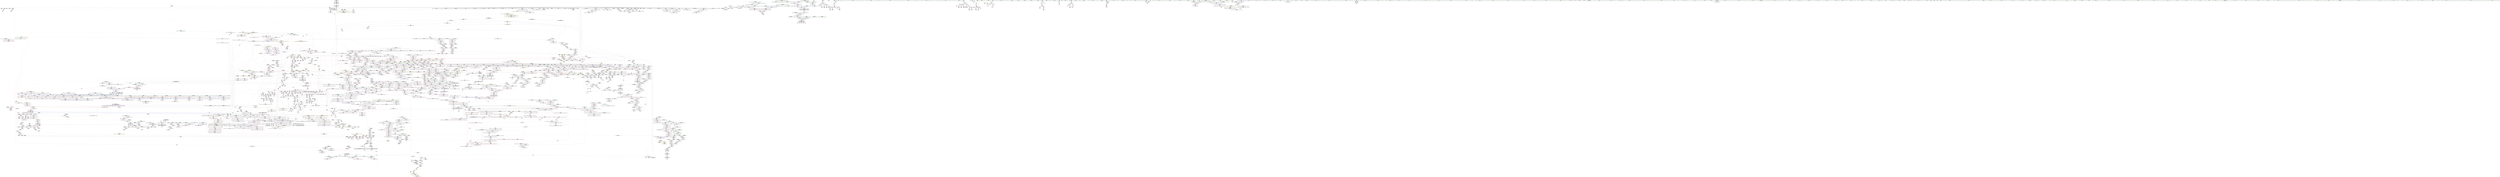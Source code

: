 digraph "SVFG" {
	label="SVFG";

	Node0x558c3931a640 [shape=record,color=grey,label="{NodeID: 0\nNullPtr|{|<s46>147}}"];
	Node0x558c3931a640 -> Node0x558c39aff2d0[style=solid];
	Node0x558c3931a640 -> Node0x558c39aff3d0[style=solid];
	Node0x558c3931a640 -> Node0x558c39b0faf0[style=solid];
	Node0x558c3931a640 -> Node0x558c39b0fb80[style=solid];
	Node0x558c3931a640 -> Node0x558c39b0fc50[style=solid];
	Node0x558c3931a640 -> Node0x558c39b0fd20[style=solid];
	Node0x558c3931a640 -> Node0x558c39b0fdf0[style=solid];
	Node0x558c3931a640 -> Node0x558c39b0fec0[style=solid];
	Node0x558c3931a640 -> Node0x558c39b0ff90[style=solid];
	Node0x558c3931a640 -> Node0x558c39b10060[style=solid];
	Node0x558c3931a640 -> Node0x558c39b10130[style=solid];
	Node0x558c3931a640 -> Node0x558c39b10200[style=solid];
	Node0x558c3931a640 -> Node0x558c39b102d0[style=solid];
	Node0x558c3931a640 -> Node0x558c39b103a0[style=solid];
	Node0x558c3931a640 -> Node0x558c39b10470[style=solid];
	Node0x558c3931a640 -> Node0x558c39b10540[style=solid];
	Node0x558c3931a640 -> Node0x558c39b10610[style=solid];
	Node0x558c3931a640 -> Node0x558c39b106e0[style=solid];
	Node0x558c3931a640 -> Node0x558c39b107b0[style=solid];
	Node0x558c3931a640 -> Node0x558c39b10880[style=solid];
	Node0x558c3931a640 -> Node0x558c39b10950[style=solid];
	Node0x558c3931a640 -> Node0x558c39b10a20[style=solid];
	Node0x558c3931a640 -> Node0x558c39b10af0[style=solid];
	Node0x558c3931a640 -> Node0x558c39b10bc0[style=solid];
	Node0x558c3931a640 -> Node0x558c39b10c90[style=solid];
	Node0x558c3931a640 -> Node0x558c39b10d60[style=solid];
	Node0x558c3931a640 -> Node0x558c39b10e30[style=solid];
	Node0x558c3931a640 -> Node0x558c39b10f00[style=solid];
	Node0x558c3931a640 -> Node0x558c39b10fd0[style=solid];
	Node0x558c3931a640 -> Node0x558c39b110a0[style=solid];
	Node0x558c3931a640 -> Node0x558c39b11170[style=solid];
	Node0x558c3931a640 -> Node0x558c39b11240[style=solid];
	Node0x558c3931a640 -> Node0x558c39b11310[style=solid];
	Node0x558c3931a640 -> Node0x558c39b113e0[style=solid];
	Node0x558c3931a640 -> Node0x558c39b114b0[style=solid];
	Node0x558c3931a640 -> Node0x558c39b11580[style=solid];
	Node0x558c3931a640 -> Node0x558c39b11650[style=solid];
	Node0x558c3931a640 -> Node0x558c39b11720[style=solid];
	Node0x558c3931a640 -> Node0x558c39b4c450[style=solid];
	Node0x558c3931a640 -> Node0x558c39b23640[style=solid];
	Node0x558c3931a640 -> Node0x558c39b23710[style=solid];
	Node0x558c3931a640 -> Node0x558c39b237e0[style=solid];
	Node0x558c3931a640 -> Node0x558c39b25380[style=solid];
	Node0x558c3931a640 -> Node0x558c38fdd360[style=solid];
	Node0x558c3931a640 -> Node0x558c39ba7060[style=solid];
	Node0x558c3931a640 -> Node0x558c39ba7ae0[style=solid];
	Node0x558c3931a640:s46 -> Node0x558c39d5e9c0[style=solid,color=red];
	Node0x558c39b20240 [shape=record,color=blue,label="{NodeID: 1550\n570\<--626\nmaxcost\<--\n_Z7processv\n}"];
	Node0x558c39b20240 -> Node0x558c39c0b260[style=dashed];
	Node0x558c39afe6b0 [shape=record,color=green,label="{NodeID: 443\n2842\<--2843\nref.tmp31\<--ref.tmp31_field_insensitive\n_ZSt13__adjust_heapIN9__gnu_cxx17__normal_iteratorIPSt4pairIxiESt6vectorIS3_SaIS3_EEEElS3_NS0_5__ops15_Iter_comp_iterISt4lessIS3_EEEEvT_T0_SF_T1_T2_\n|{|<s1>240}}"];
	Node0x558c39afe6b0 -> Node0x558c39b33df0[style=solid];
	Node0x558c39afe6b0:s1 -> Node0x558c39d68690[style=solid,color=red];
	Node0x558c39d59c00 [shape=record,color=black,label="{NodeID: 4207\n148 = PHI(458, )\n}"];
	Node0x558c39d59c00 -> Node0x558c39b1f2d0[style=solid];
	Node0x558c39b504a0 [shape=record,color=yellow,style=double,label="{NodeID: 3100\n295V_1 = ENCHI(MR_295V_0)\npts\{2059 \}\nFun[_ZNSt20__uninitialized_copyILb0EE13__uninit_copyISt13move_iteratorIPSt4pairIxiEES5_EET0_T_S8_S7_]}"];
	Node0x558c39b504a0 -> Node0x558c39b5fb50[style=dashed];
	Node0x558c39b0dab0 [shape=record,color=purple,label="{NodeID: 886\n1785\<--1765\ncoerce.dive5\<--agg.tmp1\n_ZSt34__uninitialized_move_if_noexcept_aIPSt4pairIxiES2_SaIS1_EET0_T_S5_S4_RT1_\n}"];
	Node0x558c39b0dab0 -> Node0x558c39b42240[style=solid];
	Node0x558c39b43eb0 [shape=record,color=red,label="{NodeID: 1329\n2099\<--2054\n\<--__cur\n_ZNSt20__uninitialized_copyILb0EE13__uninit_copyISt13move_iteratorIPSt4pairIxiEES5_EET0_T_S8_S7_\n|{<s0>164}}"];
	Node0x558c39b43eb0:s0 -> Node0x558c39d66890[style=solid,color=red];
	Node0x558c39af6b80 [shape=record,color=green,label="{NodeID: 222\n1340\<--1341\nthis.addr\<--this.addr_field_insensitive\n_ZNSt6vectorISt4pairIxiESaIS1_EE3endEv\n}"];
	Node0x558c39af6b80 -> Node0x558c39b3eb00[style=solid];
	Node0x558c39af6b80 -> Node0x558c39b245b0[style=solid];
	Node0x558c39c29840 [shape=record,color=black,label="{NodeID: 2879\nMR_32V_2 = PHI(MR_32V_3, MR_32V_1, )\npts\{1946 \}\n|{|<s1>229|<s2>235|<s3>235|<s4>241|<s5>241}}"];
	Node0x558c39c29840 -> Node0x558c39c09a40[style=dashed];
	Node0x558c39c29840:s1 -> Node0x558c39c17b80[style=dashed,color=red];
	Node0x558c39c29840:s2 -> Node0x558c39b469c0[style=dashed,color=red];
	Node0x558c39c29840:s3 -> Node0x558c39b62590[style=dashed,color=red];
	Node0x558c39c29840:s4 -> Node0x558c39b469c0[style=dashed,color=red];
	Node0x558c39c29840:s5 -> Node0x558c39b62590[style=dashed,color=red];
	Node0x558c39b62730 [shape=record,color=blue,label="{NodeID: 1772\n2469\<--2466\nthis.addr\<--this\n_ZNKSt4lessISt4pairIxiEEclERKS1_S4_\n}"];
	Node0x558c39b62730 -> Node0x558c39b46b60[style=dashed];
	Node0x558c39b1a2a0 [shape=record,color=black,label="{NodeID: 665\n2320\<--2300\n\<--__value\n_ZSt11__push_heapIN9__gnu_cxx17__normal_iteratorIPSt4pairIxiESt6vectorIS3_SaIS3_EEEElS3_NS0_5__ops14_Iter_comp_valISt4lessIS3_EEEEvT_T0_SF_T1_RT2_\n}"];
	Node0x558c39b1a2a0 -> Node0x558c39b2fdc0[style=solid];
	Node0x558c39b1a2a0 -> Node0x558c39b2fe90[style=solid];
	Node0x558c39b38b20 [shape=record,color=red,label="{NodeID: 1108\n452\<--449\nthis1\<--this.addr\n_ZNKSt14priority_queueISt4pairIxiESt6vectorIS1_SaIS1_EESt4lessIS1_EE5emptyEv\n}"];
	Node0x558c39b38b20 -> Node0x558c39b08490[style=solid];
	Node0x558c3931a6d0 [shape=record,color=green,label="{NodeID: 1\n7\<--1\n__dso_handle\<--dummyObj\nGlob }"];
	Node0x558c39b20310 [shape=record,color=blue,label="{NodeID: 1551\n572\<--114\ni14\<--\n_Z7processv\n}"];
	Node0x558c39b20310 -> Node0x558c39c0b760[style=dashed];
	Node0x558c39afe780 [shape=record,color=green,label="{NodeID: 444\n2844\<--2845\n__cmp\<--__cmp_field_insensitive\n_ZSt13__adjust_heapIN9__gnu_cxx17__normal_iteratorIPSt4pairIxiESt6vectorIS3_SaIS3_EEEElS3_NS0_5__ops15_Iter_comp_iterISt4lessIS3_EEEEvT_T0_SF_T1_T2_\n|{<s0>243|<s1>247}}"];
	Node0x558c39afe780:s0 -> Node0x558c39d67610[style=solid,color=red];
	Node0x558c39afe780:s1 -> Node0x558c39d67190[style=solid,color=red];
	Node0x558c39d59d40 [shape=record,color=black,label="{NodeID: 4208\n288 = PHI(502, )\n}"];
	Node0x558c39d59d40 -> Node0x558c39b37ef0[style=solid];
	Node0x558c39b0db80 [shape=record,color=purple,label="{NodeID: 887\n1797\<--1796\n_M_current\<--this1\n_ZNK9__gnu_cxx17__normal_iteratorIPSt4pairIxiESt6vectorIS2_SaIS2_EEE4baseEv\n}"];
	Node0x558c39b0db80 -> Node0x558c39b17ee0[style=solid];
	Node0x558c39b43f80 [shape=record,color=red,label="{NodeID: 1330\n2102\<--2054\n\<--__cur\n_ZNSt20__uninitialized_copyILb0EE13__uninit_copyISt13move_iteratorIPSt4pairIxiEES5_EET0_T_S8_S7_\n}"];
	Node0x558c39b43f80 -> Node0x558c39b19740[style=solid];
	Node0x558c39af6c50 [shape=record,color=green,label="{NodeID: 223\n1354\<--1355\nthis.addr\<--this.addr_field_insensitive\n_ZNSt6vectorISt4pairIxiESaIS1_EE12emplace_backIJS1_EEEvDpOT_\n}"];
	Node0x558c39af6c50 -> Node0x558c39b3eca0[style=solid];
	Node0x558c39af6c50 -> Node0x558c39b24680[style=solid];
	Node0x558c39b62800 [shape=record,color=blue,label="{NodeID: 1773\n2471\<--2467\n__x.addr\<--__x\n_ZNKSt4lessISt4pairIxiEEclERKS1_S4_\n}"];
	Node0x558c39b62800 -> Node0x558c39b46c30[style=dashed];
	Node0x558c39b1a370 [shape=record,color=black,label="{NodeID: 666\n2397\<--2415\n_ZN9__gnu_cxx5__ops14_Iter_comp_valISt4lessISt4pairIxiEEEclINS_17__normal_iteratorIPS4_St6vectorIS4_SaIS4_EEEES4_EEbT_RT0__ret\<--call2\n_ZN9__gnu_cxx5__ops14_Iter_comp_valISt4lessISt4pairIxiEEEclINS_17__normal_iteratorIPS4_St6vectorIS4_SaIS4_EEEES4_EEbT_RT0_\n|{<s0>177}}"];
	Node0x558c39b1a370:s0 -> Node0x558c39d46220[style=solid,color=blue];
	Node0x558c39b5b0d0 [shape=record,color=yellow,style=double,label="{NodeID: 3323\n44V_1 = ENCHI(MR_44V_0)\npts\{700000 \}\nFun[_ZNKSt14priority_queueISt4pairIxiESt6vectorIS1_SaIS1_EESt4lessIS1_EE3topEv]|{<s0>30}}"];
	Node0x558c39b5b0d0:s0 -> Node0x558c39b531e0[style=dashed,color=red];
	Node0x558c39b38bf0 [shape=record,color=red,label="{NodeID: 1109\n463\<--460\nthis1\<--this.addr\n_ZNKSt14priority_queueISt4pairIxiESt6vectorIS1_SaIS1_EESt4lessIS1_EE3topEv\n}"];
	Node0x558c39b38bf0 -> Node0x558c39b08560[style=solid];
	Node0x558c39a7c270 [shape=record,color=green,label="{NodeID: 2\n15\<--1\n_ZSt3cin\<--dummyObj\nGlob }"];
	Node0x558c39b203e0 [shape=record,color=blue,label="{NodeID: 1552\n574\<--114\nj\<--\n_Z7processv\n}"];
	Node0x558c39b203e0 -> Node0x558c39b3a380[style=dashed];
	Node0x558c39b203e0 -> Node0x558c39b3a450[style=dashed];
	Node0x558c39b203e0 -> Node0x558c39b3a520[style=dashed];
	Node0x558c39b203e0 -> Node0x558c39b3a5f0[style=dashed];
	Node0x558c39b203e0 -> Node0x558c39b3a6c0[style=dashed];
	Node0x558c39b203e0 -> Node0x558c39b20650[style=dashed];
	Node0x558c39b203e0 -> Node0x558c39c0bc60[style=dashed];
	Node0x558c39afe850 [shape=record,color=green,label="{NodeID: 445\n2846\<--2847\nagg.tmp39\<--agg.tmp39_field_insensitive\n_ZSt13__adjust_heapIN9__gnu_cxx17__normal_iteratorIPSt4pairIxiESt6vectorIS3_SaIS3_EEEElS3_NS0_5__ops15_Iter_comp_iterISt4lessIS3_EEEEvT_T0_SF_T1_T2_\n}"];
	Node0x558c39afe850 -> Node0x558c39b1c0b0[style=solid];
	Node0x558c39afe850 -> Node0x558c39b33ec0[style=solid];
	Node0x558c39d59e80 [shape=record,color=black,label="{NodeID: 4209\n34 = PHI()\n}"];
	Node0x558c39b0dc50 [shape=record,color=purple,label="{NodeID: 888\n1838\<--1837\n_M_impl\<--\n_ZNKSt6vectorISt4pairIxiESaIS1_EE4sizeEv\n}"];
	Node0x558c39b44050 [shape=record,color=red,label="{NodeID: 1331\n2096\<--2056\nexn\<--exn.slot\n_ZNSt20__uninitialized_copyILb0EE13__uninit_copyISt13move_iteratorIPSt4pairIxiEES5_EET0_T_S8_S7_\n}"];
	Node0x558c39af6d20 [shape=record,color=green,label="{NodeID: 224\n1356\<--1357\n__args.addr\<--__args.addr_field_insensitive\n_ZNSt6vectorISt4pairIxiESaIS1_EE12emplace_backIJS1_EEEvDpOT_\n}"];
	Node0x558c39af6d20 -> Node0x558c39b3ed70[style=solid];
	Node0x558c39af6d20 -> Node0x558c39b3ee40[style=solid];
	Node0x558c39af6d20 -> Node0x558c39b24750[style=solid];
	Node0x558c39c96030 [shape=record,color=yellow,style=double,label="{NodeID: 3988\n64V_2 = CSCHI(MR_64V_1)\npts\{700000 700001 700002 \}\nCS[]|{<s0>5|<s1>5|<s2>5}}"];
	Node0x558c39c96030:s0 -> Node0x558c39c963d0[style=dashed,color=blue];
	Node0x558c39c96030:s1 -> Node0x558c39c96530[style=dashed,color=blue];
	Node0x558c39c96030:s2 -> Node0x558c39c96610[style=dashed,color=blue];
	Node0x558c39b628d0 [shape=record,color=blue,label="{NodeID: 1774\n2473\<--2468\n__y.addr\<--__y\n_ZNKSt4lessISt4pairIxiEEclERKS1_S4_\n}"];
	Node0x558c39b628d0 -> Node0x558c39b46d00[style=dashed];
	Node0x558c39b1a440 [shape=record,color=black,label="{NodeID: 667\n2419\<--2440\n_ZNK9__gnu_cxx17__normal_iteratorIPSt4pairIxiESt6vectorIS2_SaIS2_EEEplEl_ret\<--\n_ZNK9__gnu_cxx17__normal_iteratorIPSt4pairIxiESt6vectorIS2_SaIS2_EEEplEl\n|{<s0>176|<s1>178|<s2>181|<s3>185|<s4>227|<s5>228|<s6>230|<s7>233|<s8>236|<s9>239}}"];
	Node0x558c39b1a440:s0 -> Node0x558c39d4ae10[style=solid,color=blue];
	Node0x558c39b1a440:s1 -> Node0x558c39d46390[style=solid,color=blue];
	Node0x558c39b1a440:s2 -> Node0x558c39d46750[style=solid,color=blue];
	Node0x558c39b1a440:s3 -> Node0x558c39d46c50[style=solid,color=blue];
	Node0x558c39b1a440:s4 -> Node0x558c39d4c990[style=solid,color=blue];
	Node0x558c39b1a440:s5 -> Node0x558c39d4cad0[style=solid,color=blue];
	Node0x558c39b1a440:s6 -> Node0x558c39d4cd20[style=solid,color=blue];
	Node0x558c39b1a440:s7 -> Node0x558c39d4d110[style=solid,color=blue];
	Node0x558c39b1a440:s8 -> Node0x558c39d4d4a0[style=solid,color=blue];
	Node0x558c39b1a440:s9 -> Node0x558c39d4d890[style=solid,color=blue];
	Node0x558c39b38cc0 [shape=record,color=red,label="{NodeID: 1110\n480\<--471\nthis1\<--this.addr\n_ZNSt14priority_queueISt4pairIxiESt6vectorIS1_SaIS1_EESt4lessIS1_EE3popEv\n}"];
	Node0x558c39b38cc0 -> Node0x558c39b08970[style=solid];
	Node0x558c39b38cc0 -> Node0x558c39b08a40[style=solid];
	Node0x558c39b38cc0 -> Node0x558c39b08b10[style=solid];
	Node0x558c39b38cc0 -> Node0x558c39b08be0[style=solid];
	Node0x558c39aee270 [shape=record,color=green,label="{NodeID: 3\n16\<--1\n_ZSt4cout\<--dummyObj\nGlob }"];
	Node0x558c39b204b0 [shape=record,color=blue,label="{NodeID: 1553\n570\<--657\nmaxcost\<--\n_Z7processv\n}"];
	Node0x558c39b204b0 -> Node0x558c39c26140[style=dashed];
	Node0x558c39afe920 [shape=record,color=green,label="{NodeID: 446\n2848\<--2849\nagg.tmp40\<--agg.tmp40_field_insensitive\n_ZSt13__adjust_heapIN9__gnu_cxx17__normal_iteratorIPSt4pairIxiESt6vectorIS3_SaIS3_EEEElS3_NS0_5__ops15_Iter_comp_iterISt4lessIS3_EEEEvT_T0_SF_T1_T2_\n}"];
	Node0x558c39afe920 -> Node0x558c39b1c180[style=solid];
	Node0x558c39afe920 -> Node0x558c39b1c250[style=solid];
	Node0x558c39d59f50 [shape=record,color=black,label="{NodeID: 4210\n115 = PHI(393, )\n}"];
	Node0x558c39d59f50 -> Node0x558c39b4c890[style=solid];
	Node0x558c39b0dd20 [shape=record,color=purple,label="{NodeID: 889\n1839\<--1837\n_M_finish\<--\n_ZNKSt6vectorISt4pairIxiESaIS1_EE4sizeEv\n}"];
	Node0x558c39b0dd20 -> Node0x558c39b42720[style=solid];
	Node0x558c39b44120 [shape=record,color=red,label="{NodeID: 1332\n2115\<--2056\nexn11\<--exn.slot\n_ZNSt20__uninitialized_copyILb0EE13__uninit_copyISt13move_iteratorIPSt4pairIxiEES5_EET0_T_S8_S7_\n}"];
	Node0x558c39af6df0 [shape=record,color=green,label="{NodeID: 225\n1358\<--1359\nagg.tmp\<--agg.tmp_field_insensitive\n_ZNSt6vectorISt4pairIxiESaIS1_EE12emplace_backIJS1_EEEvDpOT_\n}"];
	Node0x558c39af6df0 -> Node0x558c39b0b480[style=solid];
	Node0x558c39af6df0 -> Node0x558c39b0b550[style=solid];
	Node0x558c39c2a740 [shape=record,color=black,label="{NodeID: 2882\nMR_566V_2 = PHI(MR_566V_3, MR_566V_1, )\npts\{28330000 \}\n}"];
	Node0x558c39c2a740 -> Node0x558c39b650a0[style=dashed];
	Node0x558c39b629a0 [shape=record,color=blue,label="{NodeID: 1775\n2488\<--2486\n__x.addr\<--__x\n_ZStltIxiEbRKSt4pairIT_T0_ES5_\n}"];
	Node0x558c39b629a0 -> Node0x558c39b46dd0[style=dashed];
	Node0x558c39b629a0 -> Node0x558c39b46ea0[style=dashed];
	Node0x558c39b629a0 -> Node0x558c39b46f70[style=dashed];
	Node0x558c39b1a510 [shape=record,color=black,label="{NodeID: 668\n2442\<--2451\n_ZNSt4pairIxiEaSEOS0__ret\<--this1\n_ZNSt4pairIxiEaSEOS0_\n|{<s0>183|<s1>187|<s2>220|<s3>235|<s4>241}}"];
	Node0x558c39b1a510:s0 -> Node0x558c39d469d0[style=solid,color=blue];
	Node0x558c39b1a510:s1 -> Node0x558c39d46ed0[style=solid,color=blue];
	Node0x558c39b1a510:s2 -> Node0x558c39d4c5d0[style=solid,color=blue];
	Node0x558c39b1a510:s3 -> Node0x558c39d4d390[style=solid,color=blue];
	Node0x558c39b1a510:s4 -> Node0x558c39d4db10[style=solid,color=blue];
	Node0x558c39b38d90 [shape=record,color=red,label="{NodeID: 1111\n491\<--490\n\<--coerce.dive7\n_ZNSt14priority_queueISt4pairIxiESt6vectorIS1_SaIS1_EESt4lessIS1_EE3popEv\n|{<s0>33}}"];
	Node0x558c39b38d90:s0 -> Node0x558c39d5d540[style=solid,color=red];
	Node0x558c39aee300 [shape=record,color=green,label="{NodeID: 4\n17\<--1\n.str\<--dummyObj\nGlob }"];
	Node0x558c39b20580 [shape=record,color=blue,label="{NodeID: 1554\n666\<--128\narrayidx40\<--\n_Z7processv\n}"];
	Node0x558c39b20580 -> Node0x558c39c26b40[style=dashed];
	Node0x558c39afe9f0 [shape=record,color=green,label="{NodeID: 447\n2888\<--2889\n_ZN9__gnu_cxx5__ops15_Iter_comp_iterISt4lessISt4pairIxiEEEclINS_17__normal_iteratorIPS4_St6vectorIS4_SaIS4_EEEESD_EEbT_T0_\<--_ZN9__gnu_cxx5__ops15_Iter_comp_iterISt4lessISt4pairIxiEEEclINS_17__normal_iteratorIPS4_St6vectorIS4_SaIS4_EEEESD_EEbT_T0__field_insensitive\n}"];
	Node0x558c39d5a0c0 [shape=record,color=black,label="{NodeID: 4211\n302 = PHI(527, )\n}"];
	Node0x558c39b0ddf0 [shape=record,color=purple,label="{NodeID: 890\n1842\<--1841\n_M_impl2\<--\n_ZNKSt6vectorISt4pairIxiESaIS1_EE4sizeEv\n}"];
	Node0x558c39b441f0 [shape=record,color=red,label="{NodeID: 1333\n2116\<--2058\nsel\<--ehselector.slot\n_ZNSt20__uninitialized_copyILb0EE13__uninit_copyISt13move_iteratorIPSt4pairIxiEES5_EET0_T_S8_S7_\n}"];
	Node0x558c39af6ec0 [shape=record,color=green,label="{NodeID: 226\n1382\<--1383\n_ZSt7forwardISt4pairIxiEEOT_RNSt16remove_referenceIS2_E4typeE\<--_ZSt7forwardISt4pairIxiEEOT_RNSt16remove_referenceIS2_E4typeE_field_insensitive\n}"];
	Node0x558c39c2ac40 [shape=record,color=black,label="{NodeID: 2883\nMR_568V_2 = PHI(MR_568V_3, MR_568V_1, )\npts\{28350000 \}\n}"];
	Node0x558c39c2ac40 -> Node0x558c39b65170[style=dashed];
	Node0x558c39b62a70 [shape=record,color=blue,label="{NodeID: 1776\n2490\<--2487\n__y.addr\<--__y\n_ZStltIxiEbRKSt4pairIT_T0_ES5_\n}"];
	Node0x558c39b62a70 -> Node0x558c39b47040[style=dashed];
	Node0x558c39b62a70 -> Node0x558c39b47110[style=dashed];
	Node0x558c39b62a70 -> Node0x558c39b471e0[style=dashed];
	Node0x558c39b1a5e0 [shape=record,color=black,label="{NodeID: 669\n2465\<--2481\n_ZNKSt4lessISt4pairIxiEEclERKS1_S4__ret\<--call\n_ZNKSt4lessISt4pairIxiEEclERKS1_S4_\n|{<s0>189|<s1>250}}"];
	Node0x558c39b1a5e0:s0 -> Node0x558c39d47150[style=solid,color=blue];
	Node0x558c39b1a5e0:s1 -> Node0x558c39d4e150[style=solid,color=blue];
	Node0x558c39b38e60 [shape=record,color=red,label="{NodeID: 1112\n493\<--492\n\<--coerce.dive8\n_ZNSt14priority_queueISt4pairIxiESt6vectorIS1_SaIS1_EESt4lessIS1_EE3popEv\n|{<s0>33}}"];
	Node0x558c39b38e60:s0 -> Node0x558c39d5d680[style=solid,color=red];
	Node0x558c39aee5b0 [shape=record,color=green,label="{NodeID: 5\n19\<--1\n_ZSt4cerr\<--dummyObj\nGlob }"];
	Node0x558c39b20650 [shape=record,color=blue,label="{NodeID: 1555\n574\<--670\nj\<--inc42\n_Z7processv\n}"];
	Node0x558c39b20650 -> Node0x558c39b3a380[style=dashed];
	Node0x558c39b20650 -> Node0x558c39b3a450[style=dashed];
	Node0x558c39b20650 -> Node0x558c39b3a520[style=dashed];
	Node0x558c39b20650 -> Node0x558c39b3a5f0[style=dashed];
	Node0x558c39b20650 -> Node0x558c39b3a6c0[style=dashed];
	Node0x558c39b20650 -> Node0x558c39b20650[style=dashed];
	Node0x558c39b20650 -> Node0x558c39c0bc60[style=dashed];
	Node0x558c39afeaf0 [shape=record,color=green,label="{NodeID: 448\n2942\<--2943\n_ZSt4moveIRN9__gnu_cxx5__ops15_Iter_comp_iterISt4lessISt4pairIxiEEEEEONSt16remove_referenceIT_E4typeEOSA_\<--_ZSt4moveIRN9__gnu_cxx5__ops15_Iter_comp_iterISt4lessISt4pairIxiEEEEEONSt16remove_referenceIT_E4typeEOSA__field_insensitive\n}"];
	Node0x558c39d5a1d0 [shape=record,color=black,label="{NodeID: 4212\n366 = PHI(1243, )\n|{<s0>20}}"];
	Node0x558c39d5a1d0:s0 -> Node0x558c39d4ea90[style=solid,color=red];
	Node0x558c39b0dec0 [shape=record,color=purple,label="{NodeID: 891\n1843\<--1841\n_M_start\<--\n_ZNKSt6vectorISt4pairIxiESaIS1_EE4sizeEv\n}"];
	Node0x558c39b0dec0 -> Node0x558c39b427f0[style=solid];
	Node0x558c39b442c0 [shape=record,color=red,label="{NodeID: 1334\n2135\<--2129\n\<--__x.addr\n_ZStneIPSt4pairIxiEEbRKSt13move_iteratorIT_ES7_\n|{<s0>169}}"];
	Node0x558c39b442c0:s0 -> Node0x558c39d60860[style=solid,color=red];
	Node0x558c39af6fc0 [shape=record,color=green,label="{NodeID: 227\n1385\<--1386\n_ZNSt16allocator_traitsISaISt4pairIxiEEE9constructIS1_JS1_EEEvRS2_PT_DpOT0_\<--_ZNSt16allocator_traitsISaISt4pairIxiEEE9constructIS1_JS1_EEEvRS2_PT_DpOT0__field_insensitive\n}"];
	Node0x558c39c963d0 [shape=record,color=yellow,style=double,label="{NodeID: 3991\n44V_2 = CSCHI(MR_44V_1)\npts\{700000 \}\nCS[]|{|<s1>8}}"];
	Node0x558c39c963d0 -> Node0x558c39c35ba0[style=dashed];
	Node0x558c39c963d0:s1 -> Node0x558c39c17e20[style=dashed,color=red];
	Node0x558c39c2b140 [shape=record,color=black,label="{NodeID: 2884\nMR_570V_2 = PHI(MR_570V_3, MR_570V_1, )\npts\{28370000 \}\n}"];
	Node0x558c39c2b140 -> Node0x558c39b65310[style=dashed];
	Node0x558c39b62b40 [shape=record,color=blue,label="{NodeID: 1777\n2524\<--2523\nthis.addr\<--this\n_ZNKSt6vectorISt4pairIxiESaIS1_EE5emptyEv\n}"];
	Node0x558c39b62b40 -> Node0x558c39b47790[style=dashed];
	Node0x558c39b1a6b0 [shape=record,color=black,label="{NodeID: 670\n2485\<--2520\n_ZStltIxiEbRKSt4pairIT_T0_ES5__ret\<--\n_ZStltIxiEbRKSt4pairIT_T0_ES5_\n|{<s0>193}}"];
	Node0x558c39b1a6b0:s0 -> Node0x558c39d4b090[style=solid,color=blue];
	Node0x558c39b38f30 [shape=record,color=red,label="{NodeID: 1113\n525\<--505\n\<--retval\n_ZSt3minIxERKT_S2_S2_\n}"];
	Node0x558c39b38f30 -> Node0x558c39b13010[style=solid];
	Node0x558c39aee640 [shape=record,color=green,label="{NodeID: 6\n20\<--1\n.str.1\<--dummyObj\nGlob }"];
	Node0x558c39b20720 [shape=record,color=blue,label="{NodeID: 1556\n572\<--675\ni14\<--inc45\n_Z7processv\n}"];
	Node0x558c39b20720 -> Node0x558c39c0b760[style=dashed];
	Node0x558c39afebf0 [shape=record,color=green,label="{NodeID: 449\n2945\<--2946\n_ZN9__gnu_cxx5__ops14_Iter_comp_valISt4lessISt4pairIxiEEEC2EONS0_15_Iter_comp_iterIS5_EE\<--_ZN9__gnu_cxx5__ops14_Iter_comp_valISt4lessISt4pairIxiEEEC2EONS0_15_Iter_comp_iterIS5_EE_field_insensitive\n}"];
	Node0x558c39d5a3d0 [shape=record,color=black,label="{NodeID: 4213\n373 = PHI(1319, )\n}"];
	Node0x558c39d5a3d0 -> Node0x558c39b4df50[style=solid];
	Node0x558c39b50a40 [shape=record,color=yellow,style=double,label="{NodeID: 3106\n309V_1 = ENCHI(MR_309V_0)\npts\{20490000 20510000 \}\nFun[_ZNKSt13move_iteratorIPSt4pairIxiEE4baseEv]}"];
	Node0x558c39b50a40 -> Node0x558c39b44c80[style=dashed];
	Node0x558c39b0df90 [shape=record,color=purple,label="{NodeID: 892\n1894\<--1893\n_M_impl\<--this1\n_ZNKSt12_Vector_baseISt4pairIxiESaIS1_EE19_M_get_Tp_allocatorEv\n}"];
	Node0x558c39b0df90 -> Node0x558c39b188a0[style=solid];
	Node0x558c39b44390 [shape=record,color=red,label="{NodeID: 1335\n2136\<--2131\n\<--__y.addr\n_ZStneIPSt4pairIxiEEbRKSt13move_iteratorIT_ES7_\n|{<s0>169}}"];
	Node0x558c39b44390:s0 -> Node0x558c39d60970[style=solid,color=red];
	Node0x558c39aff500 [shape=record,color=green,label="{NodeID: 228\n1402\<--1403\n_ZNSt6vectorISt4pairIxiESaIS1_EE17_M_realloc_insertIJS1_EEEvN9__gnu_cxx17__normal_iteratorIPS1_S3_EEDpOT_\<--_ZNSt6vectorISt4pairIxiESaIS1_EE17_M_realloc_insertIJS1_EEEvN9__gnu_cxx17__normal_iteratorIPS1_S3_EEDpOT__field_insensitive\n}"];
	Node0x558c39c96530 [shape=record,color=yellow,style=double,label="{NodeID: 3992\n46V_2 = CSCHI(MR_46V_1)\npts\{700001 \}\nCS[]|{|<s1>8}}"];
	Node0x558c39c96530 -> Node0x558c39c360a0[style=dashed];
	Node0x558c39c96530:s1 -> Node0x558c39c17e20[style=dashed,color=red];
	Node0x558c39c2b640 [shape=record,color=black,label="{NodeID: 2885\nMR_572V_2 = PHI(MR_572V_3, MR_572V_1, )\npts\{28390000 \}\n}"];
	Node0x558c39c2b640 -> Node0x558c39b653e0[style=dashed];
	Node0x558c39b62c10 [shape=record,color=blue,label="{NodeID: 1778\n2535\<--2532\ncoerce.dive\<--call\n_ZNKSt6vectorISt4pairIxiESaIS1_EE5emptyEv\n|{<s0>196}}"];
	Node0x558c39b62c10:s0 -> Node0x558c39c3cb00[style=dashed,color=red];
	Node0x558c39b1a780 [shape=record,color=black,label="{NodeID: 671\n2522\<--2542\n_ZNKSt6vectorISt4pairIxiESaIS1_EE5emptyEv_ret\<--call5\n_ZNKSt6vectorISt4pairIxiESaIS1_EE5emptyEv\n|{<s0>29}}"];
	Node0x558c39b1a780:s0 -> Node0x558c39d5aac0[style=solid,color=blue];
	Node0x558c39b5b5c0 [shape=record,color=yellow,style=double,label="{NodeID: 3328\n265V_1 = ENCHI(MR_265V_0)\npts\{922 \}\nFun[_ZNSt6vectorISt4pairIxiESaIS1_EED2Ev]}"];
	Node0x558c39b5b5c0 -> Node0x558c39b21f80[style=dashed];
	Node0x558c39b39000 [shape=record,color=red,label="{NodeID: 1114\n515\<--507\n\<--__a.addr\n_ZSt3minIxERKT_S2_S2_\n}"];
	Node0x558c39b39000 -> Node0x558c39b39410[style=solid];
	Node0x558c39aee700 [shape=record,color=green,label="{NodeID: 7\n23\<--1\n\<--dummyObj\nCan only get source location for instruction, argument, global var or function.}"];
	Node0x558c39b207f0 [shape=record,color=blue,label="{NodeID: 1557\n576\<--114\ni47\<--\n_Z7processv\n}"];
	Node0x558c39b207f0 -> Node0x558c39c2bb40[style=dashed];
	Node0x558c39afecf0 [shape=record,color=green,label="{NodeID: 450\n2969\<--2970\n__it1\<--__it1_field_insensitive\n_ZN9__gnu_cxx5__ops15_Iter_comp_iterISt4lessISt4pairIxiEEEclINS_17__normal_iteratorIPS4_St6vectorIS4_SaIS4_EEEESD_EEbT_T0_\n|{|<s1>248}}"];
	Node0x558c39afecf0 -> Node0x558c39b34950[style=solid];
	Node0x558c39afecf0:s1 -> Node0x558c39d68690[style=solid,color=red];
	Node0x558c39d5a4e0 [shape=record,color=black,label="{NodeID: 4214\n379 = PHI(1336, )\n}"];
	Node0x558c39d5a4e0 -> Node0x558c39b4e020[style=solid];
	Node0x558c39b0e060 [shape=record,color=purple,label="{NodeID: 893\n1971\<--1959\ncoerce.dive\<--__first\n_ZSt22__uninitialized_copy_aISt13move_iteratorIPSt4pairIxiEES3_S2_ET0_T_S6_S5_RSaIT1_E\n}"];
	Node0x558c39b0e060 -> Node0x558c39b5ebe0[style=solid];
	Node0x558c39b44460 [shape=record,color=red,label="{NodeID: 1336\n2151\<--2145\n\<--__p.addr\n_ZSt10_ConstructISt4pairIxiEJS1_EEvPT_DpOT0_\n}"];
	Node0x558c39b44460 -> Node0x558c39b198e0[style=solid];
	Node0x558c39aff5c0 [shape=record,color=green,label="{NodeID: 229\n1410\<--1411\n__a.addr\<--__a.addr_field_insensitive\n_ZNSt16allocator_traitsISaISt4pairIxiEEE9constructIS1_JS1_EEEvRS2_PT_DpOT0_\n}"];
	Node0x558c39aff5c0 -> Node0x558c39b3f320[style=solid];
	Node0x558c39aff5c0 -> Node0x558c39b249c0[style=solid];
	Node0x558c39c96610 [shape=record,color=yellow,style=double,label="{NodeID: 3993\n48V_2 = CSCHI(MR_48V_1)\npts\{700002 \}\nCS[]|{|<s1>8}}"];
	Node0x558c39c96610 -> Node0x558c39c365a0[style=dashed];
	Node0x558c39c96610:s1 -> Node0x558c39c181e0[style=dashed,color=red];
	Node0x558c39c2bb40 [shape=record,color=black,label="{NodeID: 2886\nMR_162V_3 = PHI(MR_162V_4, MR_162V_2, )\npts\{577 \}\n}"];
	Node0x558c39c2bb40 -> Node0x558c39b3a790[style=dashed];
	Node0x558c39c2bb40 -> Node0x558c39b3a860[style=dashed];
	Node0x558c39c2bb40 -> Node0x558c39b3a930[style=dashed];
	Node0x558c39c2bb40 -> Node0x558c39b3aa00[style=dashed];
	Node0x558c39c2bb40 -> Node0x558c39b3aad0[style=dashed];
	Node0x558c39c2bb40 -> Node0x558c39b3aba0[style=dashed];
	Node0x558c39c2bb40 -> Node0x558c39b20c00[style=dashed];
	Node0x558c39b62ce0 [shape=record,color=blue,label="{NodeID: 1779\n2540\<--2537\ncoerce.dive4\<--call3\n_ZNKSt6vectorISt4pairIxiESaIS1_EE5emptyEv\n|{<s0>196}}"];
	Node0x558c39b62ce0:s0 -> Node0x558c39c3cb00[style=dashed,color=red];
	Node0x558c39b1a850 [shape=record,color=black,label="{NodeID: 672\n2546\<--2563\n_ZN9__gnu_cxxeqIPKSt4pairIxiESt6vectorIS2_SaIS2_EEEEbRKNS_17__normal_iteratorIT_T0_EESD__ret\<--cmp\n_ZN9__gnu_cxxeqIPKSt4pairIxiESt6vectorIS2_SaIS2_EEEEbRKNS_17__normal_iteratorIT_T0_EESD_\n|{<s0>196}}"];
	Node0x558c39b1a850:s0 -> Node0x558c39d4b450[style=solid,color=blue];
	Node0x558c39b5b6d0 [shape=record,color=yellow,style=double,label="{NodeID: 3329\n267V_1 = ENCHI(MR_267V_0)\npts\{924 \}\nFun[_ZNSt6vectorISt4pairIxiESaIS1_EED2Ev]}"];
	Node0x558c39b5b6d0 -> Node0x558c39b22050[style=dashed];
	Node0x558c39b390d0 [shape=record,color=red,label="{NodeID: 1115\n522\<--507\n\<--__a.addr\n_ZSt3minIxERKT_S2_S2_\n}"];
	Node0x558c39b390d0 -> Node0x558c39b1fbc0[style=solid];
	Node0x558c39aeefa0 [shape=record,color=green,label="{NodeID: 8\n101\<--1\n\<--dummyObj\nCan only get source location for instruction, argument, global var or function.}"];
	Node0x558c39b208c0 [shape=record,color=blue,label="{NodeID: 1558\n578\<--114\nj51\<--\n_Z7processv\n}"];
	Node0x558c39b208c0 -> Node0x558c39b3ac70[style=dashed];
	Node0x558c39b208c0 -> Node0x558c39b3ad40[style=dashed];
	Node0x558c39b208c0 -> Node0x558c39b3ae10[style=dashed];
	Node0x558c39b208c0 -> Node0x558c39b3aee0[style=dashed];
	Node0x558c39b208c0 -> Node0x558c39b3afb0[style=dashed];
	Node0x558c39b208c0 -> Node0x558c39b3b080[style=dashed];
	Node0x558c39b208c0 -> Node0x558c39b20b30[style=dashed];
	Node0x558c39b208c0 -> Node0x558c39c2c040[style=dashed];
	Node0x558c39afedc0 [shape=record,color=green,label="{NodeID: 451\n2971\<--2972\n__it2\<--__it2_field_insensitive\n_ZN9__gnu_cxx5__ops15_Iter_comp_iterISt4lessISt4pairIxiEEEclINS_17__normal_iteratorIPS4_St6vectorIS4_SaIS4_EEEESD_EEbT_T0_\n|{|<s1>249}}"];
	Node0x558c39afedc0 -> Node0x558c39b34a20[style=solid];
	Node0x558c39afedc0:s1 -> Node0x558c39d68690[style=solid,color=red];
	Node0x558c39d5a5f0 [shape=record,color=black,label="{NodeID: 4215\n405 = PHI(844, )\n|{<s0>26}}"];
	Node0x558c39d5a5f0:s0 -> Node0x558c39d646a0[style=solid,color=red];
	Node0x558c39b50c60 [shape=record,color=yellow,style=double,label="{NodeID: 3108\n763V_1 = ENCHI(MR_763V_0)\npts\{26330000 \}\nFun[_ZNK9__gnu_cxx17__normal_iteratorIPKSt4pairIxiESt6vectorIS2_SaIS2_EEEdeEv]}"];
	Node0x558c39b50c60 -> Node0x558c39b48560[style=dashed];
	Node0x558c39b0e130 [shape=record,color=purple,label="{NodeID: 894\n1973\<--1961\ncoerce.dive1\<--__last\n_ZSt22__uninitialized_copy_aISt13move_iteratorIPSt4pairIxiEES3_S2_ET0_T_S6_S5_RSaIT1_E\n}"];
	Node0x558c39b0e130 -> Node0x558c39b5ecb0[style=solid];
	Node0x558c39b44530 [shape=record,color=red,label="{NodeID: 1337\n2154\<--2147\n\<--__args.addr\n_ZSt10_ConstructISt4pairIxiEJS1_EEvPT_DpOT0_\n|{<s0>170}}"];
	Node0x558c39b44530:s0 -> Node0x558c39d50d40[style=solid,color=red];
	Node0x558c39aff690 [shape=record,color=green,label="{NodeID: 230\n1412\<--1413\n__p.addr\<--__p.addr_field_insensitive\n_ZNSt16allocator_traitsISaISt4pairIxiEEE9constructIS1_JS1_EEEvRS2_PT_DpOT0_\n}"];
	Node0x558c39aff690 -> Node0x558c39b3f3f0[style=solid];
	Node0x558c39aff690 -> Node0x558c39b24a90[style=solid];
	Node0x558c39c966f0 [shape=record,color=yellow,style=double,label="{NodeID: 3994\n58V_2 = CSCHI(MR_58V_1)\npts\{720000 720001 \}\nCS[]|{<s0>8}}"];
	Node0x558c39c966f0:s0 -> Node0x558c39c17f30[style=dashed,color=red];
	Node0x558c39c2c040 [shape=record,color=black,label="{NodeID: 2887\nMR_164V_2 = PHI(MR_164V_4, MR_164V_1, )\npts\{579 \}\n}"];
	Node0x558c39c2c040 -> Node0x558c39b208c0[style=dashed];
	Node0x558c39b62db0 [shape=record,color=blue,label="{NodeID: 1780\n2549\<--2547\n__lhs.addr\<--__lhs\n_ZN9__gnu_cxxeqIPKSt4pairIxiESt6vectorIS2_SaIS2_EEEEbRKNS_17__normal_iteratorIT_T0_EESD_\n}"];
	Node0x558c39b62db0 -> Node0x558c39b47860[style=dashed];
	Node0x558c39b1a920 [shape=record,color=black,label="{NodeID: 673\n2575\<--2574\n\<--this1\n_ZNKSt6vectorISt4pairIxiESaIS1_EE5beginEv\n}"];
	Node0x558c39b1a920 -> Node0x558c39b30e00[style=solid];
	Node0x558c39b1a920 -> Node0x558c39b30ed0[style=solid];
	Node0x558c39b5b7b0 [shape=record,color=yellow,style=double,label="{NodeID: 3330\n44V_1 = ENCHI(MR_44V_0)\npts\{700000 \}\nFun[_ZNSt6vectorISt4pairIxiESaIS1_EED2Ev]|{|<s1>60|<s2>61}}"];
	Node0x558c39b5b7b0 -> Node0x558c39b3ccf0[style=dashed];
	Node0x558c39b5b7b0:s1 -> Node0x558c39b55f10[style=dashed,color=red];
	Node0x558c39b5b7b0:s2 -> Node0x558c39b55f10[style=dashed,color=red];
	Node0x558c39b391a0 [shape=record,color=red,label="{NodeID: 1116\n513\<--509\n\<--__b.addr\n_ZSt3minIxERKT_S2_S2_\n}"];
	Node0x558c39b391a0 -> Node0x558c39b39340[style=solid];
	Node0x558c39aef030 [shape=record,color=green,label="{NodeID: 9\n102\<--1\n\<--dummyObj\nCan only get source location for instruction, argument, global var or function.}"];
	Node0x558c39b20990 [shape=record,color=blue,label="{NodeID: 1559\n706\<--698\narrayidx66\<--sub\n_Z7processv\n}"];
	Node0x558c39b20990 -> Node0x558c39b3b560[style=dashed];
	Node0x558c39b20990 -> Node0x558c39b20a60[style=dashed];
	Node0x558c39afee90 [shape=record,color=green,label="{NodeID: 452\n2973\<--2974\nthis.addr\<--this.addr_field_insensitive\n_ZN9__gnu_cxx5__ops15_Iter_comp_iterISt4lessISt4pairIxiEEEclINS_17__normal_iteratorIPS4_St6vectorIS4_SaIS4_EEEESD_EEbT_T0_\n}"];
	Node0x558c39afee90 -> Node0x558c39b4a510[style=solid];
	Node0x558c39afee90 -> Node0x558c39b65da0[style=solid];
	Node0x558c39d5a700 [shape=record,color=black,label="{NodeID: 4216\n409 = PHI(851, )\n|{<s0>26}}"];
	Node0x558c39d5a700:s0 -> Node0x558c39d647b0[style=solid,color=red];
	Node0x558c39b0e200 [shape=record,color=purple,label="{NodeID: 895\n1984\<--1967\ncoerce.dive3\<--agg.tmp\n_ZSt22__uninitialized_copy_aISt13move_iteratorIPSt4pairIxiEES3_S2_ET0_T_S6_S5_RSaIT1_E\n}"];
	Node0x558c39b0e200 -> Node0x558c39b435c0[style=solid];
	Node0x558c39b44600 [shape=record,color=red,label="{NodeID: 1338\n2165\<--2162\n\<--__r.addr\n_ZSt11__addressofISt4pairIxiEEPT_RS2_\n}"];
	Node0x558c39b44600 -> Node0x558c39b19c20[style=solid];
	Node0x558c39aff760 [shape=record,color=green,label="{NodeID: 231\n1414\<--1415\n__args.addr\<--__args.addr_field_insensitive\n_ZNSt16allocator_traitsISaISt4pairIxiEEE9constructIS1_JS1_EEEvRS2_PT_DpOT0_\n}"];
	Node0x558c39aff760 -> Node0x558c39b3f4c0[style=solid];
	Node0x558c39aff760 -> Node0x558c39b24b60[style=solid];
	Node0x558c39c2c540 [shape=record,color=black,label="{NodeID: 2888\nMR_36V_2 = PHI(MR_36V_3, MR_36V_1, )\npts\{140000 \}\n|{|<s3>46|<s4>51}}"];
	Node0x558c39c2c540 -> Node0x558c39b3b490[style=dashed];
	Node0x558c39c2c540 -> Node0x558c39b20990[style=dashed];
	Node0x558c39c2c540 -> Node0x558c39c2c540[style=dashed];
	Node0x558c39c2c540:s3 -> Node0x558c39c3adb0[style=dashed,color=red];
	Node0x558c39c2c540:s4 -> Node0x558c39c2ca40[style=dashed,color=blue];
	Node0x558c39b62e80 [shape=record,color=blue,label="{NodeID: 1781\n2551\<--2548\n__rhs.addr\<--__rhs\n_ZN9__gnu_cxxeqIPKSt4pairIxiESt6vectorIS2_SaIS2_EEEEbRKNS_17__normal_iteratorIT_T0_EESD_\n}"];
	Node0x558c39b62e80 -> Node0x558c39b47930[style=dashed];
	Node0x558c39b1a9f0 [shape=record,color=black,label="{NodeID: 674\n2565\<--2584\n_ZNKSt6vectorISt4pairIxiESaIS1_EE5beginEv_ret\<--\n_ZNKSt6vectorISt4pairIxiESaIS1_EE5beginEv\n|{<s0>194|<s1>201}}"];
	Node0x558c39b1a9f0:s0 -> Node0x558c39d4b1d0[style=solid,color=blue];
	Node0x558c39b1a9f0:s1 -> Node0x558c39d4b810[style=solid,color=blue];
	Node0x558c39b5b890 [shape=record,color=yellow,style=double,label="{NodeID: 3331\n46V_1 = ENCHI(MR_46V_0)\npts\{700001 \}\nFun[_ZNSt6vectorISt4pairIxiESaIS1_EED2Ev]}"];
	Node0x558c39b5b890 -> Node0x558c39b3cdc0[style=dashed];
	Node0x558c39b39270 [shape=record,color=red,label="{NodeID: 1117\n519\<--509\n\<--__b.addr\n_ZSt3minIxERKT_S2_S2_\n}"];
	Node0x558c39b39270 -> Node0x558c39b1faf0[style=solid];
	Node0x558c39aef0f0 [shape=record,color=green,label="{NodeID: 10\n103\<--1\n\<--dummyObj\nCan only get source location for instruction, argument, global var or function.}"];
	Node0x558c39b20a60 [shape=record,color=blue,label="{NodeID: 1560\n725\<--717\narrayidx79\<--sub73\n_Z7processv\n}"];
	Node0x558c39b20a60 -> Node0x558c39b3b490[style=dashed];
	Node0x558c39b20a60 -> Node0x558c39b20990[style=dashed];
	Node0x558c39b20a60 -> Node0x558c39c2c540[style=dashed];
	Node0x558c39afef60 [shape=record,color=green,label="{NodeID: 453\n2988\<--2989\n__t.addr\<--__t.addr_field_insensitive\n_ZSt4moveIRN9__gnu_cxx5__ops15_Iter_comp_iterISt4lessISt4pairIxiEEEEEONSt16remove_referenceIT_E4typeEOSA_\n}"];
	Node0x558c39afef60 -> Node0x558c39b4a5e0[style=solid];
	Node0x558c39afef60 -> Node0x558c39b65e70[style=solid];
	Node0x558c39d5a840 [shape=record,color=black,label="{NodeID: 4217\n436 = PHI(844, )\n}"];
	Node0x558c39d5a840 -> Node0x558c39b38980[style=solid];
	Node0x558c39b50e50 [shape=record,color=yellow,style=double,label="{NodeID: 3110\n238V_1 = ENCHI(MR_238V_0)\npts\{804 \}\nFun[main]}"];
	Node0x558c39b50e50 -> Node0x558c39b3bcb0[style=dashed];
	Node0x558c39b0e2d0 [shape=record,color=purple,label="{NodeID: 896\n1986\<--1969\ncoerce.dive4\<--agg.tmp2\n_ZSt22__uninitialized_copy_aISt13move_iteratorIPSt4pairIxiEES3_S2_ET0_T_S6_S5_RSaIT1_E\n}"];
	Node0x558c39b0e2d0 -> Node0x558c39b43690[style=solid];
	Node0x558c39b446d0 [shape=record,color=red,label="{NodeID: 1339\n2172\<--2169\nthis1\<--this.addr\n_ZNKSt13move_iteratorIPSt4pairIxiEEdeEv\n}"];
	Node0x558c39b446d0 -> Node0x558c39b0f580[style=solid];
	Node0x558c39aff830 [shape=record,color=green,label="{NodeID: 232\n1425\<--1426\n_ZN9__gnu_cxx13new_allocatorISt4pairIxiEE9constructIS2_JS2_EEEvPT_DpOT0_\<--_ZN9__gnu_cxx13new_allocatorISt4pairIxiEE9constructIS2_JS2_EEEvPT_DpOT0__field_insensitive\n}"];
	Node0x558c39c2ca40 [shape=record,color=black,label="{NodeID: 2889\nMR_242V_2 = PHI(MR_242V_3, MR_242V_1, )\npts\{1946 110000 140000 \}\n|{<s0>51|<s1>51|<s2>51|<s3>51}}"];
	Node0x558c39c2ca40:s0 -> Node0x558c39c26b40[style=dashed,color=red];
	Node0x558c39c2ca40:s1 -> Node0x558c39c27a40[style=dashed,color=red];
	Node0x558c39c2ca40:s2 -> Node0x558c39c27f40[style=dashed,color=red];
	Node0x558c39c2ca40:s3 -> Node0x558c39c3dd20[style=dashed,color=red];
	Node0x558c39b62f50 [shape=record,color=blue,label="{NodeID: 1782\n2569\<--2566\nthis.addr\<--this\n_ZNKSt6vectorISt4pairIxiESaIS1_EE5beginEv\n}"];
	Node0x558c39b62f50 -> Node0x558c39b47ba0[style=dashed];
	Node0x558c39b1aac0 [shape=record,color=black,label="{NodeID: 675\n2596\<--2595\n\<--this1\n_ZNKSt6vectorISt4pairIxiESaIS1_EE3endEv\n}"];
	Node0x558c39b1aac0 -> Node0x558c39b31070[style=solid];
	Node0x558c39b1aac0 -> Node0x558c39b31140[style=solid];
	Node0x558c39b5b970 [shape=record,color=yellow,style=double,label="{NodeID: 3332\n48V_1 = ENCHI(MR_48V_0)\npts\{700002 \}\nFun[_ZNSt6vectorISt4pairIxiESaIS1_EED2Ev]|{<s0>60|<s1>61}}"];
	Node0x558c39b5b970:s0 -> Node0x558c39b55ff0[style=dashed,color=red];
	Node0x558c39b5b970:s1 -> Node0x558c39b55ff0[style=dashed,color=red];
	Node0x558c39b39340 [shape=record,color=red,label="{NodeID: 1118\n514\<--513\n\<--\n_ZSt3minIxERKT_S2_S2_\n}"];
	Node0x558c39b39340 -> Node0x558c39ba65e0[style=solid];
	Node0x558c39aef1f0 [shape=record,color=green,label="{NodeID: 11\n109\<--1\n\<--dummyObj\nCan only get source location for instruction, argument, global var or function.}"];
	Node0x558c39b20b30 [shape=record,color=blue,label="{NodeID: 1561\n578\<--729\nj51\<--inc81\n_Z7processv\n}"];
	Node0x558c39b20b30 -> Node0x558c39b3ac70[style=dashed];
	Node0x558c39b20b30 -> Node0x558c39b3ad40[style=dashed];
	Node0x558c39b20b30 -> Node0x558c39b3ae10[style=dashed];
	Node0x558c39b20b30 -> Node0x558c39b3aee0[style=dashed];
	Node0x558c39b20b30 -> Node0x558c39b3afb0[style=dashed];
	Node0x558c39b20b30 -> Node0x558c39b3b080[style=dashed];
	Node0x558c39b20b30 -> Node0x558c39b20b30[style=dashed];
	Node0x558c39b20b30 -> Node0x558c39c2c040[style=dashed];
	Node0x558c39aff030 [shape=record,color=green,label="{NodeID: 454\n2996\<--2997\nthis.addr\<--this.addr_field_insensitive\n_ZN9__gnu_cxx5__ops14_Iter_comp_valISt4lessISt4pairIxiEEEC2EONS0_15_Iter_comp_iterIS5_EE\n}"];
	Node0x558c39aff030 -> Node0x558c39b4a6b0[style=solid];
	Node0x558c39aff030 -> Node0x558c39b65f40[style=solid];
	Node0x558c39d5a980 [shape=record,color=black,label="{NodeID: 4218\n443 = PHI(844, )\n}"];
	Node0x558c39d5a980 -> Node0x558c39b38a50[style=solid];
	Node0x558c39b0e3a0 [shape=record,color=purple,label="{NodeID: 897\n3045\<--1977\noffset_0\<--\n}"];
	Node0x558c39b0e3a0 -> Node0x558c39b5ef20[style=solid];
	Node0x558c39b447a0 [shape=record,color=red,label="{NodeID: 1340\n2174\<--2173\n\<--_M_current\n_ZNKSt13move_iteratorIPSt4pairIxiEEdeEv\n}"];
	Node0x558c39b447a0 -> Node0x558c39b19cf0[style=solid];
	Node0x558c39aff930 [shape=record,color=green,label="{NodeID: 233\n1430\<--1431\n__t.addr\<--__t.addr_field_insensitive\n_ZSt7forwardISt4pairIxiEEOT_RNSt16remove_referenceIS2_E4typeE\n}"];
	Node0x558c39aff930 -> Node0x558c39b3f590[style=solid];
	Node0x558c39aff930 -> Node0x558c39b24c30[style=solid];
	Node0x558c39c2cfa0 [shape=record,color=black,label="{NodeID: 2890\nMR_240V_3 = PHI(MR_240V_4, MR_240V_2, )\npts\{806 \}\n}"];
	Node0x558c39c2cfa0 -> Node0x558c39b3bd80[style=dashed];
	Node0x558c39c2cfa0 -> Node0x558c39b3be50[style=dashed];
	Node0x558c39c2cfa0 -> Node0x558c39b3bf20[style=dashed];
	Node0x558c39c2cfa0 -> Node0x558c39b3bff0[style=dashed];
	Node0x558c39c2cfa0 -> Node0x558c39b21350[style=dashed];
	Node0x558c39b63020 [shape=record,color=blue,label="{NodeID: 1783\n2571\<--2578\nref.tmp\<--\n_ZNKSt6vectorISt4pairIxiESaIS1_EE5beginEv\n|{<s0>199}}"];
	Node0x558c39b63020:s0 -> Node0x558c39c40460[style=dashed,color=red];
	Node0x558c39b1ab90 [shape=record,color=black,label="{NodeID: 676\n2586\<--2603\n_ZNKSt6vectorISt4pairIxiESaIS1_EE3endEv_ret\<--\n_ZNKSt6vectorISt4pairIxiESaIS1_EE3endEv\n|{<s0>195}}"];
	Node0x558c39b1ab90:s0 -> Node0x558c39d4b310[style=solid,color=blue];
	Node0x558c39b39410 [shape=record,color=red,label="{NodeID: 1119\n516\<--515\n\<--\n_ZSt3minIxERKT_S2_S2_\n}"];
	Node0x558c39b39410 -> Node0x558c39ba65e0[style=solid];
	Node0x558c39aef2f0 [shape=record,color=green,label="{NodeID: 12\n114\<--1\n\<--dummyObj\nCan only get source location for instruction, argument, global var or function.|{<s0>46}}"];
	Node0x558c39aef2f0:s0 -> Node0x558c39d4f640[style=solid,color=red];
	Node0x558c39b20c00 [shape=record,color=blue,label="{NodeID: 1562\n576\<--734\ni47\<--inc84\n_Z7processv\n}"];
	Node0x558c39b20c00 -> Node0x558c39c2bb40[style=dashed];
	Node0x558c39aff100 [shape=record,color=green,label="{NodeID: 455\n2998\<--2999\n__comp.addr\<--__comp.addr_field_insensitive\n_ZN9__gnu_cxx5__ops14_Iter_comp_valISt4lessISt4pairIxiEEEC2EONS0_15_Iter_comp_iterIS5_EE\n}"];
	Node0x558c39aff100 -> Node0x558c39b4a780[style=solid];
	Node0x558c39aff100 -> Node0x558c39b66010[style=solid];
	Node0x558c39d5aac0 [shape=record,color=black,label="{NodeID: 4219\n454 = PHI(2522, )\n}"];
	Node0x558c39d5aac0 -> Node0x558c39b12e70[style=solid];
	Node0x558c39b0e470 [shape=record,color=purple,label="{NodeID: 898\n3046\<--1978\noffset_0\<--\n}"];
	Node0x558c39b0e470 -> Node0x558c39b4b070[style=solid];
	Node0x558c39b44870 [shape=record,color=red,label="{NodeID: 1341\n2181\<--2178\nthis1\<--this.addr\n_ZNSt13move_iteratorIPSt4pairIxiEEppEv\n}"];
	Node0x558c39b44870 -> Node0x558c39b19dc0[style=solid];
	Node0x558c39b44870 -> Node0x558c39b0f650[style=solid];
	Node0x558c39affa00 [shape=record,color=green,label="{NodeID: 234\n1439\<--1440\n__position\<--__position_field_insensitive\n_ZNSt6vectorISt4pairIxiESaIS1_EE17_M_realloc_insertIJS1_EEEvN9__gnu_cxx17__normal_iteratorIPS1_S3_EEDpOT_\n|{|<s1>105|<s2>109|<s3>112}}"];
	Node0x558c39affa00 -> Node0x558c39b0be40[style=solid];
	Node0x558c39affa00:s1 -> Node0x558c39d5ec40[style=solid,color=red];
	Node0x558c39affa00:s2 -> Node0x558c39d4f320[style=solid,color=red];
	Node0x558c39affa00:s3 -> Node0x558c39d4f320[style=solid,color=red];
	Node0x558c39b630f0 [shape=record,color=blue,label="{NodeID: 1784\n2590\<--2587\nthis.addr\<--this\n_ZNKSt6vectorISt4pairIxiESaIS1_EE3endEv\n}"];
	Node0x558c39b630f0 -> Node0x558c39b47e10[style=dashed];
	Node0x558c39b1ac60 [shape=record,color=black,label="{NodeID: 677\n2605\<--2611\n_ZNK9__gnu_cxx17__normal_iteratorIPKSt4pairIxiESt6vectorIS2_SaIS2_EEE4baseEv_ret\<--_M_current\n_ZNK9__gnu_cxx17__normal_iteratorIPKSt4pairIxiESt6vectorIS2_SaIS2_EEE4baseEv\n|{<s0>197|<s1>198}}"];
	Node0x558c39b1ac60:s0 -> Node0x558c39d4b590[style=solid,color=blue];
	Node0x558c39b1ac60:s1 -> Node0x558c39d4b6d0[style=solid,color=blue];
	Node0x558c39b5bb60 [shape=record,color=yellow,style=double,label="{NodeID: 3334\n44V_1 = ENCHI(MR_44V_0)\npts\{700000 \}\nFun[_ZNKSt6vectorISt4pairIxiESaIS1_EE5emptyEv]|{<s0>194}}"];
	Node0x558c39b5bb60:s0 -> Node0x558c39c391e0[style=dashed,color=red];
	Node0x558c39b394e0 [shape=record,color=red,label="{NodeID: 1120\n538\<--532\n\<--__x.addr\n_ZSt9make_pairIxRiESt4pairINSt17__decay_and_stripIT_E6__typeENS2_IT0_E6__typeEEOS3_OS6_\n|{<s0>35}}"];
	Node0x558c39b394e0:s0 -> Node0x558c39d655a0[style=solid,color=red];
	Node0x558c39aef3f0 [shape=record,color=green,label="{NodeID: 13\n128\<--1\n\<--dummyObj\nCan only get source location for instruction, argument, global var or function.}"];
	Node0x558c39b20cd0 [shape=record,color=blue,label="{NodeID: 1563\n580\<--131\nret\<--\n_Z7processv\n}"];
	Node0x558c39b20cd0 -> Node0x558c39c27040[style=dashed];
	Node0x558c39aff1d0 [shape=record,color=green,label="{NodeID: 456\n24\<--3008\n_GLOBAL__sub_I_blmarket_0_0.cpp\<--_GLOBAL__sub_I_blmarket_0_0.cpp_field_insensitive\n}"];
	Node0x558c39aff1d0 -> Node0x558c39b4c350[style=solid];
	Node0x558c39d5ac00 [shape=record,color=black,label="{NodeID: 4220\n465 = PHI(2628, )\n}"];
	Node0x558c39d5ac00 -> Node0x558c39b12f40[style=solid];
	Node0x558c39b0e540 [shape=record,color=purple,label="{NodeID: 899\n3048\<--1980\noffset_0\<--\n}"];
	Node0x558c39b0e540 -> Node0x558c39b5eff0[style=solid];
	Node0x558c39b44940 [shape=record,color=red,label="{NodeID: 1342\n2183\<--2182\n\<--_M_current\n_ZNSt13move_iteratorIPSt4pairIxiEEppEv\n}"];
	Node0x558c39b44940 -> Node0x558c39b0f720[style=solid];
	Node0x558c39affad0 [shape=record,color=green,label="{NodeID: 235\n1441\<--1442\nthis.addr\<--this.addr_field_insensitive\n_ZNSt6vectorISt4pairIxiESaIS1_EE17_M_realloc_insertIJS1_EEEvN9__gnu_cxx17__normal_iteratorIPS1_S3_EEDpOT_\n}"];
	Node0x558c39affad0 -> Node0x558c39b3f660[style=solid];
	Node0x558c39affad0 -> Node0x558c39b24dd0[style=solid];
	Node0x558c39c96c50 [shape=record,color=yellow,style=double,label="{NodeID: 3999\n64V_2 = CSCHI(MR_64V_1)\npts\{700000 700001 700002 \}\nCS[]|{<s0>18}}"];
	Node0x558c39c96c50:s0 -> Node0x558c39c96030[style=dashed,color=blue];
	Node0x558c39b631c0 [shape=record,color=blue,label="{NodeID: 1785\n2592\<--2599\nref.tmp\<--\n_ZNKSt6vectorISt4pairIxiESaIS1_EE3endEv\n|{<s0>200}}"];
	Node0x558c39b631c0:s0 -> Node0x558c39c40460[style=dashed,color=red];
	Node0x558c39b1ad30 [shape=record,color=black,label="{NodeID: 678\n2628\<--2639\n_ZNKSt6vectorISt4pairIxiESaIS1_EE5frontEv_ret\<--call2\n_ZNKSt6vectorISt4pairIxiESaIS1_EE5frontEv\n|{<s0>30}}"];
	Node0x558c39b1ad30:s0 -> Node0x558c39d5ac00[style=solid,color=blue];
	Node0x558c39b5bc40 [shape=record,color=yellow,style=double,label="{NodeID: 3335\n46V_1 = ENCHI(MR_46V_0)\npts\{700001 \}\nFun[_ZNKSt6vectorISt4pairIxiESaIS1_EE5emptyEv]|{<s0>195}}"];
	Node0x558c39b5bc40:s0 -> Node0x558c39c400b0[style=dashed,color=red];
	Node0x558c39b395b0 [shape=record,color=red,label="{NodeID: 1121\n542\<--534\n\<--__y.addr\n_ZSt9make_pairIxRiESt4pairINSt17__decay_and_stripIT_E6__typeENS2_IT0_E6__typeEEOS3_OS6_\n|{<s0>36}}"];
	Node0x558c39b395b0:s0 -> Node0x558c39d50f90[style=solid,color=red];
	Node0x558c39aef4f0 [shape=record,color=green,label="{NodeID: 14\n131\<--1\n\<--dummyObj\nCan only get source location for instruction, argument, global var or function.|{<s0>93|<s1>226}}"];
	Node0x558c39aef4f0:s0 -> Node0x558c39d66d10[style=solid,color=red];
	Node0x558c39aef4f0:s1 -> Node0x558c39d63710[style=solid,color=red];
	Node0x558c39b20da0 [shape=record,color=blue,label="{NodeID: 1564\n580\<--744\nret\<--add87\n_Z7processv\n}"];
	Node0x558c39b20da0 -> Node0x558c39c27040[style=dashed];
	Node0x558c39aff2d0 [shape=record,color=black,label="{NodeID: 457\n2\<--3\ndummyVal\<--dummyVal\n}"];
	Node0x558c39d5ad40 [shape=record,color=black,label="{NodeID: 4221\n482 = PHI(1319, )\n}"];
	Node0x558c39d5ad40 -> Node0x558c39b1f7b0[style=solid];
	Node0x558c39b0e610 [shape=record,color=purple,label="{NodeID: 900\n3049\<--1981\noffset_0\<--\n}"];
	Node0x558c39b0e610 -> Node0x558c39b4b140[style=solid];
	Node0x558c39b44a10 [shape=record,color=red,label="{NodeID: 1343\n2197\<--2191\n\<--__x.addr\n_ZSteqIPSt4pairIxiEEbRKSt13move_iteratorIT_ES7_\n|{<s0>172}}"];
	Node0x558c39b44a10:s0 -> Node0x558c39d5fb30[style=solid,color=red];
	Node0x558c39affba0 [shape=record,color=green,label="{NodeID: 236\n1443\<--1444\n__args.addr\<--__args.addr_field_insensitive\n_ZNSt6vectorISt4pairIxiESaIS1_EE17_M_realloc_insertIJS1_EEEvN9__gnu_cxx17__normal_iteratorIPS1_S3_EEDpOT_\n}"];
	Node0x558c39affba0 -> Node0x558c39b3f730[style=solid];
	Node0x558c39affba0 -> Node0x558c39b24ea0[style=solid];
	Node0x558c39b63290 [shape=record,color=blue,label="{NodeID: 1786\n2607\<--2606\nthis.addr\<--this\n_ZNK9__gnu_cxx17__normal_iteratorIPKSt4pairIxiESt6vectorIS2_SaIS2_EEE4baseEv\n}"];
	Node0x558c39b63290 -> Node0x558c39b48080[style=dashed];
	Node0x558c39b1ae00 [shape=record,color=black,label="{NodeID: 679\n2643\<--2650\n_ZNK9__gnu_cxx17__normal_iteratorIPKSt4pairIxiESt6vectorIS2_SaIS2_EEEdeEv_ret\<--\n_ZNK9__gnu_cxx17__normal_iteratorIPKSt4pairIxiESt6vectorIS2_SaIS2_EEEdeEv\n|{<s0>202}}"];
	Node0x558c39b1ae00:s0 -> Node0x558c39d4b950[style=solid,color=blue];
	Node0x558c39b39680 [shape=record,color=red,label="{NodeID: 1122\n548\<--547\n\<--\n_ZSt9make_pairIxRiESt4pairINSt17__decay_and_stripIT_E6__typeENS2_IT0_E6__typeEEOS3_OS6_\n}"];
	Node0x558c39b39680 -> Node0x558c39b131b0[style=solid];
	Node0x558c39aef5f0 [shape=record,color=green,label="{NodeID: 15\n139\<--1\n\<--dummyObj\nCan only get source location for instruction, argument, global var or function.}"];
	Node0x558c39b20e70 [shape=record,color=blue,label="{NodeID: 1565\n770\<--766\n__a.addr\<--__a\n_ZSt3maxIxERKT_S2_S2_\n}"];
	Node0x558c39b20e70 -> Node0x558c39b3b700[style=dashed];
	Node0x558c39b20e70 -> Node0x558c39b3b7d0[style=dashed];
	Node0x558c39aff3d0 [shape=record,color=black,label="{NodeID: 458\n163\<--3\n\<--dummyVal\n_Z8try_flowiiRx\n}"];
	Node0x558c39d5ae80 [shape=record,color=black,label="{NodeID: 4222\n486 = PHI(1336, )\n}"];
	Node0x558c39d5ae80 -> Node0x558c39b1f880[style=solid];
	Node0x558c39b0e6e0 [shape=record,color=purple,label="{NodeID: 901\n2003\<--1994\ncoerce.dive\<--retval\n_ZSt32__make_move_if_noexcept_iteratorISt4pairIxiESt13move_iteratorIPS1_EET0_PT_\n}"];
	Node0x558c39b0e6e0 -> Node0x558c39b43830[style=solid];
	Node0x558c39b44ae0 [shape=record,color=red,label="{NodeID: 1344\n2201\<--2193\n\<--__y.addr\n_ZSteqIPSt4pairIxiEEbRKSt13move_iteratorIT_ES7_\n|{<s0>173}}"];
	Node0x558c39b44ae0:s0 -> Node0x558c39d5fb30[style=solid,color=red];
	Node0x558c39affc70 [shape=record,color=green,label="{NodeID: 237\n1445\<--1446\n__len\<--__len_field_insensitive\n_ZNSt6vectorISt4pairIxiESaIS1_EE17_M_realloc_insertIJS1_EEEvN9__gnu_cxx17__normal_iteratorIPS1_S3_EEDpOT_\n}"];
	Node0x558c39affc70 -> Node0x558c39b3f800[style=solid];
	Node0x558c39affc70 -> Node0x558c39b3f8d0[style=solid];
	Node0x558c39affc70 -> Node0x558c39b3f9a0[style=solid];
	Node0x558c39affc70 -> Node0x558c39b24f70[style=solid];
	Node0x558c39c2e3a0 [shape=record,color=black,label="{NodeID: 2894\nMR_129V_3 = PHI(MR_129V_4, MR_129V_2, )\npts\{506 \}\n}"];
	Node0x558c39c2e3a0 -> Node0x558c39b38f30[style=dashed];
	Node0x558c39b63360 [shape=record,color=blue,label="{NodeID: 1787\n2616\<--2614\nthis.addr\<--this\n_ZN9__gnu_cxx17__normal_iteratorIPKSt4pairIxiESt6vectorIS2_SaIS2_EEEC2ERKS4_\n}"];
	Node0x558c39b63360 -> Node0x558c39b48150[style=dashed];
	Node0x558c39b1aed0 [shape=record,color=black,label="{NodeID: 680\n2686\<--2655\n\<--__first\n_ZSt8pop_heapIN9__gnu_cxx17__normal_iteratorIPSt4pairIxiESt6vectorIS3_SaIS3_EEEESt4lessIS3_EEvT_SB_T0_\n}"];
	Node0x558c39b1aed0 -> Node0x558c39b31a30[style=solid];
	Node0x558c39b39750 [shape=record,color=red,label="{NodeID: 1123\n555\<--552\nthis1\<--this.addr\n_ZNSt14priority_queueISt4pairIxiESt6vectorIS1_SaIS1_EESt4lessIS1_EED2Ev\n}"];
	Node0x558c39b39750 -> Node0x558c39b08cb0[style=solid];
	Node0x558c39aef6f0 [shape=record,color=green,label="{NodeID: 16\n174\<--1\n\<--dummyObj\nCan only get source location for instruction, argument, global var or function.}"];
	Node0x558c39b20f40 [shape=record,color=blue,label="{NodeID: 1566\n772\<--767\n__b.addr\<--__b\n_ZSt3maxIxERKT_S2_S2_\n}"];
	Node0x558c39b20f40 -> Node0x558c39b3b8a0[style=dashed];
	Node0x558c39b20f40 -> Node0x558c39b3b970[style=dashed];
	Node0x558c39b0faf0 [shape=record,color=black,label="{NodeID: 459\n164\<--3\n\<--dummyVal\n_Z8try_flowiiRx\n}"];
	Node0x558c39b0faf0 -> Node0x558c39b4cd70[style=solid];
	Node0x558c39d5afc0 [shape=record,color=black,label="{NodeID: 4223\n539 = PHI(884, )\n|{<s0>37}}"];
	Node0x558c39d5afc0:s0 -> Node0x558c39d66240[style=solid,color=red];
	Node0x558c39b0e7b0 [shape=record,color=purple,label="{NodeID: 902\n2022\<--2010\ncoerce.dive\<--__first\n_ZSt18uninitialized_copyISt13move_iteratorIPSt4pairIxiEES3_ET0_T_S6_S5_\n}"];
	Node0x558c39b0e7b0 -> Node0x558c39b5f190[style=solid];
	Node0x558c39b44bb0 [shape=record,color=red,label="{NodeID: 1345\n2210\<--2207\nthis1\<--this.addr\n_ZNKSt13move_iteratorIPSt4pairIxiEE4baseEv\n}"];
	Node0x558c39b44bb0 -> Node0x558c39b0f7f0[style=solid];
	Node0x558c39affd40 [shape=record,color=green,label="{NodeID: 238\n1447\<--1448\n__elems_before\<--__elems_before_field_insensitive\n_ZNSt6vectorISt4pairIxiESaIS1_EE17_M_realloc_insertIJS1_EEEvN9__gnu_cxx17__normal_iteratorIPS1_S3_EEDpOT_\n}"];
	Node0x558c39affd40 -> Node0x558c39b3fa70[style=solid];
	Node0x558c39affd40 -> Node0x558c39b3fb40[style=solid];
	Node0x558c39affd40 -> Node0x558c39b25110[style=solid];
	Node0x558c39c2e8a0 [shape=record,color=black,label="{NodeID: 2895\nMR_353V_4 = PHI(MR_353V_3, MR_353V_2, )\npts\{23110000 \}\n}"];
	Node0x558c39c2e8a0 -> Node0x558c39b617c0[style=dashed];
	Node0x558c39c2e8a0 -> Node0x558c39c2e8a0[style=dashed];
	Node0x558c39b63430 [shape=record,color=blue,label="{NodeID: 1788\n2618\<--2615\n__i.addr\<--__i\n_ZN9__gnu_cxx17__normal_iteratorIPKSt4pairIxiESt6vectorIS2_SaIS2_EEEC2ERKS4_\n}"];
	Node0x558c39b63430 -> Node0x558c39b48220[style=dashed];
	Node0x558c39b1afa0 [shape=record,color=black,label="{NodeID: 681\n2689\<--2657\n\<--__last\n_ZSt8pop_heapIN9__gnu_cxx17__normal_iteratorIPSt4pairIxiESt6vectorIS3_SaIS3_EEEESt4lessIS3_EEvT_SB_T0_\n}"];
	Node0x558c39b1afa0 -> Node0x558c39b31bd0[style=solid];
	Node0x558c39b39820 [shape=record,color=red,label="{NodeID: 1124\n748\<--564\n\<--n\n_Z7processv\n}"];
	Node0x558c39b39820 -> Node0x558c39b9e660[style=solid];
	Node0x558c39aef7f0 [shape=record,color=green,label="{NodeID: 17\n225\<--1\n\<--dummyObj\nCan only get source location for instruction, argument, global var or function.}"];
	Node0x558c39b21010 [shape=record,color=blue,label="{NodeID: 1567\n768\<--782\nretval\<--\n_ZSt3maxIxERKT_S2_S2_\n}"];
	Node0x558c39b21010 -> Node0x558c39c13d40[style=dashed];
	Node0x558c39b0fb80 [shape=record,color=black,label="{NodeID: 460\n166\<--3\n\<--dummyVal\n_Z8try_flowiiRx\n}"];
	Node0x558c39b0fb80 -> Node0x558c39b4ce40[style=solid];
	Node0x558c39d5b100 [shape=record,color=black,label="{NodeID: 4224\n543 = PHI(851, )\n|{<s0>37}}"];
	Node0x558c39d5b100:s0 -> Node0x558c39d66350[style=solid,color=red];
	Node0x558c39b51530 [shape=record,color=yellow,style=double,label="{NodeID: 3117\n399V_1 = ENCHI(MR_399V_0)\npts\{720000 920000 12640000 23010000 27660000 28210000 \}\nFun[_ZSt10_ConstructISt4pairIxiEJS1_EEvPT_DpOT0_]}"];
	Node0x558c39b51530 -> Node0x558c39b4b3b0[style=dashed];
	Node0x558c39b0e880 [shape=record,color=purple,label="{NodeID: 903\n2024\<--2012\ncoerce.dive1\<--__last\n_ZSt18uninitialized_copyISt13move_iteratorIPSt4pairIxiEES3_ET0_T_S6_S5_\n}"];
	Node0x558c39b0e880 -> Node0x558c39b5f260[style=solid];
	Node0x558c39b44c80 [shape=record,color=red,label="{NodeID: 1346\n2212\<--2211\n\<--_M_current\n_ZNKSt13move_iteratorIPSt4pairIxiEE4baseEv\n}"];
	Node0x558c39b44c80 -> Node0x558c39b19f60[style=solid];
	Node0x558c39affe10 [shape=record,color=green,label="{NodeID: 239\n1449\<--1450\nref.tmp\<--ref.tmp_field_insensitive\n_ZNSt6vectorISt4pairIxiESaIS1_EE17_M_realloc_insertIJS1_EEEvN9__gnu_cxx17__normal_iteratorIPS1_S3_EEDpOT_\n|{|<s1>105}}"];
	Node0x558c39affe10 -> Node0x558c39b0bf10[style=solid];
	Node0x558c39affe10:s1 -> Node0x558c39d5eff0[style=solid,color=red];
	Node0x558c39b63500 [shape=record,color=blue,label="{NodeID: 1789\n2623\<--2625\n_M_current\<--\n_ZN9__gnu_cxx17__normal_iteratorIPKSt4pairIxiESt6vectorIS2_SaIS2_EEEC2ERKS4_\n|{<s0>199|<s1>200}}"];
	Node0x558c39b63500:s0 -> Node0x558c39c9a1a0[style=dashed,color=blue];
	Node0x558c39b63500:s1 -> Node0x558c39c9a300[style=dashed,color=blue];
	Node0x558c39b1b070 [shape=record,color=black,label="{NodeID: 682\n2692\<--2657\n\<--__last\n_ZSt8pop_heapIN9__gnu_cxx17__normal_iteratorIPSt4pairIxiESt6vectorIS3_SaIS3_EEEESt4lessIS3_EEvT_SB_T0_\n}"];
	Node0x558c39b1b070 -> Node0x558c39b31d70[style=solid];
	Node0x558c39b398f0 [shape=record,color=red,label="{NodeID: 1125\n593\<--566\n\<--i\n_Z7processv\n}"];
	Node0x558c39b398f0 -> Node0x558c39ba7360[style=solid];
	Node0x558c39aef8f0 [shape=record,color=green,label="{NodeID: 18\n231\<--1\n\<--dummyObj\nCan only get source location for instruction, argument, global var or function.}"];
	Node0x558c39b210e0 [shape=record,color=blue,label="{NodeID: 1568\n768\<--785\nretval\<--\n_ZSt3maxIxERKT_S2_S2_\n}"];
	Node0x558c39b210e0 -> Node0x558c39c13d40[style=dashed];
	Node0x558c39b0fc50 [shape=record,color=black,label="{NodeID: 461\n307\<--3\n\<--dummyVal\n_Z8try_flowiiRx\n}"];
	Node0x558c39b0fc50 -> Node0x558c39b4d8d0[style=solid];
	Node0x558c39d5b240 [shape=record,color=black,label="{NodeID: 4225\n588 = PHI()\n}"];
	Node0x558c39b51700 [shape=record,color=yellow,style=double,label="{NodeID: 3118\n401V_1 = ENCHI(MR_401V_0)\npts\{720001 920001 12640001 23010001 27660001 28210001 \}\nFun[_ZSt10_ConstructISt4pairIxiEJS1_EEvPT_DpOT0_]}"];
	Node0x558c39b51700 -> Node0x558c39b4b480[style=dashed];
	Node0x558c39b0e950 [shape=record,color=purple,label="{NodeID: 904\n2036\<--2018\ncoerce.dive3\<--agg.tmp\n_ZSt18uninitialized_copyISt13move_iteratorIPSt4pairIxiEES3_ET0_T_S6_S5_\n}"];
	Node0x558c39b0e950 -> Node0x558c39b439d0[style=solid];
	Node0x558c39b44d50 [shape=record,color=red,label="{NodeID: 1347\n2223\<--2217\nthis1\<--this.addr\n_ZNSt13move_iteratorIPSt4pairIxiEEC2ES2_\n}"];
	Node0x558c39b44d50 -> Node0x558c39b0f8c0[style=solid];
	Node0x558c39affee0 [shape=record,color=green,label="{NodeID: 240\n1451\<--1452\n__new_start\<--__new_start_field_insensitive\n_ZNSt6vectorISt4pairIxiESaIS1_EE17_M_realloc_insertIJS1_EEEvN9__gnu_cxx17__normal_iteratorIPS1_S3_EEDpOT_\n}"];
	Node0x558c39affee0 -> Node0x558c39b3fc10[style=solid];
	Node0x558c39affee0 -> Node0x558c39b3fce0[style=solid];
	Node0x558c39affee0 -> Node0x558c39b3fdb0[style=solid];
	Node0x558c39affee0 -> Node0x558c39b3fe80[style=solid];
	Node0x558c39affee0 -> Node0x558c39b3ff50[style=solid];
	Node0x558c39affee0 -> Node0x558c39b40020[style=solid];
	Node0x558c39affee0 -> Node0x558c39b400f0[style=solid];
	Node0x558c39affee0 -> Node0x558c39b401c0[style=solid];
	Node0x558c39affee0 -> Node0x558c39b251e0[style=solid];
	Node0x558c39c971b0 [shape=record,color=yellow,style=double,label="{NodeID: 4004\n32V_2 = CSCHI(MR_32V_1)\npts\{1946 \}\nCS[]|{<s0>23}}"];
	Node0x558c39c971b0:s0 -> Node0x558c39b54630[style=dashed,color=red];
	Node0x558c39b635d0 [shape=record,color=blue,label="{NodeID: 1790\n2630\<--2629\nthis.addr\<--this\n_ZNKSt6vectorISt4pairIxiESaIS1_EE5frontEv\n}"];
	Node0x558c39b635d0 -> Node0x558c39b483c0[style=dashed];
	Node0x558c39b1b140 [shape=record,color=black,label="{NodeID: 683\n2685\<--2665\n\<--agg.tmp4\n_ZSt8pop_heapIN9__gnu_cxx17__normal_iteratorIPSt4pairIxiESt6vectorIS3_SaIS3_EEEESt4lessIS3_EEvT_SB_T0_\n}"];
	Node0x558c39b1b140 -> Node0x558c39b31960[style=solid];
	Node0x558c39b399c0 [shape=record,color=red,label="{NodeID: 1126\n597\<--566\n\<--i\n_Z7processv\n}"];
	Node0x558c39b399c0 -> Node0x558c39ba3160[style=solid];
	Node0x558c39aef9f0 [shape=record,color=green,label="{NodeID: 19\n247\<--1\n\<--dummyObj\nCan only get source location for instruction, argument, global var or function.}"];
	Node0x558c39b211b0 [shape=record,color=blue,label="{NodeID: 1569\n801\<--114\nretval\<--\nmain\n}"];
	Node0x558c39b211b0 -> Node0x558c39b3bbe0[style=dashed];
	Node0x558c39b0fd20 [shape=record,color=black,label="{NodeID: 462\n310\<--3\n\<--dummyVal\n_Z8try_flowiiRx\n}"];
	Node0x558c39b0fd20 -> Node0x558c39b4d9a0[style=solid];
	Node0x558c39d5b310 [shape=record,color=black,label="{NodeID: 4226\n602 = PHI()\n}"];
	Node0x558c39b518d0 [shape=record,color=yellow,style=double,label="{NodeID: 3119\n403V_1 = ENCHI(MR_403V_0)\npts\{720002 920002 12640002 23010002 27660002 28210002 \}\nFun[_ZSt10_ConstructISt4pairIxiEJS1_EEvPT_DpOT0_]}"];
	Node0x558c39b518d0 -> Node0x558c39b4b550[style=dashed];
	Node0x558c39b0ea20 [shape=record,color=purple,label="{NodeID: 905\n2038\<--2020\ncoerce.dive4\<--agg.tmp2\n_ZSt18uninitialized_copyISt13move_iteratorIPSt4pairIxiEES3_ET0_T_S6_S5_\n}"];
	Node0x558c39b0ea20 -> Node0x558c39b43aa0[style=solid];
	Node0x558c39b44e20 [shape=record,color=red,label="{NodeID: 1348\n2225\<--2219\n\<--__i.addr\n_ZNSt13move_iteratorIPSt4pairIxiEEC2ES2_\n}"];
	Node0x558c39b44e20 -> Node0x558c39b60ac0[style=solid];
	Node0x558c39afffb0 [shape=record,color=green,label="{NodeID: 241\n1453\<--1454\n__new_finish\<--__new_finish_field_insensitive\n_ZNSt6vectorISt4pairIxiESaIS1_EE17_M_realloc_insertIJS1_EEEvN9__gnu_cxx17__normal_iteratorIPS1_S3_EEDpOT_\n}"];
	Node0x558c39afffb0 -> Node0x558c39b40290[style=solid];
	Node0x558c39afffb0 -> Node0x558c39b40360[style=solid];
	Node0x558c39afffb0 -> Node0x558c39b40430[style=solid];
	Node0x558c39afffb0 -> Node0x558c39b40500[style=solid];
	Node0x558c39afffb0 -> Node0x558c39b405d0[style=solid];
	Node0x558c39afffb0 -> Node0x558c39b252b0[style=solid];
	Node0x558c39afffb0 -> Node0x558c39b25380[style=solid];
	Node0x558c39afffb0 -> Node0x558c39b25450[style=solid];
	Node0x558c39afffb0 -> Node0x558c39b25520[style=solid];
	Node0x558c39afffb0 -> Node0x558c39b255f0[style=solid];
	Node0x558c39c97310 [shape=record,color=yellow,style=double,label="{NodeID: 4005\n48V_2 = CSCHI(MR_48V_1)\npts\{700002 \}\nCS[]|{<s0>8|<s1>8|<s2>16|<s3>16}}"];
	Node0x558c39c97310:s0 -> Node0x558c39c1e940[style=dashed,color=blue];
	Node0x558c39c97310:s1 -> Node0x558c39c365a0[style=dashed,color=blue];
	Node0x558c39c97310:s2 -> Node0x558c39c22040[style=dashed,color=blue];
	Node0x558c39c97310:s3 -> Node0x558c39c365a0[style=dashed,color=blue];
	Node0x558c39b636a0 [shape=record,color=blue,label="{NodeID: 1791\n2637\<--2636\ncoerce.dive\<--call\n_ZNKSt6vectorISt4pairIxiESaIS1_EE5frontEv\n|{<s0>202}}"];
	Node0x558c39b636a0:s0 -> Node0x558c39b50c60[style=dashed,color=red];
	Node0x558c39b1b210 [shape=record,color=black,label="{NodeID: 684\n2688\<--2667\n\<--agg.tmp5\n_ZSt8pop_heapIN9__gnu_cxx17__normal_iteratorIPSt4pairIxiESt6vectorIS3_SaIS3_EEEESt4lessIS3_EEvT_SB_T0_\n}"];
	Node0x558c39b1b210 -> Node0x558c39b31b00[style=solid];
	Node0x558c39b39a90 [shape=record,color=red,label="{NodeID: 1127\n604\<--566\n\<--i\n_Z7processv\n}"];
	Node0x558c39b39a90 -> Node0x558c39ba2fe0[style=solid];
	Node0x558c39aefaf0 [shape=record,color=green,label="{NodeID: 20\n585\<--1\n\<--dummyObj\nCan only get source location for instruction, argument, global var or function.}"];
	Node0x558c39b21280 [shape=record,color=blue,label="{NodeID: 1570\n805\<--225\ni\<--\nmain\n}"];
	Node0x558c39b21280 -> Node0x558c39c2cfa0[style=dashed];
	Node0x558c39b0fdf0 [shape=record,color=black,label="{NodeID: 463\n328\<--3\nlpad.val\<--dummyVal\n_Z8try_flowiiRx\n}"];
	Node0x558c39d5b3e0 [shape=record,color=black,label="{NodeID: 4227\n619 = PHI()\n}"];
	Node0x558c39b0eaf0 [shape=record,color=purple,label="{NodeID: 906\n3051\<--2029\noffset_0\<--\n}"];
	Node0x558c39b0eaf0 -> Node0x558c39b5f4d0[style=solid];
	Node0x558c39b44ef0 [shape=record,color=red,label="{NodeID: 1349\n2237\<--2231\nthis1\<--this.addr\n_ZN9__gnu_cxx13new_allocatorISt4pairIxiEE7destroyIS2_EEvPT_\n}"];
	Node0x558c39b00080 [shape=record,color=green,label="{NodeID: 242\n1455\<--1456\nexn.slot\<--exn.slot_field_insensitive\n_ZNSt6vectorISt4pairIxiESaIS1_EE17_M_realloc_insertIJS1_EEEvN9__gnu_cxx17__normal_iteratorIPS1_S3_EEDpOT_\n}"];
	Node0x558c39b00080 -> Node0x558c39b406a0[style=solid];
	Node0x558c39b00080 -> Node0x558c39b40770[style=solid];
	Node0x558c39b00080 -> Node0x558c39b256c0[style=solid];
	Node0x558c39b00080 -> Node0x558c39b25860[style=solid];
	Node0x558c39c973f0 [shape=record,color=yellow,style=double,label="{NodeID: 4006\n76V_2 = CSCHI(MR_76V_1)\npts\{700000 700001 \}\nCS[]|{<s0>8|<s1>8|<s2>8|<s3>8|<s4>16|<s5>16|<s6>16|<s7>16|<s8>21|<s9>22}}"];
	Node0x558c39c973f0:s0 -> Node0x558c39c1df40[style=dashed,color=blue];
	Node0x558c39c973f0:s1 -> Node0x558c39c1e440[style=dashed,color=blue];
	Node0x558c39c973f0:s2 -> Node0x558c39c35ba0[style=dashed,color=blue];
	Node0x558c39c973f0:s3 -> Node0x558c39c360a0[style=dashed,color=blue];
	Node0x558c39c973f0:s4 -> Node0x558c39c21640[style=dashed,color=blue];
	Node0x558c39c973f0:s5 -> Node0x558c39c21b40[style=dashed,color=blue];
	Node0x558c39c973f0:s6 -> Node0x558c39c35ba0[style=dashed,color=blue];
	Node0x558c39c973f0:s7 -> Node0x558c39c360a0[style=dashed,color=blue];
	Node0x558c39c973f0:s8 -> Node0x558c39b56590[style=dashed,color=red];
	Node0x558c39c973f0:s9 -> Node0x558c39c18830[style=dashed,color=red];
	Node0x558c39b63770 [shape=record,color=blue,label="{NodeID: 1792\n2645\<--2644\nthis.addr\<--this\n_ZNK9__gnu_cxx17__normal_iteratorIPKSt4pairIxiESt6vectorIS2_SaIS2_EEEdeEv\n}"];
	Node0x558c39b63770 -> Node0x558c39b48490[style=dashed];
	Node0x558c39b1b2e0 [shape=record,color=black,label="{NodeID: 685\n2691\<--2669\n\<--agg.tmp6\n_ZSt8pop_heapIN9__gnu_cxx17__normal_iteratorIPSt4pairIxiESt6vectorIS3_SaIS3_EEEESt4lessIS3_EEvT_SB_T0_\n}"];
	Node0x558c39b1b2e0 -> Node0x558c39b31ca0[style=solid];
	Node0x558c39b39b60 [shape=record,color=red,label="{NodeID: 1128\n610\<--568\n\<--i2\n_Z7processv\n}"];
	Node0x558c39b39b60 -> Node0x558c39ba77e0[style=solid];
	Node0x558c39aefbf0 [shape=record,color=green,label="{NodeID: 21\n586\<--1\n\<--dummyObj\nCan only get source location for instruction, argument, global var or function.}"];
	Node0x558c39b21350 [shape=record,color=blue,label="{NodeID: 1571\n805\<--830\ni\<--inc\nmain\n}"];
	Node0x558c39b21350 -> Node0x558c39c2cfa0[style=dashed];
	Node0x558c39b0fec0 [shape=record,color=black,label="{NodeID: 464\n329\<--3\nlpad.val80\<--dummyVal\n_Z8try_flowiiRx\n}"];
	Node0x558c39d5b4b0 [shape=record,color=black,label="{NodeID: 4228\n645 = PHI()\n}"];
	Node0x558c39b0ebc0 [shape=record,color=purple,label="{NodeID: 907\n3052\<--2030\noffset_0\<--\n}"];
	Node0x558c39b0ebc0 -> Node0x558c39b4b210[style=solid];
	Node0x558c39b44fc0 [shape=record,color=red,label="{NodeID: 1350\n2238\<--2233\n\<--__p.addr\n_ZN9__gnu_cxx13new_allocatorISt4pairIxiEE7destroyIS2_EEvPT_\n}"];
	Node0x558c39b00150 [shape=record,color=green,label="{NodeID: 243\n1457\<--1458\nehselector.slot\<--ehselector.slot_field_insensitive\n_ZNSt6vectorISt4pairIxiESaIS1_EE17_M_realloc_insertIJS1_EEEvN9__gnu_cxx17__normal_iteratorIPS1_S3_EEDpOT_\n}"];
	Node0x558c39b00150 -> Node0x558c39b40840[style=solid];
	Node0x558c39b00150 -> Node0x558c39b25790[style=solid];
	Node0x558c39b00150 -> Node0x558c39b25930[style=solid];
	Node0x558c39c974d0 [shape=record,color=yellow,style=double,label="{NodeID: 4007\n32V_3 = CSCHI(MR_32V_2)\npts\{1946 \}\nCS[]|{<s0>8|<s1>16}}"];
	Node0x558c39c974d0:s0 -> Node0x558c39c1cb40[style=dashed,color=blue];
	Node0x558c39c974d0:s1 -> Node0x558c39c20240[style=dashed,color=blue];
	Node0x558c39b63840 [shape=record,color=blue,label="{NodeID: 1793\n2671\<--2653\ncoerce.dive\<--__first.coerce\n_ZSt8pop_heapIN9__gnu_cxx17__normal_iteratorIPSt4pairIxiESt6vectorIS3_SaIS3_EEEESt4lessIS3_EEvT_SB_T0_\n|{|<s1>203}}"];
	Node0x558c39b63840 -> Node0x558c39b4b620[style=dashed];
	Node0x558c39b63840:s1 -> Node0x558c39b4fde0[style=dashed,color=red];
	Node0x558c39b1b3b0 [shape=record,color=black,label="{NodeID: 686\n2711\<--2710\n\<--this1\n_ZNSt6vectorISt4pairIxiESaIS1_EE8pop_backEv\n}"];
	Node0x558c39b1b3b0 -> Node0x558c39b31e40[style=solid];
	Node0x558c39b1b3b0 -> Node0x558c39b31f10[style=solid];
	Node0x558c39b39c30 [shape=record,color=red,label="{NodeID: 1129\n613\<--568\n\<--i2\n_Z7processv\n}"];
	Node0x558c39b39c30 -> Node0x558c39ba41e0[style=solid];
	Node0x558c39aefcf0 [shape=record,color=green,label="{NodeID: 22\n595\<--1\n\<--dummyObj\nCan only get source location for instruction, argument, global var or function.}"];
	Node0x558c39b21420 [shape=record,color=blue,label="{NodeID: 1572\n846\<--845\n__t.addr\<--__t\n_ZSt7forwardIiEOT_RNSt16remove_referenceIS0_E4typeE\n}"];
	Node0x558c39b21420 -> Node0x558c39b3c0c0[style=dashed];
	Node0x558c39b0ff90 [shape=record,color=black,label="{NodeID: 465\n947\<--3\n\<--dummyVal\n_ZNSt6vectorISt4pairIxiESaIS1_EED2Ev\n}"];
	Node0x558c39d5b580 [shape=record,color=black,label="{NodeID: 4229\n654 = PHI(765, )\n}"];
	Node0x558c39d5b580 -> Node0x558c39b3b3c0[style=solid];
	Node0x558c39b0ec90 [shape=record,color=purple,label="{NodeID: 908\n3054\<--2032\noffset_0\<--\n}"];
	Node0x558c39b0ec90 -> Node0x558c39b5f5a0[style=solid];
	Node0x558c39b45090 [shape=record,color=red,label="{NodeID: 1351\n2245\<--2242\n\<--__t.addr\n_ZSt4moveIRSt4lessISt4pairIxiEEEONSt16remove_referenceIT_E4typeEOS6_\n}"];
	Node0x558c39b45090 -> Node0x558c39b1a030[style=solid];
	Node0x558c39b00220 [shape=record,color=green,label="{NodeID: 244\n1466\<--1467\n_ZNKSt6vectorISt4pairIxiESaIS1_EE12_M_check_lenEmPKc\<--_ZNKSt6vectorISt4pairIxiESaIS1_EE12_M_check_lenEmPKc_field_insensitive\n}"];
	Node0x558c39c97630 [shape=record,color=yellow,style=double,label="{NodeID: 4008\n86V_2 = CSCHI(MR_86V_1)\npts\{3970000 3970001 \}\nCS[]}"];
	Node0x558c39b63910 [shape=record,color=blue,label="{NodeID: 1794\n2673\<--2654\ncoerce.dive1\<--__last.coerce\n_ZSt8pop_heapIN9__gnu_cxx17__normal_iteratorIPSt4pairIxiESt6vectorIS3_SaIS3_EEEESt4lessIS3_EEvT_SB_T0_\n|{|<s1>203|<s2>206|<s3>206}}"];
	Node0x558c39b63910 -> Node0x558c39c14740[style=dashed];
	Node0x558c39b63910:s1 -> Node0x558c39b4fde0[style=dashed,color=red];
	Node0x558c39b63910:s2 -> Node0x558c39b48cb0[style=dashed,color=red];
	Node0x558c39b63910:s3 -> Node0x558c39b63f90[style=dashed,color=red];
	Node0x558c39b1b480 [shape=record,color=black,label="{NodeID: 687\n2717\<--2710\n\<--this1\n_ZNSt6vectorISt4pairIxiESaIS1_EE8pop_backEv\n}"];
	Node0x558c39b1b480 -> Node0x558c39b320b0[style=solid];
	Node0x558c39b39d00 [shape=record,color=red,label="{NodeID: 1130\n621\<--568\n\<--i2\n_Z7processv\n}"];
	Node0x558c39b39d00 -> Node0x558c39ba4060[style=solid];
	Node0x558c39aefdf0 [shape=record,color=green,label="{NodeID: 23\n615\<--1\n\<--dummyObj\nCan only get source location for instruction, argument, global var or function.}"];
	Node0x558c38fdd360 [shape=record,color=black,label="{NodeID: 2680\n1748 = PHI(1743, 3, )\n}"];
	Node0x558c38fdd360 -> Node0x558c39b17d40[style=solid];
	Node0x558c39b214f0 [shape=record,color=blue,label="{NodeID: 1573\n853\<--852\n__t.addr\<--__t\n_ZSt7forwardIRiEOT_RNSt16remove_referenceIS1_E4typeE\n}"];
	Node0x558c39b214f0 -> Node0x558c39b3c190[style=dashed];
	Node0x558c39b10060 [shape=record,color=black,label="{NodeID: 466\n948\<--3\n\<--dummyVal\n_ZNSt6vectorISt4pairIxiESaIS1_EED2Ev\n}"];
	Node0x558c39b10060 -> Node0x558c39b21f80[style=solid];
	Node0x558c39d5b780 [shape=record,color=black,label="{NodeID: 4230\n739 = PHI(51, )\n}"];
	Node0x558c39b0ed60 [shape=record,color=purple,label="{NodeID: 909\n3055\<--2033\noffset_0\<--\n}"];
	Node0x558c39b0ed60 -> Node0x558c39b4b2e0[style=solid];
	Node0x558c39b45160 [shape=record,color=red,label="{NodeID: 1352\n2254\<--2251\nthis1\<--this.addr\n_ZN9__gnu_cxx5__ops14_Iter_comp_valISt4lessISt4pairIxiEEEC2ES5_\n}"];
	Node0x558c39b45160 -> Node0x558c39b0f990[style=solid];
	Node0x558c39b00320 [shape=record,color=green,label="{NodeID: 245\n1477\<--1478\n_ZNSt12_Vector_baseISt4pairIxiESaIS1_EE11_M_allocateEm\<--_ZNSt12_Vector_baseISt4pairIxiESaIS1_EE11_M_allocateEm_field_insensitive\n}"];
	Node0x558c39c97790 [shape=record,color=yellow,style=double,label="{NodeID: 4009\n32V_2 = CSCHI(MR_32V_1)\npts\{1946 \}\nCS[]|{<s0>12|<s1>12|<s2>12}}"];
	Node0x558c39c97790:s0 -> Node0x558c39c1cb40[style=dashed,color=blue];
	Node0x558c39c97790:s1 -> Node0x558c39c20240[style=dashed,color=blue];
	Node0x558c39c97790:s2 -> Node0x558c39c24d40[style=dashed,color=blue];
	Node0x558c39c30ba0 [shape=record,color=black,label="{NodeID: 2902\nMR_154V_3 = PHI(MR_154V_4, MR_154V_2, )\npts\{569 \}\n}"];
	Node0x558c39c30ba0 -> Node0x558c39b39b60[style=dashed];
	Node0x558c39c30ba0 -> Node0x558c39b39c30[style=dashed];
	Node0x558c39c30ba0 -> Node0x558c39b39d00[style=dashed];
	Node0x558c39c30ba0 -> Node0x558c39b20170[style=dashed];
	Node0x558c39b639e0 [shape=record,color=blue, style = dotted,label="{NodeID: 1795\n3066\<--3068\noffset_0\<--dummyVal\n_ZSt8pop_heapIN9__gnu_cxx17__normal_iteratorIPSt4pairIxiESt6vectorIS3_SaIS3_EEEESt4lessIS3_EEvT_SB_T0_\n}"];
	Node0x558c39b639e0 -> Node0x558c39b48630[style=dashed];
	Node0x558c39b639e0 -> Node0x558c39c14c40[style=dashed];
	Node0x558c39b1b550 [shape=record,color=black,label="{NodeID: 688\n2720\<--2710\n\<--this1\n_ZNSt6vectorISt4pairIxiESaIS1_EE8pop_backEv\n}"];
	Node0x558c39b1b550 -> Node0x558c39b32180[style=solid];
	Node0x558c39b1b550 -> Node0x558c39b32250[style=solid];
	Node0x558c39b52010 [shape=record,color=yellow,style=double,label="{NodeID: 3345\n76V_1 = ENCHI(MR_76V_0)\npts\{700000 700001 \}\nFun[_ZNKSt14priority_queueISt4pairIxiESt6vectorIS1_SaIS1_EESt4lessIS1_EE5emptyEv]|{<s0>29|<s1>29}}"];
	Node0x558c39b52010:s0 -> Node0x558c39b5bb60[style=dashed,color=red];
	Node0x558c39b52010:s1 -> Node0x558c39b5bc40[style=dashed,color=red];
	Node0x558c39b39dd0 [shape=record,color=red,label="{NodeID: 1131\n688\<--570\n\<--maxcost\n_Z7processv\n}"];
	Node0x558c39b39dd0 -> Node0x558c39ba0be0[style=solid];
	Node0x558c39aefef0 [shape=record,color=green,label="{NodeID: 24\n626\<--1\n\<--dummyObj\nCan only get source location for instruction, argument, global var or function.}"];
	Node0x558c38fdf120 [shape=record,color=black,label="{NodeID: 2681\n2351 = PHI(103, 2347, )\n}"];
	Node0x558c39b215c0 [shape=record,color=blue,label="{NodeID: 1574\n862\<--859\nthis.addr\<--this\n_ZNSt4pairIiiEC2IiRiLb1EEEOT_OT0_\n}"];
	Node0x558c39b215c0 -> Node0x558c39b3c260[style=dashed];
	Node0x558c39b10130 [shape=record,color=black,label="{NodeID: 467\n950\<--3\n\<--dummyVal\n_ZNSt6vectorISt4pairIxiESaIS1_EED2Ev\n}"];
	Node0x558c39b10130 -> Node0x558c39b22050[style=solid];
	Node0x558c39d5b890 [shape=record,color=black,label="{NodeID: 4231\n752 = PHI()\n}"];
	Node0x558c39c37c40 [shape=record,color=yellow,style=double,label="{NodeID: 3124\n76V_1 = ENCHI(MR_76V_0)\npts\{700000 700001 \}\nFun[_ZNKSt6vectorISt4pairIxiESaIS1_EE12_M_check_lenEmPKc]|{<s0>129|<s1>129|<s2>131|<s3>131|<s4>132|<s5>132|<s6>134|<s7>134}}"];
	Node0x558c39c37c40:s0 -> Node0x558c39c191f0[style=dashed,color=red];
	Node0x558c39c37c40:s1 -> Node0x558c39c192d0[style=dashed,color=red];
	Node0x558c39c37c40:s2 -> Node0x558c39c191f0[style=dashed,color=red];
	Node0x558c39c37c40:s3 -> Node0x558c39c192d0[style=dashed,color=red];
	Node0x558c39c37c40:s4 -> Node0x558c39c191f0[style=dashed,color=red];
	Node0x558c39c37c40:s5 -> Node0x558c39c192d0[style=dashed,color=red];
	Node0x558c39c37c40:s6 -> Node0x558c39c191f0[style=dashed,color=red];
	Node0x558c39c37c40:s7 -> Node0x558c39c192d0[style=dashed,color=red];
	Node0x558c39b0ee30 [shape=record,color=purple,label="{NodeID: 910\n2060\<--2048\ncoerce.dive\<--__first\n_ZNSt20__uninitialized_copyILb0EE13__uninit_copyISt13move_iteratorIPSt4pairIxiEES5_EET0_T_S8_S7_\n}"];
	Node0x558c39b0ee30 -> Node0x558c39b5f670[style=solid];
	Node0x558c39b45230 [shape=record,color=red,label="{NodeID: 1353\n2271\<--2263\nthis1\<--this.addr\n_ZNK9__gnu_cxx17__normal_iteratorIPSt4pairIxiESt6vectorIS2_SaIS2_EEEmiEl\n}"];
	Node0x558c39b45230 -> Node0x558c39b2f740[style=solid];
	Node0x558c39b00420 [shape=record,color=green,label="{NodeID: 246\n1497\<--1498\n_ZNK9__gnu_cxx17__normal_iteratorIPSt4pairIxiESt6vectorIS2_SaIS2_EEE4baseEv\<--_ZNK9__gnu_cxx17__normal_iteratorIPSt4pairIxiESt6vectorIS2_SaIS2_EEE4baseEv_field_insensitive\n}"];
	Node0x558c39c978f0 [shape=record,color=yellow,style=double,label="{NodeID: 4010\n46V_2 = CSCHI(MR_46V_1)\npts\{700001 \}\nCS[]|{<s0>12|<s1>12|<s2>12|<s3>12}}"];
	Node0x558c39c978f0:s0 -> Node0x558c39c1e440[style=dashed,color=blue];
	Node0x558c39c978f0:s1 -> Node0x558c39c21b40[style=dashed,color=blue];
	Node0x558c39c978f0:s2 -> Node0x558c39c25740[style=dashed,color=blue];
	Node0x558c39c978f0:s3 -> Node0x558c39c360a0[style=dashed,color=blue];
	Node0x558c39c310a0 [shape=record,color=black,label="{NodeID: 2903\nMR_32V_3 = PHI(MR_32V_4, MR_32V_2, )\npts\{1946 \}\n|{<s0>82}}"];
	Node0x558c39c310a0:s0 -> Node0x558c39c984b0[style=dashed,color=blue];
	Node0x558c39b63ab0 [shape=record,color=blue, style = dotted,label="{NodeID: 1796\n3069\<--3071\noffset_0\<--dummyVal\n_ZSt8pop_heapIN9__gnu_cxx17__normal_iteratorIPSt4pairIxiESt6vectorIS3_SaIS3_EEEESt4lessIS3_EEvT_SB_T0_\n}"];
	Node0x558c39b63ab0 -> Node0x558c39b48700[style=dashed];
	Node0x558c39b63ab0 -> Node0x558c39c15140[style=dashed];
	Node0x558c39b1b620 [shape=record,color=black,label="{NodeID: 689\n2719\<--2718\n\<--_M_impl2\n_ZNSt6vectorISt4pairIxiESaIS1_EE8pop_backEv\n|{<s0>211}}"];
	Node0x558c39b1b620:s0 -> Node0x558c39d4e3a0[style=solid,color=red];
	Node0x558c39b520f0 [shape=record,color=yellow,style=double,label="{NodeID: 3346\n32V_1 = ENCHI(MR_32V_0)\npts\{1946 \}\nFun[_ZStltIxiEbRKSt4pairIT_T0_ES5_]}"];
	Node0x558c39b520f0 -> Node0x558c39b472b0[style=dashed];
	Node0x558c39b520f0 -> Node0x558c39b47380[style=dashed];
	Node0x558c39b520f0 -> Node0x558c39b47450[style=dashed];
	Node0x558c39b520f0 -> Node0x558c39b47520[style=dashed];
	Node0x558c39b520f0 -> Node0x558c39b475f0[style=dashed];
	Node0x558c39b520f0 -> Node0x558c39b476c0[style=dashed];
	Node0x558c39b39ea0 [shape=record,color=red,label="{NodeID: 1132\n747\<--570\n\<--maxcost\n_Z7processv\n}"];
	Node0x558c39b39ea0 -> Node0x558c39b9e660[style=solid];
	Node0x558c39aefff0 [shape=record,color=green,label="{NodeID: 25\n740\<--1\n\<--dummyObj\nCan only get source location for instruction, argument, global var or function.|{<s0>46}}"];
	Node0x558c39aefff0:s0 -> Node0x558c39d4f750[style=solid,color=red];
	Node0x558c38fde1a0 [shape=record,color=black,label="{NodeID: 2682\n1705 = PHI(1701, 1703, )\n}"];
	Node0x558c38fde1a0 -> Node0x558c39b17930[style=solid];
	Node0x558c39b21690 [shape=record,color=blue,label="{NodeID: 1575\n864\<--860\n__x.addr\<--__x\n_ZNSt4pairIiiEC2IiRiLb1EEEOT_OT0_\n}"];
	Node0x558c39b21690 -> Node0x558c39b3c330[style=dashed];
	Node0x558c39b10200 [shape=record,color=black,label="{NodeID: 468\n1020\<--3\n\<--dummyVal\n_ZNSt12_Vector_baseISt4pairIxiESaIS1_EED2Ev\n}"];
	Node0x558c39d5b960 [shape=record,color=black,label="{NodeID: 4232\n755 = PHI()\n}"];
	Node0x558c39b0ef00 [shape=record,color=purple,label="{NodeID: 911\n2062\<--2050\ncoerce.dive1\<--__last\n_ZNSt20__uninitialized_copyILb0EE13__uninit_copyISt13move_iteratorIPSt4pairIxiEES5_EET0_T_S8_S7_\n}"];
	Node0x558c39b0ef00 -> Node0x558c39b5f740[style=solid];
	Node0x558c39b45300 [shape=record,color=red,label="{NodeID: 1354\n2274\<--2265\n\<--__n.addr\n_ZNK9__gnu_cxx17__normal_iteratorIPSt4pairIxiESt6vectorIS2_SaIS2_EEEmiEl\n}"];
	Node0x558c39b45300 -> Node0x558c39ba11e0[style=solid];
	Node0x558c39b00520 [shape=record,color=green,label="{NodeID: 247\n1504\<--1505\n_ZSt34__uninitialized_move_if_noexcept_aIPSt4pairIxiES2_SaIS1_EET0_T_S5_S4_RT1_\<--_ZSt34__uninitialized_move_if_noexcept_aIPSt4pairIxiES2_SaIS1_EET0_T_S5_S4_RT1__field_insensitive\n}"];
	Node0x558c39c97a50 [shape=record,color=yellow,style=double,label="{NodeID: 4011\n143V_2 = CSCHI(MR_143V_1)\npts\{5310000 5310001 \}\nCS[]}"];
	Node0x558c39c315a0 [shape=record,color=black,label="{NodeID: 2904\nMR_44V_2 = PHI(MR_44V_3, MR_44V_1, )\npts\{700000 \}\n|{<s0>82}}"];
	Node0x558c39c315a0:s0 -> Node0x558c39c984b0[style=dashed,color=blue];
	Node0x558c39b63b80 [shape=record,color=blue, style = dotted,label="{NodeID: 1797\n3072\<--3074\noffset_0\<--dummyVal\n_ZSt8pop_heapIN9__gnu_cxx17__normal_iteratorIPSt4pairIxiESt6vectorIS3_SaIS3_EEEESt4lessIS3_EEvT_SB_T0_\n}"];
	Node0x558c39b63b80 -> Node0x558c39b487d0[style=dashed];
	Node0x558c39b63b80 -> Node0x558c39c15640[style=dashed];
	Node0x558c39b1b6f0 [shape=record,color=black,label="{NodeID: 690\n2741\<--2746\n_ZN9__gnu_cxx17__normal_iteratorIPSt4pairIxiESt6vectorIS2_SaIS2_EEEmmEv_ret\<--this1\n_ZN9__gnu_cxx17__normal_iteratorIPSt4pairIxiESt6vectorIS2_SaIS2_EEEmmEv\n|{<s0>206}}"];
	Node0x558c39b1b6f0:s0 -> Node0x558c39d4bce0[style=solid,color=blue];
	Node0x558c39b39f70 [shape=record,color=red,label="{NodeID: 1133\n629\<--572\n\<--i14\n_Z7processv\n}"];
	Node0x558c39b39f70 -> Node0x558c39ba6ee0[style=solid];
	Node0x558c39af00f0 [shape=record,color=green,label="{NodeID: 26\n1011\<--1\n\<--dummyObj\nCan only get source location for instruction, argument, global var or function.}"];
	Node0x558c38fdf050 [shape=record,color=black,label="{NodeID: 2683\n2520 = PHI(139, 2518, )\n}"];
	Node0x558c38fdf050 -> Node0x558c39b1a6b0[style=solid];
	Node0x558c39b21760 [shape=record,color=blue,label="{NodeID: 1576\n866\<--861\n__y.addr\<--__y\n_ZNSt4pairIiiEC2IiRiLb1EEEOT_OT0_\n}"];
	Node0x558c39b21760 -> Node0x558c39b3c400[style=dashed];
	Node0x558c39b102d0 [shape=record,color=black,label="{NodeID: 469\n1021\<--3\n\<--dummyVal\n_ZNSt12_Vector_baseISt4pairIxiESaIS1_EED2Ev\n}"];
	Node0x558c39b102d0 -> Node0x558c39b22530[style=solid];
	Node0x558c39d5ba30 [shape=record,color=black,label="{NodeID: 4233\n1641 = PHI(1428, )\n}"];
	Node0x558c39d5ba30 -> Node0x558c39b17860[style=solid];
	Node0x558c39b0efd0 [shape=record,color=purple,label="{NodeID: 912\n2087\<--2086\nincdec.ptr\<--\n_ZNSt20__uninitialized_copyILb0EE13__uninit_copyISt13move_iteratorIPSt4pairIxiEES5_EET0_T_S8_S7_\n}"];
	Node0x558c39b0efd0 -> Node0x558c39b5f9b0[style=solid];
	Node0x558c39b453d0 [shape=record,color=red,label="{NodeID: 1355\n2273\<--2272\n\<--_M_current\n_ZNK9__gnu_cxx17__normal_iteratorIPSt4pairIxiESt6vectorIS2_SaIS2_EEEmiEl\n}"];
	Node0x558c39b453d0 -> Node0x558c39b34fd0[style=solid];
	Node0x558c39b00620 [shape=record,color=green,label="{NodeID: 248\n1540\<--1541\n_ZNSt16allocator_traitsISaISt4pairIxiEEE7destroyIS1_EEvRS2_PT_\<--_ZNSt16allocator_traitsISaISt4pairIxiEEE7destroyIS1_EEvRS2_PT__field_insensitive\n}"];
	Node0x558c39c97bb0 [shape=record,color=yellow,style=double,label="{NodeID: 4012\n30V_3 = CSCHI(MR_30V_2)\npts\{583 \}\nCS[]}"];
	Node0x558c39c97bb0 -> Node0x558c39b3b2f0[style=dashed];
	Node0x558c39c97bb0 -> Node0x558c39c27540[style=dashed];
	Node0x558c39c31aa0 [shape=record,color=black,label="{NodeID: 2905\nMR_46V_3 = PHI(MR_46V_4, MR_46V_2, )\npts\{700001 \}\n|{<s0>82}}"];
	Node0x558c39c31aa0:s0 -> Node0x558c39c984b0[style=dashed,color=blue];
	Node0x558c39b63c50 [shape=record,color=blue,label="{NodeID: 1798\n2707\<--2706\nthis.addr\<--this\n_ZNSt6vectorISt4pairIxiESaIS1_EE8pop_backEv\n}"];
	Node0x558c39b63c50 -> Node0x558c39b488a0[style=dashed];
	Node0x558c39b1b7c0 [shape=record,color=black,label="{NodeID: 691\n2790\<--2757\n\<--__first\n_ZSt10__pop_heapIN9__gnu_cxx17__normal_iteratorIPSt4pairIxiESt6vectorIS3_SaIS3_EEEENS0_5__ops15_Iter_comp_iterISt4lessIS3_EEEEvT_SE_SE_RT0_\n}"];
	Node0x558c39b1b7c0 -> Node0x558c39b32e80[style=solid];
	Node0x558c39b3a040 [shape=record,color=red,label="{NodeID: 1134\n637\<--572\n\<--i14\n_Z7processv\n}"];
	Node0x558c39b3a040 -> Node0x558c39ba23e0[style=solid];
	Node0x558c39af01f0 [shape=record,color=green,label="{NodeID: 27\n1282\<--1\n\<--dummyObj\nCan only get source location for instruction, argument, global var or function.|{<s0>85|<s1>103}}"];
	Node0x558c39af01f0:s0 -> Node0x558c39d66570[style=solid,color=red];
	Node0x558c39af01f0:s1 -> Node0x558c39d602c0[style=solid,color=red];
	Node0x558c39b9ddc0 [shape=record,color=black,label="{NodeID: 2684\n2518 = PHI(103, 2516, )\n}"];
	Node0x558c39b9ddc0 -> Node0x558c38fdf050[style=solid];
	Node0x558c39b21830 [shape=record,color=blue,label="{NodeID: 1577\n873\<--876\nfirst\<--\n_ZNSt4pairIiiEC2IiRiLb1EEEOT_OT0_\n|{<s0>26}}"];
	Node0x558c39b21830:s0 -> Node0x558c39c97630[style=dashed,color=blue];
	Node0x558c39b103a0 [shape=record,color=black,label="{NodeID: 470\n1023\<--3\n\<--dummyVal\n_ZNSt12_Vector_baseISt4pairIxiESaIS1_EED2Ev\n}"];
	Node0x558c39b103a0 -> Node0x558c39b22600[style=solid];
	Node0x558c39d5bc00 [shape=record,color=black,label="{NodeID: 4234\n1669 = PHI(1817, )\n}"];
	Node0x558c39d5bc00 -> Node0x558c39ba1c60[style=solid];
	Node0x558c39c37f10 [shape=record,color=yellow,style=double,label="{NodeID: 3127\n64V_1 = ENCHI(MR_64V_0)\npts\{700000 700001 700002 \}\nFun[_ZNSt14priority_queueISt4pairIxiESt6vectorIS1_SaIS1_EESt4lessIS1_EEC2IS4_vEEv]|{<s0>18}}"];
	Node0x558c39c37f10:s0 -> Node0x558c39b534b0[style=dashed,color=red];
	Node0x558c39b0f0a0 [shape=record,color=purple,label="{NodeID: 913\n3057\<--2156\noffset_0\<--\n}"];
	Node0x558c39b0f0a0 -> Node0x558c39b60100[style=solid];
	Node0x558c39b454a0 [shape=record,color=red,label="{NodeID: 1356\n2280\<--2279\n\<--coerce.dive\n_ZNK9__gnu_cxx17__normal_iteratorIPSt4pairIxiESt6vectorIS2_SaIS2_EEEmiEl\n}"];
	Node0x558c39b454a0 -> Node0x558c39b1a100[style=solid];
	Node0x558c39b00720 [shape=record,color=green,label="{NodeID: 249\n1549\<--1550\n__cxa_end_catch\<--__cxa_end_catch_field_insensitive\n}"];
	Node0x558c39c97d10 [shape=record,color=yellow,style=double,label="{NodeID: 4013\n32V_3 = CSCHI(MR_32V_2)\npts\{1946 \}\nCS[]|{|<s1>51}}"];
	Node0x558c39c97d10 -> Node0x558c39c27a40[style=dashed];
	Node0x558c39c97d10:s1 -> Node0x558c39c2ca40[style=dashed,color=blue];
	Node0x558c39c31fa0 [shape=record,color=black,label="{NodeID: 2906\nMR_48V_2 = PHI(MR_48V_3, MR_48V_1, )\npts\{700002 \}\n|{<s0>82}}"];
	Node0x558c39c31fa0:s0 -> Node0x558c39c984b0[style=dashed,color=blue];
	Node0x558c39b63d20 [shape=record,color=blue,label="{NodeID: 1799\n2713\<--2715\n_M_finish\<--incdec.ptr\n_ZNSt6vectorISt4pairIxiESaIS1_EE8pop_backEv\n|{|<s1>34}}"];
	Node0x558c39b63d20 -> Node0x558c39b48a40[style=dashed];
	Node0x558c39b63d20:s1 -> Node0x558c39c978f0[style=dashed,color=blue];
	Node0x558c39b1b890 [shape=record,color=black,label="{NodeID: 692\n2782\<--2765\n\<--__value\n_ZSt10__pop_heapIN9__gnu_cxx17__normal_iteratorIPSt4pairIxiESt6vectorIS3_SaIS3_EEEENS0_5__ops15_Iter_comp_iterISt4lessIS3_EEEEvT_SE_SE_RT0_\n}"];
	Node0x558c39b1b890 -> Node0x558c39b328d0[style=solid];
	Node0x558c39b1b890 -> Node0x558c39b329a0[style=solid];
	Node0x558c39b1b890 -> Node0x558c39b32a70[style=solid];
	Node0x558c39b523c0 [shape=record,color=yellow,style=double,label="{NodeID: 3349\n349V_1 = ENCHI(MR_349V_0)\npts\{23010000 \}\nFun[_ZStltIxiEbRKSt4pairIT_T0_ES5_]}"];
	Node0x558c39b523c0 -> Node0x558c39b47380[style=dashed];
	Node0x558c39b523c0 -> Node0x558c39b47450[style=dashed];
	Node0x558c39b3a110 [shape=record,color=red,label="{NodeID: 1135\n646\<--572\n\<--i14\n_Z7processv\n}"];
	Node0x558c39b3a110 -> Node0x558c39ba2b60[style=solid];
	Node0x558c39af02f0 [shape=record,color=green,label="{NodeID: 28\n1299\<--1\n\<--dummyObj\nCan only get source location for instruction, argument, global var or function.}"];
	Node0x558c39b9e360 [shape=record,color=grey,label="{NodeID: 2685\n316 = Binary(315, 225, )\n}"];
	Node0x558c39b9e360 -> Node0x558c39b4da70[style=solid];
	Node0x558c39b21900 [shape=record,color=blue,label="{NodeID: 1578\n878\<--881\nsecond\<--\n_ZNSt4pairIiiEC2IiRiLb1EEEOT_OT0_\n|{<s0>26}}"];
	Node0x558c39b21900:s0 -> Node0x558c39c97630[style=dashed,color=blue];
	Node0x558c39b10470 [shape=record,color=black,label="{NodeID: 471\n1177\<--3\n\<--dummyVal\n_ZNSt6vectorISt4pairIxiESaIS1_EEC2Ev\n}"];
	Node0x558c39d5bd40 [shape=record,color=black,label="{NodeID: 4235\n1672 = PHI(1831, )\n}"];
	Node0x558c39d5bd40 -> Node0x558c39ba1c60[style=solid];
	Node0x558c39b0f170 [shape=record,color=purple,label="{NodeID: 914\n3060\<--2156\noffset_1\<--\n}"];
	Node0x558c39b0f170 -> Node0x558c39b601d0[style=solid];
	Node0x558c39b45570 [shape=record,color=red,label="{NodeID: 1357\n2287\<--2284\nthis1\<--this.addr\n_ZNK9__gnu_cxx17__normal_iteratorIPSt4pairIxiESt6vectorIS2_SaIS2_EEEdeEv\n}"];
	Node0x558c39b45570 -> Node0x558c39b2f810[style=solid];
	Node0x558c39b00820 [shape=record,color=green,label="{NodeID: 250\n1562\<--1563\n__cxa_rethrow\<--__cxa_rethrow_field_insensitive\n}"];
	Node0x558c39c97df0 [shape=record,color=yellow,style=double,label="{NodeID: 4014\n34V_6 = CSCHI(MR_34V_5)\npts\{110000 \}\nCS[]|{|<s1>51}}"];
	Node0x558c39c97df0 -> Node0x558c39c27f40[style=dashed];
	Node0x558c39c97df0:s1 -> Node0x558c39c2ca40[style=dashed,color=blue];
	Node0x558c39c324a0 [shape=record,color=black,label="{NodeID: 2907\nMR_225V_2 = PHI(MR_225V_3, MR_225V_1, )\npts\{13590000 \}\n}"];
	Node0x558c39b63df0 [shape=record,color=blue,label="{NodeID: 1800\n2734\<--2731\nthis.addr\<--this\n_ZN9__gnu_cxx5__ops15_Iter_comp_iterISt4lessISt4pairIxiEEEC2ES5_\n}"];
	Node0x558c39b63df0 -> Node0x558c39b48b10[style=dashed];
	Node0x558c39b1b960 [shape=record,color=black,label="{NodeID: 693\n2789\<--2767\n\<--agg.tmp\n_ZSt10__pop_heapIN9__gnu_cxx17__normal_iteratorIPSt4pairIxiESt6vectorIS3_SaIS3_EEEENS0_5__ops15_Iter_comp_iterISt4lessIS3_EEEEvT_SE_SE_RT0_\n}"];
	Node0x558c39b1b960 -> Node0x558c39b32db0[style=solid];
	Node0x558c39b524a0 [shape=record,color=yellow,style=double,label="{NodeID: 3350\n351V_1 = ENCHI(MR_351V_0)\npts\{23010001 \}\nFun[_ZStltIxiEbRKSt4pairIT_T0_ES5_]}"];
	Node0x558c39b524a0 -> Node0x558c39b476c0[style=dashed];
	Node0x558c39b3a1e0 [shape=record,color=red,label="{NodeID: 1136\n659\<--572\n\<--i14\n_Z7processv\n}"];
	Node0x558c39b3a1e0 -> Node0x558c39ba26e0[style=solid];
	Node0x558c39af03f0 [shape=record,color=green,label="{NodeID: 29\n1904\<--1\n\<--dummyObj\nCan only get source location for instruction, argument, global var or function.}"];
	Node0x558c39b9e4e0 [shape=record,color=grey,label="{NodeID: 2686\n1303 = Binary(1300, 1282, )\n|{<s0>93}}"];
	Node0x558c39b9e4e0:s0 -> Node0x558c39d66b90[style=solid,color=red];
	Node0x558c39b219d0 [shape=record,color=blue,label="{NodeID: 1579\n886\<--885\n__t.addr\<--__t\n_ZSt7forwardIxEOT_RNSt16remove_referenceIS0_E4typeE\n}"];
	Node0x558c39b219d0 -> Node0x558c39b3c670[style=dashed];
	Node0x558c39b10540 [shape=record,color=black,label="{NodeID: 472\n1178\<--3\n\<--dummyVal\n_ZNSt6vectorISt4pairIxiESaIS1_EEC2Ev\n|{<s0>77}}"];
	Node0x558c39b10540:s0 -> Node0x558c39d642b0[style=solid,color=red];
	Node0x558c39d5be80 [shape=record,color=black,label="{NodeID: 4236\n1684 = PHI(1831, )\n}"];
	Node0x558c39d5be80 -> Node0x558c39ba1ae0[style=solid];
	Node0x558c39b0f240 [shape=record,color=purple,label="{NodeID: 915\n3063\<--2156\noffset_2\<--\n}"];
	Node0x558c39b0f240 -> Node0x558c39b602a0[style=solid];
	Node0x558c39b45640 [shape=record,color=red,label="{NodeID: 1358\n2289\<--2288\n\<--_M_current\n_ZNK9__gnu_cxx17__normal_iteratorIPSt4pairIxiESt6vectorIS2_SaIS2_EEEdeEv\n}"];
	Node0x558c39b45640 -> Node0x558c39b1a1d0[style=solid];
	Node0x558c39b00920 [shape=record,color=green,label="{NodeID: 251\n1627\<--1628\nthis.addr\<--this.addr_field_insensitive\n_ZN9__gnu_cxx13new_allocatorISt4pairIxiEE9constructIS2_JS2_EEEvPT_DpOT0_\n}"];
	Node0x558c39b00920 -> Node0x558c39b41060[style=solid];
	Node0x558c39b00920 -> Node0x558c39b25c70[style=solid];
	Node0x558c39b63ec0 [shape=record,color=blue,label="{NodeID: 1801\n2743\<--2742\nthis.addr\<--this\n_ZN9__gnu_cxx17__normal_iteratorIPSt4pairIxiESt6vectorIS2_SaIS2_EEEmmEv\n}"];
	Node0x558c39b63ec0 -> Node0x558c39b48be0[style=dashed];
	Node0x558c39b1ba30 [shape=record,color=black,label="{NodeID: 694\n2794\<--2769\n\<--agg.tmp9\n_ZSt10__pop_heapIN9__gnu_cxx17__normal_iteratorIPSt4pairIxiESt6vectorIS3_SaIS3_EEEENS0_5__ops15_Iter_comp_iterISt4lessIS3_EEEEvT_SE_SE_RT0_\n}"];
	Node0x558c39b1ba30 -> Node0x558c39b32f50[style=solid];
	Node0x558c39b1ba30 -> Node0x558c39b33020[style=solid];
	Node0x558c39b1ba30 -> Node0x558c39b330f0[style=solid];
	Node0x558c39b3a2b0 [shape=record,color=red,label="{NodeID: 1137\n674\<--572\n\<--i14\n_Z7processv\n}"];
	Node0x558c39b3a2b0 -> Node0x558c39ba1060[style=solid];
	Node0x558c39af04f0 [shape=record,color=green,label="{NodeID: 30\n2028\<--1\n\<--dummyObj\nCan only get source location for instruction, argument, global var or function.}"];
	Node0x558c39b9e660 [shape=record,color=grey,label="{NodeID: 2687\n749 = Binary(747, 748, )\n}"];
	Node0x558c39b9e660 -> Node0x558c39b9eae0[style=solid];
	Node0x558c39b21aa0 [shape=record,color=blue,label="{NodeID: 1580\n895\<--892\nthis.addr\<--this\n_ZNSt4pairIxiEC2IxRiLb1EEEOT_OT0_\n}"];
	Node0x558c39b21aa0 -> Node0x558c39b3c740[style=dashed];
	Node0x558c39b10610 [shape=record,color=black,label="{NodeID: 473\n1522\<--3\n\<--dummyVal\n_ZNSt6vectorISt4pairIxiESaIS1_EE17_M_realloc_insertIJS1_EEEvN9__gnu_cxx17__normal_iteratorIPS1_S3_EEDpOT_\n}"];
	Node0x558c39d5bfc0 [shape=record,color=black,label="{NodeID: 4237\n1685 = PHI(1831, )\n}"];
	Node0x558c39d5bfc0 -> Node0x558c39b263c0[style=solid];
	Node0x558c39b0f310 [shape=record,color=purple,label="{NodeID: 916\n3058\<--2157\noffset_0\<--\n}"];
	Node0x558c39b0f310 -> Node0x558c39b4b3b0[style=solid];
	Node0x558c39b45710 [shape=record,color=red,label="{NodeID: 1359\n2328\<--2302\n\<--__holeIndex.addr\n_ZSt11__push_heapIN9__gnu_cxx17__normal_iteratorIPSt4pairIxiESt6vectorIS3_SaIS3_EEEElS3_NS0_5__ops14_Iter_comp_valISt4lessIS3_EEEEvT_T0_SF_T1_RT2_\n}"];
	Node0x558c39b45710 -> Node0x558c39b9f560[style=solid];
	Node0x558c39b009f0 [shape=record,color=green,label="{NodeID: 252\n1629\<--1630\n__p.addr\<--__p.addr_field_insensitive\n_ZN9__gnu_cxx13new_allocatorISt4pairIxiEE9constructIS2_JS2_EEEvPT_DpOT0_\n}"];
	Node0x558c39b009f0 -> Node0x558c39b41130[style=solid];
	Node0x558c39b009f0 -> Node0x558c39b25d40[style=solid];
	Node0x558c39c98090 [shape=record,color=yellow,style=double,label="{NodeID: 4016\n32V_2 = CSCHI(MR_32V_1)\npts\{1946 \}\nCS[]|{<s0>111}}"];
	Node0x558c39c98090:s0 -> Node0x558c39c3fc20[style=dashed,color=red];
	Node0x558c39b63f90 [shape=record,color=blue,label="{NodeID: 1802\n2747\<--2749\n_M_current\<--incdec.ptr\n_ZN9__gnu_cxx17__normal_iteratorIPSt4pairIxiESt6vectorIS2_SaIS2_EEEmmEv\n|{<s0>206|<s1>206|<s2>206}}"];
	Node0x558c39b63f90:s0 -> Node0x558c39b4b6f0[style=dashed,color=blue];
	Node0x558c39b63f90:s1 -> Node0x558c39b4b7c0[style=dashed,color=blue];
	Node0x558c39b63f90:s2 -> Node0x558c39c14740[style=dashed,color=blue];
	Node0x558c39b1bb00 [shape=record,color=black,label="{NodeID: 695\n2803\<--2769\n\<--agg.tmp9\n_ZSt10__pop_heapIN9__gnu_cxx17__normal_iteratorIPSt4pairIxiESt6vectorIS3_SaIS3_EEEENS0_5__ops15_Iter_comp_iterISt4lessIS3_EEEEvT_SE_SE_RT0_\n}"];
	Node0x558c39b1bb00 -> Node0x558c39b335d0[style=solid];
	Node0x558c39b1bb00 -> Node0x558c39b336a0[style=solid];
	Node0x558c39b52690 [shape=record,color=yellow,style=double,label="{NodeID: 3352\n336V_1 = ENCHI(MR_336V_0)\npts\{12660000 23130000 23150000 23170000 24020000 27580000 27620000 28370000 28390000 28410000 28430000 29700000 29720000 \}\nFun[_ZNK9__gnu_cxx17__normal_iteratorIPSt4pairIxiESt6vectorIS2_SaIS2_EEEdeEv]}"];
	Node0x558c39b52690 -> Node0x558c39b45640[style=dashed];
	Node0x558c39b3a380 [shape=record,color=red,label="{NodeID: 1138\n634\<--574\n\<--j\n_Z7processv\n}"];
	Node0x558c39b3a380 -> Node0x558c39ba6be0[style=solid];
	Node0x558c39af05f0 [shape=record,color=green,label="{NodeID: 31\n2331\<--1\n\<--dummyObj\nCan only get source location for instruction, argument, global var or function.}"];
	Node0x558c39b9e7e0 [shape=record,color=grey,label="{NodeID: 2688\n300 = Binary(131, 299, )\n}"];
	Node0x558c39b9e7e0 -> Node0x558c39b4d800[style=solid];
	Node0x558c39b21b70 [shape=record,color=blue,label="{NodeID: 1581\n897\<--893\n__x.addr\<--__x\n_ZNSt4pairIxiEC2IxRiLb1EEEOT_OT0_\n}"];
	Node0x558c39b21b70 -> Node0x558c39b3c810[style=dashed];
	Node0x558c39b106e0 [shape=record,color=black,label="{NodeID: 474\n1523\<--3\n\<--dummyVal\n_ZNSt6vectorISt4pairIxiESaIS1_EE17_M_realloc_insertIJS1_EEEvN9__gnu_cxx17__normal_iteratorIPS1_S3_EEDpOT_\n}"];
	Node0x558c39b106e0 -> Node0x558c39b256c0[style=solid];
	Node0x558c39d5c100 [shape=record,color=black,label="{NodeID: 4238\n1694 = PHI(1831, )\n}"];
	Node0x558c39d5c100 -> Node0x558c39ba5560[style=solid];
	Node0x558c39c382f0 [shape=record,color=yellow,style=double,label="{NodeID: 3131\n297V_1 = ENCHI(MR_297V_0)\npts\{20490000 \}\nFun[_ZSteqIPSt4pairIxiEEbRKSt13move_iteratorIT_ES7_]|{<s0>172}}"];
	Node0x558c39c382f0:s0 -> Node0x558c39b50a40[style=dashed,color=red];
	Node0x558c39b0f3e0 [shape=record,color=purple,label="{NodeID: 917\n3061\<--2157\noffset_1\<--\n}"];
	Node0x558c39b0f3e0 -> Node0x558c39b4b480[style=solid];
	Node0x558c39b457e0 [shape=record,color=red,label="{NodeID: 1360\n2334\<--2302\n\<--__holeIndex.addr\n_ZSt11__push_heapIN9__gnu_cxx17__normal_iteratorIPSt4pairIxiESt6vectorIS3_SaIS3_EEEElS3_NS0_5__ops14_Iter_comp_valISt4lessIS3_EEEEvT_T0_SF_T1_RT2_\n}"];
	Node0x558c39b457e0 -> Node0x558c39ba4de0[style=solid];
	Node0x558c39b00ac0 [shape=record,color=green,label="{NodeID: 253\n1631\<--1632\n__args.addr\<--__args.addr_field_insensitive\n_ZN9__gnu_cxx13new_allocatorISt4pairIxiEE9constructIS2_JS2_EEEvPT_DpOT0_\n}"];
	Node0x558c39b00ac0 -> Node0x558c39b41200[style=solid];
	Node0x558c39b00ac0 -> Node0x558c39b25e10[style=solid];
	Node0x558c39c981f0 [shape=record,color=yellow,style=double,label="{NodeID: 4017\n332V_2 = CSCHI(MR_332V_1)\npts\{22620000 \}\nCS[]}"];
	Node0x558c39c981f0 -> Node0x558c39b454a0[style=dashed];
	Node0x558c39b64060 [shape=record,color=blue,label="{NodeID: 1803\n2773\<--2753\ncoerce.dive\<--__first.coerce\n_ZSt10__pop_heapIN9__gnu_cxx17__normal_iteratorIPSt4pairIxiESt6vectorIS3_SaIS3_EEEENS0_5__ops15_Iter_comp_iterISt4lessIS3_EEEEvT_SE_SE_RT0_\n|{|<s1>217|<s2>222}}"];
	Node0x558c39b64060 -> Node0x558c39b4bb00[style=dashed];
	Node0x558c39b64060:s1 -> Node0x558c39b52690[style=dashed,color=red];
	Node0x558c39b64060:s2 -> Node0x558c39b4fde0[style=dashed,color=red];
	Node0x558c39b1bbd0 [shape=record,color=black,label="{NodeID: 696\n2798\<--2771\n\<--agg.tmp11\n_ZSt10__pop_heapIN9__gnu_cxx17__normal_iteratorIPSt4pairIxiESt6vectorIS3_SaIS3_EEEENS0_5__ops15_Iter_comp_iterISt4lessIS3_EEEEvT_SE_SE_RT0_\n}"];
	Node0x558c39b1bbd0 -> Node0x558c39b33430[style=solid];
	Node0x558c39b3a450 [shape=record,color=red,label="{NodeID: 1139\n641\<--574\n\<--j\n_Z7processv\n}"];
	Node0x558c39b3a450 -> Node0x558c39ba1960[style=solid];
	Node0x558c39af06f0 [shape=record,color=green,label="{NodeID: 32\n4\<--6\n_ZStL8__ioinit\<--_ZStL8__ioinit_field_insensitive\nGlob }"];
	Node0x558c39af06f0 -> Node0x558c39b1c590[style=solid];
	Node0x558c39b9e960 [shape=record,color=grey,label="{NodeID: 2689\n744 = Binary(743, 742, )\n}"];
	Node0x558c39b9e960 -> Node0x558c39b20da0[style=solid];
	Node0x558c39b21c40 [shape=record,color=blue,label="{NodeID: 1582\n899\<--894\n__y.addr\<--__y\n_ZNSt4pairIxiEC2IxRiLb1EEEOT_OT0_\n}"];
	Node0x558c39b21c40 -> Node0x558c39b3c8e0[style=dashed];
	Node0x558c39b107b0 [shape=record,color=black,label="{NodeID: 475\n1525\<--3\n\<--dummyVal\n_ZNSt6vectorISt4pairIxiESaIS1_EE17_M_realloc_insertIJS1_EEEvN9__gnu_cxx17__normal_iteratorIPS1_S3_EEDpOT_\n}"];
	Node0x558c39b107b0 -> Node0x558c39b25790[style=solid];
	Node0x558c39d5c240 [shape=record,color=black,label="{NodeID: 4239\n1698 = PHI(1817, )\n}"];
	Node0x558c39d5c240 -> Node0x558c39ba62e0[style=solid];
	Node0x558c39b52ff0 [shape=record,color=yellow,style=double,label="{NodeID: 3132\n299V_1 = ENCHI(MR_299V_0)\npts\{20510000 \}\nFun[_ZSteqIPSt4pairIxiEEbRKSt13move_iteratorIT_ES7_]|{<s0>173}}"];
	Node0x558c39b52ff0:s0 -> Node0x558c39b50a40[style=dashed,color=red];
	Node0x558c39b0f4b0 [shape=record,color=purple,label="{NodeID: 918\n3064\<--2157\noffset_2\<--\n}"];
	Node0x558c39b0f4b0 -> Node0x558c39b4b550[style=solid];
	Node0x558c39b458b0 [shape=record,color=red,label="{NodeID: 1361\n2359\<--2302\n\<--__holeIndex.addr\n_ZSt11__push_heapIN9__gnu_cxx17__normal_iteratorIPSt4pairIxiESt6vectorIS3_SaIS3_EEEElS3_NS0_5__ops14_Iter_comp_valISt4lessIS3_EEEEvT_T0_SF_T1_RT2_\n|{<s0>181}}"];
	Node0x558c39b458b0:s0 -> Node0x558c39d62f50[style=solid,color=red];
	Node0x558c39b00b90 [shape=record,color=green,label="{NodeID: 254\n1655\<--1656\nthis.addr\<--this.addr_field_insensitive\n_ZNKSt6vectorISt4pairIxiESaIS1_EE12_M_check_lenEmPKc\n}"];
	Node0x558c39b00b90 -> Node0x558c39b412d0[style=solid];
	Node0x558c39b00b90 -> Node0x558c39b26150[style=solid];
	Node0x558c39c98350 [shape=record,color=yellow,style=double,label="{NodeID: 4018\n64V_2 = CSCHI(MR_64V_1)\npts\{700000 700001 700002 \}\nCS[]|{<s0>76}}"];
	Node0x558c39c98350:s0 -> Node0x558c39c96c50[style=dashed,color=blue];
	Node0x558c39b64130 [shape=record,color=blue,label="{NodeID: 1804\n2775\<--2754\ncoerce.dive1\<--__last.coerce\n_ZSt10__pop_heapIN9__gnu_cxx17__normal_iteratorIPSt4pairIxiESt6vectorIS3_SaIS3_EEEENS0_5__ops15_Iter_comp_iterISt4lessIS3_EEEEvT_SE_SE_RT0_\n|{<s0>222}}"];
	Node0x558c39b64130:s0 -> Node0x558c39b4fde0[style=dashed,color=red];
	Node0x558c39b1bca0 [shape=record,color=black,label="{NodeID: 697\n2783\<--2781\n\<--call3\n_ZSt10__pop_heapIN9__gnu_cxx17__normal_iteratorIPSt4pairIxiESt6vectorIS3_SaIS3_EEEENS0_5__ops15_Iter_comp_iterISt4lessIS3_EEEEvT_SE_SE_RT0_\n}"];
	Node0x558c39b1bca0 -> Node0x558c39b32b40[style=solid];
	Node0x558c39b1bca0 -> Node0x558c39b32c10[style=solid];
	Node0x558c39b1bca0 -> Node0x558c39b32ce0[style=solid];
	Node0x558c39b3a520 [shape=record,color=red,label="{NodeID: 1140\n650\<--574\n\<--j\n_Z7processv\n}"];
	Node0x558c39b3a520 -> Node0x558c39ba29e0[style=solid];
	Node0x558c39af07f0 [shape=record,color=green,label="{NodeID: 33\n8\<--11\nflow\<--flow_field_insensitive\nGlob }"];
	Node0x558c39af07f0 -> Node0x558c39b117f0[style=solid];
	Node0x558c39af07f0 -> Node0x558c39b1c660[style=solid];
	Node0x558c39af07f0 -> Node0x558c39b1c730[style=solid];
	Node0x558c39af07f0 -> Node0x558c39b1c800[style=solid];
	Node0x558c39af07f0 -> Node0x558c39b1c8d0[style=solid];
	Node0x558c39af07f0 -> Node0x558c39b1c9a0[style=solid];
	Node0x558c39af07f0 -> Node0x558c39b1ca70[style=solid];
	Node0x558c39af07f0 -> Node0x558c39b1cb40[style=solid];
	Node0x558c39af07f0 -> Node0x558c39b1cc10[style=solid];
	Node0x558c39af07f0 -> Node0x558c39b1cce0[style=solid];
	Node0x558c39af07f0 -> Node0x558c39b1cdb0[style=solid];
	Node0x558c39af07f0 -> Node0x558c39b1ce80[style=solid];
	Node0x558c39af07f0 -> Node0x558c39b1cf50[style=solid];
	Node0x558c39af07f0 -> Node0x558c39b1d020[style=solid];
	Node0x558c39af07f0 -> Node0x558c39b1d0f0[style=solid];
	Node0x558c39b9eae0 [shape=record,color=grey,label="{NodeID: 2690\n751 = Binary(749, 750, )\n}"];
	Node0x558c39b21d10 [shape=record,color=blue,label="{NodeID: 1583\n906\<--909\nfirst\<--\n_ZNSt4pairIxiEC2IxRiLb1EEEOT_OT0_\n|{<s0>37}}"];
	Node0x558c39b21d10:s0 -> Node0x558c39c97a50[style=dashed,color=blue];
	Node0x558c39b10880 [shape=record,color=black,label="{NodeID: 476\n1543\<--3\n\<--dummyVal\n_ZNSt6vectorISt4pairIxiESaIS1_EE17_M_realloc_insertIJS1_EEEvN9__gnu_cxx17__normal_iteratorIPS1_S3_EEDpOT_\n}"];
	Node0x558c39d5c380 [shape=record,color=black,label="{NodeID: 4240\n1701 = PHI(1817, )\n}"];
	Node0x558c39d5c380 -> Node0x558c38fde1a0[style=solid];
	Node0x558c39b0f580 [shape=record,color=purple,label="{NodeID: 919\n2173\<--2172\n_M_current\<--this1\n_ZNKSt13move_iteratorIPSt4pairIxiEEdeEv\n}"];
	Node0x558c39b0f580 -> Node0x558c39b447a0[style=solid];
	Node0x558c39b45980 [shape=record,color=red,label="{NodeID: 1362\n2369\<--2302\n\<--__holeIndex.addr\n_ZSt11__push_heapIN9__gnu_cxx17__normal_iteratorIPSt4pairIxiESt6vectorIS3_SaIS3_EEEElS3_NS0_5__ops14_Iter_comp_valISt4lessIS3_EEEEvT_T0_SF_T1_RT2_\n}"];
	Node0x558c39b45980 -> Node0x558c39ba38e0[style=solid];
	Node0x558c39b00c60 [shape=record,color=green,label="{NodeID: 255\n1657\<--1658\n__n.addr\<--__n.addr_field_insensitive\n_ZNKSt6vectorISt4pairIxiESaIS1_EE12_M_check_lenEmPKc\n|{|<s2>133}}"];
	Node0x558c39b00c60 -> Node0x558c39b413a0[style=solid];
	Node0x558c39b00c60 -> Node0x558c39b26220[style=solid];
	Node0x558c39b00c60:s2 -> Node0x558c39d626d0[style=solid,color=red];
	Node0x558c39c984b0 [shape=record,color=yellow,style=double,label="{NodeID: 4019\n464V_2 = CSCHI(MR_464V_1)\npts\{1946 700000 700001 700002 \}\nCS[]|{<s0>20|<s1>20|<s2>20}}"];
	Node0x558c39c984b0:s0 -> Node0x558c39c971b0[style=dashed,color=blue];
	Node0x558c39c984b0:s1 -> Node0x558c39c97310[style=dashed,color=blue];
	Node0x558c39c984b0:s2 -> Node0x558c39c973f0[style=dashed,color=blue];
	Node0x558c39b64200 [shape=record,color=blue,label="{NodeID: 1805\n2777\<--2755\ncoerce.dive2\<--__result.coerce\n_ZSt10__pop_heapIN9__gnu_cxx17__normal_iteratorIPSt4pairIxiESt6vectorIS3_SaIS3_EEEENS0_5__ops15_Iter_comp_iterISt4lessIS3_EEEEvT_SE_SE_RT0_\n|{<s0>214|<s1>219}}"];
	Node0x558c39b64200:s0 -> Node0x558c39b52690[style=dashed,color=red];
	Node0x558c39b64200:s1 -> Node0x558c39b52690[style=dashed,color=red];
	Node0x558c39b1bd70 [shape=record,color=black,label="{NodeID: 698\n2795\<--2793\n\<--call10\n_ZSt10__pop_heapIN9__gnu_cxx17__normal_iteratorIPSt4pairIxiESt6vectorIS3_SaIS3_EEEENS0_5__ops15_Iter_comp_iterISt4lessIS3_EEEEvT_SE_SE_RT0_\n}"];
	Node0x558c39b1bd70 -> Node0x558c39b331c0[style=solid];
	Node0x558c39b1bd70 -> Node0x558c39b33290[style=solid];
	Node0x558c39b1bd70 -> Node0x558c39b33360[style=solid];
	Node0x558c39b3a5f0 [shape=record,color=red,label="{NodeID: 1141\n663\<--574\n\<--j\n_Z7processv\n}"];
	Node0x558c39b3a5f0 -> Node0x558c39ba2560[style=solid];
	Node0x558c39af08f0 [shape=record,color=green,label="{NodeID: 34\n12\<--14\ncost\<--cost_field_insensitive\nGlob }"];
	Node0x558c39af08f0 -> Node0x558c39b118f0[style=solid];
	Node0x558c39af08f0 -> Node0x558c39b1d1c0[style=solid];
	Node0x558c39af08f0 -> Node0x558c39b1d290[style=solid];
	Node0x558c39af08f0 -> Node0x558c39b1d360[style=solid];
	Node0x558c39af08f0 -> Node0x558c39b1d430[style=solid];
	Node0x558c39af08f0 -> Node0x558c39b1d500[style=solid];
	Node0x558c39af08f0 -> Node0x558c39b1d5d0[style=solid];
	Node0x558c39af08f0 -> Node0x558c39b1d6a0[style=solid];
	Node0x558c39af08f0 -> Node0x558c39b1d770[style=solid];
	Node0x558c39af08f0 -> Node0x558c39b1d840[style=solid];
	Node0x558c39af08f0 -> Node0x558c39b1d910[style=solid];
	Node0x558c39af08f0 -> Node0x558c39b1d9e0[style=solid];
	Node0x558c39af08f0 -> Node0x558c39b1dab0[style=solid];
	Node0x558c39af08f0 -> Node0x558c39b1db80[style=solid];
	Node0x558c39af08f0 -> Node0x558c39b1dc50[style=solid];
	Node0x558c39af08f0 -> Node0x558c39b1dd20[style=solid];
	Node0x558c39af08f0 -> Node0x558c39b1ddf0[style=solid];
	Node0x558c39b9ec60 [shape=record,color=grey,label="{NodeID: 2691\n719 = Binary(615, 718, )\n}"];
	Node0x558c39b9ec60 -> Node0x558c39b13de0[style=solid];
	Node0x558c39b21de0 [shape=record,color=blue,label="{NodeID: 1584\n911\<--914\nsecond\<--\n_ZNSt4pairIxiEC2IxRiLb1EEEOT_OT0_\n|{<s0>37}}"];
	Node0x558c39b21de0:s0 -> Node0x558c39c97a50[style=dashed,color=blue];
	Node0x558c39b10950 [shape=record,color=black,label="{NodeID: 477\n1544\<--3\n\<--dummyVal\n_ZNSt6vectorISt4pairIxiESaIS1_EE17_M_realloc_insertIJS1_EEEvN9__gnu_cxx17__normal_iteratorIPS1_S3_EEDpOT_\n}"];
	Node0x558c39b10950 -> Node0x558c39b25860[style=solid];
	Node0x558c39d5c4c0 [shape=record,color=black,label="{NodeID: 4241\n1717 = PHI(1791, )\n}"];
	Node0x558c39d5c4c0 -> Node0x558c39b41a20[style=solid];
	Node0x558c39b531e0 [shape=record,color=yellow,style=double,label="{NodeID: 3134\n44V_1 = ENCHI(MR_44V_0)\npts\{700000 \}\nFun[_ZNKSt6vectorISt4pairIxiESaIS1_EE5frontEv]|{<s0>201}}"];
	Node0x558c39b531e0:s0 -> Node0x558c39c391e0[style=dashed,color=red];
	Node0x558c39b0f650 [shape=record,color=purple,label="{NodeID: 920\n2182\<--2181\n_M_current\<--this1\n_ZNSt13move_iteratorIPSt4pairIxiEEppEv\n}"];
	Node0x558c39b0f650 -> Node0x558c39b44940[style=solid];
	Node0x558c39b0f650 -> Node0x558c39b605e0[style=solid];
	Node0x558c39b45a50 [shape=record,color=red,label="{NodeID: 1363\n2375\<--2302\n\<--__holeIndex.addr\n_ZSt11__push_heapIN9__gnu_cxx17__normal_iteratorIPSt4pairIxiESt6vectorIS3_SaIS3_EEEElS3_NS0_5__ops14_Iter_comp_valISt4lessIS3_EEEEvT_T0_SF_T1_RT2_\n|{<s0>185}}"];
	Node0x558c39b45a50:s0 -> Node0x558c39d62f50[style=solid,color=red];
	Node0x558c39b00d30 [shape=record,color=green,label="{NodeID: 256\n1659\<--1660\n__s.addr\<--__s.addr_field_insensitive\n_ZNKSt6vectorISt4pairIxiESaIS1_EE12_M_check_lenEmPKc\n}"];
	Node0x558c39b00d30 -> Node0x558c39b41470[style=solid];
	Node0x558c39b00d30 -> Node0x558c39b262f0[style=solid];
	Node0x558c39c98640 [shape=record,color=yellow,style=double,label="{NodeID: 4020\n32V_2 = CSCHI(MR_32V_1)\npts\{1946 \}\nCS[]|{<s0>23}}"];
	Node0x558c39c98640:s0 -> Node0x558c39c974d0[style=dashed,color=blue];
	Node0x558c39b642d0 [shape=record,color=blue,label="{NodeID: 1806\n2763\<--2756\n__comp.addr\<--__comp\n_ZSt10__pop_heapIN9__gnu_cxx17__normal_iteratorIPSt4pairIxiESt6vectorIS3_SaIS3_EEEENS0_5__ops15_Iter_comp_iterISt4lessIS3_EEEEvT_SE_SE_RT0_\n}"];
	Node0x558c39b642d0 -> Node0x558c39b48d80[style=dashed];
	Node0x558c39b1be40 [shape=record,color=black,label="{NodeID: 699\n2799\<--2797\n\<--\n_ZSt10__pop_heapIN9__gnu_cxx17__normal_iteratorIPSt4pairIxiESt6vectorIS3_SaIS3_EEEENS0_5__ops15_Iter_comp_iterISt4lessIS3_EEEEvT_SE_SE_RT0_\n}"];
	Node0x558c39b1be40 -> Node0x558c39b33500[style=solid];
	Node0x558c39b3a6c0 [shape=record,color=red,label="{NodeID: 1142\n669\<--574\n\<--j\n_Z7processv\n}"];
	Node0x558c39b3a6c0 -> Node0x558c39ba0ee0[style=solid];
	Node0x558c39af09f0 [shape=record,color=green,label="{NodeID: 35\n22\<--26\nllvm.global_ctors\<--llvm.global_ctors_field_insensitive\nGlob }"];
	Node0x558c39af09f0 -> Node0x558c39b1e060[style=solid];
	Node0x558c39af09f0 -> Node0x558c39b1e160[style=solid];
	Node0x558c39af09f0 -> Node0x558c39b1e260[style=solid];
	Node0x558c39b9ede0 [shape=record,color=grey,label="{NodeID: 2692\n717 = Binary(131, 716, )\n}"];
	Node0x558c39b9ede0 -> Node0x558c39b20a60[style=solid];
	Node0x558c39b21eb0 [shape=record,color=blue,label="{NodeID: 1585\n919\<--918\nthis.addr\<--this\n_ZNSt6vectorISt4pairIxiESaIS1_EED2Ev\n}"];
	Node0x558c39b21eb0 -> Node0x558c39b3cb50[style=dashed];
	Node0x558c39b10a20 [shape=record,color=black,label="{NodeID: 478\n1546\<--3\n\<--dummyVal\n_ZNSt6vectorISt4pairIxiESaIS1_EE17_M_realloc_insertIJS1_EEEvN9__gnu_cxx17__normal_iteratorIPS1_S3_EEDpOT_\n}"];
	Node0x558c39b10a20 -> Node0x558c39b25930[style=solid];
	Node0x558c39d5c600 [shape=record,color=black,label="{NodeID: 4242\n1720 = PHI(1791, )\n}"];
	Node0x558c39d5c600 -> Node0x558c39b41af0[style=solid];
	Node0x558c39b0f720 [shape=record,color=purple,label="{NodeID: 921\n2184\<--2183\nincdec.ptr\<--\n_ZNSt13move_iteratorIPSt4pairIxiEEppEv\n}"];
	Node0x558c39b0f720 -> Node0x558c39b605e0[style=solid];
	Node0x558c39b45b20 [shape=record,color=red,label="{NodeID: 1364\n2335\<--2304\n\<--__topIndex.addr\n_ZSt11__push_heapIN9__gnu_cxx17__normal_iteratorIPSt4pairIxiESt6vectorIS3_SaIS3_EEEElS3_NS0_5__ops14_Iter_comp_valISt4lessIS3_EEEEvT_T0_SF_T1_RT2_\n}"];
	Node0x558c39b45b20 -> Node0x558c39ba4de0[style=solid];
	Node0x558c39b00e00 [shape=record,color=green,label="{NodeID: 257\n1661\<--1662\n__len\<--__len_field_insensitive\n_ZNKSt6vectorISt4pairIxiESaIS1_EE12_M_check_lenEmPKc\n}"];
	Node0x558c39b00e00 -> Node0x558c39b41540[style=solid];
	Node0x558c39b00e00 -> Node0x558c39b41610[style=solid];
	Node0x558c39b00e00 -> Node0x558c39b416e0[style=solid];
	Node0x558c39b00e00 -> Node0x558c39b26490[style=solid];
	Node0x558c39c987a0 [shape=record,color=yellow,style=double,label="{NodeID: 4021\n209V_2 = CSCHI(MR_209V_1)\npts\{13220000 \}\nCS[]}"];
	Node0x558c39c987a0 -> Node0x558c39b3ea30[style=dashed];
	Node0x558c39b643a0 [shape=record,color=blue, style = dotted,label="{NodeID: 1807\n3075\<--3077\noffset_0\<--dummyVal\n_ZSt10__pop_heapIN9__gnu_cxx17__normal_iteratorIPSt4pairIxiESt6vectorIS3_SaIS3_EEEENS0_5__ops15_Iter_comp_iterISt4lessIS3_EEEEvT_SE_SE_RT0_\n|{|<s1>220}}"];
	Node0x558c39b643a0 -> Node0x558c39b4bbd0[style=dashed];
	Node0x558c39b643a0:s1 -> Node0x558c39c19680[style=dashed,color=red];
	Node0x558c39b1bf10 [shape=record,color=black,label="{NodeID: 700\n2948\<--2818\n\<--__first\n_ZSt13__adjust_heapIN9__gnu_cxx17__normal_iteratorIPSt4pairIxiESt6vectorIS3_SaIS3_EEEElS3_NS0_5__ops15_Iter_comp_iterISt4lessIS3_EEEEvT_T0_SF_T1_T2_\n}"];
	Node0x558c39b1bf10 -> Node0x558c39b34200[style=solid];
	Node0x558c39b3a790 [shape=record,color=red,label="{NodeID: 1143\n680\<--576\n\<--i47\n_Z7processv\n}"];
	Node0x558c39b3a790 -> Node0x558c39ba5860[style=solid];
	Node0x558c39af0af0 [shape=record,color=green,label="{NodeID: 36\n27\<--28\n__cxx_global_var_init\<--__cxx_global_var_init_field_insensitive\n}"];
	Node0x558c39b9ef60 [shape=record,color=grey,label="{NodeID: 2693\n2872 = Binary(2331, 2871, )\n}"];
	Node0x558c39b9ef60 -> Node0x558c39b64fd0[style=solid];
	Node0x558c39b21f80 [shape=record,color=blue,label="{NodeID: 1586\n921\<--948\nexn.slot\<--\n_ZNSt6vectorISt4pairIxiESaIS1_EED2Ev\n}"];
	Node0x558c39b21f80 -> Node0x558c39b3cc20[style=dashed];
	Node0x558c39b10af0 [shape=record,color=black,label="{NodeID: 479\n1614\<--3\nlpad.val\<--dummyVal\n_ZNSt6vectorISt4pairIxiESaIS1_EE17_M_realloc_insertIJS1_EEEvN9__gnu_cxx17__normal_iteratorIPS1_S3_EEDpOT_\n}"];
	Node0x558c39d5c740 [shape=record,color=black,label="{NodeID: 4243\n808 = PHI()\n}"];
	Node0x558c39b0f7f0 [shape=record,color=purple,label="{NodeID: 922\n2211\<--2210\n_M_current\<--this1\n_ZNKSt13move_iteratorIPSt4pairIxiEE4baseEv\n}"];
	Node0x558c39b0f7f0 -> Node0x558c39b44c80[style=solid];
	Node0x558c39b45bf0 [shape=record,color=red,label="{NodeID: 1365\n2338\<--2306\n\<--__comp.addr\n_ZSt11__push_heapIN9__gnu_cxx17__normal_iteratorIPSt4pairIxiESt6vectorIS3_SaIS3_EEEElS3_NS0_5__ops14_Iter_comp_valISt4lessIS3_EEEEvT_T0_SF_T1_RT2_\n|{<s0>177}}"];
	Node0x558c39b45bf0:s0 -> Node0x558c39d5cf00[style=solid,color=red];
	Node0x558c39b00ed0 [shape=record,color=green,label="{NodeID: 258\n1663\<--1664\nref.tmp\<--ref.tmp_field_insensitive\n_ZNKSt6vectorISt4pairIxiESaIS1_EE12_M_check_lenEmPKc\n|{|<s1>133}}"];
	Node0x558c39b00ed0 -> Node0x558c39b263c0[style=solid];
	Node0x558c39b00ed0:s1 -> Node0x558c39d625c0[style=solid,color=red];
	Node0x558c39c98900 [shape=record,color=yellow,style=double,label="{NodeID: 4022\n214V_2 = CSCHI(MR_214V_1)\npts\{13390000 \}\nCS[]}"];
	Node0x558c39c98900 -> Node0x558c39b3ebd0[style=dashed];
	Node0x558c39b64470 [shape=record,color=blue, style = dotted,label="{NodeID: 1808\n3078\<--3080\noffset_1\<--dummyVal\n_ZSt10__pop_heapIN9__gnu_cxx17__normal_iteratorIPSt4pairIxiESt6vectorIS3_SaIS3_EEEENS0_5__ops15_Iter_comp_iterISt4lessIS3_EEEEvT_SE_SE_RT0_\n|{|<s1>220}}"];
	Node0x558c39b64470 -> Node0x558c39b4bca0[style=dashed];
	Node0x558c39b64470:s1 -> Node0x558c39c19880[style=dashed,color=red];
	Node0x558c39b1bfe0 [shape=record,color=black,label="{NodeID: 701\n2852\<--2820\n\<--__value\n_ZSt13__adjust_heapIN9__gnu_cxx17__normal_iteratorIPSt4pairIxiESt6vectorIS3_SaIS3_EEEElS3_NS0_5__ops15_Iter_comp_iterISt4lessIS3_EEEEvT_T0_SF_T1_T2_\n}"];
	Node0x558c39b1bfe0 -> Node0x558c39b33f90[style=solid];
	Node0x558c39b1bfe0 -> Node0x558c39b34060[style=solid];
	Node0x558c39b3a860 [shape=record,color=red,label="{NodeID: 1144\n689\<--576\n\<--i47\n_Z7processv\n}"];
	Node0x558c39b3a860 -> Node0x558c39b9f0e0[style=solid];
	Node0x558c39af0bf0 [shape=record,color=green,label="{NodeID: 37\n31\<--32\n_ZNSt8ios_base4InitC1Ev\<--_ZNSt8ios_base4InitC1Ev_field_insensitive\n}"];
	Node0x558c39b9f0e0 [shape=record,color=grey,label="{NodeID: 2694\n690 = Binary(225, 689, )\n}"];
	Node0x558c39b9f0e0 -> Node0x558c39b13900[style=solid];
	Node0x558c39b22050 [shape=record,color=blue,label="{NodeID: 1587\n923\<--950\nehselector.slot\<--\n_ZNSt6vectorISt4pairIxiESaIS1_EED2Ev\n}"];
	Node0x558c39b10bc0 [shape=record,color=black,label="{NodeID: 480\n1615\<--3\nlpad.val43\<--dummyVal\n_ZNSt6vectorISt4pairIxiESaIS1_EE17_M_realloc_insertIJS1_EEEvN9__gnu_cxx17__normal_iteratorIPS1_S3_EEDpOT_\n}"];
	Node0x558c39d5c810 [shape=record,color=black,label="{NodeID: 4244\n819 = PHI()\n}"];
	Node0x558c39b534b0 [shape=record,color=yellow,style=double,label="{NodeID: 3137\n64V_1 = ENCHI(MR_64V_0)\npts\{700000 700001 700002 \}\nFun[_ZNSt6vectorISt4pairIxiESaIS1_EEC2Ev]|{<s0>76}}"];
	Node0x558c39b534b0:s0 -> Node0x558c39c40760[style=dashed,color=red];
	Node0x558c39b0f8c0 [shape=record,color=purple,label="{NodeID: 923\n2224\<--2223\n_M_current\<--this1\n_ZNSt13move_iteratorIPSt4pairIxiEEC2ES2_\n}"];
	Node0x558c39b0f8c0 -> Node0x558c39b60ac0[style=solid];
	Node0x558c39b45cc0 [shape=record,color=red,label="{NodeID: 1366\n2339\<--2308\n\<--__parent\n_ZSt11__push_heapIN9__gnu_cxx17__normal_iteratorIPSt4pairIxiESt6vectorIS3_SaIS3_EEEElS3_NS0_5__ops14_Iter_comp_valISt4lessIS3_EEEEvT_T0_SF_T1_RT2_\n|{<s0>176}}"];
	Node0x558c39b45cc0:s0 -> Node0x558c39d62f50[style=solid,color=red];
	Node0x558c39b00fa0 [shape=record,color=green,label="{NodeID: 259\n1670\<--1671\n_ZNKSt6vectorISt4pairIxiESaIS1_EE8max_sizeEv\<--_ZNKSt6vectorISt4pairIxiESaIS1_EE8max_sizeEv_field_insensitive\n}"];
	Node0x558c39b64540 [shape=record,color=blue, style = dotted,label="{NodeID: 1809\n3081\<--3083\noffset_2\<--dummyVal\n_ZSt10__pop_heapIN9__gnu_cxx17__normal_iteratorIPSt4pairIxiESt6vectorIS3_SaIS3_EEEENS0_5__ops15_Iter_comp_iterISt4lessIS3_EEEEvT_SE_SE_RT0_\n}"];
	Node0x558c39b64540 -> Node0x558c39b4bd70[style=dashed];
	Node0x558c39b1c0b0 [shape=record,color=black,label="{NodeID: 702\n2947\<--2846\n\<--agg.tmp39\n_ZSt13__adjust_heapIN9__gnu_cxx17__normal_iteratorIPSt4pairIxiESt6vectorIS3_SaIS3_EEEElS3_NS0_5__ops15_Iter_comp_iterISt4lessIS3_EEEEvT_T0_SF_T1_T2_\n}"];
	Node0x558c39b1c0b0 -> Node0x558c39b34130[style=solid];
	Node0x558c39b3a930 [shape=record,color=red,label="{NodeID: 1145\n699\<--576\n\<--i47\n_Z7processv\n}"];
	Node0x558c39b3a930 -> Node0x558c39ba0d60[style=solid];
	Node0x558c39af0cf0 [shape=record,color=green,label="{NodeID: 38\n37\<--38\n__cxa_atexit\<--__cxa_atexit_field_insensitive\n}"];
	Node0x558c39b9f260 [shape=record,color=grey,label="{NodeID: 2695\n2330 = Binary(2329, 2331, )\n}"];
	Node0x558c39b9f260 -> Node0x558c39b616f0[style=solid];
	Node0x558c39b22120 [shape=record,color=blue,label="{NodeID: 1588\n964\<--961\n__first.addr\<--__first\n_ZSt8_DestroyIPSt4pairIxiES1_EvT_S3_RSaIT0_E\n}"];
	Node0x558c39b22120 -> Node0x558c39b3ce90[style=dashed];
	Node0x558c39b10c90 [shape=record,color=black,label="{NodeID: 481\n1617\<--3\n\<--dummyVal\n_ZNSt6vectorISt4pairIxiESaIS1_EE17_M_realloc_insertIJS1_EEEvN9__gnu_cxx17__normal_iteratorIPS1_S3_EEDpOT_\n}"];
	Node0x558c39d5c8e0 [shape=record,color=black,label="{NodeID: 4245\n824 = PHI()\n}"];
	Node0x558c39b0f990 [shape=record,color=purple,label="{NodeID: 924\n2255\<--2254\n_M_comp\<--this1\n_ZN9__gnu_cxx5__ops14_Iter_comp_valISt4lessISt4pairIxiEEEC2ES5_\n}"];
	Node0x558c39b45d90 [shape=record,color=red,label="{NodeID: 1367\n2353\<--2308\n\<--__parent\n_ZSt11__push_heapIN9__gnu_cxx17__normal_iteratorIPSt4pairIxiESt6vectorIS3_SaIS3_EEEElS3_NS0_5__ops14_Iter_comp_valISt4lessIS3_EEEEvT_T0_SF_T1_RT2_\n|{<s0>178}}"];
	Node0x558c39b45d90:s0 -> Node0x558c39d62f50[style=solid,color=red];
	Node0x558c39b010a0 [shape=record,color=green,label="{NodeID: 260\n1673\<--1674\n_ZNKSt6vectorISt4pairIxiESaIS1_EE4sizeEv\<--_ZNKSt6vectorISt4pairIxiESaIS1_EE4sizeEv_field_insensitive\n}"];
	Node0x558c39b64610 [shape=record,color=blue, style = dotted,label="{NodeID: 1810\n3084\<--3086\noffset_0\<--dummyVal\n_ZSt10__pop_heapIN9__gnu_cxx17__normal_iteratorIPSt4pairIxiESt6vectorIS3_SaIS3_EEEENS0_5__ops15_Iter_comp_iterISt4lessIS3_EEEEvT_SE_SE_RT0_\n}"];
	Node0x558c39b64610 -> Node0x558c39b48e50[style=dashed];
	Node0x558c39b1c180 [shape=record,color=black,label="{NodeID: 703\n2953\<--2848\n\<--agg.tmp40\n_ZSt13__adjust_heapIN9__gnu_cxx17__normal_iteratorIPSt4pairIxiESt6vectorIS3_SaIS3_EEEElS3_NS0_5__ops15_Iter_comp_iterISt4lessIS3_EEEEvT_T0_SF_T1_T2_\n}"];
	Node0x558c39b1c180 -> Node0x558c39b342d0[style=solid];
	Node0x558c39b1c180 -> Node0x558c39b343a0[style=solid];
	Node0x558c39b1c180 -> Node0x558c39b34470[style=solid];
	Node0x558c39b3aa00 [shape=record,color=red,label="{NodeID: 1146\n708\<--576\n\<--i47\n_Z7processv\n}"];
	Node0x558c39b3aa00 -> Node0x558c39ba02e0[style=solid];
	Node0x558c39af0df0 [shape=record,color=green,label="{NodeID: 39\n36\<--42\n_ZNSt8ios_base4InitD1Ev\<--_ZNSt8ios_base4InitD1Ev_field_insensitive\n}"];
	Node0x558c39af0df0 -> Node0x558c39b119f0[style=solid];
	Node0x558c39b9f3e0 [shape=record,color=grey,label="{NodeID: 2696\n723 = Binary(225, 722, )\n}"];
	Node0x558c39b9f3e0 -> Node0x558c39b13eb0[style=solid];
	Node0x558c39b221f0 [shape=record,color=blue,label="{NodeID: 1589\n966\<--962\n__last.addr\<--__last\n_ZSt8_DestroyIPSt4pairIxiES1_EvT_S3_RSaIT0_E\n}"];
	Node0x558c39b221f0 -> Node0x558c39b3cf60[style=dashed];
	Node0x558c39b10d60 [shape=record,color=black,label="{NodeID: 482\n1618\<--3\n\<--dummyVal\n_ZNSt6vectorISt4pairIxiESaIS1_EE17_M_realloc_insertIJS1_EEEvN9__gnu_cxx17__normal_iteratorIPS1_S3_EEDpOT_\n|{<s0>125}}"];
	Node0x558c39b10d60:s0 -> Node0x558c39d642b0[style=solid,color=red];
	Node0x558c39d5c9b0 [shape=record,color=black,label="{NodeID: 4246\n827 = PHI()\n}"];
	Node0x558c39b0fa60 [shape=record,color=purple,label="{NodeID: 925\n2279\<--2261\ncoerce.dive\<--retval\n_ZNK9__gnu_cxx17__normal_iteratorIPSt4pairIxiESt6vectorIS2_SaIS2_EEEmiEl\n}"];
	Node0x558c39b0fa60 -> Node0x558c39b454a0[style=solid];
	Node0x558c39b45e60 [shape=record,color=red,label="{NodeID: 1368\n2367\<--2308\n\<--__parent\n_ZSt11__push_heapIN9__gnu_cxx17__normal_iteratorIPSt4pairIxiESt6vectorIS3_SaIS3_EEEElS3_NS0_5__ops14_Iter_comp_valISt4lessIS3_EEEEvT_T0_SF_T1_RT2_\n}"];
	Node0x558c39b45e60 -> Node0x558c39b61a30[style=solid];
	Node0x558c39b011a0 [shape=record,color=green,label="{NodeID: 261\n1681\<--1682\n_ZSt20__throw_length_errorPKc\<--_ZSt20__throw_length_errorPKc_field_insensitive\n}"];
	Node0x558c39c35ba0 [shape=record,color=black,label="{NodeID: 2918\nMR_44V_9 = PHI(MR_44V_7, MR_44V_3, MR_44V_5, MR_44V_2, MR_44V_4, MR_44V_4, MR_44V_5, MR_44V_2, MR_44V_4, MR_44V_4, )\npts\{700000 \}\n|{<s0>13}}"];
	Node0x558c39c35ba0:s0 -> Node0x558c39c3c830[style=dashed,color=red];
	Node0x558c39b646e0 [shape=record,color=blue, style = dotted,label="{NodeID: 1811\n3087\<--3089\noffset_0\<--dummyVal\n_ZSt10__pop_heapIN9__gnu_cxx17__normal_iteratorIPSt4pairIxiESt6vectorIS3_SaIS3_EEEENS0_5__ops15_Iter_comp_iterISt4lessIS3_EEEEvT_SE_SE_RT0_\n}"];
	Node0x558c39b646e0 -> Node0x558c39b48f20[style=dashed];
	Node0x558c39b1c250 [shape=record,color=black,label="{NodeID: 704\n2958\<--2848\n\<--agg.tmp40\n_ZSt13__adjust_heapIN9__gnu_cxx17__normal_iteratorIPSt4pairIxiESt6vectorIS3_SaIS3_EEEElS3_NS0_5__ops15_Iter_comp_iterISt4lessIS3_EEEEvT_T0_SF_T1_T2_\n}"];
	Node0x558c39b1c250 -> Node0x558c39b347b0[style=solid];
	Node0x558c39b1c250 -> Node0x558c39b34880[style=solid];
	Node0x558c39b3aad0 [shape=record,color=red,label="{NodeID: 1147\n722\<--576\n\<--i47\n_Z7processv\n}"];
	Node0x558c39b3aad0 -> Node0x558c39b9f3e0[style=solid];
	Node0x558c39af0ef0 [shape=record,color=green,label="{NodeID: 40\n49\<--50\n_Z8try_flowiiRx\<--_Z8try_flowiiRx_field_insensitive\n}"];
	Node0x558c39b9f560 [shape=record,color=grey,label="{NodeID: 2697\n2329 = Binary(2328, 1282, )\n}"];
	Node0x558c39b9f560 -> Node0x558c39b9f260[style=solid];
	Node0x558c39b222c0 [shape=record,color=blue,label="{NodeID: 1590\n968\<--963\n.addr\<--\n_ZSt8_DestroyIPSt4pairIxiES1_EvT_S3_RSaIT0_E\n}"];
	Node0x558c39b10e30 [shape=record,color=black,label="{NodeID: 483\n2090\<--3\n\<--dummyVal\n_ZNSt20__uninitialized_copyILb0EE13__uninit_copyISt13move_iteratorIPSt4pairIxiEES5_EET0_T_S8_S7_\n}"];
	Node0x558c39d5ca80 [shape=record,color=black,label="{NodeID: 4247\n875 = PHI(844, )\n}"];
	Node0x558c39d5ca80 -> Node0x558c39b3c4d0[style=solid];
	Node0x558c39b2f740 [shape=record,color=purple,label="{NodeID: 926\n2272\<--2271\n_M_current\<--this1\n_ZNK9__gnu_cxx17__normal_iteratorIPSt4pairIxiESt6vectorIS2_SaIS2_EEEmiEl\n}"];
	Node0x558c39b2f740 -> Node0x558c39b453d0[style=solid];
	Node0x558c39b45f30 [shape=record,color=red,label="{NodeID: 1369\n2346\<--2345\n\<--coerce.dive2\n_ZSt11__push_heapIN9__gnu_cxx17__normal_iteratorIPSt4pairIxiESt6vectorIS3_SaIS3_EEEElS3_NS0_5__ops14_Iter_comp_valISt4lessIS3_EEEEvT_T0_SF_T1_RT2_\n|{<s0>177}}"];
	Node0x558c39b45f30:s0 -> Node0x558c39d5d040[style=solid,color=red];
	Node0x558c39b012a0 [shape=record,color=green,label="{NodeID: 262\n1688\<--1689\n_ZSt3maxImERKT_S2_S2_\<--_ZSt3maxImERKT_S2_S2__field_insensitive\n}"];
	Node0x558c39c360a0 [shape=record,color=black,label="{NodeID: 2919\nMR_46V_11 = PHI(MR_46V_8, MR_46V_3, MR_46V_6, MR_46V_2, MR_46V_4, MR_46V_4, MR_46V_6, MR_46V_2, MR_46V_5, MR_46V_4, )\npts\{700001 \}\n|{<s0>13}}"];
	Node0x558c39c360a0:s0 -> Node0x558c39c3c830[style=dashed,color=red];
	Node0x558c39b647b0 [shape=record,color=blue, style = dotted,label="{NodeID: 1812\n3090\<--3092\noffset_1\<--dummyVal\n_ZSt10__pop_heapIN9__gnu_cxx17__normal_iteratorIPSt4pairIxiESt6vectorIS3_SaIS3_EEEENS0_5__ops15_Iter_comp_iterISt4lessIS3_EEEEvT_SE_SE_RT0_\n}"];
	Node0x558c39b647b0 -> Node0x558c39b48ff0[style=dashed];
	Node0x558c39b1c320 [shape=record,color=black,label="{NodeID: 705\n2954\<--2952\n\<--call41\n_ZSt13__adjust_heapIN9__gnu_cxx17__normal_iteratorIPSt4pairIxiESt6vectorIS3_SaIS3_EEEElS3_NS0_5__ops15_Iter_comp_iterISt4lessIS3_EEEEvT_T0_SF_T1_T2_\n}"];
	Node0x558c39b1c320 -> Node0x558c39b34540[style=solid];
	Node0x558c39b1c320 -> Node0x558c39b34610[style=solid];
	Node0x558c39b1c320 -> Node0x558c39b346e0[style=solid];
	Node0x558c39b3aba0 [shape=record,color=red,label="{NodeID: 1148\n733\<--576\n\<--i47\n_Z7processv\n}"];
	Node0x558c39b3aba0 -> Node0x558c39b9fb60[style=solid];
	Node0x558c39af0ff0 [shape=record,color=green,label="{NodeID: 41\n55\<--56\nretval\<--retval_field_insensitive\n_Z8try_flowiiRx\n}"];
	Node0x558c39af0ff0 -> Node0x558c39b35170[style=solid];
	Node0x558c39af0ff0 -> Node0x558c39b4d320[style=solid];
	Node0x558c39af0ff0 -> Node0x558c39b4db40[style=solid];
	Node0x558c39b9f6e0 [shape=record,color=grey,label="{NodeID: 2698\n138 = Binary(135, 139, )\n}"];
	Node0x558c39b22390 [shape=record,color=blue,label="{NodeID: 1591\n981\<--980\nthis.addr\<--this\n_ZNSt12_Vector_baseISt4pairIxiESaIS1_EE19_M_get_Tp_allocatorEv\n}"];
	Node0x558c39b22390 -> Node0x558c39b3d030[style=dashed];
	Node0x558c39b10f00 [shape=record,color=black,label="{NodeID: 484\n2091\<--3\n\<--dummyVal\n_ZNSt20__uninitialized_copyILb0EE13__uninit_copyISt13move_iteratorIPSt4pairIxiEES5_EET0_T_S8_S7_\n}"];
	Node0x558c39b10f00 -> Node0x558c39b5fa80[style=solid];
	Node0x558c39d5cc80 [shape=record,color=black,label="{NodeID: 4248\n880 = PHI(851, )\n}"];
	Node0x558c39d5cc80 -> Node0x558c39b3c5a0[style=solid];
	Node0x558c39b2f810 [shape=record,color=purple,label="{NodeID: 927\n2288\<--2287\n_M_current\<--this1\n_ZNK9__gnu_cxx17__normal_iteratorIPSt4pairIxiESt6vectorIS2_SaIS2_EEEdeEv\n}"];
	Node0x558c39b2f810 -> Node0x558c39b45640[style=solid];
	Node0x558c39b46000 [shape=record,color=red,label="{NodeID: 1370\n2391\<--2385\nthis1\<--this.addr\n_ZN9__gnu_cxx17__normal_iteratorIPSt4pairIxiESt6vectorIS2_SaIS2_EEEC2ERKS3_\n}"];
	Node0x558c39b46000 -> Node0x558c39b2ff60[style=solid];
	Node0x558c39b013a0 [shape=record,color=green,label="{NodeID: 263\n1710\<--1711\n__lhs.addr\<--__lhs.addr_field_insensitive\n_ZN9__gnu_cxxmiIPSt4pairIxiESt6vectorIS2_SaIS2_EEEENS_17__normal_iteratorIT_T0_E15difference_typeERKSA_SD_\n}"];
	Node0x558c39b013a0 -> Node0x558c39b41880[style=solid];
	Node0x558c39b013a0 -> Node0x558c39b26560[style=solid];
	Node0x558c39c365a0 [shape=record,color=black,label="{NodeID: 2920\nMR_48V_9 = PHI(MR_48V_7, MR_48V_3, MR_48V_5, MR_48V_2, MR_48V_4, MR_48V_4, MR_48V_5, MR_48V_2, MR_48V_4, MR_48V_4, )\npts\{700002 \}\n|{<s0>13}}"];
	Node0x558c39c365a0:s0 -> Node0x558c39c3c830[style=dashed,color=red];
	Node0x558c39b64880 [shape=record,color=blue, style = dotted,label="{NodeID: 1813\n3093\<--3095\noffset_2\<--dummyVal\n_ZSt10__pop_heapIN9__gnu_cxx17__normal_iteratorIPSt4pairIxiESt6vectorIS3_SaIS3_EEEENS0_5__ops15_Iter_comp_iterISt4lessIS3_EEEEvT_SE_SE_RT0_\n}"];
	Node0x558c39b1c3f0 [shape=record,color=black,label="{NodeID: 706\n2965\<--2984\n_ZN9__gnu_cxx5__ops15_Iter_comp_iterISt4lessISt4pairIxiEEEclINS_17__normal_iteratorIPS4_St6vectorIS4_SaIS4_EEEESD_EEbT_T0__ret\<--call4\n_ZN9__gnu_cxx5__ops15_Iter_comp_iterISt4lessISt4pairIxiEEEclINS_17__normal_iteratorIPS4_St6vectorIS4_SaIS4_EEEESD_EEbT_T0_\n|{<s0>229}}"];
	Node0x558c39b1c3f0:s0 -> Node0x558c39d4cc10[style=solid,color=blue];
	Node0x558c39b3ac70 [shape=record,color=red,label="{NodeID: 1149\n685\<--578\n\<--j51\n_Z7processv\n}"];
	Node0x558c39b3ac70 -> Node0x558c39ba4ae0[style=solid];
	Node0x558c39af10c0 [shape=record,color=green,label="{NodeID: 42\n57\<--58\ns.addr\<--s.addr_field_insensitive\n_Z8try_flowiiRx\n|{|<s1>6}}"];
	Node0x558c39af10c0 -> Node0x558c39b4c550[style=solid];
	Node0x558c39af10c0:s1 -> Node0x558c39d633e0[style=solid,color=red];
	Node0x558c39b9f860 [shape=record,color=grey,label="{NodeID: 2699\n729 = Binary(728, 225, )\n}"];
	Node0x558c39b9f860 -> Node0x558c39b20b30[style=solid];
	Node0x558c39b22460 [shape=record,color=blue,label="{NodeID: 1592\n990\<--989\nthis.addr\<--this\n_ZNSt12_Vector_baseISt4pairIxiESaIS1_EED2Ev\n}"];
	Node0x558c39b22460 -> Node0x558c39b3d100[style=dashed];
	Node0x558c39b10fd0 [shape=record,color=black,label="{NodeID: 485\n2093\<--3\n\<--dummyVal\n_ZNSt20__uninitialized_copyILb0EE13__uninit_copyISt13move_iteratorIPSt4pairIxiEES5_EET0_T_S8_S7_\n}"];
	Node0x558c39b10fd0 -> Node0x558c39b5fb50[style=solid];
	Node0x558c39d5cdc0 [shape=record,color=black,label="{NodeID: 4249\n908 = PHI(884, )\n}"];
	Node0x558c39d5cdc0 -> Node0x558c39b3c9b0[style=solid];
	Node0x558c39b539a0 [shape=record,color=yellow,style=double,label="{NodeID: 3142\n98V_1 = ENCHI(MR_98V_0)\npts\{76 1946 740000 740001 920001 12640001 23010001 27660001 28210001 \}\nFun[_ZNSt4pairIxiEC2IiiLb1EEEOS_IT_T0_E]}"];
	Node0x558c39b539a0 -> Node0x558c39b38980[style=dashed];
	Node0x558c39b539a0 -> Node0x558c39b38a50[style=dashed];
	Node0x558c39b2f8e0 [shape=record,color=purple,label="{NodeID: 928\n2318\<--2298\ncoerce.dive\<--__first\n_ZSt11__push_heapIN9__gnu_cxx17__normal_iteratorIPSt4pairIxiESt6vectorIS3_SaIS3_EEEElS3_NS0_5__ops14_Iter_comp_valISt4lessIS3_EEEEvT_T0_SF_T1_RT2_\n}"];
	Node0x558c39b2f8e0 -> Node0x558c39b61210[style=solid];
	Node0x558c39b460d0 [shape=record,color=red,label="{NodeID: 1371\n2393\<--2387\n\<--__i.addr\n_ZN9__gnu_cxx17__normal_iteratorIPSt4pairIxiESt6vectorIS2_SaIS2_EEEC2ERKS3_\n}"];
	Node0x558c39b460d0 -> Node0x558c39b461a0[style=solid];
	Node0x558c39b01470 [shape=record,color=green,label="{NodeID: 264\n1712\<--1713\n__rhs.addr\<--__rhs.addr_field_insensitive\n_ZN9__gnu_cxxmiIPSt4pairIxiESt6vectorIS2_SaIS2_EEEENS_17__normal_iteratorIT_T0_E15difference_typeERKSA_SD_\n}"];
	Node0x558c39b01470 -> Node0x558c39b41950[style=solid];
	Node0x558c39b01470 -> Node0x558c39b26630[style=solid];
	Node0x558c39c98fc0 [shape=record,color=yellow,style=double,label="{NodeID: 4028\n32V_2 = CSCHI(MR_32V_1)\npts\{1946 \}\nCS[]|{<s0>97|<s1>108}}"];
	Node0x558c39c98fc0:s0 -> Node0x558c39c310a0[style=dashed,color=blue];
	Node0x558c39c98fc0:s1 -> Node0x558c39c98090[style=dashed,color=blue];
	Node0x558c39b64950 [shape=record,color=blue, style = dotted,label="{NodeID: 1814\n3096\<--3098\noffset_0\<--dummyVal\n_ZSt10__pop_heapIN9__gnu_cxx17__normal_iteratorIPSt4pairIxiESt6vectorIS3_SaIS3_EEEENS0_5__ops15_Iter_comp_iterISt4lessIS3_EEEEvT_SE_SE_RT0_\n}"];
	Node0x558c39b1c4c0 [shape=record,color=black,label="{NodeID: 707\n2986\<--2991\n_ZSt4moveIRN9__gnu_cxx5__ops15_Iter_comp_iterISt4lessISt4pairIxiEEEEEONSt16remove_referenceIT_E4typeEOSA__ret\<--\n_ZSt4moveIRN9__gnu_cxx5__ops15_Iter_comp_iterISt4lessISt4pairIxiEEEEEONSt16remove_referenceIT_E4typeEOSA_\n|{<s0>242}}"];
	Node0x558c39b1c4c0:s0 -> Node0x558c39d4dc20[style=solid,color=blue];
	Node0x558c39b3ad40 [shape=record,color=red,label="{NodeID: 1150\n693\<--578\n\<--j51\n_Z7processv\n}"];
	Node0x558c39b3ad40 -> Node0x558c39ba0a60[style=solid];
	Node0x558c39af1190 [shape=record,color=green,label="{NodeID: 43\n59\<--60\ne.addr\<--e.addr_field_insensitive\n_Z8try_flowiiRx\n}"];
	Node0x558c39af1190 -> Node0x558c39b4c620[style=solid];
	Node0x558c39b9f9e0 [shape=record,color=grey,label="{NodeID: 2700\n146 = Binary(131, 145, )\n}"];
	Node0x558c39b9f9e0 -> Node0x558c39b4cbd0[style=solid];
	Node0x558c39b22530 [shape=record,color=blue,label="{NodeID: 1593\n992\<--1021\nexn.slot\<--\n_ZNSt12_Vector_baseISt4pairIxiESaIS1_EED2Ev\n}"];
	Node0x558c39b22530 -> Node0x558c39b3d1d0[style=dashed];
	Node0x558c39b110a0 [shape=record,color=black,label="{NodeID: 486\n2104\<--3\n\<--dummyVal\n_ZNSt20__uninitialized_copyILb0EE13__uninit_copyISt13move_iteratorIPSt4pairIxiEES5_EET0_T_S8_S7_\n}"];
	Node0x558c39d5cf00 [shape=record,color=black,label="{NodeID: 4250\n2398 = PHI(2338, )\n0th arg _ZN9__gnu_cxx5__ops14_Iter_comp_valISt4lessISt4pairIxiEEEclINS_17__normal_iteratorIPS4_St6vectorIS4_SaIS4_EEEES4_EEbT_RT0_ }"];
	Node0x558c39d5cf00 -> Node0x558c39b61fe0[style=solid];
	Node0x558c39b2f9b0 [shape=record,color=purple,label="{NodeID: 929\n2343\<--2310\ncoerce.dive1\<--agg.tmp\n_ZSt11__push_heapIN9__gnu_cxx17__normal_iteratorIPSt4pairIxiESt6vectorIS3_SaIS3_EEEElS3_NS0_5__ops14_Iter_comp_valISt4lessIS3_EEEEvT_T0_SF_T1_RT2_\n}"];
	Node0x558c39b2f9b0 -> Node0x558c39b617c0[style=solid];
	Node0x558c39b461a0 [shape=record,color=red,label="{NodeID: 1372\n2394\<--2393\n\<--\n_ZN9__gnu_cxx17__normal_iteratorIPSt4pairIxiESt6vectorIS2_SaIS2_EEEC2ERKS3_\n}"];
	Node0x558c39b461a0 -> Node0x558c39b61e40[style=solid];
	Node0x558c39b01540 [shape=record,color=green,label="{NodeID: 265\n1730\<--1731\nthis.addr\<--this.addr_field_insensitive\n_ZNSt12_Vector_baseISt4pairIxiESaIS1_EE11_M_allocateEm\n}"];
	Node0x558c39b01540 -> Node0x558c39b41bc0[style=solid];
	Node0x558c39b01540 -> Node0x558c39b26700[style=solid];
	Node0x558c39c99120 [shape=record,color=yellow,style=double,label="{NodeID: 4029\n32V_3 = CSCHI(MR_32V_2)\npts\{1946 \}\nCS[]|{<s0>114}}"];
	Node0x558c39c99120:s0 -> Node0x558c39c3fc20[style=dashed,color=red];
	Node0x558c39b64a20 [shape=record,color=blue,label="{NodeID: 1815\n2850\<--2813\ncoerce.dive\<--__first.coerce\n_ZSt13__adjust_heapIN9__gnu_cxx17__normal_iteratorIPSt4pairIxiESt6vectorIS3_SaIS3_EEEElS3_NS0_5__ops15_Iter_comp_iterISt4lessIS3_EEEEvT_T0_SF_T1_T2_\n|{|<s1>227|<s2>228|<s3>230|<s4>233|<s5>236|<s6>239}}"];
	Node0x558c39b64a20 -> Node0x558c39b4bf10[style=dashed];
	Node0x558c39b64a20:s1 -> Node0x558c39b57490[style=dashed,color=red];
	Node0x558c39b64a20:s2 -> Node0x558c39b57490[style=dashed,color=red];
	Node0x558c39b64a20:s3 -> Node0x558c39b57490[style=dashed,color=red];
	Node0x558c39b64a20:s4 -> Node0x558c39b57490[style=dashed,color=red];
	Node0x558c39b64a20:s5 -> Node0x558c39b57490[style=dashed,color=red];
	Node0x558c39b64a20:s6 -> Node0x558c39b57490[style=dashed,color=red];
	Node0x558c39b1c590 [shape=record,color=purple,label="{NodeID: 708\n33\<--4\n\<--_ZStL8__ioinit\n__cxx_global_var_init\n}"];
	Node0x558c39b3ae10 [shape=record,color=red,label="{NodeID: 1151\n703\<--578\n\<--j51\n_Z7processv\n}"];
	Node0x558c39b3ae10 -> Node0x558c39b9ffe0[style=solid];
	Node0x558c39af1260 [shape=record,color=green,label="{NodeID: 44\n61\<--62\nret.addr\<--ret.addr_field_insensitive\n_Z8try_flowiiRx\n}"];
	Node0x558c39af1260 -> Node0x558c39b35240[style=solid];
	Node0x558c39af1260 -> Node0x558c39b35310[style=solid];
	Node0x558c39af1260 -> Node0x558c39b4c6f0[style=solid];
	Node0x558c39b9fb60 [shape=record,color=grey,label="{NodeID: 2701\n734 = Binary(733, 225, )\n}"];
	Node0x558c39b9fb60 -> Node0x558c39b20c00[style=solid];
	Node0x558c39b22600 [shape=record,color=blue,label="{NodeID: 1594\n994\<--1023\nehselector.slot\<--\n_ZNSt12_Vector_baseISt4pairIxiESaIS1_EED2Ev\n}"];
	Node0x558c39b11170 [shape=record,color=black,label="{NodeID: 487\n2105\<--3\n\<--dummyVal\n_ZNSt20__uninitialized_copyILb0EE13__uninit_copyISt13move_iteratorIPSt4pairIxiEES5_EET0_T_S8_S7_\n}"];
	Node0x558c39b11170 -> Node0x558c39b5fc20[style=solid];
	Node0x558c39d5d040 [shape=record,color=black,label="{NodeID: 4251\n2399 = PHI(2346, )\n1st arg _ZN9__gnu_cxx5__ops14_Iter_comp_valISt4lessISt4pairIxiEEEclINS_17__normal_iteratorIPS4_St6vectorIS4_SaIS4_EEEES4_EEbT_RT0_ }"];
	Node0x558c39d5d040 -> Node0x558c39b61f10[style=solid];
	Node0x558c39b2fa80 [shape=record,color=purple,label="{NodeID: 930\n2345\<--2310\ncoerce.dive2\<--agg.tmp\n_ZSt11__push_heapIN9__gnu_cxx17__normal_iteratorIPSt4pairIxiESt6vectorIS3_SaIS3_EEEElS3_NS0_5__ops14_Iter_comp_valISt4lessIS3_EEEEvT_T0_SF_T1_RT2_\n}"];
	Node0x558c39b2fa80 -> Node0x558c39b45f30[style=solid];
	Node0x558c39b46270 [shape=record,color=red,label="{NodeID: 1373\n2411\<--2403\nthis1\<--this.addr\n_ZN9__gnu_cxx5__ops14_Iter_comp_valISt4lessISt4pairIxiEEEclINS_17__normal_iteratorIPS4_St6vectorIS4_SaIS4_EEEES4_EEbT_RT0_\n}"];
	Node0x558c39b46270 -> Node0x558c39b30100[style=solid];
	Node0x558c39b01610 [shape=record,color=green,label="{NodeID: 266\n1732\<--1733\n__n.addr\<--__n.addr_field_insensitive\n_ZNSt12_Vector_baseISt4pairIxiESaIS1_EE11_M_allocateEm\n}"];
	Node0x558c39b01610 -> Node0x558c39b41c90[style=solid];
	Node0x558c39b01610 -> Node0x558c39b41d60[style=solid];
	Node0x558c39b01610 -> Node0x558c39b267d0[style=solid];
	Node0x558c39c99280 [shape=record,color=yellow,style=double,label="{NodeID: 4030\n32V_4 = CSCHI(MR_32V_3)\npts\{1946 \}\nCS[]|{<s0>100}}"];
	Node0x558c39c99280:s0 -> Node0x558c39c310a0[style=dashed,color=blue];
	Node0x558c39b64af0 [shape=record,color=blue,label="{NodeID: 1816\n2853\<--2816\n\<--__value.coerce0\n_ZSt13__adjust_heapIN9__gnu_cxx17__normal_iteratorIPSt4pairIxiESt6vectorIS3_SaIS3_EEEElS3_NS0_5__ops15_Iter_comp_iterISt4lessIS3_EEEEvT_T0_SF_T1_T2_\n|{|<s1>235|<s2>241}}"];
	Node0x558c39b64af0 -> Node0x558c39b4bfe0[style=dashed];
	Node0x558c39b64af0:s1 -> Node0x558c39c19680[style=dashed,color=red];
	Node0x558c39b64af0:s2 -> Node0x558c39c19680[style=dashed,color=red];
	Node0x558c39b1c660 [shape=record,color=purple,label="{NodeID: 709\n200\<--8\narrayidx24\<--flow\n_Z8try_flowiiRx\n}"];
	Node0x558c39b3aee0 [shape=record,color=red,label="{NodeID: 1152\n712\<--578\n\<--j51\n_Z7processv\n}"];
	Node0x558c39b3aee0 -> Node0x558c39ba0760[style=solid];
	Node0x558c39af1330 [shape=record,color=green,label="{NodeID: 45\n63\<--64\nback\<--back_field_insensitive\n_Z8try_flowiiRx\n}"];
	Node0x558c39af1330 -> Node0x558c39b1e360[style=solid];
	Node0x558c39af1330 -> Node0x558c39b1e430[style=solid];
	Node0x558c39af1330 -> Node0x558c39b1e500[style=solid];
	Node0x558c39af1330 -> Node0x558c39b1e5d0[style=solid];
	Node0x558c39af1330 -> Node0x558c39b1e6a0[style=solid];
	Node0x558c39b9fce0 [shape=record,color=grey,label="{NodeID: 2702\n2892 = Binary(2891, 247, )\n}"];
	Node0x558c39b9fce0 -> Node0x558c39b65240[style=solid];
	Node0x558c39b226d0 [shape=record,color=blue,label="{NodeID: 1595\n1046\<--1044\n__first.addr\<--__first\n_ZSt8_DestroyIPSt4pairIxiEEvT_S3_\n}"];
	Node0x558c39b226d0 -> Node0x558c39b3d510[style=dashed];
	Node0x558c39b11240 [shape=record,color=black,label="{NodeID: 488\n2107\<--3\n\<--dummyVal\n_ZNSt20__uninitialized_copyILb0EE13__uninit_copyISt13move_iteratorIPSt4pairIxiEES5_EET0_T_S8_S7_\n}"];
	Node0x558c39b11240 -> Node0x558c39b5fcf0[style=solid];
	Node0x558c39d5d180 [shape=record,color=black,label="{NodeID: 4252\n2400 = PHI(2300, )\n2nd arg _ZN9__gnu_cxx5__ops14_Iter_comp_valISt4lessISt4pairIxiEEEclINS_17__normal_iteratorIPS4_St6vectorIS4_SaIS4_EEEES4_EEbT_RT0_ }"];
	Node0x558c39d5d180 -> Node0x558c39b620b0[style=solid];
	Node0x558c39b2fb50 [shape=record,color=purple,label="{NodeID: 931\n2355\<--2312\ncoerce.dive5\<--ref.tmp\n_ZSt11__push_heapIN9__gnu_cxx17__normal_iteratorIPSt4pairIxiESt6vectorIS3_SaIS3_EEEElS3_NS0_5__ops14_Iter_comp_valISt4lessIS3_EEEEvT_T0_SF_T1_RT2_\n}"];
	Node0x558c39b2fb50 -> Node0x558c39b61890[style=solid];
	Node0x558c39b46340 [shape=record,color=red,label="{NodeID: 1374\n2414\<--2405\n\<--__val.addr\n_ZN9__gnu_cxx5__ops14_Iter_comp_valISt4lessISt4pairIxiEEEclINS_17__normal_iteratorIPS4_St6vectorIS4_SaIS4_EEEES4_EEbT_RT0_\n|{<s0>189}}"];
	Node0x558c39b46340:s0 -> Node0x558c39d65a00[style=solid,color=red];
	Node0x558c39b016e0 [shape=record,color=green,label="{NodeID: 267\n1744\<--1745\n_ZNSt16allocator_traitsISaISt4pairIxiEEE8allocateERS2_m\<--_ZNSt16allocator_traitsISaISt4pairIxiEEE8allocateERS2_m_field_insensitive\n}"];
	Node0x558c39c993e0 [shape=record,color=yellow,style=double,label="{NodeID: 4031\n32V_3 = CSCHI(MR_32V_2)\npts\{1946 \}\nCS[]|{<s0>210}}"];
	Node0x558c39c993e0:s0 -> Node0x558c39c14240[style=dashed,color=blue];
	Node0x558c38781340 [shape=record,color=yellow,style=double,label="{NodeID: 2924\n32V_1 = ENCHI(MR_32V_0)\npts\{1946 \}\nFun[_ZSt18uninitialized_copyISt13move_iteratorIPSt4pairIxiEES3_ET0_T_S6_S5_]|{<s0>157}}"];
	Node0x558c38781340:s0 -> Node0x558c39c28440[style=dashed,color=red];
	Node0x558c39b64bc0 [shape=record,color=blue,label="{NodeID: 1817\n2855\<--2817\n\<--__value.coerce1\n_ZSt13__adjust_heapIN9__gnu_cxx17__normal_iteratorIPSt4pairIxiESt6vectorIS3_SaIS3_EEEElS3_NS0_5__ops15_Iter_comp_iterISt4lessIS3_EEEEvT_T0_SF_T1_T2_\n|{|<s1>235|<s2>241}}"];
	Node0x558c39b64bc0 -> Node0x558c39b4c0b0[style=dashed];
	Node0x558c39b64bc0:s1 -> Node0x558c39c19880[style=dashed,color=red];
	Node0x558c39b64bc0:s2 -> Node0x558c39c19880[style=dashed,color=red];
	Node0x558c39b1c730 [shape=record,color=purple,label="{NodeID: 710\n202\<--8\narrayidx25\<--flow\n_Z8try_flowiiRx\n}"];
	Node0x558c39b1c730 -> Node0x558c39b377a0[style=solid];
	Node0x558c39b1c730 -> Node0x558c39b4d0b0[style=solid];
	Node0x558c39b3afb0 [shape=record,color=red,label="{NodeID: 1153\n718\<--578\n\<--j51\n_Z7processv\n}"];
	Node0x558c39b3afb0 -> Node0x558c39b9ec60[style=solid];
	Node0x558c39af1400 [shape=record,color=green,label="{NodeID: 46\n65\<--66\ncurflow\<--curflow_field_insensitive\n_Z8try_flowiiRx\n}"];
	Node0x558c39af1400 -> Node0x558c39b1e770[style=solid];
	Node0x558c39af1400 -> Node0x558c39b1e840[style=solid];
	Node0x558c39af1400 -> Node0x558c39b1e910[style=solid];
	Node0x558c39af1400 -> Node0x558c39b1e9e0[style=solid];
	Node0x558c39af1400 -> Node0x558c39b1eab0[style=solid];
	Node0x558c39b9fe60 [shape=record,color=grey,label="{NodeID: 2703\n2871 = Binary(2870, 1282, )\n}"];
	Node0x558c39b9fe60 -> Node0x558c39b9ef60[style=solid];
	Node0x558c39b227a0 [shape=record,color=blue,label="{NodeID: 1596\n1048\<--1045\n__last.addr\<--__last\n_ZSt8_DestroyIPSt4pairIxiEEvT_S3_\n}"];
	Node0x558c39b227a0 -> Node0x558c39b3d5e0[style=dashed];
	Node0x558c39b11310 [shape=record,color=black,label="{NodeID: 489\n2117\<--3\nlpad.val\<--dummyVal\n_ZNSt20__uninitialized_copyILb0EE13__uninit_copyISt13move_iteratorIPSt4pairIxiEES5_EET0_T_S8_S7_\n}"];
	Node0x558c39d5d2c0 [shape=record,color=black,label="{NodeID: 4253\n1251 = PHI(386, )\n0th arg _ZSt9push_heapIN9__gnu_cxx17__normal_iteratorIPSt4pairIxiESt6vectorIS3_SaIS3_EEEESt4lessIS3_EEvT_SB_T0_ }"];
	Node0x558c39d5d2c0 -> Node0x558c39b23cc0[style=solid];
	Node0x558c39b2fc20 [shape=record,color=purple,label="{NodeID: 932\n2361\<--2314\ncoerce.dive10\<--ref.tmp8\n_ZSt11__push_heapIN9__gnu_cxx17__normal_iteratorIPSt4pairIxiESt6vectorIS3_SaIS3_EEEElS3_NS0_5__ops14_Iter_comp_valISt4lessIS3_EEEEvT_T0_SF_T1_RT2_\n}"];
	Node0x558c39b2fc20 -> Node0x558c39b61960[style=solid];
	Node0x558c39b46410 [shape=record,color=red,label="{NodeID: 1375\n2432\<--2424\nthis1\<--this.addr\n_ZNK9__gnu_cxx17__normal_iteratorIPSt4pairIxiESt6vectorIS2_SaIS2_EEEplEl\n}"];
	Node0x558c39b46410 -> Node0x558c39b302a0[style=solid];
	Node0x558c39b017e0 [shape=record,color=green,label="{NodeID: 268\n1755\<--1756\n__first.addr\<--__first.addr_field_insensitive\n_ZSt34__uninitialized_move_if_noexcept_aIPSt4pairIxiES2_SaIS1_EET0_T_S5_S4_RT1_\n}"];
	Node0x558c39b017e0 -> Node0x558c39b41e30[style=solid];
	Node0x558c39b017e0 -> Node0x558c39b268a0[style=solid];
	Node0x558c39c99540 [shape=record,color=yellow,style=double,label="{NodeID: 4032\n32V_2 = CSCHI(MR_32V_1)\npts\{1946 \}\nCS[]|{<s0>111|<s1>114}}"];
	Node0x558c39c99540:s0 -> Node0x558c39c99120[style=dashed,color=blue];
	Node0x558c39c99540:s1 -> Node0x558c39c99280[style=dashed,color=blue];
	Node0x558c39b64c90 [shape=record,color=blue,label="{NodeID: 1818\n2824\<--2814\n__holeIndex.addr\<--__holeIndex\n_ZSt13__adjust_heapIN9__gnu_cxx17__normal_iteratorIPSt4pairIxiESt6vectorIS3_SaIS3_EEEElS3_NS0_5__ops15_Iter_comp_iterISt4lessIS3_EEEEvT_T0_SF_T1_T2_\n}"];
	Node0x558c39b64c90 -> Node0x558c39b490c0[style=dashed];
	Node0x558c39b64c90 -> Node0x558c39b49190[style=dashed];
	Node0x558c39b64c90 -> Node0x558c39b49260[style=dashed];
	Node0x558c39b64c90 -> Node0x558c39b49330[style=dashed];
	Node0x558c39b64c90 -> Node0x558c39b654b0[style=dashed];
	Node0x558c39b64c90 -> Node0x558c39b657f0[style=dashed];
	Node0x558c39b64c90 -> Node0x558c39c09b30[style=dashed];
	Node0x558c39b1c800 [shape=record,color=purple,label="{NodeID: 711\n208\<--8\narrayidx27\<--flow\n_Z8try_flowiiRx\n}"];
	Node0x558c39b3b080 [shape=record,color=red,label="{NodeID: 1154\n728\<--578\n\<--j51\n_Z7processv\n}"];
	Node0x558c39b3b080 -> Node0x558c39b9f860[style=solid];
	Node0x558c39af14d0 [shape=record,color=green,label="{NodeID: 47\n67\<--68\ncurcost\<--curcost_field_insensitive\n_Z8try_flowiiRx\n}"];
	Node0x558c39af14d0 -> Node0x558c39b1eb80[style=solid];
	Node0x558c39af14d0 -> Node0x558c39b1ec50[style=solid];
	Node0x558c39af14d0 -> Node0x558c39b1ed20[style=solid];
	Node0x558c39af14d0 -> Node0x558c39b1edf0[style=solid];
	Node0x558c39af14d0 -> Node0x558c39b1eec0[style=solid];
	Node0x558c39af14d0 -> Node0x558c39b1ef90[style=solid];
	Node0x558c39af14d0 -> Node0x558c39b1f060[style=solid];
	Node0x558c39af14d0 -> Node0x558c39b1f130[style=solid];
	Node0x558c39b9ffe0 [shape=record,color=grey,label="{NodeID: 2704\n704 = Binary(615, 703, )\n}"];
	Node0x558c39b9ffe0 -> Node0x558c39b13b70[style=solid];
	Node0x558c39b22870 [shape=record,color=blue,label="{NodeID: 1597\n1061\<--1059\n.addr\<--\n_ZNSt12_Destroy_auxILb1EE9__destroyIPSt4pairIxiEEEvT_S5_\n}"];
	Node0x558c39b113e0 [shape=record,color=black,label="{NodeID: 490\n2118\<--3\nlpad.val12\<--dummyVal\n_ZNSt20__uninitialized_copyILb0EE13__uninit_copyISt13move_iteratorIPSt4pairIxiEES5_EET0_T_S8_S7_\n}"];
	Node0x558c39d5d400 [shape=record,color=black,label="{NodeID: 4254\n1252 = PHI(388, )\n1st arg _ZSt9push_heapIN9__gnu_cxx17__normal_iteratorIPSt4pairIxiESt6vectorIS3_SaIS3_EEEESt4lessIS3_EEvT_SB_T0_ }"];
	Node0x558c39d5d400 -> Node0x558c39b23d90[style=solid];
	Node0x558c39b2fcf0 [shape=record,color=purple,label="{NodeID: 933\n2377\<--2316\ncoerce.dive18\<--ref.tmp16\n_ZSt11__push_heapIN9__gnu_cxx17__normal_iteratorIPSt4pairIxiESt6vectorIS3_SaIS3_EEEElS3_NS0_5__ops14_Iter_comp_valISt4lessIS3_EEEEvT_T0_SF_T1_RT2_\n}"];
	Node0x558c39b2fcf0 -> Node0x558c39b61bd0[style=solid];
	Node0x558c39b464e0 [shape=record,color=red,label="{NodeID: 1376\n2435\<--2426\n\<--__n.addr\n_ZNK9__gnu_cxx17__normal_iteratorIPSt4pairIxiESt6vectorIS2_SaIS2_EEEplEl\n}"];
	Node0x558c39b018b0 [shape=record,color=green,label="{NodeID: 269\n1757\<--1758\n__last.addr\<--__last.addr_field_insensitive\n_ZSt34__uninitialized_move_if_noexcept_aIPSt4pairIxiES2_SaIS1_EET0_T_S5_S4_RT1_\n}"];
	Node0x558c39b018b0 -> Node0x558c39b41f00[style=solid];
	Node0x558c39b018b0 -> Node0x558c39b26970[style=solid];
	Node0x558c39c996a0 [shape=record,color=yellow,style=double,label="{NodeID: 4033\n32V_2 = CSCHI(MR_32V_1)\npts\{1946 \}\nCS[]|{<s0>142}}"];
	Node0x558c39c996a0:s0 -> Node0x558c39c99540[style=dashed,color=blue];
	Node0x558c39b64d60 [shape=record,color=blue,label="{NodeID: 1819\n2826\<--2815\n__len.addr\<--__len\n_ZSt13__adjust_heapIN9__gnu_cxx17__normal_iteratorIPSt4pairIxiESt6vectorIS3_SaIS3_EEEElS3_NS0_5__ops15_Iter_comp_iterISt4lessIS3_EEEEvT_T0_SF_T1_T2_\n}"];
	Node0x558c39b64d60 -> Node0x558c39b494d0[style=dashed];
	Node0x558c39b64d60 -> Node0x558c39b495a0[style=dashed];
	Node0x558c39b64d60 -> Node0x558c39b49670[style=dashed];
	Node0x558c39b1c8d0 [shape=record,color=purple,label="{NodeID: 712\n213\<--8\narrayidx30\<--flow\n_Z8try_flowiiRx\n}"];
	Node0x558c39b1c8d0 -> Node0x558c39b37940[style=solid];
	Node0x558c39b1c8d0 -> Node0x558c39b4d180[style=solid];
	Node0x558c39b3b150 [shape=record,color=red,label="{NodeID: 1155\n743\<--580\n\<--ret\n_Z7processv\n}"];
	Node0x558c39b3b150 -> Node0x558c39b9e960[style=solid];
	Node0x558c39af25c0 [shape=record,color=green,label="{NodeID: 48\n69\<--70\nQ\<--Q_field_insensitive\n_Z8try_flowiiRx\n|{<s0>5|<s1>8|<s2>9|<s3>10|<s4>11|<s5>12|<s6>13|<s7>16|<s8>17}}"];
	Node0x558c39af25c0:s0 -> Node0x558c39d60750[style=solid,color=red];
	Node0x558c39af25c0:s1 -> Node0x558c39d63e80[style=solid,color=red];
	Node0x558c39af25c0:s2 -> Node0x558c39d68360[style=solid,color=red];
	Node0x558c39af25c0:s3 -> Node0x558c39d67310[style=solid,color=red];
	Node0x558c39af25c0:s4 -> Node0x558c39d67310[style=solid,color=red];
	Node0x558c39af25c0:s5 -> Node0x558c39d66020[style=solid,color=red];
	Node0x558c39af25c0:s6 -> Node0x558c39d509d0[style=solid,color=red];
	Node0x558c39af25c0:s7 -> Node0x558c39d63e80[style=solid,color=red];
	Node0x558c39af25c0:s8 -> Node0x558c39d509d0[style=solid,color=red];
	Node0x558c39ba0160 [shape=record,color=grey,label="{NodeID: 2705\n2866 = Binary(2865, 1282, )\n}"];
	Node0x558c39ba0160 -> Node0x558c39ba05e0[style=solid];
	Node0x558c39b22940 [shape=record,color=blue,label="{NodeID: 1598\n1063\<--1060\n.addr1\<--\n_ZNSt12_Destroy_auxILb1EE9__destroyIPSt4pairIxiEEEvT_S5_\n}"];
	Node0x558c39b114b0 [shape=record,color=black,label="{NodeID: 491\n2120\<--3\n\<--dummyVal\n_ZNSt20__uninitialized_copyILb0EE13__uninit_copyISt13move_iteratorIPSt4pairIxiEES5_EET0_T_S8_S7_\n}"];
	Node0x558c39d5d540 [shape=record,color=black,label="{NodeID: 4255\n2653 = PHI(491, )\n0th arg _ZSt8pop_heapIN9__gnu_cxx17__normal_iteratorIPSt4pairIxiESt6vectorIS3_SaIS3_EEEESt4lessIS3_EEvT_SB_T0_ }"];
	Node0x558c39d5d540 -> Node0x558c39b63840[style=solid];
	Node0x558c39b2fdc0 [shape=record,color=purple,label="{NodeID: 934\n2321\<--2320\n\<--\n_ZSt11__push_heapIN9__gnu_cxx17__normal_iteratorIPSt4pairIxiESt6vectorIS3_SaIS3_EEEElS3_NS0_5__ops14_Iter_comp_valISt4lessIS3_EEEEvT_T0_SF_T1_RT2_\n}"];
	Node0x558c39b2fdc0 -> Node0x558c39b612e0[style=solid];
	Node0x558c39b465b0 [shape=record,color=red,label="{NodeID: 1377\n2434\<--2433\n\<--_M_current\n_ZNK9__gnu_cxx17__normal_iteratorIPSt4pairIxiESt6vectorIS2_SaIS2_EEEplEl\n}"];
	Node0x558c39b465b0 -> Node0x558c39b350a0[style=solid];
	Node0x558c39b01980 [shape=record,color=green,label="{NodeID: 270\n1759\<--1760\n__result.addr\<--__result.addr_field_insensitive\n_ZSt34__uninitialized_move_if_noexcept_aIPSt4pairIxiES2_SaIS1_EET0_T_S5_S4_RT1_\n}"];
	Node0x558c39b01980 -> Node0x558c39b41fd0[style=solid];
	Node0x558c39b01980 -> Node0x558c39b26a40[style=solid];
	Node0x558c39c99800 [shape=record,color=yellow,style=double,label="{NodeID: 4034\n315V_2 = CSCHI(MR_315V_1)\npts\{19950000 \}\nCS[]}"];
	Node0x558c39c99800 -> Node0x558c39b43830[style=dashed];
	Node0x558c39b64e30 [shape=record,color=blue,label="{NodeID: 1820\n2828\<--2859\n__topIndex\<--\n_ZSt13__adjust_heapIN9__gnu_cxx17__normal_iteratorIPSt4pairIxiESt6vectorIS3_SaIS3_EEEElS3_NS0_5__ops15_Iter_comp_iterISt4lessIS3_EEEEvT_T0_SF_T1_T2_\n}"];
	Node0x558c39b64e30 -> Node0x558c39b49740[style=dashed];
	Node0x558c39b1c9a0 [shape=record,color=purple,label="{NodeID: 713\n234\<--8\narrayidx36\<--flow\n_Z8try_flowiiRx\n}"];
	Node0x558c39b3b220 [shape=record,color=red,label="{NodeID: 1156\n750\<--580\n\<--ret\n_Z7processv\n}"];
	Node0x558c39b3b220 -> Node0x558c39b9eae0[style=solid];
	Node0x558c39af2690 [shape=record,color=green,label="{NodeID: 49\n71\<--72\nref.tmp\<--ref.tmp_field_insensitive\n_Z8try_flowiiRx\n|{<s0>7|<s1>8}}"];
	Node0x558c39af2690:s0 -> Node0x558c39d613d0[style=solid,color=red];
	Node0x558c39af2690:s1 -> Node0x558c39d63fd0[style=solid,color=red];
	Node0x558c39ba02e0 [shape=record,color=grey,label="{NodeID: 2706\n709 = Binary(225, 708, )\n}"];
	Node0x558c39ba02e0 -> Node0x558c39b13c40[style=solid];
	Node0x558c39b22a10 [shape=record,color=blue,label="{NodeID: 1599\n1072\<--1069\nthis.addr\<--this\n_ZNSt12_Vector_baseISt4pairIxiESaIS1_EE13_M_deallocateEPS1_m\n}"];
	Node0x558c39b22a10 -> Node0x558c39b3d6b0[style=dashed];
	Node0x558c39b11580 [shape=record,color=black,label="{NodeID: 492\n2121\<--3\n\<--dummyVal\n_ZNSt20__uninitialized_copyILb0EE13__uninit_copyISt13move_iteratorIPSt4pairIxiEES5_EET0_T_S8_S7_\n|{<s0>168}}"];
	Node0x558c39b11580:s0 -> Node0x558c39d642b0[style=solid,color=red];
	Node0x558c39d5d680 [shape=record,color=black,label="{NodeID: 4256\n2654 = PHI(493, )\n1st arg _ZSt8pop_heapIN9__gnu_cxx17__normal_iteratorIPSt4pairIxiESt6vectorIS3_SaIS3_EEEESt4lessIS3_EEvT_SB_T0_ }"];
	Node0x558c39d5d680 -> Node0x558c39b63910[style=solid];
	Node0x558c39b2fe90 [shape=record,color=purple,label="{NodeID: 935\n2323\<--2320\n\<--\n_ZSt11__push_heapIN9__gnu_cxx17__normal_iteratorIPSt4pairIxiESt6vectorIS3_SaIS3_EEEElS3_NS0_5__ops14_Iter_comp_valISt4lessIS3_EEEEvT_T0_SF_T1_RT2_\n}"];
	Node0x558c39b2fe90 -> Node0x558c39b613b0[style=solid];
	Node0x558c39b46680 [shape=record,color=red,label="{NodeID: 1378\n2440\<--2439\n\<--coerce.dive\n_ZNK9__gnu_cxx17__normal_iteratorIPSt4pairIxiESt6vectorIS2_SaIS2_EEEplEl\n}"];
	Node0x558c39b46680 -> Node0x558c39b1a440[style=solid];
	Node0x558c39b01a50 [shape=record,color=green,label="{NodeID: 271\n1761\<--1762\n__alloc.addr\<--__alloc.addr_field_insensitive\n_ZSt34__uninitialized_move_if_noexcept_aIPSt4pairIxiES2_SaIS1_EET0_T_S5_S4_RT1_\n}"];
	Node0x558c39b01a50 -> Node0x558c39b420a0[style=solid];
	Node0x558c39b01a50 -> Node0x558c39b26b10[style=solid];
	Node0x558c39c99960 [shape=record,color=yellow,style=double,label="{NodeID: 4035\n32V_2 = CSCHI(MR_32V_1)\npts\{1946 \}\nCS[]|{<s0>153}}"];
	Node0x558c39c99960:s0 -> Node0x558c39c996a0[style=dashed,color=blue];
	Node0x558c39b64f00 [shape=record,color=blue,label="{NodeID: 1821\n2830\<--2861\n__secondChild\<--\n_ZSt13__adjust_heapIN9__gnu_cxx17__normal_iteratorIPSt4pairIxiESt6vectorIS3_SaIS3_EEEElS3_NS0_5__ops15_Iter_comp_iterISt4lessIS3_EEEEvT_T0_SF_T1_T2_\n}"];
	Node0x558c39b64f00 -> Node0x558c39b49810[style=dashed];
	Node0x558c39b64f00 -> Node0x558c39b498e0[style=dashed];
	Node0x558c39b64f00 -> Node0x558c39b49dc0[style=dashed];
	Node0x558c39b64f00 -> Node0x558c39b49e90[style=dashed];
	Node0x558c39b64f00 -> Node0x558c39b64fd0[style=dashed];
	Node0x558c39b64f00 -> Node0x558c39b65580[style=dashed];
	Node0x558c39b64f00 -> Node0x558c39c0a030[style=dashed];
	Node0x558c39b1ca70 [shape=record,color=purple,label="{NodeID: 714\n237\<--8\narrayidx38\<--flow\n_Z8try_flowiiRx\n}"];
	Node0x558c39b1ca70 -> Node0x558c39b37ae0[style=solid];
	Node0x558c39b3b2f0 [shape=record,color=red,label="{NodeID: 1157\n742\<--582\n\<--tmp\n_Z7processv\n}"];
	Node0x558c39b3b2f0 -> Node0x558c39b9e960[style=solid];
	Node0x558c39af2760 [shape=record,color=green,label="{NodeID: 50\n73\<--74\nref.tmp2\<--ref.tmp2_field_insensitive\n_Z8try_flowiiRx\n|{|<s1>7}}"];
	Node0x558c39af2760 -> Node0x558c39b11af0[style=solid];
	Node0x558c39af2760:s1 -> Node0x558c39d614e0[style=solid,color=red];
	Node0x558c39ba0460 [shape=record,color=grey,label="{NodeID: 2707\n2879 = Binary(2878, 1282, )\n|{<s0>228}}"];
	Node0x558c39ba0460:s0 -> Node0x558c39d62f50[style=solid,color=red];
	Node0x558c39b22ae0 [shape=record,color=blue,label="{NodeID: 1600\n1074\<--1070\n__p.addr\<--__p\n_ZNSt12_Vector_baseISt4pairIxiESaIS1_EE13_M_deallocateEPS1_m\n}"];
	Node0x558c39b22ae0 -> Node0x558c39b3d780[style=dashed];
	Node0x558c39b22ae0 -> Node0x558c39b3d850[style=dashed];
	Node0x558c39b11650 [shape=record,color=black,label="{NodeID: 493\n2726\<--3\n\<--dummyVal\n_ZNSt6vectorISt4pairIxiESaIS1_EE8pop_backEv\n}"];
	Node0x558c39d5d7c0 [shape=record,color=black,label="{NodeID: 4257\n1878 = PHI(1824, )\n0th arg _ZNSt16allocator_traitsISaISt4pairIxiEEE8max_sizeERKS2_ }"];
	Node0x558c39d5d7c0 -> Node0x558c39b274d0[style=solid];
	Node0x558c39b2ff60 [shape=record,color=purple,label="{NodeID: 936\n2392\<--2391\n_M_current\<--this1\n_ZN9__gnu_cxx17__normal_iteratorIPSt4pairIxiESt6vectorIS2_SaIS2_EEEC2ERKS3_\n}"];
	Node0x558c39b2ff60 -> Node0x558c39b61e40[style=solid];
	Node0x558c39b46750 [shape=record,color=red,label="{NodeID: 1379\n2451\<--2445\nthis1\<--this.addr\n_ZNSt4pairIxiEaSEOS0_\n}"];
	Node0x558c39b46750 -> Node0x558c39b1a510[style=solid];
	Node0x558c39b46750 -> Node0x558c39b30370[style=solid];
	Node0x558c39b46750 -> Node0x558c39b30440[style=solid];
	Node0x558c39b01b20 [shape=record,color=green,label="{NodeID: 272\n1763\<--1764\nagg.tmp\<--agg.tmp_field_insensitive\n_ZSt34__uninitialized_move_if_noexcept_aIPSt4pairIxiES2_SaIS1_EET0_T_S5_S4_RT1_\n}"];
	Node0x558c39b01b20 -> Node0x558c39b0d840[style=solid];
	Node0x558c39b01b20 -> Node0x558c39b0d910[style=solid];
	Node0x558c39b64fd0 [shape=record,color=blue,label="{NodeID: 1822\n2830\<--2872\n__secondChild\<--mul\n_ZSt13__adjust_heapIN9__gnu_cxx17__normal_iteratorIPSt4pairIxiESt6vectorIS3_SaIS3_EEEElS3_NS0_5__ops15_Iter_comp_iterISt4lessIS3_EEEEvT_T0_SF_T1_T2_\n}"];
	Node0x558c39b64fd0 -> Node0x558c39b49810[style=dashed];
	Node0x558c39b64fd0 -> Node0x558c39b498e0[style=dashed];
	Node0x558c39b64fd0 -> Node0x558c39b499b0[style=dashed];
	Node0x558c39b64fd0 -> Node0x558c39b49a80[style=dashed];
	Node0x558c39b64fd0 -> Node0x558c39b49b50[style=dashed];
	Node0x558c39b64fd0 -> Node0x558c39b49c20[style=dashed];
	Node0x558c39b64fd0 -> Node0x558c39b49cf0[style=dashed];
	Node0x558c39b64fd0 -> Node0x558c39b49dc0[style=dashed];
	Node0x558c39b64fd0 -> Node0x558c39b49e90[style=dashed];
	Node0x558c39b64fd0 -> Node0x558c39b64fd0[style=dashed];
	Node0x558c39b64fd0 -> Node0x558c39b65240[style=dashed];
	Node0x558c39b64fd0 -> Node0x558c39b65580[style=dashed];
	Node0x558c39b64fd0 -> Node0x558c39c0a030[style=dashed];
	Node0x558c39b1cb40 [shape=record,color=purple,label="{NodeID: 715\n284\<--8\narrayidx63\<--flow\n_Z8try_flowiiRx\n}"];
	Node0x558c39b3b3c0 [shape=record,color=red,label="{NodeID: 1158\n657\<--654\n\<--call34\n_Z7processv\n}"];
	Node0x558c39b3b3c0 -> Node0x558c39b204b0[style=solid];
	Node0x558c39af2830 [shape=record,color=green,label="{NodeID: 51\n75\<--76\nref.tmp3\<--ref.tmp3_field_insensitive\n_Z8try_flowiiRx\n|{|<s1>6}}"];
	Node0x558c39af2830 -> Node0x558c39b4c7c0[style=solid];
	Node0x558c39af2830:s1 -> Node0x558c39d632d0[style=solid,color=red];
	Node0x558c39ba05e0 [shape=record,color=grey,label="{NodeID: 2708\n2867 = Binary(2866, 2331, )\n}"];
	Node0x558c39ba05e0 -> Node0x558c39ba4f60[style=solid];
	Node0x558c39b22bb0 [shape=record,color=blue,label="{NodeID: 1601\n1076\<--1071\n__n.addr\<--__n\n_ZNSt12_Vector_baseISt4pairIxiESaIS1_EE13_M_deallocateEPS1_m\n}"];
	Node0x558c39b22bb0 -> Node0x558c39b3d920[style=dashed];
	Node0x558c39b11720 [shape=record,color=black,label="{NodeID: 494\n2727\<--3\n\<--dummyVal\n_ZNSt6vectorISt4pairIxiESaIS1_EE8pop_backEv\n|{<s0>212}}"];
	Node0x558c39b11720:s0 -> Node0x558c39d642b0[style=solid,color=red];
	Node0x558c39d5d900 [shape=record,color=black,label="{NodeID: 4258\n2614 = PHI(2567, 2588, )\n0th arg _ZN9__gnu_cxx17__normal_iteratorIPKSt4pairIxiESt6vectorIS2_SaIS2_EEEC2ERKS4_ }"];
	Node0x558c39d5d900 -> Node0x558c39b63360[style=solid];
	Node0x558c39b30030 [shape=record,color=purple,label="{NodeID: 937\n2407\<--2401\ncoerce.dive\<--__it\n_ZN9__gnu_cxx5__ops14_Iter_comp_valISt4lessISt4pairIxiEEEclINS_17__normal_iteratorIPS4_St6vectorIS4_SaIS4_EEEES4_EEbT_RT0_\n}"];
	Node0x558c39b30030 -> Node0x558c39b61f10[style=solid];
	Node0x558c39b46820 [shape=record,color=red,label="{NodeID: 1380\n2452\<--2447\n\<--__p.addr\n_ZNSt4pairIxiEaSEOS0_\n}"];
	Node0x558c39b46820 -> Node0x558c39b30510[style=solid];
	Node0x558c39b01bf0 [shape=record,color=green,label="{NodeID: 273\n1765\<--1766\nagg.tmp1\<--agg.tmp1_field_insensitive\n_ZSt34__uninitialized_move_if_noexcept_aIPSt4pairIxiES2_SaIS1_EET0_T_S5_S4_RT1_\n}"];
	Node0x558c39b01bf0 -> Node0x558c39b0d9e0[style=solid];
	Node0x558c39b01bf0 -> Node0x558c39b0dab0[style=solid];
	Node0x558c39b650a0 [shape=record,color=blue,label="{NodeID: 1823\n2876\<--2875\ncoerce.dive1\<--call\n_ZSt13__adjust_heapIN9__gnu_cxx17__normal_iteratorIPSt4pairIxiESt6vectorIS3_SaIS3_EEEElS3_NS0_5__ops15_Iter_comp_iterISt4lessIS3_EEEEvT_T0_SF_T1_T2_\n}"];
	Node0x558c39b650a0 -> Node0x558c39b4a100[style=dashed];
	Node0x558c39b650a0 -> Node0x558c39c2a740[style=dashed];
	Node0x558c39b1cc10 [shape=record,color=purple,label="{NodeID: 716\n287\<--8\narrayidx65\<--flow\n_Z8try_flowiiRx\n|{<s0>14}}"];
	Node0x558c39b1cc10:s0 -> Node0x558c39d5e100[style=solid,color=red];
	Node0x558c39b3b490 [shape=record,color=red,label="{NodeID: 1159\n697\<--696\n\<--arrayidx60\n_Z7processv\n}"];
	Node0x558c39b3b490 -> Node0x558c39ba0be0[style=solid];
	Node0x558c39af2900 [shape=record,color=green,label="{NodeID: 52\n77\<--78\nexn.slot\<--exn.slot_field_insensitive\n_Z8try_flowiiRx\n}"];
	Node0x558c39af2900 -> Node0x558c39b353e0[style=solid];
	Node0x558c39af2900 -> Node0x558c39b4cd70[style=solid];
	Node0x558c39ba0760 [shape=record,color=grey,label="{NodeID: 2709\n713 = Binary(615, 712, )\n}"];
	Node0x558c39ba0760 -> Node0x558c39b13d10[style=solid];
	Node0x558c39b22c80 [shape=record,color=blue,label="{NodeID: 1602\n1096\<--1095\nthis.addr\<--this\n_ZNSt12_Vector_baseISt4pairIxiESaIS1_EE12_Vector_implD2Ev\n}"];
	Node0x558c39b22c80 -> Node0x558c39b3d9f0[style=dashed];
	Node0x558c39b117f0 [shape=record,color=black,label="{NodeID: 495\n10\<--8\n\<--flow\nCan only get source location for instruction, argument, global var or function.}"];
	Node0x558c39d5db10 [shape=record,color=black,label="{NodeID: 4259\n2615 = PHI(2571, 2592, )\n1st arg _ZN9__gnu_cxx17__normal_iteratorIPKSt4pairIxiESt6vectorIS2_SaIS2_EEEC2ERKS4_ }"];
	Node0x558c39d5db10 -> Node0x558c39b63430[style=solid];
	Node0x558c39b30100 [shape=record,color=purple,label="{NodeID: 938\n2412\<--2411\n_M_comp\<--this1\n_ZN9__gnu_cxx5__ops14_Iter_comp_valISt4lessISt4pairIxiEEEclINS_17__normal_iteratorIPS4_St6vectorIS4_SaIS4_EEEES4_EEbT_RT0_\n|{<s0>189}}"];
	Node0x558c39b30100:s0 -> Node0x558c39d65760[style=solid,color=red];
	Node0x558c39b468f0 [shape=record,color=red,label="{NodeID: 1381\n2458\<--2447\n\<--__p.addr\n_ZNSt4pairIxiEaSEOS0_\n}"];
	Node0x558c39b468f0 -> Node0x558c39b305e0[style=solid];
	Node0x558c39b01cc0 [shape=record,color=green,label="{NodeID: 274\n1773\<--1774\n_ZSt32__make_move_if_noexcept_iteratorISt4pairIxiESt13move_iteratorIPS1_EET0_PT_\<--_ZSt32__make_move_if_noexcept_iteratorISt4pairIxiESt13move_iteratorIPS1_EET0_PT__field_insensitive\n}"];
	Node0x558c39b65170 [shape=record,color=blue,label="{NodeID: 1824\n2881\<--2880\ncoerce.dive5\<--call4\n_ZSt13__adjust_heapIN9__gnu_cxx17__normal_iteratorIPSt4pairIxiESt6vectorIS3_SaIS3_EEEElS3_NS0_5__ops15_Iter_comp_iterISt4lessIS3_EEEEvT_T0_SF_T1_T2_\n}"];
	Node0x558c39b65170 -> Node0x558c39b4a1d0[style=dashed];
	Node0x558c39b65170 -> Node0x558c39c2ac40[style=dashed];
	Node0x558c39b1cce0 [shape=record,color=purple,label="{NodeID: 717\n600\<--8\n\<--flow\n_Z7processv\n}"];
	Node0x558c39b3b560 [shape=record,color=red,label="{NodeID: 1160\n716\<--715\n\<--arrayidx72\n_Z7processv\n}"];
	Node0x558c39b3b560 -> Node0x558c39b9ede0[style=solid];
	Node0x558c39af29d0 [shape=record,color=green,label="{NodeID: 53\n79\<--80\nehselector.slot\<--ehselector.slot_field_insensitive\n_Z8try_flowiiRx\n}"];
	Node0x558c39af29d0 -> Node0x558c39b354b0[style=solid];
	Node0x558c39af29d0 -> Node0x558c39b4ce40[style=solid];
	Node0x558c39ba08e0 [shape=record,color=grey,label="{NodeID: 2710\n260 = Binary(253, 259, )\n}"];
	Node0x558c39ba08e0 -> Node0x558c39ba5260[style=solid];
	Node0x558c39b22d50 [shape=record,color=blue,label="{NodeID: 1603\n1109\<--1106\n__a.addr\<--__a\n_ZNSt16allocator_traitsISaISt4pairIxiEEE10deallocateERS2_PS1_m\n}"];
	Node0x558c39b22d50 -> Node0x558c39b3dac0[style=dashed];
	Node0x558c39b118f0 [shape=record,color=black,label="{NodeID: 496\n13\<--12\n\<--cost\nCan only get source location for instruction, argument, global var or function.}"];
	Node0x558c39d5dc90 [shape=record,color=black,label="{NodeID: 4260\n1182 = PHI(1172, )\n0th arg _ZNSt12_Vector_baseISt4pairIxiESaIS1_EEC2Ev }"];
	Node0x558c39d5dc90 -> Node0x558c39b234a0[style=solid];
	Node0x558c39b54520 [shape=record,color=yellow,style=double,label="{NodeID: 3153\n377V_1 = ENCHI(MR_377V_0)\npts\{1946 23010000 23010001 \}\nFun[_ZN9__gnu_cxx5__ops14_Iter_comp_valISt4lessISt4pairIxiEEEclINS_17__normal_iteratorIPS4_St6vectorIS4_SaIS4_EEEES4_EEbT_RT0_]|{<s0>189}}"];
	Node0x558c39b54520:s0 -> Node0x558c39b58bd0[style=dashed,color=red];
	Node0x558c39b301d0 [shape=record,color=purple,label="{NodeID: 939\n2439\<--2422\ncoerce.dive\<--retval\n_ZNK9__gnu_cxx17__normal_iteratorIPSt4pairIxiESt6vectorIS2_SaIS2_EEEplEl\n}"];
	Node0x558c39b301d0 -> Node0x558c39b46680[style=solid];
	Node0x558c39b469c0 [shape=record,color=red,label="{NodeID: 1382\n2455\<--2454\n\<--call\n_ZNSt4pairIxiEaSEOS0_\n}"];
	Node0x558c39b469c0 -> Node0x558c39b62590[style=solid];
	Node0x558c39b01dc0 [shape=record,color=green,label="{NodeID: 275\n1788\<--1789\n_ZSt22__uninitialized_copy_aISt13move_iteratorIPSt4pairIxiEES3_S2_ET0_T_S6_S5_RSaIT1_E\<--_ZSt22__uninitialized_copy_aISt13move_iteratorIPSt4pairIxiEES3_S2_ET0_T_S6_S5_RSaIT1_E_field_insensitive\n}"];
	Node0x558c39c99ee0 [shape=record,color=yellow,style=double,label="{NodeID: 4039\n32V_4 = CSCHI(MR_32V_2)\npts\{1946 \}\nCS[]|{<s0>93|<s1>247}}"];
	Node0x558c39c99ee0:s0 -> Node0x558c39c98640[style=dashed,color=blue];
	Node0x558c39c99ee0:s1 -> Node0x558c39c9ab40[style=dashed,color=blue];
	Node0x558c39b65240 [shape=record,color=blue,label="{NodeID: 1825\n2830\<--2892\n__secondChild\<--dec\n_ZSt13__adjust_heapIN9__gnu_cxx17__normal_iteratorIPSt4pairIxiESt6vectorIS3_SaIS3_EEEElS3_NS0_5__ops15_Iter_comp_iterISt4lessIS3_EEEEvT_T0_SF_T1_T2_\n}"];
	Node0x558c39b65240 -> Node0x558c39b49810[style=dashed];
	Node0x558c39b65240 -> Node0x558c39b498e0[style=dashed];
	Node0x558c39b65240 -> Node0x558c39b49c20[style=dashed];
	Node0x558c39b65240 -> Node0x558c39b49cf0[style=dashed];
	Node0x558c39b65240 -> Node0x558c39b49dc0[style=dashed];
	Node0x558c39b65240 -> Node0x558c39b49e90[style=dashed];
	Node0x558c39b65240 -> Node0x558c39b64fd0[style=dashed];
	Node0x558c39b65240 -> Node0x558c39b65580[style=dashed];
	Node0x558c39b65240 -> Node0x558c39c0a030[style=dashed];
	Node0x558c39b1cdb0 [shape=record,color=purple,label="{NodeID: 718\n601\<--8\narrayidx\<--flow\n_Z7processv\n}"];
	Node0x558c39b3b630 [shape=record,color=red,label="{NodeID: 1161\n788\<--768\n\<--retval\n_ZSt3maxIxERKT_S2_S2_\n}"];
	Node0x558c39b3b630 -> Node0x558c39b13f80[style=solid];
	Node0x558c39af2aa0 [shape=record,color=green,label="{NodeID: 54\n81\<--82\ncc\<--cc_field_insensitive\n_Z8try_flowiiRx\n}"];
	Node0x558c39af2aa0 -> Node0x558c39b35580[style=solid];
	Node0x558c39af2aa0 -> Node0x558c39b35650[style=solid];
	Node0x558c39af2aa0 -> Node0x558c39b35720[style=solid];
	Node0x558c39af2aa0 -> Node0x558c39b4cbd0[style=solid];
	Node0x558c39ba0a60 [shape=record,color=grey,label="{NodeID: 2711\n694 = Binary(615, 693, )\n}"];
	Node0x558c39ba0a60 -> Node0x558c39b139d0[style=solid];
	Node0x558c39b22e20 [shape=record,color=blue,label="{NodeID: 1604\n1111\<--1107\n__p.addr\<--__p\n_ZNSt16allocator_traitsISaISt4pairIxiEEE10deallocateERS2_PS1_m\n}"];
	Node0x558c39b22e20 -> Node0x558c39b3db90[style=dashed];
	Node0x558c39b119f0 [shape=record,color=black,label="{NodeID: 497\n35\<--36\n\<--_ZNSt8ios_base4InitD1Ev\nCan only get source location for instruction, argument, global var or function.}"];
	Node0x558c39d5dda0 [shape=record,color=black,label="{NodeID: 4261\n2127 = PHI(2048, )\n0th arg _ZStneIPSt4pairIxiEEbRKSt13move_iteratorIT_ES7_ }"];
	Node0x558c39d5dda0 -> Node0x558c39b5fdc0[style=solid];
	Node0x558c39b54630 [shape=record,color=yellow,style=double,label="{NodeID: 3154\n32V_1 = ENCHI(MR_32V_0)\npts\{1946 \}\nFun[_ZSt9push_heapIN9__gnu_cxx17__normal_iteratorIPSt4pairIxiESt6vectorIS3_SaIS3_EEEESt4lessIS3_EEvT_SB_T0_]|{|<s6>93}}"];
	Node0x558c39b54630 -> Node0x558c39b4a850[style=dashed];
	Node0x558c39b54630 -> Node0x558c39b4a920[style=dashed];
	Node0x558c39b54630 -> Node0x558c39b4a9f0[style=dashed];
	Node0x558c39b54630 -> Node0x558c39b4ab90[style=dashed];
	Node0x558c39b54630 -> Node0x558c39b4ac60[style=dashed];
	Node0x558c39b54630 -> Node0x558c39b4ad30[style=dashed];
	Node0x558c39b54630:s6 -> Node0x558c39c0c660[style=dashed,color=red];
	Node0x558c39b302a0 [shape=record,color=purple,label="{NodeID: 940\n2433\<--2432\n_M_current\<--this1\n_ZNK9__gnu_cxx17__normal_iteratorIPSt4pairIxiESt6vectorIS2_SaIS2_EEEplEl\n}"];
	Node0x558c39b302a0 -> Node0x558c39b465b0[style=solid];
	Node0x558c39b46a90 [shape=record,color=red,label="{NodeID: 1383\n2461\<--2460\n\<--call3\n_ZNSt4pairIxiEaSEOS0_\n}"];
	Node0x558c39b46a90 -> Node0x558c39b62660[style=solid];
	Node0x558c39b01ec0 [shape=record,color=green,label="{NodeID: 276\n1793\<--1794\nthis.addr\<--this.addr_field_insensitive\n_ZNK9__gnu_cxx17__normal_iteratorIPSt4pairIxiESt6vectorIS2_SaIS2_EEE4baseEv\n}"];
	Node0x558c39b01ec0 -> Node0x558c39b42310[style=solid];
	Node0x558c39b01ec0 -> Node0x558c39b26d80[style=solid];
	Node0x558c39c9a040 [shape=record,color=yellow,style=double,label="{NodeID: 4040\n385V_2 = CSCHI(MR_385V_1)\npts\{24230000 \}\nCS[]}"];
	Node0x558c39c9a040 -> Node0x558c39b46680[style=dashed];
	Node0x558c39b65310 [shape=record,color=blue,label="{NodeID: 1826\n2897\<--2896\ncoerce.dive10\<--call9\n_ZSt13__adjust_heapIN9__gnu_cxx17__normal_iteratorIPSt4pairIxiESt6vectorIS3_SaIS3_EEEElS3_NS0_5__ops15_Iter_comp_iterISt4lessIS3_EEEEvT_T0_SF_T1_T2_\n|{|<s1>231}}"];
	Node0x558c39b65310 -> Node0x558c39c2b140[style=dashed];
	Node0x558c39b65310:s1 -> Node0x558c39b52690[style=dashed,color=red];
	Node0x558c39b1ce80 [shape=record,color=purple,label="{NodeID: 719\n617\<--8\narrayidx8\<--flow\n_Z7processv\n}"];
	Node0x558c39b3b700 [shape=record,color=red,label="{NodeID: 1162\n776\<--770\n\<--__a.addr\n_ZSt3maxIxERKT_S2_S2_\n}"];
	Node0x558c39b3b700 -> Node0x558c39b3ba40[style=solid];
	Node0x558c39af2b70 [shape=record,color=green,label="{NodeID: 55\n83\<--84\npos\<--pos_field_insensitive\n_Z8try_flowiiRx\n}"];
	Node0x558c39af2b70 -> Node0x558c39b357f0[style=solid];
	Node0x558c39af2b70 -> Node0x558c39b358c0[style=solid];
	Node0x558c39af2b70 -> Node0x558c39b35990[style=solid];
	Node0x558c39af2b70 -> Node0x558c39b35a60[style=solid];
	Node0x558c39af2b70 -> Node0x558c39b35b30[style=solid];
	Node0x558c39af2b70 -> Node0x558c39b35c00[style=solid];
	Node0x558c39af2b70 -> Node0x558c39b35cd0[style=solid];
	Node0x558c39af2b70 -> Node0x558c39b35da0[style=solid];
	Node0x558c39af2b70 -> Node0x558c39b35e70[style=solid];
	Node0x558c39af2b70 -> Node0x558c39b35f40[style=solid];
	Node0x558c39af2b70 -> Node0x558c39b36010[style=solid];
	Node0x558c39af2b70 -> Node0x558c39b360e0[style=solid];
	Node0x558c39af2b70 -> Node0x558c39b361b0[style=solid];
	Node0x558c39af2b70 -> Node0x558c39b36280[style=solid];
	Node0x558c39af2b70 -> Node0x558c39b36350[style=solid];
	Node0x558c39af2b70 -> Node0x558c39b36420[style=solid];
	Node0x558c39af2b70 -> Node0x558c39b364f0[style=solid];
	Node0x558c39af2b70 -> Node0x558c39b4cca0[style=solid];
	Node0x558c39af2b70 -> Node0x558c39b4d250[style=solid];
	Node0x558c39ba0be0 [shape=record,color=grey,label="{NodeID: 2712\n698 = Binary(688, 697, )\n}"];
	Node0x558c39ba0be0 -> Node0x558c39b20990[style=solid];
	Node0x558c39b22ef0 [shape=record,color=blue,label="{NodeID: 1605\n1113\<--1108\n__n.addr\<--__n\n_ZNSt16allocator_traitsISaISt4pairIxiEEE10deallocateERS2_PS1_m\n}"];
	Node0x558c39b22ef0 -> Node0x558c39b3dc60[style=dashed];
	Node0x558c39b11af0 [shape=record,color=black,label="{NodeID: 498\n118\<--73\n\<--ref.tmp2\n_Z8try_flowiiRx\n}"];
	Node0x558c39b11af0 -> Node0x558c39b4c890[style=solid];
	Node0x558c39d5deb0 [shape=record,color=black,label="{NodeID: 4262\n2128 = PHI(2050, )\n1st arg _ZStneIPSt4pairIxiEEbRKSt13move_iteratorIT_ES7_ }"];
	Node0x558c39d5deb0 -> Node0x558c39b5fe90[style=solid];
	Node0x558c39b30370 [shape=record,color=purple,label="{NodeID: 941\n2456\<--2451\nfirst2\<--this1\n_ZNSt4pairIxiEaSEOS0_\n}"];
	Node0x558c39b30370 -> Node0x558c39b62590[style=solid];
	Node0x558c39b46b60 [shape=record,color=red,label="{NodeID: 1384\n2478\<--2469\nthis1\<--this.addr\n_ZNKSt4lessISt4pairIxiEEclERKS1_S4_\n}"];
	Node0x558c39b01f90 [shape=record,color=green,label="{NodeID: 277\n1802\<--1803\n__a.addr\<--__a.addr_field_insensitive\n_ZNSt16allocator_traitsISaISt4pairIxiEEE7destroyIS1_EEvRS2_PT_\n}"];
	Node0x558c39b01f90 -> Node0x558c39b423e0[style=solid];
	Node0x558c39b01f90 -> Node0x558c39b26e50[style=solid];
	Node0x558c39c9a1a0 [shape=record,color=yellow,style=double,label="{NodeID: 4041\n741V_2 = CSCHI(MR_741V_1)\npts\{25680000 \}\nCS[]}"];
	Node0x558c39c9a1a0 -> Node0x558c39b47d40[style=dashed];
	Node0x558c39b653e0 [shape=record,color=blue,label="{NodeID: 1827\n2903\<--2902\ncoerce.dive15\<--call14\n_ZSt13__adjust_heapIN9__gnu_cxx17__normal_iteratorIPSt4pairIxiESt6vectorIS3_SaIS3_EEEElS3_NS0_5__ops15_Iter_comp_iterISt4lessIS3_EEEEvT_T0_SF_T1_T2_\n|{|<s1>234}}"];
	Node0x558c39b653e0 -> Node0x558c39c2b640[style=dashed];
	Node0x558c39b653e0:s1 -> Node0x558c39b52690[style=dashed,color=red];
	Node0x558c39b1cf50 [shape=record,color=purple,label="{NodeID: 720\n618\<--8\narrayidx9\<--flow\n_Z7processv\n}"];
	Node0x558c39b3b7d0 [shape=record,color=red,label="{NodeID: 1163\n785\<--770\n\<--__a.addr\n_ZSt3maxIxERKT_S2_S2_\n}"];
	Node0x558c39b3b7d0 -> Node0x558c39b210e0[style=solid];
	Node0x558c39af2c40 [shape=record,color=green,label="{NodeID: 56\n85\<--86\nff\<--ff_field_insensitive\n_Z8try_flowiiRx\n}"];
	Node0x558c39af2c40 -> Node0x558c39b365c0[style=solid];
	Node0x558c39af2c40 -> Node0x558c39b36690[style=solid];
	Node0x558c39af2c40 -> Node0x558c39b4cf10[style=solid];
	Node0x558c39ba0d60 [shape=record,color=grey,label="{NodeID: 2713\n700 = Binary(225, 699, )\n}"];
	Node0x558c39ba0d60 -> Node0x558c39b13aa0[style=solid];
	Node0x558c39b22fc0 [shape=record,color=blue,label="{NodeID: 1606\n1130\<--1127\nthis.addr\<--this\n_ZN9__gnu_cxx13new_allocatorISt4pairIxiEE10deallocateEPS2_m\n}"];
	Node0x558c39b22fc0 -> Node0x558c39b3dd30[style=dashed];
	Node0x558c39b11bc0 [shape=record,color=black,label="{NodeID: 499\n305\<--91\n\<--ref.tmp70\n_Z8try_flowiiRx\n}"];
	Node0x558c39b11bc0 -> Node0x558c39b1f3a0[style=solid];
	Node0x558c39b11bc0 -> Node0x558c39b1f470[style=solid];
	Node0x558c39d5dfc0 [shape=record,color=black,label="{NodeID: 4263\n503 = PHI(282, )\n0th arg _ZSt3minIxERKT_S2_S2_ }"];
	Node0x558c39d5dfc0 -> Node0x558c39b1f950[style=solid];
	Node0x558c39b30440 [shape=record,color=purple,label="{NodeID: 942\n2462\<--2451\nsecond4\<--this1\n_ZNSt4pairIxiEaSEOS0_\n}"];
	Node0x558c39b30440 -> Node0x558c39b62660[style=solid];
	Node0x558c39b46c30 [shape=record,color=red,label="{NodeID: 1385\n2479\<--2471\n\<--__x.addr\n_ZNKSt4lessISt4pairIxiEEclERKS1_S4_\n|{<s0>193}}"];
	Node0x558c39b46c30:s0 -> Node0x558c39d68470[style=solid,color=red];
	Node0x558c39b02060 [shape=record,color=green,label="{NodeID: 278\n1804\<--1805\n__p.addr\<--__p.addr_field_insensitive\n_ZNSt16allocator_traitsISaISt4pairIxiEEE7destroyIS1_EEvRS2_PT_\n}"];
	Node0x558c39b02060 -> Node0x558c39b424b0[style=solid];
	Node0x558c39b02060 -> Node0x558c39b26f20[style=solid];
	Node0x558c39c9a300 [shape=record,color=yellow,style=double,label="{NodeID: 4042\n748V_2 = CSCHI(MR_748V_1)\npts\{25890000 \}\nCS[]}"];
	Node0x558c39c9a300 -> Node0x558c39b47fb0[style=dashed];
	Node0x558c39b654b0 [shape=record,color=blue,label="{NodeID: 1828\n2824\<--2907\n__holeIndex.addr\<--\n_ZSt13__adjust_heapIN9__gnu_cxx17__normal_iteratorIPSt4pairIxiESt6vectorIS3_SaIS3_EEEElS3_NS0_5__ops15_Iter_comp_iterISt4lessIS3_EEEEvT_T0_SF_T1_T2_\n}"];
	Node0x558c39b654b0 -> Node0x558c39b49260[style=dashed];
	Node0x558c39b654b0 -> Node0x558c39b49330[style=dashed];
	Node0x558c39b654b0 -> Node0x558c39b654b0[style=dashed];
	Node0x558c39b654b0 -> Node0x558c39b657f0[style=dashed];
	Node0x558c39b654b0 -> Node0x558c39c09b30[style=dashed];
	Node0x558c39b1d020 [shape=record,color=purple,label="{NodeID: 721\n662\<--8\narrayidx37\<--flow\n_Z7processv\n}"];
	Node0x558c39b3b8a0 [shape=record,color=red,label="{NodeID: 1164\n778\<--772\n\<--__b.addr\n_ZSt3maxIxERKT_S2_S2_\n}"];
	Node0x558c39b3b8a0 -> Node0x558c39b3bb10[style=solid];
	Node0x558c39af2d10 [shape=record,color=green,label="{NodeID: 57\n87\<--88\ncleanup.dest.slot\<--cleanup.dest.slot_field_insensitive\n_Z8try_flowiiRx\n}"];
	Node0x558c39af2d10 -> Node0x558c39b4d3f0[style=solid];
	Node0x558c39af2d10 -> Node0x558c39b4dc10[style=solid];
	Node0x558c39ba0ee0 [shape=record,color=grey,label="{NodeID: 2714\n670 = Binary(669, 225, )\n}"];
	Node0x558c39ba0ee0 -> Node0x558c39b20650[style=solid];
	Node0x558c39b23090 [shape=record,color=blue,label="{NodeID: 1607\n1132\<--1128\n__p.addr\<--__p\n_ZN9__gnu_cxx13new_allocatorISt4pairIxiEE10deallocateEPS2_m\n}"];
	Node0x558c39b23090 -> Node0x558c39b3de00[style=dashed];
	Node0x558c39b11c90 [shape=record,color=black,label="{NodeID: 500\n99\<--98\n\<--arraydecay\n_Z8try_flowiiRx\n}"];
	Node0x558c39d5e100 [shape=record,color=black,label="{NodeID: 4264\n504 = PHI(287, )\n1st arg _ZSt3minIxERKT_S2_S2_ }"];
	Node0x558c39d5e100 -> Node0x558c39b1fa20[style=solid];
	Node0x558c39b30510 [shape=record,color=purple,label="{NodeID: 943\n2453\<--2452\nfirst\<--\n_ZNSt4pairIxiEaSEOS0_\n|{<s0>191}}"];
	Node0x558c39b30510:s0 -> Node0x558c39d655a0[style=solid,color=red];
	Node0x558c39b46d00 [shape=record,color=red,label="{NodeID: 1386\n2480\<--2473\n\<--__y.addr\n_ZNKSt4lessISt4pairIxiEEclERKS1_S4_\n|{<s0>193}}"];
	Node0x558c39b46d00:s0 -> Node0x558c39d68580[style=solid,color=red];
	Node0x558c39b02130 [shape=record,color=green,label="{NodeID: 279\n1812\<--1813\n_ZN9__gnu_cxx13new_allocatorISt4pairIxiEE7destroyIS2_EEvPT_\<--_ZN9__gnu_cxx13new_allocatorISt4pairIxiEE7destroyIS2_EEvPT__field_insensitive\n}"];
	Node0x558c39b65580 [shape=record,color=blue,label="{NodeID: 1829\n2830\<--2922\n__secondChild\<--mul24\n_ZSt13__adjust_heapIN9__gnu_cxx17__normal_iteratorIPSt4pairIxiESt6vectorIS3_SaIS3_EEEElS3_NS0_5__ops15_Iter_comp_iterISt4lessIS3_EEEEvT_T0_SF_T1_T2_\n}"];
	Node0x558c39b65580 -> Node0x558c39b49f60[style=dashed];
	Node0x558c39b65580 -> Node0x558c39b4a030[style=dashed];
	Node0x558c39b65580 -> Node0x558c39c0a030[style=dashed];
	Node0x558c39b1d0f0 [shape=record,color=purple,label="{NodeID: 722\n666\<--8\narrayidx40\<--flow\n_Z7processv\n}"];
	Node0x558c39b1d0f0 -> Node0x558c39b20580[style=solid];
	Node0x558c39b3b970 [shape=record,color=red,label="{NodeID: 1165\n782\<--772\n\<--__b.addr\n_ZSt3maxIxERKT_S2_S2_\n}"];
	Node0x558c39b3b970 -> Node0x558c39b21010[style=solid];
	Node0x558c39af2de0 [shape=record,color=green,label="{NodeID: 58\n89\<--90\ni\<--i_field_insensitive\n_Z8try_flowiiRx\n|{|<s14>15}}"];
	Node0x558c39af2de0 -> Node0x558c39b36760[style=solid];
	Node0x558c39af2de0 -> Node0x558c39b36830[style=solid];
	Node0x558c39af2de0 -> Node0x558c39b36900[style=solid];
	Node0x558c39af2de0 -> Node0x558c39b369d0[style=solid];
	Node0x558c39af2de0 -> Node0x558c39b36aa0[style=solid];
	Node0x558c39af2de0 -> Node0x558c39b36b70[style=solid];
	Node0x558c39af2de0 -> Node0x558c39b36c40[style=solid];
	Node0x558c39af2de0 -> Node0x558c39b36d10[style=solid];
	Node0x558c39af2de0 -> Node0x558c39b36de0[style=solid];
	Node0x558c39af2de0 -> Node0x558c39b36eb0[style=solid];
	Node0x558c39af2de0 -> Node0x558c39b36f80[style=solid];
	Node0x558c39af2de0 -> Node0x558c39b37050[style=solid];
	Node0x558c39af2de0 -> Node0x558c39b4d4c0[style=solid];
	Node0x558c39af2de0 -> Node0x558c39b4da70[style=solid];
	Node0x558c39af2de0:s14 -> Node0x558c39d4eef0[style=solid,color=red];
	Node0x558c39ba1060 [shape=record,color=grey,label="{NodeID: 2715\n675 = Binary(674, 225, )\n}"];
	Node0x558c39ba1060 -> Node0x558c39b20720[style=solid];
	Node0x558c39b23160 [shape=record,color=blue,label="{NodeID: 1608\n1134\<--1129\n.addr\<--\n_ZN9__gnu_cxx13new_allocatorISt4pairIxiEE10deallocateEPS2_m\n}"];
	Node0x558c39b11d60 [shape=record,color=black,label="{NodeID: 501\n107\<--106\n\<--arraydecay1\n_Z8try_flowiiRx\n}"];
	Node0x558c39d5e240 [shape=record,color=black,label="{NodeID: 4265\n1352 = PHI(1236, )\n0th arg _ZNSt6vectorISt4pairIxiESaIS1_EE12emplace_backIJS1_EEEvDpOT_ }"];
	Node0x558c39d5e240 -> Node0x558c39b24680[style=solid];
	Node0x558c39b305e0 [shape=record,color=purple,label="{NodeID: 944\n2459\<--2458\nsecond\<--\n_ZNSt4pairIxiEaSEOS0_\n|{<s0>192}}"];
	Node0x558c39b305e0:s0 -> Node0x558c39d51270[style=solid,color=red];
	Node0x558c39b46dd0 [shape=record,color=red,label="{NodeID: 1387\n2494\<--2488\n\<--__x.addr\n_ZStltIxiEbRKSt4pairIT_T0_ES5_\n}"];
	Node0x558c39b46dd0 -> Node0x558c39b306b0[style=solid];
	Node0x558c39b02230 [shape=record,color=green,label="{NodeID: 280\n1819\<--1820\nthis.addr\<--this.addr_field_insensitive\n_ZNKSt6vectorISt4pairIxiESaIS1_EE8max_sizeEv\n}"];
	Node0x558c39b02230 -> Node0x558c39b42580[style=solid];
	Node0x558c39b02230 -> Node0x558c39b26ff0[style=solid];
	Node0x558c39c38d10 [shape=record,color=yellow,style=double,label="{NodeID: 2937\n464V_1 = ENCHI(MR_464V_0)\npts\{1946 700000 700001 700002 \}\nFun[_ZNSt6vectorISt4pairIxiESaIS1_EE9push_backEOS1_]|{<s0>82|<s1>82|<s2>82|<s3>82}}"];
	Node0x558c39c38d10:s0 -> Node0x558c39b4e8b0[style=dashed,color=red];
	Node0x558c39c38d10:s1 -> Node0x558c39b4e990[style=dashed,color=red];
	Node0x558c39c38d10:s2 -> Node0x558c39b4ea70[style=dashed,color=red];
	Node0x558c39c38d10:s3 -> Node0x558c39b4eb50[style=dashed,color=red];
	Node0x558c39b65650 [shape=record,color=blue,label="{NodeID: 1830\n2927\<--2926\ncoerce.dive28\<--call27\n_ZSt13__adjust_heapIN9__gnu_cxx17__normal_iteratorIPSt4pairIxiESt6vectorIS3_SaIS3_EEEElS3_NS0_5__ops15_Iter_comp_iterISt4lessIS3_EEEEvT_T0_SF_T1_T2_\n|{|<s1>237}}"];
	Node0x558c39b65650 -> Node0x558c39c0a530[style=dashed];
	Node0x558c39b65650:s1 -> Node0x558c39b52690[style=dashed,color=red];
	Node0x558c39b1d1c0 [shape=record,color=purple,label="{NodeID: 723\n255\<--12\narrayidx47\<--cost\n_Z8try_flowiiRx\n}"];
	Node0x558c39b3ba40 [shape=record,color=red,label="{NodeID: 1166\n777\<--776\n\<--\n_ZSt3maxIxERKT_S2_S2_\n}"];
	Node0x558c39b3ba40 -> Node0x558c39ba5ce0[style=solid];
	Node0x558c39af2eb0 [shape=record,color=green,label="{NodeID: 59\n91\<--92\nref.tmp70\<--ref.tmp70_field_insensitive\n_Z8try_flowiiRx\n|{|<s1>16}}"];
	Node0x558c39af2eb0 -> Node0x558c39b11bc0[style=solid];
	Node0x558c39af2eb0:s1 -> Node0x558c39d63fd0[style=solid,color=red];
	Node0x558c39ba11e0 [shape=record,color=grey,label="{NodeID: 2716\n2275 = Binary(131, 2274, )\n}"];
	Node0x558c39b23230 [shape=record,color=blue,label="{NodeID: 1609\n1150\<--1149\nthis.addr\<--this\n_ZNSaISt4pairIxiEED2Ev\n}"];
	Node0x558c39b23230 -> Node0x558c39b3ded0[style=dashed];
	Node0x558c39b11e30 [shape=record,color=black,label="{NodeID: 502\n151\<--150\nconv\<--\n_Z8try_flowiiRx\n}"];
	Node0x558c39b11e30 -> Node0x558c39b4cca0[style=solid];
	Node0x558c39d5e380 [shape=record,color=black,label="{NodeID: 4266\n1353 = PHI(1238, )\n1st arg _ZNSt6vectorISt4pairIxiESaIS1_EE12emplace_backIJS1_EEEvDpOT_ }"];
	Node0x558c39d5e380 -> Node0x558c39b24750[style=solid];
	Node0x558c39b306b0 [shape=record,color=purple,label="{NodeID: 945\n2495\<--2494\nfirst\<--\n_ZStltIxiEbRKSt4pairIT_T0_ES5_\n}"];
	Node0x558c39b306b0 -> Node0x558c39b472b0[style=solid];
	Node0x558c39b46ea0 [shape=record,color=red,label="{NodeID: 1388\n2505\<--2488\n\<--__x.addr\n_ZStltIxiEbRKSt4pairIT_T0_ES5_\n}"];
	Node0x558c39b46ea0 -> Node0x558c39b30920[style=solid];
	Node0x558c39b02300 [shape=record,color=green,label="{NodeID: 281\n1825\<--1826\n_ZNKSt12_Vector_baseISt4pairIxiESaIS1_EE19_M_get_Tp_allocatorEv\<--_ZNKSt12_Vector_baseISt4pairIxiESaIS1_EE19_M_get_Tp_allocatorEv_field_insensitive\n}"];
	Node0x558c39c9a720 [shape=record,color=yellow,style=double,label="{NodeID: 4045\n32V_2 = CSCHI(MR_32V_1)\npts\{1946 \}\nCS[]|{|<s3>226}}"];
	Node0x558c39c9a720 -> Node0x558c39b4bbd0[style=dashed];
	Node0x558c39c9a720 -> Node0x558c39b4bca0[style=dashed];
	Node0x558c39c9a720 -> Node0x558c39b4bd70[style=dashed];
	Node0x558c39c9a720:s3 -> Node0x558c39c29840[style=dashed,color=red];
	Node0x558c39c38e20 [shape=record,color=yellow,style=double,label="{NodeID: 2938\n78V_1 = ENCHI(MR_78V_0)\npts\{720000 720001 720002 920000 920001 920002 12640000 12640001 12640002 23010000 23010001 23010002 27660000 27660001 27660002 28210000 28210001 28210002 \}\nFun[_ZNSt6vectorISt4pairIxiESaIS1_EE9push_backEOS1_]|{<s0>82}}"];
	Node0x558c39c38e20:s0 -> Node0x558c39b4ed10[style=dashed,color=red];
	Node0x558c39b65720 [shape=record,color=blue,label="{NodeID: 1831\n2933\<--2932\ncoerce.dive33\<--call32\n_ZSt13__adjust_heapIN9__gnu_cxx17__normal_iteratorIPSt4pairIxiESt6vectorIS3_SaIS3_EEEElS3_NS0_5__ops15_Iter_comp_iterISt4lessIS3_EEEEvT_T0_SF_T1_T2_\n|{|<s1>240}}"];
	Node0x558c39b65720 -> Node0x558c39c0aa30[style=dashed];
	Node0x558c39b65720:s1 -> Node0x558c39b52690[style=dashed,color=red];
	Node0x558c39b1d290 [shape=record,color=purple,label="{NodeID: 724\n258\<--12\narrayidx49\<--cost\n_Z8try_flowiiRx\n}"];
	Node0x558c39b1d290 -> Node0x558c39b37d50[style=solid];
	Node0x558c39b3bb10 [shape=record,color=red,label="{NodeID: 1167\n779\<--778\n\<--\n_ZSt3maxIxERKT_S2_S2_\n}"];
	Node0x558c39b3bb10 -> Node0x558c39ba5ce0[style=solid];
	Node0x558c39af2f80 [shape=record,color=green,label="{NodeID: 60\n93\<--94\nref.tmp71\<--ref.tmp71_field_insensitive\n_Z8try_flowiiRx\n|{|<s1>15}}"];
	Node0x558c39af2f80 -> Node0x558c39b4d800[style=solid];
	Node0x558c39af2f80:s1 -> Node0x558c39d4ede0[style=solid,color=red];
	Node0x558c39ba1360 [shape=record,color=grey,label="{NodeID: 2717\n2140 = Binary(2137, 139, )\n}"];
	Node0x558c39ba1360 -> Node0x558c39b19810[style=solid];
	Node0x558c39b23300 [shape=record,color=blue,label="{NodeID: 1610\n1161\<--1160\nthis.addr\<--this\n_ZN9__gnu_cxx13new_allocatorISt4pairIxiEED2Ev\n}"];
	Node0x558c39b23300 -> Node0x558c39b3dfa0[style=dashed];
	Node0x558c39b11f00 [shape=record,color=black,label="{NodeID: 503\n199\<--198\nidxprom\<--\n_Z8try_flowiiRx\n}"];
	Node0x558c39d5e4c0 [shape=record,color=black,label="{NodeID: 4267\n1728 = PHI(1474, )\n0th arg _ZNSt12_Vector_baseISt4pairIxiESaIS1_EE11_M_allocateEm }"];
	Node0x558c39d5e4c0 -> Node0x558c39b26700[style=solid];
	Node0x558c39b30780 [shape=record,color=purple,label="{NodeID: 946\n2498\<--2497\nfirst1\<--\n_ZStltIxiEbRKSt4pairIT_T0_ES5_\n}"];
	Node0x558c39b30780 -> Node0x558c39b47380[style=solid];
	Node0x558c39b46f70 [shape=record,color=red,label="{NodeID: 1389\n2510\<--2488\n\<--__x.addr\n_ZStltIxiEbRKSt4pairIT_T0_ES5_\n}"];
	Node0x558c39b46f70 -> Node0x558c39b309f0[style=solid];
	Node0x558c39b02400 [shape=record,color=green,label="{NodeID: 282\n1828\<--1829\n_ZNSt16allocator_traitsISaISt4pairIxiEEE8max_sizeERKS2_\<--_ZNSt16allocator_traitsISaISt4pairIxiEEE8max_sizeERKS2__field_insensitive\n}"];
	Node0x558c39b657f0 [shape=record,color=blue,label="{NodeID: 1832\n2824\<--2938\n__holeIndex.addr\<--sub36\n_ZSt13__adjust_heapIN9__gnu_cxx17__normal_iteratorIPSt4pairIxiESt6vectorIS3_SaIS3_EEEElS3_NS0_5__ops15_Iter_comp_iterISt4lessIS3_EEEEvT_T0_SF_T1_T2_\n}"];
	Node0x558c39b657f0 -> Node0x558c39c09b30[style=dashed];
	Node0x558c39b1d360 [shape=record,color=purple,label="{NodeID: 725\n265\<--12\narrayidx53\<--cost\n_Z8try_flowiiRx\n}"];
	Node0x558c39b3bbe0 [shape=record,color=red,label="{NodeID: 1168\n833\<--801\n\<--retval\nmain\n}"];
	Node0x558c39b3bbe0 -> Node0x558c39b14050[style=solid];
	Node0x558c39af3050 [shape=record,color=green,label="{NodeID: 61\n104\<--105\nllvm.memset.p0i8.i64\<--llvm.memset.p0i8.i64_field_insensitive\n}"];
	Node0x558c39ba14e0 [shape=record,color=grey,label="{NodeID: 2718\n1724 = Binary(1722, 1723, )\n}"];
	Node0x558c39ba14e0 -> Node0x558c39ba1660[style=solid];
	Node0x558c39b233d0 [shape=record,color=blue,label="{NodeID: 1611\n1168\<--1167\nthis.addr\<--this\n_ZNSt6vectorISt4pairIxiESaIS1_EEC2Ev\n}"];
	Node0x558c39b233d0 -> Node0x558c39b3e070[style=dashed];
	Node0x558c39b11fd0 [shape=record,color=black,label="{NodeID: 504\n212\<--211\nidxprom29\<--\n_Z8try_flowiiRx\n}"];
	Node0x558c39d5e600 [shape=record,color=black,label="{NodeID: 4268\n1729 = PHI(1475, )\n1st arg _ZNSt12_Vector_baseISt4pairIxiESaIS1_EE11_M_allocateEm }"];
	Node0x558c39d5e600 -> Node0x558c39b267d0[style=solid];
	Node0x558c39b30850 [shape=record,color=purple,label="{NodeID: 947\n2503\<--2502\nfirst2\<--\n_ZStltIxiEbRKSt4pairIT_T0_ES5_\n}"];
	Node0x558c39b30850 -> Node0x558c39b47450[style=solid];
	Node0x558c39b47040 [shape=record,color=red,label="{NodeID: 1390\n2497\<--2490\n\<--__y.addr\n_ZStltIxiEbRKSt4pairIT_T0_ES5_\n}"];
	Node0x558c39b47040 -> Node0x558c39b30780[style=solid];
	Node0x558c39b02500 [shape=record,color=green,label="{NodeID: 283\n1833\<--1834\nthis.addr\<--this.addr_field_insensitive\n_ZNKSt6vectorISt4pairIxiESaIS1_EE4sizeEv\n}"];
	Node0x558c39b02500 -> Node0x558c39b42650[style=solid];
	Node0x558c39b02500 -> Node0x558c39b270c0[style=solid];
	Node0x558c39b658c0 [shape=record,color=blue, style = dotted,label="{NodeID: 1833\n3099\<--3101\noffset_0\<--dummyVal\n_ZSt13__adjust_heapIN9__gnu_cxx17__normal_iteratorIPSt4pairIxiESt6vectorIS3_SaIS3_EEEElS3_NS0_5__ops15_Iter_comp_iterISt4lessIS3_EEEEvT_T0_SF_T1_T2_\n}"];
	Node0x558c39b658c0 -> Node0x558c39b4a2a0[style=dashed];
	Node0x558c39b1d430 [shape=record,color=purple,label="{NodeID: 726\n268\<--12\narrayidx55\<--cost\n_Z8try_flowiiRx\n}"];
	Node0x558c39b1d430 -> Node0x558c39b37e20[style=solid];
	Node0x558c39b3bcb0 [shape=record,color=red,label="{NodeID: 1169\n814\<--803\n\<--N\nmain\n}"];
	Node0x558c39b3bcb0 -> Node0x558c39ba59e0[style=solid];
	Node0x558c39af3150 [shape=record,color=green,label="{NodeID: 62\n111\<--112\n_ZNSt14priority_queueISt4pairIxiESt6vectorIS1_SaIS1_EESt4lessIS1_EEC2IS4_vEEv\<--_ZNSt14priority_queueISt4pairIxiESt6vectorIS1_SaIS1_EESt4lessIS1_EEC2IS4_vEEv_field_insensitive\n}"];
	Node0x558c39ba1660 [shape=record,color=grey,label="{NodeID: 2719\n1725 = Binary(1724, 1011, )\n}"];
	Node0x558c39ba1660 -> Node0x558c39b17ba0[style=solid];
	Node0x558c39b234a0 [shape=record,color=blue,label="{NodeID: 1612\n1183\<--1182\nthis.addr\<--this\n_ZNSt12_Vector_baseISt4pairIxiESaIS1_EEC2Ev\n}"];
	Node0x558c39b234a0 -> Node0x558c39b3e140[style=dashed];
	Node0x558c39b120a0 [shape=record,color=black,label="{NodeID: 505\n220\<--219\nconv33\<--\n_Z8try_flowiiRx\n}"];
	Node0x558c39b120a0 -> Node0x558c39b4d250[style=solid];
	Node0x558c39d5e740 [shape=record,color=black,label="{NodeID: 4269\n1922 = PHI(1915, )\n0th arg _ZN9__gnu_cxx13new_allocatorISt4pairIxiEE8allocateEmPKv }"];
	Node0x558c39d5e740 -> Node0x558c39b5e970[style=solid];
	Node0x558c39b30920 [shape=record,color=purple,label="{NodeID: 948\n2506\<--2505\nfirst3\<--\n_ZStltIxiEbRKSt4pairIT_T0_ES5_\n}"];
	Node0x558c39b30920 -> Node0x558c39b47520[style=solid];
	Node0x558c39b47110 [shape=record,color=red,label="{NodeID: 1391\n2502\<--2490\n\<--__y.addr\n_ZStltIxiEbRKSt4pairIT_T0_ES5_\n}"];
	Node0x558c39b47110 -> Node0x558c39b30850[style=solid];
	Node0x558c39b025d0 [shape=record,color=green,label="{NodeID: 284\n1855\<--1856\nretval\<--retval_field_insensitive\n_ZSt3maxImERKT_S2_S2_\n}"];
	Node0x558c39b025d0 -> Node0x558c39b428c0[style=solid];
	Node0x558c39b025d0 -> Node0x558c39b27330[style=solid];
	Node0x558c39b025d0 -> Node0x558c39b27400[style=solid];
	Node0x558c39c9ab40 [shape=record,color=yellow,style=double,label="{NodeID: 4048\n32V_6 = CSCHI(MR_32V_5)\npts\{1946 \}\nCS[]|{<s0>226}}"];
	Node0x558c39c9ab40:s0 -> Node0x558c39c993e0[style=dashed,color=blue];
	Node0x558c39c391e0 [shape=record,color=yellow,style=double,label="{NodeID: 2941\n44V_1 = ENCHI(MR_44V_0)\npts\{700000 \}\nFun[_ZNKSt6vectorISt4pairIxiESaIS1_EE5beginEv]}"];
	Node0x558c39c391e0 -> Node0x558c39b47c70[style=dashed];
	Node0x558c39b65990 [shape=record,color=blue, style = dotted,label="{NodeID: 1834\n3102\<--3104\noffset_0\<--dummyVal\n_ZSt13__adjust_heapIN9__gnu_cxx17__normal_iteratorIPSt4pairIxiESt6vectorIS3_SaIS3_EEEElS3_NS0_5__ops15_Iter_comp_iterISt4lessIS3_EEEEvT_T0_SF_T1_T2_\n}"];
	Node0x558c39b65990 -> Node0x558c39b4a370[style=dashed];
	Node0x558c39b1d500 [shape=record,color=purple,label="{NodeID: 727\n640\<--12\narrayidx23\<--cost\n_Z7processv\n}"];
	Node0x558c39b3bd80 [shape=record,color=red,label="{NodeID: 1170\n813\<--805\n\<--i\nmain\n}"];
	Node0x558c39b3bd80 -> Node0x558c39ba59e0[style=solid];
	Node0x558c39af3250 [shape=record,color=green,label="{NodeID: 63\n116\<--117\n_ZSt9make_pairIiRiESt4pairINSt17__decay_and_stripIT_E6__typeENS2_IT0_E6__typeEEOS3_OS6_\<--_ZSt9make_pairIiRiESt4pairINSt17__decay_and_stripIT_E6__typeENS2_IT0_E6__typeEEOS3_OS6__field_insensitive\n}"];
	Node0x558c39ba17e0 [shape=record,color=grey,label="{NodeID: 2720\n830 = Binary(829, 225, )\n}"];
	Node0x558c39ba17e0 -> Node0x558c39b21350[style=solid];
	Node0x558c39b23570 [shape=record,color=blue,label="{NodeID: 1613\n1194\<--1193\nthis.addr\<--this\n_ZNSt12_Vector_baseISt4pairIxiESaIS1_EE12_Vector_implC2Ev\n}"];
	Node0x558c39b23570 -> Node0x558c39b3e210[style=dashed];
	Node0x558c39b12170 [shape=record,color=black,label="{NodeID: 506\n236\<--235\nidxprom37\<--\n_Z8try_flowiiRx\n}"];
	Node0x558c39d5e880 [shape=record,color=black,label="{NodeID: 4270\n1923 = PHI(1916, )\n1st arg _ZN9__gnu_cxx13new_allocatorISt4pairIxiEE8allocateEmPKv }"];
	Node0x558c39d5e880 -> Node0x558c39b5ea40[style=solid];
	Node0x558c39b309f0 [shape=record,color=purple,label="{NodeID: 949\n2511\<--2510\nsecond\<--\n_ZStltIxiEbRKSt4pairIT_T0_ES5_\n}"];
	Node0x558c39b309f0 -> Node0x558c39b475f0[style=solid];
	Node0x558c39b471e0 [shape=record,color=red,label="{NodeID: 1392\n2513\<--2490\n\<--__y.addr\n_ZStltIxiEbRKSt4pairIT_T0_ES5_\n}"];
	Node0x558c39b471e0 -> Node0x558c39b30ac0[style=solid];
	Node0x558c39b026a0 [shape=record,color=green,label="{NodeID: 285\n1857\<--1858\n__a.addr\<--__a.addr_field_insensitive\n_ZSt3maxImERKT_S2_S2_\n}"];
	Node0x558c39b026a0 -> Node0x558c39b42990[style=solid];
	Node0x558c39b026a0 -> Node0x558c39b42a60[style=solid];
	Node0x558c39b026a0 -> Node0x558c39b27190[style=solid];
	Node0x558c39d2e4c0 [shape=record,color=black,label="{NodeID: 4049\n2007 = PHI(1985, )\n0th arg _ZSt18uninitialized_copyISt13move_iteratorIPSt4pairIxiEES3_ET0_T_S6_S5_ }"];
	Node0x558c39d2e4c0 -> Node0x558c39b5f190[style=solid];
	Node0x558c39c392c0 [shape=record,color=yellow,style=double,label="{NodeID: 2942\n741V_1 = ENCHI(MR_741V_0)\npts\{25680000 \}\nFun[_ZNKSt6vectorISt4pairIxiESaIS1_EE5beginEv]|{<s0>199}}"];
	Node0x558c39c392c0:s0 -> Node0x558c39b63500[style=dashed,color=red];
	Node0x558c39b65a60 [shape=record,color=blue, style = dotted,label="{NodeID: 1835\n3105\<--3107\noffset_1\<--dummyVal\n_ZSt13__adjust_heapIN9__gnu_cxx17__normal_iteratorIPSt4pairIxiESt6vectorIS3_SaIS3_EEEElS3_NS0_5__ops15_Iter_comp_iterISt4lessIS3_EEEEvT_T0_SF_T1_T2_\n}"];
	Node0x558c39b65a60 -> Node0x558c39b4a440[style=dashed];
	Node0x558c39b1d5d0 [shape=record,color=purple,label="{NodeID: 728\n644\<--12\narrayidx26\<--cost\n_Z7processv\n}"];
	Node0x558c39b3be50 [shape=record,color=red,label="{NodeID: 1171\n817\<--805\n\<--i\nmain\n}"];
	Node0x558c39af3350 [shape=record,color=green,label="{NodeID: 64\n121\<--122\n_ZNSt4pairIxiEC2IiiLb1EEEOS_IT_T0_E\<--_ZNSt4pairIxiEC2IiiLb1EEEOS_IT_T0_E_field_insensitive\n}"];
	Node0x558c39ba1960 [shape=record,color=grey,label="{NodeID: 2721\n642 = Binary(615, 641, )\n}"];
	Node0x558c39ba1960 -> Node0x558c39b134f0[style=solid];
	Node0x558c39b23640 [shape=record,color=blue, style = dotted,label="{NodeID: 1614\n1202\<--3\n_M_start\<--dummyVal\n_ZNSt12_Vector_baseISt4pairIxiESaIS1_EE12_Vector_implC2Ev\n|{<s0>78}}"];
	Node0x558c39b23640:s0 -> Node0x558c39c98350[style=dashed,color=blue];
	Node0x558c39b12240 [shape=record,color=black,label="{NodeID: 507\n243\<--242\nidxprom42\<--\n_Z8try_flowiiRx\n}"];
	Node0x558c39d5e9c0 [shape=record,color=black,label="{NodeID: 4271\n1924 = PHI(3, )\n2nd arg _ZN9__gnu_cxx13new_allocatorISt4pairIxiEE8allocateEmPKv }"];
	Node0x558c39d5e9c0 -> Node0x558c39b5eb10[style=solid];
	Node0x558c39b30ac0 [shape=record,color=purple,label="{NodeID: 950\n2514\<--2513\nsecond5\<--\n_ZStltIxiEbRKSt4pairIT_T0_ES5_\n}"];
	Node0x558c39b30ac0 -> Node0x558c39b476c0[style=solid];
	Node0x558c39b472b0 [shape=record,color=red,label="{NodeID: 1393\n2496\<--2495\n\<--first\n_ZStltIxiEbRKSt4pairIT_T0_ES5_\n}"];
	Node0x558c39b472b0 -> Node0x558c39ba6760[style=solid];
	Node0x558c39b02770 [shape=record,color=green,label="{NodeID: 286\n1859\<--1860\n__b.addr\<--__b.addr_field_insensitive\n_ZSt3maxImERKT_S2_S2_\n}"];
	Node0x558c39b02770 -> Node0x558c39b42b30[style=solid];
	Node0x558c39b02770 -> Node0x558c39b42c00[style=solid];
	Node0x558c39b02770 -> Node0x558c39b27260[style=solid];
	Node0x558c39d2e3f0 [shape=record,color=black,label="{NodeID: 4050\n2008 = PHI(1987, )\n1st arg _ZSt18uninitialized_copyISt13move_iteratorIPSt4pairIxiEES3_ET0_T_S6_S5_ }"];
	Node0x558c39d2e3f0 -> Node0x558c39b5f260[style=solid];
	Node0x558c39c393a0 [shape=record,color=yellow,style=double,label="{NodeID: 2943\n137V_1 = ENCHI(MR_137V_0)\npts\{531 \}\nFun[_ZSt9make_pairIxRiESt4pairINSt17__decay_and_stripIT_E6__typeENS2_IT0_E6__typeEEOS3_OS6_]}"];
	Node0x558c39c393a0 -> Node0x558c39b39680[style=dashed];
	Node0x558c39b65b30 [shape=record,color=blue, style = dotted,label="{NodeID: 1836\n3108\<--3110\noffset_2\<--dummyVal\n_ZSt13__adjust_heapIN9__gnu_cxx17__normal_iteratorIPSt4pairIxiESt6vectorIS3_SaIS3_EEEElS3_NS0_5__ops15_Iter_comp_iterISt4lessIS3_EEEEvT_T0_SF_T1_T2_\n}"];
	Node0x558c39b1d6a0 [shape=record,color=purple,label="{NodeID: 729\n649\<--12\narrayidx30\<--cost\n_Z7processv\n}"];
	Node0x558c39b3bf20 [shape=record,color=red,label="{NodeID: 1172\n823\<--805\n\<--i\nmain\n}"];
	Node0x558c39af3450 [shape=record,color=green,label="{NodeID: 65\n124\<--125\n_ZNSt14priority_queueISt4pairIxiESt6vectorIS1_SaIS1_EESt4lessIS1_EE4pushEOS1_\<--_ZNSt14priority_queueISt4pairIxiESt6vectorIS1_SaIS1_EESt4lessIS1_EE4pushEOS1__field_insensitive\n}"];
	Node0x558c39ba1ae0 [shape=record,color=grey,label="{NodeID: 2722\n1691 = Binary(1684, 1690, )\n}"];
	Node0x558c39ba1ae0 -> Node0x558c39b26490[style=solid];
	Node0x558c39b23710 [shape=record,color=blue, style = dotted,label="{NodeID: 1615\n1204\<--3\n_M_finish\<--dummyVal\n_ZNSt12_Vector_baseISt4pairIxiESaIS1_EE12_Vector_implC2Ev\n|{<s0>78}}"];
	Node0x558c39b23710:s0 -> Node0x558c39c98350[style=dashed,color=blue];
	Node0x558c39b12310 [shape=record,color=black,label="{NodeID: 508\n250\<--249\nidxprom45\<--\n_Z8try_flowiiRx\n}"];
	Node0x558c39d5eb00 [shape=record,color=black,label="{NodeID: 4272\n1193 = PHI(1187, )\n0th arg _ZNSt12_Vector_baseISt4pairIxiESaIS1_EE12_Vector_implC2Ev }"];
	Node0x558c39d5eb00 -> Node0x558c39b23570[style=solid];
	Node0x558c39b55000 [shape=record,color=yellow,style=double,label="{NodeID: 3165\n201V_1 = ENCHI(MR_201V_0)\npts\{720000 920000 23010000 27660000 28210000 \}\nFun[_ZSt9push_heapIN9__gnu_cxx17__normal_iteratorIPSt4pairIxiESt6vectorIS3_SaIS3_EEEESt4lessIS3_EEvT_SB_T0_]}"];
	Node0x558c39b55000 -> Node0x558c39b4a850[style=dashed];
	Node0x558c39b55000 -> Node0x558c39b4ab90[style=dashed];
	Node0x558c39b30b90 [shape=record,color=purple,label="{NodeID: 951\n2535\<--2526\ncoerce.dive\<--ref.tmp\n_ZNKSt6vectorISt4pairIxiESaIS1_EE5emptyEv\n}"];
	Node0x558c39b30b90 -> Node0x558c39b62c10[style=solid];
	Node0x558c39b47380 [shape=record,color=red,label="{NodeID: 1394\n2499\<--2498\n\<--first1\n_ZStltIxiEbRKSt4pairIT_T0_ES5_\n}"];
	Node0x558c39b47380 -> Node0x558c39ba6760[style=solid];
	Node0x558c39b02840 [shape=record,color=green,label="{NodeID: 287\n1879\<--1880\n__a.addr\<--__a.addr_field_insensitive\n_ZNSt16allocator_traitsISaISt4pairIxiEEE8max_sizeERKS2_\n}"];
	Node0x558c39b02840 -> Node0x558c39b42e70[style=solid];
	Node0x558c39b02840 -> Node0x558c39b274d0[style=solid];
	Node0x558c39d45d90 [shape=record,color=black,label="{NodeID: 4051\n2009 = PHI(1983, )\n2nd arg _ZSt18uninitialized_copyISt13move_iteratorIPSt4pairIxiEES3_ET0_T_S6_S5_ }"];
	Node0x558c39d45d90 -> Node0x558c39b5f330[style=solid];
	Node0x558c39b65c00 [shape=record,color=blue,label="{NodeID: 1837\n2975\<--2967\ncoerce.dive\<--__it1.coerce\n_ZN9__gnu_cxx5__ops15_Iter_comp_iterISt4lessISt4pairIxiEEEclINS_17__normal_iteratorIPS4_St6vectorIS4_SaIS4_EEEESD_EEbT_T0_\n|{<s0>248}}"];
	Node0x558c39b65c00:s0 -> Node0x558c39b52690[style=dashed,color=red];
	Node0x558c39b1d770 [shape=record,color=purple,label="{NodeID: 730\n653\<--12\narrayidx33\<--cost\n_Z7processv\n|{<s0>45}}"];
	Node0x558c39b1d770:s0 -> Node0x558c39d65490[style=solid,color=red];
	Node0x558c39b3bff0 [shape=record,color=red,label="{NodeID: 1173\n829\<--805\n\<--i\nmain\n}"];
	Node0x558c39b3bff0 -> Node0x558c39ba17e0[style=solid];
	Node0x558c39af3550 [shape=record,color=green,label="{NodeID: 66\n136\<--137\n_ZNKSt14priority_queueISt4pairIxiESt6vectorIS1_SaIS1_EESt4lessIS1_EE5emptyEv\<--_ZNKSt14priority_queueISt4pairIxiESt6vectorIS1_SaIS1_EESt4lessIS1_EE5emptyEv_field_insensitive\n}"];
	Node0x558c39ba1c60 [shape=record,color=grey,label="{NodeID: 2723\n1675 = Binary(1669, 1672, )\n}"];
	Node0x558c39ba1c60 -> Node0x558c39ba6460[style=solid];
	Node0x558c39b237e0 [shape=record,color=blue, style = dotted,label="{NodeID: 1616\n1206\<--3\n_M_end_of_storage\<--dummyVal\n_ZNSt12_Vector_baseISt4pairIxiESaIS1_EE12_Vector_implC2Ev\n|{<s0>78}}"];
	Node0x558c39b237e0:s0 -> Node0x558c39c98350[style=dashed,color=blue];
	Node0x558c39b123e0 [shape=record,color=black,label="{NodeID: 509\n257\<--256\nidxprom48\<--\n_Z8try_flowiiRx\n}"];
	Node0x558c39d5ec40 [shape=record,color=black,label="{NodeID: 4273\n1708 = PHI(1255, 1439, 2657, 2759, )\n0th arg _ZN9__gnu_cxxmiIPSt4pairIxiESt6vectorIS2_SaIS2_EEEENS_17__normal_iteratorIT_T0_E15difference_typeERKSA_SD_ }"];
	Node0x558c39d5ec40 -> Node0x558c39b26560[style=solid];
	Node0x558c39b551a0 [shape=record,color=yellow,style=double,label="{NodeID: 3166\n203V_1 = ENCHI(MR_203V_0)\npts\{720001 920001 23010001 27660001 28210001 \}\nFun[_ZSt9push_heapIN9__gnu_cxx17__normal_iteratorIPSt4pairIxiESt6vectorIS3_SaIS3_EEEESt4lessIS3_EEvT_SB_T0_]}"];
	Node0x558c39b551a0 -> Node0x558c39b4a920[style=dashed];
	Node0x558c39b551a0 -> Node0x558c39b4ac60[style=dashed];
	Node0x558c39b30c60 [shape=record,color=purple,label="{NodeID: 952\n2540\<--2528\ncoerce.dive4\<--ref.tmp2\n_ZNKSt6vectorISt4pairIxiESaIS1_EE5emptyEv\n}"];
	Node0x558c39b30c60 -> Node0x558c39b62ce0[style=solid];
	Node0x558c39b47450 [shape=record,color=red,label="{NodeID: 1395\n2504\<--2503\n\<--first2\n_ZStltIxiEbRKSt4pairIT_T0_ES5_\n}"];
	Node0x558c39b47450 -> Node0x558c39ba6a60[style=solid];
	Node0x558c39b02910 [shape=record,color=green,label="{NodeID: 288\n1885\<--1886\n_ZNK9__gnu_cxx13new_allocatorISt4pairIxiEE8max_sizeEv\<--_ZNK9__gnu_cxx13new_allocatorISt4pairIxiEE8max_sizeEv_field_insensitive\n}"];
	Node0x558c39d45ed0 [shape=record,color=black,label="{NodeID: 4052\n913 = PHI(851, )\n}"];
	Node0x558c39d45ed0 -> Node0x558c39b3ca80[style=solid];
	Node0x558c39b65cd0 [shape=record,color=blue,label="{NodeID: 1838\n2977\<--2968\ncoerce.dive1\<--__it2.coerce\n_ZN9__gnu_cxx5__ops15_Iter_comp_iterISt4lessISt4pairIxiEEEclINS_17__normal_iteratorIPS4_St6vectorIS4_SaIS4_EEEESD_EEbT_T0_\n|{<s0>249}}"];
	Node0x558c39b65cd0:s0 -> Node0x558c39b52690[style=dashed,color=red];
	Node0x558c39b1d840 [shape=record,color=purple,label="{NodeID: 731\n692\<--12\narrayidx57\<--cost\n_Z7processv\n}"];
	Node0x558c39b3c0c0 [shape=record,color=red,label="{NodeID: 1174\n849\<--846\n\<--__t.addr\n_ZSt7forwardIiEOT_RNSt16remove_referenceIS0_E4typeE\n}"];
	Node0x558c39b3c0c0 -> Node0x558c39b14120[style=solid];
	Node0x558c39af3650 [shape=record,color=green,label="{NodeID: 67\n142\<--143\n_ZNKSt14priority_queueISt4pairIxiESt6vectorIS1_SaIS1_EESt4lessIS1_EE3topEv\<--_ZNKSt14priority_queueISt4pairIxiESt6vectorIS1_SaIS1_EESt4lessIS1_EE3topEv_field_insensitive\n}"];
	Node0x558c39ba1de0 [shape=record,color=grey,label="{NodeID: 2724\n270 = Binary(263, 269, )\n}"];
	Node0x558c39ba1de0 -> Node0x558c39b4d590[style=solid];
	Node0x558c39b238b0 [shape=record,color=blue,label="{NodeID: 1617\n1211\<--1210\nthis.addr\<--this\n_ZNSaISt4pairIxiEEC2Ev\n}"];
	Node0x558c39b238b0 -> Node0x558c39b3e2e0[style=dashed];
	Node0x558c39b124b0 [shape=record,color=black,label="{NodeID: 510\n267\<--266\nidxprom54\<--\n_Z8try_flowiiRx\n}"];
	Node0x558c39d5eff0 [shape=record,color=black,label="{NodeID: 4274\n1709 = PHI(1253, 1449, 2655, 2757, )\n1st arg _ZN9__gnu_cxxmiIPSt4pairIxiESt6vectorIS2_SaIS2_EEEENS_17__normal_iteratorIT_T0_E15difference_typeERKSA_SD_ }"];
	Node0x558c39d5eff0 -> Node0x558c39b26630[style=solid];
	Node0x558c39b55340 [shape=record,color=yellow,style=double,label="{NodeID: 3167\n205V_1 = ENCHI(MR_205V_0)\npts\{720002 920002 23010002 27660002 28210002 \}\nFun[_ZSt9push_heapIN9__gnu_cxx17__normal_iteratorIPSt4pairIxiESt6vectorIS3_SaIS3_EEEESt4lessIS3_EEvT_SB_T0_]}"];
	Node0x558c39b55340 -> Node0x558c39b4a9f0[style=dashed];
	Node0x558c39b55340 -> Node0x558c39b4ad30[style=dashed];
	Node0x558c39b30d30 [shape=record,color=purple,label="{NodeID: 953\n2583\<--2567\ncoerce.dive\<--retval\n_ZNKSt6vectorISt4pairIxiESaIS1_EE5beginEv\n}"];
	Node0x558c39b30d30 -> Node0x558c39b47d40[style=solid];
	Node0x558c39b47520 [shape=record,color=red,label="{NodeID: 1396\n2507\<--2506\n\<--first3\n_ZStltIxiEbRKSt4pairIT_T0_ES5_\n}"];
	Node0x558c39b47520 -> Node0x558c39ba6a60[style=solid];
	Node0x558c39b02a10 [shape=record,color=green,label="{NodeID: 289\n1890\<--1891\nthis.addr\<--this.addr_field_insensitive\n_ZNKSt12_Vector_baseISt4pairIxiESaIS1_EE19_M_get_Tp_allocatorEv\n}"];
	Node0x558c39b02a10 -> Node0x558c39b42f40[style=solid];
	Node0x558c39b02a10 -> Node0x558c39b275a0[style=solid];
	Node0x558c39d46010 [shape=record,color=black,label="{NodeID: 4053\n936 = PHI(979, )\n|{<s0>59}}"];
	Node0x558c39d46010:s0 -> Node0x558c39d681a0[style=solid,color=red];
	Node0x558c39c396a0 [shape=record,color=yellow,style=double,label="{NodeID: 2946\n143V_1 = ENCHI(MR_143V_0)\npts\{5310000 5310001 \}\nFun[_ZSt9make_pairIxRiESt4pairINSt17__decay_and_stripIT_E6__typeENS2_IT0_E6__typeEEOS3_OS6_]|{<s0>37|<s1>37}}"];
	Node0x558c39c396a0:s0 -> Node0x558c39b21d10[style=dashed,color=red];
	Node0x558c39c396a0:s1 -> Node0x558c39b21de0[style=dashed,color=red];
	Node0x558c39b65da0 [shape=record,color=blue,label="{NodeID: 1839\n2973\<--2966\nthis.addr\<--this\n_ZN9__gnu_cxx5__ops15_Iter_comp_iterISt4lessISt4pairIxiEEEclINS_17__normal_iteratorIPS4_St6vectorIS4_SaIS4_EEEESD_EEbT_T0_\n}"];
	Node0x558c39b65da0 -> Node0x558c39b4a510[style=dashed];
	Node0x558c39b1d910 [shape=record,color=purple,label="{NodeID: 732\n696\<--12\narrayidx60\<--cost\n_Z7processv\n}"];
	Node0x558c39b1d910 -> Node0x558c39b3b490[style=solid];
	Node0x558c39b3c190 [shape=record,color=red,label="{NodeID: 1175\n856\<--853\n\<--__t.addr\n_ZSt7forwardIRiEOT_RNSt16remove_referenceIS1_E4typeE\n}"];
	Node0x558c39b3c190 -> Node0x558c39b141f0[style=solid];
	Node0x558c39af3750 [shape=record,color=green,label="{NodeID: 68\n154\<--155\n_ZNSt14priority_queueISt4pairIxiESt6vectorIS1_SaIS1_EESt4lessIS1_EE3popEv\<--_ZNSt14priority_queueISt4pairIxiESt6vectorIS1_SaIS1_EESt4lessIS1_EE3popEv_field_insensitive\n}"];
	Node0x558c39ba1f60 [shape=record,color=grey,label="{NodeID: 2725\n1592 = Binary(1591, 1011, )\n|{<s0>124}}"];
	Node0x558c39ba1f60:s0 -> Node0x558c39be84e0[style=solid,color=red];
	Node0x558c39b23980 [shape=record,color=blue,label="{NodeID: 1618\n1222\<--1221\nthis.addr\<--this\n_ZN9__gnu_cxx13new_allocatorISt4pairIxiEEC2Ev\n}"];
	Node0x558c39b23980 -> Node0x558c39b3e3b0[style=dashed];
	Node0x558c39b12580 [shape=record,color=black,label="{NodeID: 511\n272\<--271\nidxprom57\<--\n_Z8try_flowiiRx\n}"];
	Node0x558c39d5f1f0 [shape=record,color=black,label="{NodeID: 4275\n1407 = PHI(1375, 1484, )\n0th arg _ZNSt16allocator_traitsISaISt4pairIxiEEE9constructIS1_JS1_EEEvRS2_PT_DpOT0_ }"];
	Node0x558c39d5f1f0 -> Node0x558c39b249c0[style=solid];
	Node0x558c39b554e0 [shape=record,color=yellow,style=double,label="{NodeID: 3168\n32V_1 = ENCHI(MR_32V_0)\npts\{1946 \}\nFun[_ZSt8pop_heapIN9__gnu_cxx17__normal_iteratorIPSt4pairIxiESt6vectorIS3_SaIS3_EEEESt4lessIS3_EEvT_SB_T0_]|{|<s1>210}}"];
	Node0x558c39b554e0 -> Node0x558c39c14240[style=dashed];
	Node0x558c39b554e0:s1 -> Node0x558c39c19ab0[style=dashed,color=red];
	Node0x558c39b30e00 [shape=record,color=purple,label="{NodeID: 954\n2576\<--2575\n_M_impl\<--\n_ZNKSt6vectorISt4pairIxiESaIS1_EE5beginEv\n}"];
	Node0x558c39b475f0 [shape=record,color=red,label="{NodeID: 1397\n2512\<--2511\n\<--second\n_ZStltIxiEbRKSt4pairIT_T0_ES5_\n}"];
	Node0x558c39b475f0 -> Node0x558c39ba68e0[style=solid];
	Node0x558c39b02ae0 [shape=record,color=green,label="{NodeID: 290\n1899\<--1900\nthis.addr\<--this.addr_field_insensitive\n_ZNK9__gnu_cxx13new_allocatorISt4pairIxiEE8max_sizeEv\n}"];
	Node0x558c39b02ae0 -> Node0x558c39b43010[style=solid];
	Node0x558c39b02ae0 -> Node0x558c39b5e780[style=solid];
	Node0x558c39d46150 [shape=record,color=black,label="{NodeID: 4054\n1033 = PHI()\n}"];
	Node0x558c39c39780 [shape=record,color=yellow,style=double,label="{NodeID: 2947\n145V_1 = ENCHI(MR_145V_0)\npts\{58 90 94 1946 720000 920000 12640000 23010000 27660000 28210000 \}\nFun[_ZSt9make_pairIxRiESt4pairINSt17__decay_and_stripIT_E6__typeENS2_IT0_E6__typeEEOS3_OS6_]|{<s0>37|<s1>37}}"];
	Node0x558c39c39780:s0 -> Node0x558c39b599e0[style=dashed,color=red];
	Node0x558c39c39780:s1 -> Node0x558c39b59ac0[style=dashed,color=red];
	Node0x558c39b65e70 [shape=record,color=blue,label="{NodeID: 1840\n2988\<--2987\n__t.addr\<--__t\n_ZSt4moveIRN9__gnu_cxx5__ops15_Iter_comp_iterISt4lessISt4pairIxiEEEEEONSt16remove_referenceIT_E4typeEOSA_\n}"];
	Node0x558c39b65e70 -> Node0x558c39b4a5e0[style=dashed];
	Node0x558c39b1d9e0 [shape=record,color=purple,label="{NodeID: 733\n702\<--12\narrayidx63\<--cost\n_Z7processv\n}"];
	Node0x558c39b3c260 [shape=record,color=red,label="{NodeID: 1176\n871\<--862\nthis1\<--this.addr\n_ZNSt4pairIiiEC2IiRiLb1EEEOT_OT0_\n}"];
	Node0x558c39b3c260 -> Node0x558c39b142c0[style=solid];
	Node0x558c39b3c260 -> Node0x558c39b08d80[style=solid];
	Node0x558c39b3c260 -> Node0x558c39b08e50[style=solid];
	Node0x558c39af3850 [shape=record,color=green,label="{NodeID: 69\n169\<--170\n_ZNSt14priority_queueISt4pairIxiESt6vectorIS1_SaIS1_EESt4lessIS1_EED2Ev\<--_ZNSt14priority_queueISt4pairIxiESt6vectorIS1_SaIS1_EESt4lessIS1_EED2Ev_field_insensitive\n}"];
	Node0x558c39ba20e0 [shape=record,color=grey,label="{NodeID: 2726\n1591 = Binary(1589, 1590, )\n}"];
	Node0x558c39ba20e0 -> Node0x558c39ba1f60[style=solid];
	Node0x558c39b23a50 [shape=record,color=blue,label="{NodeID: 1619\n1230\<--1228\nthis.addr\<--this\n_ZNSt6vectorISt4pairIxiESaIS1_EE9push_backEOS1_\n}"];
	Node0x558c39b23a50 -> Node0x558c39b3e480[style=dashed];
	Node0x558c39b12650 [shape=record,color=black,label="{NodeID: 512\n276\<--275\nconv59\<--\n_Z8try_flowiiRx\n}"];
	Node0x558c39b12650 -> Node0x558c39b4d660[style=solid];
	Node0x558c39d5f340 [shape=record,color=black,label="{NodeID: 4276\n1408 = PHI(1379, 1487, )\n1st arg _ZNSt16allocator_traitsISaISt4pairIxiEEE9constructIS1_JS1_EEEvRS2_PT_DpOT0_ }"];
	Node0x558c39d5f340 -> Node0x558c39b24a90[style=solid];
	Node0x558c39b30ed0 [shape=record,color=purple,label="{NodeID: 955\n2577\<--2575\n_M_start\<--\n_ZNKSt6vectorISt4pairIxiESaIS1_EE5beginEv\n}"];
	Node0x558c39b30ed0 -> Node0x558c39b47c70[style=solid];
	Node0x558c39b476c0 [shape=record,color=red,label="{NodeID: 1398\n2515\<--2514\n\<--second5\n_ZStltIxiEbRKSt4pairIT_T0_ES5_\n}"];
	Node0x558c39b476c0 -> Node0x558c39ba68e0[style=solid];
	Node0x558c39b02bb0 [shape=record,color=green,label="{NodeID: 291\n1908\<--1909\n__a.addr\<--__a.addr_field_insensitive\n_ZNSt16allocator_traitsISaISt4pairIxiEEE8allocateERS2_m\n}"];
	Node0x558c39b02bb0 -> Node0x558c39b430e0[style=solid];
	Node0x558c39b02bb0 -> Node0x558c39b5e810[style=solid];
	Node0x558c39d46220 [shape=record,color=black,label="{NodeID: 4055\n2347 = PHI(2397, )\n}"];
	Node0x558c39d46220 -> Node0x558c38fdf120[style=solid];
	Node0x558c39b65f40 [shape=record,color=blue,label="{NodeID: 1841\n2996\<--2994\nthis.addr\<--this\n_ZN9__gnu_cxx5__ops14_Iter_comp_valISt4lessISt4pairIxiEEEC2EONS0_15_Iter_comp_iterIS5_EE\n}"];
	Node0x558c39b65f40 -> Node0x558c39b4a6b0[style=dashed];
	Node0x558c39b1dab0 [shape=record,color=purple,label="{NodeID: 734\n706\<--12\narrayidx66\<--cost\n_Z7processv\n}"];
	Node0x558c39b1dab0 -> Node0x558c39b20990[style=solid];
	Node0x558c39b3c330 [shape=record,color=red,label="{NodeID: 1177\n874\<--864\n\<--__x.addr\n_ZNSt4pairIiiEC2IiRiLb1EEEOT_OT0_\n|{<s0>54}}"];
	Node0x558c39b3c330:s0 -> Node0x558c39d51270[style=solid,color=red];
	Node0x558c39af3950 [shape=record,color=green,label="{NodeID: 70\n289\<--290\n_ZSt3minIxERKT_S2_S2_\<--_ZSt3minIxERKT_S2_S2__field_insensitive\n}"];
	Node0x558c39ba2260 [shape=record,color=grey,label="{NodeID: 2727\n1944 = Binary(1943, 1011, )\n}"];
	Node0x558c39b23b20 [shape=record,color=blue,label="{NodeID: 1620\n1232\<--1229\n__x.addr\<--__x\n_ZNSt6vectorISt4pairIxiESaIS1_EE9push_backEOS1_\n}"];
	Node0x558c39b23b20 -> Node0x558c39b3e550[style=dashed];
	Node0x558c39b12720 [shape=record,color=black,label="{NodeID: 513\n278\<--277\nidxprom60\<--\n_Z8try_flowiiRx\n}"];
	Node0x558c39d5f490 [shape=record,color=black,label="{NodeID: 4277\n1409 = PHI(1381, 1489, )\n2nd arg _ZNSt16allocator_traitsISaISt4pairIxiEEE9constructIS1_JS1_EEEvRS2_PT_DpOT0_ }"];
	Node0x558c39d5f490 -> Node0x558c39b24b60[style=solid];
	Node0x558c39b30fa0 [shape=record,color=purple,label="{NodeID: 956\n2602\<--2588\ncoerce.dive\<--retval\n_ZNKSt6vectorISt4pairIxiESaIS1_EE3endEv\n}"];
	Node0x558c39b30fa0 -> Node0x558c39b47fb0[style=solid];
	Node0x558c39b47790 [shape=record,color=red,label="{NodeID: 1399\n2531\<--2524\nthis1\<--this.addr\n_ZNKSt6vectorISt4pairIxiESaIS1_EE5emptyEv\n|{<s0>194|<s1>195}}"];
	Node0x558c39b47790:s0 -> Node0x558c39d4ebd0[style=solid,color=red];
	Node0x558c39b47790:s1 -> Node0x558c39d527c0[style=solid,color=red];
	Node0x558c39b02c80 [shape=record,color=green,label="{NodeID: 292\n1910\<--1911\n__n.addr\<--__n.addr_field_insensitive\n_ZNSt16allocator_traitsISaISt4pairIxiEEE8allocateERS2_m\n}"];
	Node0x558c39b02c80 -> Node0x558c39b431b0[style=solid];
	Node0x558c39b02c80 -> Node0x558c39b5e8a0[style=solid];
	Node0x558c39d46390 [shape=record,color=black,label="{NodeID: 4056\n2354 = PHI(2419, )\n}"];
	Node0x558c39d46390 -> Node0x558c39b61890[style=solid];
	Node0x558c39c39ac0 [shape=record,color=yellow,style=double,label="{NodeID: 2949\n297V_1 = ENCHI(MR_297V_0)\npts\{20490000 \}\nFun[_ZNKSt13move_iteratorIPSt4pairIxiEEdeEv]}"];
	Node0x558c39c39ac0 -> Node0x558c39b447a0[style=dashed];
	Node0x558c39b66010 [shape=record,color=blue,label="{NodeID: 1842\n2998\<--2995\n__comp.addr\<--__comp\n_ZN9__gnu_cxx5__ops14_Iter_comp_valISt4lessISt4pairIxiEEEC2EONS0_15_Iter_comp_iterIS5_EE\n}"];
	Node0x558c39b66010 -> Node0x558c39b4a780[style=dashed];
	Node0x558c39b1db80 [shape=record,color=purple,label="{NodeID: 735\n711\<--12\narrayidx69\<--cost\n_Z7processv\n}"];
	Node0x558c39b3c400 [shape=record,color=red,label="{NodeID: 1178\n879\<--866\n\<--__y.addr\n_ZNSt4pairIiiEC2IiRiLb1EEEOT_OT0_\n|{<s0>55}}"];
	Node0x558c39b3c400:s0 -> Node0x558c39d50f90[style=solid,color=red];
	Node0x558c39af3a50 [shape=record,color=green,label="{NodeID: 71\n303\<--304\n_ZSt9make_pairIxRiESt4pairINSt17__decay_and_stripIT_E6__typeENS2_IT0_E6__typeEEOS3_OS6_\<--_ZSt9make_pairIxRiESt4pairINSt17__decay_and_stripIT_E6__typeENS2_IT0_E6__typeEEOS3_OS6__field_insensitive\n}"];
	Node0x558c39ba23e0 [shape=record,color=grey,label="{NodeID: 2728\n638 = Binary(225, 637, )\n}"];
	Node0x558c39ba23e0 -> Node0x558c39b13420[style=solid];
	Node0x558c39b23bf0 [shape=record,color=blue,label="{NodeID: 1621\n1245\<--1244\n__t.addr\<--__t\n_ZSt4moveIRSt4pairIxiEEONSt16remove_referenceIT_E4typeEOS4_\n}"];
	Node0x558c39b23bf0 -> Node0x558c39b3e620[style=dashed];
	Node0x558c39b127f0 [shape=record,color=black,label="{NodeID: 514\n286\<--285\nidxprom64\<--\n_Z8try_flowiiRx\n}"];
	Node0x558c39d5f5e0 [shape=record,color=black,label="{NodeID: 4278\n2045 = PHI(2037, )\n0th arg _ZNSt20__uninitialized_copyILb0EE13__uninit_copyISt13move_iteratorIPSt4pairIxiEES5_EET0_T_S8_S7_ }"];
	Node0x558c39d5f5e0 -> Node0x558c39b5f670[style=solid];
	Node0x558c39b557b0 [shape=record,color=yellow,style=double,label="{NodeID: 3171\n521V_1 = ENCHI(MR_521V_0)\npts\{26620000 \}\nFun[_ZSt8pop_heapIN9__gnu_cxx17__normal_iteratorIPSt4pairIxiESt6vectorIS3_SaIS3_EEEESt4lessIS3_EEvT_SB_T0_]|{<s0>210}}"];
	Node0x558c39b557b0:s0 -> Node0x558c39c19ca0[style=dashed,color=red];
	Node0x558c39b31070 [shape=record,color=purple,label="{NodeID: 957\n2597\<--2596\n_M_impl\<--\n_ZNKSt6vectorISt4pairIxiESaIS1_EE3endEv\n}"];
	Node0x558c39b47860 [shape=record,color=red,label="{NodeID: 1400\n2555\<--2549\n\<--__lhs.addr\n_ZN9__gnu_cxxeqIPKSt4pairIxiESt6vectorIS2_SaIS2_EEEEbRKNS_17__normal_iteratorIT_T0_EESD_\n|{<s0>197}}"];
	Node0x558c39b47860:s0 -> Node0x558c39d51590[style=solid,color=red];
	Node0x558c39b02d50 [shape=record,color=green,label="{NodeID: 293\n1918\<--1919\n_ZN9__gnu_cxx13new_allocatorISt4pairIxiEE8allocateEmPKv\<--_ZN9__gnu_cxx13new_allocatorISt4pairIxiEE8allocateEmPKv_field_insensitive\n}"];
	Node0x558c39d464d0 [shape=record,color=black,label="{NodeID: 4057\n2357 = PHI(2282, )\n|{<s0>180}}"];
	Node0x558c39d464d0:s0 -> Node0x558c39d4fec0[style=solid,color=red];
	Node0x558c39b1dc50 [shape=record,color=purple,label="{NodeID: 736\n715\<--12\narrayidx72\<--cost\n_Z7processv\n}"];
	Node0x558c39b1dc50 -> Node0x558c39b3b560[style=solid];
	Node0x558c39b3c4d0 [shape=record,color=red,label="{NodeID: 1179\n876\<--875\n\<--call\n_ZNSt4pairIiiEC2IiRiLb1EEEOT_OT0_\n}"];
	Node0x558c39b3c4d0 -> Node0x558c39b21830[style=solid];
	Node0x558c39af3b50 [shape=record,color=green,label="{NodeID: 72\n338\<--339\nthis.addr\<--this.addr_field_insensitive\n_ZNSt14priority_queueISt4pairIxiESt6vectorIS1_SaIS1_EESt4lessIS1_EEC2IS4_vEEv\n}"];
	Node0x558c39af3b50 -> Node0x558c39b38090[style=solid];
	Node0x558c39af3b50 -> Node0x558c39b4dce0[style=solid];
	Node0x558c39ba2560 [shape=record,color=grey,label="{NodeID: 2729\n664 = Binary(615, 663, )\n}"];
	Node0x558c39ba2560 -> Node0x558c39b13830[style=solid];
	Node0x558c39b23cc0 [shape=record,color=blue,label="{NodeID: 1622\n1271\<--1251\ncoerce.dive\<--__first.coerce\n_ZSt9push_heapIN9__gnu_cxx17__normal_iteratorIPSt4pairIxiESt6vectorIS3_SaIS3_EEEESt4lessIS3_EEvT_SB_T0_\n|{|<s1>90}}"];
	Node0x558c39b23cc0 -> Node0x558c39b4aac0[style=dashed];
	Node0x558c39b23cc0:s1 -> Node0x558c39b4fde0[style=dashed,color=red];
	Node0x558c39b128c0 [shape=record,color=black,label="{NodeID: 515\n293\<--292\nidxprom68\<--\n_Z8try_flowiiRx\n}"];
	Node0x558c39d5f6f0 [shape=record,color=black,label="{NodeID: 4279\n2046 = PHI(2039, )\n1st arg _ZNSt20__uninitialized_copyILb0EE13__uninit_copyISt13move_iteratorIPSt4pairIxiEES5_EET0_T_S8_S7_ }"];
	Node0x558c39d5f6f0 -> Node0x558c39b5f740[style=solid];
	Node0x558c39b31140 [shape=record,color=purple,label="{NodeID: 958\n2598\<--2596\n_M_finish\<--\n_ZNKSt6vectorISt4pairIxiESaIS1_EE3endEv\n}"];
	Node0x558c39b31140 -> Node0x558c39b47ee0[style=solid];
	Node0x558c39b47930 [shape=record,color=red,label="{NodeID: 1401\n2560\<--2551\n\<--__rhs.addr\n_ZN9__gnu_cxxeqIPKSt4pairIxiESt6vectorIS2_SaIS2_EEEEbRKNS_17__normal_iteratorIT_T0_EESD_\n|{<s0>198}}"];
	Node0x558c39b47930:s0 -> Node0x558c39d51590[style=solid,color=red];
	Node0x558c39b02e50 [shape=record,color=green,label="{NodeID: 294\n1925\<--1926\nthis.addr\<--this.addr_field_insensitive\n_ZN9__gnu_cxx13new_allocatorISt4pairIxiEE8allocateEmPKv\n}"];
	Node0x558c39b02e50 -> Node0x558c39b43280[style=solid];
	Node0x558c39b02e50 -> Node0x558c39b5e970[style=solid];
	Node0x558c39d46610 [shape=record,color=black,label="{NodeID: 4058\n2358 = PHI(1243, )\n|{<s0>183}}"];
	Node0x558c39d46610:s0 -> Node0x558c39d64d00[style=solid,color=red];
	Node0x558c39c39cb0 [shape=record,color=yellow,style=double,label="{NodeID: 2951\n315V_1 = ENCHI(MR_315V_0)\npts\{19950000 \}\nFun[_ZSt32__make_move_if_noexcept_iteratorISt4pairIxiESt13move_iteratorIPS1_EET0_PT_]|{<s0>154}}"];
	Node0x558c39c39cb0:s0 -> Node0x558c39b60ac0[style=dashed,color=red];
	Node0x558c39b1dd20 [shape=record,color=purple,label="{NodeID: 737\n721\<--12\narrayidx76\<--cost\n_Z7processv\n}"];
	Node0x558c39b3c5a0 [shape=record,color=red,label="{NodeID: 1180\n881\<--880\n\<--call2\n_ZNSt4pairIiiEC2IiRiLb1EEEOT_OT0_\n}"];
	Node0x558c39b3c5a0 -> Node0x558c39b21900[style=solid];
	Node0x558c39af3c20 [shape=record,color=green,label="{NodeID: 73\n344\<--345\n_ZNSt6vectorISt4pairIxiESaIS1_EEC2Ev\<--_ZNSt6vectorISt4pairIxiESaIS1_EEC2Ev_field_insensitive\n}"];
	Node0x558c39ba26e0 [shape=record,color=grey,label="{NodeID: 2730\n660 = Binary(225, 659, )\n}"];
	Node0x558c39ba26e0 -> Node0x558c39b13760[style=solid];
	Node0x558c39b23d90 [shape=record,color=blue,label="{NodeID: 1623\n1273\<--1252\ncoerce.dive1\<--__last.coerce\n_ZSt9push_heapIN9__gnu_cxx17__normal_iteratorIPSt4pairIxiESt6vectorIS3_SaIS3_EEEESt4lessIS3_EEvT_SB_T0_\n|{<s0>85|<s1>90}}"];
	Node0x558c39b23d90:s0 -> Node0x558c39b59fc0[style=dashed,color=red];
	Node0x558c39b23d90:s1 -> Node0x558c39b4fde0[style=dashed,color=red];
	Node0x558c39b12990 [shape=record,color=black,label="{NodeID: 516\n297\<--296\nidxprom72\<--\n_Z8try_flowiiRx\n}"];
	Node0x558c39d5f800 [shape=record,color=black,label="{NodeID: 4280\n2047 = PHI(2035, )\n2nd arg _ZNSt20__uninitialized_copyILb0EE13__uninit_copyISt13move_iteratorIPSt4pairIxiEES5_EET0_T_S8_S7_ }"];
	Node0x558c39d5f800 -> Node0x558c39b5f810[style=solid];
	Node0x558c39b31210 [shape=record,color=purple,label="{NodeID: 959\n2611\<--2610\n_M_current\<--this1\n_ZNK9__gnu_cxx17__normal_iteratorIPKSt4pairIxiESt6vectorIS2_SaIS2_EEE4baseEv\n}"];
	Node0x558c39b31210 -> Node0x558c39b1ac60[style=solid];
	Node0x558c39b47a00 [shape=record,color=red,label="{NodeID: 1402\n2559\<--2556\n\<--call\n_ZN9__gnu_cxxeqIPKSt4pairIxiESt6vectorIS2_SaIS2_EEEEbRKNS_17__normal_iteratorIT_T0_EESD_\n}"];
	Node0x558c39b47a00 -> Node0x558c39ba5e60[style=solid];
	Node0x558c39b02f20 [shape=record,color=green,label="{NodeID: 295\n1927\<--1928\n__n.addr\<--__n.addr_field_insensitive\n_ZN9__gnu_cxx13new_allocatorISt4pairIxiEE8allocateEmPKv\n}"];
	Node0x558c39b02f20 -> Node0x558c39b43350[style=solid];
	Node0x558c39b02f20 -> Node0x558c39b43420[style=solid];
	Node0x558c39b02f20 -> Node0x558c39b5ea40[style=solid];
	Node0x558c39d46750 [shape=record,color=black,label="{NodeID: 4059\n2360 = PHI(2419, )\n}"];
	Node0x558c39d46750 -> Node0x558c39b61960[style=solid];
	Node0x558c39b1ddf0 [shape=record,color=purple,label="{NodeID: 738\n725\<--12\narrayidx79\<--cost\n_Z7processv\n}"];
	Node0x558c39b1ddf0 -> Node0x558c39b20a60[style=solid];
	Node0x558c39b3c670 [shape=record,color=red,label="{NodeID: 1181\n889\<--886\n\<--__t.addr\n_ZSt7forwardIxEOT_RNSt16remove_referenceIS0_E4typeE\n}"];
	Node0x558c39b3c670 -> Node0x558c39b14390[style=solid];
	Node0x558c39af3d20 [shape=record,color=green,label="{NodeID: 74\n351\<--352\nthis.addr\<--this.addr_field_insensitive\n_ZNSt14priority_queueISt4pairIxiESt6vectorIS1_SaIS1_EESt4lessIS1_EE4pushEOS1_\n}"];
	Node0x558c39af3d20 -> Node0x558c39b38160[style=solid];
	Node0x558c39af3d20 -> Node0x558c39b4ddb0[style=solid];
	Node0x558c39ba2860 [shape=record,color=grey,label="{NodeID: 2731\n215 = Binary(214, 206, )\n}"];
	Node0x558c39ba2860 -> Node0x558c39b4d180[style=solid];
	Node0x558c39b23e60 [shape=record,color=blue,label="{NodeID: 1624\n1285\<--1281\ncoerce.dive3\<--call2\n_ZSt9push_heapIN9__gnu_cxx17__normal_iteratorIPSt4pairIxiESt6vectorIS3_SaIS3_EEEESt4lessIS3_EEvT_SB_T0_\n|{<s0>86}}"];
	Node0x558c39b23e60:s0 -> Node0x558c39b52690[style=dashed,color=red];
	Node0x558c39b12a60 [shape=record,color=black,label="{NodeID: 517\n51\<--324\n_Z8try_flowiiRx_ret\<--\n_Z8try_flowiiRx\n|{<s0>46}}"];
	Node0x558c39b12a60:s0 -> Node0x558c39d5b780[style=solid,color=blue];
	Node0x558c39d5f910 [shape=record,color=black,label="{NodeID: 4281\n1906 = PHI(1741, )\n0th arg _ZNSt16allocator_traitsISaISt4pairIxiEEE8allocateERS2_m }"];
	Node0x558c39d5f910 -> Node0x558c39b5e810[style=solid];
	Node0x558c39b312e0 [shape=record,color=purple,label="{NodeID: 960\n2623\<--2622\n_M_current\<--this1\n_ZN9__gnu_cxx17__normal_iteratorIPKSt4pairIxiESt6vectorIS2_SaIS2_EEEC2ERKS4_\n}"];
	Node0x558c39b312e0 -> Node0x558c39b63500[style=solid];
	Node0x558c39b47ad0 [shape=record,color=red,label="{NodeID: 1403\n2562\<--2561\n\<--call1\n_ZN9__gnu_cxxeqIPKSt4pairIxiESt6vectorIS2_SaIS2_EEEEbRKNS_17__normal_iteratorIT_T0_EESD_\n}"];
	Node0x558c39b47ad0 -> Node0x558c39ba5e60[style=solid];
	Node0x558c39b02ff0 [shape=record,color=green,label="{NodeID: 296\n1929\<--1930\n.addr\<--.addr_field_insensitive\n_ZN9__gnu_cxx13new_allocatorISt4pairIxiEE8allocateEmPKv\n}"];
	Node0x558c39b02ff0 -> Node0x558c39b5eb10[style=solid];
	Node0x558c39d46890 [shape=record,color=black,label="{NodeID: 4060\n2363 = PHI(2282, )\n|{<s0>183}}"];
	Node0x558c39d46890:s0 -> Node0x558c39d64a90[style=solid,color=red];
	Node0x558c39b1dec0 [shape=record,color=purple,label="{NodeID: 739\n818\<--17\n\<--.str\nmain\n}"];
	Node0x558c39b3c740 [shape=record,color=red,label="{NodeID: 1182\n904\<--895\nthis1\<--this.addr\n_ZNSt4pairIxiEC2IxRiLb1EEEOT_OT0_\n}"];
	Node0x558c39b3c740 -> Node0x558c39b14460[style=solid];
	Node0x558c39b3c740 -> Node0x558c39b08f20[style=solid];
	Node0x558c39b3c740 -> Node0x558c39b08ff0[style=solid];
	Node0x558c39af3df0 [shape=record,color=green,label="{NodeID: 75\n353\<--354\n__x.addr\<--__x.addr_field_insensitive\n_ZNSt14priority_queueISt4pairIxiESt6vectorIS1_SaIS1_EESt4lessIS1_EE4pushEOS1_\n}"];
	Node0x558c39af3df0 -> Node0x558c39b38230[style=solid];
	Node0x558c39af3df0 -> Node0x558c39b4de80[style=solid];
	Node0x558c39ba29e0 [shape=record,color=grey,label="{NodeID: 2732\n651 = Binary(615, 650, )\n}"];
	Node0x558c39ba29e0 -> Node0x558c39b13690[style=solid];
	Node0x558c39b23f30 [shape=record,color=blue, style = dotted,label="{NodeID: 1625\n3015\<--3017\noffset_0\<--dummyVal\n_ZSt9push_heapIN9__gnu_cxx17__normal_iteratorIPSt4pairIxiESt6vectorIS3_SaIS3_EEEESt4lessIS3_EEvT_SB_T0_\n}"];
	Node0x558c39b23f30 -> Node0x558c39b4ab90[style=dashed];
	Node0x558c39b12b30 [shape=record,color=black,label="{NodeID: 518\n415\<--396\n\<--retval\n_ZSt9make_pairIiRiESt4pairINSt17__decay_and_stripIT_E6__typeENS2_IT0_E6__typeEEOS3_OS6_\n}"];
	Node0x558c39b12b30 -> Node0x558c39b38640[style=solid];
	Node0x558c39d5fa20 [shape=record,color=black,label="{NodeID: 4282\n1907 = PHI(1742, )\n1st arg _ZNSt16allocator_traitsISaISt4pairIxiEEE8allocateERS2_m }"];
	Node0x558c39d5fa20 -> Node0x558c39b5e8a0[style=solid];
	Node0x558c39b313b0 [shape=record,color=purple,label="{NodeID: 961\n2637\<--2632\ncoerce.dive\<--ref.tmp\n_ZNKSt6vectorISt4pairIxiESaIS1_EE5frontEv\n}"];
	Node0x558c39b313b0 -> Node0x558c39b636a0[style=solid];
	Node0x558c39b47ba0 [shape=record,color=red,label="{NodeID: 1404\n2574\<--2569\nthis1\<--this.addr\n_ZNKSt6vectorISt4pairIxiESaIS1_EE5beginEv\n}"];
	Node0x558c39b47ba0 -> Node0x558c39b1a920[style=solid];
	Node0x558c39b030c0 [shape=record,color=green,label="{NodeID: 297\n1940\<--1941\n_ZSt17__throw_bad_allocv\<--_ZSt17__throw_bad_allocv_field_insensitive\n}"];
	Node0x558c39d469d0 [shape=record,color=black,label="{NodeID: 4061\n2364 = PHI(2442, )\n}"];
	Node0x558c39b1df90 [shape=record,color=purple,label="{NodeID: 740\n1464\<--20\n\<--.str.1\n_ZNSt6vectorISt4pairIxiESaIS1_EE17_M_realloc_insertIJS1_EEEvN9__gnu_cxx17__normal_iteratorIPS1_S3_EEDpOT_\n|{<s0>103}}"];
	Node0x558c39b1df90:s0 -> Node0x558c39d60400[style=solid,color=red];
	Node0x558c39b3c810 [shape=record,color=red,label="{NodeID: 1183\n907\<--897\n\<--__x.addr\n_ZNSt4pairIxiEC2IxRiLb1EEEOT_OT0_\n|{<s0>56}}"];
	Node0x558c39b3c810:s0 -> Node0x558c39d655a0[style=solid,color=red];
	Node0x558c39af3ec0 [shape=record,color=green,label="{NodeID: 76\n355\<--356\nagg.tmp\<--agg.tmp_field_insensitive\n_ZNSt14priority_queueISt4pairIxiESt6vectorIS1_SaIS1_EESt4lessIS1_EE4pushEOS1_\n}"];
	Node0x558c39af3ec0 -> Node0x558c39b07ad0[style=solid];
	Node0x558c39af3ec0 -> Node0x558c39b07ba0[style=solid];
	Node0x558c39ba2b60 [shape=record,color=grey,label="{NodeID: 2733\n647 = Binary(225, 646, )\n}"];
	Node0x558c39ba2b60 -> Node0x558c39b135c0[style=solid];
	Node0x558c39b24000 [shape=record,color=blue, style = dotted,label="{NodeID: 1626\n3018\<--3020\noffset_1\<--dummyVal\n_ZSt9push_heapIN9__gnu_cxx17__normal_iteratorIPSt4pairIxiESt6vectorIS3_SaIS3_EEEESt4lessIS3_EEvT_SB_T0_\n}"];
	Node0x558c39b24000 -> Node0x558c39b4ac60[style=dashed];
	Node0x558c39b12c00 [shape=record,color=black,label="{NodeID: 519\n393\<--416\n_ZSt9make_pairIiRiESt4pairINSt17__decay_and_stripIT_E6__typeENS2_IT0_E6__typeEEOS3_OS6__ret\<--\n_ZSt9make_pairIiRiESt4pairINSt17__decay_and_stripIT_E6__typeENS2_IT0_E6__typeEEOS3_OS6_\n|{<s0>6}}"];
	Node0x558c39b12c00:s0 -> Node0x558c39d59f50[style=solid,color=blue];
	Node0x558c39d5fb30 [shape=record,color=black,label="{NodeID: 4283\n2206 = PHI(2197, 2201, )\n0th arg _ZNKSt13move_iteratorIPSt4pairIxiEE4baseEv }"];
	Node0x558c39d5fb30 -> Node0x558c39b60850[style=solid];
	Node0x558c39b31480 [shape=record,color=purple,label="{NodeID: 962\n2649\<--2648\n_M_current\<--this1\n_ZNK9__gnu_cxx17__normal_iteratorIPKSt4pairIxiESt6vectorIS2_SaIS2_EEEdeEv\n}"];
	Node0x558c39b31480 -> Node0x558c39b48560[style=solid];
	Node0x558c39b47c70 [shape=record,color=red,label="{NodeID: 1405\n2578\<--2577\n\<--_M_start\n_ZNKSt6vectorISt4pairIxiESaIS1_EE5beginEv\n}"];
	Node0x558c39b47c70 -> Node0x558c39b63020[style=solid];
	Node0x558c39b031c0 [shape=record,color=green,label="{NodeID: 298\n1945\<--1946\ncall2\<--call2_field_insensitive\n_ZN9__gnu_cxx13new_allocatorISt4pairIxiEE8allocateEmPKv\n}"];
	Node0x558c39b031c0 -> Node0x558c39b18cb0[style=solid];
	Node0x558c39d46ae0 [shape=record,color=black,label="{NodeID: 4062\n2374 = PHI(1243, )\n|{<s0>187}}"];
	Node0x558c39d46ae0:s0 -> Node0x558c39d64d00[style=solid,color=red];
	Node0x558c39b1e060 [shape=record,color=purple,label="{NodeID: 741\n3012\<--22\nllvm.global_ctors_0\<--llvm.global_ctors\nGlob }"];
	Node0x558c39b1e060 -> Node0x558c39b4c250[style=solid];
	Node0x558c39b3c8e0 [shape=record,color=red,label="{NodeID: 1184\n912\<--899\n\<--__y.addr\n_ZNSt4pairIxiEC2IxRiLb1EEEOT_OT0_\n|{<s0>57}}"];
	Node0x558c39b3c8e0:s0 -> Node0x558c39d50f90[style=solid,color=red];
	Node0x558c39af3f90 [shape=record,color=green,label="{NodeID: 77\n357\<--358\nagg.tmp4\<--agg.tmp4_field_insensitive\n_ZNSt14priority_queueISt4pairIxiESt6vectorIS1_SaIS1_EESt4lessIS1_EE4pushEOS1_\n}"];
	Node0x558c39af3f90 -> Node0x558c39b07c70[style=solid];
	Node0x558c39af3f90 -> Node0x558c39b07d40[style=solid];
	Node0x558c39ba2ce0 [shape=record,color=grey,label="{NodeID: 2734\n2925 = Binary(2924, 1282, )\n|{<s0>236}}"];
	Node0x558c39ba2ce0:s0 -> Node0x558c39d62f50[style=solid,color=red];
	Node0x558c39b240d0 [shape=record,color=blue, style = dotted,label="{NodeID: 1627\n3021\<--3023\noffset_2\<--dummyVal\n_ZSt9push_heapIN9__gnu_cxx17__normal_iteratorIPSt4pairIxiESt6vectorIS3_SaIS3_EEEESt4lessIS3_EEvT_SB_T0_\n}"];
	Node0x558c39b240d0 -> Node0x558c39b4ad30[style=dashed];
	Node0x558c39b12cd0 [shape=record,color=black,label="{NodeID: 520\n432\<--431\n\<--this1\n_ZNSt4pairIxiEC2IiiLb1EEEOS_IT_T0_E\n}"];
	Node0x558c39d5fd10 [shape=record,color=black,label="{NodeID: 4284\n2644 = PHI(2632, )\n0th arg _ZNK9__gnu_cxx17__normal_iteratorIPKSt4pairIxiESt6vectorIS2_SaIS2_EEEdeEv }"];
	Node0x558c39d5fd10 -> Node0x558c39b63770[style=solid];
	Node0x558c39b55d50 [shape=record,color=yellow,style=double,label="{NodeID: 3177\n282V_1 = ENCHI(MR_282V_0)\npts\{993 \}\nFun[_ZNSt12_Vector_baseISt4pairIxiESaIS1_EED2Ev]}"];
	Node0x558c39b55d50 -> Node0x558c39b22530[style=dashed];
	Node0x558c39b31550 [shape=record,color=purple,label="{NodeID: 963\n2671\<--2655\ncoerce.dive\<--__first\n_ZSt8pop_heapIN9__gnu_cxx17__normal_iteratorIPSt4pairIxiESt6vectorIS3_SaIS3_EEEESt4lessIS3_EEvT_SB_T0_\n}"];
	Node0x558c39b31550 -> Node0x558c39b63840[style=solid];
	Node0x558c39b47d40 [shape=record,color=red,label="{NodeID: 1406\n2584\<--2583\n\<--coerce.dive\n_ZNKSt6vectorISt4pairIxiESaIS1_EE5beginEv\n}"];
	Node0x558c39b47d40 -> Node0x558c39b1a9f0[style=solid];
	Node0x558c39b03290 [shape=record,color=green,label="{NodeID: 299\n1947\<--1948\n_Znwm\<--_Znwm_field_insensitive\n}"];
	Node0x558c39d46c50 [shape=record,color=black,label="{NodeID: 4063\n2376 = PHI(2419, )\n}"];
	Node0x558c39d46c50 -> Node0x558c39b61bd0[style=solid];
	Node0x558c39b1e160 [shape=record,color=purple,label="{NodeID: 742\n3013\<--22\nllvm.global_ctors_1\<--llvm.global_ctors\nGlob }"];
	Node0x558c39b1e160 -> Node0x558c39b4c350[style=solid];
	Node0x558c39b3c9b0 [shape=record,color=red,label="{NodeID: 1185\n909\<--908\n\<--call\n_ZNSt4pairIxiEC2IxRiLb1EEEOT_OT0_\n}"];
	Node0x558c39b3c9b0 -> Node0x558c39b21d10[style=solid];
	Node0x558c39af4060 [shape=record,color=green,label="{NodeID: 78\n359\<--360\nagg.tmp8\<--agg.tmp8_field_insensitive\n_ZNSt14priority_queueISt4pairIxiESt6vectorIS1_SaIS1_EESt4lessIS1_EE4pushEOS1_\n}"];
	Node0x558c39ba2e60 [shape=record,color=grey,label="{NodeID: 2735\n2938 = Binary(2937, 1282, )\n}"];
	Node0x558c39ba2e60 -> Node0x558c39b657f0[style=solid];
	Node0x558c39b241a0 [shape=record,color=blue, style = dotted,label="{NodeID: 1628\n3024\<--3026\noffset_0\<--dummyVal\n_ZSt9push_heapIN9__gnu_cxx17__normal_iteratorIPSt4pairIxiESt6vectorIS3_SaIS3_EEEESt4lessIS3_EEvT_SB_T0_\n}"];
	Node0x558c39b241a0 -> Node0x558c39b3e6f0[style=dashed];
	Node0x558c39b12da0 [shape=record,color=black,label="{NodeID: 521\n438\<--437\nconv\<--\n_ZNSt4pairIxiEC2IiiLb1EEEOS_IT_T0_E\n}"];
	Node0x558c39b12da0 -> Node0x558c39b4e430[style=solid];
	Node0x558c39d5fe20 [shape=record,color=black,label="{NodeID: 4285\n1160 = PHI(1154, )\n0th arg _ZN9__gnu_cxx13new_allocatorISt4pairIxiEED2Ev }"];
	Node0x558c39d5fe20 -> Node0x558c39b23300[style=solid];
	Node0x558c39b55e30 [shape=record,color=yellow,style=double,label="{NodeID: 3178\n284V_1 = ENCHI(MR_284V_0)\npts\{995 \}\nFun[_ZNSt12_Vector_baseISt4pairIxiESaIS1_EED2Ev]}"];
	Node0x558c39b55e30 -> Node0x558c39b22600[style=dashed];
	Node0x558c39b31620 [shape=record,color=purple,label="{NodeID: 964\n2673\<--2657\ncoerce.dive1\<--__last\n_ZSt8pop_heapIN9__gnu_cxx17__normal_iteratorIPSt4pairIxiESt6vectorIS3_SaIS3_EEEESt4lessIS3_EEvT_SB_T0_\n}"];
	Node0x558c39b31620 -> Node0x558c39b63910[style=solid];
	Node0x558c39b47e10 [shape=record,color=red,label="{NodeID: 1407\n2595\<--2590\nthis1\<--this.addr\n_ZNKSt6vectorISt4pairIxiESaIS1_EE3endEv\n}"];
	Node0x558c39b47e10 -> Node0x558c39b1aac0[style=solid];
	Node0x558c39b03390 [shape=record,color=green,label="{NodeID: 300\n1959\<--1960\n__first\<--__first_field_insensitive\n_ZSt22__uninitialized_copy_aISt13move_iteratorIPSt4pairIxiEES3_S2_ET0_T_S6_S5_RSaIT1_E\n}"];
	Node0x558c39b03390 -> Node0x558c39b18e50[style=solid];
	Node0x558c39b03390 -> Node0x558c39b0e060[style=solid];
	Node0x558c39d46d90 [shape=record,color=black,label="{NodeID: 4064\n2379 = PHI(2282, )\n|{<s0>187}}"];
	Node0x558c39d46d90:s0 -> Node0x558c39d64a90[style=solid,color=red];
	Node0x558c39b1e260 [shape=record,color=purple,label="{NodeID: 743\n3014\<--22\nllvm.global_ctors_2\<--llvm.global_ctors\nGlob }"];
	Node0x558c39b1e260 -> Node0x558c39b4c450[style=solid];
	Node0x558c39b3ca80 [shape=record,color=red,label="{NodeID: 1186\n914\<--913\n\<--call2\n_ZNSt4pairIxiEC2IxRiLb1EEEOT_OT0_\n}"];
	Node0x558c39b3ca80 -> Node0x558c39b21de0[style=solid];
	Node0x558c39af4130 [shape=record,color=green,label="{NodeID: 79\n367\<--368\n_ZSt4moveIRSt4pairIxiEEONSt16remove_referenceIT_E4typeEOS4_\<--_ZSt4moveIRSt4pairIxiEEONSt16remove_referenceIT_E4typeEOS4__field_insensitive\n}"];
	Node0x558c39ba2fe0 [shape=record,color=grey,label="{NodeID: 2736\n605 = Binary(604, 225, )\n}"];
	Node0x558c39ba2fe0 -> Node0x558c39b1ffd0[style=solid];
	Node0x558c39b24270 [shape=record,color=blue, style = dotted,label="{NodeID: 1629\n3027\<--3029\noffset_0\<--dummyVal\n_ZSt9push_heapIN9__gnu_cxx17__normal_iteratorIPSt4pairIxiESt6vectorIS3_SaIS3_EEEESt4lessIS3_EEvT_SB_T0_\n}"];
	Node0x558c39b24270 -> Node0x558c39b3e7c0[style=dashed];
	Node0x558c39b12e70 [shape=record,color=black,label="{NodeID: 522\n447\<--454\n_ZNKSt14priority_queueISt4pairIxiESt6vectorIS1_SaIS1_EESt4lessIS1_EE5emptyEv_ret\<--call\n_ZNKSt14priority_queueISt4pairIxiESt6vectorIS1_SaIS1_EESt4lessIS1_EE5emptyEv\n|{<s0>9}}"];
	Node0x558c39b12e70:s0 -> Node0x558c39d59890[style=solid,color=blue];
	Node0x558c39d5ff30 [shape=record,color=black,label="{NodeID: 4286\n2143 = PHI(2073, )\n0th arg _ZSt10_ConstructISt4pairIxiEJS1_EEvPT_DpOT0_ }"];
	Node0x558c39d5ff30 -> Node0x558c39b5ff60[style=solid];
	Node0x558c39b55f10 [shape=record,color=yellow,style=double,label="{NodeID: 3179\n44V_1 = ENCHI(MR_44V_0)\npts\{700000 \}\nFun[_ZNSt12_Vector_baseISt4pairIxiESaIS1_EED2Ev]}"];
	Node0x558c39b55f10 -> Node0x558c39b3d2a0[style=dashed];
	Node0x558c39b55f10 -> Node0x558c39b3d440[style=dashed];
	Node0x558c39b316f0 [shape=record,color=purple,label="{NodeID: 965\n2694\<--2665\ncoerce.dive7\<--agg.tmp4\n_ZSt8pop_heapIN9__gnu_cxx17__normal_iteratorIPSt4pairIxiESt6vectorIS3_SaIS3_EEEESt4lessIS3_EEvT_SB_T0_\n}"];
	Node0x558c39b316f0 -> Node0x558c39b48630[style=solid];
	Node0x558c39b47ee0 [shape=record,color=red,label="{NodeID: 1408\n2599\<--2598\n\<--_M_finish\n_ZNKSt6vectorISt4pairIxiESaIS1_EE3endEv\n}"];
	Node0x558c39b47ee0 -> Node0x558c39b631c0[style=solid];
	Node0x558c39b03460 [shape=record,color=green,label="{NodeID: 301\n1961\<--1962\n__last\<--__last_field_insensitive\n_ZSt22__uninitialized_copy_aISt13move_iteratorIPSt4pairIxiEES3_S2_ET0_T_S6_S5_RSaIT1_E\n}"];
	Node0x558c39b03460 -> Node0x558c39b18f20[style=solid];
	Node0x558c39b03460 -> Node0x558c39b0e130[style=solid];
	Node0x558c39d46ed0 [shape=record,color=black,label="{NodeID: 4065\n2380 = PHI(2442, )\n}"];
	Node0x558c39b1e360 [shape=record,color=purple,label="{NodeID: 744\n98\<--63\narraydecay\<--back\n_Z8try_flowiiRx\n}"];
	Node0x558c39b1e360 -> Node0x558c39b11c90[style=solid];
	Node0x558c39b3cb50 [shape=record,color=red,label="{NodeID: 1187\n926\<--919\nthis1\<--this.addr\n_ZNSt6vectorISt4pairIxiESaIS1_EED2Ev\n}"];
	Node0x558c39b3cb50 -> Node0x558c39b14530[style=solid];
	Node0x558c39b3cb50 -> Node0x558c39b14600[style=solid];
	Node0x558c39b3cb50 -> Node0x558c39b146d0[style=solid];
	Node0x558c39b3cb50 -> Node0x558c39b147a0[style=solid];
	Node0x558c39b3cb50 -> Node0x558c39b14870[style=solid];
	Node0x558c39af4230 [shape=record,color=green,label="{NodeID: 80\n370\<--371\n_ZNSt6vectorISt4pairIxiESaIS1_EE9push_backEOS1_\<--_ZNSt6vectorISt4pairIxiESaIS1_EE9push_backEOS1__field_insensitive\n}"];
	Node0x558c39ba3160 [shape=record,color=grey,label="{NodeID: 2737\n598 = Binary(225, 597, )\n}"];
	Node0x558c39ba3160 -> Node0x558c39b13280[style=solid];
	Node0x558c39b24340 [shape=record,color=blue, style = dotted,label="{NodeID: 1630\n3030\<--3032\noffset_1\<--dummyVal\n_ZSt9push_heapIN9__gnu_cxx17__normal_iteratorIPSt4pairIxiESt6vectorIS3_SaIS3_EEEESt4lessIS3_EEvT_SB_T0_\n}"];
	Node0x558c39b24340 -> Node0x558c39b3e890[style=dashed];
	Node0x558c39b12f40 [shape=record,color=black,label="{NodeID: 523\n458\<--465\n_ZNKSt14priority_queueISt4pairIxiESt6vectorIS1_SaIS1_EESt4lessIS1_EE3topEv_ret\<--call\n_ZNKSt14priority_queueISt4pairIxiESt6vectorIS1_SaIS1_EESt4lessIS1_EE3topEv\n|{<s0>10|<s1>11}}"];
	Node0x558c39b12f40:s0 -> Node0x558c39d59ac0[style=solid,color=blue];
	Node0x558c39b12f40:s1 -> Node0x558c39d59c00[style=solid,color=blue];
	Node0x558c39d60040 [shape=record,color=black,label="{NodeID: 4287\n2144 = PHI(2076, )\n1st arg _ZSt10_ConstructISt4pairIxiEJS1_EEvPT_DpOT0_ }"];
	Node0x558c39d60040 -> Node0x558c39b60030[style=solid];
	Node0x558c39b55ff0 [shape=record,color=yellow,style=double,label="{NodeID: 3180\n48V_1 = ENCHI(MR_48V_0)\npts\{700002 \}\nFun[_ZNSt12_Vector_baseISt4pairIxiESaIS1_EED2Ev]}"];
	Node0x558c39b55ff0 -> Node0x558c39b3d370[style=dashed];
	Node0x558c39b317c0 [shape=record,color=purple,label="{NodeID: 966\n2696\<--2667\ncoerce.dive8\<--agg.tmp5\n_ZSt8pop_heapIN9__gnu_cxx17__normal_iteratorIPSt4pairIxiESt6vectorIS3_SaIS3_EEEESt4lessIS3_EEvT_SB_T0_\n}"];
	Node0x558c39b317c0 -> Node0x558c39b48700[style=solid];
	Node0x558c39b47fb0 [shape=record,color=red,label="{NodeID: 1409\n2603\<--2602\n\<--coerce.dive\n_ZNKSt6vectorISt4pairIxiESaIS1_EE3endEv\n}"];
	Node0x558c39b47fb0 -> Node0x558c39b1ab90[style=solid];
	Node0x558c39b03530 [shape=record,color=green,label="{NodeID: 302\n1963\<--1964\n__result.addr\<--__result.addr_field_insensitive\n_ZSt22__uninitialized_copy_aISt13move_iteratorIPSt4pairIxiEES3_S2_ET0_T_S6_S5_RSaIT1_E\n}"];
	Node0x558c39b03530 -> Node0x558c39b434f0[style=solid];
	Node0x558c39b03530 -> Node0x558c39b5ed80[style=solid];
	Node0x558c39d46fe0 [shape=record,color=black,label="{NodeID: 4066\n2413 = PHI(2282, )\n|{<s0>189}}"];
	Node0x558c39d46fe0:s0 -> Node0x558c39d658b0[style=solid,color=red];
	Node0x558c39c3a410 [shape=record,color=yellow,style=double,label="{NodeID: 2959\n14V_1 = ENCHI(MR_14V_0)\npts\{78 \}\nFun[_Z8try_flowiiRx]}"];
	Node0x558c39c3a410 -> Node0x558c39b4cd70[style=dashed];
	Node0x558c39b1e430 [shape=record,color=purple,label="{NodeID: 745\n197\<--63\narrayidx23\<--back\n_Z8try_flowiiRx\n}"];
	Node0x558c39b1e430 -> Node0x558c39b376d0[style=solid];
	Node0x558c39b3cc20 [shape=record,color=red,label="{NodeID: 1188\n955\<--921\nexn\<--exn.slot\n_ZNSt6vectorISt4pairIxiESaIS1_EED2Ev\n|{<s0>62}}"];
	Node0x558c39b3cc20:s0 -> Node0x558c39d642b0[style=solid,color=red];
	Node0x558c39af4330 [shape=record,color=green,label="{NodeID: 81\n374\<--375\n_ZNSt6vectorISt4pairIxiESaIS1_EE5beginEv\<--_ZNSt6vectorISt4pairIxiESaIS1_EE5beginEv_field_insensitive\n}"];
	Node0x558c39ba32e0 [shape=record,color=grey,label="{NodeID: 2738\n2916 = Binary(2915, 2331, )\n}"];
	Node0x558c39ba32e0 -> Node0x558c39ba3460[style=solid];
	Node0x558c39b24410 [shape=record,color=blue, style = dotted,label="{NodeID: 1631\n3033\<--3035\noffset_2\<--dummyVal\n_ZSt9push_heapIN9__gnu_cxx17__normal_iteratorIPSt4pairIxiESt6vectorIS3_SaIS3_EEEESt4lessIS3_EEvT_SB_T0_\n}"];
	Node0x558c39b13010 [shape=record,color=black,label="{NodeID: 524\n502\<--525\n_ZSt3minIxERKT_S2_S2__ret\<--\n_ZSt3minIxERKT_S2_S2_\n|{<s0>14}}"];
	Node0x558c39b13010:s0 -> Node0x558c39d59d40[style=solid,color=blue];
	Node0x558c39d60180 [shape=record,color=black,label="{NodeID: 4288\n1652 = PHI(1463, )\n0th arg _ZNKSt6vectorISt4pairIxiESaIS1_EE12_M_check_lenEmPKc }"];
	Node0x558c39d60180 -> Node0x558c39b26150[style=solid];
	Node0x558c39b31890 [shape=record,color=purple,label="{NodeID: 967\n2698\<--2669\ncoerce.dive9\<--agg.tmp6\n_ZSt8pop_heapIN9__gnu_cxx17__normal_iteratorIPSt4pairIxiESt6vectorIS3_SaIS3_EEEESt4lessIS3_EEvT_SB_T0_\n}"];
	Node0x558c39b31890 -> Node0x558c39b487d0[style=solid];
	Node0x558c39b48080 [shape=record,color=red,label="{NodeID: 1410\n2610\<--2607\nthis1\<--this.addr\n_ZNK9__gnu_cxx17__normal_iteratorIPKSt4pairIxiESt6vectorIS2_SaIS2_EEE4baseEv\n}"];
	Node0x558c39b48080 -> Node0x558c39b31210[style=solid];
	Node0x558c39b03600 [shape=record,color=green,label="{NodeID: 303\n1965\<--1966\n.addr\<--.addr_field_insensitive\n_ZSt22__uninitialized_copy_aISt13move_iteratorIPSt4pairIxiEES3_S2_ET0_T_S6_S5_RSaIT1_E\n}"];
	Node0x558c39b03600 -> Node0x558c39b5ee50[style=solid];
	Node0x558c39d47150 [shape=record,color=black,label="{NodeID: 4067\n2415 = PHI(2465, )\n}"];
	Node0x558c39d47150 -> Node0x558c39b1a370[style=solid];
	Node0x558c39c3a4f0 [shape=record,color=yellow,style=double,label="{NodeID: 2960\n16V_1 = ENCHI(MR_16V_0)\npts\{80 \}\nFun[_Z8try_flowiiRx]}"];
	Node0x558c39c3a4f0 -> Node0x558c39b4ce40[style=dashed];
	Node0x558c39b1e500 [shape=record,color=purple,label="{NodeID: 746\n210\<--63\narrayidx28\<--back\n_Z8try_flowiiRx\n}"];
	Node0x558c39b1e500 -> Node0x558c39b37870[style=solid];
	Node0x558c39b3ccf0 [shape=record,color=red,label="{NodeID: 1189\n930\<--929\n\<--_M_start\n_ZNSt6vectorISt4pairIxiESaIS1_EED2Ev\n|{<s0>59}}"];
	Node0x558c39b3ccf0:s0 -> Node0x558c39d67d00[style=solid,color=red];
	Node0x558c39af4430 [shape=record,color=green,label="{NodeID: 82\n380\<--381\n_ZNSt6vectorISt4pairIxiESaIS1_EE3endEv\<--_ZNSt6vectorISt4pairIxiESaIS1_EE3endEv_field_insensitive\n}"];
	Node0x558c39ba3460 [shape=record,color=grey,label="{NodeID: 2739\n2917 = Binary(2916, 2331, )\n}"];
	Node0x558c39ba3460 -> Node0x558c39ba74e0[style=solid];
	Node0x558c39b244e0 [shape=record,color=blue,label="{NodeID: 1632\n1323\<--1320\nthis.addr\<--this\n_ZNSt6vectorISt4pairIxiESaIS1_EE5beginEv\n}"];
	Node0x558c39b244e0 -> Node0x558c39b3e960[style=dashed];
	Node0x558c39b130e0 [shape=record,color=black,label="{NodeID: 525\n547\<--530\n\<--retval\n_ZSt9make_pairIxRiESt4pairINSt17__decay_and_stripIT_E6__typeENS2_IT0_E6__typeEEOS3_OS6_\n}"];
	Node0x558c39b130e0 -> Node0x558c39b39680[style=solid];
	Node0x558c39d602c0 [shape=record,color=black,label="{NodeID: 4289\n1653 = PHI(1282, )\n1st arg _ZNKSt6vectorISt4pairIxiESaIS1_EE12_M_check_lenEmPKc }"];
	Node0x558c39d602c0 -> Node0x558c39b26220[style=solid];
	Node0x558c39b31960 [shape=record,color=purple,label="{NodeID: 968\n3066\<--2685\noffset_0\<--\n}"];
	Node0x558c39b31960 -> Node0x558c39b639e0[style=solid];
	Node0x558c39b48150 [shape=record,color=red,label="{NodeID: 1411\n2622\<--2616\nthis1\<--this.addr\n_ZN9__gnu_cxx17__normal_iteratorIPKSt4pairIxiESt6vectorIS2_SaIS2_EEEC2ERKS4_\n}"];
	Node0x558c39b48150 -> Node0x558c39b312e0[style=solid];
	Node0x558c39b036d0 [shape=record,color=green,label="{NodeID: 304\n1967\<--1968\nagg.tmp\<--agg.tmp_field_insensitive\n_ZSt22__uninitialized_copy_aISt13move_iteratorIPSt4pairIxiEES3_S2_ET0_T_S6_S5_RSaIT1_E\n}"];
	Node0x558c39b036d0 -> Node0x558c39b18ff0[style=solid];
	Node0x558c39b036d0 -> Node0x558c39b0e200[style=solid];
	Node0x558c39d47290 [shape=record,color=black,label="{NodeID: 4068\n2454 = PHI(884, )\n}"];
	Node0x558c39d47290 -> Node0x558c39b469c0[style=solid];
	Node0x558c39b1e5d0 [shape=record,color=purple,label="{NodeID: 747\n218\<--63\narrayidx32\<--back\n_Z8try_flowiiRx\n}"];
	Node0x558c39b1e5d0 -> Node0x558c39b37a10[style=solid];
	Node0x558c39b3cdc0 [shape=record,color=red,label="{NodeID: 1190\n934\<--933\n\<--_M_finish\n_ZNSt6vectorISt4pairIxiESaIS1_EED2Ev\n|{<s0>59}}"];
	Node0x558c39b3cdc0:s0 -> Node0x558c39d67fe0[style=solid,color=red];
	Node0x558c39af4530 [shape=record,color=green,label="{NodeID: 83\n390\<--391\n_ZSt9push_heapIN9__gnu_cxx17__normal_iteratorIPSt4pairIxiESt6vectorIS3_SaIS3_EEEESt4lessIS3_EEvT_SB_T0_\<--_ZSt9push_heapIN9__gnu_cxx17__normal_iteratorIPSt4pairIxiESt6vectorIS3_SaIS3_EEEESt4lessIS3_EEvT_SB_T0__field_insensitive\n}"];
	Node0x558c39ba35e0 [shape=record,color=grey,label="{NodeID: 2740\n2371 = Binary(2370, 2331, )\n}"];
	Node0x558c39ba35e0 -> Node0x558c39b61b00[style=solid];
	Node0x558c39b245b0 [shape=record,color=blue,label="{NodeID: 1633\n1340\<--1337\nthis.addr\<--this\n_ZNSt6vectorISt4pairIxiESaIS1_EE3endEv\n}"];
	Node0x558c39b245b0 -> Node0x558c39b3eb00[style=dashed];
	Node0x558c39b131b0 [shape=record,color=black,label="{NodeID: 526\n527\<--548\n_ZSt9make_pairIxRiESt4pairINSt17__decay_and_stripIT_E6__typeENS2_IT0_E6__typeEEOS3_OS6__ret\<--\n_ZSt9make_pairIxRiESt4pairINSt17__decay_and_stripIT_E6__typeENS2_IT0_E6__typeEEOS3_OS6_\n|{<s0>15}}"];
	Node0x558c39b131b0:s0 -> Node0x558c39d5a0c0[style=solid,color=blue];
	Node0x558c39d60400 [shape=record,color=black,label="{NodeID: 4290\n1654 = PHI(1464, )\n2nd arg _ZNKSt6vectorISt4pairIxiESaIS1_EE12_M_check_lenEmPKc }"];
	Node0x558c39d60400 -> Node0x558c39b262f0[style=solid];
	Node0x558c39b31a30 [shape=record,color=purple,label="{NodeID: 969\n3067\<--2686\noffset_0\<--\n}"];
	Node0x558c39b31a30 -> Node0x558c39b4b620[style=solid];
	Node0x558c39b48220 [shape=record,color=red,label="{NodeID: 1412\n2624\<--2618\n\<--__i.addr\n_ZN9__gnu_cxx17__normal_iteratorIPKSt4pairIxiESt6vectorIS2_SaIS2_EEEC2ERKS4_\n}"];
	Node0x558c39b48220 -> Node0x558c39b482f0[style=solid];
	Node0x558c39b037a0 [shape=record,color=green,label="{NodeID: 305\n1969\<--1970\nagg.tmp2\<--agg.tmp2_field_insensitive\n_ZSt22__uninitialized_copy_aISt13move_iteratorIPSt4pairIxiEES3_S2_ET0_T_S6_S5_RSaIT1_E\n}"];
	Node0x558c39b037a0 -> Node0x558c39b190c0[style=solid];
	Node0x558c39b037a0 -> Node0x558c39b0e2d0[style=solid];
	Node0x558c39d473d0 [shape=record,color=black,label="{NodeID: 4069\n2256 = PHI(2240, )\n}"];
	Node0x558c39b1e6a0 [shape=record,color=purple,label="{NodeID: 748\n279\<--63\narrayidx61\<--back\n_Z8try_flowiiRx\n}"];
	Node0x558c39b1e6a0 -> Node0x558c39b4d660[style=solid];
	Node0x558c39b3ce90 [shape=record,color=red,label="{NodeID: 1191\n973\<--964\n\<--__first.addr\n_ZSt8_DestroyIPSt4pairIxiES1_EvT_S3_RSaIT0_E\n|{<s0>63}}"];
	Node0x558c39b3ce90:s0 -> Node0x558c39d66680[style=solid,color=red];
	Node0x558c39af4630 [shape=record,color=green,label="{NodeID: 84\n396\<--397\nretval\<--retval_field_insensitive\n_ZSt9make_pairIiRiESt4pairINSt17__decay_and_stripIT_E6__typeENS2_IT0_E6__typeEEOS3_OS6_\n|{|<s1>26}}"];
	Node0x558c39af4630 -> Node0x558c39b12b30[style=solid];
	Node0x558c39af4630:s1 -> Node0x558c39d64590[style=solid,color=red];
	Node0x558c39ba3760 [shape=record,color=grey,label="{NodeID: 2741\n2921 = Binary(2920, 1282, )\n}"];
	Node0x558c39ba3760 -> Node0x558c39ba3a60[style=solid];
	Node0x558c39b24680 [shape=record,color=blue,label="{NodeID: 1634\n1354\<--1352\nthis.addr\<--this\n_ZNSt6vectorISt4pairIxiESaIS1_EE12emplace_backIJS1_EEEvDpOT_\n}"];
	Node0x558c39b24680 -> Node0x558c39b3eca0[style=dashed];
	Node0x558c39b13280 [shape=record,color=black,label="{NodeID: 527\n599\<--598\nidxprom\<--add\n_Z7processv\n}"];
	Node0x558c39d60540 [shape=record,color=black,label="{NodeID: 4291\n1898 = PHI(1883, 1934, )\n0th arg _ZNK9__gnu_cxx13new_allocatorISt4pairIxiEE8max_sizeEv }"];
	Node0x558c39d60540 -> Node0x558c39b5e780[style=solid];
	Node0x558c39b31b00 [shape=record,color=purple,label="{NodeID: 970\n3069\<--2688\noffset_0\<--\n}"];
	Node0x558c39b31b00 -> Node0x558c39b63ab0[style=solid];
	Node0x558c39b482f0 [shape=record,color=red,label="{NodeID: 1413\n2625\<--2624\n\<--\n_ZN9__gnu_cxx17__normal_iteratorIPKSt4pairIxiESt6vectorIS2_SaIS2_EEEC2ERKS4_\n}"];
	Node0x558c39b482f0 -> Node0x558c39b63500[style=solid];
	Node0x558c39b03870 [shape=record,color=green,label="{NodeID: 306\n1989\<--1990\n_ZSt18uninitialized_copyISt13move_iteratorIPSt4pairIxiEES3_ET0_T_S6_S5_\<--_ZSt18uninitialized_copyISt13move_iteratorIPSt4pairIxiEES3_ET0_T_S6_S5__field_insensitive\n}"];
	Node0x558c39d474e0 [shape=record,color=black,label="{NodeID: 4070\n1238 = PHI(1243, )\n|{<s0>82}}"];
	Node0x558c39d474e0:s0 -> Node0x558c39d5e380[style=solid,color=red];
	Node0x558c39b1e770 [shape=record,color=purple,label="{NodeID: 749\n126\<--65\narrayidx\<--curflow\n_Z8try_flowiiRx\n}"];
	Node0x558c39b1e770 -> Node0x558c39b4c960[style=solid];
	Node0x558c39b3cf60 [shape=record,color=red,label="{NodeID: 1192\n974\<--966\n\<--__last.addr\n_ZSt8_DestroyIPSt4pairIxiES1_EvT_S3_RSaIT0_E\n|{<s0>63}}"];
	Node0x558c39b3cf60:s0 -> Node0x558c39d66890[style=solid,color=red];
	Node0x558c39af4700 [shape=record,color=green,label="{NodeID: 85\n398\<--399\n__x.addr\<--__x.addr_field_insensitive\n_ZSt9make_pairIiRiESt4pairINSt17__decay_and_stripIT_E6__typeENS2_IT0_E6__typeEEOS3_OS6_\n}"];
	Node0x558c39af4700 -> Node0x558c39b384a0[style=solid];
	Node0x558c39af4700 -> Node0x558c39b4e0f0[style=solid];
	Node0x558c39ba38e0 [shape=record,color=grey,label="{NodeID: 2742\n2370 = Binary(2369, 1282, )\n}"];
	Node0x558c39ba38e0 -> Node0x558c39ba35e0[style=solid];
	Node0x558c39b24750 [shape=record,color=blue,label="{NodeID: 1635\n1356\<--1353\n__args.addr\<--__args\n_ZNSt6vectorISt4pairIxiESaIS1_EE12emplace_backIJS1_EEEvDpOT_\n}"];
	Node0x558c39b24750 -> Node0x558c39b3ed70[style=dashed];
	Node0x558c39b24750 -> Node0x558c39b3ee40[style=dashed];
	Node0x558c39b13350 [shape=record,color=black,label="{NodeID: 528\n616\<--614\nidxprom7\<--add6\n_Z7processv\n}"];
	Node0x558c39d60750 [shape=record,color=black,label="{NodeID: 4292\n337 = PHI(69, )\n0th arg _ZNSt14priority_queueISt4pairIxiESt6vectorIS1_SaIS1_EESt4lessIS1_EEC2IS4_vEEv }"];
	Node0x558c39d60750 -> Node0x558c39b4dce0[style=solid];
	Node0x558c39b564b0 [shape=record,color=yellow,style=double,label="{NodeID: 3185\n209V_1 = ENCHI(MR_209V_0)\npts\{13220000 \}\nFun[_ZNSt6vectorISt4pairIxiESaIS1_EE5beginEv]|{<s0>94}}"];
	Node0x558c39b564b0:s0 -> Node0x558c39b61e40[style=dashed,color=red];
	Node0x558c39b31bd0 [shape=record,color=purple,label="{NodeID: 971\n3070\<--2689\noffset_0\<--\n}"];
	Node0x558c39b31bd0 -> Node0x558c39b4b6f0[style=solid];
	Node0x558c39b483c0 [shape=record,color=red,label="{NodeID: 1414\n2635\<--2630\nthis1\<--this.addr\n_ZNKSt6vectorISt4pairIxiESaIS1_EE5frontEv\n|{<s0>201}}"];
	Node0x558c39b483c0:s0 -> Node0x558c39d4ebd0[style=solid,color=red];
	Node0x558c39b03970 [shape=record,color=green,label="{NodeID: 307\n1994\<--1995\nretval\<--retval_field_insensitive\n_ZSt32__make_move_if_noexcept_iteratorISt4pairIxiESt13move_iteratorIPS1_EET0_PT_\n|{|<s1>154}}"];
	Node0x558c39b03970 -> Node0x558c39b0e6e0[style=solid];
	Node0x558c39b03970:s1 -> Node0x558c39d4fca0[style=solid,color=red];
	Node0x558c39d47650 [shape=record,color=black,label="{NodeID: 4071\n1275 = PHI(2240, )\n}"];
	Node0x558c39b1e840 [shape=record,color=purple,label="{NodeID: 750\n177\<--65\narrayidx17\<--curflow\n_Z8try_flowiiRx\n}"];
	Node0x558c39b1e840 -> Node0x558c39b37390[style=solid];
	Node0x558c39b3d030 [shape=record,color=red,label="{NodeID: 1193\n984\<--981\nthis1\<--this.addr\n_ZNSt12_Vector_baseISt4pairIxiESaIS1_EE19_M_get_Tp_allocatorEv\n}"];
	Node0x558c39b3d030 -> Node0x558c39b09400[style=solid];
	Node0x558c39af47d0 [shape=record,color=green,label="{NodeID: 86\n400\<--401\n__y.addr\<--__y.addr_field_insensitive\n_ZSt9make_pairIiRiESt4pairINSt17__decay_and_stripIT_E6__typeENS2_IT0_E6__typeEEOS3_OS6_\n}"];
	Node0x558c39af47d0 -> Node0x558c39b38570[style=solid];
	Node0x558c39af47d0 -> Node0x558c39b4e1c0[style=solid];
	Node0x558c39ba3a60 [shape=record,color=grey,label="{NodeID: 2743\n2922 = Binary(2331, 2921, )\n}"];
	Node0x558c39ba3a60 -> Node0x558c39b65580[style=solid];
	Node0x558c39b24820 [shape=record,color=blue,label="{NodeID: 1636\n1389\<--1391\n_M_finish7\<--incdec.ptr\n_ZNSt6vectorISt4pairIxiESaIS1_EE12emplace_backIJS1_EEEvDpOT_\n}"];
	Node0x558c39b24820 -> Node0x558c39c31aa0[style=dashed];
	Node0x558c39b13420 [shape=record,color=black,label="{NodeID: 529\n639\<--638\nidxprom22\<--add21\n_Z7processv\n}"];
	Node0x558c39d60860 [shape=record,color=black,label="{NodeID: 4293\n2189 = PHI(2135, )\n0th arg _ZSteqIPSt4pairIxiEEbRKSt13move_iteratorIT_ES7_ }"];
	Node0x558c39d60860 -> Node0x558c39b606b0[style=solid];
	Node0x558c39b56590 [shape=record,color=yellow,style=double,label="{NodeID: 3186\n76V_1 = ENCHI(MR_76V_0)\npts\{700000 700001 \}\nFun[_ZNSt6vectorISt4pairIxiESaIS1_EE5beginEv]|{<s0>94}}"];
	Node0x558c39b56590:s0 -> Node0x558c39b56860[style=dashed,color=red];
	Node0x558c39b31ca0 [shape=record,color=purple,label="{NodeID: 972\n3072\<--2691\noffset_0\<--\n}"];
	Node0x558c39b31ca0 -> Node0x558c39b63b80[style=solid];
	Node0x558c39b48490 [shape=record,color=red,label="{NodeID: 1415\n2648\<--2645\nthis1\<--this.addr\n_ZNK9__gnu_cxx17__normal_iteratorIPKSt4pairIxiESt6vectorIS2_SaIS2_EEEdeEv\n}"];
	Node0x558c39b48490 -> Node0x558c39b31480[style=solid];
	Node0x558c39b03a40 [shape=record,color=green,label="{NodeID: 308\n1996\<--1997\n__i.addr\<--__i.addr_field_insensitive\n_ZSt32__make_move_if_noexcept_iteratorISt4pairIxiESt13move_iteratorIPS1_EET0_PT_\n}"];
	Node0x558c39b03a40 -> Node0x558c39b43760[style=solid];
	Node0x558c39b03a40 -> Node0x558c39b5f0c0[style=solid];
	Node0x558c39d47760 [shape=record,color=black,label="{NodeID: 4072\n1281 = PHI(2258, )\n}"];
	Node0x558c39d47760 -> Node0x558c39b23e60[style=solid];
	Node0x558c39b1e910 [shape=record,color=purple,label="{NodeID: 751\n181\<--65\narrayidx18\<--curflow\n_Z8try_flowiiRx\n}"];
	Node0x558c39b1e910 -> Node0x558c39b37460[style=solid];
	Node0x558c39b3d100 [shape=record,color=red,label="{NodeID: 1194\n997\<--990\nthis1\<--this.addr\n_ZNSt12_Vector_baseISt4pairIxiESaIS1_EED2Ev\n|{|<s8>64}}"];
	Node0x558c39b3d100 -> Node0x558c39b094d0[style=solid];
	Node0x558c39b3d100 -> Node0x558c39b095a0[style=solid];
	Node0x558c39b3d100 -> Node0x558c39b09670[style=solid];
	Node0x558c39b3d100 -> Node0x558c39b09740[style=solid];
	Node0x558c39b3d100 -> Node0x558c39b09810[style=solid];
	Node0x558c39b3d100 -> Node0x558c39b098e0[style=solid];
	Node0x558c39b3d100 -> Node0x558c39b099b0[style=solid];
	Node0x558c39b3d100 -> Node0x558c39b09a80[style=solid];
	Node0x558c39b3d100:s8 -> Node0x558c39be80a0[style=solid,color=red];
	Node0x558c39af48a0 [shape=record,color=green,label="{NodeID: 87\n406\<--407\n_ZSt7forwardIiEOT_RNSt16remove_referenceIS0_E4typeE\<--_ZSt7forwardIiEOT_RNSt16remove_referenceIS0_E4typeE_field_insensitive\n}"];
	Node0x558c39ba3be0 [shape=record,color=grey,label="{NodeID: 2744\n1847 = Binary(1845, 1846, )\n}"];
	Node0x558c39ba3be0 -> Node0x558c39ba3d60[style=solid];
	Node0x558c39b248f0 [shape=record,color=blue,label="{NodeID: 1637\n1395\<--1394\ncoerce.dive\<--call8\n_ZNSt6vectorISt4pairIxiESaIS1_EE12emplace_backIJS1_EEEvDpOT_\n}"];
	Node0x558c39b248f0 -> Node0x558c39b3f250[style=dashed];
	Node0x558c39b248f0 -> Node0x558c39c324a0[style=dashed];
	Node0x558c39b134f0 [shape=record,color=black,label="{NodeID: 530\n643\<--642\nidxprom25\<--add24\n_Z7processv\n}"];
	Node0x558c39d60970 [shape=record,color=black,label="{NodeID: 4294\n2190 = PHI(2136, )\n1st arg _ZSteqIPSt4pairIxiEEbRKSt13move_iteratorIT_ES7_ }"];
	Node0x558c39d60970 -> Node0x558c39b60780[style=solid];
	Node0x558c39b31d70 [shape=record,color=purple,label="{NodeID: 973\n3073\<--2692\noffset_0\<--\n}"];
	Node0x558c39b31d70 -> Node0x558c39b4b7c0[style=solid];
	Node0x558c39b48560 [shape=record,color=red,label="{NodeID: 1416\n2650\<--2649\n\<--_M_current\n_ZNK9__gnu_cxx17__normal_iteratorIPKSt4pairIxiESt6vectorIS2_SaIS2_EEEdeEv\n}"];
	Node0x558c39b48560 -> Node0x558c39b1ae00[style=solid];
	Node0x558c39b03b10 [shape=record,color=green,label="{NodeID: 309\n2001\<--2002\n_ZNSt13move_iteratorIPSt4pairIxiEEC2ES2_\<--_ZNSt13move_iteratorIPSt4pairIxiEEC2ES2__field_insensitive\n}"];
	Node0x558c39d478d0 [shape=record,color=black,label="{NodeID: 4073\n1287 = PHI(2282, )\n|{<s0>87}}"];
	Node0x558c39d478d0:s0 -> Node0x558c39d4fec0[style=solid,color=red];
	Node0x558c39b1e9e0 [shape=record,color=purple,label="{NodeID: 752\n282\<--65\narrayidx62\<--curflow\n_Z8try_flowiiRx\n|{<s0>14}}"];
	Node0x558c39b1e9e0:s0 -> Node0x558c39d5dfc0[style=solid,color=red];
	Node0x558c39b3d1d0 [shape=record,color=red,label="{NodeID: 1195\n1028\<--992\nexn\<--exn.slot\n_ZNSt12_Vector_baseISt4pairIxiESaIS1_EED2Ev\n|{<s0>67}}"];
	Node0x558c39b3d1d0:s0 -> Node0x558c39d642b0[style=solid,color=red];
	Node0x558c39af49a0 [shape=record,color=green,label="{NodeID: 88\n410\<--411\n_ZSt7forwardIRiEOT_RNSt16remove_referenceIS1_E4typeE\<--_ZSt7forwardIRiEOT_RNSt16remove_referenceIS1_E4typeE_field_insensitive\n}"];
	Node0x558c39ba3d60 [shape=record,color=grey,label="{NodeID: 2745\n1848 = Binary(1847, 1011, )\n}"];
	Node0x558c39ba3d60 -> Node0x558c39b18560[style=solid];
	Node0x558c39b249c0 [shape=record,color=blue,label="{NodeID: 1638\n1410\<--1407\n__a.addr\<--__a\n_ZNSt16allocator_traitsISaISt4pairIxiEEE9constructIS1_JS1_EEEvRS2_PT_DpOT0_\n}"];
	Node0x558c39b249c0 -> Node0x558c39b3f320[style=dashed];
	Node0x558c39b135c0 [shape=record,color=black,label="{NodeID: 531\n648\<--647\nidxprom29\<--add28\n_Z7processv\n}"];
	Node0x558c39d60a80 [shape=record,color=black,label="{NodeID: 4295\n2629 = PHI(464, )\n0th arg _ZNKSt6vectorISt4pairIxiESaIS1_EE5frontEv }"];
	Node0x558c39d60a80 -> Node0x558c39b635d0[style=solid];
	Node0x558c39b31e40 [shape=record,color=purple,label="{NodeID: 974\n2712\<--2711\n_M_impl\<--\n_ZNSt6vectorISt4pairIxiESaIS1_EE8pop_backEv\n}"];
	Node0x558c39b48630 [shape=record,color=red,label="{NodeID: 1417\n2695\<--2694\n\<--coerce.dive7\n_ZSt8pop_heapIN9__gnu_cxx17__normal_iteratorIPSt4pairIxiESt6vectorIS3_SaIS3_EEEESt4lessIS3_EEvT_SB_T0_\n|{<s0>210}}"];
	Node0x558c39b48630:s0 -> Node0x558c39d64f40[style=solid,color=red];
	Node0x558c39b03c10 [shape=record,color=green,label="{NodeID: 310\n2010\<--2011\n__first\<--__first_field_insensitive\n_ZSt18uninitialized_copyISt13move_iteratorIPSt4pairIxiEES3_ET0_T_S6_S5_\n}"];
	Node0x558c39b03c10 -> Node0x558c39b19330[style=solid];
	Node0x558c39b03c10 -> Node0x558c39b0e7b0[style=solid];
	Node0x558c39d47a10 [shape=record,color=black,label="{NodeID: 4074\n1290 = PHI(1243, )\n}"];
	Node0x558c39d47a10 -> Node0x558c39b157e0[style=solid];
	Node0x558c39b1eab0 [shape=record,color=purple,label="{NodeID: 753\n294\<--65\narrayidx69\<--curflow\n_Z8try_flowiiRx\n}"];
	Node0x558c39b1eab0 -> Node0x558c39b4d730[style=solid];
	Node0x558c39b3d2a0 [shape=record,color=red,label="{NodeID: 1196\n1000\<--999\n\<--_M_start\n_ZNSt12_Vector_baseISt4pairIxiESaIS1_EED2Ev\n|{<s0>64}}"];
	Node0x558c39b3d2a0:s0 -> Node0x558c39be8320[style=solid,color=red];
	Node0x558c39af4aa0 [shape=record,color=green,label="{NodeID: 89\n413\<--414\n_ZNSt4pairIiiEC2IiRiLb1EEEOT_OT0_\<--_ZNSt4pairIiiEC2IiRiLb1EEEOT_OT0__field_insensitive\n}"];
	Node0x558c39ba3ee0 [shape=record,color=grey,label="{NodeID: 2746\n2911 = Binary(2910, 1282, )\n}"];
	Node0x558c39ba3ee0 -> Node0x558c39ba7660[style=solid];
	Node0x558c39b24a90 [shape=record,color=blue,label="{NodeID: 1639\n1412\<--1408\n__p.addr\<--__p\n_ZNSt16allocator_traitsISaISt4pairIxiEEE9constructIS1_JS1_EEEvRS2_PT_DpOT0_\n}"];
	Node0x558c39b24a90 -> Node0x558c39b3f3f0[style=dashed];
	Node0x558c39b13690 [shape=record,color=black,label="{NodeID: 532\n652\<--651\nidxprom32\<--add31\n_Z7processv\n}"];
	Node0x558c39d60bc0 [shape=record,color=black,label="{NodeID: 4296\n1167 = PHI(342, )\n0th arg _ZNSt6vectorISt4pairIxiESaIS1_EEC2Ev }"];
	Node0x558c39d60bc0 -> Node0x558c39b233d0[style=solid];
	Node0x558c39b56860 [shape=record,color=yellow,style=double,label="{NodeID: 3189\n367V_1 = ENCHI(MR_367V_0)\npts\{2268 2429 700000 700001 \}\nFun[_ZN9__gnu_cxx17__normal_iteratorIPSt4pairIxiESt6vectorIS2_SaIS2_EEEC2ERKS3_]}"];
	Node0x558c39b56860 -> Node0x558c39b461a0[style=dashed];
	Node0x558c39b31f10 [shape=record,color=purple,label="{NodeID: 975\n2713\<--2711\n_M_finish\<--\n_ZNSt6vectorISt4pairIxiESaIS1_EE8pop_backEv\n}"];
	Node0x558c39b31f10 -> Node0x558c39b48970[style=solid];
	Node0x558c39b31f10 -> Node0x558c39b63d20[style=solid];
	Node0x558c39b48700 [shape=record,color=red,label="{NodeID: 1418\n2697\<--2696\n\<--coerce.dive8\n_ZSt8pop_heapIN9__gnu_cxx17__normal_iteratorIPSt4pairIxiESt6vectorIS3_SaIS3_EEEESt4lessIS3_EEvT_SB_T0_\n|{<s0>210}}"];
	Node0x558c39b48700:s0 -> Node0x558c39d65050[style=solid,color=red];
	Node0x558c39b03ce0 [shape=record,color=green,label="{NodeID: 311\n2012\<--2013\n__last\<--__last_field_insensitive\n_ZSt18uninitialized_copyISt13move_iteratorIPSt4pairIxiEES3_ET0_T_S6_S5_\n}"];
	Node0x558c39b03ce0 -> Node0x558c39b19400[style=solid];
	Node0x558c39b03ce0 -> Node0x558c39b0e880[style=solid];
	Node0x558c39d47b50 [shape=record,color=black,label="{NodeID: 4075\n1300 = PHI(1707, )\n}"];
	Node0x558c39d47b50 -> Node0x558c39b9e4e0[style=solid];
	Node0x558c39c3abf0 [shape=record,color=yellow,style=double,label="{NodeID: 2968\n32V_1 = ENCHI(MR_32V_0)\npts\{1946 \}\nFun[_Z8try_flowiiRx]|{<s0>6|<s1>7|<s2>8}}"];
	Node0x558c39c3abf0:s0 -> Node0x558c39b57950[style=dashed,color=red];
	Node0x558c39c3abf0:s1 -> Node0x558c39b539a0[style=dashed,color=red];
	Node0x558c39c3abf0:s2 -> Node0x558c39c18100[style=dashed,color=red];
	Node0x558c39b1eb80 [shape=record,color=purple,label="{NodeID: 754\n106\<--67\narraydecay1\<--curcost\n_Z8try_flowiiRx\n}"];
	Node0x558c39b1eb80 -> Node0x558c39b11d60[style=solid];
	Node0x558c39b3d370 [shape=record,color=red,label="{NodeID: 1197\n1003\<--1002\n\<--_M_end_of_storage\n_ZNSt12_Vector_baseISt4pairIxiESaIS1_EED2Ev\n}"];
	Node0x558c39b3d370 -> Node0x558c39b14ae0[style=solid];
	Node0x558c39af4ba0 [shape=record,color=green,label="{NodeID: 90\n418\<--419\n__gxx_personality_v0\<--__gxx_personality_v0_field_insensitive\n}"];
	Node0x558c39ba4060 [shape=record,color=grey,label="{NodeID: 2747\n622 = Binary(621, 225, )\n}"];
	Node0x558c39ba4060 -> Node0x558c39b20170[style=solid];
	Node0x558c39b24b60 [shape=record,color=blue,label="{NodeID: 1640\n1414\<--1409\n__args.addr\<--__args\n_ZNSt16allocator_traitsISaISt4pairIxiEEE9constructIS1_JS1_EEEvRS2_PT_DpOT0_\n}"];
	Node0x558c39b24b60 -> Node0x558c39b3f4c0[style=dashed];
	Node0x558c39b13760 [shape=record,color=black,label="{NodeID: 533\n661\<--660\nidxprom36\<--add35\n_Z7processv\n}"];
	Node0x558c39d60d00 [shape=record,color=black,label="{NodeID: 4297\n1889 = PHI(1823, )\n0th arg _ZNKSt12_Vector_baseISt4pairIxiESaIS1_EE19_M_get_Tp_allocatorEv }"];
	Node0x558c39d60d00 -> Node0x558c39b275a0[style=solid];
	Node0x558c39b31fe0 [shape=record,color=purple,label="{NodeID: 976\n2715\<--2714\nincdec.ptr\<--\n_ZNSt6vectorISt4pairIxiESaIS1_EE8pop_backEv\n}"];
	Node0x558c39b31fe0 -> Node0x558c39b63d20[style=solid];
	Node0x558c39b487d0 [shape=record,color=red,label="{NodeID: 1419\n2699\<--2698\n\<--coerce.dive9\n_ZSt8pop_heapIN9__gnu_cxx17__normal_iteratorIPSt4pairIxiESt6vectorIS3_SaIS3_EEEESt4lessIS3_EEvT_SB_T0_\n|{<s0>210}}"];
	Node0x558c39b487d0:s0 -> Node0x558c39d65160[style=solid,color=red];
	Node0x558c39b03db0 [shape=record,color=green,label="{NodeID: 312\n2014\<--2015\n__result.addr\<--__result.addr_field_insensitive\n_ZSt18uninitialized_copyISt13move_iteratorIPSt4pairIxiEES3_ET0_T_S6_S5_\n}"];
	Node0x558c39b03db0 -> Node0x558c39b43900[style=solid];
	Node0x558c39b03db0 -> Node0x558c39b5f330[style=solid];
	Node0x558c39d47c90 [shape=record,color=black,label="{NodeID: 4076\n1304 = PHI(1243, )\n}"];
	Node0x558c39d47c90 -> Node0x558c39b158b0[style=solid];
	Node0x558c39c3acd0 [shape=record,color=yellow,style=double,label="{NodeID: 2969\n34V_1 = ENCHI(MR_34V_0)\npts\{110000 \}\nFun[_Z8try_flowiiRx]|{|<s5>14}}"];
	Node0x558c39c3acd0 -> Node0x558c39b377a0[style=dashed];
	Node0x558c39c3acd0 -> Node0x558c39b37ae0[style=dashed];
	Node0x558c39c3acd0 -> Node0x558c39b37ef0[style=dashed];
	Node0x558c39c3acd0 -> Node0x558c39b4d0b0[style=dashed];
	Node0x558c39c3acd0 -> Node0x558c39c25240[style=dashed];
	Node0x558c39c3acd0:s5 -> Node0x558c39c40e10[style=dashed,color=red];
	Node0x558c39b1ec50 [shape=record,color=purple,label="{NodeID: 755\n129\<--67\narrayidx6\<--curcost\n_Z8try_flowiiRx\n}"];
	Node0x558c39b1ec50 -> Node0x558c39b4ca30[style=solid];
	Node0x558c39b3d440 [shape=record,color=red,label="{NodeID: 1198\n1006\<--1005\n\<--_M_start4\n_ZNSt12_Vector_baseISt4pairIxiESaIS1_EED2Ev\n}"];
	Node0x558c39b3d440 -> Node0x558c39b14bb0[style=solid];
	Node0x558c39af4ca0 [shape=record,color=green,label="{NodeID: 91\n425\<--426\nthis.addr\<--this.addr_field_insensitive\n_ZNSt4pairIxiEC2IiiLb1EEEOS_IT_T0_E\n}"];
	Node0x558c39af4ca0 -> Node0x558c39b38710[style=solid];
	Node0x558c39af4ca0 -> Node0x558c39b4e290[style=solid];
	Node0x558c39ba41e0 [shape=record,color=grey,label="{NodeID: 2748\n614 = Binary(615, 613, )\n}"];
	Node0x558c39ba41e0 -> Node0x558c39b13350[style=solid];
	Node0x558c39b24c30 [shape=record,color=blue,label="{NodeID: 1641\n1430\<--1429\n__t.addr\<--__t\n_ZSt7forwardISt4pairIxiEEOT_RNSt16remove_referenceIS2_E4typeE\n}"];
	Node0x558c39b24c30 -> Node0x558c39b3f590[style=dashed];
	Node0x558c39b13830 [shape=record,color=black,label="{NodeID: 534\n665\<--664\nidxprom39\<--add38\n_Z7processv\n}"];
	Node0x558c39d60e40 [shape=record,color=black,label="{NodeID: 4298\n980 = PHI(935, 1501, 1517, 1553, 1573, )\n0th arg _ZNSt12_Vector_baseISt4pairIxiESaIS1_EE19_M_get_Tp_allocatorEv }"];
	Node0x558c39d60e40 -> Node0x558c39b22390[style=solid];
	Node0x558c39b320b0 [shape=record,color=purple,label="{NodeID: 977\n2718\<--2717\n_M_impl2\<--\n_ZNSt6vectorISt4pairIxiESaIS1_EE8pop_backEv\n}"];
	Node0x558c39b320b0 -> Node0x558c39b1b620[style=solid];
	Node0x558c39b488a0 [shape=record,color=red,label="{NodeID: 1420\n2710\<--2707\nthis1\<--this.addr\n_ZNSt6vectorISt4pairIxiESaIS1_EE8pop_backEv\n}"];
	Node0x558c39b488a0 -> Node0x558c39b1b3b0[style=solid];
	Node0x558c39b488a0 -> Node0x558c39b1b480[style=solid];
	Node0x558c39b488a0 -> Node0x558c39b1b550[style=solid];
	Node0x558c39b03e80 [shape=record,color=green,label="{NodeID: 313\n2016\<--2017\n__assignable\<--__assignable_field_insensitive\n_ZSt18uninitialized_copyISt13move_iteratorIPSt4pairIxiEES3_ET0_T_S6_S5_\n}"];
	Node0x558c39b03e80 -> Node0x558c39b5f400[style=solid];
	Node0x558c39d47dd0 [shape=record,color=black,label="{NodeID: 4077\n1381 = PHI(1428, )\n|{<s0>97}}"];
	Node0x558c39d47dd0:s0 -> Node0x558c39d5f490[style=solid,color=red];
	Node0x558c39c3adb0 [shape=record,color=yellow,style=double,label="{NodeID: 2970\n36V_1 = ENCHI(MR_36V_0)\npts\{140000 \}\nFun[_Z8try_flowiiRx]}"];
	Node0x558c39c3adb0 -> Node0x558c39b37d50[style=dashed];
	Node0x558c39c3adb0 -> Node0x558c39b37e20[style=dashed];
	Node0x558c39b1ed20 [shape=record,color=purple,label="{NodeID: 756\n158\<--67\narrayidx14\<--curcost\n_Z8try_flowiiRx\n}"];
	Node0x558c39b1ed20 -> Node0x558c39b372c0[style=solid];
	Node0x558c39b3d510 [shape=record,color=red,label="{NodeID: 1199\n1052\<--1046\n\<--__first.addr\n_ZSt8_DestroyIPSt4pairIxiEEvT_S3_\n|{<s0>70}}"];
	Node0x558c39b3d510:s0 -> Node0x558c39d65b50[style=solid,color=red];
	Node0x558c39af4d70 [shape=record,color=green,label="{NodeID: 92\n427\<--428\n__p.addr\<--__p.addr_field_insensitive\n_ZNSt4pairIxiEC2IiiLb1EEEOS_IT_T0_E\n}"];
	Node0x558c39af4d70 -> Node0x558c39b387e0[style=solid];
	Node0x558c39af4d70 -> Node0x558c39b388b0[style=solid];
	Node0x558c39af4d70 -> Node0x558c39b4e360[style=solid];
	Node0x558c39ba4360 [shape=record,color=grey,label="{NodeID: 2749\n1009 = Binary(1007, 1008, )\n}"];
	Node0x558c39ba4360 -> Node0x558c39ba44e0[style=solid];
	Node0x558c39b24d00 [shape=record,color=blue,label="{NodeID: 1642\n1459\<--1437\ncoerce.dive\<--__position.coerce\n_ZNSt6vectorISt4pairIxiESaIS1_EE17_M_realloc_insertIJS1_EEEvN9__gnu_cxx17__normal_iteratorIPS1_S3_EEDpOT_\n|{|<s2>105}}"];
	Node0x558c39b24d00 -> Node0x558c39b409e0[style=dashed];
	Node0x558c39b24d00 -> Node0x558c39b40ab0[style=dashed];
	Node0x558c39b24d00:s2 -> Node0x558c39b4fde0[style=dashed,color=red];
	Node0x558c39b13900 [shape=record,color=black,label="{NodeID: 535\n691\<--690\nidxprom56\<--add55\n_Z7processv\n}"];
	Node0x558c39d612c0 [shape=record,color=black,label="{NodeID: 4299\n2706 = PHI(497, )\n0th arg _ZNSt6vectorISt4pairIxiESaIS1_EE8pop_backEv }"];
	Node0x558c39d612c0 -> Node0x558c39b63c50[style=solid];
	Node0x558c39b56c20 [shape=record,color=yellow,style=double,label="{NodeID: 3192\n602V_1 = ENCHI(MR_602V_0)\npts\{1658 \}\nFun[_ZSt3maxImERKT_S2_S2_]}"];
	Node0x558c39b56c20 -> Node0x558c39b42da0[style=dashed];
	Node0x558c39b32180 [shape=record,color=purple,label="{NodeID: 978\n2721\<--2720\n_M_impl3\<--\n_ZNSt6vectorISt4pairIxiESaIS1_EE8pop_backEv\n}"];
	Node0x558c39b48970 [shape=record,color=red,label="{NodeID: 1421\n2714\<--2713\n\<--_M_finish\n_ZNSt6vectorISt4pairIxiESaIS1_EE8pop_backEv\n}"];
	Node0x558c39b48970 -> Node0x558c39b31fe0[style=solid];
	Node0x558c39b03f50 [shape=record,color=green,label="{NodeID: 314\n2018\<--2019\nagg.tmp\<--agg.tmp_field_insensitive\n_ZSt18uninitialized_copyISt13move_iteratorIPSt4pairIxiEES3_ET0_T_S6_S5_\n}"];
	Node0x558c39b03f50 -> Node0x558c39b194d0[style=solid];
	Node0x558c39b03f50 -> Node0x558c39b0e950[style=solid];
	Node0x558c39d47f10 [shape=record,color=black,label="{NodeID: 4078\n1394 = PHI(1336, )\n}"];
	Node0x558c39d47f10 -> Node0x558c39b248f0[style=solid];
	Node0x558c39b1edf0 [shape=record,color=purple,label="{NodeID: 757\n184\<--67\narrayidx19\<--curcost\n_Z8try_flowiiRx\n}"];
	Node0x558c39b1edf0 -> Node0x558c39b37530[style=solid];
	Node0x558c39b3d5e0 [shape=record,color=red,label="{NodeID: 1200\n1053\<--1048\n\<--__last.addr\n_ZSt8_DestroyIPSt4pairIxiEEvT_S3_\n|{<s0>70}}"];
	Node0x558c39b3d5e0:s0 -> Node0x558c39d65c60[style=solid,color=red];
	Node0x558c39af4e40 [shape=record,color=green,label="{NodeID: 93\n449\<--450\nthis.addr\<--this.addr_field_insensitive\n_ZNKSt14priority_queueISt4pairIxiESt6vectorIS1_SaIS1_EESt4lessIS1_EE5emptyEv\n}"];
	Node0x558c39af4e40 -> Node0x558c39b38b20[style=solid];
	Node0x558c39af4e40 -> Node0x558c39b4e5d0[style=solid];
	Node0x558c39ba44e0 [shape=record,color=grey,label="{NodeID: 2750\n1010 = Binary(1009, 1011, )\n|{<s0>64}}"];
	Node0x558c39ba44e0:s0 -> Node0x558c39be84e0[style=solid,color=red];
	Node0x558c39b24dd0 [shape=record,color=blue,label="{NodeID: 1643\n1441\<--1436\nthis.addr\<--this\n_ZNSt6vectorISt4pairIxiESaIS1_EE17_M_realloc_insertIJS1_EEEvN9__gnu_cxx17__normal_iteratorIPS1_S3_EEDpOT_\n}"];
	Node0x558c39b24dd0 -> Node0x558c39b3f660[style=dashed];
	Node0x558c39b139d0 [shape=record,color=black,label="{NodeID: 536\n695\<--694\nidxprom59\<--add58\n_Z7processv\n}"];
	Node0x558c39d613d0 [shape=record,color=black,label="{NodeID: 4300\n423 = PHI(71, )\n0th arg _ZNSt4pairIxiEC2IiiLb1EEEOS_IT_T0_E }"];
	Node0x558c39d613d0 -> Node0x558c39b4e290[style=solid];
	Node0x558c39b56d30 [shape=record,color=yellow,style=double,label="{NodeID: 3193\n608V_1 = ENCHI(MR_608V_0)\npts\{1664 \}\nFun[_ZSt3maxImERKT_S2_S2_]}"];
	Node0x558c39b56d30 -> Node0x558c39b42cd0[style=dashed];
	Node0x558c39b32250 [shape=record,color=purple,label="{NodeID: 979\n2722\<--2720\n_M_finish4\<--\n_ZNSt6vectorISt4pairIxiESaIS1_EE8pop_backEv\n}"];
	Node0x558c39b32250 -> Node0x558c39b48a40[style=solid];
	Node0x558c39b48a40 [shape=record,color=red,label="{NodeID: 1422\n2723\<--2722\n\<--_M_finish4\n_ZNSt6vectorISt4pairIxiESaIS1_EE8pop_backEv\n|{<s0>211}}"];
	Node0x558c39b48a40:s0 -> Node0x558c39d4e5e0[style=solid,color=red];
	Node0x558c39b04020 [shape=record,color=green,label="{NodeID: 315\n2020\<--2021\nagg.tmp2\<--agg.tmp2_field_insensitive\n_ZSt18uninitialized_copyISt13move_iteratorIPSt4pairIxiEES3_ET0_T_S6_S5_\n}"];
	Node0x558c39b04020 -> Node0x558c39b195a0[style=solid];
	Node0x558c39b04020 -> Node0x558c39b0ea20[style=solid];
	Node0x558c39d48050 [shape=record,color=black,label="{NodeID: 4079\n1398 = PHI(1428, )\n|{<s0>100}}"];
	Node0x558c39d48050:s0 -> Node0x558c39d51d40[style=solid,color=red];
	Node0x558c39b1eec0 [shape=record,color=purple,label="{NodeID: 758\n244\<--67\narrayidx43\<--curcost\n_Z8try_flowiiRx\n}"];
	Node0x558c39b1eec0 -> Node0x558c39b37bb0[style=solid];
	Node0x558c39b3d6b0 [shape=record,color=red,label="{NodeID: 1201\n1081\<--1072\nthis1\<--this.addr\n_ZNSt12_Vector_baseISt4pairIxiESaIS1_EE13_M_deallocateEPS1_m\n}"];
	Node0x558c39b3d6b0 -> Node0x558c39b09b50[style=solid];
	Node0x558c39af4f10 [shape=record,color=green,label="{NodeID: 94\n455\<--456\n_ZNKSt6vectorISt4pairIxiESaIS1_EE5emptyEv\<--_ZNKSt6vectorISt4pairIxiESaIS1_EE5emptyEv_field_insensitive\n}"];
	Node0x558c39ba4660 [shape=record,color=grey,label="{NodeID: 2751\n204 = Binary(203, 195, )\n}"];
	Node0x558c39ba4660 -> Node0x558c39b4d0b0[style=solid];
	Node0x558c39b24ea0 [shape=record,color=blue,label="{NodeID: 1644\n1443\<--1438\n__args.addr\<--__args\n_ZNSt6vectorISt4pairIxiESaIS1_EE17_M_realloc_insertIJS1_EEEvN9__gnu_cxx17__normal_iteratorIPS1_S3_EEDpOT_\n}"];
	Node0x558c39b24ea0 -> Node0x558c39b3f730[style=dashed];
	Node0x558c39b13aa0 [shape=record,color=black,label="{NodeID: 537\n701\<--700\nidxprom62\<--add61\n_Z7processv\n}"];
	Node0x558c39d614e0 [shape=record,color=black,label="{NodeID: 4301\n424 = PHI(73, )\n1st arg _ZNSt4pairIxiEC2IiiLb1EEEOS_IT_T0_E }"];
	Node0x558c39d614e0 -> Node0x558c39b4e360[style=solid];
	Node0x558c39b32320 [shape=record,color=purple,label="{NodeID: 980\n2738\<--2737\n_M_comp\<--this1\n_ZN9__gnu_cxx5__ops15_Iter_comp_iterISt4lessISt4pairIxiEEEC2ES5_\n}"];
	Node0x558c39b48b10 [shape=record,color=red,label="{NodeID: 1423\n2737\<--2734\nthis1\<--this.addr\n_ZN9__gnu_cxx5__ops15_Iter_comp_iterISt4lessISt4pairIxiEEEC2ES5_\n}"];
	Node0x558c39b48b10 -> Node0x558c39b32320[style=solid];
	Node0x558c39b040f0 [shape=record,color=green,label="{NodeID: 316\n2041\<--2042\n_ZNSt20__uninitialized_copyILb0EE13__uninit_copyISt13move_iteratorIPSt4pairIxiEES5_EET0_T_S8_S7_\<--_ZNSt20__uninitialized_copyILb0EE13__uninit_copyISt13move_iteratorIPSt4pairIxiEES5_EET0_T_S8_S7__field_insensitive\n}"];
	Node0x558c39d48190 [shape=record,color=black,label="{NodeID: 4080\n1423 = PHI(1428, )\n|{<s0>102}}"];
	Node0x558c39d48190:s0 -> Node0x558c39d4fb90[style=solid,color=red];
	Node0x558c39b1ef90 [shape=record,color=purple,label="{NodeID: 759\n251\<--67\narrayidx46\<--curcost\n_Z8try_flowiiRx\n}"];
	Node0x558c39b1ef90 -> Node0x558c39b37c80[style=solid];
	Node0x558c39b3d780 [shape=record,color=red,label="{NodeID: 1202\n1082\<--1074\n\<--__p.addr\n_ZNSt12_Vector_baseISt4pairIxiESaIS1_EE13_M_deallocateEPS1_m\n}"];
	Node0x558c39b3d780 -> Node0x558c39ba7060[style=solid];
	Node0x558c39af5010 [shape=record,color=green,label="{NodeID: 95\n460\<--461\nthis.addr\<--this.addr_field_insensitive\n_ZNKSt14priority_queueISt4pairIxiESt6vectorIS1_SaIS1_EESt4lessIS1_EE3topEv\n}"];
	Node0x558c39af5010 -> Node0x558c39b38bf0[style=solid];
	Node0x558c39af5010 -> Node0x558c39b4e6a0[style=solid];
	Node0x558c39ba47e0 [shape=record,color=grey,label="{NodeID: 2752\n189 = Binary(188, 186, )\n}"];
	Node0x558c39ba47e0 -> Node0x558c39b4cfe0[style=solid];
	Node0x558c39b24f70 [shape=record,color=blue,label="{NodeID: 1645\n1445\<--1465\n__len\<--call\n_ZNSt6vectorISt4pairIxiESaIS1_EE17_M_realloc_insertIJS1_EEEvN9__gnu_cxx17__normal_iteratorIPS1_S3_EEDpOT_\n}"];
	Node0x558c39b24f70 -> Node0x558c39b3f800[style=dashed];
	Node0x558c39b24f70 -> Node0x558c39b3f8d0[style=dashed];
	Node0x558c39b24f70 -> Node0x558c39b3f9a0[style=dashed];
	Node0x558c39b13b70 [shape=record,color=black,label="{NodeID: 538\n705\<--704\nidxprom65\<--add64\n_Z7processv\n}"];
	Node0x558c39d615f0 [shape=record,color=black,label="{NodeID: 4302\n1127 = PHI(1119, )\n0th arg _ZN9__gnu_cxx13new_allocatorISt4pairIxiEE10deallocateEPS2_m }"];
	Node0x558c39d615f0 -> Node0x558c39b22fc0[style=solid];
	Node0x558c39b323f0 [shape=record,color=purple,label="{NodeID: 981\n2747\<--2746\n_M_current\<--this1\n_ZN9__gnu_cxx17__normal_iteratorIPSt4pairIxiESt6vectorIS2_SaIS2_EEEmmEv\n}"];
	Node0x558c39b323f0 -> Node0x558c39b48cb0[style=solid];
	Node0x558c39b323f0 -> Node0x558c39b63f90[style=solid];
	Node0x558c39b48be0 [shape=record,color=red,label="{NodeID: 1424\n2746\<--2743\nthis1\<--this.addr\n_ZN9__gnu_cxx17__normal_iteratorIPSt4pairIxiESt6vectorIS2_SaIS2_EEEmmEv\n}"];
	Node0x558c39b48be0 -> Node0x558c39b1b6f0[style=solid];
	Node0x558c39b48be0 -> Node0x558c39b323f0[style=solid];
	Node0x558c39b041f0 [shape=record,color=green,label="{NodeID: 317\n2048\<--2049\n__first\<--__first_field_insensitive\n_ZNSt20__uninitialized_copyILb0EE13__uninit_copyISt13move_iteratorIPSt4pairIxiEES5_EET0_T_S8_S7_\n|{|<s1>158|<s2>160|<s3>162}}"];
	Node0x558c39b041f0 -> Node0x558c39b0ee30[style=solid];
	Node0x558c39b041f0:s1 -> Node0x558c39d5dda0[style=solid,color=red];
	Node0x558c39b041f0:s2 -> Node0x558c39d4f000[style=solid,color=red];
	Node0x558c39b041f0:s3 -> Node0x558c39d52060[style=solid,color=red];
	Node0x558c39d482d0 [shape=record,color=black,label="{NodeID: 4081\n1687 = PHI(1852, )\n}"];
	Node0x558c39d482d0 -> Node0x558c39b417b0[style=solid];
	Node0x558c39c3b130 [shape=record,color=yellow,style=double,label="{NodeID: 2974\n44V_1 = ENCHI(MR_44V_0)\npts\{700000 \}\nFun[_Z8try_flowiiRx]|{<s0>5}}"];
	Node0x558c39c3b130:s0 -> Node0x558c39c37f10[style=dashed,color=red];
	Node0x558c39b1f060 [shape=record,color=purple,label="{NodeID: 760\n273\<--67\narrayidx58\<--curcost\n_Z8try_flowiiRx\n}"];
	Node0x558c39b1f060 -> Node0x558c39b4d590[style=solid];
	Node0x558c39b3d850 [shape=record,color=red,label="{NodeID: 1203\n1087\<--1074\n\<--__p.addr\n_ZNSt12_Vector_baseISt4pairIxiESaIS1_EE13_M_deallocateEPS1_m\n|{<s0>71}}"];
	Node0x558c39b3d850:s0 -> Node0x558c39d61b80[style=solid,color=red];
	Node0x558c39af15a0 [shape=record,color=green,label="{NodeID: 96\n466\<--467\n_ZNKSt6vectorISt4pairIxiESaIS1_EE5frontEv\<--_ZNKSt6vectorISt4pairIxiESaIS1_EE5frontEv_field_insensitive\n}"];
	Node0x558c39ba4960 [shape=record,color=grey,label="{NodeID: 2753\n186 = Binary(182, 185, )\n}"];
	Node0x558c39ba4960 -> Node0x558c39ba47e0[style=solid];
	Node0x558c39b25040 [shape=record,color=blue,label="{NodeID: 1646\n1470\<--1469\ncoerce.dive3\<--call2\n_ZNSt6vectorISt4pairIxiESaIS1_EE17_M_realloc_insertIJS1_EEEvN9__gnu_cxx17__normal_iteratorIPS1_S3_EEDpOT_\n|{|<s2>105}}"];
	Node0x558c39b25040 -> Node0x558c39b409e0[style=dashed];
	Node0x558c39b25040 -> Node0x558c39b40ab0[style=dashed];
	Node0x558c39b25040:s2 -> Node0x558c39b4fde0[style=dashed,color=red];
	Node0x558c39b13c40 [shape=record,color=black,label="{NodeID: 539\n710\<--709\nidxprom68\<--add67\n_Z7processv\n}"];
	Node0x558c39d61700 [shape=record,color=black,label="{NodeID: 4303\n1128 = PHI(1120, )\n1st arg _ZN9__gnu_cxx13new_allocatorISt4pairIxiEE10deallocateEPS2_m }"];
	Node0x558c39d61700 -> Node0x558c39b23090[style=solid];
	Node0x558c39b324c0 [shape=record,color=purple,label="{NodeID: 982\n2749\<--2748\nincdec.ptr\<--\n_ZN9__gnu_cxx17__normal_iteratorIPSt4pairIxiESt6vectorIS2_SaIS2_EEEmmEv\n}"];
	Node0x558c39b324c0 -> Node0x558c39b63f90[style=solid];
	Node0x558c39b48cb0 [shape=record,color=red,label="{NodeID: 1425\n2748\<--2747\n\<--_M_current\n_ZN9__gnu_cxx17__normal_iteratorIPSt4pairIxiESt6vectorIS2_SaIS2_EEEmmEv\n}"];
	Node0x558c39b48cb0 -> Node0x558c39b324c0[style=solid];
	Node0x558c39b042c0 [shape=record,color=green,label="{NodeID: 318\n2050\<--2051\n__last\<--__last_field_insensitive\n_ZNSt20__uninitialized_copyILb0EE13__uninit_copyISt13move_iteratorIPSt4pairIxiEES5_EET0_T_S8_S7_\n|{|<s1>158}}"];
	Node0x558c39b042c0 -> Node0x558c39b0ef00[style=solid];
	Node0x558c39b042c0:s1 -> Node0x558c39d5deb0[style=solid,color=red];
	Node0x558c39d48410 [shape=record,color=black,label="{NodeID: 4082\n1465 = PHI(1651, )\n}"];
	Node0x558c39d48410 -> Node0x558c39b24f70[style=solid];
	Node0x558c39c3b210 [shape=record,color=yellow,style=double,label="{NodeID: 2975\n46V_1 = ENCHI(MR_46V_0)\npts\{700001 \}\nFun[_Z8try_flowiiRx]|{<s0>5}}"];
	Node0x558c39c3b210:s0 -> Node0x558c39c37f10[style=dashed,color=red];
	Node0x558c39b1f130 [shape=record,color=purple,label="{NodeID: 761\n298\<--67\narrayidx73\<--curcost\n_Z8try_flowiiRx\n}"];
	Node0x558c39b1f130 -> Node0x558c39b37fc0[style=solid];
	Node0x558c39b3d920 [shape=record,color=red,label="{NodeID: 1204\n1088\<--1076\n\<--__n.addr\n_ZNSt12_Vector_baseISt4pairIxiESaIS1_EE13_M_deallocateEPS1_m\n|{<s0>71}}"];
	Node0x558c39b3d920:s0 -> Node0x558c39d61c90[style=solid,color=red];
	Node0x558c39af16a0 [shape=record,color=green,label="{NodeID: 97\n471\<--472\nthis.addr\<--this.addr_field_insensitive\n_ZNSt14priority_queueISt4pairIxiESt6vectorIS1_SaIS1_EESt4lessIS1_EE3popEv\n}"];
	Node0x558c39af16a0 -> Node0x558c39b38cc0[style=solid];
	Node0x558c39af16a0 -> Node0x558c39b1f6e0[style=solid];
	Node0x558c39ba4ae0 [shape=record,color=grey,label="{NodeID: 2754\n686 = cmp(685, 595, )\n}"];
	Node0x558c39b25110 [shape=record,color=blue,label="{NodeID: 1647\n1447\<--1472\n__elems_before\<--call4\n_ZNSt6vectorISt4pairIxiESaIS1_EE17_M_realloc_insertIJS1_EEEvN9__gnu_cxx17__normal_iteratorIPS1_S3_EEDpOT_\n}"];
	Node0x558c39b25110 -> Node0x558c39b3fa70[style=dashed];
	Node0x558c39b25110 -> Node0x558c39b3fb40[style=dashed];
	Node0x558c39b13d10 [shape=record,color=black,label="{NodeID: 540\n714\<--713\nidxprom71\<--add70\n_Z7processv\n}"];
	Node0x558c39d61810 [shape=record,color=black,label="{NodeID: 4304\n1129 = PHI(1121, )\n2nd arg _ZN9__gnu_cxx13new_allocatorISt4pairIxiEE10deallocateEPS2_m }"];
	Node0x558c39d61810 -> Node0x558c39b23160[style=solid];
	Node0x558c39b32590 [shape=record,color=purple,label="{NodeID: 983\n2773\<--2757\ncoerce.dive\<--__first\n_ZSt10__pop_heapIN9__gnu_cxx17__normal_iteratorIPSt4pairIxiESt6vectorIS3_SaIS3_EEEENS0_5__ops15_Iter_comp_iterISt4lessIS3_EEEEvT_SE_SE_RT0_\n}"];
	Node0x558c39b32590 -> Node0x558c39b64060[style=solid];
	Node0x558c39b48d80 [shape=record,color=red,label="{NodeID: 1426\n2797\<--2763\n\<--__comp.addr\n_ZSt10__pop_heapIN9__gnu_cxx17__normal_iteratorIPSt4pairIxiESt6vectorIS3_SaIS3_EEEENS0_5__ops15_Iter_comp_iterISt4lessIS3_EEEEvT_SE_SE_RT0_\n}"];
	Node0x558c39b48d80 -> Node0x558c39b1be40[style=solid];
	Node0x558c39b04390 [shape=record,color=green,label="{NodeID: 319\n2052\<--2053\n__result.addr\<--__result.addr_field_insensitive\n_ZNSt20__uninitialized_copyILb0EE13__uninit_copyISt13move_iteratorIPSt4pairIxiEES5_EET0_T_S8_S7_\n}"];
	Node0x558c39b04390 -> Node0x558c39b43b70[style=solid];
	Node0x558c39b04390 -> Node0x558c39b43c40[style=solid];
	Node0x558c39b04390 -> Node0x558c39b5f810[style=solid];
	Node0x558c39d48550 [shape=record,color=black,label="{NodeID: 4083\n1469 = PHI(1319, )\n}"];
	Node0x558c39d48550 -> Node0x558c39b25040[style=solid];
	Node0x558c39c3b2f0 [shape=record,color=yellow,style=double,label="{NodeID: 2976\n48V_1 = ENCHI(MR_48V_0)\npts\{700002 \}\nFun[_Z8try_flowiiRx]|{<s0>5}}"];
	Node0x558c39c3b2f0:s0 -> Node0x558c39c37f10[style=dashed,color=red];
	Node0x558c39b1f200 [shape=record,color=purple,label="{NodeID: 762\n144\<--141\nfirst\<--call10\n_Z8try_flowiiRx\n}"];
	Node0x558c39b1f200 -> Node0x558c39b37120[style=solid];
	Node0x558c39b3d9f0 [shape=record,color=red,label="{NodeID: 1205\n1099\<--1096\nthis1\<--this.addr\n_ZNSt12_Vector_baseISt4pairIxiESaIS1_EE12_Vector_implD2Ev\n}"];
	Node0x558c39b3d9f0 -> Node0x558c39b14d50[style=solid];
	Node0x558c39af1770 [shape=record,color=green,label="{NodeID: 98\n473\<--474\nagg.tmp\<--agg.tmp_field_insensitive\n_ZNSt14priority_queueISt4pairIxiESt6vectorIS1_SaIS1_EESt4lessIS1_EE3popEv\n}"];
	Node0x558c39af1770 -> Node0x558c39b08630[style=solid];
	Node0x558c39af1770 -> Node0x558c39b08700[style=solid];
	Node0x558c39ba4c60 [shape=record,color=grey,label="{NodeID: 2755\n1371 = cmp(1366, 1370, )\n}"];
	Node0x558c39b251e0 [shape=record,color=blue,label="{NodeID: 1648\n1451\<--1476\n__new_start\<--call5\n_ZNSt6vectorISt4pairIxiESaIS1_EE17_M_realloc_insertIJS1_EEEvN9__gnu_cxx17__normal_iteratorIPS1_S3_EEDpOT_\n}"];
	Node0x558c39b251e0 -> Node0x558c39b3fc10[style=dashed];
	Node0x558c39b251e0 -> Node0x558c39b3fce0[style=dashed];
	Node0x558c39b251e0 -> Node0x558c39b3fdb0[style=dashed];
	Node0x558c39b251e0 -> Node0x558c39b3fe80[style=dashed];
	Node0x558c39b251e0 -> Node0x558c39b3ff50[style=dashed];
	Node0x558c39b251e0 -> Node0x558c39b40020[style=dashed];
	Node0x558c39b251e0 -> Node0x558c39b400f0[style=dashed];
	Node0x558c39b251e0 -> Node0x558c39b401c0[style=dashed];
	Node0x558c39b13de0 [shape=record,color=black,label="{NodeID: 541\n720\<--719\nidxprom75\<--add74\n_Z7processv\n}"];
	Node0x558c39d61920 [shape=record,color=black,label="{NodeID: 4305\n989 = PHI(942, 952, )\n0th arg _ZNSt12_Vector_baseISt4pairIxiESaIS1_EED2Ev }"];
	Node0x558c39d61920 -> Node0x558c39b22460[style=solid];
	Node0x558c39b32660 [shape=record,color=purple,label="{NodeID: 984\n2775\<--2759\ncoerce.dive1\<--__last\n_ZSt10__pop_heapIN9__gnu_cxx17__normal_iteratorIPSt4pairIxiESt6vectorIS3_SaIS3_EEEENS0_5__ops15_Iter_comp_iterISt4lessIS3_EEEEvT_SE_SE_RT0_\n}"];
	Node0x558c39b32660 -> Node0x558c39b64130[style=solid];
	Node0x558c39b48e50 [shape=record,color=red,label="{NodeID: 1427\n2802\<--2801\n\<--coerce.dive12\n_ZSt10__pop_heapIN9__gnu_cxx17__normal_iteratorIPSt4pairIxiESt6vectorIS3_SaIS3_EEEENS0_5__ops15_Iter_comp_iterISt4lessIS3_EEEEvT_SE_SE_RT0_\n|{<s0>226}}"];
	Node0x558c39b48e50:s0 -> Node0x558c39d63600[style=solid,color=red];
	Node0x558c39b04460 [shape=record,color=green,label="{NodeID: 320\n2054\<--2055\n__cur\<--__cur_field_insensitive\n_ZNSt20__uninitialized_copyILb0EE13__uninit_copyISt13move_iteratorIPSt4pairIxiEES5_EET0_T_S8_S7_\n}"];
	Node0x558c39b04460 -> Node0x558c39b43d10[style=solid];
	Node0x558c39b04460 -> Node0x558c39b43de0[style=solid];
	Node0x558c39b04460 -> Node0x558c39b43eb0[style=solid];
	Node0x558c39b04460 -> Node0x558c39b43f80[style=solid];
	Node0x558c39b04460 -> Node0x558c39b5f8e0[style=solid];
	Node0x558c39b04460 -> Node0x558c39b5f9b0[style=solid];
	Node0x558c39d48690 [shape=record,color=black,label="{NodeID: 4084\n1472 = PHI(1707, )\n}"];
	Node0x558c39d48690 -> Node0x558c39b25110[style=solid];
	Node0x558c39c3b3d0 [shape=record,color=yellow,style=double,label="{NodeID: 2977\n50V_1 = ENCHI(MR_50V_0)\npts\{720002 \}\nFun[_Z8try_flowiiRx]|{<s0>8}}"];
	Node0x558c39c3b3d0:s0 -> Node0x558c39c17f30[style=dashed,color=red];
	Node0x558c39b1f2d0 [shape=record,color=purple,label="{NodeID: 763\n149\<--148\nsecond\<--call12\n_Z8try_flowiiRx\n}"];
	Node0x558c39b1f2d0 -> Node0x558c39b371f0[style=solid];
	Node0x558c39b3dac0 [shape=record,color=red,label="{NodeID: 1206\n1118\<--1109\n\<--__a.addr\n_ZNSt16allocator_traitsISaISt4pairIxiEEE10deallocateERS2_PS1_m\n}"];
	Node0x558c39b3dac0 -> Node0x558c39b14e20[style=solid];
	Node0x558c39af1840 [shape=record,color=green,label="{NodeID: 99\n475\<--476\nagg.tmp2\<--agg.tmp2_field_insensitive\n_ZNSt14priority_queueISt4pairIxiESt6vectorIS1_SaIS1_EESt4lessIS1_EE3popEv\n}"];
	Node0x558c39af1840 -> Node0x558c39b087d0[style=solid];
	Node0x558c39af1840 -> Node0x558c39b088a0[style=solid];
	Node0x558c39ba4de0 [shape=record,color=grey,label="{NodeID: 2756\n2336 = cmp(2334, 2335, )\n}"];
	Node0x558c39b252b0 [shape=record,color=blue,label="{NodeID: 1649\n1453\<--1480\n__new_finish\<--\n_ZNSt6vectorISt4pairIxiESaIS1_EE17_M_realloc_insertIJS1_EEEvN9__gnu_cxx17__normal_iteratorIPS1_S3_EEDpOT_\n}"];
	Node0x558c39b252b0 -> Node0x558c39b40430[style=dashed];
	Node0x558c39b252b0 -> Node0x558c39b40500[style=dashed];
	Node0x558c39b252b0 -> Node0x558c39b25380[style=dashed];
	Node0x558c39b13eb0 [shape=record,color=black,label="{NodeID: 542\n724\<--723\nidxprom78\<--add77\n_Z7processv\n}"];
	Node0x558c39d61a70 [shape=record,color=black,label="{NodeID: 4306\n1106 = PHI(1086, )\n0th arg _ZNSt16allocator_traitsISaISt4pairIxiEEE10deallocateERS2_PS1_m }"];
	Node0x558c39d61a70 -> Node0x558c39b22d50[style=solid];
	Node0x558c39b32730 [shape=record,color=purple,label="{NodeID: 985\n2777\<--2761\ncoerce.dive2\<--__result\n_ZSt10__pop_heapIN9__gnu_cxx17__normal_iteratorIPSt4pairIxiESt6vectorIS3_SaIS3_EEEENS0_5__ops15_Iter_comp_iterISt4lessIS3_EEEEvT_SE_SE_RT0_\n}"];
	Node0x558c39b32730 -> Node0x558c39b64200[style=solid];
	Node0x558c39b48f20 [shape=record,color=red,label="{NodeID: 1428\n2805\<--2804\n\<--\n_ZSt10__pop_heapIN9__gnu_cxx17__normal_iteratorIPSt4pairIxiESt6vectorIS3_SaIS3_EEEENS0_5__ops15_Iter_comp_iterISt4lessIS3_EEEEvT_SE_SE_RT0_\n|{<s0>226}}"];
	Node0x558c39b48f20:s0 -> Node0x558c39d63930[style=solid,color=red];
	Node0x558c39b04530 [shape=record,color=green,label="{NodeID: 321\n2056\<--2057\nexn.slot\<--exn.slot_field_insensitive\n_ZNSt20__uninitialized_copyILb0EE13__uninit_copyISt13move_iteratorIPSt4pairIxiEES5_EET0_T_S8_S7_\n}"];
	Node0x558c39b04530 -> Node0x558c39b44050[style=solid];
	Node0x558c39b04530 -> Node0x558c39b44120[style=solid];
	Node0x558c39b04530 -> Node0x558c39b5fa80[style=solid];
	Node0x558c39b04530 -> Node0x558c39b5fc20[style=solid];
	Node0x558c39d487d0 [shape=record,color=black,label="{NodeID: 4085\n1476 = PHI(1727, )\n}"];
	Node0x558c39d487d0 -> Node0x558c39b251e0[style=solid];
	Node0x558c39b1f3a0 [shape=record,color=purple,label="{NodeID: 764\n306\<--305\n\<--\n_Z8try_flowiiRx\n}"];
	Node0x558c39b1f3a0 -> Node0x558c39b4d8d0[style=solid];
	Node0x558c39b3db90 [shape=record,color=red,label="{NodeID: 1207\n1120\<--1111\n\<--__p.addr\n_ZNSt16allocator_traitsISaISt4pairIxiEEE10deallocateERS2_PS1_m\n|{<s0>73}}"];
	Node0x558c39b3db90:s0 -> Node0x558c39d61700[style=solid,color=red];
	Node0x558c39af1910 [shape=record,color=green,label="{NodeID: 100\n477\<--478\nagg.tmp6\<--agg.tmp6_field_insensitive\n_ZNSt14priority_queueISt4pairIxiESt6vectorIS1_SaIS1_EESt4lessIS1_EE3popEv\n}"];
	Node0x558c39ba4f60 [shape=record,color=grey,label="{NodeID: 2757\n2868 = cmp(2864, 2867, )\n}"];
	Node0x558c39b25380 [shape=record,color=blue, style = dotted,label="{NodeID: 1650\n1453\<--3\n__new_finish\<--dummyVal\n_ZNSt6vectorISt4pairIxiESaIS1_EE17_M_realloc_insertIJS1_EEEvN9__gnu_cxx17__normal_iteratorIPS1_S3_EEDpOT_\n}"];
	Node0x558c39b25380 -> Node0x558c39b40430[style=dashed];
	Node0x558c39b25380 -> Node0x558c39b40500[style=dashed];
	Node0x558c39b25380 -> Node0x558c39b25450[style=dashed];
	Node0x558c39b13f80 [shape=record,color=black,label="{NodeID: 543\n765\<--788\n_ZSt3maxIxERKT_S2_S2__ret\<--\n_ZSt3maxIxERKT_S2_S2_\n|{<s0>45}}"];
	Node0x558c39b13f80:s0 -> Node0x558c39d5b580[style=solid,color=blue];
	Node0x558c39d61b80 [shape=record,color=black,label="{NodeID: 4307\n1107 = PHI(1087, )\n1st arg _ZNSt16allocator_traitsISaISt4pairIxiEEE10deallocateERS2_PS1_m }"];
	Node0x558c39d61b80 -> Node0x558c39b22e20[style=solid];
	Node0x558c39b57380 [shape=record,color=yellow,style=double,label="{NodeID: 3200\n385V_1 = ENCHI(MR_385V_0)\npts\{24230000 \}\nFun[_ZNK9__gnu_cxx17__normal_iteratorIPSt4pairIxiESt6vectorIS2_SaIS2_EEEplEl]|{<s0>190}}"];
	Node0x558c39b57380:s0 -> Node0x558c39b61e40[style=dashed,color=red];
	Node0x558c39b32800 [shape=record,color=purple,label="{NodeID: 986\n2801\<--2767\ncoerce.dive12\<--agg.tmp\n_ZSt10__pop_heapIN9__gnu_cxx17__normal_iteratorIPSt4pairIxiESt6vectorIS3_SaIS3_EEEENS0_5__ops15_Iter_comp_iterISt4lessIS3_EEEEvT_SE_SE_RT0_\n}"];
	Node0x558c39b32800 -> Node0x558c39b48e50[style=solid];
	Node0x558c39b48ff0 [shape=record,color=red,label="{NodeID: 1429\n2807\<--2806\n\<--\n_ZSt10__pop_heapIN9__gnu_cxx17__normal_iteratorIPSt4pairIxiESt6vectorIS3_SaIS3_EEEENS0_5__ops15_Iter_comp_iterISt4lessIS3_EEEEvT_SE_SE_RT0_\n|{<s0>226}}"];
	Node0x558c39b48ff0:s0 -> Node0x558c39d63a40[style=solid,color=red];
	Node0x558c39b04600 [shape=record,color=green,label="{NodeID: 322\n2058\<--2059\nehselector.slot\<--ehselector.slot_field_insensitive\n_ZNSt20__uninitialized_copyILb0EE13__uninit_copyISt13move_iteratorIPSt4pairIxiEES5_EET0_T_S8_S7_\n}"];
	Node0x558c39b04600 -> Node0x558c39b441f0[style=solid];
	Node0x558c39b04600 -> Node0x558c39b5fb50[style=solid];
	Node0x558c39b04600 -> Node0x558c39b5fcf0[style=solid];
	Node0x558c39d48910 [shape=record,color=black,label="{NodeID: 4086\n1489 = PHI(1428, )\n|{<s0>108}}"];
	Node0x558c39d48910:s0 -> Node0x558c39d5f490[style=solid,color=red];
	Node0x558c39b1f470 [shape=record,color=purple,label="{NodeID: 765\n309\<--305\n\<--\n_Z8try_flowiiRx\n}"];
	Node0x558c39b1f470 -> Node0x558c39b4d9a0[style=solid];
	Node0x558c39b3dc60 [shape=record,color=red,label="{NodeID: 1208\n1121\<--1113\n\<--__n.addr\n_ZNSt16allocator_traitsISaISt4pairIxiEEE10deallocateERS2_PS1_m\n|{<s0>73}}"];
	Node0x558c39b3dc60:s0 -> Node0x558c39d61810[style=solid,color=red];
	Node0x558c39af19e0 [shape=record,color=green,label="{NodeID: 101\n495\<--496\n_ZSt8pop_heapIN9__gnu_cxx17__normal_iteratorIPSt4pairIxiESt6vectorIS3_SaIS3_EEEESt4lessIS3_EEvT_SB_T0_\<--_ZSt8pop_heapIN9__gnu_cxx17__normal_iteratorIPSt4pairIxiESt6vectorIS3_SaIS3_EEEESt4lessIS3_EEvT_SB_T0__field_insensitive\n}"];
	Node0x558c39ba50e0 [shape=record,color=grey,label="{NodeID: 2758\n1738 = cmp(1737, 131, )\n}"];
	Node0x558c39b25450 [shape=record,color=blue,label="{NodeID: 1651\n1453\<--1503\n__new_finish\<--call11\n_ZNSt6vectorISt4pairIxiESaIS1_EE17_M_realloc_insertIJS1_EEEvN9__gnu_cxx17__normal_iteratorIPS1_S3_EEDpOT_\n}"];
	Node0x558c39b25450 -> Node0x558c39b40290[style=dashed];
	Node0x558c39b25450 -> Node0x558c39b25520[style=dashed];
	Node0x558c39b14050 [shape=record,color=black,label="{NodeID: 544\n800\<--833\nmain_ret\<--\nmain\n}"];
	Node0x558c39d61c90 [shape=record,color=black,label="{NodeID: 4308\n1108 = PHI(1088, )\n2nd arg _ZNSt16allocator_traitsISaISt4pairIxiEEE10deallocateERS2_PS1_m }"];
	Node0x558c39d61c90 -> Node0x558c39b22ef0[style=solid];
	Node0x558c39b57490 [shape=record,color=yellow,style=double,label="{NodeID: 3201\n387V_1 = ENCHI(MR_387V_0)\npts\{22990000 28190000 \}\nFun[_ZNK9__gnu_cxx17__normal_iteratorIPSt4pairIxiESt6vectorIS2_SaIS2_EEEplEl]}"];
	Node0x558c39b57490 -> Node0x558c39b465b0[style=dashed];
	Node0x558c39b328d0 [shape=record,color=purple,label="{NodeID: 987\n3075\<--2782\noffset_0\<--\n}"];
	Node0x558c39b328d0 -> Node0x558c39b643a0[style=solid];
	Node0x558c39b490c0 [shape=record,color=red,label="{NodeID: 1430\n2859\<--2824\n\<--__holeIndex.addr\n_ZSt13__adjust_heapIN9__gnu_cxx17__normal_iteratorIPSt4pairIxiESt6vectorIS3_SaIS3_EEEElS3_NS0_5__ops15_Iter_comp_iterISt4lessIS3_EEEEvT_T0_SF_T1_T2_\n}"];
	Node0x558c39b490c0 -> Node0x558c39b64e30[style=solid];
	Node0x558c39b046d0 [shape=record,color=green,label="{NodeID: 323\n2069\<--2070\n_ZStneIPSt4pairIxiEEbRKSt13move_iteratorIT_ES7_\<--_ZStneIPSt4pairIxiEEbRKSt13move_iteratorIT_ES7__field_insensitive\n}"];
	Node0x558c39d48a50 [shape=record,color=black,label="{NodeID: 4087\n1496 = PHI(1791, )\n}"];
	Node0x558c39d48a50 -> Node0x558c39b409e0[style=solid];
	Node0x558c39c3b670 [shape=record,color=yellow,style=double,label="{NodeID: 2980\n56V_1 = ENCHI(MR_56V_0)\npts\{920002 \}\nFun[_Z8try_flowiiRx]|{<s0>16}}"];
	Node0x558c39c3b670:s0 -> Node0x558c39c17f30[style=dashed,color=red];
	Node0x558c39b1f540 [shape=record,color=purple,label="{NodeID: 766\n342\<--341\nc\<--this1\n_ZNSt14priority_queueISt4pairIxiESt6vectorIS1_SaIS1_EESt4lessIS1_EEC2IS4_vEEv\n|{<s0>18}}"];
	Node0x558c39b1f540:s0 -> Node0x558c39d60bc0[style=solid,color=red];
	Node0x558c39b3dd30 [shape=record,color=red,label="{NodeID: 1209\n1139\<--1130\nthis1\<--this.addr\n_ZN9__gnu_cxx13new_allocatorISt4pairIxiEE10deallocateEPS2_m\n}"];
	Node0x558c39af1ae0 [shape=record,color=green,label="{NodeID: 102\n499\<--500\n_ZNSt6vectorISt4pairIxiESaIS1_EE8pop_backEv\<--_ZNSt6vectorISt4pairIxiESaIS1_EE8pop_backEv_field_insensitive\n}"];
	Node0x558c39ba5260 [shape=record,color=grey,label="{NodeID: 2759\n261 = cmp(252, 260, )\n}"];
	Node0x558c39b25520 [shape=record,color=blue,label="{NodeID: 1652\n1453\<--1508\n__new_finish\<--incdec.ptr\n_ZNSt6vectorISt4pairIxiESaIS1_EE17_M_realloc_insertIJS1_EEEvN9__gnu_cxx17__normal_iteratorIPS1_S3_EEDpOT_\n}"];
	Node0x558c39b25520 -> Node0x558c39b40360[style=dashed];
	Node0x558c39b25520 -> Node0x558c39b40430[style=dashed];
	Node0x558c39b25520 -> Node0x558c39b40500[style=dashed];
	Node0x558c39b25520 -> Node0x558c39b255f0[style=dashed];
	Node0x558c39b14120 [shape=record,color=black,label="{NodeID: 545\n844\<--849\n_ZSt7forwardIiEOT_RNSt16remove_referenceIS0_E4typeE_ret\<--\n_ZSt7forwardIiEOT_RNSt16remove_referenceIS0_E4typeE\n|{<s0>24|<s1>27|<s2>28|<s3>54|<s4>192}}"];
	Node0x558c39b14120:s0 -> Node0x558c39d5a5f0[style=solid,color=blue];
	Node0x558c39b14120:s1 -> Node0x558c39d5a840[style=solid,color=blue];
	Node0x558c39b14120:s2 -> Node0x558c39d5a980[style=solid,color=blue];
	Node0x558c39b14120:s3 -> Node0x558c39d5ca80[style=solid,color=blue];
	Node0x558c39b14120:s4 -> Node0x558c39d4af50[style=solid,color=blue];
	Node0x558c39d61da0 [shape=record,color=black,label="{NodeID: 4309\n1320 = PHI(372, 481, 1463, )\n0th arg _ZNSt6vectorISt4pairIxiESaIS1_EE5beginEv }"];
	Node0x558c39d61da0 -> Node0x558c39b244e0[style=solid];
	Node0x558c39b575a0 [shape=record,color=yellow,style=double,label="{NodeID: 3202\n80V_1 = ENCHI(MR_80V_0)\npts\{397 \}\nFun[_ZSt9make_pairIiRiESt4pairINSt17__decay_and_stripIT_E6__typeENS2_IT0_E6__typeEEOS3_OS6_]}"];
	Node0x558c39b575a0 -> Node0x558c39b38640[style=dashed];
	Node0x558c39b329a0 [shape=record,color=purple,label="{NodeID: 988\n3078\<--2782\noffset_1\<--\n}"];
	Node0x558c39b329a0 -> Node0x558c39b64470[style=solid];
	Node0x558c39b49190 [shape=record,color=red,label="{NodeID: 1431\n2861\<--2824\n\<--__holeIndex.addr\n_ZSt13__adjust_heapIN9__gnu_cxx17__normal_iteratorIPSt4pairIxiESt6vectorIS3_SaIS3_EEEElS3_NS0_5__ops15_Iter_comp_iterISt4lessIS3_EEEEvT_T0_SF_T1_T2_\n}"];
	Node0x558c39b49190 -> Node0x558c39b64f00[style=solid];
	Node0x558c39b047d0 [shape=record,color=green,label="{NodeID: 324\n2074\<--2075\n_ZSt11__addressofISt4pairIxiEEPT_RS2_\<--_ZSt11__addressofISt4pairIxiEEPT_RS2__field_insensitive\n}"];
	Node0x558c39d48b90 [shape=record,color=black,label="{NodeID: 4088\n1502 = PHI(979, )\n|{<s0>111}}"];
	Node0x558c39d48b90:s0 -> Node0x558c39d52670[style=solid,color=red];
	Node0x558c39c3b750 [shape=record,color=yellow,style=double,label="{NodeID: 2981\n58V_1 = ENCHI(MR_58V_0)\npts\{720000 720001 \}\nFun[_Z8try_flowiiRx]|{<s0>7|<s1>7|<s2>7|<s3>7}}"];
	Node0x558c39c3b750:s0 -> Node0x558c39b38980[style=dashed,color=red];
	Node0x558c39c3b750:s1 -> Node0x558c39b38a50[style=dashed,color=red];
	Node0x558c39c3b750:s2 -> Node0x558c39b4e430[style=dashed,color=red];
	Node0x558c39c3b750:s3 -> Node0x558c39b4e500[style=dashed,color=red];
	Node0x558c39b1f610 [shape=record,color=purple,label="{NodeID: 767\n346\<--341\ncomp\<--this1\n_ZNSt14priority_queueISt4pairIxiESt6vectorIS1_SaIS1_EESt4lessIS1_EEC2IS4_vEEv\n}"];
	Node0x558c39b3de00 [shape=record,color=red,label="{NodeID: 1210\n1140\<--1132\n\<--__p.addr\n_ZN9__gnu_cxx13new_allocatorISt4pairIxiEE10deallocateEPS2_m\n}"];
	Node0x558c39b3de00 -> Node0x558c39b14ef0[style=solid];
	Node0x558c39af1be0 [shape=record,color=green,label="{NodeID: 103\n505\<--506\nretval\<--retval_field_insensitive\n_ZSt3minIxERKT_S2_S2_\n}"];
	Node0x558c39af1be0 -> Node0x558c39b38f30[style=solid];
	Node0x558c39af1be0 -> Node0x558c39b1faf0[style=solid];
	Node0x558c39af1be0 -> Node0x558c39b1fbc0[style=solid];
	Node0x558c39ba53e0 [shape=record,color=grey,label="{NodeID: 2760\n2203 = cmp(2198, 2202, )\n}"];
	Node0x558c39ba53e0 -> Node0x558c39b19e90[style=solid];
	Node0x558c39b255f0 [shape=record,color=blue,label="{NodeID: 1653\n1453\<--1519\n__new_finish\<--call16\n_ZNSt6vectorISt4pairIxiESaIS1_EE17_M_realloc_insertIJS1_EEEvN9__gnu_cxx17__normal_iteratorIPS1_S3_EEDpOT_\n}"];
	Node0x558c39b255f0 -> Node0x558c39b405d0[style=dashed];
	Node0x558c39b141f0 [shape=record,color=black,label="{NodeID: 546\n851\<--856\n_ZSt7forwardIRiEOT_RNSt16remove_referenceIS1_E4typeE_ret\<--\n_ZSt7forwardIRiEOT_RNSt16remove_referenceIS1_E4typeE\n|{<s0>25|<s1>36|<s2>55|<s3>57}}"];
	Node0x558c39b141f0:s0 -> Node0x558c39d5a700[style=solid,color=blue];
	Node0x558c39b141f0:s1 -> Node0x558c39d5b100[style=solid,color=blue];
	Node0x558c39b141f0:s2 -> Node0x558c39d5cc80[style=solid,color=blue];
	Node0x558c39b141f0:s3 -> Node0x558c39d45ed0[style=solid,color=blue];
	Node0x558c39d62020 [shape=record,color=black,label="{NodeID: 4310\n2383 = PHI(1321, 1338, 2261, 2422, )\n0th arg _ZN9__gnu_cxx17__normal_iteratorIPSt4pairIxiESt6vectorIS2_SaIS2_EEEC2ERKS3_ }"];
	Node0x558c39d62020 -> Node0x558c39b61ca0[style=solid];
	Node0x558c39b32a70 [shape=record,color=purple,label="{NodeID: 989\n3081\<--2782\noffset_2\<--\n}"];
	Node0x558c39b32a70 -> Node0x558c39b64540[style=solid];
	Node0x558c39b49260 [shape=record,color=red,label="{NodeID: 1432\n2901\<--2824\n\<--__holeIndex.addr\n_ZSt13__adjust_heapIN9__gnu_cxx17__normal_iteratorIPSt4pairIxiESt6vectorIS3_SaIS3_EEEElS3_NS0_5__ops15_Iter_comp_iterISt4lessIS3_EEEEvT_T0_SF_T1_T2_\n|{<s0>233}}"];
	Node0x558c39b49260:s0 -> Node0x558c39d62f50[style=solid,color=red];
	Node0x558c39b048d0 [shape=record,color=green,label="{NodeID: 325\n2077\<--2078\n_ZNKSt13move_iteratorIPSt4pairIxiEEdeEv\<--_ZNKSt13move_iteratorIPSt4pairIxiEEdeEv_field_insensitive\n}"];
	Node0x558c39d48cd0 [shape=record,color=black,label="{NodeID: 4089\n1503 = PHI(1750, )\n}"];
	Node0x558c39d48cd0 -> Node0x558c39b25450[style=solid];
	Node0x558c39c3b830 [shape=record,color=yellow,style=double,label="{NodeID: 2982\n60V_1 = ENCHI(MR_60V_0)\npts\{740000 740001 \}\nFun[_Z8try_flowiiRx]|{<s0>7}}"];
	Node0x558c39c3b830:s0 -> Node0x558c39b539a0[style=dashed,color=red];
	Node0x558c39b07ad0 [shape=record,color=purple,label="{NodeID: 768\n376\<--355\ncoerce.dive\<--agg.tmp\n_ZNSt14priority_queueISt4pairIxiESt6vectorIS1_SaIS1_EESt4lessIS1_EE4pushEOS1_\n}"];
	Node0x558c39b07ad0 -> Node0x558c39b4df50[style=solid];
	Node0x558c39b3ded0 [shape=record,color=red,label="{NodeID: 1211\n1153\<--1150\nthis1\<--this.addr\n_ZNSaISt4pairIxiEED2Ev\n}"];
	Node0x558c39b3ded0 -> Node0x558c39b14fc0[style=solid];
	Node0x558c39af1cb0 [shape=record,color=green,label="{NodeID: 104\n507\<--508\n__a.addr\<--__a.addr_field_insensitive\n_ZSt3minIxERKT_S2_S2_\n}"];
	Node0x558c39af1cb0 -> Node0x558c39b39000[style=solid];
	Node0x558c39af1cb0 -> Node0x558c39b390d0[style=solid];
	Node0x558c39af1cb0 -> Node0x558c39b1f950[style=solid];
	Node0x558c39ba5560 [shape=record,color=grey,label="{NodeID: 2761\n1695 = cmp(1693, 1694, )\n}"];
	Node0x558c39b256c0 [shape=record,color=blue,label="{NodeID: 1654\n1455\<--1523\nexn.slot\<--\n_ZNSt6vectorISt4pairIxiESaIS1_EE17_M_realloc_insertIJS1_EEEvN9__gnu_cxx17__normal_iteratorIPS1_S3_EEDpOT_\n}"];
	Node0x558c39b256c0 -> Node0x558c39b406a0[style=dashed];
	Node0x558c39b256c0 -> Node0x558c39b25860[style=dashed];
	Node0x558c39b142c0 [shape=record,color=black,label="{NodeID: 547\n872\<--871\n\<--this1\n_ZNSt4pairIiiEC2IiRiLb1EEEOT_OT0_\n}"];
	Node0x558c39d622b0 [shape=record,color=black,label="{NodeID: 4311\n2384 = PHI(1329, 1346, 2267, 2428, )\n1st arg _ZN9__gnu_cxx17__normal_iteratorIPSt4pairIxiESt6vectorIS2_SaIS2_EEEC2ERKS3_ }"];
	Node0x558c39d622b0 -> Node0x558c39b61d70[style=solid];
	Node0x558c39b32b40 [shape=record,color=purple,label="{NodeID: 990\n3076\<--2783\noffset_0\<--\n}"];
	Node0x558c39b32b40 -> Node0x558c39b4b890[style=solid];
	Node0x558c39b49330 [shape=record,color=red,label="{NodeID: 1433\n2931\<--2824\n\<--__holeIndex.addr\n_ZSt13__adjust_heapIN9__gnu_cxx17__normal_iteratorIPSt4pairIxiESt6vectorIS3_SaIS3_EEEElS3_NS0_5__ops15_Iter_comp_iterISt4lessIS3_EEEEvT_T0_SF_T1_T2_\n|{<s0>239}}"];
	Node0x558c39b49330:s0 -> Node0x558c39d62f50[style=solid,color=red];
	Node0x558c39b049d0 [shape=record,color=green,label="{NodeID: 326\n2080\<--2081\n_ZSt10_ConstructISt4pairIxiEJS1_EEvPT_DpOT0_\<--_ZSt10_ConstructISt4pairIxiEJS1_EEvPT_DpOT0__field_insensitive\n}"];
	Node0x558c39d48e10 [shape=record,color=black,label="{NodeID: 4090\n1510 = PHI(1791, )\n}"];
	Node0x558c39d48e10 -> Node0x558c39b40ab0[style=solid];
	Node0x558c39b07ba0 [shape=record,color=purple,label="{NodeID: 769\n385\<--355\ncoerce.dive9\<--agg.tmp\n_ZNSt14priority_queueISt4pairIxiESt6vectorIS1_SaIS1_EESt4lessIS1_EE4pushEOS1_\n}"];
	Node0x558c39b07ba0 -> Node0x558c39b38300[style=solid];
	Node0x558c39b3dfa0 [shape=record,color=red,label="{NodeID: 1212\n1164\<--1161\nthis1\<--this.addr\n_ZN9__gnu_cxx13new_allocatorISt4pairIxiEED2Ev\n}"];
	Node0x558c39af1d80 [shape=record,color=green,label="{NodeID: 105\n509\<--510\n__b.addr\<--__b.addr_field_insensitive\n_ZSt3minIxERKT_S2_S2_\n}"];
	Node0x558c39af1d80 -> Node0x558c39b391a0[style=solid];
	Node0x558c39af1d80 -> Node0x558c39b39270[style=solid];
	Node0x558c39af1d80 -> Node0x558c39b1fa20[style=solid];
	Node0x558c39ba56e0 [shape=record,color=grey,label="{NodeID: 2762\n160 = cmp(156, 159, )\n}"];
	Node0x558c39b25790 [shape=record,color=blue,label="{NodeID: 1655\n1457\<--1525\nehselector.slot\<--\n_ZNSt6vectorISt4pairIxiESaIS1_EE17_M_realloc_insertIJS1_EEEvN9__gnu_cxx17__normal_iteratorIPS1_S3_EEDpOT_\n}"];
	Node0x558c39b25790 -> Node0x558c39b25930[style=dashed];
	Node0x558c39b14390 [shape=record,color=black,label="{NodeID: 548\n884\<--889\n_ZSt7forwardIxEOT_RNSt16remove_referenceIS0_E4typeE_ret\<--\n_ZSt7forwardIxEOT_RNSt16remove_referenceIS0_E4typeE\n|{<s0>35|<s1>56|<s2>191}}"];
	Node0x558c39b14390:s0 -> Node0x558c39d5afc0[style=solid,color=blue];
	Node0x558c39b14390:s1 -> Node0x558c39d5cdc0[style=solid,color=blue];
	Node0x558c39b14390:s2 -> Node0x558c39d47290[style=solid,color=blue];
	Node0x558c39d624b0 [shape=record,color=black,label="{NodeID: 4312\n2987 = PHI(2822, )\n0th arg _ZSt4moveIRN9__gnu_cxx5__ops15_Iter_comp_iterISt4lessISt4pairIxiEEEEEONSt16remove_referenceIT_E4typeEOSA_ }"];
	Node0x558c39d624b0 -> Node0x558c39b65e70[style=solid];
	Node0x558c39b57870 [shape=record,color=yellow,style=double,label="{NodeID: 3205\n86V_1 = ENCHI(MR_86V_0)\npts\{3970000 3970001 \}\nFun[_ZSt9make_pairIiRiESt4pairINSt17__decay_and_stripIT_E6__typeENS2_IT0_E6__typeEEOS3_OS6_]|{<s0>26|<s1>26}}"];
	Node0x558c39b57870:s0 -> Node0x558c39b21830[style=dashed,color=red];
	Node0x558c39b57870:s1 -> Node0x558c39b21900[style=dashed,color=red];
	Node0x558c39b32c10 [shape=record,color=purple,label="{NodeID: 991\n3079\<--2783\noffset_1\<--\n}"];
	Node0x558c39b32c10 -> Node0x558c39b4b960[style=solid];
	Node0x558c39b49400 [shape=record,color=red,label="{NodeID: 1434\n2950\<--2824\n\<--__holeIndex.addr\n_ZSt13__adjust_heapIN9__gnu_cxx17__normal_iteratorIPSt4pairIxiESt6vectorIS3_SaIS3_EEEElS3_NS0_5__ops15_Iter_comp_iterISt4lessIS3_EEEEvT_T0_SF_T1_T2_\n|{<s0>247}}"];
	Node0x558c39b49400:s0 -> Node0x558c39d66b90[style=solid,color=red];
	Node0x558c39b04ad0 [shape=record,color=green,label="{NodeID: 327\n2084\<--2085\n_ZNSt13move_iteratorIPSt4pairIxiEEppEv\<--_ZNSt13move_iteratorIPSt4pairIxiEEppEv_field_insensitive\n}"];
	Node0x558c39d48f50 [shape=record,color=black,label="{NodeID: 4091\n1518 = PHI(979, )\n|{<s0>114}}"];
	Node0x558c39d48f50:s0 -> Node0x558c39d52670[style=solid,color=red];
	Node0x558c39b07c70 [shape=record,color=purple,label="{NodeID: 770\n382\<--357\ncoerce.dive7\<--agg.tmp4\n_ZNSt14priority_queueISt4pairIxiESt6vectorIS1_SaIS1_EESt4lessIS1_EE4pushEOS1_\n}"];
	Node0x558c39b07c70 -> Node0x558c39b4e020[style=solid];
	Node0x558c39b3e070 [shape=record,color=red,label="{NodeID: 1213\n1171\<--1168\nthis1\<--this.addr\n_ZNSt6vectorISt4pairIxiESaIS1_EEC2Ev\n}"];
	Node0x558c39b3e070 -> Node0x558c39b15090[style=solid];
	Node0x558c39af1e50 [shape=record,color=green,label="{NodeID: 106\n530\<--531\nretval\<--retval_field_insensitive\n_ZSt9make_pairIxRiESt4pairINSt17__decay_and_stripIT_E6__typeENS2_IT0_E6__typeEEOS3_OS6_\n|{|<s1>37}}"];
	Node0x558c39af1e50 -> Node0x558c39b130e0[style=solid];
	Node0x558c39af1e50:s1 -> Node0x558c39d66130[style=solid,color=red];
	Node0x558c39ba5860 [shape=record,color=grey,label="{NodeID: 2763\n681 = cmp(680, 595, )\n}"];
	Node0x558c39b25860 [shape=record,color=blue,label="{NodeID: 1656\n1455\<--1544\nexn.slot\<--\n_ZNSt6vectorISt4pairIxiESaIS1_EE17_M_realloc_insertIJS1_EEEvN9__gnu_cxx17__normal_iteratorIPS1_S3_EEDpOT_\n}"];
	Node0x558c39b25860 -> Node0x558c39b40770[style=dashed];
	Node0x558c39b14460 [shape=record,color=black,label="{NodeID: 549\n905\<--904\n\<--this1\n_ZNSt4pairIxiEC2IxRiLb1EEEOT_OT0_\n}"];
	Node0x558c39d625c0 [shape=record,color=black,label="{NodeID: 4313\n1853 = PHI(1663, )\n0th arg _ZSt3maxImERKT_S2_S2_ }"];
	Node0x558c39d625c0 -> Node0x558c39b27190[style=solid];
	Node0x558c39b57950 [shape=record,color=yellow,style=double,label="{NodeID: 3206\n88V_1 = ENCHI(MR_88V_0)\npts\{58 76 90 1946 720001 740000 740001 920001 12640001 23010001 27660001 28210001 \}\nFun[_ZSt9make_pairIiRiESt4pairINSt17__decay_and_stripIT_E6__typeENS2_IT0_E6__typeEEOS3_OS6_]|{<s0>26|<s1>26}}"];
	Node0x558c39b57950:s0 -> Node0x558c39c18da0[style=dashed,color=red];
	Node0x558c39b57950:s1 -> Node0x558c39c18e80[style=dashed,color=red];
	Node0x558c39b32ce0 [shape=record,color=purple,label="{NodeID: 992\n3082\<--2783\noffset_2\<--\n}"];
	Node0x558c39b32ce0 -> Node0x558c39b4ba30[style=solid];
	Node0x558c39b494d0 [shape=record,color=red,label="{NodeID: 1435\n2865\<--2826\n\<--__len.addr\n_ZSt13__adjust_heapIN9__gnu_cxx17__normal_iteratorIPSt4pairIxiESt6vectorIS3_SaIS3_EEEElS3_NS0_5__ops15_Iter_comp_iterISt4lessIS3_EEEEvT_T0_SF_T1_T2_\n}"];
	Node0x558c39b494d0 -> Node0x558c39ba0160[style=solid];
	Node0x558c39b04bd0 [shape=record,color=green,label="{NodeID: 328\n2112\<--2113\nllvm.trap\<--llvm.trap_field_insensitive\n}"];
	Node0x558c39d49090 [shape=record,color=black,label="{NodeID: 4092\n1519 = PHI(1750, )\n}"];
	Node0x558c39d49090 -> Node0x558c39b255f0[style=solid];
	Node0x558c39b07d40 [shape=record,color=purple,label="{NodeID: 771\n387\<--357\ncoerce.dive10\<--agg.tmp4\n_ZNSt14priority_queueISt4pairIxiESt6vectorIS1_SaIS1_EESt4lessIS1_EE4pushEOS1_\n}"];
	Node0x558c39b07d40 -> Node0x558c39b383d0[style=solid];
	Node0x558c39b3e140 [shape=record,color=red,label="{NodeID: 1214\n1186\<--1183\nthis1\<--this.addr\n_ZNSt12_Vector_baseISt4pairIxiESaIS1_EEC2Ev\n}"];
	Node0x558c39b3e140 -> Node0x558c39b09c20[style=solid];
	Node0x558c39af1f20 [shape=record,color=green,label="{NodeID: 107\n532\<--533\n__x.addr\<--__x.addr_field_insensitive\n_ZSt9make_pairIxRiESt4pairINSt17__decay_and_stripIT_E6__typeENS2_IT0_E6__typeEEOS3_OS6_\n}"];
	Node0x558c39af1f20 -> Node0x558c39b394e0[style=solid];
	Node0x558c39af1f20 -> Node0x558c39b1fc90[style=solid];
	Node0x558c39ba59e0 [shape=record,color=grey,label="{NodeID: 2764\n815 = cmp(813, 814, )\n}"];
	Node0x558c39b25930 [shape=record,color=blue,label="{NodeID: 1657\n1457\<--1546\nehselector.slot\<--\n_ZNSt6vectorISt4pairIxiESaIS1_EE17_M_realloc_insertIJS1_EEEvN9__gnu_cxx17__normal_iteratorIPS1_S3_EEDpOT_\n}"];
	Node0x558c39b25930 -> Node0x558c39b40840[style=dashed];
	Node0x558c39b14530 [shape=record,color=black,label="{NodeID: 550\n927\<--926\n\<--this1\n_ZNSt6vectorISt4pairIxiESaIS1_EED2Ev\n}"];
	Node0x558c39b14530 -> Node0x558c39b090c0[style=solid];
	Node0x558c39b14530 -> Node0x558c39b09190[style=solid];
	Node0x558c39d626d0 [shape=record,color=black,label="{NodeID: 4314\n1854 = PHI(1657, )\n1st arg _ZSt3maxImERKT_S2_S2_ }"];
	Node0x558c39d626d0 -> Node0x558c39b27260[style=solid];
	Node0x558c39b32db0 [shape=record,color=purple,label="{NodeID: 993\n3084\<--2789\noffset_0\<--\n}"];
	Node0x558c39b32db0 -> Node0x558c39b64610[style=solid];
	Node0x558c39b495a0 [shape=record,color=red,label="{NodeID: 1436\n2910\<--2826\n\<--__len.addr\n_ZSt13__adjust_heapIN9__gnu_cxx17__normal_iteratorIPSt4pairIxiESt6vectorIS3_SaIS3_EEEElS3_NS0_5__ops15_Iter_comp_iterISt4lessIS3_EEEEvT_T0_SF_T1_T2_\n}"];
	Node0x558c39b495a0 -> Node0x558c39ba3ee0[style=solid];
	Node0x558c39b04cd0 [shape=record,color=green,label="{NodeID: 329\n2129\<--2130\n__x.addr\<--__x.addr_field_insensitive\n_ZStneIPSt4pairIxiEEbRKSt13move_iteratorIT_ES7_\n}"];
	Node0x558c39b04cd0 -> Node0x558c39b442c0[style=solid];
	Node0x558c39b04cd0 -> Node0x558c39b5fdc0[style=solid];
	Node0x558c39d491d0 [shape=record,color=black,label="{NodeID: 4093\n1529 = PHI()\n}"];
	Node0x558c39b07e10 [shape=record,color=purple,label="{NodeID: 772\n364\<--363\nc\<--this1\n_ZNSt14priority_queueISt4pairIxiESt6vectorIS1_SaIS1_EESt4lessIS1_EE4pushEOS1_\n|{<s0>20}}"];
	Node0x558c39b07e10:s0 -> Node0x558c39d4e980[style=solid,color=red];
	Node0x558c39b3e210 [shape=record,color=red,label="{NodeID: 1215\n1197\<--1194\nthis1\<--this.addr\n_ZNSt12_Vector_baseISt4pairIxiESaIS1_EE12_Vector_implC2Ev\n}"];
	Node0x558c39b3e210 -> Node0x558c39b15160[style=solid];
	Node0x558c39b3e210 -> Node0x558c39b09cf0[style=solid];
	Node0x558c39b3e210 -> Node0x558c39b09dc0[style=solid];
	Node0x558c39b3e210 -> Node0x558c39b09e90[style=solid];
	Node0x558c39af1ff0 [shape=record,color=green,label="{NodeID: 108\n534\<--535\n__y.addr\<--__y.addr_field_insensitive\n_ZSt9make_pairIxRiESt4pairINSt17__decay_and_stripIT_E6__typeENS2_IT0_E6__typeEEOS3_OS6_\n}"];
	Node0x558c39af1ff0 -> Node0x558c39b395b0[style=solid];
	Node0x558c39af1ff0 -> Node0x558c39b1fd60[style=solid];
	Node0x558c39ba5b60 [shape=record,color=grey,label="{NodeID: 2765\n2676 = cmp(2675, 1282, )\n}"];
	Node0x558c39b25a00 [shape=record,color=blue,label="{NodeID: 1658\n1597\<--1594\n_M_start36\<--\n_ZNSt6vectorISt4pairIxiESaIS1_EE17_M_realloc_insertIJS1_EEEvN9__gnu_cxx17__normal_iteratorIPS1_S3_EEDpOT_\n|{<s0>100}}"];
	Node0x558c39b25a00:s0 -> Node0x558c39c315a0[style=dashed,color=blue];
	Node0x558c39b14600 [shape=record,color=black,label="{NodeID: 551\n931\<--926\n\<--this1\n_ZNSt6vectorISt4pairIxiESaIS1_EED2Ev\n}"];
	Node0x558c39b14600 -> Node0x558c39b09260[style=solid];
	Node0x558c39b14600 -> Node0x558c39b09330[style=solid];
	Node0x558c39d627e0 [shape=record,color=black,label="{NodeID: 4315\n2420 = PHI(2298, 2298, 2298, 2298, 2818, 2818, 2818, 2818, 2818, 2818, )\n0th arg _ZNK9__gnu_cxx17__normal_iteratorIPSt4pairIxiESt6vectorIS2_SaIS2_EEEplEl }"];
	Node0x558c39d627e0 -> Node0x558c39b62180[style=solid];
	Node0x558c39b32e80 [shape=record,color=purple,label="{NodeID: 994\n3085\<--2790\noffset_0\<--\n}"];
	Node0x558c39b32e80 -> Node0x558c39b4bb00[style=solid];
	Node0x558c39b49670 [shape=record,color=red,label="{NodeID: 1437\n2915\<--2826\n\<--__len.addr\n_ZSt13__adjust_heapIN9__gnu_cxx17__normal_iteratorIPSt4pairIxiESt6vectorIS3_SaIS3_EEEElS3_NS0_5__ops15_Iter_comp_iterISt4lessIS3_EEEEvT_T0_SF_T1_T2_\n}"];
	Node0x558c39b49670 -> Node0x558c39ba32e0[style=solid];
	Node0x558c39b04da0 [shape=record,color=green,label="{NodeID: 330\n2131\<--2132\n__y.addr\<--__y.addr_field_insensitive\n_ZStneIPSt4pairIxiEEbRKSt13move_iteratorIT_ES7_\n}"];
	Node0x558c39b04da0 -> Node0x558c39b44390[style=solid];
	Node0x558c39b04da0 -> Node0x558c39b5fe90[style=solid];
	Node0x558c39d492a0 [shape=record,color=black,label="{NodeID: 4094\n1554 = PHI(979, )\n|{<s0>119}}"];
	Node0x558c39d492a0:s0 -> Node0x558c39d681a0[style=solid,color=red];
	Node0x558c39c3bcc0 [shape=record,color=yellow,style=double,label="{NodeID: 2987\n399V_1 = ENCHI(MR_399V_0)\npts\{720000 920000 12640000 23010000 27660000 28210000 \}\nFun[_ZN9__gnu_cxx13new_allocatorISt4pairIxiEE9constructIS2_JS2_EEEvPT_DpOT0_]}"];
	Node0x558c39c3bcc0 -> Node0x558c39b4ae00[style=dashed];
	Node0x558c39b07ee0 [shape=record,color=purple,label="{NodeID: 773\n372\<--363\nc2\<--this1\n_ZNSt14priority_queueISt4pairIxiESt6vectorIS1_SaIS1_EESt4lessIS1_EE4pushEOS1_\n|{<s0>21}}"];
	Node0x558c39b07ee0:s0 -> Node0x558c39d61da0[style=solid,color=red];
	Node0x558c39b3e2e0 [shape=record,color=red,label="{NodeID: 1216\n1214\<--1211\nthis1\<--this.addr\n_ZNSaISt4pairIxiEEC2Ev\n}"];
	Node0x558c39b3e2e0 -> Node0x558c39b15230[style=solid];
	Node0x558c39af20c0 [shape=record,color=green,label="{NodeID: 109\n540\<--541\n_ZSt7forwardIxEOT_RNSt16remove_referenceIS0_E4typeE\<--_ZSt7forwardIxEOT_RNSt16remove_referenceIS0_E4typeE_field_insensitive\n}"];
	Node0x558c39ba5ce0 [shape=record,color=grey,label="{NodeID: 2766\n780 = cmp(777, 779, )\n}"];
	Node0x558c39b25ad0 [shape=record,color=blue,label="{NodeID: 1659\n1602\<--1599\n_M_finish38\<--\n_ZNSt6vectorISt4pairIxiESaIS1_EE17_M_realloc_insertIJS1_EEEvN9__gnu_cxx17__normal_iteratorIPS1_S3_EEDpOT_\n|{<s0>100}}"];
	Node0x558c39b25ad0:s0 -> Node0x558c39c31aa0[style=dashed,color=blue];
	Node0x558c39b146d0 [shape=record,color=black,label="{NodeID: 552\n935\<--926\n\<--this1\n_ZNSt6vectorISt4pairIxiESaIS1_EED2Ev\n|{<s0>58}}"];
	Node0x558c39b146d0:s0 -> Node0x558c39d60e40[style=solid,color=red];
	Node0x558c39d62f50 [shape=record,color=black,label="{NodeID: 4316\n2421 = PHI(2339, 2353, 2359, 2375, 2874, 2879, 2895, 2901, 2925, 2931, )\n1st arg _ZNK9__gnu_cxx17__normal_iteratorIPSt4pairIxiESt6vectorIS2_SaIS2_EEEplEl }"];
	Node0x558c39d62f50 -> Node0x558c39b62250[style=solid];
	Node0x558c39b32f50 [shape=record,color=purple,label="{NodeID: 995\n3087\<--2794\noffset_0\<--\n}"];
	Node0x558c39b32f50 -> Node0x558c39b646e0[style=solid];
	Node0x558c39b49740 [shape=record,color=red,label="{NodeID: 1438\n2951\<--2828\n\<--__topIndex\n_ZSt13__adjust_heapIN9__gnu_cxx17__normal_iteratorIPSt4pairIxiESt6vectorIS3_SaIS3_EEEElS3_NS0_5__ops15_Iter_comp_iterISt4lessIS3_EEEEvT_T0_SF_T1_T2_\n|{<s0>247}}"];
	Node0x558c39b49740:s0 -> Node0x558c39d66d10[style=solid,color=red];
	Node0x558c39b04e70 [shape=record,color=green,label="{NodeID: 331\n2138\<--2139\n_ZSteqIPSt4pairIxiEEbRKSt13move_iteratorIT_ES7_\<--_ZSteqIPSt4pairIxiEEbRKSt13move_iteratorIT_ES7__field_insensitive\n}"];
	Node0x558c39d49410 [shape=record,color=black,label="{NodeID: 4095\n1574 = PHI(979, )\n|{<s0>123}}"];
	Node0x558c39d49410:s0 -> Node0x558c39d681a0[style=solid,color=red];
	Node0x558c39c3be90 [shape=record,color=yellow,style=double,label="{NodeID: 2988\n401V_1 = ENCHI(MR_401V_0)\npts\{720001 920001 12640001 23010001 27660001 28210001 \}\nFun[_ZN9__gnu_cxx13new_allocatorISt4pairIxiEE9constructIS2_JS2_EEEvPT_DpOT0_]}"];
	Node0x558c39c3be90 -> Node0x558c39b4aed0[style=dashed];
	Node0x558c39b07fb0 [shape=record,color=purple,label="{NodeID: 774\n378\<--363\nc5\<--this1\n_ZNSt14priority_queueISt4pairIxiESt6vectorIS1_SaIS1_EESt4lessIS1_EE4pushEOS1_\n|{<s0>22}}"];
	Node0x558c39b07fb0:s0 -> Node0x558c39d64120[style=solid,color=red];
	Node0x558c39b3e3b0 [shape=record,color=red,label="{NodeID: 1217\n1225\<--1222\nthis1\<--this.addr\n_ZN9__gnu_cxx13new_allocatorISt4pairIxiEEC2Ev\n}"];
	Node0x558c39af21c0 [shape=record,color=green,label="{NodeID: 110\n545\<--546\n_ZNSt4pairIxiEC2IxRiLb1EEEOT_OT0_\<--_ZNSt4pairIxiEC2IxRiLb1EEEOT_OT0__field_insensitive\n}"];
	Node0x558c39ba5e60 [shape=record,color=grey,label="{NodeID: 2767\n2563 = cmp(2559, 2562, )\n}"];
	Node0x558c39ba5e60 -> Node0x558c39b1a850[style=solid];
	Node0x558c39b25ba0 [shape=record,color=blue,label="{NodeID: 1660\n1609\<--1606\n_M_end_of_storage41\<--add.ptr39\n_ZNSt6vectorISt4pairIxiESaIS1_EE17_M_realloc_insertIJS1_EEEvN9__gnu_cxx17__normal_iteratorIPS1_S3_EEDpOT_\n|{<s0>100}}"];
	Node0x558c39b25ba0:s0 -> Node0x558c39c31fa0[style=dashed,color=blue];
	Node0x558c39b147a0 [shape=record,color=black,label="{NodeID: 553\n942\<--926\n\<--this1\n_ZNSt6vectorISt4pairIxiESaIS1_EED2Ev\n|{<s0>60}}"];
	Node0x558c39b147a0:s0 -> Node0x558c39d61920[style=solid,color=red];
	Node0x558c39d632d0 [shape=record,color=black,label="{NodeID: 4317\n394 = PHI(75, )\n0th arg _ZSt9make_pairIiRiESt4pairINSt17__decay_and_stripIT_E6__typeENS2_IT0_E6__typeEEOS3_OS6_ }"];
	Node0x558c39d632d0 -> Node0x558c39b4e0f0[style=solid];
	Node0x558c39b33020 [shape=record,color=purple,label="{NodeID: 996\n3090\<--2794\noffset_1\<--\n}"];
	Node0x558c39b33020 -> Node0x558c39b647b0[style=solid];
	Node0x558c39b49810 [shape=record,color=red,label="{NodeID: 1439\n2864\<--2830\n\<--__secondChild\n_ZSt13__adjust_heapIN9__gnu_cxx17__normal_iteratorIPSt4pairIxiESt6vectorIS3_SaIS3_EEEElS3_NS0_5__ops15_Iter_comp_iterISt4lessIS3_EEEEvT_T0_SF_T1_T2_\n}"];
	Node0x558c39b49810 -> Node0x558c39ba4f60[style=solid];
	Node0x558c39b04f70 [shape=record,color=green,label="{NodeID: 332\n2145\<--2146\n__p.addr\<--__p.addr_field_insensitive\n_ZSt10_ConstructISt4pairIxiEJS1_EEvPT_DpOT0_\n}"];
	Node0x558c39b04f70 -> Node0x558c39b44460[style=solid];
	Node0x558c39b04f70 -> Node0x558c39b5ff60[style=solid];
	Node0x558c39d49550 [shape=record,color=black,label="{NodeID: 4096\n1743 = PHI(1905, )\n}"];
	Node0x558c39d49550 -> Node0x558c38fdd360[style=solid];
	Node0x558c39c3c060 [shape=record,color=yellow,style=double,label="{NodeID: 2989\n403V_1 = ENCHI(MR_403V_0)\npts\{720002 920002 12640002 23010002 27660002 28210002 \}\nFun[_ZN9__gnu_cxx13new_allocatorISt4pairIxiEE9constructIS2_JS2_EEEvPT_DpOT0_]}"];
	Node0x558c39c3c060 -> Node0x558c39b4afa0[style=dashed];
	Node0x558c39b08080 [shape=record,color=purple,label="{NodeID: 775\n384\<--363\ncomp\<--this1\n_ZNSt14priority_queueISt4pairIxiESt6vectorIS1_SaIS1_EESt4lessIS1_EE4pushEOS1_\n}"];
	Node0x558c39b3e480 [shape=record,color=red,label="{NodeID: 1218\n1236\<--1230\nthis1\<--this.addr\n_ZNSt6vectorISt4pairIxiESaIS1_EE9push_backEOS1_\n|{<s0>82}}"];
	Node0x558c39b3e480:s0 -> Node0x558c39d5e240[style=solid,color=red];
	Node0x558c39af22c0 [shape=record,color=green,label="{NodeID: 111\n552\<--553\nthis.addr\<--this.addr_field_insensitive\n_ZNSt14priority_queueISt4pairIxiESt6vectorIS1_SaIS1_EESt4lessIS1_EED2Ev\n}"];
	Node0x558c39af22c0 -> Node0x558c39b39750[style=solid];
	Node0x558c39af22c0 -> Node0x558c39b1fe30[style=solid];
	Node0x558c39ba5fe0 [shape=record,color=grey,label="{NodeID: 2768\n246 = cmp(245, 247, )\n}"];
	Node0x558c39b25c70 [shape=record,color=blue,label="{NodeID: 1661\n1627\<--1624\nthis.addr\<--this\n_ZN9__gnu_cxx13new_allocatorISt4pairIxiEE9constructIS2_JS2_EEEvPT_DpOT0_\n}"];
	Node0x558c39b25c70 -> Node0x558c39b41060[style=dashed];
	Node0x558c39b14870 [shape=record,color=black,label="{NodeID: 554\n952\<--926\n\<--this1\n_ZNSt6vectorISt4pairIxiESaIS1_EED2Ev\n|{<s0>61}}"];
	Node0x558c39b14870:s0 -> Node0x558c39d61920[style=solid,color=red];
	Node0x558c39d633e0 [shape=record,color=black,label="{NodeID: 4318\n395 = PHI(57, )\n1st arg _ZSt9make_pairIiRiESt4pairINSt17__decay_and_stripIT_E6__typeENS2_IT0_E6__typeEEOS3_OS6_ }"];
	Node0x558c39d633e0 -> Node0x558c39b4e1c0[style=solid];
	Node0x558c39b330f0 [shape=record,color=purple,label="{NodeID: 997\n3093\<--2794\noffset_2\<--\n}"];
	Node0x558c39b330f0 -> Node0x558c39b64880[style=solid];
	Node0x558c39b498e0 [shape=record,color=red,label="{NodeID: 1440\n2870\<--2830\n\<--__secondChild\n_ZSt13__adjust_heapIN9__gnu_cxx17__normal_iteratorIPSt4pairIxiESt6vectorIS3_SaIS3_EEEElS3_NS0_5__ops15_Iter_comp_iterISt4lessIS3_EEEEvT_T0_SF_T1_T2_\n}"];
	Node0x558c39b498e0 -> Node0x558c39b9fe60[style=solid];
	Node0x558c39b05040 [shape=record,color=green,label="{NodeID: 333\n2147\<--2148\n__args.addr\<--__args.addr_field_insensitive\n_ZSt10_ConstructISt4pairIxiEJS1_EEvPT_DpOT0_\n}"];
	Node0x558c39b05040 -> Node0x558c39b44530[style=solid];
	Node0x558c39b05040 -> Node0x558c39b60030[style=solid];
	Node0x558c39d49690 [shape=record,color=black,label="{NodeID: 4097\n1772 = PHI(1992, )\n}"];
	Node0x558c39d49690 -> Node0x558c39b26be0[style=solid];
	Node0x558c39b08150 [shape=record,color=purple,label="{NodeID: 776\n433\<--431\nfirst\<--this1\n_ZNSt4pairIxiEC2IiiLb1EEEOS_IT_T0_E\n}"];
	Node0x558c39b08150 -> Node0x558c39b4e430[style=solid];
	Node0x558c39b3e550 [shape=record,color=red,label="{NodeID: 1219\n1237\<--1232\n\<--__x.addr\n_ZNSt6vectorISt4pairIxiESaIS1_EE9push_backEOS1_\n|{<s0>81}}"];
	Node0x558c39b3e550:s0 -> Node0x558c39d4fec0[style=solid,color=red];
	Node0x558c39af2390 [shape=record,color=green,label="{NodeID: 112\n558\<--559\n_ZNSt6vectorISt4pairIxiESaIS1_EED2Ev\<--_ZNSt6vectorISt4pairIxiESaIS1_EED2Ev_field_insensitive\n}"];
	Node0x558c39ba6160 [shape=record,color=grey,label="{NodeID: 2769\n239 = cmp(238, 131, )\n}"];
	Node0x558c39b25d40 [shape=record,color=blue,label="{NodeID: 1662\n1629\<--1625\n__p.addr\<--__p\n_ZN9__gnu_cxx13new_allocatorISt4pairIxiEE9constructIS2_JS2_EEEvPT_DpOT0_\n}"];
	Node0x558c39b25d40 -> Node0x558c39b41130[style=dashed];
	Node0x558c39b14940 [shape=record,color=black,label="{NodeID: 555\n986\<--985\n\<--_M_impl\n_ZNSt12_Vector_baseISt4pairIxiESaIS1_EE19_M_get_Tp_allocatorEv\n}"];
	Node0x558c39b14940 -> Node0x558c39b14a10[style=solid];
	Node0x558c39d634f0 [shape=record,color=black,label="{NodeID: 4319\n1149 = PHI(1100, )\n0th arg _ZNSaISt4pairIxiEED2Ev }"];
	Node0x558c39d634f0 -> Node0x558c39b23230[style=solid];
	Node0x558c39b331c0 [shape=record,color=purple,label="{NodeID: 998\n3088\<--2795\noffset_0\<--\n}"];
	Node0x558c39b331c0 -> Node0x558c39b4bbd0[style=solid];
	Node0x558c39b499b0 [shape=record,color=red,label="{NodeID: 1441\n2874\<--2830\n\<--__secondChild\n_ZSt13__adjust_heapIN9__gnu_cxx17__normal_iteratorIPSt4pairIxiESt6vectorIS3_SaIS3_EEEElS3_NS0_5__ops15_Iter_comp_iterISt4lessIS3_EEEEvT_T0_SF_T1_T2_\n|{<s0>227}}"];
	Node0x558c39b499b0:s0 -> Node0x558c39d62f50[style=solid,color=red];
	Node0x558c39b05110 [shape=record,color=green,label="{NodeID: 334\n2162\<--2163\n__r.addr\<--__r.addr_field_insensitive\n_ZSt11__addressofISt4pairIxiEEPT_RS2_\n}"];
	Node0x558c39b05110 -> Node0x558c39b44600[style=solid];
	Node0x558c39b05110 -> Node0x558c39b60370[style=solid];
	Node0x558c39d497d0 [shape=record,color=black,label="{NodeID: 4098\n1778 = PHI(1992, )\n}"];
	Node0x558c39d497d0 -> Node0x558c39b26cb0[style=solid];
	Node0x558c39b08220 [shape=record,color=purple,label="{NodeID: 777\n440\<--431\nsecond\<--this1\n_ZNSt4pairIxiEC2IiiLb1EEEOS_IT_T0_E\n}"];
	Node0x558c39b08220 -> Node0x558c39b4e500[style=solid];
	Node0x558c39b3e620 [shape=record,color=red,label="{NodeID: 1220\n1248\<--1245\n\<--__t.addr\n_ZSt4moveIRSt4pairIxiEEONSt16remove_referenceIT_E4typeEOS4_\n}"];
	Node0x558c39b3e620 -> Node0x558c39b15300[style=solid];
	Node0x558c39af2490 [shape=record,color=green,label="{NodeID: 113\n561\<--562\n_Z7processv\<--_Z7processv_field_insensitive\n}"];
	Node0x558c39ba62e0 [shape=record,color=grey,label="{NodeID: 2770\n1699 = cmp(1697, 1698, )\n}"];
	Node0x558c39b25e10 [shape=record,color=blue,label="{NodeID: 1663\n1631\<--1626\n__args.addr\<--__args\n_ZN9__gnu_cxx13new_allocatorISt4pairIxiEE9constructIS2_JS2_EEEvPT_DpOT0_\n}"];
	Node0x558c39b25e10 -> Node0x558c39b41200[style=dashed];
	Node0x558c39b14a10 [shape=record,color=black,label="{NodeID: 556\n979\<--986\n_ZNSt12_Vector_baseISt4pairIxiESaIS1_EE19_M_get_Tp_allocatorEv_ret\<--\n_ZNSt12_Vector_baseISt4pairIxiESaIS1_EE19_M_get_Tp_allocatorEv\n|{<s0>58|<s1>110|<s2>113|<s3>118|<s4>122}}"];
	Node0x558c39b14a10:s0 -> Node0x558c39d46010[style=solid,color=blue];
	Node0x558c39b14a10:s1 -> Node0x558c39d48b90[style=solid,color=blue];
	Node0x558c39b14a10:s2 -> Node0x558c39d48f50[style=solid,color=blue];
	Node0x558c39b14a10:s3 -> Node0x558c39d492a0[style=solid,color=blue];
	Node0x558c39b14a10:s4 -> Node0x558c39d49410[style=solid,color=blue];
	Node0x558c39d63600 [shape=record,color=black,label="{NodeID: 4320\n2813 = PHI(2802, )\n0th arg _ZSt13__adjust_heapIN9__gnu_cxx17__normal_iteratorIPSt4pairIxiESt6vectorIS3_SaIS3_EEEElS3_NS0_5__ops15_Iter_comp_iterISt4lessIS3_EEEEvT_T0_SF_T1_T2_ }"];
	Node0x558c39d63600 -> Node0x558c39b64a20[style=solid];
	Node0x558c39b33290 [shape=record,color=purple,label="{NodeID: 999\n3091\<--2795\noffset_1\<--\n}"];
	Node0x558c39b33290 -> Node0x558c39b4bca0[style=solid];
	Node0x558c39b49a80 [shape=record,color=red,label="{NodeID: 1442\n2878\<--2830\n\<--__secondChild\n_ZSt13__adjust_heapIN9__gnu_cxx17__normal_iteratorIPSt4pairIxiESt6vectorIS3_SaIS3_EEEElS3_NS0_5__ops15_Iter_comp_iterISt4lessIS3_EEEEvT_T0_SF_T1_T2_\n}"];
	Node0x558c39b49a80 -> Node0x558c39ba0460[style=solid];
	Node0x558c39b051e0 [shape=record,color=green,label="{NodeID: 335\n2169\<--2170\nthis.addr\<--this.addr_field_insensitive\n_ZNKSt13move_iteratorIPSt4pairIxiEEdeEv\n}"];
	Node0x558c39b051e0 -> Node0x558c39b446d0[style=solid];
	Node0x558c39b051e0 -> Node0x558c39b60440[style=solid];
	Node0x558c39d49910 [shape=record,color=black,label="{NodeID: 4099\n1787 = PHI(1954, )\n}"];
	Node0x558c39d49910 -> Node0x558c39b17e10[style=solid];
	Node0x558c39b082f0 [shape=record,color=purple,label="{NodeID: 778\n435\<--434\nfirst2\<--\n_ZNSt4pairIxiEC2IiiLb1EEEOS_IT_T0_E\n|{<s0>27}}"];
	Node0x558c39b082f0:s0 -> Node0x558c39d51270[style=solid,color=red];
	Node0x558c39b3e6f0 [shape=record,color=red,label="{NodeID: 1221\n1309\<--1308\n\<--coerce.dive10\n_ZSt9push_heapIN9__gnu_cxx17__normal_iteratorIPSt4pairIxiESt6vectorIS3_SaIS3_EEEESt4lessIS3_EEvT_SB_T0_\n|{<s0>93}}"];
	Node0x558c39b3e6f0:s0 -> Node0x558c39d66a10[style=solid,color=red];
	Node0x558c39af7100 [shape=record,color=green,label="{NodeID: 114\n564\<--565\nn\<--n_field_insensitive\n_Z7processv\n}"];
	Node0x558c39af7100 -> Node0x558c39b39820[style=solid];
	Node0x558c39ba6460 [shape=record,color=grey,label="{NodeID: 2771\n1677 = cmp(1675, 1676, )\n}"];
	Node0x558c39b25ee0 [shape=record,color=blue, style = dotted,label="{NodeID: 1664\n3036\<--3038\noffset_0\<--dummyVal\n_ZN9__gnu_cxx13new_allocatorISt4pairIxiEE9constructIS2_JS2_EEEvPT_DpOT0_\n}"];
	Node0x558c39b25ee0 -> Node0x558c39b4aed0[style=dashed];
	Node0x558c39b25ee0 -> Node0x558c39b25fb0[style=dashed];
	Node0x558c39b14ae0 [shape=record,color=black,label="{NodeID: 557\n1007\<--1003\nsub.ptr.lhs.cast\<--\n_ZNSt12_Vector_baseISt4pairIxiESaIS1_EED2Ev\n}"];
	Node0x558c39b14ae0 -> Node0x558c39ba4360[style=solid];
	Node0x558c39d63710 [shape=record,color=black,label="{NodeID: 4321\n2814 = PHI(131, )\n1st arg _ZSt13__adjust_heapIN9__gnu_cxx17__normal_iteratorIPSt4pairIxiESt6vectorIS3_SaIS3_EEEElS3_NS0_5__ops15_Iter_comp_iterISt4lessIS3_EEEEvT_T0_SF_T1_T2_ }"];
	Node0x558c39d63710 -> Node0x558c39b64c90[style=solid];
	Node0x558c39b33360 [shape=record,color=purple,label="{NodeID: 1000\n3094\<--2795\noffset_2\<--\n}"];
	Node0x558c39b33360 -> Node0x558c39b4bd70[style=solid];
	Node0x558c39b49b50 [shape=record,color=red,label="{NodeID: 1443\n2891\<--2830\n\<--__secondChild\n_ZSt13__adjust_heapIN9__gnu_cxx17__normal_iteratorIPSt4pairIxiESt6vectorIS3_SaIS3_EEEElS3_NS0_5__ops15_Iter_comp_iterISt4lessIS3_EEEEvT_T0_SF_T1_T2_\n}"];
	Node0x558c39b49b50 -> Node0x558c39b9fce0[style=solid];
	Node0x558c39b052b0 [shape=record,color=green,label="{NodeID: 336\n2178\<--2179\nthis.addr\<--this.addr_field_insensitive\n_ZNSt13move_iteratorIPSt4pairIxiEEppEv\n}"];
	Node0x558c39b052b0 -> Node0x558c39b44870[style=solid];
	Node0x558c39b052b0 -> Node0x558c39b60510[style=solid];
	Node0x558c39d49a50 [shape=record,color=black,label="{NodeID: 4100\n1824 = PHI(1888, )\n|{<s0>145}}"];
	Node0x558c39d49a50:s0 -> Node0x558c39d5d7c0[style=solid,color=red];
	Node0x558c39b083c0 [shape=record,color=purple,label="{NodeID: 779\n442\<--441\nsecond3\<--\n_ZNSt4pairIxiEC2IiiLb1EEEOS_IT_T0_E\n|{<s0>28}}"];
	Node0x558c39b083c0:s0 -> Node0x558c39d51270[style=solid,color=red];
	Node0x558c39b3e7c0 [shape=record,color=red,label="{NodeID: 1222\n1312\<--1311\n\<--\n_ZSt9push_heapIN9__gnu_cxx17__normal_iteratorIPSt4pairIxiESt6vectorIS3_SaIS3_EEEESt4lessIS3_EEvT_SB_T0_\n|{<s0>93}}"];
	Node0x558c39b3e7c0:s0 -> Node0x558c39d66e90[style=solid,color=red];
	Node0x558c39af71d0 [shape=record,color=green,label="{NodeID: 115\n566\<--567\ni\<--i_field_insensitive\n_Z7processv\n}"];
	Node0x558c39af71d0 -> Node0x558c39b398f0[style=solid];
	Node0x558c39af71d0 -> Node0x558c39b399c0[style=solid];
	Node0x558c39af71d0 -> Node0x558c39b39a90[style=solid];
	Node0x558c39af71d0 -> Node0x558c39b1ff00[style=solid];
	Node0x558c39af71d0 -> Node0x558c39b1ffd0[style=solid];
	Node0x558c39ba65e0 [shape=record,color=grey,label="{NodeID: 2772\n517 = cmp(514, 516, )\n}"];
	Node0x558c39b25fb0 [shape=record,color=blue, style = dotted,label="{NodeID: 1665\n3039\<--3041\noffset_1\<--dummyVal\n_ZN9__gnu_cxx13new_allocatorISt4pairIxiEE9constructIS2_JS2_EEEvPT_DpOT0_\n}"];
	Node0x558c39b25fb0 -> Node0x558c39b4afa0[style=dashed];
	Node0x558c39b25fb0 -> Node0x558c39b26080[style=dashed];
	Node0x558c39b14bb0 [shape=record,color=black,label="{NodeID: 558\n1008\<--1006\nsub.ptr.rhs.cast\<--\n_ZNSt12_Vector_baseISt4pairIxiESaIS1_EED2Ev\n}"];
	Node0x558c39b14bb0 -> Node0x558c39ba4360[style=solid];
	Node0x558c39d63820 [shape=record,color=black,label="{NodeID: 4322\n2815 = PHI(2792, )\n2nd arg _ZSt13__adjust_heapIN9__gnu_cxx17__normal_iteratorIPSt4pairIxiESt6vectorIS3_SaIS3_EEEElS3_NS0_5__ops15_Iter_comp_iterISt4lessIS3_EEEEvT_T0_SF_T1_T2_ }"];
	Node0x558c39d63820 -> Node0x558c39b64d60[style=solid];
	Node0x558c39b33430 [shape=record,color=purple,label="{NodeID: 1001\n3096\<--2798\noffset_0\<--\n}"];
	Node0x558c39b33430 -> Node0x558c39b64950[style=solid];
	Node0x558c39b49c20 [shape=record,color=red,label="{NodeID: 1444\n2895\<--2830\n\<--__secondChild\n_ZSt13__adjust_heapIN9__gnu_cxx17__normal_iteratorIPSt4pairIxiESt6vectorIS3_SaIS3_EEEElS3_NS0_5__ops15_Iter_comp_iterISt4lessIS3_EEEEvT_T0_SF_T1_T2_\n|{<s0>230}}"];
	Node0x558c39b49c20:s0 -> Node0x558c39d62f50[style=solid,color=red];
	Node0x558c39b05380 [shape=record,color=green,label="{NodeID: 337\n2191\<--2192\n__x.addr\<--__x.addr_field_insensitive\n_ZSteqIPSt4pairIxiEEbRKSt13move_iteratorIT_ES7_\n}"];
	Node0x558c39b05380 -> Node0x558c39b44a10[style=solid];
	Node0x558c39b05380 -> Node0x558c39b606b0[style=solid];
	Node0x558c39d49b90 [shape=record,color=black,label="{NodeID: 4101\n1827 = PHI(1877, )\n}"];
	Node0x558c39d49b90 -> Node0x558c39b18150[style=solid];
	Node0x558c39b08490 [shape=record,color=purple,label="{NodeID: 780\n453\<--452\nc\<--this1\n_ZNKSt14priority_queueISt4pairIxiESt6vectorIS1_SaIS1_EESt4lessIS1_EE5emptyEv\n|{<s0>29}}"];
	Node0x558c39b08490:s0 -> Node0x558c39d67940[style=solid,color=red];
	Node0x558c39b3e890 [shape=record,color=red,label="{NodeID: 1223\n1314\<--1313\n\<--\n_ZSt9push_heapIN9__gnu_cxx17__normal_iteratorIPSt4pairIxiESt6vectorIS3_SaIS3_EEEESt4lessIS3_EEvT_SB_T0_\n|{<s0>93}}"];
	Node0x558c39b3e890:s0 -> Node0x558c39d67010[style=solid,color=red];
	Node0x558c39af72a0 [shape=record,color=green,label="{NodeID: 116\n568\<--569\ni2\<--i2_field_insensitive\n_Z7processv\n}"];
	Node0x558c39af72a0 -> Node0x558c39b39b60[style=solid];
	Node0x558c39af72a0 -> Node0x558c39b39c30[style=solid];
	Node0x558c39af72a0 -> Node0x558c39b39d00[style=solid];
	Node0x558c39af72a0 -> Node0x558c39b200a0[style=solid];
	Node0x558c39af72a0 -> Node0x558c39b20170[style=solid];
	Node0x558c39ba6760 [shape=record,color=grey,label="{NodeID: 2773\n2500 = cmp(2496, 2499, )\n}"];
	Node0x558c39b26080 [shape=record,color=blue, style = dotted,label="{NodeID: 1666\n3042\<--3044\noffset_2\<--dummyVal\n_ZN9__gnu_cxx13new_allocatorISt4pairIxiEE9constructIS2_JS2_EEEvPT_DpOT0_\n|{<s0>102}}"];
	Node0x558c39b26080:s0 -> Node0x558c39c98fc0[style=dashed,color=blue];
	Node0x558c39b14c80 [shape=record,color=black,label="{NodeID: 559\n1086\<--1085\n\<--_M_impl\n_ZNSt12_Vector_baseISt4pairIxiESaIS1_EE13_M_deallocateEPS1_m\n|{<s0>71}}"];
	Node0x558c39b14c80:s0 -> Node0x558c39d61a70[style=solid,color=red];
	Node0x558c39d63930 [shape=record,color=black,label="{NodeID: 4323\n2816 = PHI(2805, )\n3rd arg _ZSt13__adjust_heapIN9__gnu_cxx17__normal_iteratorIPSt4pairIxiESt6vectorIS3_SaIS3_EEEElS3_NS0_5__ops15_Iter_comp_iterISt4lessIS3_EEEEvT_T0_SF_T1_T2_ }"];
	Node0x558c39d63930 -> Node0x558c39b64af0[style=solid];
	Node0x558c39b33500 [shape=record,color=purple,label="{NodeID: 1002\n3097\<--2799\noffset_0\<--\n}"];
	Node0x558c39b33500 -> Node0x558c39b4be40[style=solid];
	Node0x558c39b49cf0 [shape=record,color=red,label="{NodeID: 1445\n2907\<--2830\n\<--__secondChild\n_ZSt13__adjust_heapIN9__gnu_cxx17__normal_iteratorIPSt4pairIxiESt6vectorIS3_SaIS3_EEEElS3_NS0_5__ops15_Iter_comp_iterISt4lessIS3_EEEEvT_T0_SF_T1_T2_\n}"];
	Node0x558c39b49cf0 -> Node0x558c39b654b0[style=solid];
	Node0x558c39b05450 [shape=record,color=green,label="{NodeID: 338\n2193\<--2194\n__y.addr\<--__y.addr_field_insensitive\n_ZSteqIPSt4pairIxiEEbRKSt13move_iteratorIT_ES7_\n}"];
	Node0x558c39b05450 -> Node0x558c39b44ae0[style=solid];
	Node0x558c39b05450 -> Node0x558c39b60780[style=solid];
	Node0x558c39d49cd0 [shape=record,color=black,label="{NodeID: 4102\n1884 = PHI(1897, )\n}"];
	Node0x558c39d49cd0 -> Node0x558c39b187d0[style=solid];
	Node0x558c39b08560 [shape=record,color=purple,label="{NodeID: 781\n464\<--463\nc\<--this1\n_ZNKSt14priority_queueISt4pairIxiESt6vectorIS1_SaIS1_EESt4lessIS1_EE3topEv\n|{<s0>30}}"];
	Node0x558c39b08560:s0 -> Node0x558c39d60a80[style=solid,color=red];
	Node0x558c39b3e960 [shape=record,color=red,label="{NodeID: 1224\n1326\<--1323\nthis1\<--this.addr\n_ZNSt6vectorISt4pairIxiESaIS1_EE5beginEv\n}"];
	Node0x558c39b3e960 -> Node0x558c39b15980[style=solid];
	Node0x558c39af7370 [shape=record,color=green,label="{NodeID: 117\n570\<--571\nmaxcost\<--maxcost_field_insensitive\n_Z7processv\n|{|<s4>45}}"];
	Node0x558c39af7370 -> Node0x558c39b39dd0[style=solid];
	Node0x558c39af7370 -> Node0x558c39b39ea0[style=solid];
	Node0x558c39af7370 -> Node0x558c39b20240[style=solid];
	Node0x558c39af7370 -> Node0x558c39b204b0[style=solid];
	Node0x558c39af7370:s4 -> Node0x558c39d65380[style=solid,color=red];
	Node0x558c39ba68e0 [shape=record,color=grey,label="{NodeID: 2774\n2516 = cmp(2512, 2515, )\n}"];
	Node0x558c39ba68e0 -> Node0x558c39b9ddc0[style=solid];
	Node0x558c39b26150 [shape=record,color=blue,label="{NodeID: 1667\n1655\<--1652\nthis.addr\<--this\n_ZNKSt6vectorISt4pairIxiESaIS1_EE12_M_check_lenEmPKc\n}"];
	Node0x558c39b26150 -> Node0x558c39b412d0[style=dashed];
	Node0x558c39b14d50 [shape=record,color=black,label="{NodeID: 560\n1100\<--1099\n\<--this1\n_ZNSt12_Vector_baseISt4pairIxiESaIS1_EE12_Vector_implD2Ev\n|{<s0>72}}"];
	Node0x558c39b14d50:s0 -> Node0x558c39d634f0[style=solid,color=red];
	Node0x558c39d63a40 [shape=record,color=black,label="{NodeID: 4324\n2817 = PHI(2807, )\n4th arg _ZSt13__adjust_heapIN9__gnu_cxx17__normal_iteratorIPSt4pairIxiESt6vectorIS3_SaIS3_EEEElS3_NS0_5__ops15_Iter_comp_iterISt4lessIS3_EEEEvT_T0_SF_T1_T2_ }"];
	Node0x558c39d63a40 -> Node0x558c39b64bc0[style=solid];
	Node0x558c39b335d0 [shape=record,color=purple,label="{NodeID: 1003\n2804\<--2803\n\<--\n_ZSt10__pop_heapIN9__gnu_cxx17__normal_iteratorIPSt4pairIxiESt6vectorIS3_SaIS3_EEEENS0_5__ops15_Iter_comp_iterISt4lessIS3_EEEEvT_SE_SE_RT0_\n}"];
	Node0x558c39b335d0 -> Node0x558c39b48f20[style=solid];
	Node0x558c39b49dc0 [shape=record,color=red,label="{NodeID: 1446\n2914\<--2830\n\<--__secondChild\n_ZSt13__adjust_heapIN9__gnu_cxx17__normal_iteratorIPSt4pairIxiESt6vectorIS3_SaIS3_EEEElS3_NS0_5__ops15_Iter_comp_iterISt4lessIS3_EEEEvT_T0_SF_T1_T2_\n}"];
	Node0x558c39b49dc0 -> Node0x558c39ba74e0[style=solid];
	Node0x558c39b05520 [shape=record,color=green,label="{NodeID: 339\n2199\<--2200\n_ZNKSt13move_iteratorIPSt4pairIxiEE4baseEv\<--_ZNKSt13move_iteratorIPSt4pairIxiEE4baseEv_field_insensitive\n}"];
	Node0x558c39d49e10 [shape=record,color=black,label="{NodeID: 4103\n1917 = PHI(1921, )\n}"];
	Node0x558c39d49e10 -> Node0x558c39b18be0[style=solid];
	Node0x558c39c3c830 [shape=record,color=yellow,style=double,label="{NodeID: 2996\n64V_1 = ENCHI(MR_64V_0)\npts\{700000 700001 700002 \}\nFun[_ZNSt14priority_queueISt4pairIxiESt6vectorIS1_SaIS1_EESt4lessIS1_EED2Ev]|{<s0>38|<s1>38|<s2>38}}"];
	Node0x558c39c3c830:s0 -> Node0x558c39b5b7b0[style=dashed,color=red];
	Node0x558c39c3c830:s1 -> Node0x558c39b5b890[style=dashed,color=red];
	Node0x558c39c3c830:s2 -> Node0x558c39b5b970[style=dashed,color=red];
	Node0x558c39b08630 [shape=record,color=purple,label="{NodeID: 782\n483\<--473\ncoerce.dive\<--agg.tmp\n_ZNSt14priority_queueISt4pairIxiESt6vectorIS1_SaIS1_EESt4lessIS1_EE3popEv\n}"];
	Node0x558c39b08630 -> Node0x558c39b1f7b0[style=solid];
	Node0x558c39b3ea30 [shape=record,color=red,label="{NodeID: 1225\n1334\<--1333\n\<--coerce.dive\n_ZNSt6vectorISt4pairIxiESaIS1_EE5beginEv\n}"];
	Node0x558c39b3ea30 -> Node0x558c39b15a50[style=solid];
	Node0x558c39af7440 [shape=record,color=green,label="{NodeID: 118\n572\<--573\ni14\<--i14_field_insensitive\n_Z7processv\n}"];
	Node0x558c39af7440 -> Node0x558c39b39f70[style=solid];
	Node0x558c39af7440 -> Node0x558c39b3a040[style=solid];
	Node0x558c39af7440 -> Node0x558c39b3a110[style=solid];
	Node0x558c39af7440 -> Node0x558c39b3a1e0[style=solid];
	Node0x558c39af7440 -> Node0x558c39b3a2b0[style=solid];
	Node0x558c39af7440 -> Node0x558c39b20310[style=solid];
	Node0x558c39af7440 -> Node0x558c39b20720[style=solid];
	Node0x558c39ba6a60 [shape=record,color=grey,label="{NodeID: 2775\n2508 = cmp(2504, 2507, )\n}"];
	Node0x558c39b26220 [shape=record,color=blue,label="{NodeID: 1668\n1657\<--1653\n__n.addr\<--__n\n_ZNKSt6vectorISt4pairIxiESaIS1_EE12_M_check_lenEmPKc\n|{|<s2>133}}"];
	Node0x558c39b26220 -> Node0x558c39b413a0[style=dashed];
	Node0x558c39b26220 -> Node0x558c39b417b0[style=dashed];
	Node0x558c39b26220:s2 -> Node0x558c39b56c20[style=dashed,color=red];
	Node0x558c39b14e20 [shape=record,color=black,label="{NodeID: 561\n1119\<--1118\n\<--\n_ZNSt16allocator_traitsISaISt4pairIxiEEE10deallocateERS2_PS1_m\n|{<s0>73}}"];
	Node0x558c39b14e20:s0 -> Node0x558c39d615f0[style=solid,color=red];
	Node0x558c39d63b50 [shape=record,color=black,label="{NodeID: 4325\n2966 = PHI(2822, )\n0th arg _ZN9__gnu_cxx5__ops15_Iter_comp_iterISt4lessISt4pairIxiEEEclINS_17__normal_iteratorIPS4_St6vectorIS4_SaIS4_EEEESD_EEbT_T0_ }"];
	Node0x558c39d63b50 -> Node0x558c39b65da0[style=solid];
	Node0x558c39b336a0 [shape=record,color=purple,label="{NodeID: 1004\n2806\<--2803\n\<--\n_ZSt10__pop_heapIN9__gnu_cxx17__normal_iteratorIPSt4pairIxiESt6vectorIS3_SaIS3_EEEENS0_5__ops15_Iter_comp_iterISt4lessIS3_EEEEvT_SE_SE_RT0_\n}"];
	Node0x558c39b336a0 -> Node0x558c39b48ff0[style=solid];
	Node0x558c39b49e90 [shape=record,color=red,label="{NodeID: 1447\n2920\<--2830\n\<--__secondChild\n_ZSt13__adjust_heapIN9__gnu_cxx17__normal_iteratorIPSt4pairIxiESt6vectorIS3_SaIS3_EEEElS3_NS0_5__ops15_Iter_comp_iterISt4lessIS3_EEEEvT_T0_SF_T1_T2_\n}"];
	Node0x558c39b49e90 -> Node0x558c39ba3760[style=solid];
	Node0x558c39b05620 [shape=record,color=green,label="{NodeID: 340\n2207\<--2208\nthis.addr\<--this.addr_field_insensitive\n_ZNKSt13move_iteratorIPSt4pairIxiEE4baseEv\n}"];
	Node0x558c39b05620 -> Node0x558c39b44bb0[style=solid];
	Node0x558c39b05620 -> Node0x558c39b60850[style=solid];
	Node0x558c39d49f50 [shape=record,color=black,label="{NodeID: 4104\n1936 = PHI(1897, )\n}"];
	Node0x558c39d49f50 -> Node0x558c39ba7960[style=solid];
	Node0x558c39b08700 [shape=record,color=purple,label="{NodeID: 783\n490\<--473\ncoerce.dive7\<--agg.tmp\n_ZNSt14priority_queueISt4pairIxiESt6vectorIS1_SaIS1_EESt4lessIS1_EE3popEv\n}"];
	Node0x558c39b08700 -> Node0x558c39b38d90[style=solid];
	Node0x558c39b3eb00 [shape=record,color=red,label="{NodeID: 1226\n1343\<--1340\nthis1\<--this.addr\n_ZNSt6vectorISt4pairIxiESaIS1_EE3endEv\n}"];
	Node0x558c39b3eb00 -> Node0x558c39b15b20[style=solid];
	Node0x558c39af7510 [shape=record,color=green,label="{NodeID: 119\n574\<--575\nj\<--j_field_insensitive\n_Z7processv\n}"];
	Node0x558c39af7510 -> Node0x558c39b3a380[style=solid];
	Node0x558c39af7510 -> Node0x558c39b3a450[style=solid];
	Node0x558c39af7510 -> Node0x558c39b3a520[style=solid];
	Node0x558c39af7510 -> Node0x558c39b3a5f0[style=solid];
	Node0x558c39af7510 -> Node0x558c39b3a6c0[style=solid];
	Node0x558c39af7510 -> Node0x558c39b203e0[style=solid];
	Node0x558c39af7510 -> Node0x558c39b20650[style=solid];
	Node0x558c39ba6be0 [shape=record,color=grey,label="{NodeID: 2776\n635 = cmp(634, 595, )\n}"];
	Node0x558c39b262f0 [shape=record,color=blue,label="{NodeID: 1669\n1659\<--1654\n__s.addr\<--__s\n_ZNKSt6vectorISt4pairIxiESaIS1_EE12_M_check_lenEmPKc\n}"];
	Node0x558c39b262f0 -> Node0x558c39b41470[style=dashed];
	Node0x558c39b14ef0 [shape=record,color=black,label="{NodeID: 562\n1141\<--1140\n\<--\n_ZN9__gnu_cxx13new_allocatorISt4pairIxiEE10deallocateEPS2_m\n}"];
	Node0x558c39d63c60 [shape=record,color=black,label="{NodeID: 4326\n2967 = PHI(2884, )\n1st arg _ZN9__gnu_cxx5__ops15_Iter_comp_iterISt4lessISt4pairIxiEEEclINS_17__normal_iteratorIPS4_St6vectorIS4_SaIS4_EEEESD_EEbT_T0_ }"];
	Node0x558c39d63c60 -> Node0x558c39b65c00[style=solid];
	Node0x558c39b33770 [shape=record,color=purple,label="{NodeID: 1005\n2850\<--2818\ncoerce.dive\<--__first\n_ZSt13__adjust_heapIN9__gnu_cxx17__normal_iteratorIPSt4pairIxiESt6vectorIS3_SaIS3_EEEElS3_NS0_5__ops15_Iter_comp_iterISt4lessIS3_EEEEvT_T0_SF_T1_T2_\n}"];
	Node0x558c39b33770 -> Node0x558c39b64a20[style=solid];
	Node0x558c39b49f60 [shape=record,color=red,label="{NodeID: 1448\n2924\<--2830\n\<--__secondChild\n_ZSt13__adjust_heapIN9__gnu_cxx17__normal_iteratorIPSt4pairIxiESt6vectorIS3_SaIS3_EEEElS3_NS0_5__ops15_Iter_comp_iterISt4lessIS3_EEEEvT_T0_SF_T1_T2_\n}"];
	Node0x558c39b49f60 -> Node0x558c39ba2ce0[style=solid];
	Node0x558c39b056f0 [shape=record,color=green,label="{NodeID: 341\n2217\<--2218\nthis.addr\<--this.addr_field_insensitive\n_ZNSt13move_iteratorIPSt4pairIxiEEC2ES2_\n}"];
	Node0x558c39b056f0 -> Node0x558c39b44d50[style=solid];
	Node0x558c39b056f0 -> Node0x558c39b60920[style=solid];
	Node0x558c39d4a090 [shape=record,color=black,label="{NodeID: 4105\n1988 = PHI(2006, )\n}"];
	Node0x558c39d4a090 -> Node0x558c39b19190[style=solid];
	Node0x558c39b087d0 [shape=record,color=purple,label="{NodeID: 784\n487\<--475\ncoerce.dive5\<--agg.tmp2\n_ZNSt14priority_queueISt4pairIxiESt6vectorIS1_SaIS1_EESt4lessIS1_EE3popEv\n}"];
	Node0x558c39b087d0 -> Node0x558c39b1f880[style=solid];
	Node0x558c39b3ebd0 [shape=record,color=red,label="{NodeID: 1227\n1349\<--1348\n\<--coerce.dive\n_ZNSt6vectorISt4pairIxiESaIS1_EE3endEv\n}"];
	Node0x558c39b3ebd0 -> Node0x558c39b15bf0[style=solid];
	Node0x558c39af75e0 [shape=record,color=green,label="{NodeID: 120\n576\<--577\ni47\<--i47_field_insensitive\n_Z7processv\n}"];
	Node0x558c39af75e0 -> Node0x558c39b3a790[style=solid];
	Node0x558c39af75e0 -> Node0x558c39b3a860[style=solid];
	Node0x558c39af75e0 -> Node0x558c39b3a930[style=solid];
	Node0x558c39af75e0 -> Node0x558c39b3aa00[style=solid];
	Node0x558c39af75e0 -> Node0x558c39b3aad0[style=solid];
	Node0x558c39af75e0 -> Node0x558c39b3aba0[style=solid];
	Node0x558c39af75e0 -> Node0x558c39b207f0[style=solid];
	Node0x558c39af75e0 -> Node0x558c39b20c00[style=solid];
	Node0x558c39ba6d60 [shape=record,color=grey,label="{NodeID: 2777\n230 = cmp(229, 231, )\n}"];
	Node0x558c39b263c0 [shape=record,color=blue,label="{NodeID: 1670\n1663\<--1685\nref.tmp\<--call4\n_ZNKSt6vectorISt4pairIxiESaIS1_EE12_M_check_lenEmPKc\n|{|<s1>133}}"];
	Node0x558c39b263c0 -> Node0x558c39b417b0[style=dashed];
	Node0x558c39b263c0:s1 -> Node0x558c39b56d30[style=dashed,color=red];
	Node0x558c39b14fc0 [shape=record,color=black,label="{NodeID: 563\n1154\<--1153\n\<--this1\n_ZNSaISt4pairIxiEED2Ev\n|{<s0>75}}"];
	Node0x558c39b14fc0:s0 -> Node0x558c39d5fe20[style=solid,color=red];
	Node0x558c39d63d70 [shape=record,color=black,label="{NodeID: 4327\n2968 = PHI(2886, )\n2nd arg _ZN9__gnu_cxx5__ops15_Iter_comp_iterISt4lessISt4pairIxiEEEclINS_17__normal_iteratorIPS4_St6vectorIS4_SaIS4_EEEESD_EEbT_T0_ }"];
	Node0x558c39d63d70 -> Node0x558c39b65cd0[style=solid];
	Node0x558c39b33840 [shape=record,color=purple,label="{NodeID: 1006\n2876\<--2832\ncoerce.dive1\<--agg.tmp\n_ZSt13__adjust_heapIN9__gnu_cxx17__normal_iteratorIPSt4pairIxiESt6vectorIS3_SaIS3_EEEElS3_NS0_5__ops15_Iter_comp_iterISt4lessIS3_EEEEvT_T0_SF_T1_T2_\n}"];
	Node0x558c39b33840 -> Node0x558c39b650a0[style=solid];
	Node0x558c39b4a030 [shape=record,color=red,label="{NodeID: 1449\n2937\<--2830\n\<--__secondChild\n_ZSt13__adjust_heapIN9__gnu_cxx17__normal_iteratorIPSt4pairIxiESt6vectorIS3_SaIS3_EEEElS3_NS0_5__ops15_Iter_comp_iterISt4lessIS3_EEEEvT_T0_SF_T1_T2_\n}"];
	Node0x558c39b4a030 -> Node0x558c39ba2e60[style=solid];
	Node0x558c39b057c0 [shape=record,color=green,label="{NodeID: 342\n2219\<--2220\n__i.addr\<--__i.addr_field_insensitive\n_ZNSt13move_iteratorIPSt4pairIxiEEC2ES2_\n}"];
	Node0x558c39b057c0 -> Node0x558c39b44e20[style=solid];
	Node0x558c39b057c0 -> Node0x558c39b609f0[style=solid];
	Node0x558c39d4a1d0 [shape=record,color=black,label="{NodeID: 4106\n2040 = PHI(2044, )\n}"];
	Node0x558c39d4a1d0 -> Node0x558c39b19670[style=solid];
	Node0x558c39c3cb00 [shape=record,color=yellow,style=double,label="{NodeID: 2999\n734V_1 = ENCHI(MR_734V_0)\npts\{25270000 25290000 \}\nFun[_ZN9__gnu_cxxeqIPKSt4pairIxiESt6vectorIS2_SaIS2_EEEEbRKNS_17__normal_iteratorIT_T0_EESD_]}"];
	Node0x558c39c3cb00 -> Node0x558c39b47a00[style=dashed];
	Node0x558c39c3cb00 -> Node0x558c39b47ad0[style=dashed];
	Node0x558c39b088a0 [shape=record,color=purple,label="{NodeID: 785\n492\<--475\ncoerce.dive8\<--agg.tmp2\n_ZNSt14priority_queueISt4pairIxiESt6vectorIS1_SaIS1_EESt4lessIS1_EE3popEv\n}"];
	Node0x558c39b088a0 -> Node0x558c39b38e60[style=solid];
	Node0x558c39b3eca0 [shape=record,color=red,label="{NodeID: 1228\n1362\<--1354\nthis1\<--this.addr\n_ZNSt6vectorISt4pairIxiESaIS1_EE12emplace_backIJS1_EEEvDpOT_\n|{|<s5>98|<s6>100}}"];
	Node0x558c39b3eca0 -> Node0x558c39b15cc0[style=solid];
	Node0x558c39b3eca0 -> Node0x558c39b15d90[style=solid];
	Node0x558c39b3eca0 -> Node0x558c39b15e60[style=solid];
	Node0x558c39b3eca0 -> Node0x558c39b15f30[style=solid];
	Node0x558c39b3eca0 -> Node0x558c39b16000[style=solid];
	Node0x558c39b3eca0:s5 -> Node0x558c39d64120[style=solid,color=red];
	Node0x558c39b3eca0:s6 -> Node0x558c39d51b20[style=solid,color=red];
	Node0x558c39af76b0 [shape=record,color=green,label="{NodeID: 121\n578\<--579\nj51\<--j51_field_insensitive\n_Z7processv\n}"];
	Node0x558c39af76b0 -> Node0x558c39b3ac70[style=solid];
	Node0x558c39af76b0 -> Node0x558c39b3ad40[style=solid];
	Node0x558c39af76b0 -> Node0x558c39b3ae10[style=solid];
	Node0x558c39af76b0 -> Node0x558c39b3aee0[style=solid];
	Node0x558c39af76b0 -> Node0x558c39b3afb0[style=solid];
	Node0x558c39af76b0 -> Node0x558c39b3b080[style=solid];
	Node0x558c39af76b0 -> Node0x558c39b208c0[style=solid];
	Node0x558c39af76b0 -> Node0x558c39b20b30[style=solid];
	Node0x558c39ba6ee0 [shape=record,color=grey,label="{NodeID: 2778\n630 = cmp(629, 595, )\n}"];
	Node0x558c39b26490 [shape=record,color=blue,label="{NodeID: 1671\n1661\<--1691\n__len\<--add\n_ZNKSt6vectorISt4pairIxiESaIS1_EE12_M_check_lenEmPKc\n}"];
	Node0x558c39b26490 -> Node0x558c39b41540[style=dashed];
	Node0x558c39b26490 -> Node0x558c39b41610[style=dashed];
	Node0x558c39b26490 -> Node0x558c39b416e0[style=dashed];
	Node0x558c39b15090 [shape=record,color=black,label="{NodeID: 564\n1172\<--1171\n\<--this1\n_ZNSt6vectorISt4pairIxiESaIS1_EEC2Ev\n|{<s0>76}}"];
	Node0x558c39b15090:s0 -> Node0x558c39d5dc90[style=solid,color=red];
	Node0x558c39d63e80 [shape=record,color=black,label="{NodeID: 4328\n349 = PHI(69, 69, )\n0th arg _ZNSt14priority_queueISt4pairIxiESt6vectorIS1_SaIS1_EESt4lessIS1_EE4pushEOS1_ }"];
	Node0x558c39d63e80 -> Node0x558c39b4ddb0[style=solid];
	Node0x558c39b33910 [shape=record,color=purple,label="{NodeID: 1007\n2883\<--2832\ncoerce.dive6\<--agg.tmp\n_ZSt13__adjust_heapIN9__gnu_cxx17__normal_iteratorIPSt4pairIxiESt6vectorIS3_SaIS3_EEEElS3_NS0_5__ops15_Iter_comp_iterISt4lessIS3_EEEEvT_T0_SF_T1_T2_\n}"];
	Node0x558c39b33910 -> Node0x558c39b4a100[style=solid];
	Node0x558c39b4a100 [shape=record,color=red,label="{NodeID: 1450\n2884\<--2883\n\<--coerce.dive6\n_ZSt13__adjust_heapIN9__gnu_cxx17__normal_iteratorIPSt4pairIxiESt6vectorIS3_SaIS3_EEEElS3_NS0_5__ops15_Iter_comp_iterISt4lessIS3_EEEEvT_T0_SF_T1_T2_\n|{<s0>229}}"];
	Node0x558c39b4a100:s0 -> Node0x558c39d63c60[style=solid,color=red];
	Node0x558c39b05890 [shape=record,color=green,label="{NodeID: 343\n2231\<--2232\nthis.addr\<--this.addr_field_insensitive\n_ZN9__gnu_cxx13new_allocatorISt4pairIxiEE7destroyIS2_EEvPT_\n}"];
	Node0x558c39b05890 -> Node0x558c39b44ef0[style=solid];
	Node0x558c39b05890 -> Node0x558c39b60b90[style=solid];
	Node0x558c39d4a310 [shape=record,color=black,label="{NodeID: 4107\n2137 = PHI(2188, )\n}"];
	Node0x558c39d4a310 -> Node0x558c39ba1360[style=solid];
	Node0x558c39b08970 [shape=record,color=purple,label="{NodeID: 786\n481\<--480\nc\<--this1\n_ZNSt14priority_queueISt4pairIxiESt6vectorIS1_SaIS1_EESt4lessIS1_EE3popEv\n|{<s0>31}}"];
	Node0x558c39b08970:s0 -> Node0x558c39d61da0[style=solid,color=red];
	Node0x558c39b3ed70 [shape=record,color=red,label="{NodeID: 1229\n1380\<--1356\n\<--__args.addr\n_ZNSt6vectorISt4pairIxiESaIS1_EE12emplace_backIJS1_EEEvDpOT_\n|{<s0>96}}"];
	Node0x558c39b3ed70:s0 -> Node0x558c39d50d40[style=solid,color=red];
	Node0x558c39af7780 [shape=record,color=green,label="{NodeID: 122\n580\<--581\nret\<--ret_field_insensitive\n_Z7processv\n}"];
	Node0x558c39af7780 -> Node0x558c39b3b150[style=solid];
	Node0x558c39af7780 -> Node0x558c39b3b220[style=solid];
	Node0x558c39af7780 -> Node0x558c39b20cd0[style=solid];
	Node0x558c39af7780 -> Node0x558c39b20da0[style=solid];
	Node0x558c39ba7060 [shape=record,color=grey,label="{NodeID: 2779\n1083 = cmp(1082, 3, )\n}"];
	Node0x558c39b26560 [shape=record,color=blue,label="{NodeID: 1672\n1710\<--1708\n__lhs.addr\<--__lhs\n_ZN9__gnu_cxxmiIPSt4pairIxiESt6vectorIS2_SaIS2_EEEENS_17__normal_iteratorIT_T0_E15difference_typeERKSA_SD_\n}"];
	Node0x558c39b26560 -> Node0x558c39b41880[style=dashed];
	Node0x558c39b15160 [shape=record,color=black,label="{NodeID: 565\n1198\<--1197\n\<--this1\n_ZNSt12_Vector_baseISt4pairIxiESaIS1_EE12_Vector_implC2Ev\n|{<s0>79}}"];
	Node0x558c39b15160:s0 -> Node0x558c39d51160[style=solid,color=red];
	Node0x558c39d63fd0 [shape=record,color=black,label="{NodeID: 4329\n350 = PHI(71, 91, )\n1st arg _ZNSt14priority_queueISt4pairIxiESt6vectorIS1_SaIS1_EESt4lessIS1_EE4pushEOS1_ }"];
	Node0x558c39d63fd0 -> Node0x558c39b4de80[style=solid];
	Node0x558c39b339e0 [shape=record,color=purple,label="{NodeID: 1008\n2881\<--2834\ncoerce.dive5\<--agg.tmp2\n_ZSt13__adjust_heapIN9__gnu_cxx17__normal_iteratorIPSt4pairIxiESt6vectorIS3_SaIS3_EEEElS3_NS0_5__ops15_Iter_comp_iterISt4lessIS3_EEEEvT_T0_SF_T1_T2_\n}"];
	Node0x558c39b339e0 -> Node0x558c39b65170[style=solid];
	Node0x558c39b4a1d0 [shape=record,color=red,label="{NodeID: 1451\n2886\<--2885\n\<--coerce.dive7\n_ZSt13__adjust_heapIN9__gnu_cxx17__normal_iteratorIPSt4pairIxiESt6vectorIS3_SaIS3_EEEElS3_NS0_5__ops15_Iter_comp_iterISt4lessIS3_EEEEvT_T0_SF_T1_T2_\n|{<s0>229}}"];
	Node0x558c39b4a1d0:s0 -> Node0x558c39d63d70[style=solid,color=red];
	Node0x558c39b05960 [shape=record,color=green,label="{NodeID: 344\n2233\<--2234\n__p.addr\<--__p.addr_field_insensitive\n_ZN9__gnu_cxx13new_allocatorISt4pairIxiEE7destroyIS2_EEvPT_\n}"];
	Node0x558c39b05960 -> Node0x558c39b44fc0[style=solid];
	Node0x558c39b05960 -> Node0x558c39b60c60[style=solid];
	Node0x558c39d4a450 [shape=record,color=black,label="{NodeID: 4108\n2068 = PHI(2126, )\n}"];
	Node0x558c39b08a40 [shape=record,color=purple,label="{NodeID: 787\n485\<--480\nc3\<--this1\n_ZNSt14priority_queueISt4pairIxiESt6vectorIS1_SaIS1_EESt4lessIS1_EE3popEv\n|{<s0>32}}"];
	Node0x558c39b08a40:s0 -> Node0x558c39d64120[style=solid,color=red];
	Node0x558c39b3ee40 [shape=record,color=red,label="{NodeID: 1230\n1397\<--1356\n\<--__args.addr\n_ZNSt6vectorISt4pairIxiESaIS1_EE12emplace_backIJS1_EEEvDpOT_\n|{<s0>99}}"];
	Node0x558c39b3ee40:s0 -> Node0x558c39d50d40[style=solid,color=red];
	Node0x558c39af7850 [shape=record,color=green,label="{NodeID: 123\n582\<--583\ntmp\<--tmp_field_insensitive\n_Z7processv\n|{|<s1>46}}"];
	Node0x558c39af7850 -> Node0x558c39b3b2f0[style=solid];
	Node0x558c39af7850:s1 -> Node0x558c39d4f860[style=solid,color=red];
	Node0x558c39ba71e0 [shape=record,color=grey,label="{NodeID: 2780\n1867 = cmp(1864, 1866, )\n}"];
	Node0x558c39b26630 [shape=record,color=blue,label="{NodeID: 1673\n1712\<--1709\n__rhs.addr\<--__rhs\n_ZN9__gnu_cxxmiIPSt4pairIxiESt6vectorIS2_SaIS2_EEEENS_17__normal_iteratorIT_T0_E15difference_typeERKSA_SD_\n}"];
	Node0x558c39b26630 -> Node0x558c39b41950[style=dashed];
	Node0x558c39b15230 [shape=record,color=black,label="{NodeID: 566\n1215\<--1214\n\<--this1\n_ZNSaISt4pairIxiEEC2Ev\n|{<s0>80}}"];
	Node0x558c39b15230:s0 -> Node0x558c39d52170[style=solid,color=red];
	Node0x558c39d64120 [shape=record,color=black,label="{NodeID: 4330\n1337 = PHI(378, 485, 1362, )\n0th arg _ZNSt6vectorISt4pairIxiESaIS1_EE3endEv }"];
	Node0x558c39d64120 -> Node0x558c39b245b0[style=solid];
	Node0x558c39b33ab0 [shape=record,color=purple,label="{NodeID: 1009\n2885\<--2834\ncoerce.dive7\<--agg.tmp2\n_ZSt13__adjust_heapIN9__gnu_cxx17__normal_iteratorIPSt4pairIxiESt6vectorIS3_SaIS3_EEEElS3_NS0_5__ops15_Iter_comp_iterISt4lessIS3_EEEEvT_T0_SF_T1_T2_\n}"];
	Node0x558c39b33ab0 -> Node0x558c39b4a1d0[style=solid];
	Node0x558c39b4a2a0 [shape=record,color=red,label="{NodeID: 1452\n2957\<--2956\n\<--coerce.dive42\n_ZSt13__adjust_heapIN9__gnu_cxx17__normal_iteratorIPSt4pairIxiESt6vectorIS3_SaIS3_EEEElS3_NS0_5__ops15_Iter_comp_iterISt4lessIS3_EEEEvT_T0_SF_T1_T2_\n|{<s0>247}}"];
	Node0x558c39b4a2a0:s0 -> Node0x558c39d66a10[style=solid,color=red];
	Node0x558c39b05a30 [shape=record,color=green,label="{NodeID: 345\n2242\<--2243\n__t.addr\<--__t.addr_field_insensitive\n_ZSt4moveIRSt4lessISt4pairIxiEEEONSt16remove_referenceIT_E4typeEOS6_\n}"];
	Node0x558c39b05a30 -> Node0x558c39b45090[style=solid];
	Node0x558c39b05a30 -> Node0x558c39b60d30[style=solid];
	Node0x558c39d4a560 [shape=record,color=black,label="{NodeID: 4109\n2073 = PHI(2160, )\n|{<s0>161}}"];
	Node0x558c39d4a560:s0 -> Node0x558c39d5ff30[style=solid,color=red];
	Node0x558c39b08b10 [shape=record,color=purple,label="{NodeID: 788\n489\<--480\ncomp\<--this1\n_ZNSt14priority_queueISt4pairIxiESt6vectorIS1_SaIS1_EESt4lessIS1_EE3popEv\n}"];
	Node0x558c39b3ef10 [shape=record,color=red,label="{NodeID: 1231\n1366\<--1365\n\<--_M_finish\n_ZNSt6vectorISt4pairIxiESaIS1_EE12emplace_backIJS1_EEEvDpOT_\n}"];
	Node0x558c39b3ef10 -> Node0x558c39ba4c60[style=solid];
	Node0x558c39af7920 [shape=record,color=green,label="{NodeID: 124\n589\<--590\n_ZNSirsERx\<--_ZNSirsERx_field_insensitive\n}"];
	Node0x558c39ba7360 [shape=record,color=grey,label="{NodeID: 2781\n594 = cmp(593, 595, )\n}"];
	Node0x558c39b26700 [shape=record,color=blue,label="{NodeID: 1674\n1730\<--1728\nthis.addr\<--this\n_ZNSt12_Vector_baseISt4pairIxiESaIS1_EE11_M_allocateEm\n}"];
	Node0x558c39b26700 -> Node0x558c39b41bc0[style=dashed];
	Node0x558c39b15300 [shape=record,color=black,label="{NodeID: 567\n1243\<--1248\n_ZSt4moveIRSt4pairIxiEEONSt16remove_referenceIT_E4typeEOS4__ret\<--\n_ZSt4moveIRSt4pairIxiEEONSt16remove_referenceIT_E4typeEOS4_\n|{<s0>19|<s1>81|<s2>87|<s3>91|<s4>180|<s5>184|<s6>215|<s7>218|<s8>223|<s9>232|<s10>238|<s11>245}}"];
	Node0x558c39b15300:s0 -> Node0x558c39d5a1d0[style=solid,color=blue];
	Node0x558c39b15300:s1 -> Node0x558c39d474e0[style=solid,color=blue];
	Node0x558c39b15300:s2 -> Node0x558c39d47a10[style=solid,color=blue];
	Node0x558c39b15300:s3 -> Node0x558c39d47c90[style=solid,color=blue];
	Node0x558c39b15300:s4 -> Node0x558c39d46610[style=solid,color=blue];
	Node0x558c39b15300:s5 -> Node0x558c39d46ae0[style=solid,color=blue];
	Node0x558c39b15300:s6 -> Node0x558c39d4c0d0[style=solid,color=blue];
	Node0x558c39b15300:s7 -> Node0x558c39d4c350[style=solid,color=blue];
	Node0x558c39b15300:s8 -> Node0x558c39d4c850[style=solid,color=blue];
	Node0x558c39b15300:s9 -> Node0x558c39d4cfd0[style=solid,color=blue];
	Node0x558c39b15300:s10 -> Node0x558c39d4d750[style=solid,color=blue];
	Node0x558c39b15300:s11 -> Node0x558c39d4dd90[style=solid,color=blue];
	Node0x558c39d642b0 [shape=record,color=black,label="{NodeID: 4331\n1032 = PHI(955, 1028, 1178, 1618, 2121, 2727, )\n0th arg __clang_call_terminate }"];
	Node0x558c39b33b80 [shape=record,color=purple,label="{NodeID: 1010\n2897\<--2836\ncoerce.dive10\<--ref.tmp\n_ZSt13__adjust_heapIN9__gnu_cxx17__normal_iteratorIPSt4pairIxiESt6vectorIS3_SaIS3_EEEElS3_NS0_5__ops15_Iter_comp_iterISt4lessIS3_EEEEvT_T0_SF_T1_T2_\n}"];
	Node0x558c39b33b80 -> Node0x558c39b65310[style=solid];
	Node0x558c39b4a370 [shape=record,color=red,label="{NodeID: 1453\n2960\<--2959\n\<--\n_ZSt13__adjust_heapIN9__gnu_cxx17__normal_iteratorIPSt4pairIxiESt6vectorIS3_SaIS3_EEEElS3_NS0_5__ops15_Iter_comp_iterISt4lessIS3_EEEEvT_T0_SF_T1_T2_\n|{<s0>247}}"];
	Node0x558c39b4a370:s0 -> Node0x558c39d66e90[style=solid,color=red];
	Node0x558c39b05b00 [shape=record,color=green,label="{NodeID: 346\n2249\<--2250\n__comp\<--__comp_field_insensitive\n_ZN9__gnu_cxx5__ops14_Iter_comp_valISt4lessISt4pairIxiEEEC2ES5_\n|{<s0>174}}"];
	Node0x558c39b05b00:s0 -> Node0x558c39d51e50[style=solid,color=red];
	Node0x558c39d4a6d0 [shape=record,color=black,label="{NodeID: 4110\n2076 = PHI(2167, )\n|{<s0>161}}"];
	Node0x558c39d4a6d0:s0 -> Node0x558c39d60040[style=solid,color=red];
	Node0x558c39b08be0 [shape=record,color=purple,label="{NodeID: 789\n497\<--480\nc9\<--this1\n_ZNSt14priority_queueISt4pairIxiESt6vectorIS1_SaIS1_EESt4lessIS1_EE3popEv\n|{<s0>34}}"];
	Node0x558c39b08be0:s0 -> Node0x558c39d612c0[style=solid,color=red];
	Node0x558c39b3efe0 [shape=record,color=red,label="{NodeID: 1232\n1370\<--1369\n\<--_M_end_of_storage\n_ZNSt6vectorISt4pairIxiESaIS1_EE12emplace_backIJS1_EEEvDpOT_\n}"];
	Node0x558c39b3efe0 -> Node0x558c39ba4c60[style=solid];
	Node0x558c39af79f0 [shape=record,color=green,label="{NodeID: 125\n655\<--656\n_ZSt3maxIxERKT_S2_S2_\<--_ZSt3maxIxERKT_S2_S2__field_insensitive\n}"];
	Node0x558c39ba74e0 [shape=record,color=grey,label="{NodeID: 2782\n2918 = cmp(2914, 2917, )\n}"];
	Node0x558c39b267d0 [shape=record,color=blue,label="{NodeID: 1675\n1732\<--1729\n__n.addr\<--__n\n_ZNSt12_Vector_baseISt4pairIxiESaIS1_EE11_M_allocateEm\n}"];
	Node0x558c39b267d0 -> Node0x558c39b41c90[style=dashed];
	Node0x558c39b267d0 -> Node0x558c39b41d60[style=dashed];
	Node0x558c39b153d0 [shape=record,color=black,label="{NodeID: 568\n1297\<--1253\n\<--__first\n_ZSt9push_heapIN9__gnu_cxx17__normal_iteratorIPSt4pairIxiESt6vectorIS3_SaIS3_EEEESt4lessIS3_EEvT_SB_T0_\n}"];
	Node0x558c39b153d0 -> Node0x558c39b0a850[style=solid];
	Node0x558c39d64590 [shape=record,color=black,label="{NodeID: 4332\n859 = PHI(396, )\n0th arg _ZNSt4pairIiiEC2IiRiLb1EEEOT_OT0_ }"];
	Node0x558c39d64590 -> Node0x558c39b215c0[style=solid];
	Node0x558c39b33c50 [shape=record,color=purple,label="{NodeID: 1011\n2903\<--2838\ncoerce.dive15\<--ref.tmp13\n_ZSt13__adjust_heapIN9__gnu_cxx17__normal_iteratorIPSt4pairIxiESt6vectorIS3_SaIS3_EEEElS3_NS0_5__ops15_Iter_comp_iterISt4lessIS3_EEEEvT_T0_SF_T1_T2_\n}"];
	Node0x558c39b33c50 -> Node0x558c39b653e0[style=solid];
	Node0x558c39b4a440 [shape=record,color=red,label="{NodeID: 1454\n2962\<--2961\n\<--\n_ZSt13__adjust_heapIN9__gnu_cxx17__normal_iteratorIPSt4pairIxiESt6vectorIS3_SaIS3_EEEElS3_NS0_5__ops15_Iter_comp_iterISt4lessIS3_EEEEvT_T0_SF_T1_T2_\n|{<s0>247}}"];
	Node0x558c39b4a440:s0 -> Node0x558c39d67010[style=solid,color=red];
	Node0x558c39b05bd0 [shape=record,color=green,label="{NodeID: 347\n2251\<--2252\nthis.addr\<--this.addr_field_insensitive\n_ZN9__gnu_cxx5__ops14_Iter_comp_valISt4lessISt4pairIxiEEEC2ES5_\n}"];
	Node0x558c39b05bd0 -> Node0x558c39b45160[style=solid];
	Node0x558c39b05bd0 -> Node0x558c39b60e00[style=solid];
	Node0x558c39d4a810 [shape=record,color=black,label="{NodeID: 4111\n2083 = PHI(2176, )\n}"];
	Node0x558c39b08cb0 [shape=record,color=purple,label="{NodeID: 790\n556\<--555\nc\<--this1\n_ZNSt14priority_queueISt4pairIxiESt6vectorIS1_SaIS1_EESt4lessIS1_EED2Ev\n|{<s0>38}}"];
	Node0x558c39b08cb0:s0 -> Node0x558c39d67830[style=solid,color=red];
	Node0x558c39b3f0b0 [shape=record,color=red,label="{NodeID: 1233\n1379\<--1378\n\<--_M_finish5\n_ZNSt6vectorISt4pairIxiESaIS1_EE12emplace_backIJS1_EEEvDpOT_\n|{<s0>97}}"];
	Node0x558c39b3f0b0:s0 -> Node0x558c39d5f340[style=solid,color=red];
	Node0x558c39af7af0 [shape=record,color=green,label="{NodeID: 126\n753\<--754\n_ZNSolsEx\<--_ZNSolsEx_field_insensitive\n}"];
	Node0x558c39ba7660 [shape=record,color=grey,label="{NodeID: 2783\n2912 = cmp(2911, 131, )\n}"];
	Node0x558c39b268a0 [shape=record,color=blue,label="{NodeID: 1676\n1755\<--1751\n__first.addr\<--__first\n_ZSt34__uninitialized_move_if_noexcept_aIPSt4pairIxiES2_SaIS1_EET0_T_S5_S4_RT1_\n}"];
	Node0x558c39b268a0 -> Node0x558c39b41e30[style=dashed];
	Node0x558c39b154a0 [shape=record,color=black,label="{NodeID: 569\n1291\<--1263\n\<--__value\n_ZSt9push_heapIN9__gnu_cxx17__normal_iteratorIPSt4pairIxiESt6vectorIS3_SaIS3_EEEESt4lessIS3_EEvT_SB_T0_\n}"];
	Node0x558c39b154a0 -> Node0x558c39b0a2a0[style=solid];
	Node0x558c39b154a0 -> Node0x558c39b0a370[style=solid];
	Node0x558c39b154a0 -> Node0x558c39b0a440[style=solid];
	Node0x558c39d646a0 [shape=record,color=black,label="{NodeID: 4333\n860 = PHI(405, )\n1st arg _ZNSt4pairIiiEC2IiRiLb1EEEOT_OT0_ }"];
	Node0x558c39d646a0 -> Node0x558c39b21690[style=solid];
	Node0x558c39c17560 [shape=record,color=yellow,style=double,label="{NodeID: 3226\n586V_1 = ENCHI(MR_586V_0)\npts\{720000 920000 12640000 23010000 27660000 \}\nFun[_ZSt13__adjust_heapIN9__gnu_cxx17__normal_iteratorIPSt4pairIxiESt6vectorIS3_SaIS3_EEEElS3_NS0_5__ops15_Iter_comp_iterISt4lessIS3_EEEEvT_T0_SF_T1_T2_]|{|<s1>235|<s2>241}}"];
	Node0x558c39c17560 -> Node0x558c39b4bfe0[style=dashed];
	Node0x558c39c17560:s1 -> Node0x558c39c19680[style=dashed,color=red];
	Node0x558c39c17560:s2 -> Node0x558c39c19680[style=dashed,color=red];
	Node0x558c39b33d20 [shape=record,color=purple,label="{NodeID: 1012\n2927\<--2840\ncoerce.dive28\<--ref.tmp25\n_ZSt13__adjust_heapIN9__gnu_cxx17__normal_iteratorIPSt4pairIxiESt6vectorIS3_SaIS3_EEEElS3_NS0_5__ops15_Iter_comp_iterISt4lessIS3_EEEEvT_T0_SF_T1_T2_\n}"];
	Node0x558c39b33d20 -> Node0x558c39b65650[style=solid];
	Node0x558c39b4a510 [shape=record,color=red,label="{NodeID: 1455\n2980\<--2973\nthis2\<--this.addr\n_ZN9__gnu_cxx5__ops15_Iter_comp_iterISt4lessISt4pairIxiEEEclINS_17__normal_iteratorIPS4_St6vectorIS4_SaIS4_EEEESD_EEbT_T0_\n}"];
	Node0x558c39b4a510 -> Node0x558c39b34af0[style=solid];
	Node0x558c39b05ca0 [shape=record,color=green,label="{NodeID: 348\n2261\<--2262\nretval\<--retval_field_insensitive\n_ZNK9__gnu_cxx17__normal_iteratorIPSt4pairIxiESt6vectorIS2_SaIS2_EEEmiEl\n|{|<s1>175}}"];
	Node0x558c39b05ca0 -> Node0x558c39b0fa60[style=solid];
	Node0x558c39b05ca0:s1 -> Node0x558c39d62020[style=solid,color=red];
	Node0x558c39d4a920 [shape=record,color=black,label="{NodeID: 4112\n2097 = PHI()\n}"];
	Node0x558c39b08d80 [shape=record,color=purple,label="{NodeID: 791\n873\<--871\nfirst\<--this1\n_ZNSt4pairIiiEC2IiRiLb1EEEOT_OT0_\n}"];
	Node0x558c39b08d80 -> Node0x558c39b21830[style=solid];
	Node0x558c39b3f180 [shape=record,color=red,label="{NodeID: 1234\n1390\<--1389\n\<--_M_finish7\n_ZNSt6vectorISt4pairIxiESaIS1_EE12emplace_backIJS1_EEEvDpOT_\n}"];
	Node0x558c39b3f180 -> Node0x558c39b0bd70[style=solid];
	Node0x558c39af7bf0 [shape=record,color=green,label="{NodeID: 127\n756\<--757\n_ZSt4endlIcSt11char_traitsIcEERSt13basic_ostreamIT_T0_ES6_\<--_ZSt4endlIcSt11char_traitsIcEERSt13basic_ostreamIT_T0_ES6__field_insensitive\n}"];
	Node0x558c39ba77e0 [shape=record,color=grey,label="{NodeID: 2784\n611 = cmp(610, 595, )\n}"];
	Node0x558c39b26970 [shape=record,color=blue,label="{NodeID: 1677\n1757\<--1752\n__last.addr\<--__last\n_ZSt34__uninitialized_move_if_noexcept_aIPSt4pairIxiES2_SaIS1_EET0_T_S5_S4_RT1_\n}"];
	Node0x558c39b26970 -> Node0x558c39b41f00[style=dashed];
	Node0x558c39b15570 [shape=record,color=black,label="{NodeID: 570\n1296\<--1267\n\<--agg.tmp6\n_ZSt9push_heapIN9__gnu_cxx17__normal_iteratorIPSt4pairIxiESt6vectorIS3_SaIS3_EEEESt4lessIS3_EEvT_SB_T0_\n}"];
	Node0x558c39b15570 -> Node0x558c39b0a780[style=solid];
	Node0x558c39d647b0 [shape=record,color=black,label="{NodeID: 4334\n861 = PHI(409, )\n2nd arg _ZNSt4pairIiiEC2IiRiLb1EEEOT_OT0_ }"];
	Node0x558c39d647b0 -> Node0x558c39b21760[style=solid];
	Node0x558c39c17700 [shape=record,color=yellow,style=double,label="{NodeID: 3227\n588V_1 = ENCHI(MR_588V_0)\npts\{720001 920001 12640001 23010001 27660001 \}\nFun[_ZSt13__adjust_heapIN9__gnu_cxx17__normal_iteratorIPSt4pairIxiESt6vectorIS3_SaIS3_EEEElS3_NS0_5__ops15_Iter_comp_iterISt4lessIS3_EEEEvT_T0_SF_T1_T2_]|{|<s1>235|<s2>241}}"];
	Node0x558c39c17700 -> Node0x558c39b4c0b0[style=dashed];
	Node0x558c39c17700:s1 -> Node0x558c39c19880[style=dashed,color=red];
	Node0x558c39c17700:s2 -> Node0x558c39c19880[style=dashed,color=red];
	Node0x558c39b33df0 [shape=record,color=purple,label="{NodeID: 1013\n2933\<--2842\ncoerce.dive33\<--ref.tmp31\n_ZSt13__adjust_heapIN9__gnu_cxx17__normal_iteratorIPSt4pairIxiESt6vectorIS3_SaIS3_EEEElS3_NS0_5__ops15_Iter_comp_iterISt4lessIS3_EEEEvT_T0_SF_T1_T2_\n}"];
	Node0x558c39b33df0 -> Node0x558c39b65720[style=solid];
	Node0x558c39b4a5e0 [shape=record,color=red,label="{NodeID: 1456\n2991\<--2988\n\<--__t.addr\n_ZSt4moveIRN9__gnu_cxx5__ops15_Iter_comp_iterISt4lessISt4pairIxiEEEEEONSt16remove_referenceIT_E4typeEOSA_\n}"];
	Node0x558c39b4a5e0 -> Node0x558c39b1c4c0[style=solid];
	Node0x558c39b05d70 [shape=record,color=green,label="{NodeID: 349\n2263\<--2264\nthis.addr\<--this.addr_field_insensitive\n_ZNK9__gnu_cxx17__normal_iteratorIPSt4pairIxiESt6vectorIS2_SaIS2_EEEmiEl\n}"];
	Node0x558c39b05d70 -> Node0x558c39b45230[style=solid];
	Node0x558c39b05d70 -> Node0x558c39b60ed0[style=solid];
	Node0x558c39d4a9f0 [shape=record,color=black,label="{NodeID: 4113\n2155 = PHI(1428, )\n}"];
	Node0x558c39d4a9f0 -> Node0x558c39b19b50[style=solid];
	Node0x558c39c3d270 [shape=record,color=yellow,style=double,label="{NodeID: 3006\n150V_1 = ENCHI(MR_150V_0)\npts\{565 \}\nFun[_Z7processv]}"];
	Node0x558c39c3d270 -> Node0x558c39b39820[style=dashed];
	Node0x558c39b08e50 [shape=record,color=purple,label="{NodeID: 792\n878\<--871\nsecond\<--this1\n_ZNSt4pairIiiEC2IiRiLb1EEEOT_OT0_\n}"];
	Node0x558c39b08e50 -> Node0x558c39b21900[style=solid];
	Node0x558c39b3f250 [shape=record,color=red,label="{NodeID: 1235\n1400\<--1399\n\<--coerce.dive10\n_ZNSt6vectorISt4pairIxiESaIS1_EE12emplace_backIJS1_EEEvDpOT_\n|{<s0>100}}"];
	Node0x558c39b3f250:s0 -> Node0x558c39d51c30[style=solid,color=red];
	Node0x558c39af7cf0 [shape=record,color=green,label="{NodeID: 128\n758\<--759\n_ZNSolsEPFRSoS_E\<--_ZNSolsEPFRSoS_E_field_insensitive\n}"];
	Node0x558c39ba7960 [shape=record,color=grey,label="{NodeID: 2785\n1937 = cmp(1935, 1936, )\n}"];
	Node0x558c39b26a40 [shape=record,color=blue,label="{NodeID: 1678\n1759\<--1753\n__result.addr\<--__result\n_ZSt34__uninitialized_move_if_noexcept_aIPSt4pairIxiES2_SaIS1_EET0_T_S5_S4_RT1_\n}"];
	Node0x558c39b26a40 -> Node0x558c39b41fd0[style=dashed];
	Node0x558c39b15640 [shape=record,color=black,label="{NodeID: 571\n1305\<--1269\n\<--agg.tmp8\n_ZSt9push_heapIN9__gnu_cxx17__normal_iteratorIPSt4pairIxiESt6vectorIS3_SaIS3_EEEESt4lessIS3_EEvT_SB_T0_\n}"];
	Node0x558c39b15640 -> Node0x558c39b0a920[style=solid];
	Node0x558c39b15640 -> Node0x558c39b0a9f0[style=solid];
	Node0x558c39b15640 -> Node0x558c39b0aac0[style=solid];
	Node0x558c39d648c0 [shape=record,color=black,label="{NodeID: 4335\n1832 = PHI(1668, 1668, 1668, 1668, )\n0th arg _ZNKSt6vectorISt4pairIxiESaIS1_EE4sizeEv }"];
	Node0x558c39d648c0 -> Node0x558c39b270c0[style=solid];
	Node0x558c39c178a0 [shape=record,color=yellow,style=double,label="{NodeID: 3228\n403V_1 = ENCHI(MR_403V_0)\npts\{720002 920002 12640002 23010002 27660002 28210002 \}\nFun[_ZSt13__adjust_heapIN9__gnu_cxx17__normal_iteratorIPSt4pairIxiESt6vectorIS3_SaIS3_EEEElS3_NS0_5__ops15_Iter_comp_iterISt4lessIS3_EEEEvT_T0_SF_T1_T2_]}"];
	Node0x558c39c178a0 -> Node0x558c39b4c180[style=dashed];
	Node0x558c39b33ec0 [shape=record,color=purple,label="{NodeID: 1014\n2956\<--2846\ncoerce.dive42\<--agg.tmp39\n_ZSt13__adjust_heapIN9__gnu_cxx17__normal_iteratorIPSt4pairIxiESt6vectorIS3_SaIS3_EEEElS3_NS0_5__ops15_Iter_comp_iterISt4lessIS3_EEEEvT_T0_SF_T1_T2_\n}"];
	Node0x558c39b33ec0 -> Node0x558c39b4a2a0[style=solid];
	Node0x558c39b4a6b0 [shape=record,color=red,label="{NodeID: 1457\n3002\<--2996\nthis1\<--this.addr\n_ZN9__gnu_cxx5__ops14_Iter_comp_valISt4lessISt4pairIxiEEEC2EONS0_15_Iter_comp_iterIS5_EE\n}"];
	Node0x558c39b4a6b0 -> Node0x558c39b34bc0[style=solid];
	Node0x558c39b05e40 [shape=record,color=green,label="{NodeID: 350\n2265\<--2266\n__n.addr\<--__n.addr_field_insensitive\n_ZNK9__gnu_cxx17__normal_iteratorIPSt4pairIxiESt6vectorIS2_SaIS2_EEEmiEl\n}"];
	Node0x558c39b05e40 -> Node0x558c39b45300[style=solid];
	Node0x558c39b05e40 -> Node0x558c39b60fa0[style=solid];
	Node0x558c39d4ab90 [shape=record,color=black,label="{NodeID: 4114\n2198 = PHI(2205, )\n}"];
	Node0x558c39d4ab90 -> Node0x558c39ba53e0[style=solid];
	Node0x558c39b08f20 [shape=record,color=purple,label="{NodeID: 793\n906\<--904\nfirst\<--this1\n_ZNSt4pairIxiEC2IxRiLb1EEEOT_OT0_\n}"];
	Node0x558c39b08f20 -> Node0x558c39b21d10[style=solid];
	Node0x558c39b3f320 [shape=record,color=red,label="{NodeID: 1236\n1419\<--1410\n\<--__a.addr\n_ZNSt16allocator_traitsISaISt4pairIxiEEE9constructIS1_JS1_EEEvRS2_PT_DpOT0_\n}"];
	Node0x558c39b3f320 -> Node0x558c39b161a0[style=solid];
	Node0x558c39af7df0 [shape=record,color=green,label="{NodeID: 129\n768\<--769\nretval\<--retval_field_insensitive\n_ZSt3maxIxERKT_S2_S2_\n}"];
	Node0x558c39af7df0 -> Node0x558c39b3b630[style=solid];
	Node0x558c39af7df0 -> Node0x558c39b21010[style=solid];
	Node0x558c39af7df0 -> Node0x558c39b210e0[style=solid];
	Node0x558c39ba7ae0 [shape=record,color=grey,label="{NodeID: 2786\n1531 = cmp(1530, 3, )\n}"];
	Node0x558c39b26b10 [shape=record,color=blue,label="{NodeID: 1679\n1761\<--1754\n__alloc.addr\<--__alloc\n_ZSt34__uninitialized_move_if_noexcept_aIPSt4pairIxiES2_SaIS1_EET0_T_S5_S4_RT1_\n}"];
	Node0x558c39b26b10 -> Node0x558c39b420a0[style=dashed];
	Node0x558c39b15710 [shape=record,color=black,label="{NodeID: 572\n1310\<--1269\n\<--agg.tmp8\n_ZSt9push_heapIN9__gnu_cxx17__normal_iteratorIPSt4pairIxiESt6vectorIS3_SaIS3_EEEESt4lessIS3_EEvT_SB_T0_\n}"];
	Node0x558c39b15710 -> Node0x558c39b0ae00[style=solid];
	Node0x558c39b15710 -> Node0x558c39b0aed0[style=solid];
	Node0x558c39d64a90 [shape=record,color=black,label="{NodeID: 4336\n2443 = PHI(2363, 2379, 2787, 2905, 2935, )\n0th arg _ZNSt4pairIxiEaSEOS0_ }"];
	Node0x558c39d64a90 -> Node0x558c39b623f0[style=solid];
	Node0x558c39b33f90 [shape=record,color=purple,label="{NodeID: 1015\n2853\<--2852\n\<--\n_ZSt13__adjust_heapIN9__gnu_cxx17__normal_iteratorIPSt4pairIxiESt6vectorIS3_SaIS3_EEEElS3_NS0_5__ops15_Iter_comp_iterISt4lessIS3_EEEEvT_T0_SF_T1_T2_\n}"];
	Node0x558c39b33f90 -> Node0x558c39b64af0[style=solid];
	Node0x558c39b4a780 [shape=record,color=red,label="{NodeID: 1458\n3004\<--2998\n\<--__comp.addr\n_ZN9__gnu_cxx5__ops14_Iter_comp_valISt4lessISt4pairIxiEEEC2EONS0_15_Iter_comp_iterIS5_EE\n}"];
	Node0x558c39b4a780 -> Node0x558c39b34c90[style=solid];
	Node0x558c39b05f10 [shape=record,color=green,label="{NodeID: 351\n2267\<--2268\nref.tmp\<--ref.tmp_field_insensitive\n_ZNK9__gnu_cxx17__normal_iteratorIPSt4pairIxiESt6vectorIS2_SaIS2_EEEmiEl\n|{|<s1>175}}"];
	Node0x558c39b05f10 -> Node0x558c39b61070[style=solid];
	Node0x558c39b05f10:s1 -> Node0x558c39d622b0[style=solid,color=red];
	Node0x558c39d4acd0 [shape=record,color=black,label="{NodeID: 4115\n2202 = PHI(2205, )\n}"];
	Node0x558c39d4acd0 -> Node0x558c39ba53e0[style=solid];
	Node0x558c39b08ff0 [shape=record,color=purple,label="{NodeID: 794\n911\<--904\nsecond\<--this1\n_ZNSt4pairIxiEC2IxRiLb1EEEOT_OT0_\n}"];
	Node0x558c39b08ff0 -> Node0x558c39b21de0[style=solid];
	Node0x558c39b3f3f0 [shape=record,color=red,label="{NodeID: 1237\n1421\<--1412\n\<--__p.addr\n_ZNSt16allocator_traitsISaISt4pairIxiEEE9constructIS1_JS1_EEEvRS2_PT_DpOT0_\n|{<s0>102}}"];
	Node0x558c39b3f3f0:s0 -> Node0x558c39d4fa80[style=solid,color=red];
	Node0x558c39af7ec0 [shape=record,color=green,label="{NodeID: 130\n770\<--771\n__a.addr\<--__a.addr_field_insensitive\n_ZSt3maxIxERKT_S2_S2_\n}"];
	Node0x558c39af7ec0 -> Node0x558c39b3b700[style=solid];
	Node0x558c39af7ec0 -> Node0x558c39b3b7d0[style=solid];
	Node0x558c39af7ec0 -> Node0x558c39b20e70[style=solid];
	Node0x558c39ba7c60 [shape=record,color=grey,label="{NodeID: 2787\n193 = cmp(192, 131, )\n}"];
	Node0x558c39b26be0 [shape=record,color=blue,label="{NodeID: 1680\n1775\<--1772\ncoerce.dive\<--call\n_ZSt34__uninitialized_move_if_noexcept_aIPSt4pairIxiES2_SaIS1_EET0_T_S5_S4_RT1_\n}"];
	Node0x558c39b26be0 -> Node0x558c39b42170[style=dashed];
	Node0x558c39b157e0 [shape=record,color=black,label="{NodeID: 573\n1292\<--1290\n\<--call5\n_ZSt9push_heapIN9__gnu_cxx17__normal_iteratorIPSt4pairIxiESt6vectorIS3_SaIS3_EEEESt4lessIS3_EEvT_SB_T0_\n}"];
	Node0x558c39b157e0 -> Node0x558c39b0a510[style=solid];
	Node0x558c39b157e0 -> Node0x558c39b0a5e0[style=solid];
	Node0x558c39b157e0 -> Node0x558c39b0a6b0[style=solid];
	Node0x558c39d64d00 [shape=record,color=black,label="{NodeID: 4337\n2444 = PHI(2358, 2374, 2786, 2900, 2930, )\n1st arg _ZNSt4pairIxiEaSEOS0_ }"];
	Node0x558c39d64d00 -> Node0x558c39b624c0[style=solid];
	Node0x558c39c17b80 [shape=record,color=yellow,style=double,label="{NodeID: 3230\n32V_1 = ENCHI(MR_32V_0)\npts\{1946 \}\nFun[_ZN9__gnu_cxx5__ops15_Iter_comp_iterISt4lessISt4pairIxiEEEclINS_17__normal_iteratorIPS4_St6vectorIS4_SaIS4_EEEESD_EEbT_T0_]|{<s0>250}}"];
	Node0x558c39c17b80:s0 -> Node0x558c39b58bd0[style=dashed,color=red];
	Node0x558c39b34060 [shape=record,color=purple,label="{NodeID: 1016\n2855\<--2852\n\<--\n_ZSt13__adjust_heapIN9__gnu_cxx17__normal_iteratorIPSt4pairIxiESt6vectorIS3_SaIS3_EEEElS3_NS0_5__ops15_Iter_comp_iterISt4lessIS3_EEEEvT_T0_SF_T1_T2_\n}"];
	Node0x558c39b34060 -> Node0x558c39b64bc0[style=solid];
	Node0x558c39b4a850 [shape=record,color=red,label="{NodeID: 1459\n3017\<--3016\ndummyVal\<--offset_0\n_ZSt9push_heapIN9__gnu_cxx17__normal_iteratorIPSt4pairIxiESt6vectorIS3_SaIS3_EEEESt4lessIS3_EEvT_SB_T0_\n}"];
	Node0x558c39b4a850 -> Node0x558c39b23f30[style=solid];
	Node0x558c39b05fe0 [shape=record,color=green,label="{NodeID: 352\n2284\<--2285\nthis.addr\<--this.addr_field_insensitive\n_ZNK9__gnu_cxx17__normal_iteratorIPSt4pairIxiESt6vectorIS2_SaIS2_EEEdeEv\n}"];
	Node0x558c39b05fe0 -> Node0x558c39b45570[style=solid];
	Node0x558c39b05fe0 -> Node0x558c39b61140[style=solid];
	Node0x558c39d4ae10 [shape=record,color=black,label="{NodeID: 4116\n2340 = PHI(2419, )\n}"];
	Node0x558c39d4ae10 -> Node0x558c39b617c0[style=solid];
	Node0x558c39b090c0 [shape=record,color=purple,label="{NodeID: 795\n928\<--927\n_M_impl\<--\n_ZNSt6vectorISt4pairIxiESaIS1_EED2Ev\n}"];
	Node0x558c39b3f4c0 [shape=record,color=red,label="{NodeID: 1238\n1422\<--1414\n\<--__args.addr\n_ZNSt16allocator_traitsISaISt4pairIxiEEE9constructIS1_JS1_EEEvRS2_PT_DpOT0_\n|{<s0>101}}"];
	Node0x558c39b3f4c0:s0 -> Node0x558c39d50d40[style=solid,color=red];
	Node0x558c39af7f90 [shape=record,color=green,label="{NodeID: 131\n772\<--773\n__b.addr\<--__b.addr_field_insensitive\n_ZSt3maxIxERKT_S2_S2_\n}"];
	Node0x558c39af7f90 -> Node0x558c39b3b8a0[style=solid];
	Node0x558c39af7f90 -> Node0x558c39b3b970[style=solid];
	Node0x558c39af7f90 -> Node0x558c39b20f40[style=solid];
	Node0x558c39ba7de0 [shape=record,color=grey,label="{NodeID: 2788\n173 = cmp(172, 174, )\n}"];
	Node0x558c39b26cb0 [shape=record,color=blue,label="{NodeID: 1681\n1779\<--1778\ncoerce.dive3\<--call2\n_ZSt34__uninitialized_move_if_noexcept_aIPSt4pairIxiES2_SaIS1_EET0_T_S5_S4_RT1_\n}"];
	Node0x558c39b26cb0 -> Node0x558c39b42240[style=dashed];
	Node0x558c39b158b0 [shape=record,color=black,label="{NodeID: 574\n1306\<--1304\n\<--call9\n_ZSt9push_heapIN9__gnu_cxx17__normal_iteratorIPSt4pairIxiESt6vectorIS3_SaIS3_EEEESt4lessIS3_EEvT_SB_T0_\n}"];
	Node0x558c39b158b0 -> Node0x558c39b0ab90[style=solid];
	Node0x558c39b158b0 -> Node0x558c39b0ac60[style=solid];
	Node0x558c39b158b0 -> Node0x558c39b0ad30[style=solid];
	Node0x558c39d64f40 [shape=record,color=black,label="{NodeID: 4338\n2753 = PHI(2695, )\n0th arg _ZSt10__pop_heapIN9__gnu_cxx17__normal_iteratorIPSt4pairIxiESt6vectorIS3_SaIS3_EEEENS0_5__ops15_Iter_comp_iterISt4lessIS3_EEEEvT_SE_SE_RT0_ }"];
	Node0x558c39d64f40 -> Node0x558c39b64060[style=solid];
	Node0x558c39b34130 [shape=record,color=purple,label="{NodeID: 1017\n3099\<--2947\noffset_0\<--\n}"];
	Node0x558c39b34130 -> Node0x558c39b658c0[style=solid];
	Node0x558c39b4a920 [shape=record,color=red,label="{NodeID: 1460\n3020\<--3019\ndummyVal\<--offset_1\n_ZSt9push_heapIN9__gnu_cxx17__normal_iteratorIPSt4pairIxiESt6vectorIS3_SaIS3_EEEESt4lessIS3_EEvT_SB_T0_\n}"];
	Node0x558c39b4a920 -> Node0x558c39b24000[style=solid];
	Node0x558c39b060b0 [shape=record,color=green,label="{NodeID: 353\n2298\<--2299\n__first\<--__first_field_insensitive\n_ZSt11__push_heapIN9__gnu_cxx17__normal_iteratorIPSt4pairIxiESt6vectorIS3_SaIS3_EEEElS3_NS0_5__ops14_Iter_comp_valISt4lessIS3_EEEEvT_T0_SF_T1_RT2_\n|{|<s1>176|<s2>178|<s3>181|<s4>185}}"];
	Node0x558c39b060b0 -> Node0x558c39b2f8e0[style=solid];
	Node0x558c39b060b0:s1 -> Node0x558c39d627e0[style=solid,color=red];
	Node0x558c39b060b0:s2 -> Node0x558c39d627e0[style=solid,color=red];
	Node0x558c39b060b0:s3 -> Node0x558c39d627e0[style=solid,color=red];
	Node0x558c39b060b0:s4 -> Node0x558c39d627e0[style=solid,color=red];
	Node0x558c39d4af50 [shape=record,color=black,label="{NodeID: 4117\n2460 = PHI(844, )\n}"];
	Node0x558c39d4af50 -> Node0x558c39b46a90[style=solid];
	Node0x558c39b09190 [shape=record,color=purple,label="{NodeID: 796\n929\<--927\n_M_start\<--\n_ZNSt6vectorISt4pairIxiESaIS1_EED2Ev\n}"];
	Node0x558c39b09190 -> Node0x558c39b3ccf0[style=solid];
	Node0x558c39b3f590 [shape=record,color=red,label="{NodeID: 1239\n1433\<--1430\n\<--__t.addr\n_ZSt7forwardISt4pairIxiEEOT_RNSt16remove_referenceIS2_E4typeE\n}"];
	Node0x558c39b3f590 -> Node0x558c39b16270[style=solid];
	Node0x558c39af8060 [shape=record,color=green,label="{NodeID: 132\n798\<--799\nmain\<--main_field_insensitive\n}"];
	Node0x558c39c09a40 [shape=record,color=black,label="{NodeID: 2789\nMR_32V_5 = PHI(MR_32V_4, MR_32V_2, MR_32V_2, )\npts\{1946 \}\n|{|<s3>247}}"];
	Node0x558c39c09a40 -> Node0x558c39b4bfe0[style=dashed];
	Node0x558c39c09a40 -> Node0x558c39b4c0b0[style=dashed];
	Node0x558c39c09a40 -> Node0x558c39b4c180[style=dashed];
	Node0x558c39c09a40:s3 -> Node0x558c39c0c660[style=dashed,color=red];
	Node0x558c39b26d80 [shape=record,color=blue,label="{NodeID: 1682\n1793\<--1792\nthis.addr\<--this\n_ZNK9__gnu_cxx17__normal_iteratorIPSt4pairIxiESt6vectorIS2_SaIS2_EEE4baseEv\n}"];
	Node0x558c39b26d80 -> Node0x558c39b42310[style=dashed];
	Node0x558c39b15980 [shape=record,color=black,label="{NodeID: 575\n1327\<--1326\n\<--this1\n_ZNSt6vectorISt4pairIxiESaIS1_EE5beginEv\n}"];
	Node0x558c39b15980 -> Node0x558c39b0b070[style=solid];
	Node0x558c39b15980 -> Node0x558c39b0b140[style=solid];
	Node0x558c39d65050 [shape=record,color=black,label="{NodeID: 4339\n2754 = PHI(2697, )\n1st arg _ZSt10__pop_heapIN9__gnu_cxx17__normal_iteratorIPSt4pairIxiESt6vectorIS3_SaIS3_EEEENS0_5__ops15_Iter_comp_iterISt4lessIS3_EEEEvT_SE_SE_RT0_ }"];
	Node0x558c39d65050 -> Node0x558c39b64130[style=solid];
	Node0x558c39b34200 [shape=record,color=purple,label="{NodeID: 1018\n3100\<--2948\noffset_0\<--\n}"];
	Node0x558c39b34200 -> Node0x558c39b4bf10[style=solid];
	Node0x558c39b4a9f0 [shape=record,color=red,label="{NodeID: 1461\n3023\<--3022\ndummyVal\<--offset_2\n_ZSt9push_heapIN9__gnu_cxx17__normal_iteratorIPSt4pairIxiESt6vectorIS3_SaIS3_EEEESt4lessIS3_EEvT_SB_T0_\n}"];
	Node0x558c39b4a9f0 -> Node0x558c39b240d0[style=solid];
	Node0x558c39b06180 [shape=record,color=green,label="{NodeID: 354\n2300\<--2301\n__value\<--__value_field_insensitive\n_ZSt11__push_heapIN9__gnu_cxx17__normal_iteratorIPSt4pairIxiESt6vectorIS3_SaIS3_EEEElS3_NS0_5__ops14_Iter_comp_valISt4lessIS3_EEEEvT_T0_SF_T1_RT2_\n|{|<s1>177|<s2>184}}"];
	Node0x558c39b06180 -> Node0x558c39b1a2a0[style=solid];
	Node0x558c39b06180:s1 -> Node0x558c39d5d180[style=solid,color=red];
	Node0x558c39b06180:s2 -> Node0x558c39d4fec0[style=solid,color=red];
	Node0x558c39d4b090 [shape=record,color=black,label="{NodeID: 4118\n2481 = PHI(2485, )\n}"];
	Node0x558c39d4b090 -> Node0x558c39b1a5e0[style=solid];
	Node0x558c39b09260 [shape=record,color=purple,label="{NodeID: 797\n932\<--931\n_M_impl2\<--\n_ZNSt6vectorISt4pairIxiESaIS1_EED2Ev\n}"];
	Node0x558c39b3f660 [shape=record,color=red,label="{NodeID: 1240\n1463\<--1441\nthis1\<--this.addr\n_ZNSt6vectorISt4pairIxiESaIS1_EE17_M_realloc_insertIJS1_EEEvN9__gnu_cxx17__normal_iteratorIPS1_S3_EEDpOT_\n|{|<s19>103|<s20>104}}"];
	Node0x558c39b3f660 -> Node0x558c39b16340[style=solid];
	Node0x558c39b3f660 -> Node0x558c39b16410[style=solid];
	Node0x558c39b3f660 -> Node0x558c39b164e0[style=solid];
	Node0x558c39b3f660 -> Node0x558c39b165b0[style=solid];
	Node0x558c39b3f660 -> Node0x558c39b16680[style=solid];
	Node0x558c39b3f660 -> Node0x558c39b16750[style=solid];
	Node0x558c39b3f660 -> Node0x558c39b16820[style=solid];
	Node0x558c39b3f660 -> Node0x558c39b168f0[style=solid];
	Node0x558c39b3f660 -> Node0x558c39b169c0[style=solid];
	Node0x558c39b3f660 -> Node0x558c39b16a90[style=solid];
	Node0x558c39b3f660 -> Node0x558c39b16b60[style=solid];
	Node0x558c39b3f660 -> Node0x558c39b16c30[style=solid];
	Node0x558c39b3f660 -> Node0x558c39b16d00[style=solid];
	Node0x558c39b3f660 -> Node0x558c39b16dd0[style=solid];
	Node0x558c39b3f660 -> Node0x558c39b16ea0[style=solid];
	Node0x558c39b3f660 -> Node0x558c39b16f70[style=solid];
	Node0x558c39b3f660 -> Node0x558c39b17040[style=solid];
	Node0x558c39b3f660 -> Node0x558c39b17110[style=solid];
	Node0x558c39b3f660 -> Node0x558c39b171e0[style=solid];
	Node0x558c39b3f660:s19 -> Node0x558c39d60180[style=solid,color=red];
	Node0x558c39b3f660:s20 -> Node0x558c39d61da0[style=solid,color=red];
	Node0x558c39af8160 [shape=record,color=green,label="{NodeID: 133\n801\<--802\nretval\<--retval_field_insensitive\nmain\n}"];
	Node0x558c39af8160 -> Node0x558c39b3bbe0[style=solid];
	Node0x558c39af8160 -> Node0x558c39b211b0[style=solid];
	Node0x558c39c09b30 [shape=record,color=black,label="{NodeID: 2790\nMR_552V_6 = PHI(MR_552V_5, MR_552V_3, MR_552V_3, )\npts\{2825 \}\n}"];
	Node0x558c39c09b30 -> Node0x558c39b49400[style=dashed];
	Node0x558c39b26e50 [shape=record,color=blue,label="{NodeID: 1683\n1802\<--1800\n__a.addr\<--__a\n_ZNSt16allocator_traitsISaISt4pairIxiEEE7destroyIS1_EEvRS2_PT_\n}"];
	Node0x558c39b26e50 -> Node0x558c39b423e0[style=dashed];
	Node0x558c39b15a50 [shape=record,color=black,label="{NodeID: 576\n1319\<--1334\n_ZNSt6vectorISt4pairIxiESaIS1_EE5beginEv_ret\<--\n_ZNSt6vectorISt4pairIxiESaIS1_EE5beginEv\n|{<s0>21|<s1>31|<s2>104}}"];
	Node0x558c39b15a50:s0 -> Node0x558c39d5a3d0[style=solid,color=blue];
	Node0x558c39b15a50:s1 -> Node0x558c39d5ad40[style=solid,color=blue];
	Node0x558c39b15a50:s2 -> Node0x558c39d48550[style=solid,color=blue];
	Node0x558c39d65160 [shape=record,color=black,label="{NodeID: 4340\n2755 = PHI(2699, )\n2nd arg _ZSt10__pop_heapIN9__gnu_cxx17__normal_iteratorIPSt4pairIxiESt6vectorIS3_SaIS3_EEEENS0_5__ops15_Iter_comp_iterISt4lessIS3_EEEEvT_SE_SE_RT0_ }"];
	Node0x558c39d65160 -> Node0x558c39b64200[style=solid];
	Node0x558c39c17e20 [shape=record,color=yellow,style=double,label="{NodeID: 3233\n76V_1 = ENCHI(MR_76V_0)\npts\{700000 700001 \}\nFun[_ZNSt14priority_queueISt4pairIxiESt6vectorIS1_SaIS1_EESt4lessIS1_EE4pushEOS1_]|{<s0>20}}"];
	Node0x558c39c17e20:s0 -> Node0x558c39c38d10[style=dashed,color=red];
	Node0x558c39b342d0 [shape=record,color=purple,label="{NodeID: 1019\n3102\<--2953\noffset_0\<--\n}"];
	Node0x558c39b342d0 -> Node0x558c39b65990[style=solid];
	Node0x558c39b4aac0 [shape=record,color=red,label="{NodeID: 1462\n3026\<--3025\ndummyVal\<--offset_0\n_ZSt9push_heapIN9__gnu_cxx17__normal_iteratorIPSt4pairIxiESt6vectorIS3_SaIS3_EEEESt4lessIS3_EEvT_SB_T0_\n}"];
	Node0x558c39b4aac0 -> Node0x558c39b241a0[style=solid];
	Node0x558c39b06250 [shape=record,color=green,label="{NodeID: 355\n2302\<--2303\n__holeIndex.addr\<--__holeIndex.addr_field_insensitive\n_ZSt11__push_heapIN9__gnu_cxx17__normal_iteratorIPSt4pairIxiESt6vectorIS3_SaIS3_EEEElS3_NS0_5__ops14_Iter_comp_valISt4lessIS3_EEEEvT_T0_SF_T1_RT2_\n}"];
	Node0x558c39b06250 -> Node0x558c39b45710[style=solid];
	Node0x558c39b06250 -> Node0x558c39b457e0[style=solid];
	Node0x558c39b06250 -> Node0x558c39b458b0[style=solid];
	Node0x558c39b06250 -> Node0x558c39b45980[style=solid];
	Node0x558c39b06250 -> Node0x558c39b45a50[style=solid];
	Node0x558c39b06250 -> Node0x558c39b61480[style=solid];
	Node0x558c39b06250 -> Node0x558c39b61a30[style=solid];
	Node0x558c39d4b1d0 [shape=record,color=black,label="{NodeID: 4119\n2532 = PHI(2565, )\n}"];
	Node0x558c39d4b1d0 -> Node0x558c39b62c10[style=solid];
	Node0x558c39b09330 [shape=record,color=purple,label="{NodeID: 798\n933\<--931\n_M_finish\<--\n_ZNSt6vectorISt4pairIxiESaIS1_EED2Ev\n}"];
	Node0x558c39b09330 -> Node0x558c39b3cdc0[style=solid];
	Node0x558c39b3f730 [shape=record,color=red,label="{NodeID: 1241\n1488\<--1443\n\<--__args.addr\n_ZNSt6vectorISt4pairIxiESaIS1_EE17_M_realloc_insertIJS1_EEEvN9__gnu_cxx17__normal_iteratorIPS1_S3_EEDpOT_\n|{<s0>107}}"];
	Node0x558c39b3f730:s0 -> Node0x558c39d50d40[style=solid,color=red];
	Node0x558c39af8230 [shape=record,color=green,label="{NodeID: 134\n803\<--804\nN\<--N_field_insensitive\nmain\n}"];
	Node0x558c39af8230 -> Node0x558c39b3bcb0[style=solid];
	Node0x558c39c0a030 [shape=record,color=black,label="{NodeID: 2791\nMR_558V_8 = PHI(MR_558V_7, MR_558V_3, MR_558V_3, )\npts\{2831 \}\n}"];
	Node0x558c39b26f20 [shape=record,color=blue,label="{NodeID: 1684\n1804\<--1801\n__p.addr\<--__p\n_ZNSt16allocator_traitsISaISt4pairIxiEEE7destroyIS1_EEvRS2_PT_\n}"];
	Node0x558c39b26f20 -> Node0x558c39b424b0[style=dashed];
	Node0x558c39b15b20 [shape=record,color=black,label="{NodeID: 577\n1344\<--1343\n\<--this1\n_ZNSt6vectorISt4pairIxiESaIS1_EE3endEv\n}"];
	Node0x558c39b15b20 -> Node0x558c39b0b2e0[style=solid];
	Node0x558c39b15b20 -> Node0x558c39b0b3b0[style=solid];
	Node0x558c39d65270 [shape=record,color=black,label="{NodeID: 4341\n2756 = PHI(2661, )\n3rd arg _ZSt10__pop_heapIN9__gnu_cxx17__normal_iteratorIPSt4pairIxiESt6vectorIS3_SaIS3_EEEENS0_5__ops15_Iter_comp_iterISt4lessIS3_EEEEvT_SE_SE_RT0_ }"];
	Node0x558c39d65270 -> Node0x558c39b642d0[style=solid];
	Node0x558c39c17f30 [shape=record,color=yellow,style=double,label="{NodeID: 3234\n78V_1 = ENCHI(MR_78V_0)\npts\{720000 720001 720002 920000 920001 920002 12640000 12640001 12640002 23010000 23010001 23010002 27660000 27660001 27660002 28210000 28210001 28210002 \}\nFun[_ZNSt14priority_queueISt4pairIxiESt6vectorIS1_SaIS1_EESt4lessIS1_EE4pushEOS1_]|{<s0>20}}"];
	Node0x558c39c17f30:s0 -> Node0x558c39c38e20[style=dashed,color=red];
	Node0x558c39b343a0 [shape=record,color=purple,label="{NodeID: 1020\n3105\<--2953\noffset_1\<--\n}"];
	Node0x558c39b343a0 -> Node0x558c39b65a60[style=solid];
	Node0x558c39b4ab90 [shape=record,color=red,label="{NodeID: 1463\n3029\<--3028\ndummyVal\<--offset_0\n_ZSt9push_heapIN9__gnu_cxx17__normal_iteratorIPSt4pairIxiESt6vectorIS3_SaIS3_EEEESt4lessIS3_EEvT_SB_T0_\n}"];
	Node0x558c39b4ab90 -> Node0x558c39b24270[style=solid];
	Node0x558c39b06320 [shape=record,color=green,label="{NodeID: 356\n2304\<--2305\n__topIndex.addr\<--__topIndex.addr_field_insensitive\n_ZSt11__push_heapIN9__gnu_cxx17__normal_iteratorIPSt4pairIxiESt6vectorIS3_SaIS3_EEEElS3_NS0_5__ops14_Iter_comp_valISt4lessIS3_EEEEvT_T0_SF_T1_RT2_\n}"];
	Node0x558c39b06320 -> Node0x558c39b45b20[style=solid];
	Node0x558c39b06320 -> Node0x558c39b61550[style=solid];
	Node0x558c39d4b310 [shape=record,color=black,label="{NodeID: 4120\n2537 = PHI(2586, )\n}"];
	Node0x558c39d4b310 -> Node0x558c39b62ce0[style=solid];
	Node0x558c39b09400 [shape=record,color=purple,label="{NodeID: 799\n985\<--984\n_M_impl\<--this1\n_ZNSt12_Vector_baseISt4pairIxiESaIS1_EE19_M_get_Tp_allocatorEv\n}"];
	Node0x558c39b09400 -> Node0x558c39b14940[style=solid];
	Node0x558c39b3f800 [shape=record,color=red,label="{NodeID: 1242\n1475\<--1445\n\<--__len\n_ZNSt6vectorISt4pairIxiESaIS1_EE17_M_realloc_insertIJS1_EEEvN9__gnu_cxx17__normal_iteratorIPS1_S3_EEDpOT_\n|{<s0>106}}"];
	Node0x558c39b3f800:s0 -> Node0x558c39d5e600[style=solid,color=red];
	Node0x558c39af8300 [shape=record,color=green,label="{NodeID: 135\n805\<--806\ni\<--i_field_insensitive\nmain\n}"];
	Node0x558c39af8300 -> Node0x558c39b3bd80[style=solid];
	Node0x558c39af8300 -> Node0x558c39b3be50[style=solid];
	Node0x558c39af8300 -> Node0x558c39b3bf20[style=solid];
	Node0x558c39af8300 -> Node0x558c39b3bff0[style=solid];
	Node0x558c39af8300 -> Node0x558c39b21280[style=solid];
	Node0x558c39af8300 -> Node0x558c39b21350[style=solid];
	Node0x558c39c0a530 [shape=record,color=black,label="{NodeID: 2792\nMR_574V_3 = PHI(MR_574V_2, MR_574V_1, MR_574V_1, )\npts\{28410000 \}\n}"];
	Node0x558c39b26ff0 [shape=record,color=blue,label="{NodeID: 1685\n1819\<--1818\nthis.addr\<--this\n_ZNKSt6vectorISt4pairIxiESaIS1_EE8max_sizeEv\n}"];
	Node0x558c39b26ff0 -> Node0x558c39b42580[style=dashed];
	Node0x558c39b15bf0 [shape=record,color=black,label="{NodeID: 578\n1336\<--1349\n_ZNSt6vectorISt4pairIxiESaIS1_EE3endEv_ret\<--\n_ZNSt6vectorISt4pairIxiESaIS1_EE3endEv\n|{<s0>22|<s1>32|<s2>98}}"];
	Node0x558c39b15bf0:s0 -> Node0x558c39d5a4e0[style=solid,color=blue];
	Node0x558c39b15bf0:s1 -> Node0x558c39d5ae80[style=solid,color=blue];
	Node0x558c39b15bf0:s2 -> Node0x558c39d47f10[style=solid,color=blue];
	Node0x558c39d65380 [shape=record,color=black,label="{NodeID: 4342\n766 = PHI(570, )\n0th arg _ZSt3maxIxERKT_S2_S2_ }"];
	Node0x558c39d65380 -> Node0x558c39b20e70[style=solid];
	Node0x558c39c18100 [shape=record,color=yellow,style=double,label="{NodeID: 3235\n32V_1 = ENCHI(MR_32V_0)\npts\{1946 \}\nFun[_ZNSt14priority_queueISt4pairIxiESt6vectorIS1_SaIS1_EESt4lessIS1_EE4pushEOS1_]|{<s0>20}}"];
	Node0x558c39c18100:s0 -> Node0x558c39c38d10[style=dashed,color=red];
	Node0x558c39b34470 [shape=record,color=purple,label="{NodeID: 1021\n3108\<--2953\noffset_2\<--\n}"];
	Node0x558c39b34470 -> Node0x558c39b65b30[style=solid];
	Node0x558c39b4ac60 [shape=record,color=red,label="{NodeID: 1464\n3032\<--3031\ndummyVal\<--offset_1\n_ZSt9push_heapIN9__gnu_cxx17__normal_iteratorIPSt4pairIxiESt6vectorIS3_SaIS3_EEEESt4lessIS3_EEvT_SB_T0_\n}"];
	Node0x558c39b4ac60 -> Node0x558c39b24340[style=solid];
	Node0x558c39b063f0 [shape=record,color=green,label="{NodeID: 357\n2306\<--2307\n__comp.addr\<--__comp.addr_field_insensitive\n_ZSt11__push_heapIN9__gnu_cxx17__normal_iteratorIPSt4pairIxiESt6vectorIS3_SaIS3_EEEElS3_NS0_5__ops14_Iter_comp_valISt4lessIS3_EEEEvT_T0_SF_T1_RT2_\n}"];
	Node0x558c39b063f0 -> Node0x558c39b45bf0[style=solid];
	Node0x558c39b063f0 -> Node0x558c39b61620[style=solid];
	Node0x558c39d4b450 [shape=record,color=black,label="{NodeID: 4121\n2542 = PHI(2546, )\n}"];
	Node0x558c39d4b450 -> Node0x558c39b1a780[style=solid];
	Node0x558c39b094d0 [shape=record,color=purple,label="{NodeID: 800\n998\<--997\n_M_impl\<--this1\n_ZNSt12_Vector_baseISt4pairIxiESaIS1_EED2Ev\n}"];
	Node0x558c39b3f8d0 [shape=record,color=red,label="{NodeID: 1243\n1559\<--1445\n\<--__len\n_ZNSt6vectorISt4pairIxiESaIS1_EE17_M_realloc_insertIJS1_EEEvN9__gnu_cxx17__normal_iteratorIPS1_S3_EEDpOT_\n|{<s0>120}}"];
	Node0x558c39b3f8d0:s0 -> Node0x558c39be84e0[style=solid,color=red];
	Node0x558c39af83d0 [shape=record,color=green,label="{NodeID: 136\n809\<--810\n_ZNSirsERi\<--_ZNSirsERi_field_insensitive\n}"];
	Node0x558c39c0aa30 [shape=record,color=black,label="{NodeID: 2793\nMR_576V_3 = PHI(MR_576V_2, MR_576V_1, MR_576V_1, )\npts\{28430000 \}\n}"];
	Node0x558c39b270c0 [shape=record,color=blue,label="{NodeID: 1686\n1833\<--1832\nthis.addr\<--this\n_ZNKSt6vectorISt4pairIxiESaIS1_EE4sizeEv\n}"];
	Node0x558c39b270c0 -> Node0x558c39b42650[style=dashed];
	Node0x558c39b15cc0 [shape=record,color=black,label="{NodeID: 579\n1363\<--1362\n\<--this1\n_ZNSt6vectorISt4pairIxiESaIS1_EE12emplace_backIJS1_EEEvDpOT_\n}"];
	Node0x558c39b15cc0 -> Node0x558c39b0b620[style=solid];
	Node0x558c39b15cc0 -> Node0x558c39b0b6f0[style=solid];
	Node0x558c39d65490 [shape=record,color=black,label="{NodeID: 4343\n767 = PHI(653, )\n1st arg _ZSt3maxIxERKT_S2_S2_ }"];
	Node0x558c39d65490 -> Node0x558c39b20f40[style=solid];
	Node0x558c39c181e0 [shape=record,color=yellow,style=double,label="{NodeID: 3236\n48V_1 = ENCHI(MR_48V_0)\npts\{700002 \}\nFun[_ZNSt14priority_queueISt4pairIxiESt6vectorIS1_SaIS1_EESt4lessIS1_EE4pushEOS1_]|{<s0>20}}"];
	Node0x558c39c181e0:s0 -> Node0x558c39c38d10[style=dashed,color=red];
	Node0x558c39b34540 [shape=record,color=purple,label="{NodeID: 1022\n3103\<--2954\noffset_0\<--\n}"];
	Node0x558c39b34540 -> Node0x558c39b4bfe0[style=solid];
	Node0x558c39b4ad30 [shape=record,color=red,label="{NodeID: 1465\n3035\<--3034\ndummyVal\<--offset_2\n_ZSt9push_heapIN9__gnu_cxx17__normal_iteratorIPSt4pairIxiESt6vectorIS3_SaIS3_EEEESt4lessIS3_EEvT_SB_T0_\n}"];
	Node0x558c39b4ad30 -> Node0x558c39b24410[style=solid];
	Node0x558c39b064c0 [shape=record,color=green,label="{NodeID: 358\n2308\<--2309\n__parent\<--__parent_field_insensitive\n_ZSt11__push_heapIN9__gnu_cxx17__normal_iteratorIPSt4pairIxiESt6vectorIS3_SaIS3_EEEElS3_NS0_5__ops14_Iter_comp_valISt4lessIS3_EEEEvT_T0_SF_T1_RT2_\n}"];
	Node0x558c39b064c0 -> Node0x558c39b45cc0[style=solid];
	Node0x558c39b064c0 -> Node0x558c39b45d90[style=solid];
	Node0x558c39b064c0 -> Node0x558c39b45e60[style=solid];
	Node0x558c39b064c0 -> Node0x558c39b616f0[style=solid];
	Node0x558c39b064c0 -> Node0x558c39b61b00[style=solid];
	Node0x558c39d4b590 [shape=record,color=black,label="{NodeID: 4122\n2556 = PHI(2605, )\n}"];
	Node0x558c39d4b590 -> Node0x558c39b47a00[style=solid];
	Node0x558c39b095a0 [shape=record,color=purple,label="{NodeID: 801\n999\<--997\n_M_start\<--this1\n_ZNSt12_Vector_baseISt4pairIxiESaIS1_EED2Ev\n}"];
	Node0x558c39b095a0 -> Node0x558c39b3d2a0[style=solid];
	Node0x558c39b3f9a0 [shape=record,color=red,label="{NodeID: 1244\n1605\<--1445\n\<--__len\n_ZNSt6vectorISt4pairIxiESaIS1_EE17_M_realloc_insertIJS1_EEEvN9__gnu_cxx17__normal_iteratorIPS1_S3_EEDpOT_\n}"];
	Node0x558c39af84d0 [shape=record,color=green,label="{NodeID: 137\n820\<--821\nprintf\<--printf_field_insensitive\n}"];
	Node0x558c39b27190 [shape=record,color=blue,label="{NodeID: 1687\n1857\<--1853\n__a.addr\<--__a\n_ZSt3maxImERKT_S2_S2_\n}"];
	Node0x558c39b27190 -> Node0x558c39b42990[style=dashed];
	Node0x558c39b27190 -> Node0x558c39b42a60[style=dashed];
	Node0x558c39b15d90 [shape=record,color=black,label="{NodeID: 580\n1367\<--1362\n\<--this1\n_ZNSt6vectorISt4pairIxiESaIS1_EE12emplace_backIJS1_EEEvDpOT_\n}"];
	Node0x558c39b15d90 -> Node0x558c39b0b7c0[style=solid];
	Node0x558c39b15d90 -> Node0x558c39b0b890[style=solid];
	Node0x558c39d655a0 [shape=record,color=black,label="{NodeID: 4344\n885 = PHI(538, 907, 2453, )\n0th arg _ZSt7forwardIxEOT_RNSt16remove_referenceIS0_E4typeE }"];
	Node0x558c39d655a0 -> Node0x558c39b219d0[style=solid];
	Node0x558c39b34610 [shape=record,color=purple,label="{NodeID: 1023\n3106\<--2954\noffset_1\<--\n}"];
	Node0x558c39b34610 -> Node0x558c39b4c0b0[style=solid];
	Node0x558c39b4ae00 [shape=record,color=red,label="{NodeID: 1466\n3038\<--3037\ndummyVal\<--offset_0\n_ZN9__gnu_cxx13new_allocatorISt4pairIxiEE9constructIS2_JS2_EEEvPT_DpOT0_\n}"];
	Node0x558c39b4ae00 -> Node0x558c39b25ee0[style=solid];
	Node0x558c39b06590 [shape=record,color=green,label="{NodeID: 359\n2310\<--2311\nagg.tmp\<--agg.tmp_field_insensitive\n_ZSt11__push_heapIN9__gnu_cxx17__normal_iteratorIPSt4pairIxiESt6vectorIS3_SaIS3_EEEElS3_NS0_5__ops14_Iter_comp_valISt4lessIS3_EEEEvT_T0_SF_T1_RT2_\n}"];
	Node0x558c39b06590 -> Node0x558c39b2f9b0[style=solid];
	Node0x558c39b06590 -> Node0x558c39b2fa80[style=solid];
	Node0x558c39d4b6d0 [shape=record,color=black,label="{NodeID: 4123\n2561 = PHI(2605, )\n}"];
	Node0x558c39d4b6d0 -> Node0x558c39b47ad0[style=solid];
	Node0x558c39b09670 [shape=record,color=purple,label="{NodeID: 802\n1001\<--997\n_M_impl2\<--this1\n_ZNSt12_Vector_baseISt4pairIxiESaIS1_EED2Ev\n}"];
	Node0x558c39b3fa70 [shape=record,color=red,label="{NodeID: 1245\n1486\<--1447\n\<--__elems_before\n_ZNSt6vectorISt4pairIxiESaIS1_EE17_M_realloc_insertIJS1_EEEvN9__gnu_cxx17__normal_iteratorIPS1_S3_EEDpOT_\n}"];
	Node0x558c39af85d0 [shape=record,color=green,label="{NodeID: 138\n825\<--826\n_ZNSolsEi\<--_ZNSolsEi_field_insensitive\n}"];
	Node0x558c39b27260 [shape=record,color=blue,label="{NodeID: 1688\n1859\<--1854\n__b.addr\<--__b\n_ZSt3maxImERKT_S2_S2_\n}"];
	Node0x558c39b27260 -> Node0x558c39b42b30[style=dashed];
	Node0x558c39b27260 -> Node0x558c39b42c00[style=dashed];
	Node0x558c39b15e60 [shape=record,color=black,label="{NodeID: 581\n1373\<--1362\n\<--this1\n_ZNSt6vectorISt4pairIxiESaIS1_EE12emplace_backIJS1_EEEvDpOT_\n}"];
	Node0x558c39b15e60 -> Node0x558c39b0b960[style=solid];
	Node0x558c39d65760 [shape=record,color=black,label="{NodeID: 4345\n2466 = PHI(2412, 2981, )\n0th arg _ZNKSt4lessISt4pairIxiEEclERKS1_S4_ }"];
	Node0x558c39d65760 -> Node0x558c39b62730[style=solid];
	Node0x558c39b346e0 [shape=record,color=purple,label="{NodeID: 1024\n3109\<--2954\noffset_2\<--\n}"];
	Node0x558c39b346e0 -> Node0x558c39b4c180[style=solid];
	Node0x558c39b4aed0 [shape=record,color=red,label="{NodeID: 1467\n3041\<--3040\ndummyVal\<--offset_1\n_ZN9__gnu_cxx13new_allocatorISt4pairIxiEE9constructIS2_JS2_EEEvPT_DpOT0_\n}"];
	Node0x558c39b4aed0 -> Node0x558c39b25fb0[style=solid];
	Node0x558c39b06660 [shape=record,color=green,label="{NodeID: 360\n2312\<--2313\nref.tmp\<--ref.tmp_field_insensitive\n_ZSt11__push_heapIN9__gnu_cxx17__normal_iteratorIPSt4pairIxiESt6vectorIS3_SaIS3_EEEElS3_NS0_5__ops14_Iter_comp_valISt4lessIS3_EEEEvT_T0_SF_T1_RT2_\n|{|<s1>179}}"];
	Node0x558c39b06660 -> Node0x558c39b2fb50[style=solid];
	Node0x558c39b06660:s1 -> Node0x558c39d68690[style=solid,color=red];
	Node0x558c39d4b810 [shape=record,color=black,label="{NodeID: 4124\n2636 = PHI(2565, )\n}"];
	Node0x558c39d4b810 -> Node0x558c39b636a0[style=solid];
	Node0x558c39b09740 [shape=record,color=purple,label="{NodeID: 803\n1002\<--997\n_M_end_of_storage\<--this1\n_ZNSt12_Vector_baseISt4pairIxiESaIS1_EED2Ev\n}"];
	Node0x558c39b09740 -> Node0x558c39b3d370[style=solid];
	Node0x558c39b3fb40 [shape=record,color=red,label="{NodeID: 1246\n1537\<--1447\n\<--__elems_before\n_ZNSt6vectorISt4pairIxiESaIS1_EE17_M_realloc_insertIJS1_EEEvN9__gnu_cxx17__normal_iteratorIPS1_S3_EEDpOT_\n}"];
	Node0x558c39af86d0 [shape=record,color=green,label="{NodeID: 139\n846\<--847\n__t.addr\<--__t.addr_field_insensitive\n_ZSt7forwardIiEOT_RNSt16remove_referenceIS0_E4typeE\n}"];
	Node0x558c39af86d0 -> Node0x558c39b3c0c0[style=solid];
	Node0x558c39af86d0 -> Node0x558c39b21420[style=solid];
	Node0x558c39b27330 [shape=record,color=blue,label="{NodeID: 1689\n1855\<--1869\nretval\<--\n_ZSt3maxImERKT_S2_S2_\n}"];
	Node0x558c39b27330 -> Node0x558c39c29340[style=dashed];
	Node0x558c39b15f30 [shape=record,color=black,label="{NodeID: 582\n1376\<--1362\n\<--this1\n_ZNSt6vectorISt4pairIxiESaIS1_EE12emplace_backIJS1_EEEvDpOT_\n}"];
	Node0x558c39b15f30 -> Node0x558c39b0ba30[style=solid];
	Node0x558c39b15f30 -> Node0x558c39b0bb00[style=solid];
	Node0x558c39d658b0 [shape=record,color=black,label="{NodeID: 4346\n2467 = PHI(2413, 2982, )\n1st arg _ZNKSt4lessISt4pairIxiEEclERKS1_S4_ }"];
	Node0x558c39d658b0 -> Node0x558c39b62800[style=solid];
	Node0x558c39b347b0 [shape=record,color=purple,label="{NodeID: 1025\n2959\<--2958\n\<--\n_ZSt13__adjust_heapIN9__gnu_cxx17__normal_iteratorIPSt4pairIxiESt6vectorIS3_SaIS3_EEEElS3_NS0_5__ops15_Iter_comp_iterISt4lessIS3_EEEEvT_T0_SF_T1_T2_\n}"];
	Node0x558c39b347b0 -> Node0x558c39b4a370[style=solid];
	Node0x558c39b4afa0 [shape=record,color=red,label="{NodeID: 1468\n3044\<--3043\ndummyVal\<--offset_2\n_ZN9__gnu_cxx13new_allocatorISt4pairIxiEE9constructIS2_JS2_EEEvPT_DpOT0_\n}"];
	Node0x558c39b4afa0 -> Node0x558c39b26080[style=solid];
	Node0x558c39b06730 [shape=record,color=green,label="{NodeID: 361\n2314\<--2315\nref.tmp8\<--ref.tmp8_field_insensitive\n_ZSt11__push_heapIN9__gnu_cxx17__normal_iteratorIPSt4pairIxiESt6vectorIS3_SaIS3_EEEElS3_NS0_5__ops14_Iter_comp_valISt4lessIS3_EEEEvT_T0_SF_T1_RT2_\n|{|<s1>182}}"];
	Node0x558c39b06730 -> Node0x558c39b2fc20[style=solid];
	Node0x558c39b06730:s1 -> Node0x558c39d68690[style=solid,color=red];
	Node0x558c39d4b950 [shape=record,color=black,label="{NodeID: 4125\n2639 = PHI(2643, )\n}"];
	Node0x558c39d4b950 -> Node0x558c39b1ad30[style=solid];
	Node0x558c39c3dd20 [shape=record,color=yellow,style=double,label="{NodeID: 3018\n36V_1 = ENCHI(MR_36V_0)\npts\{140000 \}\nFun[_Z7processv]|{|<s2>45}}"];
	Node0x558c39c3dd20 -> Node0x558c39b3b3c0[style=dashed];
	Node0x558c39c3dd20 -> Node0x558c39c2c540[style=dashed];
	Node0x558c39c3dd20:s2 -> Node0x558c39b58710[style=dashed,color=red];
	Node0x558c39b09810 [shape=record,color=purple,label="{NodeID: 804\n1004\<--997\n_M_impl3\<--this1\n_ZNSt12_Vector_baseISt4pairIxiESaIS1_EED2Ev\n}"];
	Node0x558c39b3fc10 [shape=record,color=red,label="{NodeID: 1247\n1480\<--1451\n\<--__new_start\n_ZNSt6vectorISt4pairIxiESaIS1_EE17_M_realloc_insertIJS1_EEEvN9__gnu_cxx17__normal_iteratorIPS1_S3_EEDpOT_\n}"];
	Node0x558c39b3fc10 -> Node0x558c39b252b0[style=solid];
	Node0x558c39af87a0 [shape=record,color=green,label="{NodeID: 140\n853\<--854\n__t.addr\<--__t.addr_field_insensitive\n_ZSt7forwardIRiEOT_RNSt16remove_referenceIS1_E4typeE\n}"];
	Node0x558c39af87a0 -> Node0x558c39b3c190[style=solid];
	Node0x558c39af87a0 -> Node0x558c39b214f0[style=solid];
	Node0x558c39b27400 [shape=record,color=blue,label="{NodeID: 1690\n1855\<--1872\nretval\<--\n_ZSt3maxImERKT_S2_S2_\n}"];
	Node0x558c39b27400 -> Node0x558c39c29340[style=dashed];
	Node0x558c39b16000 [shape=record,color=black,label="{NodeID: 583\n1387\<--1362\n\<--this1\n_ZNSt6vectorISt4pairIxiESaIS1_EE12emplace_backIJS1_EEEvDpOT_\n}"];
	Node0x558c39b16000 -> Node0x558c39b0bbd0[style=solid];
	Node0x558c39b16000 -> Node0x558c39b0bca0[style=solid];
	Node0x558c39d65a00 [shape=record,color=black,label="{NodeID: 4347\n2468 = PHI(2414, 2983, )\n2nd arg _ZNKSt4lessISt4pairIxiEEclERKS1_S4_ }"];
	Node0x558c39d65a00 -> Node0x558c39b628d0[style=solid];
	Node0x558c39b34880 [shape=record,color=purple,label="{NodeID: 1026\n2961\<--2958\n\<--\n_ZSt13__adjust_heapIN9__gnu_cxx17__normal_iteratorIPSt4pairIxiESt6vectorIS3_SaIS3_EEEElS3_NS0_5__ops15_Iter_comp_iterISt4lessIS3_EEEEvT_T0_SF_T1_T2_\n}"];
	Node0x558c39b34880 -> Node0x558c39b4a440[style=solid];
	Node0x558c39b4b070 [shape=record,color=red,label="{NodeID: 1469\n3047\<--3046\ndummyVal\<--offset_0\n_ZSt22__uninitialized_copy_aISt13move_iteratorIPSt4pairIxiEES3_S2_ET0_T_S6_S5_RSaIT1_E\n}"];
	Node0x558c39b4b070 -> Node0x558c39b5ef20[style=solid];
	Node0x558c39b06800 [shape=record,color=green,label="{NodeID: 362\n2316\<--2317\nref.tmp16\<--ref.tmp16_field_insensitive\n_ZSt11__push_heapIN9__gnu_cxx17__normal_iteratorIPSt4pairIxiESt6vectorIS3_SaIS3_EEEElS3_NS0_5__ops14_Iter_comp_valISt4lessIS3_EEEEvT_T0_SF_T1_RT2_\n|{|<s1>186}}"];
	Node0x558c39b06800 -> Node0x558c39b2fcf0[style=solid];
	Node0x558c39b06800:s1 -> Node0x558c39d68690[style=solid,color=red];
	Node0x558c39d4ba90 [shape=record,color=black,label="{NodeID: 4126\n2675 = PHI(1707, )\n}"];
	Node0x558c39d4ba90 -> Node0x558c39ba5b60[style=solid];
	Node0x558c39c3de00 [shape=record,color=yellow,style=double,label="{NodeID: 3019\n32V_1 = ENCHI(MR_32V_0)\npts\{1946 \}\nFun[_ZSt22__uninitialized_copy_aISt13move_iteratorIPSt4pairIxiEES3_S2_ET0_T_S6_S5_RSaIT1_E]|{<s0>153}}"];
	Node0x558c39c3de00:s0 -> Node0x558c38781340[style=dashed,color=red];
	Node0x558c39b098e0 [shape=record,color=purple,label="{NodeID: 805\n1005\<--997\n_M_start4\<--this1\n_ZNSt12_Vector_baseISt4pairIxiESaIS1_EED2Ev\n}"];
	Node0x558c39b098e0 -> Node0x558c39b3d440[style=solid];
	Node0x558c39b3fce0 [shape=record,color=red,label="{NodeID: 1248\n1485\<--1451\n\<--__new_start\n_ZNSt6vectorISt4pairIxiESaIS1_EE17_M_realloc_insertIJS1_EEEvN9__gnu_cxx17__normal_iteratorIPS1_S3_EEDpOT_\n}"];
	Node0x558c39b3fce0 -> Node0x558c39b34d60[style=solid];
	Node0x558c39af8870 [shape=record,color=green,label="{NodeID: 141\n862\<--863\nthis.addr\<--this.addr_field_insensitive\n_ZNSt4pairIiiEC2IiRiLb1EEEOT_OT0_\n}"];
	Node0x558c39af8870 -> Node0x558c39b3c260[style=solid];
	Node0x558c39af8870 -> Node0x558c39b215c0[style=solid];
	Node0x558c39b274d0 [shape=record,color=blue,label="{NodeID: 1691\n1879\<--1878\n__a.addr\<--__a\n_ZNSt16allocator_traitsISaISt4pairIxiEEE8max_sizeERKS2_\n}"];
	Node0x558c39b274d0 -> Node0x558c39b42e70[style=dashed];
	Node0x558c39b160d0 [shape=record,color=black,label="{NodeID: 584\n1375\<--1374\n\<--_M_impl3\n_ZNSt6vectorISt4pairIxiESaIS1_EE12emplace_backIJS1_EEEvDpOT_\n|{<s0>97}}"];
	Node0x558c39b160d0:s0 -> Node0x558c39d5f1f0[style=solid,color=red];
	Node0x558c39d65b50 [shape=record,color=black,label="{NodeID: 4348\n1059 = PHI(1052, )\n0th arg _ZNSt12_Destroy_auxILb1EE9__destroyIPSt4pairIxiEEEvT_S5_ }"];
	Node0x558c39d65b50 -> Node0x558c39b22870[style=solid];
	Node0x558c39b34950 [shape=record,color=purple,label="{NodeID: 1027\n2975\<--2969\ncoerce.dive\<--__it1\n_ZN9__gnu_cxx5__ops15_Iter_comp_iterISt4lessISt4pairIxiEEEclINS_17__normal_iteratorIPS4_St6vectorIS4_SaIS4_EEEESD_EEbT_T0_\n}"];
	Node0x558c39b34950 -> Node0x558c39b65c00[style=solid];
	Node0x558c39b4b140 [shape=record,color=red,label="{NodeID: 1470\n3050\<--3049\ndummyVal\<--offset_0\n_ZSt22__uninitialized_copy_aISt13move_iteratorIPSt4pairIxiEES3_S2_ET0_T_S6_S5_RSaIT1_E\n}"];
	Node0x558c39b4b140 -> Node0x558c39b5eff0[style=solid];
	Node0x558c39b068d0 [shape=record,color=green,label="{NodeID: 363\n2341\<--2342\n_ZNK9__gnu_cxx17__normal_iteratorIPSt4pairIxiESt6vectorIS2_SaIS2_EEEplEl\<--_ZNK9__gnu_cxx17__normal_iteratorIPSt4pairIxiESt6vectorIS2_SaIS2_EEEplEl_field_insensitive\n}"];
	Node0x558c39d4bbd0 [shape=record,color=black,label="{NodeID: 4127\n2678 = PHI(2240, )\n}"];
	Node0x558c39b099b0 [shape=record,color=purple,label="{NodeID: 806\n1015\<--997\n_M_impl5\<--this1\n_ZNSt12_Vector_baseISt4pairIxiESaIS1_EED2Ev\n|{<s0>65}}"];
	Node0x558c39b099b0:s0 -> Node0x558c39d67490[style=solid,color=red];
	Node0x558c39b3fdb0 [shape=record,color=red,label="{NodeID: 1249\n1500\<--1451\n\<--__new_start\n_ZNSt6vectorISt4pairIxiESaIS1_EE17_M_realloc_insertIJS1_EEEvN9__gnu_cxx17__normal_iteratorIPS1_S3_EEDpOT_\n|{<s0>111}}"];
	Node0x558c39b3fdb0:s0 -> Node0x558c39d52520[style=solid,color=red];
	Node0x558c39af8940 [shape=record,color=green,label="{NodeID: 142\n864\<--865\n__x.addr\<--__x.addr_field_insensitive\n_ZNSt4pairIiiEC2IiRiLb1EEEOT_OT0_\n}"];
	Node0x558c39af8940 -> Node0x558c39b3c330[style=solid];
	Node0x558c39af8940 -> Node0x558c39b21690[style=solid];
	Node0x558c39b275a0 [shape=record,color=blue,label="{NodeID: 1692\n1890\<--1889\nthis.addr\<--this\n_ZNKSt12_Vector_baseISt4pairIxiESaIS1_EE19_M_get_Tp_allocatorEv\n}"];
	Node0x558c39b275a0 -> Node0x558c39b42f40[style=dashed];
	Node0x558c39b161a0 [shape=record,color=black,label="{NodeID: 585\n1420\<--1419\n\<--\n_ZNSt16allocator_traitsISaISt4pairIxiEEE9constructIS1_JS1_EEEvRS2_PT_DpOT0_\n|{<s0>102}}"];
	Node0x558c39b161a0:s0 -> Node0x558c39d4f970[style=solid,color=red];
	Node0x558c39d65c60 [shape=record,color=black,label="{NodeID: 4349\n1060 = PHI(1053, )\n1st arg _ZNSt12_Destroy_auxILb1EE9__destroyIPSt4pairIxiEEEvT_S5_ }"];
	Node0x558c39d65c60 -> Node0x558c39b22940[style=solid];
	Node0x558c39c18750 [shape=record,color=yellow,style=double,label="{NodeID: 3242\n214V_1 = ENCHI(MR_214V_0)\npts\{13390000 \}\nFun[_ZNSt6vectorISt4pairIxiESaIS1_EE3endEv]|{<s0>95}}"];
	Node0x558c39c18750:s0 -> Node0x558c39b61e40[style=dashed,color=red];
	Node0x558c39b34a20 [shape=record,color=purple,label="{NodeID: 1028\n2977\<--2971\ncoerce.dive1\<--__it2\n_ZN9__gnu_cxx5__ops15_Iter_comp_iterISt4lessISt4pairIxiEEEclINS_17__normal_iteratorIPS4_St6vectorIS4_SaIS4_EEEESD_EEbT_T0_\n}"];
	Node0x558c39b34a20 -> Node0x558c39b65cd0[style=solid];
	Node0x558c39b4b210 [shape=record,color=red,label="{NodeID: 1471\n3053\<--3052\ndummyVal\<--offset_0\n_ZSt18uninitialized_copyISt13move_iteratorIPSt4pairIxiEES3_ET0_T_S6_S5_\n}"];
	Node0x558c39b4b210 -> Node0x558c39b5f4d0[style=solid];
	Node0x558c39b069d0 [shape=record,color=green,label="{NodeID: 364\n2348\<--2349\n_ZN9__gnu_cxx5__ops14_Iter_comp_valISt4lessISt4pairIxiEEEclINS_17__normal_iteratorIPS4_St6vectorIS4_SaIS4_EEEES4_EEbT_RT0_\<--_ZN9__gnu_cxx5__ops14_Iter_comp_valISt4lessISt4pairIxiEEEclINS_17__normal_iteratorIPS4_St6vectorIS4_SaIS4_EEEES4_EEbT_RT0__field_insensitive\n}"];
	Node0x558c39d4bce0 [shape=record,color=black,label="{NodeID: 4128\n2682 = PHI(2741, )\n}"];
	Node0x558c39b09a80 [shape=record,color=purple,label="{NodeID: 807\n1025\<--997\n_M_impl6\<--this1\n_ZNSt12_Vector_baseISt4pairIxiESaIS1_EED2Ev\n|{<s0>66}}"];
	Node0x558c39b09a80:s0 -> Node0x558c39d67490[style=solid,color=red];
	Node0x558c39b3fe80 [shape=record,color=red,label="{NodeID: 1250\n1536\<--1451\n\<--__new_start\n_ZNSt6vectorISt4pairIxiESaIS1_EE17_M_realloc_insertIJS1_EEEvN9__gnu_cxx17__normal_iteratorIPS1_S3_EEDpOT_\n}"];
	Node0x558c39b3fe80 -> Node0x558c39b34e30[style=solid];
	Node0x558c39af8a10 [shape=record,color=green,label="{NodeID: 143\n866\<--867\n__y.addr\<--__y.addr_field_insensitive\n_ZNSt4pairIiiEC2IiRiLb1EEEOT_OT0_\n}"];
	Node0x558c39af8a10 -> Node0x558c39b3c400[style=solid];
	Node0x558c39af8a10 -> Node0x558c39b21760[style=solid];
	Node0x558c39b5e780 [shape=record,color=blue,label="{NodeID: 1693\n1899\<--1898\nthis.addr\<--this\n_ZNK9__gnu_cxx13new_allocatorISt4pairIxiEE8max_sizeEv\n}"];
	Node0x558c39b5e780 -> Node0x558c39b43010[style=dashed];
	Node0x558c39b16270 [shape=record,color=black,label="{NodeID: 586\n1428\<--1433\n_ZSt7forwardISt4pairIxiEEOT_RNSt16remove_referenceIS2_E4typeE_ret\<--\n_ZSt7forwardISt4pairIxiEEOT_RNSt16remove_referenceIS2_E4typeE\n|{<s0>96|<s1>99|<s2>101|<s3>107|<s4>126|<s5>170}}"];
	Node0x558c39b16270:s0 -> Node0x558c39d47dd0[style=solid,color=blue];
	Node0x558c39b16270:s1 -> Node0x558c39d48050[style=solid,color=blue];
	Node0x558c39b16270:s2 -> Node0x558c39d48190[style=solid,color=blue];
	Node0x558c39b16270:s3 -> Node0x558c39d48910[style=solid,color=blue];
	Node0x558c39b16270:s4 -> Node0x558c39d5ba30[style=solid,color=blue];
	Node0x558c39b16270:s5 -> Node0x558c39d4a9f0[style=solid,color=blue];
	Node0x558c39d65d70 [shape=record,color=black,label="{NodeID: 4350\n1818 = PHI(1668, 1668, 1668, )\n0th arg _ZNKSt6vectorISt4pairIxiESaIS1_EE8max_sizeEv }"];
	Node0x558c39d65d70 -> Node0x558c39b26ff0[style=solid];
	Node0x558c39c18830 [shape=record,color=yellow,style=double,label="{NodeID: 3243\n76V_1 = ENCHI(MR_76V_0)\npts\{700000 700001 \}\nFun[_ZNSt6vectorISt4pairIxiESaIS1_EE3endEv]|{<s0>95}}"];
	Node0x558c39c18830:s0 -> Node0x558c39b56860[style=dashed,color=red];
	Node0x558c39b34af0 [shape=record,color=purple,label="{NodeID: 1029\n2981\<--2980\n_M_comp\<--this2\n_ZN9__gnu_cxx5__ops15_Iter_comp_iterISt4lessISt4pairIxiEEEclINS_17__normal_iteratorIPS4_St6vectorIS4_SaIS4_EEEESD_EEbT_T0_\n|{<s0>250}}"];
	Node0x558c39b34af0:s0 -> Node0x558c39d65760[style=solid,color=red];
	Node0x558c39b4b2e0 [shape=record,color=red,label="{NodeID: 1472\n3056\<--3055\ndummyVal\<--offset_0\n_ZSt18uninitialized_copyISt13move_iteratorIPSt4pairIxiEES3_ET0_T_S6_S5_\n}"];
	Node0x558c39b4b2e0 -> Node0x558c39b5f5a0[style=solid];
	Node0x558c39b06ad0 [shape=record,color=green,label="{NodeID: 365\n2365\<--2366\n_ZNSt4pairIxiEaSEOS0_\<--_ZNSt4pairIxiEaSEOS0__field_insensitive\n}"];
	Node0x558c39d4bdf0 [shape=record,color=black,label="{NodeID: 4129\n2739 = PHI(2240, )\n}"];
	Node0x558c39b09b50 [shape=record,color=purple,label="{NodeID: 808\n1085\<--1081\n_M_impl\<--this1\n_ZNSt12_Vector_baseISt4pairIxiESaIS1_EE13_M_deallocateEPS1_m\n}"];
	Node0x558c39b09b50 -> Node0x558c39b14c80[style=solid];
	Node0x558c39b3ff50 [shape=record,color=red,label="{NodeID: 1251\n1551\<--1451\n\<--__new_start\n_ZNSt6vectorISt4pairIxiESaIS1_EE17_M_realloc_insertIJS1_EEEvN9__gnu_cxx17__normal_iteratorIPS1_S3_EEDpOT_\n|{<s0>119}}"];
	Node0x558c39b3ff50:s0 -> Node0x558c39d67d00[style=solid,color=red];
	Node0x558c39af8ae0 [shape=record,color=green,label="{NodeID: 144\n886\<--887\n__t.addr\<--__t.addr_field_insensitive\n_ZSt7forwardIxEOT_RNSt16remove_referenceIS0_E4typeE\n}"];
	Node0x558c39af8ae0 -> Node0x558c39b3c670[style=solid];
	Node0x558c39af8ae0 -> Node0x558c39b219d0[style=solid];
	Node0x558c39b5e810 [shape=record,color=blue,label="{NodeID: 1694\n1908\<--1906\n__a.addr\<--__a\n_ZNSt16allocator_traitsISaISt4pairIxiEEE8allocateERS2_m\n}"];
	Node0x558c39b5e810 -> Node0x558c39b430e0[style=dashed];
	Node0x558c39b16340 [shape=record,color=black,label="{NodeID: 587\n1474\<--1463\n\<--this1\n_ZNSt6vectorISt4pairIxiESaIS1_EE17_M_realloc_insertIJS1_EEEvN9__gnu_cxx17__normal_iteratorIPS1_S3_EEDpOT_\n|{<s0>106}}"];
	Node0x558c39b16340:s0 -> Node0x558c39d5e4c0[style=solid,color=red];
	Node0x558c39d66020 [shape=record,color=black,label="{NodeID: 4351\n470 = PHI(69, )\n0th arg _ZNSt14priority_queueISt4pairIxiESt6vectorIS1_SaIS1_EESt4lessIS1_EE3popEv }"];
	Node0x558c39d66020 -> Node0x558c39b1f6e0[style=solid];
	Node0x558c39b34bc0 [shape=record,color=purple,label="{NodeID: 1030\n3003\<--3002\n_M_comp\<--this1\n_ZN9__gnu_cxx5__ops14_Iter_comp_valISt4lessISt4pairIxiEEEC2EONS0_15_Iter_comp_iterIS5_EE\n}"];
	Node0x558c39b4b3b0 [shape=record,color=red,label="{NodeID: 1473\n3059\<--3058\ndummyVal\<--offset_0\n_ZSt10_ConstructISt4pairIxiEJS1_EEvPT_DpOT0_\n}"];
	Node0x558c39b4b3b0 -> Node0x558c39b60100[style=solid];
	Node0x558c39b06bd0 [shape=record,color=green,label="{NodeID: 366\n2385\<--2386\nthis.addr\<--this.addr_field_insensitive\n_ZN9__gnu_cxx17__normal_iteratorIPSt4pairIxiESt6vectorIS2_SaIS2_EEEC2ERKS3_\n}"];
	Node0x558c39b06bd0 -> Node0x558c39b46000[style=solid];
	Node0x558c39b06bd0 -> Node0x558c39b61ca0[style=solid];
	Node0x558c39d4bf00 [shape=record,color=black,label="{NodeID: 4130\n2780 = PHI(2282, )\n|{<s0>215}}"];
	Node0x558c39d4bf00:s0 -> Node0x558c39d4fec0[style=solid,color=red];
	Node0x558c39b09c20 [shape=record,color=purple,label="{NodeID: 809\n1187\<--1186\n_M_impl\<--this1\n_ZNSt12_Vector_baseISt4pairIxiESaIS1_EEC2Ev\n|{<s0>78}}"];
	Node0x558c39b09c20:s0 -> Node0x558c39d5eb00[style=solid,color=red];
	Node0x558c39b40020 [shape=record,color=red,label="{NodeID: 1252\n1558\<--1451\n\<--__new_start\n_ZNSt6vectorISt4pairIxiESaIS1_EE17_M_realloc_insertIJS1_EEEvN9__gnu_cxx17__normal_iteratorIPS1_S3_EEDpOT_\n|{<s0>120}}"];
	Node0x558c39b40020:s0 -> Node0x558c39be8320[style=solid,color=red];
	Node0x558c39af8bb0 [shape=record,color=green,label="{NodeID: 145\n895\<--896\nthis.addr\<--this.addr_field_insensitive\n_ZNSt4pairIxiEC2IxRiLb1EEEOT_OT0_\n}"];
	Node0x558c39af8bb0 -> Node0x558c39b3c740[style=solid];
	Node0x558c39af8bb0 -> Node0x558c39b21aa0[style=solid];
	Node0x558c39b5e8a0 [shape=record,color=blue,label="{NodeID: 1695\n1910\<--1907\n__n.addr\<--__n\n_ZNSt16allocator_traitsISaISt4pairIxiEEE8allocateERS2_m\n}"];
	Node0x558c39b5e8a0 -> Node0x558c39b431b0[style=dashed];
	Node0x558c39b16410 [shape=record,color=black,label="{NodeID: 588\n1482\<--1463\n\<--this1\n_ZNSt6vectorISt4pairIxiESaIS1_EE17_M_realloc_insertIJS1_EEEvN9__gnu_cxx17__normal_iteratorIPS1_S3_EEDpOT_\n}"];
	Node0x558c39b16410 -> Node0x558c39b0bfe0[style=solid];
	Node0x558c39d66130 [shape=record,color=black,label="{NodeID: 4352\n892 = PHI(530, )\n0th arg _ZNSt4pairIxiEC2IxRiLb1EEEOT_OT0_ }"];
	Node0x558c39d66130 -> Node0x558c39b21aa0[style=solid];
	Node0x558c39b34c90 [shape=record,color=purple,label="{NodeID: 1031\n3005\<--3004\n_M_comp2\<--\n_ZN9__gnu_cxx5__ops14_Iter_comp_valISt4lessISt4pairIxiEEEC2EONS0_15_Iter_comp_iterIS5_EE\n|{<s0>251}}"];
	Node0x558c39b34c90:s0 -> Node0x558c39d51e50[style=solid,color=red];
	Node0x558c39b4b480 [shape=record,color=red,label="{NodeID: 1474\n3062\<--3061\ndummyVal\<--offset_1\n_ZSt10_ConstructISt4pairIxiEJS1_EEvPT_DpOT0_\n}"];
	Node0x558c39b4b480 -> Node0x558c39b601d0[style=solid];
	Node0x558c39b06ca0 [shape=record,color=green,label="{NodeID: 367\n2387\<--2388\n__i.addr\<--__i.addr_field_insensitive\n_ZN9__gnu_cxx17__normal_iteratorIPSt4pairIxiESt6vectorIS2_SaIS2_EEEC2ERKS3_\n}"];
	Node0x558c39b06ca0 -> Node0x558c39b460d0[style=solid];
	Node0x558c39b06ca0 -> Node0x558c39b61d70[style=solid];
	Node0x558c39d4c0d0 [shape=record,color=black,label="{NodeID: 4131\n2781 = PHI(1243, )\n}"];
	Node0x558c39d4c0d0 -> Node0x558c39b1bca0[style=solid];
	Node0x558c39b09cf0 [shape=record,color=purple,label="{NodeID: 810\n1202\<--1197\n_M_start\<--this1\n_ZNSt12_Vector_baseISt4pairIxiESaIS1_EE12_Vector_implC2Ev\n}"];
	Node0x558c39b09cf0 -> Node0x558c39b23640[style=solid];
	Node0x558c39b400f0 [shape=record,color=red,label="{NodeID: 1253\n1594\<--1451\n\<--__new_start\n_ZNSt6vectorISt4pairIxiESaIS1_EE17_M_realloc_insertIJS1_EEEvN9__gnu_cxx17__normal_iteratorIPS1_S3_EEDpOT_\n}"];
	Node0x558c39b400f0 -> Node0x558c39b25a00[style=solid];
	Node0x558c39af8c80 [shape=record,color=green,label="{NodeID: 146\n897\<--898\n__x.addr\<--__x.addr_field_insensitive\n_ZNSt4pairIxiEC2IxRiLb1EEEOT_OT0_\n}"];
	Node0x558c39af8c80 -> Node0x558c39b3c810[style=solid];
	Node0x558c39af8c80 -> Node0x558c39b21b70[style=solid];
	Node0x558c39b5e970 [shape=record,color=blue,label="{NodeID: 1696\n1925\<--1922\nthis.addr\<--this\n_ZN9__gnu_cxx13new_allocatorISt4pairIxiEE8allocateEmPKv\n}"];
	Node0x558c39b5e970 -> Node0x558c39b43280[style=dashed];
	Node0x558c39b164e0 [shape=record,color=black,label="{NodeID: 589\n1492\<--1463\n\<--this1\n_ZNSt6vectorISt4pairIxiESaIS1_EE17_M_realloc_insertIJS1_EEEvN9__gnu_cxx17__normal_iteratorIPS1_S3_EEDpOT_\n}"];
	Node0x558c39b164e0 -> Node0x558c39b0c0b0[style=solid];
	Node0x558c39b164e0 -> Node0x558c39b0c180[style=solid];
	Node0x558c39d66240 [shape=record,color=black,label="{NodeID: 4353\n893 = PHI(539, )\n1st arg _ZNSt4pairIxiEC2IxRiLb1EEEOT_OT0_ }"];
	Node0x558c39d66240 -> Node0x558c39b21b70[style=solid];
	Node0x558c39b34d60 [shape=record,color=purple,label="{NodeID: 1032\n1487\<--1485\nadd.ptr\<--\n_ZNSt6vectorISt4pairIxiESaIS1_EE17_M_realloc_insertIJS1_EEEvN9__gnu_cxx17__normal_iteratorIPS1_S3_EEDpOT_\n|{<s0>108}}"];
	Node0x558c39b34d60:s0 -> Node0x558c39d5f340[style=solid,color=red];
	Node0x558c39b4b550 [shape=record,color=red,label="{NodeID: 1475\n3065\<--3064\ndummyVal\<--offset_2\n_ZSt10_ConstructISt4pairIxiEJS1_EEvPT_DpOT0_\n}"];
	Node0x558c39b4b550 -> Node0x558c39b602a0[style=solid];
	Node0x558c39b06d70 [shape=record,color=green,label="{NodeID: 368\n2401\<--2402\n__it\<--__it_field_insensitive\n_ZN9__gnu_cxx5__ops14_Iter_comp_valISt4lessISt4pairIxiEEEclINS_17__normal_iteratorIPS4_St6vectorIS4_SaIS4_EEEES4_EEbT_RT0_\n|{|<s1>188}}"];
	Node0x558c39b06d70 -> Node0x558c39b30030[style=solid];
	Node0x558c39b06d70:s1 -> Node0x558c39d68690[style=solid,color=red];
	Node0x558c39d4c210 [shape=record,color=black,label="{NodeID: 4132\n2785 = PHI(2282, )\n|{<s0>218}}"];
	Node0x558c39d4c210:s0 -> Node0x558c39d4fec0[style=solid,color=red];
	Node0x558c39b09dc0 [shape=record,color=purple,label="{NodeID: 811\n1204\<--1197\n_M_finish\<--this1\n_ZNSt12_Vector_baseISt4pairIxiESaIS1_EE12_Vector_implC2Ev\n}"];
	Node0x558c39b09dc0 -> Node0x558c39b23710[style=solid];
	Node0x558c39b401c0 [shape=record,color=red,label="{NodeID: 1254\n1604\<--1451\n\<--__new_start\n_ZNSt6vectorISt4pairIxiESaIS1_EE17_M_realloc_insertIJS1_EEEvN9__gnu_cxx17__normal_iteratorIPS1_S3_EEDpOT_\n}"];
	Node0x558c39b401c0 -> Node0x558c39b34f00[style=solid];
	Node0x558c39af8d50 [shape=record,color=green,label="{NodeID: 147\n899\<--900\n__y.addr\<--__y.addr_field_insensitive\n_ZNSt4pairIxiEC2IxRiLb1EEEOT_OT0_\n}"];
	Node0x558c39af8d50 -> Node0x558c39b3c8e0[style=solid];
	Node0x558c39af8d50 -> Node0x558c39b21c40[style=solid];
	Node0x558c39b5ea40 [shape=record,color=blue,label="{NodeID: 1697\n1927\<--1923\n__n.addr\<--__n\n_ZN9__gnu_cxx13new_allocatorISt4pairIxiEE8allocateEmPKv\n}"];
	Node0x558c39b5ea40 -> Node0x558c39b43350[style=dashed];
	Node0x558c39b5ea40 -> Node0x558c39b43420[style=dashed];
	Node0x558c39b165b0 [shape=record,color=black,label="{NodeID: 590\n1501\<--1463\n\<--this1\n_ZNSt6vectorISt4pairIxiESaIS1_EE17_M_realloc_insertIJS1_EEEvN9__gnu_cxx17__normal_iteratorIPS1_S3_EEDpOT_\n|{<s0>110}}"];
	Node0x558c39b165b0:s0 -> Node0x558c39d60e40[style=solid,color=red];
	Node0x558c39d66350 [shape=record,color=black,label="{NodeID: 4354\n894 = PHI(543, )\n2nd arg _ZNSt4pairIxiEC2IxRiLb1EEEOT_OT0_ }"];
	Node0x558c39d66350 -> Node0x558c39b21c40[style=solid];
	Node0x558c39b34e30 [shape=record,color=purple,label="{NodeID: 1033\n1538\<--1536\nadd.ptr18\<--\n_ZNSt6vectorISt4pairIxiESaIS1_EE17_M_realloc_insertIJS1_EEEvN9__gnu_cxx17__normal_iteratorIPS1_S3_EEDpOT_\n|{<s0>116}}"];
	Node0x558c39b34e30:s0 -> Node0x558c39d4e5e0[style=solid,color=red];
	Node0x558c39b4b620 [shape=record,color=red,label="{NodeID: 1476\n3068\<--3067\ndummyVal\<--offset_0\n_ZSt8pop_heapIN9__gnu_cxx17__normal_iteratorIPSt4pairIxiESt6vectorIS3_SaIS3_EEEESt4lessIS3_EEvT_SB_T0_\n}"];
	Node0x558c39b4b620 -> Node0x558c39b639e0[style=solid];
	Node0x558c39b06e40 [shape=record,color=green,label="{NodeID: 369\n2403\<--2404\nthis.addr\<--this.addr_field_insensitive\n_ZN9__gnu_cxx5__ops14_Iter_comp_valISt4lessISt4pairIxiEEEclINS_17__normal_iteratorIPS4_St6vectorIS4_SaIS4_EEEES4_EEbT_RT0_\n}"];
	Node0x558c39b06e40 -> Node0x558c39b46270[style=solid];
	Node0x558c39b06e40 -> Node0x558c39b61fe0[style=solid];
	Node0x558c39d4c350 [shape=record,color=black,label="{NodeID: 4133\n2786 = PHI(1243, )\n|{<s0>220}}"];
	Node0x558c39d4c350:s0 -> Node0x558c39d64d00[style=solid,color=red];
	Node0x558c39b09e90 [shape=record,color=purple,label="{NodeID: 812\n1206\<--1197\n_M_end_of_storage\<--this1\n_ZNSt12_Vector_baseISt4pairIxiESaIS1_EE12_Vector_implC2Ev\n}"];
	Node0x558c39b09e90 -> Node0x558c39b237e0[style=solid];
	Node0x558c39b40290 [shape=record,color=red,label="{NodeID: 1255\n1507\<--1453\n\<--__new_finish\n_ZNSt6vectorISt4pairIxiESaIS1_EE17_M_realloc_insertIJS1_EEEvN9__gnu_cxx17__normal_iteratorIPS1_S3_EEDpOT_\n}"];
	Node0x558c39b40290 -> Node0x558c39b0c250[style=solid];
	Node0x558c39af8e20 [shape=record,color=green,label="{NodeID: 148\n919\<--920\nthis.addr\<--this.addr_field_insensitive\n_ZNSt6vectorISt4pairIxiESaIS1_EED2Ev\n}"];
	Node0x558c39af8e20 -> Node0x558c39b3cb50[style=solid];
	Node0x558c39af8e20 -> Node0x558c39b21eb0[style=solid];
	Node0x558c39b5eb10 [shape=record,color=blue,label="{NodeID: 1698\n1929\<--1924\n.addr\<--\n_ZN9__gnu_cxx13new_allocatorISt4pairIxiEE8allocateEmPKv\n}"];
	Node0x558c39b16680 [shape=record,color=black,label="{NodeID: 591\n1512\<--1463\n\<--this1\n_ZNSt6vectorISt4pairIxiESaIS1_EE17_M_realloc_insertIJS1_EEEvN9__gnu_cxx17__normal_iteratorIPS1_S3_EEDpOT_\n}"];
	Node0x558c39b16680 -> Node0x558c39b0c320[style=solid];
	Node0x558c39b16680 -> Node0x558c39b0c3f0[style=solid];
	Node0x558c39d66460 [shape=record,color=black,label="{NodeID: 4355\n2259 = PHI(1255, )\n0th arg _ZNK9__gnu_cxx17__normal_iteratorIPSt4pairIxiESt6vectorIS2_SaIS2_EEEmiEl }"];
	Node0x558c39d66460 -> Node0x558c39b60ed0[style=solid];
	Node0x558c39b34f00 [shape=record,color=purple,label="{NodeID: 1034\n1606\<--1604\nadd.ptr39\<--\n_ZNSt6vectorISt4pairIxiESaIS1_EE17_M_realloc_insertIJS1_EEEvN9__gnu_cxx17__normal_iteratorIPS1_S3_EEDpOT_\n}"];
	Node0x558c39b34f00 -> Node0x558c39b25ba0[style=solid];
	Node0x558c39b4b6f0 [shape=record,color=red,label="{NodeID: 1477\n3071\<--3070\ndummyVal\<--offset_0\n_ZSt8pop_heapIN9__gnu_cxx17__normal_iteratorIPSt4pairIxiESt6vectorIS3_SaIS3_EEEESt4lessIS3_EEvT_SB_T0_\n}"];
	Node0x558c39b4b6f0 -> Node0x558c39b63ab0[style=solid];
	Node0x558c39b06f10 [shape=record,color=green,label="{NodeID: 370\n2405\<--2406\n__val.addr\<--__val.addr_field_insensitive\n_ZN9__gnu_cxx5__ops14_Iter_comp_valISt4lessISt4pairIxiEEEclINS_17__normal_iteratorIPS4_St6vectorIS4_SaIS4_EEEES4_EEbT_RT0_\n}"];
	Node0x558c39b06f10 -> Node0x558c39b46340[style=solid];
	Node0x558c39b06f10 -> Node0x558c39b620b0[style=solid];
	Node0x558c39d4c490 [shape=record,color=black,label="{NodeID: 4134\n2787 = PHI(2282, )\n|{<s0>220}}"];
	Node0x558c39d4c490:s0 -> Node0x558c39d64a90[style=solid,color=red];
	Node0x558c39b09f60 [shape=record,color=purple,label="{NodeID: 813\n1271\<--1253\ncoerce.dive\<--__first\n_ZSt9push_heapIN9__gnu_cxx17__normal_iteratorIPSt4pairIxiESt6vectorIS3_SaIS3_EEEESt4lessIS3_EEvT_SB_T0_\n}"];
	Node0x558c39b09f60 -> Node0x558c39b23cc0[style=solid];
	Node0x558c39b40360 [shape=record,color=red,label="{NodeID: 1256\n1516\<--1453\n\<--__new_finish\n_ZNSt6vectorISt4pairIxiESaIS1_EE17_M_realloc_insertIJS1_EEEvN9__gnu_cxx17__normal_iteratorIPS1_S3_EEDpOT_\n|{<s0>114}}"];
	Node0x558c39b40360:s0 -> Node0x558c39d52520[style=solid,color=red];
	Node0x558c39af8ef0 [shape=record,color=green,label="{NodeID: 149\n921\<--922\nexn.slot\<--exn.slot_field_insensitive\n_ZNSt6vectorISt4pairIxiESaIS1_EED2Ev\n}"];
	Node0x558c39af8ef0 -> Node0x558c39b3cc20[style=solid];
	Node0x558c39af8ef0 -> Node0x558c39b21f80[style=solid];
	Node0x558c39b5ebe0 [shape=record,color=blue,label="{NodeID: 1699\n1971\<--1955\ncoerce.dive\<--__first.coerce\n_ZSt22__uninitialized_copy_aISt13move_iteratorIPSt4pairIxiEES3_S2_ET0_T_S6_S5_RSaIT1_E\n}"];
	Node0x558c39b5ebe0 -> Node0x558c39b4b070[style=dashed];
	Node0x558c39b16750 [shape=record,color=black,label="{NodeID: 592\n1517\<--1463\n\<--this1\n_ZNSt6vectorISt4pairIxiESaIS1_EE17_M_realloc_insertIJS1_EEEvN9__gnu_cxx17__normal_iteratorIPS1_S3_EEDpOT_\n|{<s0>113}}"];
	Node0x558c39b16750:s0 -> Node0x558c39d60e40[style=solid,color=red];
	Node0x558c39d66570 [shape=record,color=black,label="{NodeID: 4356\n2260 = PHI(1282, )\n1st arg _ZNK9__gnu_cxx17__normal_iteratorIPSt4pairIxiESt6vectorIS2_SaIS2_EEEmiEl }"];
	Node0x558c39d66570 -> Node0x558c39b60fa0[style=solid];
	Node0x558c39c18da0 [shape=record,color=yellow,style=double,label="{NodeID: 3249\n125V_1 = ENCHI(MR_125V_0)\npts\{58 90 \}\nFun[_ZNSt4pairIiiEC2IiRiLb1EEEOT_OT0_]}"];
	Node0x558c39c18da0 -> Node0x558c39b3c5a0[style=dashed];
	Node0x558c39b34fd0 [shape=record,color=purple,label="{NodeID: 1035\n2276\<--2273\nadd.ptr\<--\n_ZNK9__gnu_cxx17__normal_iteratorIPSt4pairIxiESt6vectorIS2_SaIS2_EEEmiEl\n}"];
	Node0x558c39b34fd0 -> Node0x558c39b61070[style=solid];
	Node0x558c39b4b7c0 [shape=record,color=red,label="{NodeID: 1478\n3074\<--3073\ndummyVal\<--offset_0\n_ZSt8pop_heapIN9__gnu_cxx17__normal_iteratorIPSt4pairIxiESt6vectorIS3_SaIS3_EEEESt4lessIS3_EEvT_SB_T0_\n}"];
	Node0x558c39b4b7c0 -> Node0x558c39b63b80[style=solid];
	Node0x558c39b06fe0 [shape=record,color=green,label="{NodeID: 371\n2416\<--2417\n_ZNKSt4lessISt4pairIxiEEclERKS1_S4_\<--_ZNKSt4lessISt4pairIxiEEclERKS1_S4__field_insensitive\n}"];
	Node0x558c39d4c5d0 [shape=record,color=black,label="{NodeID: 4135\n2788 = PHI(2442, )\n}"];
	Node0x558c39b0a030 [shape=record,color=purple,label="{NodeID: 814\n1273\<--1255\ncoerce.dive1\<--__last\n_ZSt9push_heapIN9__gnu_cxx17__normal_iteratorIPSt4pairIxiESt6vectorIS3_SaIS3_EEEESt4lessIS3_EEvT_SB_T0_\n}"];
	Node0x558c39b0a030 -> Node0x558c39b23d90[style=solid];
	Node0x558c39b40430 [shape=record,color=red,label="{NodeID: 1257\n1530\<--1453\n\<--__new_finish\n_ZNSt6vectorISt4pairIxiESaIS1_EE17_M_realloc_insertIJS1_EEEvN9__gnu_cxx17__normal_iteratorIPS1_S3_EEDpOT_\n}"];
	Node0x558c39b40430 -> Node0x558c39ba7ae0[style=solid];
	Node0x558c39af8fc0 [shape=record,color=green,label="{NodeID: 150\n923\<--924\nehselector.slot\<--ehselector.slot_field_insensitive\n_ZNSt6vectorISt4pairIxiESaIS1_EED2Ev\n}"];
	Node0x558c39af8fc0 -> Node0x558c39b22050[style=solid];
	Node0x558c39b5ecb0 [shape=record,color=blue,label="{NodeID: 1700\n1973\<--1956\ncoerce.dive1\<--__last.coerce\n_ZSt22__uninitialized_copy_aISt13move_iteratorIPSt4pairIxiEES3_S2_ET0_T_S6_S5_RSaIT1_E\n}"];
	Node0x558c39b5ecb0 -> Node0x558c39b4b140[style=dashed];
	Node0x558c39b16820 [shape=record,color=black,label="{NodeID: 593\n1533\<--1463\n\<--this1\n_ZNSt6vectorISt4pairIxiESaIS1_EE17_M_realloc_insertIJS1_EEEvN9__gnu_cxx17__normal_iteratorIPS1_S3_EEDpOT_\n}"];
	Node0x558c39b16820 -> Node0x558c39b0c4c0[style=solid];
	Node0x558c39d66680 [shape=record,color=black,label="{NodeID: 4357\n1044 = PHI(973, 2098, )\n0th arg _ZSt8_DestroyIPSt4pairIxiEEvT_S3_ }"];
	Node0x558c39d66680 -> Node0x558c39b226d0[style=solid];
	Node0x558c39c18e80 [shape=record,color=yellow,style=double,label="{NodeID: 3250\n127V_1 = ENCHI(MR_127V_0)\npts\{76 1946 720001 740000 740001 920001 12640001 23010001 27660001 28210001 \}\nFun[_ZNSt4pairIiiEC2IiRiLb1EEEOT_OT0_]}"];
	Node0x558c39c18e80 -> Node0x558c39b3c4d0[style=dashed];
	Node0x558c39b350a0 [shape=record,color=purple,label="{NodeID: 1036\n2436\<--2434\nadd.ptr\<--\n_ZNK9__gnu_cxx17__normal_iteratorIPSt4pairIxiESt6vectorIS2_SaIS2_EEEplEl\n}"];
	Node0x558c39b350a0 -> Node0x558c39b62320[style=solid];
	Node0x558c39b4b890 [shape=record,color=red,label="{NodeID: 1479\n3077\<--3076\ndummyVal\<--offset_0\n_ZSt10__pop_heapIN9__gnu_cxx17__normal_iteratorIPSt4pairIxiESt6vectorIS3_SaIS3_EEEENS0_5__ops15_Iter_comp_iterISt4lessIS3_EEEEvT_SE_SE_RT0_\n}"];
	Node0x558c39b4b890 -> Node0x558c39b643a0[style=solid];
	Node0x558c39b070e0 [shape=record,color=green,label="{NodeID: 372\n2422\<--2423\nretval\<--retval_field_insensitive\n_ZNK9__gnu_cxx17__normal_iteratorIPSt4pairIxiESt6vectorIS2_SaIS2_EEEplEl\n|{|<s1>190}}"];
	Node0x558c39b070e0 -> Node0x558c39b301d0[style=solid];
	Node0x558c39b070e0:s1 -> Node0x558c39d62020[style=solid,color=red];
	Node0x558c39d4c6e0 [shape=record,color=black,label="{NodeID: 4136\n2792 = PHI(1707, )\n|{<s0>226}}"];
	Node0x558c39d4c6e0:s0 -> Node0x558c39d63820[style=solid,color=red];
	Node0x558c39b0a100 [shape=record,color=purple,label="{NodeID: 815\n1285\<--1265\ncoerce.dive3\<--ref.tmp\n_ZSt9push_heapIN9__gnu_cxx17__normal_iteratorIPSt4pairIxiESt6vectorIS3_SaIS3_EEEESt4lessIS3_EEvT_SB_T0_\n}"];
	Node0x558c39b0a100 -> Node0x558c39b23e60[style=solid];
	Node0x558c39b40500 [shape=record,color=red,label="{NodeID: 1258\n1552\<--1453\n\<--__new_finish\n_ZNSt6vectorISt4pairIxiESaIS1_EE17_M_realloc_insertIJS1_EEEvN9__gnu_cxx17__normal_iteratorIPS1_S3_EEDpOT_\n|{<s0>119}}"];
	Node0x558c39b40500:s0 -> Node0x558c39d67fe0[style=solid,color=red];
	Node0x558c39af9090 [shape=record,color=green,label="{NodeID: 151\n937\<--938\n_ZNSt12_Vector_baseISt4pairIxiESaIS1_EE19_M_get_Tp_allocatorEv\<--_ZNSt12_Vector_baseISt4pairIxiESaIS1_EE19_M_get_Tp_allocatorEv_field_insensitive\n}"];
	Node0x558c39b5ed80 [shape=record,color=blue,label="{NodeID: 1701\n1963\<--1957\n__result.addr\<--__result\n_ZSt22__uninitialized_copy_aISt13move_iteratorIPSt4pairIxiEES3_S2_ET0_T_S6_S5_RSaIT1_E\n}"];
	Node0x558c39b5ed80 -> Node0x558c39b434f0[style=dashed];
	Node0x558c39b168f0 [shape=record,color=black,label="{NodeID: 594\n1553\<--1463\n\<--this1\n_ZNSt6vectorISt4pairIxiESaIS1_EE17_M_realloc_insertIJS1_EEEvN9__gnu_cxx17__normal_iteratorIPS1_S3_EEDpOT_\n|{<s0>118}}"];
	Node0x558c39b168f0:s0 -> Node0x558c39d60e40[style=solid,color=red];
	Node0x558c39d66890 [shape=record,color=black,label="{NodeID: 4358\n1045 = PHI(974, 2099, )\n1st arg _ZSt8_DestroyIPSt4pairIxiEEvT_S3_ }"];
	Node0x558c39d66890 -> Node0x558c39b227a0[style=solid];
	Node0x558c39b35170 [shape=record,color=red,label="{NodeID: 1037\n324\<--55\n\<--retval\n_Z8try_flowiiRx\n}"];
	Node0x558c39b35170 -> Node0x558c39b12a60[style=solid];
	Node0x558c39b4b960 [shape=record,color=red,label="{NodeID: 1480\n3080\<--3079\ndummyVal\<--offset_1\n_ZSt10__pop_heapIN9__gnu_cxx17__normal_iteratorIPSt4pairIxiESt6vectorIS3_SaIS3_EEEENS0_5__ops15_Iter_comp_iterISt4lessIS3_EEEEvT_SE_SE_RT0_\n}"];
	Node0x558c39b4b960 -> Node0x558c39b64470[style=solid];
	Node0x558c39b071b0 [shape=record,color=green,label="{NodeID: 373\n2424\<--2425\nthis.addr\<--this.addr_field_insensitive\n_ZNK9__gnu_cxx17__normal_iteratorIPSt4pairIxiESt6vectorIS2_SaIS2_EEEplEl\n}"];
	Node0x558c39b071b0 -> Node0x558c39b46410[style=solid];
	Node0x558c39b071b0 -> Node0x558c39b62180[style=solid];
	Node0x558c39d4c850 [shape=record,color=black,label="{NodeID: 4137\n2793 = PHI(1243, )\n}"];
	Node0x558c39d4c850 -> Node0x558c39b1bd70[style=solid];
	Node0x558c39b0a1d0 [shape=record,color=purple,label="{NodeID: 816\n1308\<--1267\ncoerce.dive10\<--agg.tmp6\n_ZSt9push_heapIN9__gnu_cxx17__normal_iteratorIPSt4pairIxiESt6vectorIS3_SaIS3_EEEESt4lessIS3_EEvT_SB_T0_\n}"];
	Node0x558c39b0a1d0 -> Node0x558c39b3e6f0[style=solid];
	Node0x558c39b405d0 [shape=record,color=red,label="{NodeID: 1259\n1599\<--1453\n\<--__new_finish\n_ZNSt6vectorISt4pairIxiESaIS1_EE17_M_realloc_insertIJS1_EEEvN9__gnu_cxx17__normal_iteratorIPS1_S3_EEDpOT_\n}"];
	Node0x558c39b405d0 -> Node0x558c39b25ad0[style=solid];
	Node0x558c39af9190 [shape=record,color=green,label="{NodeID: 152\n940\<--941\n_ZSt8_DestroyIPSt4pairIxiES1_EvT_S3_RSaIT0_E\<--_ZSt8_DestroyIPSt4pairIxiES1_EvT_S3_RSaIT0_E_field_insensitive\n}"];
	Node0x558c39b5ee50 [shape=record,color=blue,label="{NodeID: 1702\n1965\<--1958\n.addr\<--\n_ZSt22__uninitialized_copy_aISt13move_iteratorIPSt4pairIxiEES3_S2_ET0_T_S6_S5_RSaIT1_E\n}"];
	Node0x558c39b169c0 [shape=record,color=black,label="{NodeID: 595\n1557\<--1463\n\<--this1\n_ZNSt6vectorISt4pairIxiESaIS1_EE17_M_realloc_insertIJS1_EEEvN9__gnu_cxx17__normal_iteratorIPS1_S3_EEDpOT_\n|{<s0>120}}"];
	Node0x558c39b169c0:s0 -> Node0x558c39be80a0[style=solid,color=red];
	Node0x558c39d66a10 [shape=record,color=black,label="{NodeID: 4359\n2292 = PHI(1309, 2957, )\n0th arg _ZSt11__push_heapIN9__gnu_cxx17__normal_iteratorIPSt4pairIxiESt6vectorIS3_SaIS3_EEEElS3_NS0_5__ops14_Iter_comp_valISt4lessIS3_EEEEvT_T0_SF_T1_RT2_ }"];
	Node0x558c39d66a10 -> Node0x558c39b61210[style=solid];
	Node0x558c39c191f0 [shape=record,color=yellow,style=double,label="{NodeID: 3252\n44V_1 = ENCHI(MR_44V_0)\npts\{700000 \}\nFun[_ZNKSt6vectorISt4pairIxiESaIS1_EE4sizeEv]}"];
	Node0x558c39c191f0 -> Node0x558c39b427f0[style=dashed];
	Node0x558c39b35240 [shape=record,color=red,label="{NodeID: 1038\n132\<--61\n\<--ret.addr\n_Z8try_flowiiRx\n}"];
	Node0x558c39b35240 -> Node0x558c39b4cb00[style=solid];
	Node0x558c39b4ba30 [shape=record,color=red,label="{NodeID: 1481\n3083\<--3082\ndummyVal\<--offset_2\n_ZSt10__pop_heapIN9__gnu_cxx17__normal_iteratorIPSt4pairIxiESt6vectorIS3_SaIS3_EEEENS0_5__ops15_Iter_comp_iterISt4lessIS3_EEEEvT_SE_SE_RT0_\n}"];
	Node0x558c39b4ba30 -> Node0x558c39b64540[style=solid];
	Node0x558c39b07280 [shape=record,color=green,label="{NodeID: 374\n2426\<--2427\n__n.addr\<--__n.addr_field_insensitive\n_ZNK9__gnu_cxx17__normal_iteratorIPSt4pairIxiESt6vectorIS2_SaIS2_EEEplEl\n}"];
	Node0x558c39b07280 -> Node0x558c39b464e0[style=solid];
	Node0x558c39b07280 -> Node0x558c39b62250[style=solid];
	Node0x558c39d4c990 [shape=record,color=black,label="{NodeID: 4138\n2875 = PHI(2419, )\n}"];
	Node0x558c39d4c990 -> Node0x558c39b650a0[style=solid];
	Node0x558c39b0a2a0 [shape=record,color=purple,label="{NodeID: 817\n3015\<--1291\noffset_0\<--\n}"];
	Node0x558c39b0a2a0 -> Node0x558c39b23f30[style=solid];
	Node0x558c39b406a0 [shape=record,color=red,label="{NodeID: 1260\n1528\<--1455\nexn\<--exn.slot\n_ZNSt6vectorISt4pairIxiESaIS1_EE17_M_realloc_insertIJS1_EEEvN9__gnu_cxx17__normal_iteratorIPS1_S3_EEDpOT_\n}"];
	Node0x558c39af9290 [shape=record,color=green,label="{NodeID: 153\n944\<--945\n_ZNSt12_Vector_baseISt4pairIxiESaIS1_EED2Ev\<--_ZNSt12_Vector_baseISt4pairIxiESaIS1_EED2Ev_field_insensitive\n}"];
	Node0x558c39b5ef20 [shape=record,color=blue, style = dotted,label="{NodeID: 1703\n3045\<--3047\noffset_0\<--dummyVal\n_ZSt22__uninitialized_copy_aISt13move_iteratorIPSt4pairIxiEES3_S2_ET0_T_S6_S5_RSaIT1_E\n}"];
	Node0x558c39b5ef20 -> Node0x558c39b435c0[style=dashed];
	Node0x558c39b16a90 [shape=record,color=black,label="{NodeID: 596\n1565\<--1463\n\<--this1\n_ZNSt6vectorISt4pairIxiESaIS1_EE17_M_realloc_insertIJS1_EEEvN9__gnu_cxx17__normal_iteratorIPS1_S3_EEDpOT_\n}"];
	Node0x558c39b16a90 -> Node0x558c39b0c590[style=solid];
	Node0x558c39b16a90 -> Node0x558c39b0c660[style=solid];
	Node0x558c39d66b90 [shape=record,color=black,label="{NodeID: 4360\n2293 = PHI(1303, 2950, )\n1st arg _ZSt11__push_heapIN9__gnu_cxx17__normal_iteratorIPSt4pairIxiESt6vectorIS3_SaIS3_EEEElS3_NS0_5__ops14_Iter_comp_valISt4lessIS3_EEEEvT_T0_SF_T1_RT2_ }"];
	Node0x558c39d66b90 -> Node0x558c39b61480[style=solid];
	Node0x558c39c192d0 [shape=record,color=yellow,style=double,label="{NodeID: 3253\n46V_1 = ENCHI(MR_46V_0)\npts\{700001 \}\nFun[_ZNKSt6vectorISt4pairIxiESaIS1_EE4sizeEv]}"];
	Node0x558c39c192d0 -> Node0x558c39b42720[style=dashed];
	Node0x558c39b35310 [shape=record,color=red,label="{NodeID: 1039\n187\<--61\n\<--ret.addr\n_Z8try_flowiiRx\n}"];
	Node0x558c39b35310 -> Node0x558c39b37600[style=solid];
	Node0x558c39b35310 -> Node0x558c39b4cfe0[style=solid];
	Node0x558c39b4bb00 [shape=record,color=red,label="{NodeID: 1482\n3086\<--3085\ndummyVal\<--offset_0\n_ZSt10__pop_heapIN9__gnu_cxx17__normal_iteratorIPSt4pairIxiESt6vectorIS3_SaIS3_EEEENS0_5__ops15_Iter_comp_iterISt4lessIS3_EEEEvT_SE_SE_RT0_\n}"];
	Node0x558c39b4bb00 -> Node0x558c39b64610[style=solid];
	Node0x558c39b07350 [shape=record,color=green,label="{NodeID: 375\n2428\<--2429\nref.tmp\<--ref.tmp_field_insensitive\n_ZNK9__gnu_cxx17__normal_iteratorIPSt4pairIxiESt6vectorIS2_SaIS2_EEEplEl\n|{|<s1>190}}"];
	Node0x558c39b07350 -> Node0x558c39b62320[style=solid];
	Node0x558c39b07350:s1 -> Node0x558c39d622b0[style=solid,color=red];
	Node0x558c39d4cad0 [shape=record,color=black,label="{NodeID: 4139\n2880 = PHI(2419, )\n}"];
	Node0x558c39d4cad0 -> Node0x558c39b65170[style=solid];
	Node0x558c39c3e9c0 [shape=record,color=yellow,style=double,label="{NodeID: 3032\n487V_1 = ENCHI(MR_487V_0)\npts\{1456 \}\nFun[_ZNSt6vectorISt4pairIxiESaIS1_EE17_M_realloc_insertIJS1_EEEvN9__gnu_cxx17__normal_iteratorIPS1_S3_EEDpOT_]}"];
	Node0x558c39c3e9c0 -> Node0x558c39b256c0[style=dashed];
	Node0x558c39b0a370 [shape=record,color=purple,label="{NodeID: 818\n3018\<--1291\noffset_1\<--\n}"];
	Node0x558c39b0a370 -> Node0x558c39b24000[style=solid];
	Node0x558c39b40770 [shape=record,color=red,label="{NodeID: 1261\n1612\<--1455\nexn42\<--exn.slot\n_ZNSt6vectorISt4pairIxiESaIS1_EE17_M_realloc_insertIJS1_EEEvN9__gnu_cxx17__normal_iteratorIPS1_S3_EEDpOT_\n}"];
	Node0x558c39af9390 [shape=record,color=green,label="{NodeID: 154\n957\<--958\n__clang_call_terminate\<--__clang_call_terminate_field_insensitive\n}"];
	Node0x558c39b5eff0 [shape=record,color=blue, style = dotted,label="{NodeID: 1704\n3048\<--3050\noffset_0\<--dummyVal\n_ZSt22__uninitialized_copy_aISt13move_iteratorIPSt4pairIxiEES3_S2_ET0_T_S6_S5_RSaIT1_E\n}"];
	Node0x558c39b5eff0 -> Node0x558c39b43690[style=dashed];
	Node0x558c39b16b60 [shape=record,color=black,label="{NodeID: 597\n1569\<--1463\n\<--this1\n_ZNSt6vectorISt4pairIxiESaIS1_EE17_M_realloc_insertIJS1_EEEvN9__gnu_cxx17__normal_iteratorIPS1_S3_EEDpOT_\n}"];
	Node0x558c39b16b60 -> Node0x558c39b0c730[style=solid];
	Node0x558c39b16b60 -> Node0x558c39b0c800[style=solid];
	Node0x558c39d66d10 [shape=record,color=black,label="{NodeID: 4361\n2294 = PHI(131, 2951, )\n2nd arg _ZSt11__push_heapIN9__gnu_cxx17__normal_iteratorIPSt4pairIxiESt6vectorIS3_SaIS3_EEEElS3_NS0_5__ops14_Iter_comp_valISt4lessIS3_EEEEvT_T0_SF_T1_RT2_ }"];
	Node0x558c39d66d10 -> Node0x558c39b61550[style=solid];
	Node0x558c39b353e0 [shape=record,color=red,label="{NodeID: 1040\n326\<--77\nexn\<--exn.slot\n_Z8try_flowiiRx\n}"];
	Node0x558c39b4bbd0 [shape=record,color=red,label="{NodeID: 1483\n3089\<--3088\ndummyVal\<--offset_0\n_ZSt10__pop_heapIN9__gnu_cxx17__normal_iteratorIPSt4pairIxiESt6vectorIS3_SaIS3_EEEENS0_5__ops15_Iter_comp_iterISt4lessIS3_EEEEvT_SE_SE_RT0_\n}"];
	Node0x558c39b4bbd0 -> Node0x558c39b646e0[style=solid];
	Node0x558c39b07420 [shape=record,color=green,label="{NodeID: 376\n2445\<--2446\nthis.addr\<--this.addr_field_insensitive\n_ZNSt4pairIxiEaSEOS0_\n}"];
	Node0x558c39b07420 -> Node0x558c39b46750[style=solid];
	Node0x558c39b07420 -> Node0x558c39b623f0[style=solid];
	Node0x558c39d4cc10 [shape=record,color=black,label="{NodeID: 4140\n2887 = PHI(2965, )\n}"];
	Node0x558c39c3eaa0 [shape=record,color=yellow,style=double,label="{NodeID: 3033\n489V_1 = ENCHI(MR_489V_0)\npts\{1458 \}\nFun[_ZNSt6vectorISt4pairIxiESaIS1_EE17_M_realloc_insertIJS1_EEEvN9__gnu_cxx17__normal_iteratorIPS1_S3_EEDpOT_]}"];
	Node0x558c39c3eaa0 -> Node0x558c39b25790[style=dashed];
	Node0x558c39b0a440 [shape=record,color=purple,label="{NodeID: 819\n3021\<--1291\noffset_2\<--\n}"];
	Node0x558c39b0a440 -> Node0x558c39b240d0[style=solid];
	Node0x558c39b40840 [shape=record,color=red,label="{NodeID: 1262\n1613\<--1457\nsel\<--ehselector.slot\n_ZNSt6vectorISt4pairIxiESaIS1_EE17_M_realloc_insertIJS1_EEEvN9__gnu_cxx17__normal_iteratorIPS1_S3_EEDpOT_\n}"];
	Node0x558c39af9490 [shape=record,color=green,label="{NodeID: 155\n964\<--965\n__first.addr\<--__first.addr_field_insensitive\n_ZSt8_DestroyIPSt4pairIxiES1_EvT_S3_RSaIT0_E\n}"];
	Node0x558c39af9490 -> Node0x558c39b3ce90[style=solid];
	Node0x558c39af9490 -> Node0x558c39b22120[style=solid];
	Node0x558c39b5f0c0 [shape=record,color=blue,label="{NodeID: 1705\n1996\<--1993\n__i.addr\<--__i\n_ZSt32__make_move_if_noexcept_iteratorISt4pairIxiESt13move_iteratorIPS1_EET0_PT_\n}"];
	Node0x558c39b5f0c0 -> Node0x558c39b43760[style=dashed];
	Node0x558c39b16c30 [shape=record,color=black,label="{NodeID: 598\n1573\<--1463\n\<--this1\n_ZNSt6vectorISt4pairIxiESaIS1_EE17_M_realloc_insertIJS1_EEEvN9__gnu_cxx17__normal_iteratorIPS1_S3_EEDpOT_\n|{<s0>122}}"];
	Node0x558c39b16c30:s0 -> Node0x558c39d60e40[style=solid,color=red];
	Node0x558c39d66e90 [shape=record,color=black,label="{NodeID: 4362\n2295 = PHI(1312, 2960, )\n3rd arg _ZSt11__push_heapIN9__gnu_cxx17__normal_iteratorIPSt4pairIxiESt6vectorIS3_SaIS3_EEEElS3_NS0_5__ops14_Iter_comp_valISt4lessIS3_EEEEvT_T0_SF_T1_RT2_ }"];
	Node0x558c39d66e90 -> Node0x558c39b612e0[style=solid];
	Node0x558c39b354b0 [shape=record,color=red,label="{NodeID: 1041\n327\<--79\nsel\<--ehselector.slot\n_Z8try_flowiiRx\n}"];
	Node0x558c39b4bca0 [shape=record,color=red,label="{NodeID: 1484\n3092\<--3091\ndummyVal\<--offset_1\n_ZSt10__pop_heapIN9__gnu_cxx17__normal_iteratorIPSt4pairIxiESt6vectorIS3_SaIS3_EEEENS0_5__ops15_Iter_comp_iterISt4lessIS3_EEEEvT_SE_SE_RT0_\n}"];
	Node0x558c39b4bca0 -> Node0x558c39b647b0[style=solid];
	Node0x558c39b074f0 [shape=record,color=green,label="{NodeID: 377\n2447\<--2448\n__p.addr\<--__p.addr_field_insensitive\n_ZNSt4pairIxiEaSEOS0_\n}"];
	Node0x558c39b074f0 -> Node0x558c39b46820[style=solid];
	Node0x558c39b074f0 -> Node0x558c39b468f0[style=solid];
	Node0x558c39b074f0 -> Node0x558c39b624c0[style=solid];
	Node0x558c39d4cd20 [shape=record,color=black,label="{NodeID: 4141\n2896 = PHI(2419, )\n}"];
	Node0x558c39d4cd20 -> Node0x558c39b65310[style=solid];
	Node0x558c39c3eb80 [shape=record,color=yellow,style=double,label="{NodeID: 3034\n32V_1 = ENCHI(MR_32V_0)\npts\{1946 \}\nFun[_ZNSt6vectorISt4pairIxiESaIS1_EE17_M_realloc_insertIJS1_EEEvN9__gnu_cxx17__normal_iteratorIPS1_S3_EEDpOT_]|{<s0>108}}"];
	Node0x558c39c3eb80:s0 -> Node0x558c39b4fa20[style=dashed,color=red];
	Node0x558c39b0a510 [shape=record,color=purple,label="{NodeID: 820\n3016\<--1292\noffset_0\<--\n}"];
	Node0x558c39b0a510 -> Node0x558c39b4a850[style=solid];
	Node0x558c39b40910 [shape=record,color=red,label="{NodeID: 1263\n1495\<--1494\n\<--_M_start\n_ZNSt6vectorISt4pairIxiESaIS1_EE17_M_realloc_insertIJS1_EEEvN9__gnu_cxx17__normal_iteratorIPS1_S3_EEDpOT_\n|{<s0>111}}"];
	Node0x558c39b40910:s0 -> Node0x558c39d52280[style=solid,color=red];
	Node0x558c39af9560 [shape=record,color=green,label="{NodeID: 156\n966\<--967\n__last.addr\<--__last.addr_field_insensitive\n_ZSt8_DestroyIPSt4pairIxiES1_EvT_S3_RSaIT0_E\n}"];
	Node0x558c39af9560 -> Node0x558c39b3cf60[style=solid];
	Node0x558c39af9560 -> Node0x558c39b221f0[style=solid];
	Node0x558c39b5f190 [shape=record,color=blue,label="{NodeID: 1706\n2022\<--2007\ncoerce.dive\<--__first.coerce\n_ZSt18uninitialized_copyISt13move_iteratorIPSt4pairIxiEES3_ET0_T_S6_S5_\n}"];
	Node0x558c39b5f190 -> Node0x558c39b4b210[style=dashed];
	Node0x558c39b16d00 [shape=record,color=black,label="{NodeID: 599\n1576\<--1463\n\<--this1\n_ZNSt6vectorISt4pairIxiESaIS1_EE17_M_realloc_insertIJS1_EEEvN9__gnu_cxx17__normal_iteratorIPS1_S3_EEDpOT_\n|{<s0>124}}"];
	Node0x558c39b16d00:s0 -> Node0x558c39be80a0[style=solid,color=red];
	Node0x558c39d67010 [shape=record,color=black,label="{NodeID: 4363\n2296 = PHI(1314, 2962, )\n4th arg _ZSt11__push_heapIN9__gnu_cxx17__normal_iteratorIPSt4pairIxiESt6vectorIS3_SaIS3_EEEElS3_NS0_5__ops14_Iter_comp_valISt4lessIS3_EEEEvT_T0_SF_T1_RT2_ }"];
	Node0x558c39d67010 -> Node0x558c39b613b0[style=solid];
	Node0x558c39b35580 [shape=record,color=red,label="{NodeID: 1042\n156\<--81\n\<--cc\n_Z8try_flowiiRx\n}"];
	Node0x558c39b35580 -> Node0x558c39ba56e0[style=solid];
	Node0x558c39b4bd70 [shape=record,color=red,label="{NodeID: 1485\n3095\<--3094\ndummyVal\<--offset_2\n_ZSt10__pop_heapIN9__gnu_cxx17__normal_iteratorIPSt4pairIxiESt6vectorIS3_SaIS3_EEEENS0_5__ops15_Iter_comp_iterISt4lessIS3_EEEEvT_SE_SE_RT0_\n}"];
	Node0x558c39b4bd70 -> Node0x558c39b64880[style=solid];
	Node0x558c39b075c0 [shape=record,color=green,label="{NodeID: 378\n2469\<--2470\nthis.addr\<--this.addr_field_insensitive\n_ZNKSt4lessISt4pairIxiEEclERKS1_S4_\n}"];
	Node0x558c39b075c0 -> Node0x558c39b46b60[style=solid];
	Node0x558c39b075c0 -> Node0x558c39b62730[style=solid];
	Node0x558c39d4ce90 [shape=record,color=black,label="{NodeID: 4142\n2899 = PHI(2282, )\n|{<s0>232}}"];
	Node0x558c39d4ce90:s0 -> Node0x558c39d4fec0[style=solid,color=red];
	Node0x558c39c3ec60 [shape=record,color=yellow,style=double,label="{NodeID: 3035\n44V_1 = ENCHI(MR_44V_0)\npts\{700000 \}\nFun[_ZNSt6vectorISt4pairIxiESaIS1_EE17_M_realloc_insertIJS1_EEEvN9__gnu_cxx17__normal_iteratorIPS1_S3_EEDpOT_]|{|<s5>103|<s6>104}}"];
	Node0x558c39c3ec60 -> Node0x558c39b40910[style=dashed];
	Node0x558c39c3ec60 -> Node0x558c39b40c50[style=dashed];
	Node0x558c39c3ec60 -> Node0x558c39b40df0[style=dashed];
	Node0x558c39c3ec60 -> Node0x558c39b40f90[style=dashed];
	Node0x558c39c3ec60 -> Node0x558c39b25a00[style=dashed];
	Node0x558c39c3ec60:s5 -> Node0x558c39c37c40[style=dashed,color=red];
	Node0x558c39c3ec60:s6 -> Node0x558c39b56590[style=dashed,color=red];
	Node0x558c39b0a5e0 [shape=record,color=purple,label="{NodeID: 821\n3019\<--1292\noffset_1\<--\n}"];
	Node0x558c39b0a5e0 -> Node0x558c39b4a920[style=solid];
	Node0x558c39b409e0 [shape=record,color=red,label="{NodeID: 1264\n1499\<--1496\n\<--call8\n_ZNSt6vectorISt4pairIxiESaIS1_EE17_M_realloc_insertIJS1_EEEvN9__gnu_cxx17__normal_iteratorIPS1_S3_EEDpOT_\n|{<s0>111}}"];
	Node0x558c39b409e0:s0 -> Node0x558c39d523d0[style=solid,color=red];
	Node0x558c39af9630 [shape=record,color=green,label="{NodeID: 157\n968\<--969\n.addr\<--.addr_field_insensitive\n_ZSt8_DestroyIPSt4pairIxiES1_EvT_S3_RSaIT0_E\n}"];
	Node0x558c39af9630 -> Node0x558c39b222c0[style=solid];
	Node0x558c39b5f260 [shape=record,color=blue,label="{NodeID: 1707\n2024\<--2008\ncoerce.dive1\<--__last.coerce\n_ZSt18uninitialized_copyISt13move_iteratorIPSt4pairIxiEES3_ET0_T_S6_S5_\n}"];
	Node0x558c39b5f260 -> Node0x558c39b4b2e0[style=dashed];
	Node0x558c39b16dd0 [shape=record,color=black,label="{NodeID: 600\n1577\<--1463\n\<--this1\n_ZNSt6vectorISt4pairIxiESaIS1_EE17_M_realloc_insertIJS1_EEEvN9__gnu_cxx17__normal_iteratorIPS1_S3_EEDpOT_\n}"];
	Node0x558c39b16dd0 -> Node0x558c39b0c8d0[style=solid];
	Node0x558c39b16dd0 -> Node0x558c39b0c9a0[style=solid];
	Node0x558c39d67190 [shape=record,color=black,label="{NodeID: 4364\n2297 = PHI(1259, 2844, )\n5th arg _ZSt11__push_heapIN9__gnu_cxx17__normal_iteratorIPSt4pairIxiESt6vectorIS3_SaIS3_EEEElS3_NS0_5__ops14_Iter_comp_valISt4lessIS3_EEEEvT_T0_SF_T1_RT2_ }"];
	Node0x558c39d67190 -> Node0x558c39b61620[style=solid];
	Node0x558c39c19680 [shape=record,color=yellow,style=double,label="{NodeID: 3257\n704V_1 = ENCHI(MR_704V_0)\npts\{94 720000 920000 12640000 23010000 27660000 28210000 \}\nFun[_ZNSt4pairIxiEaSEOS0_]}"];
	Node0x558c39c19680 -> Node0x558c39b469c0[style=dashed];
	Node0x558c39b35650 [shape=record,color=red,label="{NodeID: 1043\n253\<--81\n\<--cc\n_Z8try_flowiiRx\n}"];
	Node0x558c39b35650 -> Node0x558c39ba08e0[style=solid];
	Node0x558c39b4be40 [shape=record,color=red,label="{NodeID: 1486\n3098\<--3097\ndummyVal\<--offset_0\n_ZSt10__pop_heapIN9__gnu_cxx17__normal_iteratorIPSt4pairIxiESt6vectorIS3_SaIS3_EEEENS0_5__ops15_Iter_comp_iterISt4lessIS3_EEEEvT_SE_SE_RT0_\n}"];
	Node0x558c39b4be40 -> Node0x558c39b64950[style=solid];
	Node0x558c39b07690 [shape=record,color=green,label="{NodeID: 379\n2471\<--2472\n__x.addr\<--__x.addr_field_insensitive\n_ZNKSt4lessISt4pairIxiEEclERKS1_S4_\n}"];
	Node0x558c39b07690 -> Node0x558c39b46c30[style=solid];
	Node0x558c39b07690 -> Node0x558c39b62800[style=solid];
	Node0x558c39d4cfd0 [shape=record,color=black,label="{NodeID: 4143\n2900 = PHI(1243, )\n|{<s0>235}}"];
	Node0x558c39d4cfd0:s0 -> Node0x558c39d64d00[style=solid,color=red];
	Node0x558c39c3ed40 [shape=record,color=yellow,style=double,label="{NodeID: 3036\n46V_1 = ENCHI(MR_46V_0)\npts\{700001 \}\nFun[_ZNSt6vectorISt4pairIxiESaIS1_EE17_M_realloc_insertIJS1_EEEvN9__gnu_cxx17__normal_iteratorIPS1_S3_EEDpOT_]|{|<s3>103|<s4>104}}"];
	Node0x558c39c3ed40 -> Node0x558c39b40b80[style=dashed];
	Node0x558c39c3ed40 -> Node0x558c39b40d20[style=dashed];
	Node0x558c39c3ed40 -> Node0x558c39b25ad0[style=dashed];
	Node0x558c39c3ed40:s3 -> Node0x558c39c37c40[style=dashed,color=red];
	Node0x558c39c3ed40:s4 -> Node0x558c39b56590[style=dashed,color=red];
	Node0x558c39b0a6b0 [shape=record,color=purple,label="{NodeID: 822\n3022\<--1292\noffset_2\<--\n}"];
	Node0x558c39b0a6b0 -> Node0x558c39b4a9f0[style=solid];
	Node0x558c39b40ab0 [shape=record,color=red,label="{NodeID: 1265\n1511\<--1510\n\<--call12\n_ZNSt6vectorISt4pairIxiESaIS1_EE17_M_realloc_insertIJS1_EEEvN9__gnu_cxx17__normal_iteratorIPS1_S3_EEDpOT_\n|{<s0>114}}"];
	Node0x558c39b40ab0:s0 -> Node0x558c39d52280[style=solid,color=red];
	Node0x558c39af9700 [shape=record,color=green,label="{NodeID: 158\n976\<--977\n_ZSt8_DestroyIPSt4pairIxiEEvT_S3_\<--_ZSt8_DestroyIPSt4pairIxiEEvT_S3__field_insensitive\n}"];
	Node0x558c39b5f330 [shape=record,color=blue,label="{NodeID: 1708\n2014\<--2009\n__result.addr\<--__result\n_ZSt18uninitialized_copyISt13move_iteratorIPSt4pairIxiEES3_ET0_T_S6_S5_\n}"];
	Node0x558c39b5f330 -> Node0x558c39b43900[style=dashed];
	Node0x558c39b16ea0 [shape=record,color=black,label="{NodeID: 601\n1581\<--1463\n\<--this1\n_ZNSt6vectorISt4pairIxiESaIS1_EE17_M_realloc_insertIJS1_EEEvN9__gnu_cxx17__normal_iteratorIPS1_S3_EEDpOT_\n}"];
	Node0x558c39b16ea0 -> Node0x558c39b0ca70[style=solid];
	Node0x558c39b16ea0 -> Node0x558c39b0cb40[style=solid];
	Node0x558c39d67310 [shape=record,color=black,label="{NodeID: 4365\n459 = PHI(69, 69, )\n0th arg _ZNKSt14priority_queueISt4pairIxiESt6vectorIS1_SaIS1_EESt4lessIS1_EE3topEv }"];
	Node0x558c39d67310 -> Node0x558c39b4e6a0[style=solid];
	Node0x558c39c19880 [shape=record,color=yellow,style=double,label="{NodeID: 3258\n706V_1 = ENCHI(MR_706V_0)\npts\{76 720001 740000 740001 920001 12640001 23010001 27660001 28210001 \}\nFun[_ZNSt4pairIxiEaSEOS0_]}"];
	Node0x558c39c19880 -> Node0x558c39b46a90[style=dashed];
	Node0x558c39b35720 [shape=record,color=red,label="{NodeID: 1044\n263\<--81\n\<--cc\n_Z8try_flowiiRx\n}"];
	Node0x558c39b35720 -> Node0x558c39ba1de0[style=solid];
	Node0x558c39b4bf10 [shape=record,color=red,label="{NodeID: 1487\n3101\<--3100\ndummyVal\<--offset_0\n_ZSt13__adjust_heapIN9__gnu_cxx17__normal_iteratorIPSt4pairIxiESt6vectorIS3_SaIS3_EEEElS3_NS0_5__ops15_Iter_comp_iterISt4lessIS3_EEEEvT_T0_SF_T1_T2_\n}"];
	Node0x558c39b4bf10 -> Node0x558c39b658c0[style=solid];
	Node0x558c39b07760 [shape=record,color=green,label="{NodeID: 380\n2473\<--2474\n__y.addr\<--__y.addr_field_insensitive\n_ZNKSt4lessISt4pairIxiEEclERKS1_S4_\n}"];
	Node0x558c39b07760 -> Node0x558c39b46d00[style=solid];
	Node0x558c39b07760 -> Node0x558c39b628d0[style=solid];
	Node0x558c39d4d110 [shape=record,color=black,label="{NodeID: 4144\n2902 = PHI(2419, )\n}"];
	Node0x558c39d4d110 -> Node0x558c39b653e0[style=solid];
	Node0x558c39b0a780 [shape=record,color=purple,label="{NodeID: 823\n3024\<--1296\noffset_0\<--\n}"];
	Node0x558c39b0a780 -> Node0x558c39b241a0[style=solid];
	Node0x558c39b40b80 [shape=record,color=red,label="{NodeID: 1266\n1515\<--1514\n\<--_M_finish\n_ZNSt6vectorISt4pairIxiESaIS1_EE17_M_realloc_insertIJS1_EEEvN9__gnu_cxx17__normal_iteratorIPS1_S3_EEDpOT_\n|{<s0>114}}"];
	Node0x558c39b40b80:s0 -> Node0x558c39d523d0[style=solid,color=red];
	Node0x558c39af9800 [shape=record,color=green,label="{NodeID: 159\n981\<--982\nthis.addr\<--this.addr_field_insensitive\n_ZNSt12_Vector_baseISt4pairIxiESaIS1_EE19_M_get_Tp_allocatorEv\n}"];
	Node0x558c39af9800 -> Node0x558c39b3d030[style=solid];
	Node0x558c39af9800 -> Node0x558c39b22390[style=solid];
	Node0x558c39c13d40 [shape=record,color=black,label="{NodeID: 2816\nMR_173V_3 = PHI(MR_173V_4, MR_173V_2, )\npts\{769 \}\n}"];
	Node0x558c39c13d40 -> Node0x558c39b3b630[style=dashed];
	Node0x558c39b5f400 [shape=record,color=blue,label="{NodeID: 1709\n2016\<--2028\n__assignable\<--\n_ZSt18uninitialized_copyISt13move_iteratorIPSt4pairIxiEES3_ET0_T_S6_S5_\n}"];
	Node0x558c39b16f70 [shape=record,color=black,label="{NodeID: 602\n1585\<--1463\n\<--this1\n_ZNSt6vectorISt4pairIxiESaIS1_EE17_M_realloc_insertIJS1_EEEvN9__gnu_cxx17__normal_iteratorIPS1_S3_EEDpOT_\n}"];
	Node0x558c39b16f70 -> Node0x558c39b0cc10[style=solid];
	Node0x558c39b16f70 -> Node0x558c39b0cce0[style=solid];
	Node0x558c39d67490 [shape=record,color=black,label="{NodeID: 4366\n1095 = PHI(1015, 1025, )\n0th arg _ZNSt12_Vector_baseISt4pairIxiESaIS1_EE12_Vector_implD2Ev }"];
	Node0x558c39d67490 -> Node0x558c39b22c80[style=solid];
	Node0x558c39c19ab0 [shape=record,color=yellow,style=double,label="{NodeID: 3259\n32V_1 = ENCHI(MR_32V_0)\npts\{1946 \}\nFun[_ZSt10__pop_heapIN9__gnu_cxx17__normal_iteratorIPSt4pairIxiESt6vectorIS3_SaIS3_EEEENS0_5__ops15_Iter_comp_iterISt4lessIS3_EEEEvT_SE_SE_RT0_]|{|<s3>220|<s4>220}}"];
	Node0x558c39c19ab0 -> Node0x558c39b4b890[style=dashed];
	Node0x558c39c19ab0 -> Node0x558c39b4b960[style=dashed];
	Node0x558c39c19ab0 -> Node0x558c39b4ba30[style=dashed];
	Node0x558c39c19ab0:s3 -> Node0x558c39b469c0[style=dashed,color=red];
	Node0x558c39c19ab0:s4 -> Node0x558c39b62590[style=dashed,color=red];
	Node0x558c39b357f0 [shape=record,color=red,label="{NodeID: 1045\n157\<--83\n\<--pos\n_Z8try_flowiiRx\n}"];
	Node0x558c39b4bfe0 [shape=record,color=red,label="{NodeID: 1488\n3104\<--3103\ndummyVal\<--offset_0\n_ZSt13__adjust_heapIN9__gnu_cxx17__normal_iteratorIPSt4pairIxiESt6vectorIS3_SaIS3_EEEElS3_NS0_5__ops15_Iter_comp_iterISt4lessIS3_EEEEvT_T0_SF_T1_T2_\n}"];
	Node0x558c39b4bfe0 -> Node0x558c39b65990[style=solid];
	Node0x558c39b07830 [shape=record,color=green,label="{NodeID: 381\n2482\<--2483\n_ZStltIxiEbRKSt4pairIT_T0_ES5_\<--_ZStltIxiEbRKSt4pairIT_T0_ES5__field_insensitive\n}"];
	Node0x558c39d4d250 [shape=record,color=black,label="{NodeID: 4145\n2905 = PHI(2282, )\n|{<s0>235}}"];
	Node0x558c39d4d250:s0 -> Node0x558c39d64a90[style=solid,color=red];
	Node0x558c39b0a850 [shape=record,color=purple,label="{NodeID: 824\n3025\<--1297\noffset_0\<--\n}"];
	Node0x558c39b0a850 -> Node0x558c39b4aac0[style=solid];
	Node0x558c39b40c50 [shape=record,color=red,label="{NodeID: 1267\n1568\<--1567\n\<--_M_start26\n_ZNSt6vectorISt4pairIxiESaIS1_EE17_M_realloc_insertIJS1_EEEvN9__gnu_cxx17__normal_iteratorIPS1_S3_EEDpOT_\n|{<s0>123}}"];
	Node0x558c39b40c50:s0 -> Node0x558c39d67d00[style=solid,color=red];
	Node0x558c39af98d0 [shape=record,color=green,label="{NodeID: 160\n990\<--991\nthis.addr\<--this.addr_field_insensitive\n_ZNSt12_Vector_baseISt4pairIxiESaIS1_EED2Ev\n}"];
	Node0x558c39af98d0 -> Node0x558c39b3d100[style=solid];
	Node0x558c39af98d0 -> Node0x558c39b22460[style=solid];
	Node0x558c39c14240 [shape=record,color=black,label="{NodeID: 2817\nMR_32V_3 = PHI(MR_32V_2, MR_32V_1, )\npts\{1946 \}\n|{<s0>33}}"];
	Node0x558c39c14240:s0 -> Node0x558c39c97790[style=dashed,color=blue];
	Node0x558c39b5f4d0 [shape=record,color=blue, style = dotted,label="{NodeID: 1710\n3051\<--3053\noffset_0\<--dummyVal\n_ZSt18uninitialized_copyISt13move_iteratorIPSt4pairIxiEES3_ET0_T_S6_S5_\n}"];
	Node0x558c39b5f4d0 -> Node0x558c39b439d0[style=dashed];
	Node0x558c39b17040 [shape=record,color=black,label="{NodeID: 603\n1595\<--1463\n\<--this1\n_ZNSt6vectorISt4pairIxiESaIS1_EE17_M_realloc_insertIJS1_EEEvN9__gnu_cxx17__normal_iteratorIPS1_S3_EEDpOT_\n}"];
	Node0x558c39b17040 -> Node0x558c39b0cdb0[style=solid];
	Node0x558c39b17040 -> Node0x558c39b0ce80[style=solid];
	Node0x558c39d67610 [shape=record,color=black,label="{NodeID: 4367\n2994 = PHI(2844, )\n0th arg _ZN9__gnu_cxx5__ops14_Iter_comp_valISt4lessISt4pairIxiEEEC2EONS0_15_Iter_comp_iterIS5_EE }"];
	Node0x558c39d67610 -> Node0x558c39b65f40[style=solid];
	Node0x558c39b358c0 [shape=record,color=red,label="{NodeID: 1046\n172\<--83\n\<--pos\n_Z8try_flowiiRx\n}"];
	Node0x558c39b358c0 -> Node0x558c39ba7de0[style=solid];
	Node0x558c39b4c0b0 [shape=record,color=red,label="{NodeID: 1489\n3107\<--3106\ndummyVal\<--offset_1\n_ZSt13__adjust_heapIN9__gnu_cxx17__normal_iteratorIPSt4pairIxiESt6vectorIS3_SaIS3_EEEElS3_NS0_5__ops15_Iter_comp_iterISt4lessIS3_EEEEvT_T0_SF_T1_T2_\n}"];
	Node0x558c39b4c0b0 -> Node0x558c39b65a60[style=solid];
	Node0x558c39b07930 [shape=record,color=green,label="{NodeID: 382\n2488\<--2489\n__x.addr\<--__x.addr_field_insensitive\n_ZStltIxiEbRKSt4pairIT_T0_ES5_\n}"];
	Node0x558c39b07930 -> Node0x558c39b46dd0[style=solid];
	Node0x558c39b07930 -> Node0x558c39b46ea0[style=solid];
	Node0x558c39b07930 -> Node0x558c39b46f70[style=solid];
	Node0x558c39b07930 -> Node0x558c39b629a0[style=solid];
	Node0x558c39d4d390 [shape=record,color=black,label="{NodeID: 4146\n2906 = PHI(2442, )\n}"];
	Node0x558c39b0a920 [shape=record,color=purple,label="{NodeID: 825\n3027\<--1305\noffset_0\<--\n}"];
	Node0x558c39b0a920 -> Node0x558c39b24270[style=solid];
	Node0x558c39b40d20 [shape=record,color=red,label="{NodeID: 1268\n1572\<--1571\n\<--_M_finish28\n_ZNSt6vectorISt4pairIxiESaIS1_EE17_M_realloc_insertIJS1_EEEvN9__gnu_cxx17__normal_iteratorIPS1_S3_EEDpOT_\n|{<s0>123}}"];
	Node0x558c39b40d20:s0 -> Node0x558c39d67fe0[style=solid,color=red];
	Node0x558c39af99a0 [shape=record,color=green,label="{NodeID: 161\n992\<--993\nexn.slot\<--exn.slot_field_insensitive\n_ZNSt12_Vector_baseISt4pairIxiESaIS1_EED2Ev\n}"];
	Node0x558c39af99a0 -> Node0x558c39b3d1d0[style=solid];
	Node0x558c39af99a0 -> Node0x558c39b22530[style=solid];
	Node0x558c39c14740 [shape=record,color=black,label="{NodeID: 2818\nMR_516V_4 = PHI(MR_516V_3, MR_516V_2, )\npts\{26580000 \}\n}"];
	Node0x558c39b5f5a0 [shape=record,color=blue, style = dotted,label="{NodeID: 1711\n3054\<--3056\noffset_0\<--dummyVal\n_ZSt18uninitialized_copyISt13move_iteratorIPSt4pairIxiEES3_ET0_T_S6_S5_\n}"];
	Node0x558c39b5f5a0 -> Node0x558c39b43aa0[style=dashed];
	Node0x558c39b17110 [shape=record,color=black,label="{NodeID: 604\n1600\<--1463\n\<--this1\n_ZNSt6vectorISt4pairIxiESaIS1_EE17_M_realloc_insertIJS1_EEEvN9__gnu_cxx17__normal_iteratorIPS1_S3_EEDpOT_\n}"];
	Node0x558c39b17110 -> Node0x558c39b0cf50[style=solid];
	Node0x558c39b17110 -> Node0x558c39b0d020[style=solid];
	Node0x558c39d67720 [shape=record,color=black,label="{NodeID: 4368\n2995 = PHI(2941, )\n1st arg _ZN9__gnu_cxx5__ops14_Iter_comp_valISt4lessISt4pairIxiEEEC2EONS0_15_Iter_comp_iterIS5_EE }"];
	Node0x558c39d67720 -> Node0x558c39b66010[style=solid];
	Node0x558c39c19ca0 [shape=record,color=yellow,style=double,label="{NodeID: 3261\n521V_1 = ENCHI(MR_521V_0)\npts\{26620000 \}\nFun[_ZSt10__pop_heapIN9__gnu_cxx17__normal_iteratorIPSt4pairIxiESt6vectorIS3_SaIS3_EEEENS0_5__ops15_Iter_comp_iterISt4lessIS3_EEEEvT_SE_SE_RT0_]}"];
	Node0x558c39c19ca0 -> Node0x558c39b4be40[style=dashed];
	Node0x558c39b35990 [shape=record,color=red,label="{NodeID: 1047\n176\<--83\n\<--pos\n_Z8try_flowiiRx\n}"];
	Node0x558c39b4c180 [shape=record,color=red,label="{NodeID: 1490\n3110\<--3109\ndummyVal\<--offset_2\n_ZSt13__adjust_heapIN9__gnu_cxx17__normal_iteratorIPSt4pairIxiESt6vectorIS3_SaIS3_EEEElS3_NS0_5__ops15_Iter_comp_iterISt4lessIS3_EEEEvT_T0_SF_T1_T2_\n}"];
	Node0x558c39b4c180 -> Node0x558c39b65b30[style=solid];
	Node0x558c39b07a00 [shape=record,color=green,label="{NodeID: 383\n2490\<--2491\n__y.addr\<--__y.addr_field_insensitive\n_ZStltIxiEbRKSt4pairIT_T0_ES5_\n}"];
	Node0x558c39b07a00 -> Node0x558c39b47040[style=solid];
	Node0x558c39b07a00 -> Node0x558c39b47110[style=solid];
	Node0x558c39b07a00 -> Node0x558c39b471e0[style=solid];
	Node0x558c39b07a00 -> Node0x558c39b62a70[style=solid];
	Node0x558c39d4d4a0 [shape=record,color=black,label="{NodeID: 4147\n2926 = PHI(2419, )\n}"];
	Node0x558c39d4d4a0 -> Node0x558c39b65650[style=solid];
	Node0x558c39c3f0c0 [shape=record,color=yellow,style=double,label="{NodeID: 3040\n499V_1 = ENCHI(MR_499V_0)\npts\{12540000 12560000 26560000 26580000 27580000 27600000 \}\nFun[_ZNSt6vectorISt4pairIxiESaIS1_EE17_M_realloc_insertIJS1_EEEvN9__gnu_cxx17__normal_iteratorIPS1_S3_EEDpOT_]}"];
	Node0x558c39c3f0c0 -> Node0x558c39b409e0[style=dashed];
	Node0x558c39c3f0c0 -> Node0x558c39b40ab0[style=dashed];
	Node0x558c39b0a9f0 [shape=record,color=purple,label="{NodeID: 826\n3030\<--1305\noffset_1\<--\n}"];
	Node0x558c39b0a9f0 -> Node0x558c39b24340[style=solid];
	Node0x558c39b40df0 [shape=record,color=red,label="{NodeID: 1269\n1580\<--1579\n\<--_M_start31\n_ZNSt6vectorISt4pairIxiESaIS1_EE17_M_realloc_insertIJS1_EEEvN9__gnu_cxx17__normal_iteratorIPS1_S3_EEDpOT_\n|{<s0>124}}"];
	Node0x558c39b40df0:s0 -> Node0x558c39be8320[style=solid,color=red];
	Node0x558c39af9a70 [shape=record,color=green,label="{NodeID: 162\n994\<--995\nehselector.slot\<--ehselector.slot_field_insensitive\n_ZNSt12_Vector_baseISt4pairIxiESaIS1_EED2Ev\n}"];
	Node0x558c39af9a70 -> Node0x558c39b22600[style=solid];
	Node0x558c39c14c40 [shape=record,color=black,label="{NodeID: 2819\nMR_773V_3 = PHI(MR_773V_2, MR_773V_1, )\npts\{26660000 \}\n}"];
	Node0x558c39b5f670 [shape=record,color=blue,label="{NodeID: 1712\n2060\<--2045\ncoerce.dive\<--__first.coerce\n_ZNSt20__uninitialized_copyILb0EE13__uninit_copyISt13move_iteratorIPSt4pairIxiEES5_EET0_T_S8_S7_\n}"];
	Node0x558c39b5f670 -> Node0x558c39c28e40[style=dashed];
	Node0x558c39b171e0 [shape=record,color=black,label="{NodeID: 605\n1607\<--1463\n\<--this1\n_ZNSt6vectorISt4pairIxiESaIS1_EE17_M_realloc_insertIJS1_EEEvN9__gnu_cxx17__normal_iteratorIPS1_S3_EEDpOT_\n}"];
	Node0x558c39b171e0 -> Node0x558c39b0d0f0[style=solid];
	Node0x558c39b171e0 -> Node0x558c39b0d1c0[style=solid];
	Node0x558c39d67830 [shape=record,color=black,label="{NodeID: 4369\n918 = PHI(556, )\n0th arg _ZNSt6vectorISt4pairIxiESaIS1_EED2Ev }"];
	Node0x558c39d67830 -> Node0x558c39b21eb0[style=solid];
	Node0x558c39b35a60 [shape=record,color=red,label="{NodeID: 1048\n180\<--83\n\<--pos\n_Z8try_flowiiRx\n}"];
	Node0x558c39b4c250 [shape=record,color=blue,label="{NodeID: 1491\n3012\<--23\nllvm.global_ctors_0\<--\nGlob }"];
	Node0x558c39afb4e0 [shape=record,color=green,label="{NodeID: 384\n2524\<--2525\nthis.addr\<--this.addr_field_insensitive\n_ZNKSt6vectorISt4pairIxiESaIS1_EE5emptyEv\n}"];
	Node0x558c39afb4e0 -> Node0x558c39b47790[style=solid];
	Node0x558c39afb4e0 -> Node0x558c39b62b40[style=solid];
	Node0x558c39d4d610 [shape=record,color=black,label="{NodeID: 4148\n2929 = PHI(2282, )\n|{<s0>238}}"];
	Node0x558c39d4d610:s0 -> Node0x558c39d4fec0[style=solid,color=red];
	Node0x558c39c3f290 [shape=record,color=yellow,style=double,label="{NodeID: 3041\n78V_1 = ENCHI(MR_78V_0)\npts\{720000 720001 720002 920000 920001 920002 12640000 12640001 12640002 23010000 23010001 23010002 27660000 27660001 27660002 28210000 28210001 28210002 \}\nFun[_ZNSt6vectorISt4pairIxiESaIS1_EE17_M_realloc_insertIJS1_EEEvN9__gnu_cxx17__normal_iteratorIPS1_S3_EEDpOT_]|{<s0>108}}"];
	Node0x558c39c3f290:s0 -> Node0x558c39b4fb00[style=dashed,color=red];
	Node0x558c39b0aac0 [shape=record,color=purple,label="{NodeID: 827\n3033\<--1305\noffset_2\<--\n}"];
	Node0x558c39b0aac0 -> Node0x558c39b24410[style=solid];
	Node0x558c39b40ec0 [shape=record,color=red,label="{NodeID: 1270\n1584\<--1583\n\<--_M_end_of_storage\n_ZNSt6vectorISt4pairIxiESaIS1_EE17_M_realloc_insertIJS1_EEEvN9__gnu_cxx17__normal_iteratorIPS1_S3_EEDpOT_\n}"];
	Node0x558c39b40ec0 -> Node0x558c39b17450[style=solid];
	Node0x558c39af9b40 [shape=record,color=green,label="{NodeID: 163\n1013\<--1014\n_ZNSt12_Vector_baseISt4pairIxiESaIS1_EE13_M_deallocateEPS1_m\<--_ZNSt12_Vector_baseISt4pairIxiESaIS1_EE13_M_deallocateEPS1_m_field_insensitive\n}"];
	Node0x558c39c15140 [shape=record,color=black,label="{NodeID: 2820\nMR_775V_3 = PHI(MR_775V_2, MR_775V_1, )\npts\{26680000 \}\n}"];
	Node0x558c39b5f740 [shape=record,color=blue,label="{NodeID: 1713\n2062\<--2046\ncoerce.dive1\<--__last.coerce\n_ZNSt20__uninitialized_copyILb0EE13__uninit_copyISt13move_iteratorIPSt4pairIxiEES5_EET0_T_S8_S7_\n|{<s0>158}}"];
	Node0x558c39b5f740:s0 -> Node0x558c39c40a30[style=dashed,color=red];
	Node0x558c39b172b0 [shape=record,color=black,label="{NodeID: 606\n1484\<--1483\n\<--_M_impl\n_ZNSt6vectorISt4pairIxiESaIS1_EE17_M_realloc_insertIJS1_EEEvN9__gnu_cxx17__normal_iteratorIPS1_S3_EEDpOT_\n|{<s0>108}}"];
	Node0x558c39b172b0:s0 -> Node0x558c39d5f1f0[style=solid,color=red];
	Node0x558c39d67940 [shape=record,color=black,label="{NodeID: 4370\n2523 = PHI(453, )\n0th arg _ZNKSt6vectorISt4pairIxiESaIS1_EE5emptyEv }"];
	Node0x558c39d67940 -> Node0x558c39b62b40[style=solid];
	Node0x558c39b35b30 [shape=record,color=red,label="{NodeID: 1049\n183\<--83\n\<--pos\n_Z8try_flowiiRx\n}"];
	Node0x558c39b4c350 [shape=record,color=blue,label="{NodeID: 1492\n3013\<--24\nllvm.global_ctors_1\<--_GLOBAL__sub_I_blmarket_0_0.cpp\nGlob }"];
	Node0x558c39afb5b0 [shape=record,color=green,label="{NodeID: 385\n2526\<--2527\nref.tmp\<--ref.tmp_field_insensitive\n_ZNKSt6vectorISt4pairIxiESaIS1_EE5emptyEv\n|{|<s1>196}}"];
	Node0x558c39afb5b0 -> Node0x558c39b30b90[style=solid];
	Node0x558c39afb5b0:s1 -> Node0x558c39d50b20[style=solid,color=red];
	Node0x558c39d4d750 [shape=record,color=black,label="{NodeID: 4149\n2930 = PHI(1243, )\n|{<s0>241}}"];
	Node0x558c39d4d750:s0 -> Node0x558c39d64d00[style=solid,color=red];
	Node0x558c39b0ab90 [shape=record,color=purple,label="{NodeID: 828\n3028\<--1306\noffset_0\<--\n}"];
	Node0x558c39b0ab90 -> Node0x558c39b4ab90[style=solid];
	Node0x558c39b40f90 [shape=record,color=red,label="{NodeID: 1271\n1588\<--1587\n\<--_M_start34\n_ZNSt6vectorISt4pairIxiESaIS1_EE17_M_realloc_insertIJS1_EEEvN9__gnu_cxx17__normal_iteratorIPS1_S3_EEDpOT_\n}"];
	Node0x558c39b40f90 -> Node0x558c39b17520[style=solid];
	Node0x558c39af9c40 [shape=record,color=green,label="{NodeID: 164\n1017\<--1018\n_ZNSt12_Vector_baseISt4pairIxiESaIS1_EE12_Vector_implD2Ev\<--_ZNSt12_Vector_baseISt4pairIxiESaIS1_EE12_Vector_implD2Ev_field_insensitive\n}"];
	Node0x558c39c15640 [shape=record,color=black,label="{NodeID: 2821\nMR_777V_3 = PHI(MR_777V_2, MR_777V_1, )\npts\{26700000 \}\n}"];
	Node0x558c39b5f810 [shape=record,color=blue,label="{NodeID: 1714\n2052\<--2047\n__result.addr\<--__result\n_ZNSt20__uninitialized_copyILb0EE13__uninit_copyISt13move_iteratorIPSt4pairIxiEES5_EET0_T_S8_S7_\n}"];
	Node0x558c39b5f810 -> Node0x558c39b43b70[style=dashed];
	Node0x558c39b5f810 -> Node0x558c39b43c40[style=dashed];
	Node0x558c39b17380 [shape=record,color=black,label="{NodeID: 607\n1535\<--1534\n\<--_M_impl17\n_ZNSt6vectorISt4pairIxiESaIS1_EE17_M_realloc_insertIJS1_EEEvN9__gnu_cxx17__normal_iteratorIPS1_S3_EEDpOT_\n|{<s0>116}}"];
	Node0x558c39b17380:s0 -> Node0x558c39d4e3a0[style=solid,color=red];
	Node0x558c39d67a80 [shape=record,color=black,label="{NodeID: 4371\n2731 = PHI(2661, )\n0th arg _ZN9__gnu_cxx5__ops15_Iter_comp_iterISt4lessISt4pairIxiEEEC2ES5_ }"];
	Node0x558c39d67a80 -> Node0x558c39b63df0[style=solid];
	Node0x558c39b35c00 [shape=record,color=red,label="{NodeID: 1050\n192\<--83\n\<--pos\n_Z8try_flowiiRx\n}"];
	Node0x558c39b35c00 -> Node0x558c39ba7c60[style=solid];
	Node0x558c39b4c450 [shape=record,color=blue, style = dotted,label="{NodeID: 1493\n3014\<--3\nllvm.global_ctors_2\<--dummyVal\nGlob }"];
	Node0x558c39afb680 [shape=record,color=green,label="{NodeID: 386\n2528\<--2529\nref.tmp2\<--ref.tmp2_field_insensitive\n_ZNKSt6vectorISt4pairIxiESaIS1_EE5emptyEv\n|{|<s1>196}}"];
	Node0x558c39afb680 -> Node0x558c39b30c60[style=solid];
	Node0x558c39afb680:s1 -> Node0x558c39d50c30[style=solid,color=red];
	Node0x558c39d4d890 [shape=record,color=black,label="{NodeID: 4150\n2932 = PHI(2419, )\n}"];
	Node0x558c39d4d890 -> Node0x558c39b65720[style=solid];
	Node0x558c39b0ac60 [shape=record,color=purple,label="{NodeID: 829\n3031\<--1306\noffset_1\<--\n}"];
	Node0x558c39b0ac60 -> Node0x558c39b4ac60[style=solid];
	Node0x558c39b41060 [shape=record,color=red,label="{NodeID: 1272\n1636\<--1627\nthis1\<--this.addr\n_ZN9__gnu_cxx13new_allocatorISt4pairIxiEE9constructIS2_JS2_EEEvPT_DpOT0_\n}"];
	Node0x558c39af9d40 [shape=record,color=green,label="{NodeID: 165\n1034\<--1035\n__cxa_begin_catch\<--__cxa_begin_catch_field_insensitive\n}"];
	Node0x558c39b5f8e0 [shape=record,color=blue,label="{NodeID: 1715\n2054\<--2065\n__cur\<--\n_ZNSt20__uninitialized_copyILb0EE13__uninit_copyISt13move_iteratorIPSt4pairIxiEES5_EET0_T_S8_S7_\n}"];
	Node0x558c39b5f8e0 -> Node0x558c39c28940[style=dashed];
	Node0x558c39b17450 [shape=record,color=black,label="{NodeID: 608\n1589\<--1584\nsub.ptr.lhs.cast\<--\n_ZNSt6vectorISt4pairIxiESaIS1_EE17_M_realloc_insertIJS1_EEEvN9__gnu_cxx17__normal_iteratorIPS1_S3_EEDpOT_\n}"];
	Node0x558c39b17450 -> Node0x558c39ba20e0[style=solid];
	Node0x558c39d67bc0 [shape=record,color=black,label="{NodeID: 4372\n2742 = PHI(2657, )\n0th arg _ZN9__gnu_cxx17__normal_iteratorIPSt4pairIxiESt6vectorIS2_SaIS2_EEEmmEv }"];
	Node0x558c39d67bc0 -> Node0x558c39b63ec0[style=solid];
	Node0x558c39b35cd0 [shape=record,color=red,label="{NodeID: 1051\n196\<--83\n\<--pos\n_Z8try_flowiiRx\n}"];
	Node0x558c39b4c550 [shape=record,color=blue,label="{NodeID: 1494\n57\<--52\ns.addr\<--s\n_Z8try_flowiiRx\n|{<s0>6}}"];
	Node0x558c39b4c550:s0 -> Node0x558c39b57950[style=dashed,color=red];
	Node0x558c39afb750 [shape=record,color=green,label="{NodeID: 387\n2533\<--2534\n_ZNKSt6vectorISt4pairIxiESaIS1_EE5beginEv\<--_ZNKSt6vectorISt4pairIxiESaIS1_EE5beginEv_field_insensitive\n}"];
	Node0x558c39d4d9d0 [shape=record,color=black,label="{NodeID: 4151\n2935 = PHI(2282, )\n|{<s0>241}}"];
	Node0x558c39d4d9d0:s0 -> Node0x558c39d64a90[style=solid,color=red];
	Node0x558c39b0ad30 [shape=record,color=purple,label="{NodeID: 830\n3034\<--1306\noffset_2\<--\n}"];
	Node0x558c39b0ad30 -> Node0x558c39b4ad30[style=solid];
	Node0x558c39b41130 [shape=record,color=red,label="{NodeID: 1273\n1637\<--1629\n\<--__p.addr\n_ZN9__gnu_cxx13new_allocatorISt4pairIxiEE9constructIS2_JS2_EEEvPT_DpOT0_\n}"];
	Node0x558c39b41130 -> Node0x558c39b175f0[style=solid];
	Node0x558c39af9e40 [shape=record,color=green,label="{NodeID: 166\n1037\<--1038\n_ZSt9terminatev\<--_ZSt9terminatev_field_insensitive\n}"];
	Node0x558c39b5f9b0 [shape=record,color=blue,label="{NodeID: 1716\n2054\<--2087\n__cur\<--incdec.ptr\n_ZNSt20__uninitialized_copyILb0EE13__uninit_copyISt13move_iteratorIPSt4pairIxiEES5_EET0_T_S8_S7_\n}"];
	Node0x558c39b5f9b0 -> Node0x558c39c28940[style=dashed];
	Node0x558c39b17520 [shape=record,color=black,label="{NodeID: 609\n1590\<--1588\nsub.ptr.rhs.cast\<--\n_ZNSt6vectorISt4pairIxiESaIS1_EE17_M_realloc_insertIJS1_EEEvN9__gnu_cxx17__normal_iteratorIPS1_S3_EEDpOT_\n}"];
	Node0x558c39b17520 -> Node0x558c39ba20e0[style=solid];
	Node0x558c39d67d00 [shape=record,color=black,label="{NodeID: 4373\n961 = PHI(930, 1551, 1568, )\n0th arg _ZSt8_DestroyIPSt4pairIxiES1_EvT_S3_RSaIT0_E }"];
	Node0x558c39d67d00 -> Node0x558c39b22120[style=solid];
	Node0x558c39b35da0 [shape=record,color=red,label="{NodeID: 1052\n201\<--83\n\<--pos\n_Z8try_flowiiRx\n}"];
	Node0x558c39b4c620 [shape=record,color=blue,label="{NodeID: 1495\n59\<--53\ne.addr\<--e\n_Z8try_flowiiRx\n}"];
	Node0x558c39afb850 [shape=record,color=green,label="{NodeID: 388\n2538\<--2539\n_ZNKSt6vectorISt4pairIxiESaIS1_EE3endEv\<--_ZNKSt6vectorISt4pairIxiESaIS1_EE3endEv_field_insensitive\n}"];
	Node0x558c39d4db10 [shape=record,color=black,label="{NodeID: 4152\n2936 = PHI(2442, )\n}"];
	Node0x558c39b0ae00 [shape=record,color=purple,label="{NodeID: 831\n1311\<--1310\n\<--\n_ZSt9push_heapIN9__gnu_cxx17__normal_iteratorIPSt4pairIxiESt6vectorIS3_SaIS3_EEEESt4lessIS3_EEvT_SB_T0_\n}"];
	Node0x558c39b0ae00 -> Node0x558c39b3e7c0[style=solid];
	Node0x558c39b41200 [shape=record,color=red,label="{NodeID: 1274\n1640\<--1631\n\<--__args.addr\n_ZN9__gnu_cxx13new_allocatorISt4pairIxiEE9constructIS2_JS2_EEEvPT_DpOT0_\n|{<s0>126}}"];
	Node0x558c39b41200:s0 -> Node0x558c39d50d40[style=solid,color=red];
	Node0x558c39af9f40 [shape=record,color=green,label="{NodeID: 167\n1046\<--1047\n__first.addr\<--__first.addr_field_insensitive\n_ZSt8_DestroyIPSt4pairIxiEEvT_S3_\n}"];
	Node0x558c39af9f40 -> Node0x558c39b3d510[style=solid];
	Node0x558c39af9f40 -> Node0x558c39b226d0[style=solid];
	Node0x558c39c0b260 [shape=record,color=black,label="{NodeID: 2824\nMR_156V_3 = PHI(MR_156V_4, MR_156V_2, )\npts\{571 \}\n}"];
	Node0x558c39c0b260 -> Node0x558c39b39dd0[style=dashed];
	Node0x558c39c0b260 -> Node0x558c39b39ea0[style=dashed];
	Node0x558c39c0b260 -> Node0x558c39c26140[style=dashed];
	Node0x558c39b5fa80 [shape=record,color=blue,label="{NodeID: 1717\n2056\<--2091\nexn.slot\<--\n_ZNSt20__uninitialized_copyILb0EE13__uninit_copyISt13move_iteratorIPSt4pairIxiEES5_EET0_T_S8_S7_\n}"];
	Node0x558c39b5fa80 -> Node0x558c39b44050[style=dashed];
	Node0x558c39b5fa80 -> Node0x558c39b5fc20[style=dashed];
	Node0x558c39b175f0 [shape=record,color=black,label="{NodeID: 610\n1638\<--1637\n\<--\n_ZN9__gnu_cxx13new_allocatorISt4pairIxiEE9constructIS2_JS2_EEEvPT_DpOT0_\n}"];
	Node0x558c39b175f0 -> Node0x558c39b176c0[style=solid];
	Node0x558c39d67fe0 [shape=record,color=black,label="{NodeID: 4374\n962 = PHI(934, 1552, 1572, )\n1st arg _ZSt8_DestroyIPSt4pairIxiES1_EvT_S3_RSaIT0_E }"];
	Node0x558c39d67fe0 -> Node0x558c39b221f0[style=solid];
	Node0x558c39b35e70 [shape=record,color=red,label="{NodeID: 1053\n207\<--83\n\<--pos\n_Z8try_flowiiRx\n}"];
	Node0x558c39b4c6f0 [shape=record,color=blue,label="{NodeID: 1496\n61\<--54\nret.addr\<--ret\n_Z8try_flowiiRx\n}"];
	Node0x558c39b4c6f0 -> Node0x558c39b35240[style=dashed];
	Node0x558c39b4c6f0 -> Node0x558c39b35310[style=dashed];
	Node0x558c39afb950 [shape=record,color=green,label="{NodeID: 389\n2543\<--2544\n_ZN9__gnu_cxxeqIPKSt4pairIxiESt6vectorIS2_SaIS2_EEEEbRKNS_17__normal_iteratorIT_T0_EESD_\<--_ZN9__gnu_cxxeqIPKSt4pairIxiESt6vectorIS2_SaIS2_EEEEbRKNS_17__normal_iteratorIT_T0_EESD__field_insensitive\n}"];
	Node0x558c39d4dc20 [shape=record,color=black,label="{NodeID: 4153\n2941 = PHI(2986, )\n|{<s0>243}}"];
	Node0x558c39d4dc20:s0 -> Node0x558c39d67720[style=solid,color=red];
	Node0x558c39b0aed0 [shape=record,color=purple,label="{NodeID: 832\n1313\<--1310\n\<--\n_ZSt9push_heapIN9__gnu_cxx17__normal_iteratorIPSt4pairIxiESt6vectorIS3_SaIS3_EEEESt4lessIS3_EEvT_SB_T0_\n}"];
	Node0x558c39b0aed0 -> Node0x558c39b3e890[style=solid];
	Node0x558c39b412d0 [shape=record,color=red,label="{NodeID: 1275\n1668\<--1655\nthis1\<--this.addr\n_ZNKSt6vectorISt4pairIxiESaIS1_EE12_M_check_lenEmPKc\n|{<s0>128|<s1>129|<s2>131|<s3>132|<s4>134|<s5>135|<s6>136}}"];
	Node0x558c39b412d0:s0 -> Node0x558c39d65d70[style=solid,color=red];
	Node0x558c39b412d0:s1 -> Node0x558c39d648c0[style=solid,color=red];
	Node0x558c39b412d0:s2 -> Node0x558c39d648c0[style=solid,color=red];
	Node0x558c39b412d0:s3 -> Node0x558c39d648c0[style=solid,color=red];
	Node0x558c39b412d0:s4 -> Node0x558c39d648c0[style=solid,color=red];
	Node0x558c39b412d0:s5 -> Node0x558c39d65d70[style=solid,color=red];
	Node0x558c39b412d0:s6 -> Node0x558c39d65d70[style=solid,color=red];
	Node0x558c39afa010 [shape=record,color=green,label="{NodeID: 168\n1048\<--1049\n__last.addr\<--__last.addr_field_insensitive\n_ZSt8_DestroyIPSt4pairIxiEEvT_S3_\n}"];
	Node0x558c39afa010 -> Node0x558c39b3d5e0[style=solid];
	Node0x558c39afa010 -> Node0x558c39b227a0[style=solid];
	Node0x558c39c0b760 [shape=record,color=black,label="{NodeID: 2825\nMR_158V_3 = PHI(MR_158V_4, MR_158V_2, )\npts\{573 \}\n}"];
	Node0x558c39c0b760 -> Node0x558c39b39f70[style=dashed];
	Node0x558c39c0b760 -> Node0x558c39b3a040[style=dashed];
	Node0x558c39c0b760 -> Node0x558c39b3a110[style=dashed];
	Node0x558c39c0b760 -> Node0x558c39b3a1e0[style=dashed];
	Node0x558c39c0b760 -> Node0x558c39b3a2b0[style=dashed];
	Node0x558c39c0b760 -> Node0x558c39b20720[style=dashed];
	Node0x558c39b5fb50 [shape=record,color=blue,label="{NodeID: 1718\n2058\<--2093\nehselector.slot\<--\n_ZNSt20__uninitialized_copyILb0EE13__uninit_copyISt13move_iteratorIPSt4pairIxiEES5_EET0_T_S8_S7_\n}"];
	Node0x558c39b5fb50 -> Node0x558c39b5fcf0[style=dashed];
	Node0x558c39b176c0 [shape=record,color=black,label="{NodeID: 611\n1639\<--1638\n\<--\n_ZN9__gnu_cxx13new_allocatorISt4pairIxiEE9constructIS2_JS2_EEEvPT_DpOT0_\n}"];
	Node0x558c39b176c0 -> Node0x558c39b17790[style=solid];
	Node0x558c39d681a0 [shape=record,color=black,label="{NodeID: 4375\n963 = PHI(936, 1554, 1574, )\n2nd arg _ZSt8_DestroyIPSt4pairIxiES1_EvT_S3_RSaIT0_E }"];
	Node0x558c39d681a0 -> Node0x558c39b222c0[style=solid];
	Node0x558c39b35f40 [shape=record,color=red,label="{NodeID: 1054\n209\<--83\n\<--pos\n_Z8try_flowiiRx\n}"];
	Node0x558c39b4c7c0 [shape=record,color=blue,label="{NodeID: 1497\n75\<--114\nref.tmp3\<--\n_Z8try_flowiiRx\n|{<s0>6}}"];
	Node0x558c39b4c7c0:s0 -> Node0x558c39b57950[style=dashed,color=red];
	Node0x558c39afba50 [shape=record,color=green,label="{NodeID: 390\n2549\<--2550\n__lhs.addr\<--__lhs.addr_field_insensitive\n_ZN9__gnu_cxxeqIPKSt4pairIxiESt6vectorIS2_SaIS2_EEEEbRKNS_17__normal_iteratorIT_T0_EESD_\n}"];
	Node0x558c39afba50 -> Node0x558c39b47860[style=solid];
	Node0x558c39afba50 -> Node0x558c39b62db0[style=solid];
	Node0x558c39d4dd90 [shape=record,color=black,label="{NodeID: 4154\n2952 = PHI(1243, )\n}"];
	Node0x558c39d4dd90 -> Node0x558c39b1c320[style=solid];
	Node0x558c39b0afa0 [shape=record,color=purple,label="{NodeID: 833\n1333\<--1321\ncoerce.dive\<--retval\n_ZNSt6vectorISt4pairIxiESaIS1_EE5beginEv\n}"];
	Node0x558c39b0afa0 -> Node0x558c39b3ea30[style=solid];
	Node0x558c39b413a0 [shape=record,color=red,label="{NodeID: 1276\n1676\<--1657\n\<--__n.addr\n_ZNKSt6vectorISt4pairIxiESaIS1_EE12_M_check_lenEmPKc\n}"];
	Node0x558c39b413a0 -> Node0x558c39ba6460[style=solid];
	Node0x558c39afa0e0 [shape=record,color=green,label="{NodeID: 169\n1055\<--1056\n_ZNSt12_Destroy_auxILb1EE9__destroyIPSt4pairIxiEEEvT_S5_\<--_ZNSt12_Destroy_auxILb1EE9__destroyIPSt4pairIxiEEEvT_S5__field_insensitive\n}"];
	Node0x558c39c0bc60 [shape=record,color=black,label="{NodeID: 2826\nMR_160V_2 = PHI(MR_160V_4, MR_160V_1, )\npts\{575 \}\n}"];
	Node0x558c39c0bc60 -> Node0x558c39b203e0[style=dashed];
	Node0x558c39b5fc20 [shape=record,color=blue,label="{NodeID: 1719\n2056\<--2105\nexn.slot\<--\n_ZNSt20__uninitialized_copyILb0EE13__uninit_copyISt13move_iteratorIPSt4pairIxiEES5_EET0_T_S8_S7_\n}"];
	Node0x558c39b5fc20 -> Node0x558c39b44120[style=dashed];
	Node0x558c39b17790 [shape=record,color=black,label="{NodeID: 612\n1642\<--1639\n\<--\n_ZN9__gnu_cxx13new_allocatorISt4pairIxiEE9constructIS2_JS2_EEEvPT_DpOT0_\n}"];
	Node0x558c39b17790 -> Node0x558c39b0d290[style=solid];
	Node0x558c39b17790 -> Node0x558c39b0d360[style=solid];
	Node0x558c39b17790 -> Node0x558c39b0d430[style=solid];
	Node0x558c39d68360 [shape=record,color=black,label="{NodeID: 4376\n448 = PHI(69, )\n0th arg _ZNKSt14priority_queueISt4pairIxiESt6vectorIS1_SaIS1_EESt4lessIS1_EE5emptyEv }"];
	Node0x558c39d68360 -> Node0x558c39b4e5d0[style=solid];
	Node0x558c39b36010 [shape=record,color=red,label="{NodeID: 1055\n217\<--83\n\<--pos\n_Z8try_flowiiRx\n}"];
	Node0x558c39b4c890 [shape=record,color=blue,label="{NodeID: 1498\n118\<--115\n\<--call\n_Z8try_flowiiRx\n}"];
	Node0x558c39afbb20 [shape=record,color=green,label="{NodeID: 391\n2551\<--2552\n__rhs.addr\<--__rhs.addr_field_insensitive\n_ZN9__gnu_cxxeqIPKSt4pairIxiESt6vectorIS2_SaIS2_EEEEbRKNS_17__normal_iteratorIT_T0_EESD_\n}"];
	Node0x558c39afbb20 -> Node0x558c39b47930[style=solid];
	Node0x558c39afbb20 -> Node0x558c39b62e80[style=solid];
	Node0x558c39d4ded0 [shape=record,color=black,label="{NodeID: 4155\n2982 = PHI(2282, )\n|{<s0>250}}"];
	Node0x558c39d4ded0:s0 -> Node0x558c39d658b0[style=solid,color=red];
	Node0x558c39b0b070 [shape=record,color=purple,label="{NodeID: 834\n1328\<--1327\n_M_impl\<--\n_ZNSt6vectorISt4pairIxiESaIS1_EE5beginEv\n}"];
	Node0x558c39b41470 [shape=record,color=red,label="{NodeID: 1277\n1679\<--1659\n\<--__s.addr\n_ZNKSt6vectorISt4pairIxiESaIS1_EE12_M_check_lenEmPKc\n}"];
	Node0x558c39afa1e0 [shape=record,color=green,label="{NodeID: 170\n1061\<--1062\n.addr\<--.addr_field_insensitive\n_ZNSt12_Destroy_auxILb1EE9__destroyIPSt4pairIxiEEEvT_S5_\n}"];
	Node0x558c39afa1e0 -> Node0x558c39b22870[style=solid];
	Node0x558c39b5fcf0 [shape=record,color=blue,label="{NodeID: 1720\n2058\<--2107\nehselector.slot\<--\n_ZNSt20__uninitialized_copyILb0EE13__uninit_copyISt13move_iteratorIPSt4pairIxiEES5_EET0_T_S8_S7_\n}"];
	Node0x558c39b5fcf0 -> Node0x558c39b441f0[style=dashed];
	Node0x558c39b17860 [shape=record,color=black,label="{NodeID: 613\n1643\<--1641\n\<--call\n_ZN9__gnu_cxx13new_allocatorISt4pairIxiEE9constructIS2_JS2_EEEvPT_DpOT0_\n}"];
	Node0x558c39b17860 -> Node0x558c39b0d500[style=solid];
	Node0x558c39b17860 -> Node0x558c39b0d5d0[style=solid];
	Node0x558c39b17860 -> Node0x558c39b0d6a0[style=solid];
	Node0x558c39d68470 [shape=record,color=black,label="{NodeID: 4377\n2486 = PHI(2479, )\n0th arg _ZStltIxiEbRKSt4pairIT_T0_ES5_ }"];
	Node0x558c39d68470 -> Node0x558c39b629a0[style=solid];
	Node0x558c39b360e0 [shape=record,color=red,label="{NodeID: 1056\n233\<--83\n\<--pos\n_Z8try_flowiiRx\n}"];
	Node0x558c39b4c960 [shape=record,color=blue,label="{NodeID: 1499\n126\<--128\narrayidx\<--\n_Z8try_flowiiRx\n}"];
	Node0x558c39b4c960 -> Node0x558c39c1d540[style=dashed];
	Node0x558c39afbbf0 [shape=record,color=green,label="{NodeID: 392\n2557\<--2558\n_ZNK9__gnu_cxx17__normal_iteratorIPKSt4pairIxiESt6vectorIS2_SaIS2_EEE4baseEv\<--_ZNK9__gnu_cxx17__normal_iteratorIPKSt4pairIxiESt6vectorIS2_SaIS2_EEE4baseEv_field_insensitive\n}"];
	Node0x558c39d4e010 [shape=record,color=black,label="{NodeID: 4156\n2983 = PHI(2282, )\n|{<s0>250}}"];
	Node0x558c39d4e010:s0 -> Node0x558c39d65a00[style=solid,color=red];
	Node0x558c39b0b140 [shape=record,color=purple,label="{NodeID: 835\n1329\<--1327\n_M_start\<--\n_ZNSt6vectorISt4pairIxiESaIS1_EE5beginEv\n|{<s0>94}}"];
	Node0x558c39b0b140:s0 -> Node0x558c39d622b0[style=solid,color=red];
	Node0x558c39b41540 [shape=record,color=red,label="{NodeID: 1278\n1693\<--1661\n\<--__len\n_ZNKSt6vectorISt4pairIxiESaIS1_EE12_M_check_lenEmPKc\n}"];
	Node0x558c39b41540 -> Node0x558c39ba5560[style=solid];
	Node0x558c39afa2b0 [shape=record,color=green,label="{NodeID: 171\n1063\<--1064\n.addr1\<--.addr1_field_insensitive\n_ZNSt12_Destroy_auxILb1EE9__destroyIPSt4pairIxiEEEvT_S5_\n}"];
	Node0x558c39afa2b0 -> Node0x558c39b22940[style=solid];
	Node0x558c39c0c660 [shape=record,color=black,label="{NodeID: 2828\nMR_32V_2 = PHI(MR_32V_3, MR_32V_1, )\npts\{1946 \}\n|{<s0>177|<s1>183|<s2>183|<s3>187|<s4>187}}"];
	Node0x558c39c0c660:s0 -> Node0x558c39b54520[style=dashed,color=red];
	Node0x558c39c0c660:s1 -> Node0x558c39b469c0[style=dashed,color=red];
	Node0x558c39c0c660:s2 -> Node0x558c39b62590[style=dashed,color=red];
	Node0x558c39c0c660:s3 -> Node0x558c39b469c0[style=dashed,color=red];
	Node0x558c39c0c660:s4 -> Node0x558c39b62590[style=dashed,color=red];
	Node0x558c39b5fdc0 [shape=record,color=blue,label="{NodeID: 1721\n2129\<--2127\n__x.addr\<--__x\n_ZStneIPSt4pairIxiEEbRKSt13move_iteratorIT_ES7_\n}"];
	Node0x558c39b5fdc0 -> Node0x558c39b442c0[style=dashed];
	Node0x558c39b17930 [shape=record,color=black,label="{NodeID: 614\n1651\<--1705\n_ZNKSt6vectorISt4pairIxiESaIS1_EE12_M_check_lenEmPKc_ret\<--cond\n_ZNKSt6vectorISt4pairIxiESaIS1_EE12_M_check_lenEmPKc\n|{<s0>103}}"];
	Node0x558c39b17930:s0 -> Node0x558c39d48410[style=solid,color=blue];
	Node0x558c39d68580 [shape=record,color=black,label="{NodeID: 4378\n2487 = PHI(2480, )\n1st arg _ZStltIxiEbRKSt4pairIT_T0_ES5_ }"];
	Node0x558c39d68580 -> Node0x558c39b62a70[style=solid];
	Node0x558c39b361b0 [shape=record,color=red,label="{NodeID: 1057\n254\<--83\n\<--pos\n_Z8try_flowiiRx\n}"];
	Node0x558c39b4ca30 [shape=record,color=blue,label="{NodeID: 1500\n129\<--131\narrayidx6\<--\n_Z8try_flowiiRx\n}"];
	Node0x558c39b4ca30 -> Node0x558c39c1da40[style=dashed];
	Node0x558c39afbcf0 [shape=record,color=green,label="{NodeID: 393\n2567\<--2568\nretval\<--retval_field_insensitive\n_ZNKSt6vectorISt4pairIxiESaIS1_EE5beginEv\n|{|<s1>199}}"];
	Node0x558c39afbcf0 -> Node0x558c39b30d30[style=solid];
	Node0x558c39afbcf0:s1 -> Node0x558c39d5d900[style=solid,color=red];
	Node0x558c39d4e150 [shape=record,color=black,label="{NodeID: 4157\n2984 = PHI(2465, )\n}"];
	Node0x558c39d4e150 -> Node0x558c39b1c3f0[style=solid];
	Node0x558c39c3fc20 [shape=record,color=yellow,style=double,label="{NodeID: 3050\n32V_1 = ENCHI(MR_32V_0)\npts\{1946 \}\nFun[_ZSt34__uninitialized_move_if_noexcept_aIPSt4pairIxiES2_SaIS1_EET0_T_S5_S4_RT1_]|{<s0>142}}"];
	Node0x558c39c3fc20:s0 -> Node0x558c39c3de00[style=dashed,color=red];
	Node0x558c39b0b210 [shape=record,color=purple,label="{NodeID: 836\n1348\<--1338\ncoerce.dive\<--retval\n_ZNSt6vectorISt4pairIxiESaIS1_EE3endEv\n}"];
	Node0x558c39b0b210 -> Node0x558c39b3ebd0[style=solid];
	Node0x558c39b41610 [shape=record,color=red,label="{NodeID: 1279\n1697\<--1661\n\<--__len\n_ZNKSt6vectorISt4pairIxiESaIS1_EE12_M_check_lenEmPKc\n}"];
	Node0x558c39b41610 -> Node0x558c39ba62e0[style=solid];
	Node0x558c39afa380 [shape=record,color=green,label="{NodeID: 172\n1072\<--1073\nthis.addr\<--this.addr_field_insensitive\n_ZNSt12_Vector_baseISt4pairIxiESaIS1_EE13_M_deallocateEPS1_m\n}"];
	Node0x558c39afa380 -> Node0x558c39b3d6b0[style=solid];
	Node0x558c39afa380 -> Node0x558c39b22a10[style=solid];
	Node0x558c39c0cb60 [shape=record,color=black,label="{NodeID: 2829\nMR_339V_3 = PHI(MR_339V_4, MR_339V_2, )\npts\{2303 \}\n}"];
	Node0x558c39c0cb60 -> Node0x558c39b457e0[style=dashed];
	Node0x558c39c0cb60 -> Node0x558c39b458b0[style=dashed];
	Node0x558c39c0cb60 -> Node0x558c39b45a50[style=dashed];
	Node0x558c39c0cb60 -> Node0x558c39b61a30[style=dashed];
	Node0x558c39b5fe90 [shape=record,color=blue,label="{NodeID: 1722\n2131\<--2128\n__y.addr\<--__y\n_ZStneIPSt4pairIxiEEbRKSt13move_iteratorIT_ES7_\n}"];
	Node0x558c39b5fe90 -> Node0x558c39b44390[style=dashed];
	Node0x558c39b17a00 [shape=record,color=black,label="{NodeID: 615\n1722\<--1718\nsub.ptr.lhs.cast\<--\n_ZN9__gnu_cxxmiIPSt4pairIxiESt6vectorIS2_SaIS2_EEEENS_17__normal_iteratorIT_T0_E15difference_typeERKSA_SD_\n}"];
	Node0x558c39b17a00 -> Node0x558c39ba14e0[style=solid];
	Node0x558c39d68690 [shape=record,color=black,label="{NodeID: 4379\n2283 = PHI(1265, 2312, 2314, 2316, 2401, 2761, 2757, 2761, 2836, 2838, 2840, 2842, 2969, 2971, )\n0th arg _ZNK9__gnu_cxx17__normal_iteratorIPSt4pairIxiESt6vectorIS2_SaIS2_EEEdeEv }"];
	Node0x558c39d68690 -> Node0x558c39b61140[style=solid];
	Node0x558c39b36280 [shape=record,color=red,label="{NodeID: 1058\n264\<--83\n\<--pos\n_Z8try_flowiiRx\n}"];
	Node0x558c39b4cb00 [shape=record,color=blue,label="{NodeID: 1501\n132\<--131\n\<--\n_Z8try_flowiiRx\n}"];
	Node0x558c39b4cb00 -> Node0x558c39b37600[style=dashed];
	Node0x558c39b4cb00 -> Node0x558c39b4cfe0[style=dashed];
	Node0x558c39b4cb00 -> Node0x558c39c24840[style=dashed];
	Node0x558c39afbdc0 [shape=record,color=green,label="{NodeID: 394\n2569\<--2570\nthis.addr\<--this.addr_field_insensitive\n_ZNKSt6vectorISt4pairIxiESaIS1_EE5beginEv\n}"];
	Node0x558c39afbdc0 -> Node0x558c39b47ba0[style=solid];
	Node0x558c39afbdc0 -> Node0x558c39b62f50[style=solid];
	Node0x558c39d4e290 [shape=record,color=black,label="{NodeID: 4158\n3006 = PHI(2240, )\n}"];
	Node0x558c39b0b2e0 [shape=record,color=purple,label="{NodeID: 837\n1345\<--1344\n_M_impl\<--\n_ZNSt6vectorISt4pairIxiESaIS1_EE3endEv\n}"];
	Node0x558c39b416e0 [shape=record,color=red,label="{NodeID: 1280\n1703\<--1661\n\<--__len\n_ZNKSt6vectorISt4pairIxiESaIS1_EE12_M_check_lenEmPKc\n}"];
	Node0x558c39b416e0 -> Node0x558c38fde1a0[style=solid];
	Node0x558c39afa450 [shape=record,color=green,label="{NodeID: 173\n1074\<--1075\n__p.addr\<--__p.addr_field_insensitive\n_ZNSt12_Vector_baseISt4pairIxiESaIS1_EE13_M_deallocateEPS1_m\n}"];
	Node0x558c39afa450 -> Node0x558c39b3d780[style=solid];
	Node0x558c39afa450 -> Node0x558c39b3d850[style=solid];
	Node0x558c39afa450 -> Node0x558c39b22ae0[style=solid];
	Node0x558c39c0d060 [shape=record,color=black,label="{NodeID: 2830\nMR_345V_3 = PHI(MR_345V_4, MR_345V_2, )\npts\{2309 \}\n}"];
	Node0x558c39c0d060 -> Node0x558c39b45cc0[style=dashed];
	Node0x558c39c0d060 -> Node0x558c39b45d90[style=dashed];
	Node0x558c39c0d060 -> Node0x558c39b45e60[style=dashed];
	Node0x558c39c0d060 -> Node0x558c39b61b00[style=dashed];
	Node0x558c39b5ff60 [shape=record,color=blue,label="{NodeID: 1723\n2145\<--2143\n__p.addr\<--__p\n_ZSt10_ConstructISt4pairIxiEJS1_EEvPT_DpOT0_\n}"];
	Node0x558c39b5ff60 -> Node0x558c39b44460[style=dashed];
	Node0x558c39b17ad0 [shape=record,color=black,label="{NodeID: 616\n1723\<--1721\nsub.ptr.rhs.cast\<--\n_ZN9__gnu_cxxmiIPSt4pairIxiESt6vectorIS2_SaIS2_EEEENS_17__normal_iteratorIT_T0_E15difference_typeERKSA_SD_\n}"];
	Node0x558c39b17ad0 -> Node0x558c39ba14e0[style=solid];
	Node0x558c39be80a0 [shape=record,color=black,label="{NodeID: 4380\n1069 = PHI(997, 1557, 1576, )\n0th arg _ZNSt12_Vector_baseISt4pairIxiESaIS1_EE13_M_deallocateEPS1_m }"];
	Node0x558c39be80a0 -> Node0x558c39b22a10[style=solid];
	Node0x558c39b57e80 [shape=record,color=yellow,style=double,label="{NodeID: 3273\n545V_1 = ENCHI(MR_545V_0)\npts\{720000 920000 12640000 23010000 28210000 \}\nFun[_ZSt10__pop_heapIN9__gnu_cxx17__normal_iteratorIPSt4pairIxiESt6vectorIS3_SaIS3_EEEENS0_5__ops15_Iter_comp_iterISt4lessIS3_EEEEvT_SE_SE_RT0_]|{|<s2>220}}"];
	Node0x558c39b57e80 -> Node0x558c39b4b890[style=dashed];
	Node0x558c39b57e80 -> Node0x558c39b4bbd0[style=dashed];
	Node0x558c39b57e80:s2 -> Node0x558c39c19680[style=dashed,color=red];
	Node0x558c39b36350 [shape=record,color=red,label="{NodeID: 1059\n275\<--83\n\<--pos\n_Z8try_flowiiRx\n}"];
	Node0x558c39b36350 -> Node0x558c39b12650[style=solid];
	Node0x558c39b4cbd0 [shape=record,color=blue,label="{NodeID: 1502\n81\<--146\ncc\<--sub\n_Z8try_flowiiRx\n}"];
	Node0x558c39b4cbd0 -> Node0x558c39b35580[style=dashed];
	Node0x558c39b4cbd0 -> Node0x558c39b35650[style=dashed];
	Node0x558c39b4cbd0 -> Node0x558c39b35720[style=dashed];
	Node0x558c39b4cbd0 -> Node0x558c39b4cbd0[style=dashed];
	Node0x558c39b4cbd0 -> Node0x558c39c23440[style=dashed];
	Node0x558c39afbe90 [shape=record,color=green,label="{NodeID: 395\n2571\<--2572\nref.tmp\<--ref.tmp_field_insensitive\n_ZNKSt6vectorISt4pairIxiESaIS1_EE5beginEv\n|{|<s1>199}}"];
	Node0x558c39afbe90 -> Node0x558c39b63020[style=solid];
	Node0x558c39afbe90:s1 -> Node0x558c39d5db10[style=solid,color=red];
	Node0x558c39d4e3a0 [shape=record,color=black,label="{NodeID: 4159\n1800 = PHI(1535, 2719, )\n0th arg _ZNSt16allocator_traitsISaISt4pairIxiEEE7destroyIS1_EEvRS2_PT_ }"];
	Node0x558c39d4e3a0 -> Node0x558c39b26e50[style=solid];
	Node0x558c39b0b3b0 [shape=record,color=purple,label="{NodeID: 838\n1346\<--1344\n_M_finish\<--\n_ZNSt6vectorISt4pairIxiESaIS1_EE3endEv\n|{<s0>95}}"];
	Node0x558c39b0b3b0:s0 -> Node0x558c39d622b0[style=solid,color=red];
	Node0x558c39b417b0 [shape=record,color=red,label="{NodeID: 1281\n1690\<--1687\n\<--call5\n_ZNKSt6vectorISt4pairIxiESaIS1_EE12_M_check_lenEmPKc\n}"];
	Node0x558c39b417b0 -> Node0x558c39ba1ae0[style=solid];
	Node0x558c39afa520 [shape=record,color=green,label="{NodeID: 174\n1076\<--1077\n__n.addr\<--__n.addr_field_insensitive\n_ZNSt12_Vector_baseISt4pairIxiESaIS1_EE13_M_deallocateEPS1_m\n}"];
	Node0x558c39afa520 -> Node0x558c39b3d920[style=solid];
	Node0x558c39afa520 -> Node0x558c39b22bb0[style=solid];
	Node0x558c39b60030 [shape=record,color=blue,label="{NodeID: 1724\n2147\<--2144\n__args.addr\<--__args\n_ZSt10_ConstructISt4pairIxiEJS1_EEvPT_DpOT0_\n}"];
	Node0x558c39b60030 -> Node0x558c39b44530[style=dashed];
	Node0x558c39b17ba0 [shape=record,color=black,label="{NodeID: 617\n1707\<--1725\n_ZN9__gnu_cxxmiIPSt4pairIxiESt6vectorIS2_SaIS2_EEEENS_17__normal_iteratorIT_T0_E15difference_typeERKSA_SD__ret\<--sub.ptr.div\n_ZN9__gnu_cxxmiIPSt4pairIxiESt6vectorIS2_SaIS2_EEEENS_17__normal_iteratorIT_T0_E15difference_typeERKSA_SD_\n|{<s0>90|<s1>105|<s2>203|<s3>222}}"];
	Node0x558c39b17ba0:s0 -> Node0x558c39d47b50[style=solid,color=blue];
	Node0x558c39b17ba0:s1 -> Node0x558c39d48690[style=solid,color=blue];
	Node0x558c39b17ba0:s2 -> Node0x558c39d4ba90[style=solid,color=blue];
	Node0x558c39b17ba0:s3 -> Node0x558c39d4c6e0[style=solid,color=blue];
	Node0x558c39be8320 [shape=record,color=black,label="{NodeID: 4381\n1070 = PHI(1000, 1558, 1580, )\n1st arg _ZNSt12_Vector_baseISt4pairIxiESaIS1_EE13_M_deallocateEPS1_m }"];
	Node0x558c39be8320 -> Node0x558c39b22ae0[style=solid];
	Node0x558c39b58020 [shape=record,color=yellow,style=double,label="{NodeID: 3274\n547V_1 = ENCHI(MR_547V_0)\npts\{720001 920001 12640001 23010001 28210001 \}\nFun[_ZSt10__pop_heapIN9__gnu_cxx17__normal_iteratorIPSt4pairIxiESt6vectorIS3_SaIS3_EEEENS0_5__ops15_Iter_comp_iterISt4lessIS3_EEEEvT_SE_SE_RT0_]|{|<s2>220}}"];
	Node0x558c39b58020 -> Node0x558c39b4b960[style=dashed];
	Node0x558c39b58020 -> Node0x558c39b4bca0[style=dashed];
	Node0x558c39b58020:s2 -> Node0x558c39c19880[style=dashed,color=red];
	Node0x558c39b36420 [shape=record,color=red,label="{NodeID: 1060\n281\<--83\n\<--pos\n_Z8try_flowiiRx\n}"];
	Node0x558c39b4cca0 [shape=record,color=blue,label="{NodeID: 1503\n83\<--151\npos\<--conv\n_Z8try_flowiiRx\n}"];
	Node0x558c39b4cca0 -> Node0x558c39b357f0[style=dashed];
	Node0x558c39b4cca0 -> Node0x558c39b358c0[style=dashed];
	Node0x558c39b4cca0 -> Node0x558c39b35990[style=dashed];
	Node0x558c39b4cca0 -> Node0x558c39b35a60[style=dashed];
	Node0x558c39b4cca0 -> Node0x558c39b35b30[style=dashed];
	Node0x558c39b4cca0 -> Node0x558c39b35c00[style=dashed];
	Node0x558c39b4cca0 -> Node0x558c39b35cd0[style=dashed];
	Node0x558c39b4cca0 -> Node0x558c39b35da0[style=dashed];
	Node0x558c39b4cca0 -> Node0x558c39b35e70[style=dashed];
	Node0x558c39b4cca0 -> Node0x558c39b35f40[style=dashed];
	Node0x558c39b4cca0 -> Node0x558c39b36010[style=dashed];
	Node0x558c39b4cca0 -> Node0x558c39b360e0[style=dashed];
	Node0x558c39b4cca0 -> Node0x558c39b361b0[style=dashed];
	Node0x558c39b4cca0 -> Node0x558c39b36280[style=dashed];
	Node0x558c39b4cca0 -> Node0x558c39b36350[style=dashed];
	Node0x558c39b4cca0 -> Node0x558c39b36420[style=dashed];
	Node0x558c39b4cca0 -> Node0x558c39b364f0[style=dashed];
	Node0x558c39b4cca0 -> Node0x558c39b4cca0[style=dashed];
	Node0x558c39b4cca0 -> Node0x558c39b4d250[style=dashed];
	Node0x558c39b4cca0 -> Node0x558c39c23940[style=dashed];
	Node0x558c39afbf60 [shape=record,color=green,label="{NodeID: 396\n2581\<--2582\n_ZN9__gnu_cxx17__normal_iteratorIPKSt4pairIxiESt6vectorIS2_SaIS2_EEEC2ERKS4_\<--_ZN9__gnu_cxx17__normal_iteratorIPKSt4pairIxiESt6vectorIS2_SaIS2_EEEC2ERKS4__field_insensitive\n}"];
	Node0x558c39d4e5e0 [shape=record,color=black,label="{NodeID: 4160\n1801 = PHI(1538, 2723, )\n1st arg _ZNSt16allocator_traitsISaISt4pairIxiEEE7destroyIS1_EEvRS2_PT_ }"];
	Node0x558c39d4e5e0 -> Node0x558c39b26f20[style=solid];
	Node0x558c39b0b480 [shape=record,color=purple,label="{NodeID: 839\n1395\<--1358\ncoerce.dive\<--agg.tmp\n_ZNSt6vectorISt4pairIxiESaIS1_EE12emplace_backIJS1_EEEvDpOT_\n}"];
	Node0x558c39b0b480 -> Node0x558c39b248f0[style=solid];
	Node0x558c39b41880 [shape=record,color=red,label="{NodeID: 1282\n1716\<--1710\n\<--__lhs.addr\n_ZN9__gnu_cxxmiIPSt4pairIxiESt6vectorIS2_SaIS2_EEEENS_17__normal_iteratorIT_T0_E15difference_typeERKSA_SD_\n|{<s0>137}}"];
	Node0x558c39b41880:s0 -> Node0x558c39d4f320[style=solid,color=red];
	Node0x558c39afa5f0 [shape=record,color=green,label="{NodeID: 175\n1090\<--1091\n_ZNSt16allocator_traitsISaISt4pairIxiEEE10deallocateERS2_PS1_m\<--_ZNSt16allocator_traitsISaISt4pairIxiEEE10deallocateERS2_PS1_m_field_insensitive\n}"];
	Node0x558c39c1ad70 [shape=record,color=black,label="{NodeID: 2832\nMR_355V_2 = PHI(MR_355V_3, MR_355V_1, )\npts\{23130000 \}\n}"];
	Node0x558c39c1ad70 -> Node0x558c39b61890[style=dashed];
	Node0x558c39b60100 [shape=record,color=blue, style = dotted,label="{NodeID: 1725\n3057\<--3059\noffset_0\<--dummyVal\n_ZSt10_ConstructISt4pairIxiEJS1_EEvPT_DpOT0_\n}"];
	Node0x558c39b60100 -> Node0x558c39b4b480[style=dashed];
	Node0x558c39b60100 -> Node0x558c39b601d0[style=dashed];
	Node0x558c39b17c70 [shape=record,color=black,label="{NodeID: 618\n1741\<--1740\n\<--_M_impl\n_ZNSt12_Vector_baseISt4pairIxiESaIS1_EE11_M_allocateEm\n|{<s0>139}}"];
	Node0x558c39b17c70:s0 -> Node0x558c39d5f910[style=solid,color=red];
	Node0x558c39be84e0 [shape=record,color=black,label="{NodeID: 4382\n1071 = PHI(1010, 1559, 1592, )\n2nd arg _ZNSt12_Vector_baseISt4pairIxiESaIS1_EE13_M_deallocateEPS1_m }"];
	Node0x558c39be84e0 -> Node0x558c39b22bb0[style=solid];
	Node0x558c39b581c0 [shape=record,color=yellow,style=double,label="{NodeID: 3275\n549V_1 = ENCHI(MR_549V_0)\npts\{720002 920002 12640002 23010002 28210002 \}\nFun[_ZSt10__pop_heapIN9__gnu_cxx17__normal_iteratorIPSt4pairIxiESt6vectorIS3_SaIS3_EEEENS0_5__ops15_Iter_comp_iterISt4lessIS3_EEEEvT_SE_SE_RT0_]}"];
	Node0x558c39b581c0 -> Node0x558c39b4ba30[style=dashed];
	Node0x558c39b581c0 -> Node0x558c39b4bd70[style=dashed];
	Node0x558c39b364f0 [shape=record,color=red,label="{NodeID: 1061\n283\<--83\n\<--pos\n_Z8try_flowiiRx\n}"];
	Node0x558c39b4cd70 [shape=record,color=blue,label="{NodeID: 1504\n77\<--164\nexn.slot\<--\n_Z8try_flowiiRx\n}"];
	Node0x558c39b4cd70 -> Node0x558c39b353e0[style=dashed];
	Node0x558c39afc060 [shape=record,color=green,label="{NodeID: 397\n2588\<--2589\nretval\<--retval_field_insensitive\n_ZNKSt6vectorISt4pairIxiESaIS1_EE3endEv\n|{|<s1>200}}"];
	Node0x558c39afc060 -> Node0x558c39b30fa0[style=solid];
	Node0x558c39afc060:s1 -> Node0x558c39d5d900[style=solid,color=red];
	Node0x558c39d4e760 [shape=record,color=black,label="{NodeID: 4161\n2229 = PHI(1809, )\n0th arg _ZN9__gnu_cxx13new_allocatorISt4pairIxiEE7destroyIS2_EEvPT_ }"];
	Node0x558c39d4e760 -> Node0x558c39b60b90[style=solid];
	Node0x558c39b0b550 [shape=record,color=purple,label="{NodeID: 840\n1399\<--1358\ncoerce.dive10\<--agg.tmp\n_ZNSt6vectorISt4pairIxiESaIS1_EE12emplace_backIJS1_EEEvDpOT_\n}"];
	Node0x558c39b0b550 -> Node0x558c39b3f250[style=solid];
	Node0x558c39b41950 [shape=record,color=red,label="{NodeID: 1283\n1719\<--1712\n\<--__rhs.addr\n_ZN9__gnu_cxxmiIPSt4pairIxiESt6vectorIS2_SaIS2_EEEENS_17__normal_iteratorIT_T0_E15difference_typeERKSA_SD_\n|{<s0>138}}"];
	Node0x558c39b41950:s0 -> Node0x558c39d4f320[style=solid,color=red];
	Node0x558c39afa6f0 [shape=record,color=green,label="{NodeID: 176\n1096\<--1097\nthis.addr\<--this.addr_field_insensitive\n_ZNSt12_Vector_baseISt4pairIxiESaIS1_EE12_Vector_implD2Ev\n}"];
	Node0x558c39afa6f0 -> Node0x558c39b3d9f0[style=solid];
	Node0x558c39afa6f0 -> Node0x558c39b22c80[style=solid];
	Node0x558c39c1b240 [shape=record,color=black,label="{NodeID: 2833\nMR_357V_2 = PHI(MR_357V_3, MR_357V_1, )\npts\{23150000 \}\n}"];
	Node0x558c39c1b240 -> Node0x558c39b61960[style=dashed];
	Node0x558c39b601d0 [shape=record,color=blue, style = dotted,label="{NodeID: 1726\n3060\<--3062\noffset_1\<--dummyVal\n_ZSt10_ConstructISt4pairIxiEJS1_EEvPT_DpOT0_\n}"];
	Node0x558c39b601d0 -> Node0x558c39b4b550[style=dashed];
	Node0x558c39b601d0 -> Node0x558c39b602a0[style=dashed];
	Node0x558c39b17d40 [shape=record,color=black,label="{NodeID: 619\n1727\<--1748\n_ZNSt12_Vector_baseISt4pairIxiESaIS1_EE11_M_allocateEm_ret\<--cond\n_ZNSt12_Vector_baseISt4pairIxiESaIS1_EE11_M_allocateEm\n|{<s0>106}}"];
	Node0x558c39b17d40:s0 -> Node0x558c39d487d0[style=solid,color=blue];
	Node0x558c39b58360 [shape=record,color=yellow,style=double,label="{NodeID: 3276\n156V_1 = ENCHI(MR_156V_0)\npts\{571 \}\nFun[_ZSt3maxIxERKT_S2_S2_]}"];
	Node0x558c39b58360 -> Node0x558c39b3ba40[style=dashed];
	Node0x558c39b365c0 [shape=record,color=red,label="{NodeID: 1062\n195\<--85\n\<--ff\n_Z8try_flowiiRx\n}"];
	Node0x558c39b365c0 -> Node0x558c39ba4660[style=solid];
	Node0x558c39b4ce40 [shape=record,color=blue,label="{NodeID: 1505\n79\<--166\nehselector.slot\<--\n_Z8try_flowiiRx\n}"];
	Node0x558c39b4ce40 -> Node0x558c39b354b0[style=dashed];
	Node0x558c39afc130 [shape=record,color=green,label="{NodeID: 398\n2590\<--2591\nthis.addr\<--this.addr_field_insensitive\n_ZNKSt6vectorISt4pairIxiESaIS1_EE3endEv\n}"];
	Node0x558c39afc130 -> Node0x558c39b47e10[style=solid];
	Node0x558c39afc130 -> Node0x558c39b630f0[style=solid];
	Node0x558c39d4e870 [shape=record,color=black,label="{NodeID: 4162\n2230 = PHI(1810, )\n1st arg _ZN9__gnu_cxx13new_allocatorISt4pairIxiEE7destroyIS2_EEvPT_ }"];
	Node0x558c39d4e870 -> Node0x558c39b60c60[style=solid];
	Node0x558c39c400b0 [shape=record,color=yellow,style=double,label="{NodeID: 3055\n46V_1 = ENCHI(MR_46V_0)\npts\{700001 \}\nFun[_ZNKSt6vectorISt4pairIxiESaIS1_EE3endEv]}"];
	Node0x558c39c400b0 -> Node0x558c39b47ee0[style=dashed];
	Node0x558c39b0b620 [shape=record,color=purple,label="{NodeID: 841\n1364\<--1363\n_M_impl\<--\n_ZNSt6vectorISt4pairIxiESaIS1_EE12emplace_backIJS1_EEEvDpOT_\n}"];
	Node0x558c39b41a20 [shape=record,color=red,label="{NodeID: 1284\n1718\<--1717\n\<--call\n_ZN9__gnu_cxxmiIPSt4pairIxiESt6vectorIS2_SaIS2_EEEENS_17__normal_iteratorIT_T0_E15difference_typeERKSA_SD_\n}"];
	Node0x558c39b41a20 -> Node0x558c39b17a00[style=solid];
	Node0x558c39afa7c0 [shape=record,color=green,label="{NodeID: 177\n1102\<--1103\n_ZNSaISt4pairIxiEED2Ev\<--_ZNSaISt4pairIxiEED2Ev_field_insensitive\n}"];
	Node0x558c39b602a0 [shape=record,color=blue, style = dotted,label="{NodeID: 1727\n3063\<--3065\noffset_2\<--dummyVal\n_ZSt10_ConstructISt4pairIxiEJS1_EEvPT_DpOT0_\n|{<s0>161}}"];
	Node0x558c39b602a0:s0 -> Node0x558c39c28440[style=dashed,color=blue];
	Node0x558c39b17e10 [shape=record,color=black,label="{NodeID: 620\n1750\<--1787\n_ZSt34__uninitialized_move_if_noexcept_aIPSt4pairIxiES2_SaIS1_EET0_T_S5_S4_RT1__ret\<--call6\n_ZSt34__uninitialized_move_if_noexcept_aIPSt4pairIxiES2_SaIS1_EET0_T_S5_S4_RT1_\n|{<s0>111|<s1>114}}"];
	Node0x558c39b17e10:s0 -> Node0x558c39d48cd0[style=solid,color=blue];
	Node0x558c39b17e10:s1 -> Node0x558c39d49090[style=solid,color=blue];
	Node0x558c39b36690 [shape=record,color=red,label="{NodeID: 1063\n206\<--85\n\<--ff\n_Z8try_flowiiRx\n}"];
	Node0x558c39b36690 -> Node0x558c39ba2860[style=solid];
	Node0x558c39b4cf10 [shape=record,color=blue,label="{NodeID: 1506\n85\<--178\nff\<--\n_Z8try_flowiiRx\n}"];
	Node0x558c39b4cf10 -> Node0x558c39b365c0[style=dashed];
	Node0x558c39b4cf10 -> Node0x558c39b36690[style=dashed];
	Node0x558c39b4cf10 -> Node0x558c39c23e40[style=dashed];
	Node0x558c39afc200 [shape=record,color=green,label="{NodeID: 399\n2592\<--2593\nref.tmp\<--ref.tmp_field_insensitive\n_ZNKSt6vectorISt4pairIxiESaIS1_EE3endEv\n|{|<s1>200}}"];
	Node0x558c39afc200 -> Node0x558c39b631c0[style=solid];
	Node0x558c39afc200:s1 -> Node0x558c39d5db10[style=solid,color=red];
	Node0x558c39d4e980 [shape=record,color=black,label="{NodeID: 4163\n1228 = PHI(364, )\n0th arg _ZNSt6vectorISt4pairIxiESaIS1_EE9push_backEOS1_ }"];
	Node0x558c39d4e980 -> Node0x558c39b23a50[style=solid];
	Node0x558c39c40190 [shape=record,color=yellow,style=double,label="{NodeID: 3056\n748V_1 = ENCHI(MR_748V_0)\npts\{25890000 \}\nFun[_ZNKSt6vectorISt4pairIxiESaIS1_EE3endEv]|{<s0>200}}"];
	Node0x558c39c40190:s0 -> Node0x558c39b63500[style=dashed,color=red];
	Node0x558c39b0b6f0 [shape=record,color=purple,label="{NodeID: 842\n1365\<--1363\n_M_finish\<--\n_ZNSt6vectorISt4pairIxiESaIS1_EE12emplace_backIJS1_EEEvDpOT_\n}"];
	Node0x558c39b0b6f0 -> Node0x558c39b3ef10[style=solid];
	Node0x558c39b41af0 [shape=record,color=red,label="{NodeID: 1285\n1721\<--1720\n\<--call1\n_ZN9__gnu_cxxmiIPSt4pairIxiESt6vectorIS2_SaIS2_EEEENS_17__normal_iteratorIT_T0_E15difference_typeERKSA_SD_\n}"];
	Node0x558c39b41af0 -> Node0x558c39b17ad0[style=solid];
	Node0x558c39afa8c0 [shape=record,color=green,label="{NodeID: 178\n1109\<--1110\n__a.addr\<--__a.addr_field_insensitive\n_ZNSt16allocator_traitsISaISt4pairIxiEEE10deallocateERS2_PS1_m\n}"];
	Node0x558c39afa8c0 -> Node0x558c39b3dac0[style=solid];
	Node0x558c39afa8c0 -> Node0x558c39b22d50[style=solid];
	Node0x558c39b60370 [shape=record,color=blue,label="{NodeID: 1728\n2162\<--2161\n__r.addr\<--__r\n_ZSt11__addressofISt4pairIxiEEPT_RS2_\n}"];
	Node0x558c39b60370 -> Node0x558c39b44600[style=dashed];
	Node0x558c39b17ee0 [shape=record,color=black,label="{NodeID: 621\n1791\<--1797\n_ZNK9__gnu_cxx17__normal_iteratorIPSt4pairIxiESt6vectorIS2_SaIS2_EEE4baseEv_ret\<--_M_current\n_ZNK9__gnu_cxx17__normal_iteratorIPSt4pairIxiESt6vectorIS2_SaIS2_EEE4baseEv\n|{<s0>109|<s1>112|<s2>137|<s3>138}}"];
	Node0x558c39b17ee0:s0 -> Node0x558c39d48a50[style=solid,color=blue];
	Node0x558c39b17ee0:s1 -> Node0x558c39d48e10[style=solid,color=blue];
	Node0x558c39b17ee0:s2 -> Node0x558c39d5c4c0[style=solid,color=blue];
	Node0x558c39b17ee0:s3 -> Node0x558c39d5c600[style=solid,color=blue];
	Node0x558c39b36760 [shape=record,color=red,label="{NodeID: 1064\n229\<--89\n\<--i\n_Z8try_flowiiRx\n}"];
	Node0x558c39b36760 -> Node0x558c39ba6d60[style=solid];
	Node0x558c39b4cfe0 [shape=record,color=blue,label="{NodeID: 1507\n187\<--189\n\<--add\n_Z8try_flowiiRx\n}"];
	Node0x558c39b4cfe0 -> Node0x558c39c24840[style=dashed];
	Node0x558c39afc2d0 [shape=record,color=green,label="{NodeID: 400\n2607\<--2608\nthis.addr\<--this.addr_field_insensitive\n_ZNK9__gnu_cxx17__normal_iteratorIPKSt4pairIxiESt6vectorIS2_SaIS2_EEE4baseEv\n}"];
	Node0x558c39afc2d0 -> Node0x558c39b48080[style=solid];
	Node0x558c39afc2d0 -> Node0x558c39b63290[style=solid];
	Node0x558c39d4ea90 [shape=record,color=black,label="{NodeID: 4164\n1229 = PHI(366, )\n1st arg _ZNSt6vectorISt4pairIxiESaIS1_EE9push_backEOS1_ }"];
	Node0x558c39d4ea90 -> Node0x558c39b23b20[style=solid];
	Node0x558c39b0b7c0 [shape=record,color=purple,label="{NodeID: 843\n1368\<--1367\n_M_impl2\<--\n_ZNSt6vectorISt4pairIxiESaIS1_EE12emplace_backIJS1_EEEvDpOT_\n}"];
	Node0x558c39b41bc0 [shape=record,color=red,label="{NodeID: 1286\n1736\<--1730\nthis1\<--this.addr\n_ZNSt12_Vector_baseISt4pairIxiESaIS1_EE11_M_allocateEm\n}"];
	Node0x558c39b41bc0 -> Node0x558c39b0d770[style=solid];
	Node0x558c39afa990 [shape=record,color=green,label="{NodeID: 179\n1111\<--1112\n__p.addr\<--__p.addr_field_insensitive\n_ZNSt16allocator_traitsISaISt4pairIxiEEE10deallocateERS2_PS1_m\n}"];
	Node0x558c39afa990 -> Node0x558c39b3db90[style=solid];
	Node0x558c39afa990 -> Node0x558c39b22e20[style=solid];
	Node0x558c39c1c140 [shape=record,color=black,label="{NodeID: 2836\nMR_26V_2 = PHI(MR_26V_4, MR_26V_1, MR_26V_2, )\npts\{90 \}\n}"];
	Node0x558c39c1c140 -> Node0x558c39b4d4c0[style=dashed];
	Node0x558c39c1c140 -> Node0x558c39c1c140[style=dashed];
	Node0x558c39b60440 [shape=record,color=blue,label="{NodeID: 1729\n2169\<--2168\nthis.addr\<--this\n_ZNKSt13move_iteratorIPSt4pairIxiEEdeEv\n}"];
	Node0x558c39b60440 -> Node0x558c39b446d0[style=dashed];
	Node0x558c39b17fb0 [shape=record,color=black,label="{NodeID: 622\n1809\<--1808\n\<--\n_ZNSt16allocator_traitsISaISt4pairIxiEEE7destroyIS1_EEvRS2_PT_\n|{<s0>143}}"];
	Node0x558c39b17fb0:s0 -> Node0x558c39d4e760[style=solid,color=red];
	Node0x558c39b36830 [shape=record,color=red,label="{NodeID: 1065\n235\<--89\n\<--i\n_Z8try_flowiiRx\n}"];
	Node0x558c39b36830 -> Node0x558c39b12170[style=solid];
	Node0x558c39b4d0b0 [shape=record,color=blue,label="{NodeID: 1508\n202\<--204\narrayidx25\<--sub26\n_Z8try_flowiiRx\n}"];
	Node0x558c39b4d0b0 -> Node0x558c39b37940[style=dashed];
	Node0x558c39b4d0b0 -> Node0x558c39b4d180[style=dashed];
	Node0x558c39afc3a0 [shape=record,color=green,label="{NodeID: 401\n2616\<--2617\nthis.addr\<--this.addr_field_insensitive\n_ZN9__gnu_cxx17__normal_iteratorIPKSt4pairIxiESt6vectorIS2_SaIS2_EEEC2ERKS4_\n}"];
	Node0x558c39afc3a0 -> Node0x558c39b48150[style=solid];
	Node0x558c39afc3a0 -> Node0x558c39b63360[style=solid];
	Node0x558c39d4ebd0 [shape=record,color=black,label="{NodeID: 4165\n2566 = PHI(2531, 2635, )\n0th arg _ZNKSt6vectorISt4pairIxiESaIS1_EE5beginEv }"];
	Node0x558c39d4ebd0 -> Node0x558c39b62f50[style=solid];
	Node0x558c39b0b890 [shape=record,color=purple,label="{NodeID: 844\n1369\<--1367\n_M_end_of_storage\<--\n_ZNSt6vectorISt4pairIxiESaIS1_EE12emplace_backIJS1_EEEvDpOT_\n}"];
	Node0x558c39b0b890 -> Node0x558c39b3efe0[style=solid];
	Node0x558c39b41c90 [shape=record,color=red,label="{NodeID: 1287\n1737\<--1732\n\<--__n.addr\n_ZNSt12_Vector_baseISt4pairIxiESaIS1_EE11_M_allocateEm\n}"];
	Node0x558c39b41c90 -> Node0x558c39ba50e0[style=solid];
	Node0x558c39afaa60 [shape=record,color=green,label="{NodeID: 180\n1113\<--1114\n__n.addr\<--__n.addr_field_insensitive\n_ZNSt16allocator_traitsISaISt4pairIxiEEE10deallocateERS2_PS1_m\n}"];
	Node0x558c39afaa60 -> Node0x558c39b3dc60[style=solid];
	Node0x558c39afaa60 -> Node0x558c39b22ef0[style=solid];
	Node0x558c39c1c640 [shape=record,color=black,label="{NodeID: 2837\nMR_28V_2 = PHI(MR_28V_3, MR_28V_1, MR_28V_2, )\npts\{94 \}\n}"];
	Node0x558c39c1c640 -> Node0x558c39c1c640[style=dashed];
	Node0x558c39c1c640 -> Node0x558c39c1fd40[style=dashed];
	Node0x558c39b60510 [shape=record,color=blue,label="{NodeID: 1730\n2178\<--2177\nthis.addr\<--this\n_ZNSt13move_iteratorIPSt4pairIxiEEppEv\n}"];
	Node0x558c39b60510 -> Node0x558c39b44870[style=dashed];
	Node0x558c39b18080 [shape=record,color=black,label="{NodeID: 623\n1823\<--1822\n\<--this1\n_ZNKSt6vectorISt4pairIxiESaIS1_EE8max_sizeEv\n|{<s0>144}}"];
	Node0x558c39b18080:s0 -> Node0x558c39d60d00[style=solid,color=red];
	Node0x558c39b58710 [shape=record,color=yellow,style=double,label="{NodeID: 3280\n36V_1 = ENCHI(MR_36V_0)\npts\{140000 \}\nFun[_ZSt3maxIxERKT_S2_S2_]}"];
	Node0x558c39b58710 -> Node0x558c39b3bb10[style=dashed];
	Node0x558c39b36900 [shape=record,color=red,label="{NodeID: 1066\n242\<--89\n\<--i\n_Z8try_flowiiRx\n}"];
	Node0x558c39b36900 -> Node0x558c39b12240[style=solid];
	Node0x558c39b4d180 [shape=record,color=blue,label="{NodeID: 1509\n213\<--215\narrayidx30\<--add31\n_Z8try_flowiiRx\n}"];
	Node0x558c39b4d180 -> Node0x558c39b377a0[style=dashed];
	Node0x558c39b4d180 -> Node0x558c39b4d0b0[style=dashed];
	Node0x558c39b4d180 -> Node0x558c39c25240[style=dashed];
	Node0x558c39afc470 [shape=record,color=green,label="{NodeID: 402\n2618\<--2619\n__i.addr\<--__i.addr_field_insensitive\n_ZN9__gnu_cxx17__normal_iteratorIPKSt4pairIxiESt6vectorIS2_SaIS2_EEEC2ERKS4_\n}"];
	Node0x558c39afc470 -> Node0x558c39b48220[style=solid];
	Node0x558c39afc470 -> Node0x558c39b63430[style=solid];
	Node0x558c39d4ede0 [shape=record,color=black,label="{NodeID: 4166\n528 = PHI(93, )\n0th arg _ZSt9make_pairIxRiESt4pairINSt17__decay_and_stripIT_E6__typeENS2_IT0_E6__typeEEOS3_OS6_ }"];
	Node0x558c39d4ede0 -> Node0x558c39b1fc90[style=solid];
	Node0x558c39c40460 [shape=record,color=yellow,style=double,label="{NodeID: 3059\n756V_1 = ENCHI(MR_756V_0)\npts\{2572 2593 \}\nFun[_ZN9__gnu_cxx17__normal_iteratorIPKSt4pairIxiESt6vectorIS2_SaIS2_EEEC2ERKS4_]}"];
	Node0x558c39c40460 -> Node0x558c39b482f0[style=dashed];
	Node0x558c39b0b960 [shape=record,color=purple,label="{NodeID: 845\n1374\<--1373\n_M_impl3\<--\n_ZNSt6vectorISt4pairIxiESaIS1_EE12emplace_backIJS1_EEEvDpOT_\n}"];
	Node0x558c39b0b960 -> Node0x558c39b160d0[style=solid];
	Node0x558c39b41d60 [shape=record,color=red,label="{NodeID: 1288\n1742\<--1732\n\<--__n.addr\n_ZNSt12_Vector_baseISt4pairIxiESaIS1_EE11_M_allocateEm\n|{<s0>139}}"];
	Node0x558c39b41d60:s0 -> Node0x558c39d5fa20[style=solid,color=red];
	Node0x558c39afab30 [shape=record,color=green,label="{NodeID: 181\n1123\<--1124\n_ZN9__gnu_cxx13new_allocatorISt4pairIxiEE10deallocateEPS2_m\<--_ZN9__gnu_cxx13new_allocatorISt4pairIxiEE10deallocateEPS2_m_field_insensitive\n}"];
	Node0x558c39c1cb40 [shape=record,color=black,label="{NodeID: 2838\nMR_32V_3 = PHI(MR_32V_5, MR_32V_2, MR_32V_4, )\npts\{1946 \}\n|{|<s3>12}}"];
	Node0x558c39c1cb40 -> Node0x558c39b37120[style=dashed];
	Node0x558c39c1cb40 -> Node0x558c39b371f0[style=dashed];
	Node0x558c39c1cb40 -> Node0x558c39c24d40[style=dashed];
	Node0x558c39c1cb40:s3 -> Node0x558c39b590f0[style=dashed,color=red];
	Node0x558c39b605e0 [shape=record,color=blue,label="{NodeID: 1731\n2182\<--2184\n_M_current\<--incdec.ptr\n_ZNSt13move_iteratorIPSt4pairIxiEEppEv\n|{<s0>162}}"];
	Node0x558c39b605e0:s0 -> Node0x558c39c28e40[style=dashed,color=blue];
	Node0x558c39b18150 [shape=record,color=black,label="{NodeID: 624\n1817\<--1827\n_ZNKSt6vectorISt4pairIxiESaIS1_EE8max_sizeEv_ret\<--call2\n_ZNKSt6vectorISt4pairIxiESaIS1_EE8max_sizeEv\n|{<s0>128|<s1>135|<s2>136}}"];
	Node0x558c39b18150:s0 -> Node0x558c39d5bc00[style=solid,color=blue];
	Node0x558c39b18150:s1 -> Node0x558c39d5c240[style=solid,color=blue];
	Node0x558c39b18150:s2 -> Node0x558c39d5c380[style=solid,color=blue];
	Node0x558c39b369d0 [shape=record,color=red,label="{NodeID: 1067\n249\<--89\n\<--i\n_Z8try_flowiiRx\n}"];
	Node0x558c39b369d0 -> Node0x558c39b12310[style=solid];
	Node0x558c39b4d250 [shape=record,color=blue,label="{NodeID: 1510\n83\<--220\npos\<--conv33\n_Z8try_flowiiRx\n}"];
	Node0x558c39b4d250 -> Node0x558c39b35c00[style=dashed];
	Node0x558c39b4d250 -> Node0x558c39b35cd0[style=dashed];
	Node0x558c39b4d250 -> Node0x558c39b35da0[style=dashed];
	Node0x558c39b4d250 -> Node0x558c39b35e70[style=dashed];
	Node0x558c39b4d250 -> Node0x558c39b35f40[style=dashed];
	Node0x558c39b4d250 -> Node0x558c39b36010[style=dashed];
	Node0x558c39b4d250 -> Node0x558c39b4d250[style=dashed];
	Node0x558c39b4d250 -> Node0x558c39c23940[style=dashed];
	Node0x558c39afc540 [shape=record,color=green,label="{NodeID: 403\n2630\<--2631\nthis.addr\<--this.addr_field_insensitive\n_ZNKSt6vectorISt4pairIxiESaIS1_EE5frontEv\n}"];
	Node0x558c39afc540 -> Node0x558c39b483c0[style=solid];
	Node0x558c39afc540 -> Node0x558c39b635d0[style=solid];
	Node0x558c39d4eef0 [shape=record,color=black,label="{NodeID: 4167\n529 = PHI(89, )\n1st arg _ZSt9make_pairIxRiESt4pairINSt17__decay_and_stripIT_E6__typeENS2_IT0_E6__typeEEOS3_OS6_ }"];
	Node0x558c39d4eef0 -> Node0x558c39b1fd60[style=solid];
	Node0x558c39b0ba30 [shape=record,color=purple,label="{NodeID: 846\n1377\<--1376\n_M_impl4\<--\n_ZNSt6vectorISt4pairIxiESaIS1_EE12emplace_backIJS1_EEEvDpOT_\n}"];
	Node0x558c39b41e30 [shape=record,color=red,label="{NodeID: 1289\n1771\<--1755\n\<--__first.addr\n_ZSt34__uninitialized_move_if_noexcept_aIPSt4pairIxiES2_SaIS1_EET0_T_S5_S4_RT1_\n|{<s0>140}}"];
	Node0x558c39b41e30:s0 -> Node0x558c39d4f110[style=solid,color=red];
	Node0x558c39afac30 [shape=record,color=green,label="{NodeID: 182\n1130\<--1131\nthis.addr\<--this.addr_field_insensitive\n_ZN9__gnu_cxx13new_allocatorISt4pairIxiEE10deallocateEPS2_m\n}"];
	Node0x558c39afac30 -> Node0x558c39b3dd30[style=solid];
	Node0x558c39afac30 -> Node0x558c39b22fc0[style=solid];
	Node0x558c39c1d040 [shape=record,color=black,label="{NodeID: 2839\nMR_38V_2 = PHI(MR_38V_3, MR_38V_1, MR_38V_2, )\npts\{640000 \}\n}"];
	Node0x558c39c1d040 -> Node0x558c39b376d0[style=dashed];
	Node0x558c39c1d040 -> Node0x558c39b37870[style=dashed];
	Node0x558c39c1d040 -> Node0x558c39b37a10[style=dashed];
	Node0x558c39c1d040 -> Node0x558c39c1d040[style=dashed];
	Node0x558c39c1d040 -> Node0x558c39c20740[style=dashed];
	Node0x558c39b606b0 [shape=record,color=blue,label="{NodeID: 1732\n2191\<--2189\n__x.addr\<--__x\n_ZSteqIPSt4pairIxiEEbRKSt13move_iteratorIT_ES7_\n}"];
	Node0x558c39b606b0 -> Node0x558c39b44a10[style=dashed];
	Node0x558c39b18220 [shape=record,color=black,label="{NodeID: 625\n1837\<--1836\n\<--this1\n_ZNKSt6vectorISt4pairIxiESaIS1_EE4sizeEv\n}"];
	Node0x558c39b18220 -> Node0x558c39b0dc50[style=solid];
	Node0x558c39b18220 -> Node0x558c39b0dd20[style=solid];
	Node0x558c39b36aa0 [shape=record,color=red,label="{NodeID: 1068\n256\<--89\n\<--i\n_Z8try_flowiiRx\n}"];
	Node0x558c39b36aa0 -> Node0x558c39b123e0[style=solid];
	Node0x558c39b4d320 [shape=record,color=blue,label="{NodeID: 1511\n55\<--139\nretval\<--\n_Z8try_flowiiRx\n}"];
	Node0x558c39b4d320 -> Node0x558c39c22f40[style=dashed];
	Node0x558c39afc610 [shape=record,color=green,label="{NodeID: 404\n2632\<--2633\nref.tmp\<--ref.tmp_field_insensitive\n_ZNKSt6vectorISt4pairIxiESaIS1_EE5frontEv\n|{|<s1>202}}"];
	Node0x558c39afc610 -> Node0x558c39b313b0[style=solid];
	Node0x558c39afc610:s1 -> Node0x558c39d5fd10[style=solid,color=red];
	Node0x558c39d4f000 [shape=record,color=black,label="{NodeID: 4168\n2168 = PHI(2048, )\n0th arg _ZNKSt13move_iteratorIPSt4pairIxiEEdeEv }"];
	Node0x558c39d4f000 -> Node0x558c39b60440[style=solid];
	Node0x558c39b0bb00 [shape=record,color=purple,label="{NodeID: 847\n1378\<--1376\n_M_finish5\<--\n_ZNSt6vectorISt4pairIxiESaIS1_EE12emplace_backIJS1_EEEvDpOT_\n}"];
	Node0x558c39b0bb00 -> Node0x558c39b3f0b0[style=solid];
	Node0x558c39b41f00 [shape=record,color=red,label="{NodeID: 1290\n1777\<--1757\n\<--__last.addr\n_ZSt34__uninitialized_move_if_noexcept_aIPSt4pairIxiES2_SaIS1_EET0_T_S5_S4_RT1_\n|{<s0>141}}"];
	Node0x558c39b41f00:s0 -> Node0x558c39d4f110[style=solid,color=red];
	Node0x558c39afad00 [shape=record,color=green,label="{NodeID: 183\n1132\<--1133\n__p.addr\<--__p.addr_field_insensitive\n_ZN9__gnu_cxx13new_allocatorISt4pairIxiEE10deallocateEPS2_m\n}"];
	Node0x558c39afad00 -> Node0x558c39b3de00[style=solid];
	Node0x558c39afad00 -> Node0x558c39b23090[style=solid];
	Node0x558c39c1d540 [shape=record,color=black,label="{NodeID: 2840\nMR_40V_3 = PHI(MR_40V_4, MR_40V_2, MR_40V_3, )\npts\{660000 \}\n}"];
	Node0x558c39c1d540 -> Node0x558c39b37390[style=dashed];
	Node0x558c39c1d540 -> Node0x558c39b37460[style=dashed];
	Node0x558c39c1d540 -> Node0x558c39c1d540[style=dashed];
	Node0x558c39c1d540 -> Node0x558c39c20c40[style=dashed];
	Node0x558c39b60780 [shape=record,color=blue,label="{NodeID: 1733\n2193\<--2190\n__y.addr\<--__y\n_ZSteqIPSt4pairIxiEEbRKSt13move_iteratorIT_ES7_\n}"];
	Node0x558c39b60780 -> Node0x558c39b44ae0[style=dashed];
	Node0x558c39b182f0 [shape=record,color=black,label="{NodeID: 626\n1841\<--1836\n\<--this1\n_ZNKSt6vectorISt4pairIxiESaIS1_EE4sizeEv\n}"];
	Node0x558c39b182f0 -> Node0x558c39b0ddf0[style=solid];
	Node0x558c39b182f0 -> Node0x558c39b0dec0[style=solid];
	Node0x558c39b36b70 [shape=record,color=red,label="{NodeID: 1069\n266\<--89\n\<--i\n_Z8try_flowiiRx\n}"];
	Node0x558c39b36b70 -> Node0x558c39b124b0[style=solid];
	Node0x558c39b4d3f0 [shape=record,color=blue,label="{NodeID: 1512\n87\<--225\ncleanup.dest.slot\<--\n_Z8try_flowiiRx\n}"];
	Node0x558c39b4d3f0 -> Node0x558c39c24340[style=dashed];
	Node0x558c39afc6e0 [shape=record,color=green,label="{NodeID: 405\n2640\<--2641\n_ZNK9__gnu_cxx17__normal_iteratorIPKSt4pairIxiESt6vectorIS2_SaIS2_EEEdeEv\<--_ZNK9__gnu_cxx17__normal_iteratorIPKSt4pairIxiESt6vectorIS2_SaIS2_EEEdeEv_field_insensitive\n}"];
	Node0x558c39d4f110 [shape=record,color=black,label="{NodeID: 4169\n1993 = PHI(1771, 1777, )\n0th arg _ZSt32__make_move_if_noexcept_iteratorISt4pairIxiESt13move_iteratorIPS1_EET0_PT_ }"];
	Node0x558c39d4f110 -> Node0x558c39b5f0c0[style=solid];
	Node0x558c39c40760 [shape=record,color=yellow,style=double,label="{NodeID: 3062\n64V_1 = ENCHI(MR_64V_0)\npts\{700000 700001 700002 \}\nFun[_ZNSt12_Vector_baseISt4pairIxiESaIS1_EEC2Ev]|{<s0>78|<s1>78|<s2>78}}"];
	Node0x558c39c40760:s0 -> Node0x558c39b23640[style=dashed,color=red];
	Node0x558c39c40760:s1 -> Node0x558c39b23710[style=dashed,color=red];
	Node0x558c39c40760:s2 -> Node0x558c39b237e0[style=dashed,color=red];
	Node0x558c39b0bbd0 [shape=record,color=purple,label="{NodeID: 848\n1388\<--1387\n_M_impl6\<--\n_ZNSt6vectorISt4pairIxiESaIS1_EE12emplace_backIJS1_EEEvDpOT_\n}"];
	Node0x558c39b41fd0 [shape=record,color=red,label="{NodeID: 1291\n1781\<--1759\n\<--__result.addr\n_ZSt34__uninitialized_move_if_noexcept_aIPSt4pairIxiES2_SaIS1_EET0_T_S5_S4_RT1_\n|{<s0>142}}"];
	Node0x558c39b41fd0:s0 -> Node0x558c39d51900[style=solid,color=red];
	Node0x558c39afadd0 [shape=record,color=green,label="{NodeID: 184\n1134\<--1135\n.addr\<--.addr_field_insensitive\n_ZN9__gnu_cxx13new_allocatorISt4pairIxiEE10deallocateEPS2_m\n}"];
	Node0x558c39afadd0 -> Node0x558c39b23160[style=solid];
	Node0x558c39c1da40 [shape=record,color=black,label="{NodeID: 2841\nMR_42V_3 = PHI(MR_42V_4, MR_42V_2, MR_42V_3, )\npts\{680000 \}\n}"];
	Node0x558c39c1da40 -> Node0x558c39b372c0[style=dashed];
	Node0x558c39c1da40 -> Node0x558c39b37530[style=dashed];
	Node0x558c39c1da40 -> Node0x558c39c1da40[style=dashed];
	Node0x558c39c1da40 -> Node0x558c39c21140[style=dashed];
	Node0x558c39b60850 [shape=record,color=blue,label="{NodeID: 1734\n2207\<--2206\nthis.addr\<--this\n_ZNKSt13move_iteratorIPSt4pairIxiEE4baseEv\n}"];
	Node0x558c39b60850 -> Node0x558c39b44bb0[style=dashed];
	Node0x558c39b183c0 [shape=record,color=black,label="{NodeID: 627\n1845\<--1840\nsub.ptr.lhs.cast\<--\n_ZNKSt6vectorISt4pairIxiESaIS1_EE4sizeEv\n}"];
	Node0x558c39b183c0 -> Node0x558c39ba3be0[style=solid];
	Node0x558c39b36c40 [shape=record,color=red,label="{NodeID: 1070\n271\<--89\n\<--i\n_Z8try_flowiiRx\n}"];
	Node0x558c39b36c40 -> Node0x558c39b12580[style=solid];
	Node0x558c39b4d4c0 [shape=record,color=blue,label="{NodeID: 1513\n89\<--114\ni\<--\n_Z8try_flowiiRx\n}"];
	Node0x558c39b4d4c0 -> Node0x558c39c1f840[style=dashed];
	Node0x558c39afc7e0 [shape=record,color=green,label="{NodeID: 406\n2645\<--2646\nthis.addr\<--this.addr_field_insensitive\n_ZNK9__gnu_cxx17__normal_iteratorIPKSt4pairIxiESt6vectorIS2_SaIS2_EEEdeEv\n}"];
	Node0x558c39afc7e0 -> Node0x558c39b48490[style=solid];
	Node0x558c39afc7e0 -> Node0x558c39b63770[style=solid];
	Node0x558c39d4f320 [shape=record,color=black,label="{NodeID: 4170\n1792 = PHI(1439, 1439, 1716, 1719, )\n0th arg _ZNK9__gnu_cxx17__normal_iteratorIPSt4pairIxiESt6vectorIS2_SaIS2_EEE4baseEv }"];
	Node0x558c39d4f320 -> Node0x558c39b26d80[style=solid];
	Node0x558c39b0bca0 [shape=record,color=purple,label="{NodeID: 849\n1389\<--1387\n_M_finish7\<--\n_ZNSt6vectorISt4pairIxiESaIS1_EE12emplace_backIJS1_EEEvDpOT_\n}"];
	Node0x558c39b0bca0 -> Node0x558c39b3f180[style=solid];
	Node0x558c39b0bca0 -> Node0x558c39b24820[style=solid];
	Node0x558c39b420a0 [shape=record,color=red,label="{NodeID: 1292\n1782\<--1761\n\<--__alloc.addr\n_ZSt34__uninitialized_move_if_noexcept_aIPSt4pairIxiES2_SaIS1_EET0_T_S5_S4_RT1_\n|{<s0>142}}"];
	Node0x558c39b420a0:s0 -> Node0x558c39d51a10[style=solid,color=red];
	Node0x558c39afaea0 [shape=record,color=green,label="{NodeID: 185\n1143\<--1144\n_ZdlPv\<--_ZdlPv_field_insensitive\n}"];
	Node0x558c39c1df40 [shape=record,color=black,label="{NodeID: 2842\nMR_44V_4 = PHI(MR_44V_5, MR_44V_3, MR_44V_4, )\npts\{700000 \}\n|{|<s3>9|<s4>10|<s5>11|<s6>12|<s7>17}}"];
	Node0x558c39c1df40 -> Node0x558c39c1df40[style=dashed];
	Node0x558c39c1df40 -> Node0x558c39c21640[style=dashed];
	Node0x558c39c1df40 -> Node0x558c39c35ba0[style=dashed];
	Node0x558c39c1df40:s3 -> Node0x558c39b52010[style=dashed,color=red];
	Node0x558c39c1df40:s4 -> Node0x558c39b5b0d0[style=dashed,color=red];
	Node0x558c39c1df40:s5 -> Node0x558c39b5b0d0[style=dashed,color=red];
	Node0x558c39c1df40:s6 -> Node0x558c39b591d0[style=dashed,color=red];
	Node0x558c39c1df40:s7 -> Node0x558c39c3c830[style=dashed,color=red];
	Node0x558c39b60920 [shape=record,color=blue,label="{NodeID: 1735\n2217\<--2215\nthis.addr\<--this\n_ZNSt13move_iteratorIPSt4pairIxiEEC2ES2_\n}"];
	Node0x558c39b60920 -> Node0x558c39b44d50[style=dashed];
	Node0x558c39b18490 [shape=record,color=black,label="{NodeID: 628\n1846\<--1844\nsub.ptr.rhs.cast\<--\n_ZNKSt6vectorISt4pairIxiESaIS1_EE4sizeEv\n}"];
	Node0x558c39b18490 -> Node0x558c39ba3be0[style=solid];
	Node0x558c39b58bd0 [shape=record,color=yellow,style=double,label="{NodeID: 3285\n377V_1 = ENCHI(MR_377V_0)\npts\{1946 23010000 23010001 \}\nFun[_ZNKSt4lessISt4pairIxiEEclERKS1_S4_]|{<s0>193|<s1>193|<s2>193}}"];
	Node0x558c39b58bd0:s0 -> Node0x558c39b520f0[style=dashed,color=red];
	Node0x558c39b58bd0:s1 -> Node0x558c39b523c0[style=dashed,color=red];
	Node0x558c39b58bd0:s2 -> Node0x558c39b524a0[style=dashed,color=red];
	Node0x558c39b36d10 [shape=record,color=red,label="{NodeID: 1071\n277\<--89\n\<--i\n_Z8try_flowiiRx\n}"];
	Node0x558c39b36d10 -> Node0x558c39b12720[style=solid];
	Node0x558c39b4d590 [shape=record,color=blue,label="{NodeID: 1514\n273\<--270\narrayidx58\<--add56\n_Z8try_flowiiRx\n}"];
	Node0x558c39b4d590 -> Node0x558c39b37fc0[style=dashed];
	Node0x558c39b4d590 -> Node0x558c39c21140[style=dashed];
	Node0x558c39afc8b0 [shape=record,color=green,label="{NodeID: 407\n2655\<--2656\n__first\<--__first_field_insensitive\n_ZSt8pop_heapIN9__gnu_cxx17__normal_iteratorIPSt4pairIxiESt6vectorIS3_SaIS3_EEEESt4lessIS3_EEvT_SB_T0_\n|{|<s2>203}}"];
	Node0x558c39afc8b0 -> Node0x558c39b1aed0[style=solid];
	Node0x558c39afc8b0 -> Node0x558c39b31550[style=solid];
	Node0x558c39afc8b0:s2 -> Node0x558c39d5eff0[style=solid,color=red];
	Node0x558c39d4f640 [shape=record,color=black,label="{NodeID: 4171\n52 = PHI(114, )\n0th arg _Z8try_flowiiRx }"];
	Node0x558c39d4f640 -> Node0x558c39b4c550[style=solid];
	Node0x558c39b0bd70 [shape=record,color=purple,label="{NodeID: 850\n1391\<--1390\nincdec.ptr\<--\n_ZNSt6vectorISt4pairIxiESaIS1_EE12emplace_backIJS1_EEEvDpOT_\n}"];
	Node0x558c39b0bd70 -> Node0x558c39b24820[style=solid];
	Node0x558c39b42170 [shape=record,color=red,label="{NodeID: 1293\n1784\<--1783\n\<--coerce.dive4\n_ZSt34__uninitialized_move_if_noexcept_aIPSt4pairIxiES2_SaIS1_EET0_T_S5_S4_RT1_\n|{<s0>142}}"];
	Node0x558c39b42170:s0 -> Node0x558c39d516e0[style=solid,color=red];
	Node0x558c39afafa0 [shape=record,color=green,label="{NodeID: 186\n1150\<--1151\nthis.addr\<--this.addr_field_insensitive\n_ZNSaISt4pairIxiEED2Ev\n}"];
	Node0x558c39afafa0 -> Node0x558c39b3ded0[style=solid];
	Node0x558c39afafa0 -> Node0x558c39b23230[style=solid];
	Node0x558c39c1e440 [shape=record,color=black,label="{NodeID: 2843\nMR_46V_4 = PHI(MR_46V_6, MR_46V_3, MR_46V_5, )\npts\{700001 \}\n|{|<s2>9|<s3>12}}"];
	Node0x558c39c1e440 -> Node0x558c39c25740[style=dashed];
	Node0x558c39c1e440 -> Node0x558c39c360a0[style=dashed];
	Node0x558c39c1e440:s2 -> Node0x558c39b52010[style=dashed,color=red];
	Node0x558c39c1e440:s3 -> Node0x558c39b592b0[style=dashed,color=red];
	Node0x558c39b609f0 [shape=record,color=blue,label="{NodeID: 1736\n2219\<--2216\n__i.addr\<--__i\n_ZNSt13move_iteratorIPSt4pairIxiEEC2ES2_\n}"];
	Node0x558c39b609f0 -> Node0x558c39b44e20[style=dashed];
	Node0x558c39b18560 [shape=record,color=black,label="{NodeID: 629\n1831\<--1848\n_ZNKSt6vectorISt4pairIxiESaIS1_EE4sizeEv_ret\<--sub.ptr.div\n_ZNKSt6vectorISt4pairIxiESaIS1_EE4sizeEv\n|{<s0>129|<s1>131|<s2>132|<s3>134}}"];
	Node0x558c39b18560:s0 -> Node0x558c39d5bd40[style=solid,color=blue];
	Node0x558c39b18560:s1 -> Node0x558c39d5be80[style=solid,color=blue];
	Node0x558c39b18560:s2 -> Node0x558c39d5bfc0[style=solid,color=blue];
	Node0x558c39b18560:s3 -> Node0x558c39d5c100[style=solid,color=blue];
	Node0x558c39b36de0 [shape=record,color=red,label="{NodeID: 1072\n285\<--89\n\<--i\n_Z8try_flowiiRx\n}"];
	Node0x558c39b36de0 -> Node0x558c39b127f0[style=solid];
	Node0x558c39b4d660 [shape=record,color=blue,label="{NodeID: 1515\n279\<--276\narrayidx61\<--conv59\n_Z8try_flowiiRx\n}"];
	Node0x558c39b4d660 -> Node0x558c39c20740[style=dashed];
	Node0x558c39afc980 [shape=record,color=green,label="{NodeID: 408\n2657\<--2658\n__last\<--__last_field_insensitive\n_ZSt8pop_heapIN9__gnu_cxx17__normal_iteratorIPSt4pairIxiESt6vectorIS3_SaIS3_EEEESt4lessIS3_EEvT_SB_T0_\n|{|<s3>203|<s4>206}}"];
	Node0x558c39afc980 -> Node0x558c39b1afa0[style=solid];
	Node0x558c39afc980 -> Node0x558c39b1b070[style=solid];
	Node0x558c39afc980 -> Node0x558c39b31620[style=solid];
	Node0x558c39afc980:s3 -> Node0x558c39d5ec40[style=solid,color=red];
	Node0x558c39afc980:s4 -> Node0x558c39d67bc0[style=solid,color=red];
	Node0x558c39d4f750 [shape=record,color=black,label="{NodeID: 4172\n53 = PHI(740, )\n1st arg _Z8try_flowiiRx }"];
	Node0x558c39d4f750 -> Node0x558c39b4c620[style=solid];
	Node0x558c39c40a30 [shape=record,color=yellow,style=double,label="{NodeID: 3065\n309V_1 = ENCHI(MR_309V_0)\npts\{20490000 20510000 \}\nFun[_ZStneIPSt4pairIxiEEbRKSt13move_iteratorIT_ES7_]|{<s0>169|<s1>169}}"];
	Node0x558c39c40a30:s0 -> Node0x558c39c382f0[style=dashed,color=red];
	Node0x558c39c40a30:s1 -> Node0x558c39b52ff0[style=dashed,color=red];
	Node0x558c39b0be40 [shape=record,color=purple,label="{NodeID: 851\n1459\<--1439\ncoerce.dive\<--__position\n_ZNSt6vectorISt4pairIxiESaIS1_EE17_M_realloc_insertIJS1_EEEvN9__gnu_cxx17__normal_iteratorIPS1_S3_EEDpOT_\n}"];
	Node0x558c39b0be40 -> Node0x558c39b24d00[style=solid];
	Node0x558c39b42240 [shape=record,color=red,label="{NodeID: 1294\n1786\<--1785\n\<--coerce.dive5\n_ZSt34__uninitialized_move_if_noexcept_aIPSt4pairIxiES2_SaIS1_EET0_T_S5_S4_RT1_\n|{<s0>142}}"];
	Node0x558c39b42240:s0 -> Node0x558c39d517f0[style=solid,color=red];
	Node0x558c39afb070 [shape=record,color=green,label="{NodeID: 187\n1156\<--1157\n_ZN9__gnu_cxx13new_allocatorISt4pairIxiEED2Ev\<--_ZN9__gnu_cxx13new_allocatorISt4pairIxiEED2Ev_field_insensitive\n}"];
	Node0x558c39c1e940 [shape=record,color=black,label="{NodeID: 2844\nMR_48V_4 = PHI(MR_48V_5, MR_48V_3, MR_48V_4, )\npts\{700002 \}\n|{|<s3>17}}"];
	Node0x558c39c1e940 -> Node0x558c39c1e940[style=dashed];
	Node0x558c39c1e940 -> Node0x558c39c22040[style=dashed];
	Node0x558c39c1e940 -> Node0x558c39c365a0[style=dashed];
	Node0x558c39c1e940:s3 -> Node0x558c39c3c830[style=dashed,color=red];
	Node0x558c39b60ac0 [shape=record,color=blue,label="{NodeID: 1737\n2224\<--2225\n_M_current\<--\n_ZNSt13move_iteratorIPSt4pairIxiEEC2ES2_\n|{<s0>154}}"];
	Node0x558c39b60ac0:s0 -> Node0x558c39c99800[style=dashed,color=blue];
	Node0x558c39b18630 [shape=record,color=black,label="{NodeID: 630\n1852\<--1875\n_ZSt3maxImERKT_S2_S2__ret\<--\n_ZSt3maxImERKT_S2_S2_\n|{<s0>133}}"];
	Node0x558c39b18630:s0 -> Node0x558c39d482d0[style=solid,color=blue];
	Node0x558c39b36eb0 [shape=record,color=red,label="{NodeID: 1073\n292\<--89\n\<--i\n_Z8try_flowiiRx\n}"];
	Node0x558c39b36eb0 -> Node0x558c39b128c0[style=solid];
	Node0x558c39b4d730 [shape=record,color=blue,label="{NodeID: 1516\n294\<--291\narrayidx69\<--\n_Z8try_flowiiRx\n}"];
	Node0x558c39b4d730 -> Node0x558c39c20c40[style=dashed];
	Node0x558c39afca50 [shape=record,color=green,label="{NodeID: 409\n2659\<--2660\n__comp\<--__comp_field_insensitive\n_ZSt8pop_heapIN9__gnu_cxx17__normal_iteratorIPSt4pairIxiESt6vectorIS3_SaIS3_EEEESt4lessIS3_EEvT_SB_T0_\n|{<s0>204}}"];
	Node0x558c39afca50:s0 -> Node0x558c39d51e50[style=solid,color=red];
	Node0x558c39d4f860 [shape=record,color=black,label="{NodeID: 4173\n54 = PHI(582, )\n2nd arg _Z8try_flowiiRx }"];
	Node0x558c39d4f860 -> Node0x558c39b4c6f0[style=solid];
	Node0x558c39b0bf10 [shape=record,color=purple,label="{NodeID: 852\n1470\<--1449\ncoerce.dive3\<--ref.tmp\n_ZNSt6vectorISt4pairIxiESaIS1_EE17_M_realloc_insertIJS1_EEEvN9__gnu_cxx17__normal_iteratorIPS1_S3_EEDpOT_\n}"];
	Node0x558c39b0bf10 -> Node0x558c39b25040[style=solid];
	Node0x558c39b42310 [shape=record,color=red,label="{NodeID: 1295\n1796\<--1793\nthis1\<--this.addr\n_ZNK9__gnu_cxx17__normal_iteratorIPSt4pairIxiESt6vectorIS2_SaIS2_EEE4baseEv\n}"];
	Node0x558c39b42310 -> Node0x558c39b0db80[style=solid];
	Node0x558c39afb170 [shape=record,color=green,label="{NodeID: 188\n1161\<--1162\nthis.addr\<--this.addr_field_insensitive\n_ZN9__gnu_cxx13new_allocatorISt4pairIxiEED2Ev\n}"];
	Node0x558c39afb170 -> Node0x558c39b3dfa0[style=solid];
	Node0x558c39afb170 -> Node0x558c39b23300[style=solid];
	Node0x558c39c1ee40 [shape=record,color=black,label="{NodeID: 2845\nMR_52V_2 = PHI(MR_52V_3, MR_52V_1, MR_52V_2, )\npts\{920000 \}\n}"];
	Node0x558c39c1ee40 -> Node0x558c39c1ee40[style=dashed];
	Node0x558c39c1ee40 -> Node0x558c39c22540[style=dashed];
	Node0x558c39b60b90 [shape=record,color=blue,label="{NodeID: 1738\n2231\<--2229\nthis.addr\<--this\n_ZN9__gnu_cxx13new_allocatorISt4pairIxiEE7destroyIS2_EEvPT_\n}"];
	Node0x558c39b60b90 -> Node0x558c39b44ef0[style=dashed];
	Node0x558c39b18700 [shape=record,color=black,label="{NodeID: 631\n1883\<--1882\n\<--\n_ZNSt16allocator_traitsISaISt4pairIxiEEE8max_sizeERKS2_\n|{<s0>146}}"];
	Node0x558c39b18700:s0 -> Node0x558c39d60540[style=solid,color=red];
	Node0x558c39b36f80 [shape=record,color=red,label="{NodeID: 1074\n296\<--89\n\<--i\n_Z8try_flowiiRx\n}"];
	Node0x558c39b36f80 -> Node0x558c39b12990[style=solid];
	Node0x558c39b4d800 [shape=record,color=blue,label="{NodeID: 1517\n93\<--300\nref.tmp71\<--sub74\n_Z8try_flowiiRx\n|{|<s1>15}}"];
	Node0x558c39b4d800 -> Node0x558c39c1fd40[style=dashed];
	Node0x558c39b4d800:s1 -> Node0x558c39c39780[style=dashed,color=red];
	Node0x558c39afcb20 [shape=record,color=green,label="{NodeID: 410\n2661\<--2662\n__cmp\<--__cmp_field_insensitive\n_ZSt8pop_heapIN9__gnu_cxx17__normal_iteratorIPSt4pairIxiESt6vectorIS3_SaIS3_EEEESt4lessIS3_EEvT_SB_T0_\n|{<s0>205|<s1>210}}"];
	Node0x558c39afcb20:s0 -> Node0x558c39d67a80[style=solid,color=red];
	Node0x558c39afcb20:s1 -> Node0x558c39d65270[style=solid,color=red];
	Node0x558c39d4f970 [shape=record,color=black,label="{NodeID: 4174\n1624 = PHI(1420, )\n0th arg _ZN9__gnu_cxx13new_allocatorISt4pairIxiEE9constructIS2_JS2_EEEvPT_DpOT0_ }"];
	Node0x558c39d4f970 -> Node0x558c39b25c70[style=solid];
	Node0x558c39b0bfe0 [shape=record,color=purple,label="{NodeID: 853\n1483\<--1482\n_M_impl\<--\n_ZNSt6vectorISt4pairIxiESaIS1_EE17_M_realloc_insertIJS1_EEEvN9__gnu_cxx17__normal_iteratorIPS1_S3_EEDpOT_\n}"];
	Node0x558c39b0bfe0 -> Node0x558c39b172b0[style=solid];
	Node0x558c39b423e0 [shape=record,color=red,label="{NodeID: 1296\n1808\<--1802\n\<--__a.addr\n_ZNSt16allocator_traitsISaISt4pairIxiEEE7destroyIS1_EEvRS2_PT_\n}"];
	Node0x558c39b423e0 -> Node0x558c39b17fb0[style=solid];
	Node0x558c39afb240 [shape=record,color=green,label="{NodeID: 189\n1168\<--1169\nthis.addr\<--this.addr_field_insensitive\n_ZNSt6vectorISt4pairIxiESaIS1_EEC2Ev\n}"];
	Node0x558c39afb240 -> Node0x558c39b3e070[style=solid];
	Node0x558c39afb240 -> Node0x558c39b233d0[style=solid];
	Node0x558c39c1f340 [shape=record,color=black,label="{NodeID: 2846\nMR_54V_2 = PHI(MR_54V_3, MR_54V_1, MR_54V_2, )\npts\{920001 \}\n}"];
	Node0x558c39c1f340 -> Node0x558c39c1f340[style=dashed];
	Node0x558c39c1f340 -> Node0x558c39c22a40[style=dashed];
	Node0x558c39b60c60 [shape=record,color=blue,label="{NodeID: 1739\n2233\<--2230\n__p.addr\<--__p\n_ZN9__gnu_cxx13new_allocatorISt4pairIxiEE7destroyIS2_EEvPT_\n}"];
	Node0x558c39b60c60 -> Node0x558c39b44fc0[style=dashed];
	Node0x558c39b187d0 [shape=record,color=black,label="{NodeID: 632\n1877\<--1884\n_ZNSt16allocator_traitsISaISt4pairIxiEEE8max_sizeERKS2__ret\<--call\n_ZNSt16allocator_traitsISaISt4pairIxiEEE8max_sizeERKS2_\n|{<s0>145}}"];
	Node0x558c39b187d0:s0 -> Node0x558c39d49b90[style=solid,color=blue];
	Node0x558c39b37050 [shape=record,color=red,label="{NodeID: 1075\n315\<--89\n\<--i\n_Z8try_flowiiRx\n}"];
	Node0x558c39b37050 -> Node0x558c39b9e360[style=solid];
	Node0x558c39b4d8d0 [shape=record,color=blue,label="{NodeID: 1518\n306\<--307\n\<--\n_Z8try_flowiiRx\n|{|<s1>16}}"];
	Node0x558c39b4d8d0 -> Node0x558c39c22540[style=dashed];
	Node0x558c39b4d8d0:s1 -> Node0x558c39c17f30[style=dashed,color=red];
	Node0x558c39afcbf0 [shape=record,color=green,label="{NodeID: 411\n2663\<--2664\nagg.tmp\<--agg.tmp_field_insensitive\n_ZSt8pop_heapIN9__gnu_cxx17__normal_iteratorIPSt4pairIxiESt6vectorIS3_SaIS3_EEEESt4lessIS3_EEvT_SB_T0_\n}"];
	Node0x558c39d4fa80 [shape=record,color=black,label="{NodeID: 4175\n1625 = PHI(1421, )\n1st arg _ZN9__gnu_cxx13new_allocatorISt4pairIxiEE9constructIS2_JS2_EEEvPT_DpOT0_ }"];
	Node0x558c39d4fa80 -> Node0x558c39b25d40[style=solid];
	Node0x558c39b0c0b0 [shape=record,color=purple,label="{NodeID: 854\n1493\<--1492\n_M_impl7\<--\n_ZNSt6vectorISt4pairIxiESaIS1_EE17_M_realloc_insertIJS1_EEEvN9__gnu_cxx17__normal_iteratorIPS1_S3_EEDpOT_\n}"];
	Node0x558c39b424b0 [shape=record,color=red,label="{NodeID: 1297\n1810\<--1804\n\<--__p.addr\n_ZNSt16allocator_traitsISaISt4pairIxiEEE7destroyIS1_EEvRS2_PT_\n|{<s0>143}}"];
	Node0x558c39b424b0:s0 -> Node0x558c39d4e870[style=solid,color=red];
	Node0x558c39afb310 [shape=record,color=green,label="{NodeID: 190\n1174\<--1175\n_ZNSt12_Vector_baseISt4pairIxiESaIS1_EEC2Ev\<--_ZNSt12_Vector_baseISt4pairIxiESaIS1_EEC2Ev_field_insensitive\n}"];
	Node0x558c39c1f840 [shape=record,color=black,label="{NodeID: 2847\nMR_26V_4 = PHI(MR_26V_5, MR_26V_3, )\npts\{90 \}\n|{|<s14>15}}"];
	Node0x558c39c1f840 -> Node0x558c39b36760[style=dashed];
	Node0x558c39c1f840 -> Node0x558c39b36830[style=dashed];
	Node0x558c39c1f840 -> Node0x558c39b36900[style=dashed];
	Node0x558c39c1f840 -> Node0x558c39b369d0[style=dashed];
	Node0x558c39c1f840 -> Node0x558c39b36aa0[style=dashed];
	Node0x558c39c1f840 -> Node0x558c39b36b70[style=dashed];
	Node0x558c39c1f840 -> Node0x558c39b36c40[style=dashed];
	Node0x558c39c1f840 -> Node0x558c39b36d10[style=dashed];
	Node0x558c39c1f840 -> Node0x558c39b36de0[style=dashed];
	Node0x558c39c1f840 -> Node0x558c39b36eb0[style=dashed];
	Node0x558c39c1f840 -> Node0x558c39b36f80[style=dashed];
	Node0x558c39c1f840 -> Node0x558c39b37050[style=dashed];
	Node0x558c39c1f840 -> Node0x558c39b4da70[style=dashed];
	Node0x558c39c1f840 -> Node0x558c39c1c140[style=dashed];
	Node0x558c39c1f840:s14 -> Node0x558c39c39780[style=dashed,color=red];
	Node0x558c39b60d30 [shape=record,color=blue,label="{NodeID: 1740\n2242\<--2241\n__t.addr\<--__t\n_ZSt4moveIRSt4lessISt4pairIxiEEEONSt16remove_referenceIT_E4typeEOS6_\n}"];
	Node0x558c39b60d30 -> Node0x558c39b45090[style=dashed];
	Node0x558c39b188a0 [shape=record,color=black,label="{NodeID: 633\n1895\<--1894\n\<--_M_impl\n_ZNKSt12_Vector_baseISt4pairIxiESaIS1_EE19_M_get_Tp_allocatorEv\n}"];
	Node0x558c39b188a0 -> Node0x558c39b18970[style=solid];
	Node0x558c39b590f0 [shape=record,color=yellow,style=double,label="{NodeID: 3290\n32V_1 = ENCHI(MR_32V_0)\npts\{1946 \}\nFun[_ZNSt14priority_queueISt4pairIxiESt6vectorIS1_SaIS1_EESt4lessIS1_EE3popEv]|{<s0>33}}"];
	Node0x558c39b590f0:s0 -> Node0x558c39b554e0[style=dashed,color=red];
	Node0x558c39b37120 [shape=record,color=red,label="{NodeID: 1076\n145\<--144\n\<--first\n_Z8try_flowiiRx\n}"];
	Node0x558c39b37120 -> Node0x558c39b9f9e0[style=solid];
	Node0x558c39b4d9a0 [shape=record,color=blue,label="{NodeID: 1519\n309\<--310\n\<--\n_Z8try_flowiiRx\n|{|<s1>16}}"];
	Node0x558c39b4d9a0 -> Node0x558c39c22a40[style=dashed];
	Node0x558c39b4d9a0:s1 -> Node0x558c39c17f30[style=dashed,color=red];
	Node0x558c39afccc0 [shape=record,color=green,label="{NodeID: 412\n2665\<--2666\nagg.tmp4\<--agg.tmp4_field_insensitive\n_ZSt8pop_heapIN9__gnu_cxx17__normal_iteratorIPSt4pairIxiESt6vectorIS3_SaIS3_EEEESt4lessIS3_EEvT_SB_T0_\n}"];
	Node0x558c39afccc0 -> Node0x558c39b1b140[style=solid];
	Node0x558c39afccc0 -> Node0x558c39b316f0[style=solid];
	Node0x558c39d4fb90 [shape=record,color=black,label="{NodeID: 4176\n1626 = PHI(1423, )\n2nd arg _ZN9__gnu_cxx13new_allocatorISt4pairIxiEE9constructIS2_JS2_EEEvPT_DpOT0_ }"];
	Node0x558c39d4fb90 -> Node0x558c39b25e10[style=solid];
	Node0x558c39c40e10 [shape=record,color=yellow,style=double,label="{NodeID: 3069\n34V_1 = ENCHI(MR_34V_0)\npts\{110000 \}\nFun[_ZSt3minIxERKT_S2_S2_]}"];
	Node0x558c39c40e10 -> Node0x558c39b39340[style=dashed];
	Node0x558c39b0c180 [shape=record,color=purple,label="{NodeID: 855\n1494\<--1492\n_M_start\<--\n_ZNSt6vectorISt4pairIxiESaIS1_EE17_M_realloc_insertIJS1_EEEvN9__gnu_cxx17__normal_iteratorIPS1_S3_EEDpOT_\n}"];
	Node0x558c39b0c180 -> Node0x558c39b40910[style=solid];
	Node0x558c39b42580 [shape=record,color=red,label="{NodeID: 1298\n1822\<--1819\nthis1\<--this.addr\n_ZNKSt6vectorISt4pairIxiESaIS1_EE8max_sizeEv\n}"];
	Node0x558c39b42580 -> Node0x558c39b18080[style=solid];
	Node0x558c39afb410 [shape=record,color=green,label="{NodeID: 191\n1183\<--1184\nthis.addr\<--this.addr_field_insensitive\n_ZNSt12_Vector_baseISt4pairIxiESaIS1_EEC2Ev\n}"];
	Node0x558c39afb410 -> Node0x558c39b3e140[style=solid];
	Node0x558c39afb410 -> Node0x558c39b234a0[style=solid];
	Node0x558c39c1fd40 [shape=record,color=black,label="{NodeID: 2848\nMR_28V_3 = PHI(MR_28V_4, MR_28V_2, )\npts\{94 \}\n}"];
	Node0x558c39c1fd40 -> Node0x558c39b4d800[style=dashed];
	Node0x558c39c1fd40 -> Node0x558c39c1c640[style=dashed];
	Node0x558c39c1fd40 -> Node0x558c39c1fd40[style=dashed];
	Node0x558c39b60e00 [shape=record,color=blue,label="{NodeID: 1741\n2251\<--2248\nthis.addr\<--this\n_ZN9__gnu_cxx5__ops14_Iter_comp_valISt4lessISt4pairIxiEEEC2ES5_\n}"];
	Node0x558c39b60e00 -> Node0x558c39b45160[style=dashed];
	Node0x558c39b18970 [shape=record,color=black,label="{NodeID: 634\n1888\<--1895\n_ZNKSt12_Vector_baseISt4pairIxiESaIS1_EE19_M_get_Tp_allocatorEv_ret\<--\n_ZNKSt12_Vector_baseISt4pairIxiESaIS1_EE19_M_get_Tp_allocatorEv\n|{<s0>144}}"];
	Node0x558c39b18970:s0 -> Node0x558c39d49a50[style=solid,color=blue];
	Node0x558c39b591d0 [shape=record,color=yellow,style=double,label="{NodeID: 3291\n44V_1 = ENCHI(MR_44V_0)\npts\{700000 \}\nFun[_ZNSt14priority_queueISt4pairIxiESt6vectorIS1_SaIS1_EESt4lessIS1_EE3popEv]|{<s0>31|<s1>32}}"];
	Node0x558c39b591d0:s0 -> Node0x558c39b56590[style=dashed,color=red];
	Node0x558c39b591d0:s1 -> Node0x558c39c18830[style=dashed,color=red];
	Node0x558c39b371f0 [shape=record,color=red,label="{NodeID: 1077\n150\<--149\n\<--second\n_Z8try_flowiiRx\n}"];
	Node0x558c39b371f0 -> Node0x558c39b11e30[style=solid];
	Node0x558c39b4da70 [shape=record,color=blue,label="{NodeID: 1520\n89\<--316\ni\<--inc\n_Z8try_flowiiRx\n}"];
	Node0x558c39b4da70 -> Node0x558c39c1f840[style=dashed];
	Node0x558c39afcd90 [shape=record,color=green,label="{NodeID: 413\n2667\<--2668\nagg.tmp5\<--agg.tmp5_field_insensitive\n_ZSt8pop_heapIN9__gnu_cxx17__normal_iteratorIPSt4pairIxiESt6vectorIS3_SaIS3_EEEESt4lessIS3_EEvT_SB_T0_\n}"];
	Node0x558c39afcd90 -> Node0x558c39b1b210[style=solid];
	Node0x558c39afcd90 -> Node0x558c39b317c0[style=solid];
	Node0x558c39d4fca0 [shape=record,color=black,label="{NodeID: 4177\n2215 = PHI(1994, )\n0th arg _ZNSt13move_iteratorIPSt4pairIxiEEC2ES2_ }"];
	Node0x558c39d4fca0 -> Node0x558c39b60920[style=solid];
	Node0x558c39c40ef0 [shape=record,color=yellow,style=double,label="{NodeID: 3070\n40V_1 = ENCHI(MR_40V_0)\npts\{660000 \}\nFun[_ZSt3minIxERKT_S2_S2_]}"];
	Node0x558c39c40ef0 -> Node0x558c39b39410[style=dashed];
	Node0x558c39b0c250 [shape=record,color=purple,label="{NodeID: 856\n1508\<--1507\nincdec.ptr\<--\n_ZNSt6vectorISt4pairIxiESaIS1_EE17_M_realloc_insertIJS1_EEEvN9__gnu_cxx17__normal_iteratorIPS1_S3_EEDpOT_\n}"];
	Node0x558c39b0c250 -> Node0x558c39b25520[style=solid];
	Node0x558c39b42650 [shape=record,color=red,label="{NodeID: 1299\n1836\<--1833\nthis1\<--this.addr\n_ZNKSt6vectorISt4pairIxiESaIS1_EE4sizeEv\n}"];
	Node0x558c39b42650 -> Node0x558c39b18220[style=solid];
	Node0x558c39b42650 -> Node0x558c39b182f0[style=solid];
	Node0x558c39af50e0 [shape=record,color=green,label="{NodeID: 192\n1189\<--1190\n_ZNSt12_Vector_baseISt4pairIxiESaIS1_EE12_Vector_implC2Ev\<--_ZNSt12_Vector_baseISt4pairIxiESaIS1_EE12_Vector_implC2Ev_field_insensitive\n}"];
	Node0x558c39c20240 [shape=record,color=black,label="{NodeID: 2849\nMR_32V_5 = PHI(MR_32V_6, MR_32V_4, )\npts\{1946 \}\n|{|<s2>15|<s3>16}}"];
	Node0x558c39c20240 -> Node0x558c39c1cb40[style=dashed];
	Node0x558c39c20240 -> Node0x558c39c20240[style=dashed];
	Node0x558c39c20240:s2 -> Node0x558c39c39780[style=dashed,color=red];
	Node0x558c39c20240:s3 -> Node0x558c39c18100[style=dashed,color=red];
	Node0x558c39b60ed0 [shape=record,color=blue,label="{NodeID: 1742\n2263\<--2259\nthis.addr\<--this\n_ZNK9__gnu_cxx17__normal_iteratorIPSt4pairIxiESt6vectorIS2_SaIS2_EEEmiEl\n}"];
	Node0x558c39b60ed0 -> Node0x558c39b45230[style=dashed];
	Node0x558c39b18a40 [shape=record,color=black,label="{NodeID: 635\n1897\<--1904\n_ZNK9__gnu_cxx13new_allocatorISt4pairIxiEE8max_sizeEv_ret\<--\n_ZNK9__gnu_cxx13new_allocatorISt4pairIxiEE8max_sizeEv\n|{<s0>146|<s1>148}}"];
	Node0x558c39b18a40:s0 -> Node0x558c39d49cd0[style=solid,color=blue];
	Node0x558c39b18a40:s1 -> Node0x558c39d49f50[style=solid,color=blue];
	Node0x558c39b592b0 [shape=record,color=yellow,style=double,label="{NodeID: 3292\n46V_1 = ENCHI(MR_46V_0)\npts\{700001 \}\nFun[_ZNSt14priority_queueISt4pairIxiESt6vectorIS1_SaIS1_EESt4lessIS1_EE3popEv]|{<s0>31|<s1>32|<s2>34|<s3>34}}"];
	Node0x558c39b592b0:s0 -> Node0x558c39b56590[style=dashed,color=red];
	Node0x558c39b592b0:s1 -> Node0x558c39c18830[style=dashed,color=red];
	Node0x558c39b592b0:s2 -> Node0x558c39b48970[style=dashed,color=red];
	Node0x558c39b592b0:s3 -> Node0x558c39b63d20[style=dashed,color=red];
	Node0x558c39b372c0 [shape=record,color=red,label="{NodeID: 1078\n159\<--158\n\<--arrayidx14\n_Z8try_flowiiRx\n}"];
	Node0x558c39b372c0 -> Node0x558c39ba56e0[style=solid];
	Node0x558c39b4db40 [shape=record,color=blue,label="{NodeID: 1521\n55\<--103\nretval\<--\n_Z8try_flowiiRx\n}"];
	Node0x558c39b4db40 -> Node0x558c39c22f40[style=dashed];
	Node0x558c39afce60 [shape=record,color=green,label="{NodeID: 414\n2669\<--2670\nagg.tmp6\<--agg.tmp6_field_insensitive\n_ZSt8pop_heapIN9__gnu_cxx17__normal_iteratorIPSt4pairIxiESt6vectorIS3_SaIS3_EEEESt4lessIS3_EEvT_SB_T0_\n}"];
	Node0x558c39afce60 -> Node0x558c39b1b2e0[style=solid];
	Node0x558c39afce60 -> Node0x558c39b31890[style=solid];
	Node0x558c39d4fdb0 [shape=record,color=black,label="{NodeID: 4178\n2216 = PHI(1999, )\n1st arg _ZNSt13move_iteratorIPSt4pairIxiEEC2ES2_ }"];
	Node0x558c39d4fdb0 -> Node0x558c39b609f0[style=solid];
	Node0x558c39b0c320 [shape=record,color=purple,label="{NodeID: 857\n1513\<--1512\n_M_impl13\<--\n_ZNSt6vectorISt4pairIxiESaIS1_EE17_M_realloc_insertIJS1_EEEvN9__gnu_cxx17__normal_iteratorIPS1_S3_EEDpOT_\n}"];
	Node0x558c39b42720 [shape=record,color=red,label="{NodeID: 1300\n1840\<--1839\n\<--_M_finish\n_ZNKSt6vectorISt4pairIxiESaIS1_EE4sizeEv\n}"];
	Node0x558c39b42720 -> Node0x558c39b183c0[style=solid];
	Node0x558c39af51e0 [shape=record,color=green,label="{NodeID: 193\n1194\<--1195\nthis.addr\<--this.addr_field_insensitive\n_ZNSt12_Vector_baseISt4pairIxiESaIS1_EE12_Vector_implC2Ev\n}"];
	Node0x558c39af51e0 -> Node0x558c39b3e210[style=solid];
	Node0x558c39af51e0 -> Node0x558c39b23570[style=solid];
	Node0x558c39c20740 [shape=record,color=black,label="{NodeID: 2850\nMR_38V_3 = PHI(MR_38V_4, MR_38V_2, )\npts\{640000 \}\n}"];
	Node0x558c39c20740 -> Node0x558c39b4d660[style=dashed];
	Node0x558c39c20740 -> Node0x558c39c1d040[style=dashed];
	Node0x558c39c20740 -> Node0x558c39c20740[style=dashed];
	Node0x558c39b60fa0 [shape=record,color=blue,label="{NodeID: 1743\n2265\<--2260\n__n.addr\<--__n\n_ZNK9__gnu_cxx17__normal_iteratorIPSt4pairIxiESt6vectorIS2_SaIS2_EEEmiEl\n}"];
	Node0x558c39b60fa0 -> Node0x558c39b45300[style=dashed];
	Node0x558c39b18b10 [shape=record,color=black,label="{NodeID: 636\n1915\<--1914\n\<--\n_ZNSt16allocator_traitsISaISt4pairIxiEEE8allocateERS2_m\n|{<s0>147}}"];
	Node0x558c39b18b10:s0 -> Node0x558c39d5e740[style=solid,color=red];
	Node0x558c39b37390 [shape=record,color=red,label="{NodeID: 1079\n178\<--177\n\<--arrayidx17\n_Z8try_flowiiRx\n}"];
	Node0x558c39b37390 -> Node0x558c39b4cf10[style=solid];
	Node0x558c39b4dc10 [shape=record,color=blue,label="{NodeID: 1522\n87\<--225\ncleanup.dest.slot\<--\n_Z8try_flowiiRx\n}"];
	Node0x558c39b4dc10 -> Node0x558c39c24340[style=dashed];
	Node0x558c39afcf30 [shape=record,color=green,label="{NodeID: 415\n2680\<--2681\n_ZN9__gnu_cxx5__ops15_Iter_comp_iterISt4lessISt4pairIxiEEEC2ES5_\<--_ZN9__gnu_cxx5__ops15_Iter_comp_iterISt4lessISt4pairIxiEEEC2ES5__field_insensitive\n}"];
	Node0x558c39d4fec0 [shape=record,color=black,label="{NodeID: 4179\n1244 = PHI(365, 1237, 1287, 1263, 2357, 2300, 2780, 2785, 2765, 2899, 2929, 2820, )\n0th arg _ZSt4moveIRSt4pairIxiEEONSt16remove_referenceIT_E4typeEOS4_ }"];
	Node0x558c39d4fec0 -> Node0x558c39b23bf0[style=solid];
	Node0x558c39b0c3f0 [shape=record,color=purple,label="{NodeID: 858\n1514\<--1512\n_M_finish\<--\n_ZNSt6vectorISt4pairIxiESaIS1_EE17_M_realloc_insertIJS1_EEEvN9__gnu_cxx17__normal_iteratorIPS1_S3_EEDpOT_\n}"];
	Node0x558c39b0c3f0 -> Node0x558c39b40b80[style=solid];
	Node0x558c39b427f0 [shape=record,color=red,label="{NodeID: 1301\n1844\<--1843\n\<--_M_start\n_ZNKSt6vectorISt4pairIxiESaIS1_EE4sizeEv\n}"];
	Node0x558c39b427f0 -> Node0x558c39b18490[style=solid];
	Node0x558c39af52b0 [shape=record,color=green,label="{NodeID: 194\n1200\<--1201\n_ZNSaISt4pairIxiEEC2Ev\<--_ZNSaISt4pairIxiEEC2Ev_field_insensitive\n}"];
	Node0x558c39c20c40 [shape=record,color=black,label="{NodeID: 2851\nMR_40V_4 = PHI(MR_40V_5, MR_40V_3, )\npts\{660000 \}\n|{|<s4>14}}"];
	Node0x558c39c20c40 -> Node0x558c39b37ef0[style=dashed];
	Node0x558c39c20c40 -> Node0x558c39b4d730[style=dashed];
	Node0x558c39c20c40 -> Node0x558c39c1d540[style=dashed];
	Node0x558c39c20c40 -> Node0x558c39c20c40[style=dashed];
	Node0x558c39c20c40:s4 -> Node0x558c39c40ef0[style=dashed,color=red];
	Node0x558c39b61070 [shape=record,color=blue,label="{NodeID: 1744\n2267\<--2276\nref.tmp\<--add.ptr\n_ZNK9__gnu_cxx17__normal_iteratorIPSt4pairIxiESt6vectorIS2_SaIS2_EEEmiEl\n|{<s0>175}}"];
	Node0x558c39b61070:s0 -> Node0x558c39b56860[style=dashed,color=red];
	Node0x558c39b18be0 [shape=record,color=black,label="{NodeID: 637\n1905\<--1917\n_ZNSt16allocator_traitsISaISt4pairIxiEEE8allocateERS2_m_ret\<--call\n_ZNSt16allocator_traitsISaISt4pairIxiEEE8allocateERS2_m\n|{<s0>139}}"];
	Node0x558c39b18be0:s0 -> Node0x558c39d49550[style=solid,color=blue];
	Node0x558c39b37460 [shape=record,color=red,label="{NodeID: 1080\n182\<--181\n\<--arrayidx18\n_Z8try_flowiiRx\n}"];
	Node0x558c39b37460 -> Node0x558c39ba4960[style=solid];
	Node0x558c39b4dce0 [shape=record,color=blue,label="{NodeID: 1523\n338\<--337\nthis.addr\<--this\n_ZNSt14priority_queueISt4pairIxiESt6vectorIS1_SaIS1_EESt4lessIS1_EEC2IS4_vEEv\n}"];
	Node0x558c39b4dce0 -> Node0x558c39b38090[style=dashed];
	Node0x558c39afd030 [shape=record,color=green,label="{NodeID: 416\n2683\<--2684\n_ZN9__gnu_cxx17__normal_iteratorIPSt4pairIxiESt6vectorIS2_SaIS2_EEEmmEv\<--_ZN9__gnu_cxx17__normal_iteratorIPSt4pairIxiESt6vectorIS2_SaIS2_EEEmmEv_field_insensitive\n}"];
	Node0x558c39d508c0 [shape=record,color=black,label="{NodeID: 4180\n2161 = PHI(2072, )\n0th arg _ZSt11__addressofISt4pairIxiEEPT_RS2_ }"];
	Node0x558c39d508c0 -> Node0x558c39b60370[style=solid];
	Node0x558c39b4e8b0 [shape=record,color=yellow,style=double,label="{NodeID: 3073\n32V_1 = ENCHI(MR_32V_0)\npts\{1946 \}\nFun[_ZNSt6vectorISt4pairIxiESaIS1_EE12emplace_backIJS1_EEEvDpOT_]|{<s0>97|<s1>100}}"];
	Node0x558c39b4e8b0:s0 -> Node0x558c39b4fa20[style=dashed,color=red];
	Node0x558c39b4e8b0:s1 -> Node0x558c39c3eb80[style=dashed,color=red];
	Node0x558c39b0c4c0 [shape=record,color=purple,label="{NodeID: 859\n1534\<--1533\n_M_impl17\<--\n_ZNSt6vectorISt4pairIxiESaIS1_EE17_M_realloc_insertIJS1_EEEvN9__gnu_cxx17__normal_iteratorIPS1_S3_EEDpOT_\n}"];
	Node0x558c39b0c4c0 -> Node0x558c39b17380[style=solid];
	Node0x558c39b428c0 [shape=record,color=red,label="{NodeID: 1302\n1875\<--1855\n\<--retval\n_ZSt3maxImERKT_S2_S2_\n}"];
	Node0x558c39b428c0 -> Node0x558c39b18630[style=solid];
	Node0x558c39af53b0 [shape=record,color=green,label="{NodeID: 195\n1211\<--1212\nthis.addr\<--this.addr_field_insensitive\n_ZNSaISt4pairIxiEEC2Ev\n}"];
	Node0x558c39af53b0 -> Node0x558c39b3e2e0[style=solid];
	Node0x558c39af53b0 -> Node0x558c39b238b0[style=solid];
	Node0x558c39c21140 [shape=record,color=black,label="{NodeID: 2852\nMR_42V_4 = PHI(MR_42V_5, MR_42V_3, )\npts\{680000 \}\n}"];
	Node0x558c39c21140 -> Node0x558c39b37bb0[style=dashed];
	Node0x558c39c21140 -> Node0x558c39b37c80[style=dashed];
	Node0x558c39c21140 -> Node0x558c39b4d590[style=dashed];
	Node0x558c39c21140 -> Node0x558c39c1da40[style=dashed];
	Node0x558c39c21140 -> Node0x558c39c21140[style=dashed];
	Node0x558c39b61140 [shape=record,color=blue,label="{NodeID: 1745\n2284\<--2283\nthis.addr\<--this\n_ZNK9__gnu_cxx17__normal_iteratorIPSt4pairIxiESt6vectorIS2_SaIS2_EEEdeEv\n}"];
	Node0x558c39b61140 -> Node0x558c39b45570[style=dashed];
	Node0x558c39b18cb0 [shape=record,color=black,label="{NodeID: 638\n1949\<--1945\n\<--call2\n_ZN9__gnu_cxx13new_allocatorISt4pairIxiEE8allocateEmPKv\n}"];
	Node0x558c39b18cb0 -> Node0x558c39b18d80[style=solid];
	Node0x558c39b37530 [shape=record,color=red,label="{NodeID: 1081\n185\<--184\n\<--arrayidx19\n_Z8try_flowiiRx\n}"];
	Node0x558c39b37530 -> Node0x558c39ba4960[style=solid];
	Node0x558c39b4ddb0 [shape=record,color=blue,label="{NodeID: 1524\n351\<--349\nthis.addr\<--this\n_ZNSt14priority_queueISt4pairIxiESt6vectorIS1_SaIS1_EESt4lessIS1_EE4pushEOS1_\n}"];
	Node0x558c39b4ddb0 -> Node0x558c39b38160[style=dashed];
	Node0x558c39afd130 [shape=record,color=green,label="{NodeID: 417\n2701\<--2702\n_ZSt10__pop_heapIN9__gnu_cxx17__normal_iteratorIPSt4pairIxiESt6vectorIS3_SaIS3_EEEENS0_5__ops15_Iter_comp_iterISt4lessIS3_EEEEvT_SE_SE_RT0_\<--_ZSt10__pop_heapIN9__gnu_cxx17__normal_iteratorIPSt4pairIxiESt6vectorIS3_SaIS3_EEEENS0_5__ops15_Iter_comp_iterISt4lessIS3_EEEEvT_SE_SE_RT0__field_insensitive\n}"];
	Node0x558c39d509d0 [shape=record,color=black,label="{NodeID: 4181\n551 = PHI(69, 69, )\n0th arg _ZNSt14priority_queueISt4pairIxiESt6vectorIS1_SaIS1_EESt4lessIS1_EED2Ev }"];
	Node0x558c39d509d0 -> Node0x558c39b1fe30[style=solid];
	Node0x558c39b4e990 [shape=record,color=yellow,style=double,label="{NodeID: 3074\n44V_1 = ENCHI(MR_44V_0)\npts\{700000 \}\nFun[_ZNSt6vectorISt4pairIxiESaIS1_EE12emplace_backIJS1_EEEvDpOT_]|{|<s1>98|<s2>100}}"];
	Node0x558c39b4e990 -> Node0x558c39c315a0[style=dashed];
	Node0x558c39b4e990:s1 -> Node0x558c39c18830[style=dashed,color=red];
	Node0x558c39b4e990:s2 -> Node0x558c39c3ec60[style=dashed,color=red];
	Node0x558c39b0c590 [shape=record,color=purple,label="{NodeID: 860\n1566\<--1565\n_M_impl25\<--\n_ZNSt6vectorISt4pairIxiESaIS1_EE17_M_realloc_insertIJS1_EEEvN9__gnu_cxx17__normal_iteratorIPS1_S3_EEDpOT_\n}"];
	Node0x558c39b42990 [shape=record,color=red,label="{NodeID: 1303\n1863\<--1857\n\<--__a.addr\n_ZSt3maxImERKT_S2_S2_\n}"];
	Node0x558c39b42990 -> Node0x558c39b42cd0[style=solid];
	Node0x558c39af5480 [shape=record,color=green,label="{NodeID: 196\n1217\<--1218\n_ZN9__gnu_cxx13new_allocatorISt4pairIxiEEC2Ev\<--_ZN9__gnu_cxx13new_allocatorISt4pairIxiEEC2Ev_field_insensitive\n}"];
	Node0x558c39c21640 [shape=record,color=black,label="{NodeID: 2853\nMR_44V_5 = PHI(MR_44V_6, MR_44V_4, )\npts\{700000 \}\n|{|<s3>16}}"];
	Node0x558c39c21640 -> Node0x558c39c1df40[style=dashed];
	Node0x558c39c21640 -> Node0x558c39c21640[style=dashed];
	Node0x558c39c21640 -> Node0x558c39c35ba0[style=dashed];
	Node0x558c39c21640:s3 -> Node0x558c39c17e20[style=dashed,color=red];
	Node0x558c39b61210 [shape=record,color=blue,label="{NodeID: 1746\n2318\<--2292\ncoerce.dive\<--__first.coerce\n_ZSt11__push_heapIN9__gnu_cxx17__normal_iteratorIPSt4pairIxiESt6vectorIS3_SaIS3_EEEElS3_NS0_5__ops14_Iter_comp_valISt4lessIS3_EEEEvT_T0_SF_T1_RT2_\n|{<s0>176|<s1>178|<s2>181|<s3>185}}"];
	Node0x558c39b61210:s0 -> Node0x558c39b57490[style=dashed,color=red];
	Node0x558c39b61210:s1 -> Node0x558c39b57490[style=dashed,color=red];
	Node0x558c39b61210:s2 -> Node0x558c39b57490[style=dashed,color=red];
	Node0x558c39b61210:s3 -> Node0x558c39b57490[style=dashed,color=red];
	Node0x558c39b18d80 [shape=record,color=black,label="{NodeID: 639\n1921\<--1949\n_ZN9__gnu_cxx13new_allocatorISt4pairIxiEE8allocateEmPKv_ret\<--\n_ZN9__gnu_cxx13new_allocatorISt4pairIxiEE8allocateEmPKv\n|{<s0>147}}"];
	Node0x558c39b18d80:s0 -> Node0x558c39d49e10[style=solid,color=blue];
	Node0x558c39b37600 [shape=record,color=red,label="{NodeID: 1082\n188\<--187\n\<--\n_Z8try_flowiiRx\n}"];
	Node0x558c39b37600 -> Node0x558c39ba47e0[style=solid];
	Node0x558c39b4de80 [shape=record,color=blue,label="{NodeID: 1525\n353\<--350\n__x.addr\<--__x\n_ZNSt14priority_queueISt4pairIxiESt6vectorIS1_SaIS1_EESt4lessIS1_EE4pushEOS1_\n}"];
	Node0x558c39b4de80 -> Node0x558c39b38230[style=dashed];
	Node0x558c39afd230 [shape=record,color=green,label="{NodeID: 418\n2707\<--2708\nthis.addr\<--this.addr_field_insensitive\n_ZNSt6vectorISt4pairIxiESaIS1_EE8pop_backEv\n}"];
	Node0x558c39afd230 -> Node0x558c39b488a0[style=solid];
	Node0x558c39afd230 -> Node0x558c39b63c50[style=solid];
	Node0x558c39d50b20 [shape=record,color=black,label="{NodeID: 4182\n2547 = PHI(2526, )\n0th arg _ZN9__gnu_cxxeqIPKSt4pairIxiESt6vectorIS2_SaIS2_EEEEbRKNS_17__normal_iteratorIT_T0_EESD_ }"];
	Node0x558c39d50b20 -> Node0x558c39b62db0[style=solid];
	Node0x558c39b4ea70 [shape=record,color=yellow,style=double,label="{NodeID: 3075\n46V_1 = ENCHI(MR_46V_0)\npts\{700001 \}\nFun[_ZNSt6vectorISt4pairIxiESaIS1_EE12emplace_backIJS1_EEEvDpOT_]|{|<s4>98|<s5>100}}"];
	Node0x558c39b4ea70 -> Node0x558c39b3ef10[style=dashed];
	Node0x558c39b4ea70 -> Node0x558c39b3f0b0[style=dashed];
	Node0x558c39b4ea70 -> Node0x558c39b3f180[style=dashed];
	Node0x558c39b4ea70 -> Node0x558c39b24820[style=dashed];
	Node0x558c39b4ea70:s4 -> Node0x558c39c18830[style=dashed,color=red];
	Node0x558c39b4ea70:s5 -> Node0x558c39c3ed40[style=dashed,color=red];
	Node0x558c39b0c660 [shape=record,color=purple,label="{NodeID: 861\n1567\<--1565\n_M_start26\<--\n_ZNSt6vectorISt4pairIxiESaIS1_EE17_M_realloc_insertIJS1_EEEvN9__gnu_cxx17__normal_iteratorIPS1_S3_EEDpOT_\n}"];
	Node0x558c39b0c660 -> Node0x558c39b40c50[style=solid];
	Node0x558c39b42a60 [shape=record,color=red,label="{NodeID: 1304\n1872\<--1857\n\<--__a.addr\n_ZSt3maxImERKT_S2_S2_\n}"];
	Node0x558c39b42a60 -> Node0x558c39b27400[style=solid];
	Node0x558c39af5580 [shape=record,color=green,label="{NodeID: 197\n1222\<--1223\nthis.addr\<--this.addr_field_insensitive\n_ZN9__gnu_cxx13new_allocatorISt4pairIxiEEC2Ev\n}"];
	Node0x558c39af5580 -> Node0x558c39b3e3b0[style=solid];
	Node0x558c39af5580 -> Node0x558c39b23980[style=solid];
	Node0x558c39c21b40 [shape=record,color=black,label="{NodeID: 2854\nMR_46V_6 = PHI(MR_46V_7, MR_46V_5, )\npts\{700001 \}\n|{|<s3>16}}"];
	Node0x558c39c21b40 -> Node0x558c39c1e440[style=dashed];
	Node0x558c39c21b40 -> Node0x558c39c21b40[style=dashed];
	Node0x558c39c21b40 -> Node0x558c39c360a0[style=dashed];
	Node0x558c39c21b40:s3 -> Node0x558c39c17e20[style=dashed,color=red];
	Node0x558c39b612e0 [shape=record,color=blue,label="{NodeID: 1747\n2321\<--2295\n\<--__value.coerce0\n_ZSt11__push_heapIN9__gnu_cxx17__normal_iteratorIPSt4pairIxiESt6vectorIS3_SaIS3_EEEElS3_NS0_5__ops14_Iter_comp_valISt4lessIS3_EEEEvT_T0_SF_T1_RT2_\n|{<s0>177|<s1>183|<s2>187}}"];
	Node0x558c39b612e0:s0 -> Node0x558c39b54520[style=dashed,color=red];
	Node0x558c39b612e0:s1 -> Node0x558c39c19680[style=dashed,color=red];
	Node0x558c39b612e0:s2 -> Node0x558c39c19680[style=dashed,color=red];
	Node0x558c39b18e50 [shape=record,color=black,label="{NodeID: 640\n1978\<--1959\n\<--__first\n_ZSt22__uninitialized_copy_aISt13move_iteratorIPSt4pairIxiEES3_S2_ET0_T_S6_S5_RSaIT1_E\n}"];
	Node0x558c39b18e50 -> Node0x558c39b0e470[style=solid];
	Node0x558c39b376d0 [shape=record,color=red,label="{NodeID: 1083\n198\<--197\n\<--arrayidx23\n_Z8try_flowiiRx\n}"];
	Node0x558c39b376d0 -> Node0x558c39b11f00[style=solid];
	Node0x558c39b4df50 [shape=record,color=blue,label="{NodeID: 1526\n376\<--373\ncoerce.dive\<--call3\n_ZNSt14priority_queueISt4pairIxiESt6vectorIS1_SaIS1_EESt4lessIS1_EE4pushEOS1_\n}"];
	Node0x558c39b4df50 -> Node0x558c39b38300[style=dashed];
	Node0x558c39afd300 [shape=record,color=green,label="{NodeID: 419\n2732\<--2733\n__comp\<--__comp_field_insensitive\n_ZN9__gnu_cxx5__ops15_Iter_comp_iterISt4lessISt4pairIxiEEEC2ES5_\n|{<s0>213}}"];
	Node0x558c39afd300:s0 -> Node0x558c39d51e50[style=solid,color=red];
	Node0x558c39d50c30 [shape=record,color=black,label="{NodeID: 4183\n2548 = PHI(2528, )\n1st arg _ZN9__gnu_cxxeqIPKSt4pairIxiESt6vectorIS2_SaIS2_EEEEbRKNS_17__normal_iteratorIT_T0_EESD_ }"];
	Node0x558c39d50c30 -> Node0x558c39b62e80[style=solid];
	Node0x558c39b4eb50 [shape=record,color=yellow,style=double,label="{NodeID: 3076\n48V_1 = ENCHI(MR_48V_0)\npts\{700002 \}\nFun[_ZNSt6vectorISt4pairIxiESaIS1_EE12emplace_backIJS1_EEEvDpOT_]|{|<s2>100|<s3>100}}"];
	Node0x558c39b4eb50 -> Node0x558c39b3efe0[style=dashed];
	Node0x558c39b4eb50 -> Node0x558c39c31fa0[style=dashed];
	Node0x558c39b4eb50:s2 -> Node0x558c39b40ec0[style=dashed,color=red];
	Node0x558c39b4eb50:s3 -> Node0x558c39b25ba0[style=dashed,color=red];
	Node0x558c39b0c730 [shape=record,color=purple,label="{NodeID: 862\n1570\<--1569\n_M_impl27\<--\n_ZNSt6vectorISt4pairIxiESaIS1_EE17_M_realloc_insertIJS1_EEEvN9__gnu_cxx17__normal_iteratorIPS1_S3_EEDpOT_\n}"];
	Node0x558c39b42b30 [shape=record,color=red,label="{NodeID: 1305\n1865\<--1859\n\<--__b.addr\n_ZSt3maxImERKT_S2_S2_\n}"];
	Node0x558c39b42b30 -> Node0x558c39b42da0[style=solid];
	Node0x558c39af5650 [shape=record,color=green,label="{NodeID: 198\n1230\<--1231\nthis.addr\<--this.addr_field_insensitive\n_ZNSt6vectorISt4pairIxiESaIS1_EE9push_backEOS1_\n}"];
	Node0x558c39af5650 -> Node0x558c39b3e480[style=solid];
	Node0x558c39af5650 -> Node0x558c39b23a50[style=solid];
	Node0x558c39c22040 [shape=record,color=black,label="{NodeID: 2855\nMR_48V_5 = PHI(MR_48V_6, MR_48V_4, )\npts\{700002 \}\n|{|<s3>16}}"];
	Node0x558c39c22040 -> Node0x558c39c1e940[style=dashed];
	Node0x558c39c22040 -> Node0x558c39c22040[style=dashed];
	Node0x558c39c22040 -> Node0x558c39c365a0[style=dashed];
	Node0x558c39c22040:s3 -> Node0x558c39c181e0[style=dashed,color=red];
	Node0x558c39b613b0 [shape=record,color=blue,label="{NodeID: 1748\n2323\<--2296\n\<--__value.coerce1\n_ZSt11__push_heapIN9__gnu_cxx17__normal_iteratorIPSt4pairIxiESt6vectorIS3_SaIS3_EEEElS3_NS0_5__ops14_Iter_comp_valISt4lessIS3_EEEEvT_T0_SF_T1_RT2_\n|{<s0>177|<s1>183|<s2>187}}"];
	Node0x558c39b613b0:s0 -> Node0x558c39b54520[style=dashed,color=red];
	Node0x558c39b613b0:s1 -> Node0x558c39c19880[style=dashed,color=red];
	Node0x558c39b613b0:s2 -> Node0x558c39c19880[style=dashed,color=red];
	Node0x558c39b18f20 [shape=record,color=black,label="{NodeID: 641\n1981\<--1961\n\<--__last\n_ZSt22__uninitialized_copy_aISt13move_iteratorIPSt4pairIxiEES3_S2_ET0_T_S6_S5_RSaIT1_E\n}"];
	Node0x558c39b18f20 -> Node0x558c39b0e610[style=solid];
	Node0x558c39b377a0 [shape=record,color=red,label="{NodeID: 1084\n203\<--202\n\<--arrayidx25\n_Z8try_flowiiRx\n}"];
	Node0x558c39b377a0 -> Node0x558c39ba4660[style=solid];
	Node0x558c39b4e020 [shape=record,color=blue,label="{NodeID: 1527\n382\<--379\ncoerce.dive7\<--call6\n_ZNSt14priority_queueISt4pairIxiESt6vectorIS1_SaIS1_EESt4lessIS1_EE4pushEOS1_\n}"];
	Node0x558c39b4e020 -> Node0x558c39b383d0[style=dashed];
	Node0x558c39afd3d0 [shape=record,color=green,label="{NodeID: 420\n2734\<--2735\nthis.addr\<--this.addr_field_insensitive\n_ZN9__gnu_cxx5__ops15_Iter_comp_iterISt4lessISt4pairIxiEEEC2ES5_\n}"];
	Node0x558c39afd3d0 -> Node0x558c39b48b10[style=solid];
	Node0x558c39afd3d0 -> Node0x558c39b63df0[style=solid];
	Node0x558c39d50d40 [shape=record,color=black,label="{NodeID: 4184\n1429 = PHI(1380, 1397, 1422, 1488, 1640, 2154, )\n0th arg _ZSt7forwardISt4pairIxiEEOT_RNSt16remove_referenceIS2_E4typeE }"];
	Node0x558c39d50d40 -> Node0x558c39b24c30[style=solid];
	Node0x558c39b0c800 [shape=record,color=purple,label="{NodeID: 863\n1571\<--1569\n_M_finish28\<--\n_ZNSt6vectorISt4pairIxiESaIS1_EE17_M_realloc_insertIJS1_EEEvN9__gnu_cxx17__normal_iteratorIPS1_S3_EEDpOT_\n}"];
	Node0x558c39b0c800 -> Node0x558c39b40d20[style=solid];
	Node0x558c39b42c00 [shape=record,color=red,label="{NodeID: 1306\n1869\<--1859\n\<--__b.addr\n_ZSt3maxImERKT_S2_S2_\n}"];
	Node0x558c39b42c00 -> Node0x558c39b27330[style=solid];
	Node0x558c39af5720 [shape=record,color=green,label="{NodeID: 199\n1232\<--1233\n__x.addr\<--__x.addr_field_insensitive\n_ZNSt6vectorISt4pairIxiESaIS1_EE9push_backEOS1_\n}"];
	Node0x558c39af5720 -> Node0x558c39b3e550[style=solid];
	Node0x558c39af5720 -> Node0x558c39b23b20[style=solid];
	Node0x558c39c22540 [shape=record,color=black,label="{NodeID: 2856\nMR_52V_3 = PHI(MR_52V_4, MR_52V_2, )\npts\{920000 \}\n}"];
	Node0x558c39c22540 -> Node0x558c39b4d8d0[style=dashed];
	Node0x558c39c22540 -> Node0x558c39c1ee40[style=dashed];
	Node0x558c39c22540 -> Node0x558c39c22540[style=dashed];
	Node0x558c39b61480 [shape=record,color=blue,label="{NodeID: 1749\n2302\<--2293\n__holeIndex.addr\<--__holeIndex\n_ZSt11__push_heapIN9__gnu_cxx17__normal_iteratorIPSt4pairIxiESt6vectorIS3_SaIS3_EEEElS3_NS0_5__ops14_Iter_comp_valISt4lessIS3_EEEEvT_T0_SF_T1_RT2_\n}"];
	Node0x558c39b61480 -> Node0x558c39b45710[style=dashed];
	Node0x558c39b61480 -> Node0x558c39c0cb60[style=dashed];
	Node0x558c39b18ff0 [shape=record,color=black,label="{NodeID: 642\n1977\<--1967\n\<--agg.tmp\n_ZSt22__uninitialized_copy_aISt13move_iteratorIPSt4pairIxiEES3_S2_ET0_T_S6_S5_RSaIT1_E\n}"];
	Node0x558c39b18ff0 -> Node0x558c39b0e3a0[style=solid];
	Node0x558c39b37870 [shape=record,color=red,label="{NodeID: 1085\n211\<--210\n\<--arrayidx28\n_Z8try_flowiiRx\n}"];
	Node0x558c39b37870 -> Node0x558c39b11fd0[style=solid];
	Node0x558c39b4e0f0 [shape=record,color=blue,label="{NodeID: 1528\n398\<--394\n__x.addr\<--__x\n_ZSt9make_pairIiRiESt4pairINSt17__decay_and_stripIT_E6__typeENS2_IT0_E6__typeEEOS3_OS6_\n}"];
	Node0x558c39b4e0f0 -> Node0x558c39b384a0[style=dashed];
	Node0x558c39afd4a0 [shape=record,color=green,label="{NodeID: 421\n2743\<--2744\nthis.addr\<--this.addr_field_insensitive\n_ZN9__gnu_cxx17__normal_iteratorIPSt4pairIxiESt6vectorIS2_SaIS2_EEEmmEv\n}"];
	Node0x558c39afd4a0 -> Node0x558c39b48be0[style=solid];
	Node0x558c39afd4a0 -> Node0x558c39b63ec0[style=solid];
	Node0x558c39d50f90 [shape=record,color=black,label="{NodeID: 4185\n852 = PHI(408, 542, 879, 912, )\n0th arg _ZSt7forwardIRiEOT_RNSt16remove_referenceIS1_E4typeE }"];
	Node0x558c39d50f90 -> Node0x558c39b214f0[style=solid];
	Node0x558c39b4ed10 [shape=record,color=yellow,style=double,label="{NodeID: 3078\n78V_1 = ENCHI(MR_78V_0)\npts\{720000 720001 720002 920000 920001 920002 12640000 12640001 12640002 23010000 23010001 23010002 27660000 27660001 27660002 28210000 28210001 28210002 \}\nFun[_ZNSt6vectorISt4pairIxiESaIS1_EE12emplace_backIJS1_EEEvDpOT_]|{<s0>97|<s1>100}}"];
	Node0x558c39b4ed10:s0 -> Node0x558c39b4fb00[style=dashed,color=red];
	Node0x558c39b4ed10:s1 -> Node0x558c39c3f290[style=dashed,color=red];
	Node0x558c39b0c8d0 [shape=record,color=purple,label="{NodeID: 864\n1578\<--1577\n_M_impl30\<--\n_ZNSt6vectorISt4pairIxiESaIS1_EE17_M_realloc_insertIJS1_EEEvN9__gnu_cxx17__normal_iteratorIPS1_S3_EEDpOT_\n}"];
	Node0x558c39b42cd0 [shape=record,color=red,label="{NodeID: 1307\n1864\<--1863\n\<--\n_ZSt3maxImERKT_S2_S2_\n}"];
	Node0x558c39b42cd0 -> Node0x558c39ba71e0[style=solid];
	Node0x558c39af57f0 [shape=record,color=green,label="{NodeID: 200\n1240\<--1241\n_ZNSt6vectorISt4pairIxiESaIS1_EE12emplace_backIJS1_EEEvDpOT_\<--_ZNSt6vectorISt4pairIxiESaIS1_EE12emplace_backIJS1_EEEvDpOT__field_insensitive\n}"];
	Node0x558c39c22a40 [shape=record,color=black,label="{NodeID: 2857\nMR_54V_3 = PHI(MR_54V_4, MR_54V_2, )\npts\{920001 \}\n}"];
	Node0x558c39c22a40 -> Node0x558c39b4d9a0[style=dashed];
	Node0x558c39c22a40 -> Node0x558c39c1f340[style=dashed];
	Node0x558c39c22a40 -> Node0x558c39c22a40[style=dashed];
	Node0x558c39b61550 [shape=record,color=blue,label="{NodeID: 1750\n2304\<--2294\n__topIndex.addr\<--__topIndex\n_ZSt11__push_heapIN9__gnu_cxx17__normal_iteratorIPSt4pairIxiESt6vectorIS3_SaIS3_EEEElS3_NS0_5__ops14_Iter_comp_valISt4lessIS3_EEEEvT_T0_SF_T1_RT2_\n}"];
	Node0x558c39b61550 -> Node0x558c39b45b20[style=dashed];
	Node0x558c39b190c0 [shape=record,color=black,label="{NodeID: 643\n1980\<--1969\n\<--agg.tmp2\n_ZSt22__uninitialized_copy_aISt13move_iteratorIPSt4pairIxiEES3_S2_ET0_T_S6_S5_RSaIT1_E\n}"];
	Node0x558c39b190c0 -> Node0x558c39b0e540[style=solid];
	Node0x558c39b599e0 [shape=record,color=yellow,style=double,label="{NodeID: 3300\n125V_1 = ENCHI(MR_125V_0)\npts\{58 90 \}\nFun[_ZNSt4pairIxiEC2IxRiLb1EEEOT_OT0_]}"];
	Node0x558c39b599e0 -> Node0x558c39b3ca80[style=dashed];
	Node0x558c39b37940 [shape=record,color=red,label="{NodeID: 1086\n214\<--213\n\<--arrayidx30\n_Z8try_flowiiRx\n}"];
	Node0x558c39b37940 -> Node0x558c39ba2860[style=solid];
	Node0x558c39b4e1c0 [shape=record,color=blue,label="{NodeID: 1529\n400\<--395\n__y.addr\<--__y\n_ZSt9make_pairIiRiESt4pairINSt17__decay_and_stripIT_E6__typeENS2_IT0_E6__typeEEOS3_OS6_\n}"];
	Node0x558c39b4e1c0 -> Node0x558c39b38570[style=dashed];
	Node0x558c39afd570 [shape=record,color=green,label="{NodeID: 422\n2757\<--2758\n__first\<--__first_field_insensitive\n_ZSt10__pop_heapIN9__gnu_cxx17__normal_iteratorIPSt4pairIxiESt6vectorIS3_SaIS3_EEEENS0_5__ops15_Iter_comp_iterISt4lessIS3_EEEEvT_SE_SE_RT0_\n|{|<s2>217|<s3>222}}"];
	Node0x558c39afd570 -> Node0x558c39b1b7c0[style=solid];
	Node0x558c39afd570 -> Node0x558c39b32590[style=solid];
	Node0x558c39afd570:s2 -> Node0x558c39d68690[style=solid,color=red];
	Node0x558c39afd570:s3 -> Node0x558c39d5eff0[style=solid,color=red];
	Node0x558c39d51160 [shape=record,color=black,label="{NodeID: 4186\n1210 = PHI(1198, )\n0th arg _ZNSaISt4pairIxiEEC2Ev }"];
	Node0x558c39d51160 -> Node0x558c39b238b0[style=solid];
	Node0x558c39b0c9a0 [shape=record,color=purple,label="{NodeID: 865\n1579\<--1577\n_M_start31\<--\n_ZNSt6vectorISt4pairIxiESaIS1_EE17_M_realloc_insertIJS1_EEEvN9__gnu_cxx17__normal_iteratorIPS1_S3_EEDpOT_\n}"];
	Node0x558c39b0c9a0 -> Node0x558c39b40df0[style=solid];
	Node0x558c39b42da0 [shape=record,color=red,label="{NodeID: 1308\n1866\<--1865\n\<--\n_ZSt3maxImERKT_S2_S2_\n}"];
	Node0x558c39b42da0 -> Node0x558c39ba71e0[style=solid];
	Node0x558c39af58f0 [shape=record,color=green,label="{NodeID: 201\n1245\<--1246\n__t.addr\<--__t.addr_field_insensitive\n_ZSt4moveIRSt4pairIxiEEONSt16remove_referenceIT_E4typeEOS4_\n}"];
	Node0x558c39af58f0 -> Node0x558c39b3e620[style=solid];
	Node0x558c39af58f0 -> Node0x558c39b23bf0[style=solid];
	Node0x558c39c22f40 [shape=record,color=black,label="{NodeID: 2858\nMR_2V_3 = PHI(MR_2V_4, MR_2V_2, )\npts\{56 \}\n}"];
	Node0x558c39c22f40 -> Node0x558c39b35170[style=dashed];
	Node0x558c39b61620 [shape=record,color=blue,label="{NodeID: 1751\n2306\<--2297\n__comp.addr\<--__comp\n_ZSt11__push_heapIN9__gnu_cxx17__normal_iteratorIPSt4pairIxiESt6vectorIS3_SaIS3_EEEElS3_NS0_5__ops14_Iter_comp_valISt4lessIS3_EEEEvT_T0_SF_T1_RT2_\n}"];
	Node0x558c39b61620 -> Node0x558c39b45bf0[style=dashed];
	Node0x558c39b19190 [shape=record,color=black,label="{NodeID: 644\n1954\<--1988\n_ZSt22__uninitialized_copy_aISt13move_iteratorIPSt4pairIxiEES3_S2_ET0_T_S6_S5_RSaIT1_E_ret\<--call\n_ZSt22__uninitialized_copy_aISt13move_iteratorIPSt4pairIxiEES3_S2_ET0_T_S6_S5_RSaIT1_E\n|{<s0>142}}"];
	Node0x558c39b19190:s0 -> Node0x558c39d49910[style=solid,color=blue];
	Node0x558c39b59ac0 [shape=record,color=yellow,style=double,label="{NodeID: 3301\n261V_1 = ENCHI(MR_261V_0)\npts\{94 1946 720000 920000 12640000 23010000 27660000 28210000 \}\nFun[_ZNSt4pairIxiEC2IxRiLb1EEEOT_OT0_]}"];
	Node0x558c39b59ac0 -> Node0x558c39b3c9b0[style=dashed];
	Node0x558c39b37a10 [shape=record,color=red,label="{NodeID: 1087\n219\<--218\n\<--arrayidx32\n_Z8try_flowiiRx\n}"];
	Node0x558c39b37a10 -> Node0x558c39b120a0[style=solid];
	Node0x558c39b4e290 [shape=record,color=blue,label="{NodeID: 1530\n425\<--423\nthis.addr\<--this\n_ZNSt4pairIxiEC2IiiLb1EEEOS_IT_T0_E\n}"];
	Node0x558c39b4e290 -> Node0x558c39b38710[style=dashed];
	Node0x558c39afd640 [shape=record,color=green,label="{NodeID: 423\n2759\<--2760\n__last\<--__last_field_insensitive\n_ZSt10__pop_heapIN9__gnu_cxx17__normal_iteratorIPSt4pairIxiESt6vectorIS3_SaIS3_EEEENS0_5__ops15_Iter_comp_iterISt4lessIS3_EEEEvT_SE_SE_RT0_\n|{|<s1>222}}"];
	Node0x558c39afd640 -> Node0x558c39b32660[style=solid];
	Node0x558c39afd640:s1 -> Node0x558c39d5ec40[style=solid,color=red];
	Node0x558c39d51270 [shape=record,color=black,label="{NodeID: 4187\n845 = PHI(404, 435, 442, 874, 2459, )\n0th arg _ZSt7forwardIiEOT_RNSt16remove_referenceIS0_E4typeE }"];
	Node0x558c39d51270 -> Node0x558c39b21420[style=solid];
	Node0x558c39b0ca70 [shape=record,color=purple,label="{NodeID: 866\n1582\<--1581\n_M_impl32\<--\n_ZNSt6vectorISt4pairIxiESaIS1_EE17_M_realloc_insertIJS1_EEEvN9__gnu_cxx17__normal_iteratorIPS1_S3_EEDpOT_\n}"];
	Node0x558c39b42e70 [shape=record,color=red,label="{NodeID: 1309\n1882\<--1879\n\<--__a.addr\n_ZNSt16allocator_traitsISaISt4pairIxiEEE8max_sizeERKS2_\n}"];
	Node0x558c39b42e70 -> Node0x558c39b18700[style=solid];
	Node0x558c39af59c0 [shape=record,color=green,label="{NodeID: 202\n1253\<--1254\n__first\<--__first_field_insensitive\n_ZSt9push_heapIN9__gnu_cxx17__normal_iteratorIPSt4pairIxiESt6vectorIS3_SaIS3_EEEESt4lessIS3_EEvT_SB_T0_\n|{|<s2>90}}"];
	Node0x558c39af59c0 -> Node0x558c39b153d0[style=solid];
	Node0x558c39af59c0 -> Node0x558c39b09f60[style=solid];
	Node0x558c39af59c0:s2 -> Node0x558c39d5eff0[style=solid,color=red];
	Node0x558c39c23440 [shape=record,color=black,label="{NodeID: 2859\nMR_18V_4 = PHI(MR_18V_2, MR_18V_3, )\npts\{82 \}\n}"];
	Node0x558c39b616f0 [shape=record,color=blue,label="{NodeID: 1752\n2308\<--2330\n__parent\<--div\n_ZSt11__push_heapIN9__gnu_cxx17__normal_iteratorIPSt4pairIxiESt6vectorIS3_SaIS3_EEEElS3_NS0_5__ops14_Iter_comp_valISt4lessIS3_EEEEvT_T0_SF_T1_RT2_\n}"];
	Node0x558c39b616f0 -> Node0x558c39c0d060[style=dashed];
	Node0x558c39b19260 [shape=record,color=black,label="{NodeID: 645\n1992\<--2004\n_ZSt32__make_move_if_noexcept_iteratorISt4pairIxiESt13move_iteratorIPS1_EET0_PT__ret\<--\n_ZSt32__make_move_if_noexcept_iteratorISt4pairIxiESt13move_iteratorIPS1_EET0_PT_\n|{<s0>140|<s1>141}}"];
	Node0x558c39b19260:s0 -> Node0x558c39d49690[style=solid,color=blue];
	Node0x558c39b19260:s1 -> Node0x558c39d497d0[style=solid,color=blue];
	Node0x558c39b37ae0 [shape=record,color=red,label="{NodeID: 1088\n238\<--237\n\<--arrayidx38\n_Z8try_flowiiRx\n}"];
	Node0x558c39b37ae0 -> Node0x558c39ba6160[style=solid];
	Node0x558c39b4e360 [shape=record,color=blue,label="{NodeID: 1531\n427\<--424\n__p.addr\<--__p\n_ZNSt4pairIxiEC2IiiLb1EEEOS_IT_T0_E\n}"];
	Node0x558c39b4e360 -> Node0x558c39b387e0[style=dashed];
	Node0x558c39b4e360 -> Node0x558c39b388b0[style=dashed];
	Node0x558c39afd710 [shape=record,color=green,label="{NodeID: 424\n2761\<--2762\n__result\<--__result_field_insensitive\n_ZSt10__pop_heapIN9__gnu_cxx17__normal_iteratorIPSt4pairIxiESt6vectorIS3_SaIS3_EEEENS0_5__ops15_Iter_comp_iterISt4lessIS3_EEEEvT_SE_SE_RT0_\n|{|<s1>214|<s2>219}}"];
	Node0x558c39afd710 -> Node0x558c39b32730[style=solid];
	Node0x558c39afd710:s1 -> Node0x558c39d68690[style=solid,color=red];
	Node0x558c39afd710:s2 -> Node0x558c39d68690[style=solid,color=red];
	Node0x558c39d51480 [shape=record,color=black,label="{NodeID: 4188\n2248 = PHI(1259, )\n0th arg _ZN9__gnu_cxx5__ops14_Iter_comp_valISt4lessISt4pairIxiEEEC2ES5_ }"];
	Node0x558c39d51480 -> Node0x558c39b60e00[style=solid];
	Node0x558c39b0cb40 [shape=record,color=purple,label="{NodeID: 867\n1583\<--1581\n_M_end_of_storage\<--\n_ZNSt6vectorISt4pairIxiESaIS1_EE17_M_realloc_insertIJS1_EEEvN9__gnu_cxx17__normal_iteratorIPS1_S3_EEDpOT_\n}"];
	Node0x558c39b0cb40 -> Node0x558c39b40ec0[style=solid];
	Node0x558c39b42f40 [shape=record,color=red,label="{NodeID: 1310\n1893\<--1890\nthis1\<--this.addr\n_ZNKSt12_Vector_baseISt4pairIxiESaIS1_EE19_M_get_Tp_allocatorEv\n}"];
	Node0x558c39b42f40 -> Node0x558c39b0df90[style=solid];
	Node0x558c39af5a90 [shape=record,color=green,label="{NodeID: 203\n1255\<--1256\n__last\<--__last_field_insensitive\n_ZSt9push_heapIN9__gnu_cxx17__normal_iteratorIPSt4pairIxiESt6vectorIS3_SaIS3_EEEESt4lessIS3_EEvT_SB_T0_\n|{|<s1>85|<s2>90}}"];
	Node0x558c39af5a90 -> Node0x558c39b0a030[style=solid];
	Node0x558c39af5a90:s1 -> Node0x558c39d66460[style=solid,color=red];
	Node0x558c39af5a90:s2 -> Node0x558c39d5ec40[style=solid,color=red];
	Node0x558c39c23940 [shape=record,color=black,label="{NodeID: 2860\nMR_20V_6 = PHI(MR_20V_2, MR_20V_4, )\npts\{84 \}\n}"];
	Node0x558c39b617c0 [shape=record,color=blue,label="{NodeID: 1753\n2343\<--2340\ncoerce.dive1\<--call\n_ZSt11__push_heapIN9__gnu_cxx17__normal_iteratorIPSt4pairIxiESt6vectorIS3_SaIS3_EEEElS3_NS0_5__ops14_Iter_comp_valISt4lessIS3_EEEEvT_T0_SF_T1_RT2_\n}"];
	Node0x558c39b617c0 -> Node0x558c39b45f30[style=dashed];
	Node0x558c39b617c0 -> Node0x558c39c2e8a0[style=dashed];
	Node0x558c39b19330 [shape=record,color=black,label="{NodeID: 646\n2030\<--2010\n\<--__first\n_ZSt18uninitialized_copyISt13move_iteratorIPSt4pairIxiEES3_ET0_T_S6_S5_\n}"];
	Node0x558c39b19330 -> Node0x558c39b0ebc0[style=solid];
	Node0x558c39b37bb0 [shape=record,color=red,label="{NodeID: 1089\n245\<--244\n\<--arrayidx43\n_Z8try_flowiiRx\n}"];
	Node0x558c39b37bb0 -> Node0x558c39ba5fe0[style=solid];
	Node0x558c39b4e430 [shape=record,color=blue,label="{NodeID: 1532\n433\<--438\nfirst\<--conv\n_ZNSt4pairIxiEC2IiiLb1EEEOS_IT_T0_E\n|{<s0>7}}"];
	Node0x558c39b4e430:s0 -> Node0x558c39c966f0[style=dashed,color=blue];
	Node0x558c39afd7e0 [shape=record,color=green,label="{NodeID: 425\n2763\<--2764\n__comp.addr\<--__comp.addr_field_insensitive\n_ZSt10__pop_heapIN9__gnu_cxx17__normal_iteratorIPSt4pairIxiESt6vectorIS3_SaIS3_EEEENS0_5__ops15_Iter_comp_iterISt4lessIS3_EEEEvT_SE_SE_RT0_\n}"];
	Node0x558c39afd7e0 -> Node0x558c39b48d80[style=solid];
	Node0x558c39afd7e0 -> Node0x558c39b642d0[style=solid];
	Node0x558c39d51590 [shape=record,color=black,label="{NodeID: 4189\n2606 = PHI(2555, 2560, )\n0th arg _ZNK9__gnu_cxx17__normal_iteratorIPKSt4pairIxiESt6vectorIS2_SaIS2_EEE4baseEv }"];
	Node0x558c39d51590 -> Node0x558c39b63290[style=solid];
	Node0x558c39b0cc10 [shape=record,color=purple,label="{NodeID: 868\n1586\<--1585\n_M_impl33\<--\n_ZNSt6vectorISt4pairIxiESaIS1_EE17_M_realloc_insertIJS1_EEEvN9__gnu_cxx17__normal_iteratorIPS1_S3_EEDpOT_\n}"];
	Node0x558c39b43010 [shape=record,color=red,label="{NodeID: 1311\n1902\<--1899\nthis1\<--this.addr\n_ZNK9__gnu_cxx13new_allocatorISt4pairIxiEE8max_sizeEv\n}"];
	Node0x558c39af5b60 [shape=record,color=green,label="{NodeID: 204\n1257\<--1258\n__comp\<--__comp_field_insensitive\n_ZSt9push_heapIN9__gnu_cxx17__normal_iteratorIPSt4pairIxiESt6vectorIS3_SaIS3_EEEESt4lessIS3_EEvT_SB_T0_\n|{<s0>83}}"];
	Node0x558c39af5b60:s0 -> Node0x558c39d51e50[style=solid,color=red];
	Node0x558c39c23e40 [shape=record,color=black,label="{NodeID: 2861\nMR_22V_3 = PHI(MR_22V_1, MR_22V_2, )\npts\{86 \}\n}"];
	Node0x558c39b61890 [shape=record,color=blue,label="{NodeID: 1754\n2355\<--2354\ncoerce.dive5\<--call4\n_ZSt11__push_heapIN9__gnu_cxx17__normal_iteratorIPSt4pairIxiESt6vectorIS3_SaIS3_EEEElS3_NS0_5__ops14_Iter_comp_valISt4lessIS3_EEEEvT_T0_SF_T1_RT2_\n|{|<s1>179}}"];
	Node0x558c39b61890 -> Node0x558c39c1ad70[style=dashed];
	Node0x558c39b61890:s1 -> Node0x558c39b52690[style=dashed,color=red];
	Node0x558c39b19400 [shape=record,color=black,label="{NodeID: 647\n2033\<--2012\n\<--__last\n_ZSt18uninitialized_copyISt13move_iteratorIPSt4pairIxiEES3_ET0_T_S6_S5_\n}"];
	Node0x558c39b19400 -> Node0x558c39b0ed60[style=solid];
	Node0x558c39b37c80 [shape=record,color=red,label="{NodeID: 1090\n252\<--251\n\<--arrayidx46\n_Z8try_flowiiRx\n}"];
	Node0x558c39b37c80 -> Node0x558c39ba5260[style=solid];
	Node0x558c39b4e500 [shape=record,color=blue,label="{NodeID: 1533\n440\<--444\nsecond\<--\n_ZNSt4pairIxiEC2IiiLb1EEEOS_IT_T0_E\n|{<s0>7}}"];
	Node0x558c39b4e500:s0 -> Node0x558c39c966f0[style=dashed,color=blue];
	Node0x558c39afd8b0 [shape=record,color=green,label="{NodeID: 426\n2765\<--2766\n__value\<--__value_field_insensitive\n_ZSt10__pop_heapIN9__gnu_cxx17__normal_iteratorIPSt4pairIxiESt6vectorIS3_SaIS3_EEEENS0_5__ops15_Iter_comp_iterISt4lessIS3_EEEEvT_SE_SE_RT0_\n|{|<s1>223}}"];
	Node0x558c39afd8b0 -> Node0x558c39b1b890[style=solid];
	Node0x558c39afd8b0:s1 -> Node0x558c39d4fec0[style=solid,color=red];
	Node0x558c39d516e0 [shape=record,color=black,label="{NodeID: 4190\n1955 = PHI(1784, )\n0th arg _ZSt22__uninitialized_copy_aISt13move_iteratorIPSt4pairIxiEES3_S2_ET0_T_S6_S5_RSaIT1_E }"];
	Node0x558c39d516e0 -> Node0x558c39b5ebe0[style=solid];
	Node0x558c39b0cce0 [shape=record,color=purple,label="{NodeID: 869\n1587\<--1585\n_M_start34\<--\n_ZNSt6vectorISt4pairIxiESaIS1_EE17_M_realloc_insertIJS1_EEEvN9__gnu_cxx17__normal_iteratorIPS1_S3_EEDpOT_\n}"];
	Node0x558c39b0cce0 -> Node0x558c39b40f90[style=solid];
	Node0x558c39b430e0 [shape=record,color=red,label="{NodeID: 1312\n1914\<--1908\n\<--__a.addr\n_ZNSt16allocator_traitsISaISt4pairIxiEEE8allocateERS2_m\n}"];
	Node0x558c39b430e0 -> Node0x558c39b18b10[style=solid];
	Node0x558c39af5c30 [shape=record,color=green,label="{NodeID: 205\n1259\<--1260\n__cmp\<--__cmp_field_insensitive\n_ZSt9push_heapIN9__gnu_cxx17__normal_iteratorIPSt4pairIxiESt6vectorIS3_SaIS3_EEEESt4lessIS3_EEvT_SB_T0_\n|{<s0>84|<s1>93}}"];
	Node0x558c39af5c30:s0 -> Node0x558c39d51480[style=solid,color=red];
	Node0x558c39af5c30:s1 -> Node0x558c39d67190[style=solid,color=red];
	Node0x558c39c24340 [shape=record,color=black,label="{NodeID: 2862\nMR_24V_3 = PHI(MR_24V_4, MR_24V_2, )\npts\{88 \}\n}"];
	Node0x558c39b61960 [shape=record,color=blue,label="{NodeID: 1755\n2361\<--2360\ncoerce.dive10\<--call9\n_ZSt11__push_heapIN9__gnu_cxx17__normal_iteratorIPSt4pairIxiESt6vectorIS3_SaIS3_EEEElS3_NS0_5__ops14_Iter_comp_valISt4lessIS3_EEEEvT_T0_SF_T1_RT2_\n|{|<s1>182}}"];
	Node0x558c39b61960 -> Node0x558c39c1b240[style=dashed];
	Node0x558c39b61960:s1 -> Node0x558c39b52690[style=dashed,color=red];
	Node0x558c39b194d0 [shape=record,color=black,label="{NodeID: 648\n2029\<--2018\n\<--agg.tmp\n_ZSt18uninitialized_copyISt13move_iteratorIPSt4pairIxiEES3_ET0_T_S6_S5_\n}"];
	Node0x558c39b194d0 -> Node0x558c39b0eaf0[style=solid];
	Node0x558c39b59fc0 [shape=record,color=yellow,style=double,label="{NodeID: 3305\n183V_1 = ENCHI(MR_183V_0)\npts\{12560000 \}\nFun[_ZNK9__gnu_cxx17__normal_iteratorIPSt4pairIxiESt6vectorIS2_SaIS2_EEEmiEl]}"];
	Node0x558c39b59fc0 -> Node0x558c39b453d0[style=dashed];
	Node0x558c39b37d50 [shape=record,color=red,label="{NodeID: 1091\n259\<--258\n\<--arrayidx49\n_Z8try_flowiiRx\n}"];
	Node0x558c39b37d50 -> Node0x558c39ba08e0[style=solid];
	Node0x558c39b4e5d0 [shape=record,color=blue,label="{NodeID: 1534\n449\<--448\nthis.addr\<--this\n_ZNKSt14priority_queueISt4pairIxiESt6vectorIS1_SaIS1_EESt4lessIS1_EE5emptyEv\n}"];
	Node0x558c39b4e5d0 -> Node0x558c39b38b20[style=dashed];
	Node0x558c39afd980 [shape=record,color=green,label="{NodeID: 427\n2767\<--2768\nagg.tmp\<--agg.tmp_field_insensitive\n_ZSt10__pop_heapIN9__gnu_cxx17__normal_iteratorIPSt4pairIxiESt6vectorIS3_SaIS3_EEEENS0_5__ops15_Iter_comp_iterISt4lessIS3_EEEEvT_SE_SE_RT0_\n}"];
	Node0x558c39afd980 -> Node0x558c39b1b960[style=solid];
	Node0x558c39afd980 -> Node0x558c39b32800[style=solid];
	Node0x558c39d517f0 [shape=record,color=black,label="{NodeID: 4191\n1956 = PHI(1786, )\n1st arg _ZSt22__uninitialized_copy_aISt13move_iteratorIPSt4pairIxiEES3_S2_ET0_T_S6_S5_RSaIT1_E }"];
	Node0x558c39d517f0 -> Node0x558c39b5ecb0[style=solid];
	Node0x558c39b0cdb0 [shape=record,color=purple,label="{NodeID: 870\n1596\<--1595\n_M_impl35\<--\n_ZNSt6vectorISt4pairIxiESaIS1_EE17_M_realloc_insertIJS1_EEEvN9__gnu_cxx17__normal_iteratorIPS1_S3_EEDpOT_\n}"];
	Node0x558c39b431b0 [shape=record,color=red,label="{NodeID: 1313\n1916\<--1910\n\<--__n.addr\n_ZNSt16allocator_traitsISaISt4pairIxiEEE8allocateERS2_m\n|{<s0>147}}"];
	Node0x558c39b431b0:s0 -> Node0x558c39d5e880[style=solid,color=red];
	Node0x558c39af5d00 [shape=record,color=green,label="{NodeID: 206\n1261\<--1262\nagg.tmp\<--agg.tmp_field_insensitive\n_ZSt9push_heapIN9__gnu_cxx17__normal_iteratorIPSt4pairIxiESt6vectorIS3_SaIS3_EEEESt4lessIS3_EEvT_SB_T0_\n}"];
	Node0x558c39c24840 [shape=record,color=black,label="{NodeID: 2863\nMR_30V_4 = PHI(MR_30V_2, MR_30V_3, )\npts\{583 \}\n|{<s0>46}}"];
	Node0x558c39c24840:s0 -> Node0x558c39c97bb0[style=dashed,color=blue];
	Node0x558c39b61a30 [shape=record,color=blue,label="{NodeID: 1756\n2302\<--2367\n__holeIndex.addr\<--\n_ZSt11__push_heapIN9__gnu_cxx17__normal_iteratorIPSt4pairIxiESt6vectorIS3_SaIS3_EEEElS3_NS0_5__ops14_Iter_comp_valISt4lessIS3_EEEEvT_T0_SF_T1_RT2_\n}"];
	Node0x558c39b61a30 -> Node0x558c39b45980[style=dashed];
	Node0x558c39b61a30 -> Node0x558c39c0cb60[style=dashed];
	Node0x558c39b195a0 [shape=record,color=black,label="{NodeID: 649\n2032\<--2020\n\<--agg.tmp2\n_ZSt18uninitialized_copyISt13move_iteratorIPSt4pairIxiEES3_ET0_T_S6_S5_\n}"];
	Node0x558c39b195a0 -> Node0x558c39b0ec90[style=solid];
	Node0x558c39b5a0a0 [shape=record,color=yellow,style=double,label="{NodeID: 3306\n332V_1 = ENCHI(MR_332V_0)\npts\{22620000 \}\nFun[_ZNK9__gnu_cxx17__normal_iteratorIPSt4pairIxiESt6vectorIS2_SaIS2_EEEmiEl]|{<s0>175}}"];
	Node0x558c39b5a0a0:s0 -> Node0x558c39b61e40[style=dashed,color=red];
	Node0x558c39b37e20 [shape=record,color=red,label="{NodeID: 1092\n269\<--268\n\<--arrayidx55\n_Z8try_flowiiRx\n}"];
	Node0x558c39b37e20 -> Node0x558c39ba1de0[style=solid];
	Node0x558c39b4e6a0 [shape=record,color=blue,label="{NodeID: 1535\n460\<--459\nthis.addr\<--this\n_ZNKSt14priority_queueISt4pairIxiESt6vectorIS1_SaIS1_EESt4lessIS1_EE3topEv\n}"];
	Node0x558c39b4e6a0 -> Node0x558c39b38bf0[style=dashed];
	Node0x558c39afda50 [shape=record,color=green,label="{NodeID: 428\n2769\<--2770\nagg.tmp9\<--agg.tmp9_field_insensitive\n_ZSt10__pop_heapIN9__gnu_cxx17__normal_iteratorIPSt4pairIxiESt6vectorIS3_SaIS3_EEEENS0_5__ops15_Iter_comp_iterISt4lessIS3_EEEEvT_SE_SE_RT0_\n}"];
	Node0x558c39afda50 -> Node0x558c39b1ba30[style=solid];
	Node0x558c39afda50 -> Node0x558c39b1bb00[style=solid];
	Node0x558c39d51900 [shape=record,color=black,label="{NodeID: 4192\n1957 = PHI(1781, )\n2nd arg _ZSt22__uninitialized_copy_aISt13move_iteratorIPSt4pairIxiEES3_S2_ET0_T_S6_S5_RSaIT1_E }"];
	Node0x558c39d51900 -> Node0x558c39b5ed80[style=solid];
	Node0x558c39b0ce80 [shape=record,color=purple,label="{NodeID: 871\n1597\<--1595\n_M_start36\<--\n_ZNSt6vectorISt4pairIxiESaIS1_EE17_M_realloc_insertIJS1_EEEvN9__gnu_cxx17__normal_iteratorIPS1_S3_EEDpOT_\n}"];
	Node0x558c39b0ce80 -> Node0x558c39b25a00[style=solid];
	Node0x558c39b43280 [shape=record,color=red,label="{NodeID: 1314\n1934\<--1925\nthis1\<--this.addr\n_ZN9__gnu_cxx13new_allocatorISt4pairIxiEE8allocateEmPKv\n|{<s0>148}}"];
	Node0x558c39b43280:s0 -> Node0x558c39d60540[style=solid,color=red];
	Node0x558c39af5dd0 [shape=record,color=green,label="{NodeID: 207\n1263\<--1264\n__value\<--__value_field_insensitive\n_ZSt9push_heapIN9__gnu_cxx17__normal_iteratorIPSt4pairIxiESt6vectorIS3_SaIS3_EEEESt4lessIS3_EEvT_SB_T0_\n|{|<s1>91}}"];
	Node0x558c39af5dd0 -> Node0x558c39b154a0[style=solid];
	Node0x558c39af5dd0:s1 -> Node0x558c39d4fec0[style=solid,color=red];
	Node0x558c39c24d40 [shape=record,color=black,label="{NodeID: 2864\nMR_32V_9 = PHI(MR_32V_3, MR_32V_4, )\npts\{1946 \}\n|{<s0>46}}"];
	Node0x558c39c24d40:s0 -> Node0x558c39c97d10[style=dashed,color=blue];
	Node0x558c39b61b00 [shape=record,color=blue,label="{NodeID: 1757\n2308\<--2371\n__parent\<--div14\n_ZSt11__push_heapIN9__gnu_cxx17__normal_iteratorIPSt4pairIxiESt6vectorIS3_SaIS3_EEEElS3_NS0_5__ops14_Iter_comp_valISt4lessIS3_EEEEvT_T0_SF_T1_RT2_\n}"];
	Node0x558c39b61b00 -> Node0x558c39c0d060[style=dashed];
	Node0x558c39b19670 [shape=record,color=black,label="{NodeID: 650\n2006\<--2040\n_ZSt18uninitialized_copyISt13move_iteratorIPSt4pairIxiEES3_ET0_T_S6_S5__ret\<--call\n_ZSt18uninitialized_copyISt13move_iteratorIPSt4pairIxiEES3_ET0_T_S6_S5_\n|{<s0>153}}"];
	Node0x558c39b19670:s0 -> Node0x558c39d4a090[style=solid,color=blue];
	Node0x558c39b37ef0 [shape=record,color=red,label="{NodeID: 1093\n291\<--288\n\<--call67\n_Z8try_flowiiRx\n}"];
	Node0x558c39b37ef0 -> Node0x558c39b4d730[style=solid];
	Node0x558c39b1f6e0 [shape=record,color=blue,label="{NodeID: 1536\n471\<--470\nthis.addr\<--this\n_ZNSt14priority_queueISt4pairIxiESt6vectorIS1_SaIS1_EESt4lessIS1_EE3popEv\n}"];
	Node0x558c39b1f6e0 -> Node0x558c39b38cc0[style=dashed];
	Node0x558c39afdb20 [shape=record,color=green,label="{NodeID: 429\n2771\<--2772\nagg.tmp11\<--agg.tmp11_field_insensitive\n_ZSt10__pop_heapIN9__gnu_cxx17__normal_iteratorIPSt4pairIxiESt6vectorIS3_SaIS3_EEEENS0_5__ops15_Iter_comp_iterISt4lessIS3_EEEEvT_SE_SE_RT0_\n}"];
	Node0x558c39afdb20 -> Node0x558c39b1bbd0[style=solid];
	Node0x558c39d51a10 [shape=record,color=black,label="{NodeID: 4193\n1958 = PHI(1782, )\n3rd arg _ZSt22__uninitialized_copy_aISt13move_iteratorIPSt4pairIxiEES3_S2_ET0_T_S6_S5_RSaIT1_E }"];
	Node0x558c39d51a10 -> Node0x558c39b5ee50[style=solid];
	Node0x558c39b0cf50 [shape=record,color=purple,label="{NodeID: 872\n1601\<--1600\n_M_impl37\<--\n_ZNSt6vectorISt4pairIxiESaIS1_EE17_M_realloc_insertIJS1_EEEvN9__gnu_cxx17__normal_iteratorIPS1_S3_EEDpOT_\n}"];
	Node0x558c39b43350 [shape=record,color=red,label="{NodeID: 1315\n1935\<--1927\n\<--__n.addr\n_ZN9__gnu_cxx13new_allocatorISt4pairIxiEE8allocateEmPKv\n}"];
	Node0x558c39b43350 -> Node0x558c39ba7960[style=solid];
	Node0x558c39af5ea0 [shape=record,color=green,label="{NodeID: 208\n1265\<--1266\nref.tmp\<--ref.tmp_field_insensitive\n_ZSt9push_heapIN9__gnu_cxx17__normal_iteratorIPSt4pairIxiESt6vectorIS3_SaIS3_EEEESt4lessIS3_EEvT_SB_T0_\n|{|<s1>86}}"];
	Node0x558c39af5ea0 -> Node0x558c39b0a100[style=solid];
	Node0x558c39af5ea0:s1 -> Node0x558c39d68690[style=solid,color=red];
	Node0x558c39c25240 [shape=record,color=black,label="{NodeID: 2865\nMR_34V_5 = PHI(MR_34V_1, MR_34V_2, )\npts\{110000 \}\n|{<s0>46}}"];
	Node0x558c39c25240:s0 -> Node0x558c39c97df0[style=dashed,color=blue];
	Node0x558c39b61bd0 [shape=record,color=blue,label="{NodeID: 1758\n2377\<--2376\ncoerce.dive18\<--call17\n_ZSt11__push_heapIN9__gnu_cxx17__normal_iteratorIPSt4pairIxiESt6vectorIS3_SaIS3_EEEElS3_NS0_5__ops14_Iter_comp_valISt4lessIS3_EEEEvT_T0_SF_T1_RT2_\n|{<s0>186}}"];
	Node0x558c39b61bd0:s0 -> Node0x558c39b52690[style=dashed,color=red];
	Node0x558c39b19740 [shape=record,color=black,label="{NodeID: 651\n2044\<--2102\n_ZNSt20__uninitialized_copyILb0EE13__uninit_copyISt13move_iteratorIPSt4pairIxiEES5_EET0_T_S8_S7__ret\<--\n_ZNSt20__uninitialized_copyILb0EE13__uninit_copyISt13move_iteratorIPSt4pairIxiEES5_EET0_T_S8_S7_\n|{<s0>157}}"];
	Node0x558c39b19740:s0 -> Node0x558c39d4a1d0[style=solid,color=blue];
	Node0x558c39b37fc0 [shape=record,color=red,label="{NodeID: 1094\n299\<--298\n\<--arrayidx73\n_Z8try_flowiiRx\n}"];
	Node0x558c39b37fc0 -> Node0x558c39b9e7e0[style=solid];
	Node0x558c39b1f7b0 [shape=record,color=blue,label="{NodeID: 1537\n483\<--482\ncoerce.dive\<--call\n_ZNSt14priority_queueISt4pairIxiESt6vectorIS1_SaIS1_EESt4lessIS1_EE3popEv\n}"];
	Node0x558c39b1f7b0 -> Node0x558c39b38d90[style=dashed];
	Node0x558c39afdbf0 [shape=record,color=green,label="{NodeID: 430\n2809\<--2810\n_ZSt13__adjust_heapIN9__gnu_cxx17__normal_iteratorIPSt4pairIxiESt6vectorIS3_SaIS3_EEEElS3_NS0_5__ops15_Iter_comp_iterISt4lessIS3_EEEEvT_T0_SF_T1_T2_\<--_ZSt13__adjust_heapIN9__gnu_cxx17__normal_iteratorIPSt4pairIxiESt6vectorIS3_SaIS3_EEEElS3_NS0_5__ops15_Iter_comp_iterISt4lessIS3_EEEEvT_T0_SF_T1_T2__field_insensitive\n}"];
	Node0x558c39d51b20 [shape=record,color=black,label="{NodeID: 4194\n1436 = PHI(1362, )\n0th arg _ZNSt6vectorISt4pairIxiESaIS1_EE17_M_realloc_insertIJS1_EEEvN9__gnu_cxx17__normal_iteratorIPS1_S3_EEDpOT_ }"];
	Node0x558c39d51b20 -> Node0x558c39b24dd0[style=solid];
	Node0x558c39b0d020 [shape=record,color=purple,label="{NodeID: 873\n1602\<--1600\n_M_finish38\<--\n_ZNSt6vectorISt4pairIxiESaIS1_EE17_M_realloc_insertIJS1_EEEvN9__gnu_cxx17__normal_iteratorIPS1_S3_EEDpOT_\n}"];
	Node0x558c39b0d020 -> Node0x558c39b25ad0[style=solid];
	Node0x558c39b43420 [shape=record,color=red,label="{NodeID: 1316\n1943\<--1927\n\<--__n.addr\n_ZN9__gnu_cxx13new_allocatorISt4pairIxiEE8allocateEmPKv\n}"];
	Node0x558c39b43420 -> Node0x558c39ba2260[style=solid];
	Node0x558c39af5f70 [shape=record,color=green,label="{NodeID: 209\n1267\<--1268\nagg.tmp6\<--agg.tmp6_field_insensitive\n_ZSt9push_heapIN9__gnu_cxx17__normal_iteratorIPSt4pairIxiESt6vectorIS3_SaIS3_EEEESt4lessIS3_EEvT_SB_T0_\n}"];
	Node0x558c39af5f70 -> Node0x558c39b15570[style=solid];
	Node0x558c39af5f70 -> Node0x558c39b0a1d0[style=solid];
	Node0x558c39c25740 [shape=record,color=black,label="{NodeID: 2866\nMR_46V_10 = PHI(MR_46V_4, MR_46V_5, )\npts\{700001 \}\n|{<s0>17}}"];
	Node0x558c39c25740:s0 -> Node0x558c39c3c830[style=dashed,color=red];
	Node0x558c39b61ca0 [shape=record,color=blue,label="{NodeID: 1759\n2385\<--2383\nthis.addr\<--this\n_ZN9__gnu_cxx17__normal_iteratorIPSt4pairIxiESt6vectorIS2_SaIS2_EEEC2ERKS3_\n}"];
	Node0x558c39b61ca0 -> Node0x558c39b46000[style=dashed];
	Node0x558c39b19810 [shape=record,color=black,label="{NodeID: 652\n2126\<--2140\n_ZStneIPSt4pairIxiEEbRKSt13move_iteratorIT_ES7__ret\<--lnot\n_ZStneIPSt4pairIxiEEbRKSt13move_iteratorIT_ES7_\n|{<s0>158}}"];
	Node0x558c39b19810:s0 -> Node0x558c39d4a450[style=solid,color=blue];
	Node0x558c39b38090 [shape=record,color=red,label="{NodeID: 1095\n341\<--338\nthis1\<--this.addr\n_ZNSt14priority_queueISt4pairIxiESt6vectorIS1_SaIS1_EESt4lessIS1_EEC2IS4_vEEv\n}"];
	Node0x558c39b38090 -> Node0x558c39b1f540[style=solid];
	Node0x558c39b38090 -> Node0x558c39b1f610[style=solid];
	Node0x558c39b1f880 [shape=record,color=blue,label="{NodeID: 1538\n487\<--486\ncoerce.dive5\<--call4\n_ZNSt14priority_queueISt4pairIxiESt6vectorIS1_SaIS1_EESt4lessIS1_EE3popEv\n}"];
	Node0x558c39b1f880 -> Node0x558c39b38e60[style=dashed];
	Node0x558c39afdcf0 [shape=record,color=green,label="{NodeID: 431\n2818\<--2819\n__first\<--__first_field_insensitive\n_ZSt13__adjust_heapIN9__gnu_cxx17__normal_iteratorIPSt4pairIxiESt6vectorIS3_SaIS3_EEEElS3_NS0_5__ops15_Iter_comp_iterISt4lessIS3_EEEEvT_T0_SF_T1_T2_\n|{|<s2>227|<s3>228|<s4>230|<s5>233|<s6>236|<s7>239}}"];
	Node0x558c39afdcf0 -> Node0x558c39b1bf10[style=solid];
	Node0x558c39afdcf0 -> Node0x558c39b33770[style=solid];
	Node0x558c39afdcf0:s2 -> Node0x558c39d627e0[style=solid,color=red];
	Node0x558c39afdcf0:s3 -> Node0x558c39d627e0[style=solid,color=red];
	Node0x558c39afdcf0:s4 -> Node0x558c39d627e0[style=solid,color=red];
	Node0x558c39afdcf0:s5 -> Node0x558c39d627e0[style=solid,color=red];
	Node0x558c39afdcf0:s6 -> Node0x558c39d627e0[style=solid,color=red];
	Node0x558c39afdcf0:s7 -> Node0x558c39d627e0[style=solid,color=red];
	Node0x558c39d51c30 [shape=record,color=black,label="{NodeID: 4195\n1437 = PHI(1400, )\n1st arg _ZNSt6vectorISt4pairIxiESaIS1_EE17_M_realloc_insertIJS1_EEEvN9__gnu_cxx17__normal_iteratorIPS1_S3_EEDpOT_ }"];
	Node0x558c39d51c30 -> Node0x558c39b24d00[style=solid];
	Node0x558c39b0d0f0 [shape=record,color=purple,label="{NodeID: 874\n1608\<--1607\n_M_impl40\<--\n_ZNSt6vectorISt4pairIxiESaIS1_EE17_M_realloc_insertIJS1_EEEvN9__gnu_cxx17__normal_iteratorIPS1_S3_EEDpOT_\n}"];
	Node0x558c39b434f0 [shape=record,color=red,label="{NodeID: 1317\n1983\<--1963\n\<--__result.addr\n_ZSt22__uninitialized_copy_aISt13move_iteratorIPSt4pairIxiEES3_S2_ET0_T_S6_S5_RSaIT1_E\n|{<s0>153}}"];
	Node0x558c39b434f0:s0 -> Node0x558c39d45d90[style=solid,color=red];
	Node0x558c39af6040 [shape=record,color=green,label="{NodeID: 210\n1269\<--1270\nagg.tmp8\<--agg.tmp8_field_insensitive\n_ZSt9push_heapIN9__gnu_cxx17__normal_iteratorIPSt4pairIxiESt6vectorIS3_SaIS3_EEEESt4lessIS3_EEvT_SB_T0_\n}"];
	Node0x558c39af6040 -> Node0x558c39b15640[style=solid];
	Node0x558c39af6040 -> Node0x558c39b15710[style=solid];
	Node0x558c39c25c40 [shape=record,color=black,label="{NodeID: 2867\nMR_152V_3 = PHI(MR_152V_4, MR_152V_2, )\npts\{567 \}\n}"];
	Node0x558c39c25c40 -> Node0x558c39b398f0[style=dashed];
	Node0x558c39c25c40 -> Node0x558c39b399c0[style=dashed];
	Node0x558c39c25c40 -> Node0x558c39b39a90[style=dashed];
	Node0x558c39c25c40 -> Node0x558c39b1ffd0[style=dashed];
	Node0x558c39b61d70 [shape=record,color=blue,label="{NodeID: 1760\n2387\<--2384\n__i.addr\<--__i\n_ZN9__gnu_cxx17__normal_iteratorIPSt4pairIxiESt6vectorIS2_SaIS2_EEEC2ERKS3_\n}"];
	Node0x558c39b61d70 -> Node0x558c39b460d0[style=dashed];
	Node0x558c39b198e0 [shape=record,color=black,label="{NodeID: 653\n2152\<--2151\n\<--\n_ZSt10_ConstructISt4pairIxiEJS1_EEvPT_DpOT0_\n}"];
	Node0x558c39b198e0 -> Node0x558c39b199b0[style=solid];
	Node0x558c39b38160 [shape=record,color=red,label="{NodeID: 1096\n363\<--351\nthis1\<--this.addr\n_ZNSt14priority_queueISt4pairIxiESt6vectorIS1_SaIS1_EESt4lessIS1_EE4pushEOS1_\n}"];
	Node0x558c39b38160 -> Node0x558c39b07e10[style=solid];
	Node0x558c39b38160 -> Node0x558c39b07ee0[style=solid];
	Node0x558c39b38160 -> Node0x558c39b07fb0[style=solid];
	Node0x558c39b38160 -> Node0x558c39b08080[style=solid];
	Node0x558c39b1f950 [shape=record,color=blue,label="{NodeID: 1539\n507\<--503\n__a.addr\<--__a\n_ZSt3minIxERKT_S2_S2_\n}"];
	Node0x558c39b1f950 -> Node0x558c39b39000[style=dashed];
	Node0x558c39b1f950 -> Node0x558c39b390d0[style=dashed];
	Node0x558c39afddc0 [shape=record,color=green,label="{NodeID: 432\n2820\<--2821\n__value\<--__value_field_insensitive\n_ZSt13__adjust_heapIN9__gnu_cxx17__normal_iteratorIPSt4pairIxiESt6vectorIS3_SaIS3_EEEElS3_NS0_5__ops15_Iter_comp_iterISt4lessIS3_EEEEvT_T0_SF_T1_T2_\n|{|<s1>245}}"];
	Node0x558c39afddc0 -> Node0x558c39b1bfe0[style=solid];
	Node0x558c39afddc0:s1 -> Node0x558c39d4fec0[style=solid,color=red];
	Node0x558c39d51d40 [shape=record,color=black,label="{NodeID: 4196\n1438 = PHI(1398, )\n2nd arg _ZNSt6vectorISt4pairIxiESaIS1_EE17_M_realloc_insertIJS1_EEEvN9__gnu_cxx17__normal_iteratorIPS1_S3_EEDpOT_ }"];
	Node0x558c39d51d40 -> Node0x558c39b24ea0[style=solid];
	Node0x558c39b0d1c0 [shape=record,color=purple,label="{NodeID: 875\n1609\<--1607\n_M_end_of_storage41\<--\n_ZNSt6vectorISt4pairIxiESaIS1_EE17_M_realloc_insertIJS1_EEEvN9__gnu_cxx17__normal_iteratorIPS1_S3_EEDpOT_\n}"];
	Node0x558c39b0d1c0 -> Node0x558c39b25ba0[style=solid];
	Node0x558c39b435c0 [shape=record,color=red,label="{NodeID: 1318\n1985\<--1984\n\<--coerce.dive3\n_ZSt22__uninitialized_copy_aISt13move_iteratorIPSt4pairIxiEES3_S2_ET0_T_S6_S5_RSaIT1_E\n|{<s0>153}}"];
	Node0x558c39b435c0:s0 -> Node0x558c39d2e4c0[style=solid,color=red];
	Node0x558c39af6110 [shape=record,color=green,label="{NodeID: 211\n1276\<--1277\n_ZSt4moveIRSt4lessISt4pairIxiEEEONSt16remove_referenceIT_E4typeEOS6_\<--_ZSt4moveIRSt4lessISt4pairIxiEEEONSt16remove_referenceIT_E4typeEOS6__field_insensitive\n}"];
	Node0x558c39c26140 [shape=record,color=black,label="{NodeID: 2868\nMR_156V_4 = PHI(MR_156V_5, MR_156V_3, )\npts\{571 \}\n|{|<s3>45}}"];
	Node0x558c39c26140 -> Node0x558c39b3b3c0[style=dashed];
	Node0x558c39c26140 -> Node0x558c39b204b0[style=dashed];
	Node0x558c39c26140 -> Node0x558c39c0b260[style=dashed];
	Node0x558c39c26140:s3 -> Node0x558c39b58360[style=dashed,color=red];
	Node0x558c39b61e40 [shape=record,color=blue,label="{NodeID: 1761\n2392\<--2394\n_M_current\<--\n_ZN9__gnu_cxx17__normal_iteratorIPSt4pairIxiESt6vectorIS2_SaIS2_EEEC2ERKS3_\n|{<s0>94|<s1>95|<s2>175|<s3>190}}"];
	Node0x558c39b61e40:s0 -> Node0x558c39c987a0[style=dashed,color=blue];
	Node0x558c39b61e40:s1 -> Node0x558c39c98900[style=dashed,color=blue];
	Node0x558c39b61e40:s2 -> Node0x558c39c981f0[style=dashed,color=blue];
	Node0x558c39b61e40:s3 -> Node0x558c39c9a040[style=dashed,color=blue];
	Node0x558c39b199b0 [shape=record,color=black,label="{NodeID: 654\n2153\<--2152\n\<--\n_ZSt10_ConstructISt4pairIxiEJS1_EEvPT_DpOT0_\n}"];
	Node0x558c39b199b0 -> Node0x558c39b19a80[style=solid];
	Node0x558c39b38230 [shape=record,color=red,label="{NodeID: 1097\n365\<--353\n\<--__x.addr\n_ZNSt14priority_queueISt4pairIxiESt6vectorIS1_SaIS1_EESt4lessIS1_EE4pushEOS1_\n|{<s0>19}}"];
	Node0x558c39b38230:s0 -> Node0x558c39d4fec0[style=solid,color=red];
	Node0x558c39b1fa20 [shape=record,color=blue,label="{NodeID: 1540\n509\<--504\n__b.addr\<--__b\n_ZSt3minIxERKT_S2_S2_\n}"];
	Node0x558c39b1fa20 -> Node0x558c39b391a0[style=dashed];
	Node0x558c39b1fa20 -> Node0x558c39b39270[style=dashed];
	Node0x558c39afde90 [shape=record,color=green,label="{NodeID: 433\n2822\<--2823\n__comp\<--__comp_field_insensitive\n_ZSt13__adjust_heapIN9__gnu_cxx17__normal_iteratorIPSt4pairIxiESt6vectorIS3_SaIS3_EEEElS3_NS0_5__ops15_Iter_comp_iterISt4lessIS3_EEEEvT_T0_SF_T1_T2_\n|{<s0>229|<s1>242}}"];
	Node0x558c39afde90:s0 -> Node0x558c39d63b50[style=solid,color=red];
	Node0x558c39afde90:s1 -> Node0x558c39d624b0[style=solid,color=red];
	Node0x558c39d51e50 [shape=record,color=black,label="{NodeID: 4197\n2241 = PHI(1257, 2249, 2659, 2732, 3005, )\n0th arg _ZSt4moveIRSt4lessISt4pairIxiEEEONSt16remove_referenceIT_E4typeEOS6_ }"];
	Node0x558c39d51e50 -> Node0x558c39b60d30[style=solid];
	Node0x558c39b0d290 [shape=record,color=purple,label="{NodeID: 876\n3036\<--1642\noffset_0\<--\n}"];
	Node0x558c39b0d290 -> Node0x558c39b25ee0[style=solid];
	Node0x558c39b43690 [shape=record,color=red,label="{NodeID: 1319\n1987\<--1986\n\<--coerce.dive4\n_ZSt22__uninitialized_copy_aISt13move_iteratorIPSt4pairIxiEES3_S2_ET0_T_S6_S5_RSaIT1_E\n|{<s0>153}}"];
	Node0x558c39b43690:s0 -> Node0x558c39d2e3f0[style=solid,color=red];
	Node0x558c39af6210 [shape=record,color=green,label="{NodeID: 212\n1279\<--1280\n_ZN9__gnu_cxx5__ops14_Iter_comp_valISt4lessISt4pairIxiEEEC2ES5_\<--_ZN9__gnu_cxx5__ops14_Iter_comp_valISt4lessISt4pairIxiEEEC2ES5__field_insensitive\n}"];
	Node0x558c39b61f10 [shape=record,color=blue,label="{NodeID: 1762\n2407\<--2399\ncoerce.dive\<--__it.coerce\n_ZN9__gnu_cxx5__ops14_Iter_comp_valISt4lessISt4pairIxiEEEclINS_17__normal_iteratorIPS4_St6vectorIS4_SaIS4_EEEES4_EEbT_RT0_\n|{<s0>188}}"];
	Node0x558c39b61f10:s0 -> Node0x558c39b52690[style=dashed,color=red];
	Node0x558c39b19a80 [shape=record,color=black,label="{NodeID: 655\n2156\<--2153\n\<--\n_ZSt10_ConstructISt4pairIxiEJS1_EEvPT_DpOT0_\n}"];
	Node0x558c39b19a80 -> Node0x558c39b0f0a0[style=solid];
	Node0x558c39b19a80 -> Node0x558c39b0f170[style=solid];
	Node0x558c39b19a80 -> Node0x558c39b0f240[style=solid];
	Node0x558c39b38300 [shape=record,color=red,label="{NodeID: 1098\n386\<--385\n\<--coerce.dive9\n_ZNSt14priority_queueISt4pairIxiESt6vectorIS1_SaIS1_EESt4lessIS1_EE4pushEOS1_\n|{<s0>23}}"];
	Node0x558c39b38300:s0 -> Node0x558c39d5d2c0[style=solid,color=red];
	Node0x558c39b1faf0 [shape=record,color=blue,label="{NodeID: 1541\n505\<--519\nretval\<--\n_ZSt3minIxERKT_S2_S2_\n}"];
	Node0x558c39b1faf0 -> Node0x558c39c2e3a0[style=dashed];
	Node0x558c39afdf60 [shape=record,color=green,label="{NodeID: 434\n2824\<--2825\n__holeIndex.addr\<--__holeIndex.addr_field_insensitive\n_ZSt13__adjust_heapIN9__gnu_cxx17__normal_iteratorIPSt4pairIxiESt6vectorIS3_SaIS3_EEEElS3_NS0_5__ops15_Iter_comp_iterISt4lessIS3_EEEEvT_T0_SF_T1_T2_\n}"];
	Node0x558c39afdf60 -> Node0x558c39b490c0[style=solid];
	Node0x558c39afdf60 -> Node0x558c39b49190[style=solid];
	Node0x558c39afdf60 -> Node0x558c39b49260[style=solid];
	Node0x558c39afdf60 -> Node0x558c39b49330[style=solid];
	Node0x558c39afdf60 -> Node0x558c39b49400[style=solid];
	Node0x558c39afdf60 -> Node0x558c39b64c90[style=solid];
	Node0x558c39afdf60 -> Node0x558c39b654b0[style=solid];
	Node0x558c39afdf60 -> Node0x558c39b657f0[style=solid];
	Node0x558c39d52060 [shape=record,color=black,label="{NodeID: 4198\n2177 = PHI(2048, )\n0th arg _ZNSt13move_iteratorIPSt4pairIxiEEppEv }"];
	Node0x558c39d52060 -> Node0x558c39b60510[style=solid];
	Node0x558c39b4fa20 [shape=record,color=yellow,style=double,label="{NodeID: 3091\n32V_1 = ENCHI(MR_32V_0)\npts\{1946 \}\nFun[_ZNSt16allocator_traitsISaISt4pairIxiEEE9constructIS1_JS1_EEEvRS2_PT_DpOT0_]|{<s0>102|<s1>102}}"];
	Node0x558c39b4fa20:s0 -> Node0x558c39b4ae00[style=dashed,color=red];
	Node0x558c39b4fa20:s1 -> Node0x558c39b25ee0[style=dashed,color=red];
	Node0x558c39b0d360 [shape=record,color=purple,label="{NodeID: 877\n3039\<--1642\noffset_1\<--\n}"];
	Node0x558c39b0d360 -> Node0x558c39b25fb0[style=solid];
	Node0x558c39b43760 [shape=record,color=red,label="{NodeID: 1320\n1999\<--1996\n\<--__i.addr\n_ZSt32__make_move_if_noexcept_iteratorISt4pairIxiESt13move_iteratorIPS1_EET0_PT_\n|{<s0>154}}"];
	Node0x558c39b43760:s0 -> Node0x558c39d4fdb0[style=solid,color=red];
	Node0x558c39af6310 [shape=record,color=green,label="{NodeID: 213\n1283\<--1284\n_ZNK9__gnu_cxx17__normal_iteratorIPSt4pairIxiESt6vectorIS2_SaIS2_EEEmiEl\<--_ZNK9__gnu_cxx17__normal_iteratorIPSt4pairIxiESt6vectorIS2_SaIS2_EEEmiEl_field_insensitive\n}"];
	Node0x558c39c26b40 [shape=record,color=black,label="{NodeID: 2870\nMR_34V_3 = PHI(MR_34V_4, MR_34V_2, )\npts\{110000 \}\n}"];
	Node0x558c39c26b40 -> Node0x558c39b20580[style=dashed];
	Node0x558c39c26b40 -> Node0x558c39c26b40[style=dashed];
	Node0x558c39c26b40 -> Node0x558c39c27f40[style=dashed];
	Node0x558c39b61fe0 [shape=record,color=blue,label="{NodeID: 1763\n2403\<--2398\nthis.addr\<--this\n_ZN9__gnu_cxx5__ops14_Iter_comp_valISt4lessISt4pairIxiEEEclINS_17__normal_iteratorIPS4_St6vectorIS4_SaIS4_EEEES4_EEbT_RT0_\n}"];
	Node0x558c39b61fe0 -> Node0x558c39b46270[style=dashed];
	Node0x558c39b19b50 [shape=record,color=black,label="{NodeID: 656\n2157\<--2155\n\<--call\n_ZSt10_ConstructISt4pairIxiEJS1_EEvPT_DpOT0_\n}"];
	Node0x558c39b19b50 -> Node0x558c39b0f310[style=solid];
	Node0x558c39b19b50 -> Node0x558c39b0f3e0[style=solid];
	Node0x558c39b19b50 -> Node0x558c39b0f4b0[style=solid];
	Node0x558c39b383d0 [shape=record,color=red,label="{NodeID: 1099\n388\<--387\n\<--coerce.dive10\n_ZNSt14priority_queueISt4pairIxiESt6vectorIS1_SaIS1_EESt4lessIS1_EE4pushEOS1_\n|{<s0>23}}"];
	Node0x558c39b383d0:s0 -> Node0x558c39d5d400[style=solid,color=red];
	Node0x558c39b1fbc0 [shape=record,color=blue,label="{NodeID: 1542\n505\<--522\nretval\<--\n_ZSt3minIxERKT_S2_S2_\n}"];
	Node0x558c39b1fbc0 -> Node0x558c39c2e3a0[style=dashed];
	Node0x558c39afe030 [shape=record,color=green,label="{NodeID: 435\n2826\<--2827\n__len.addr\<--__len.addr_field_insensitive\n_ZSt13__adjust_heapIN9__gnu_cxx17__normal_iteratorIPSt4pairIxiESt6vectorIS3_SaIS3_EEEElS3_NS0_5__ops15_Iter_comp_iterISt4lessIS3_EEEEvT_T0_SF_T1_T2_\n}"];
	Node0x558c39afe030 -> Node0x558c39b494d0[style=solid];
	Node0x558c39afe030 -> Node0x558c39b495a0[style=solid];
	Node0x558c39afe030 -> Node0x558c39b49670[style=solid];
	Node0x558c39afe030 -> Node0x558c39b64d60[style=solid];
	Node0x558c39d52170 [shape=record,color=black,label="{NodeID: 4199\n1221 = PHI(1215, )\n0th arg _ZN9__gnu_cxx13new_allocatorISt4pairIxiEEC2Ev }"];
	Node0x558c39d52170 -> Node0x558c39b23980[style=solid];
	Node0x558c39b4fb00 [shape=record,color=yellow,style=double,label="{NodeID: 3092\n78V_1 = ENCHI(MR_78V_0)\npts\{720000 720001 720002 920000 920001 920002 12640000 12640001 12640002 23010000 23010001 23010002 27660000 27660001 27660002 28210000 28210001 28210002 \}\nFun[_ZNSt16allocator_traitsISaISt4pairIxiEEE9constructIS1_JS1_EEEvRS2_PT_DpOT0_]|{<s0>102|<s1>102|<s2>102}}"];
	Node0x558c39b4fb00:s0 -> Node0x558c39c3bcc0[style=dashed,color=red];
	Node0x558c39b4fb00:s1 -> Node0x558c39c3be90[style=dashed,color=red];
	Node0x558c39b4fb00:s2 -> Node0x558c39c3c060[style=dashed,color=red];
	Node0x558c39b0d430 [shape=record,color=purple,label="{NodeID: 878\n3042\<--1642\noffset_2\<--\n}"];
	Node0x558c39b0d430 -> Node0x558c39b26080[style=solid];
	Node0x558c39b43830 [shape=record,color=red,label="{NodeID: 1321\n2004\<--2003\n\<--coerce.dive\n_ZSt32__make_move_if_noexcept_iteratorISt4pairIxiESt13move_iteratorIPS1_EET0_PT_\n}"];
	Node0x558c39b43830 -> Node0x558c39b19260[style=solid];
	Node0x558c39af6410 [shape=record,color=green,label="{NodeID: 214\n1288\<--1289\n_ZNK9__gnu_cxx17__normal_iteratorIPSt4pairIxiESt6vectorIS2_SaIS2_EEEdeEv\<--_ZNK9__gnu_cxx17__normal_iteratorIPSt4pairIxiESt6vectorIS2_SaIS2_EEEdeEv_field_insensitive\n}"];
	Node0x558c39c27040 [shape=record,color=black,label="{NodeID: 2871\nMR_166V_3 = PHI(MR_166V_2, MR_166V_4, )\npts\{581 \}\n}"];
	Node0x558c39c27040 -> Node0x558c39b3b150[style=dashed];
	Node0x558c39c27040 -> Node0x558c39b3b220[style=dashed];
	Node0x558c39c27040 -> Node0x558c39b20da0[style=dashed];
	Node0x558c39b620b0 [shape=record,color=blue,label="{NodeID: 1764\n2405\<--2400\n__val.addr\<--__val\n_ZN9__gnu_cxx5__ops14_Iter_comp_valISt4lessISt4pairIxiEEEclINS_17__normal_iteratorIPS4_St6vectorIS4_SaIS4_EEEES4_EEbT_RT0_\n}"];
	Node0x558c39b620b0 -> Node0x558c39b46340[style=dashed];
	Node0x558c39b19c20 [shape=record,color=black,label="{NodeID: 657\n2160\<--2165\n_ZSt11__addressofISt4pairIxiEEPT_RS2__ret\<--\n_ZSt11__addressofISt4pairIxiEEPT_RS2_\n|{<s0>159}}"];
	Node0x558c39b19c20:s0 -> Node0x558c39d4a560[style=solid,color=blue];
	Node0x558c39b384a0 [shape=record,color=red,label="{NodeID: 1100\n404\<--398\n\<--__x.addr\n_ZSt9make_pairIiRiESt4pairINSt17__decay_and_stripIT_E6__typeENS2_IT0_E6__typeEEOS3_OS6_\n|{<s0>24}}"];
	Node0x558c39b384a0:s0 -> Node0x558c39d51270[style=solid,color=red];
	Node0x558c39b1fc90 [shape=record,color=blue,label="{NodeID: 1543\n532\<--528\n__x.addr\<--__x\n_ZSt9make_pairIxRiESt4pairINSt17__decay_and_stripIT_E6__typeENS2_IT0_E6__typeEEOS3_OS6_\n}"];
	Node0x558c39b1fc90 -> Node0x558c39b394e0[style=dashed];
	Node0x558c39afe100 [shape=record,color=green,label="{NodeID: 436\n2828\<--2829\n__topIndex\<--__topIndex_field_insensitive\n_ZSt13__adjust_heapIN9__gnu_cxx17__normal_iteratorIPSt4pairIxiESt6vectorIS3_SaIS3_EEEElS3_NS0_5__ops15_Iter_comp_iterISt4lessIS3_EEEEvT_T0_SF_T1_T2_\n}"];
	Node0x558c39afe100 -> Node0x558c39b49740[style=solid];
	Node0x558c39afe100 -> Node0x558c39b64e30[style=solid];
	Node0x558c39d52280 [shape=record,color=black,label="{NodeID: 4200\n1751 = PHI(1495, 1511, )\n0th arg _ZSt34__uninitialized_move_if_noexcept_aIPSt4pairIxiES2_SaIS1_EET0_T_S5_S4_RT1_ }"];
	Node0x558c39d52280 -> Node0x558c39b268a0[style=solid];
	Node0x558c39b0d500 [shape=record,color=purple,label="{NodeID: 879\n3037\<--1643\noffset_0\<--\n}"];
	Node0x558c39b0d500 -> Node0x558c39b4ae00[style=solid];
	Node0x558c39b43900 [shape=record,color=red,label="{NodeID: 1322\n2035\<--2014\n\<--__result.addr\n_ZSt18uninitialized_copyISt13move_iteratorIPSt4pairIxiEES3_ET0_T_S6_S5_\n|{<s0>157}}"];
	Node0x558c39b43900:s0 -> Node0x558c39d5f800[style=solid,color=red];
	Node0x558c39af6510 [shape=record,color=green,label="{NodeID: 215\n1294\<--1295\nllvm.memcpy.p0i8.p0i8.i64\<--llvm.memcpy.p0i8.p0i8.i64_field_insensitive\n}"];
	Node0x558c39c27540 [shape=record,color=black,label="{NodeID: 2872\nMR_30V_2 = PHI(MR_30V_1, MR_30V_3, )\npts\{583 \}\n|{<s0>46}}"];
	Node0x558c39c27540:s0 -> Node0x558c39b4cb00[style=dashed,color=red];
	Node0x558c39b62180 [shape=record,color=blue,label="{NodeID: 1765\n2424\<--2420\nthis.addr\<--this\n_ZNK9__gnu_cxx17__normal_iteratorIPSt4pairIxiESt6vectorIS2_SaIS2_EEEplEl\n}"];
	Node0x558c39b62180 -> Node0x558c39b46410[style=dashed];
	Node0x558c39b19cf0 [shape=record,color=black,label="{NodeID: 658\n2167\<--2174\n_ZNKSt13move_iteratorIPSt4pairIxiEEdeEv_ret\<--\n_ZNKSt13move_iteratorIPSt4pairIxiEEdeEv\n|{<s0>160}}"];
	Node0x558c39b19cf0:s0 -> Node0x558c39d4a6d0[style=solid,color=blue];
	Node0x558c39b38570 [shape=record,color=red,label="{NodeID: 1101\n408\<--400\n\<--__y.addr\n_ZSt9make_pairIiRiESt4pairINSt17__decay_and_stripIT_E6__typeENS2_IT0_E6__typeEEOS3_OS6_\n|{<s0>25}}"];
	Node0x558c39b38570:s0 -> Node0x558c39d50f90[style=solid,color=red];
	Node0x558c39b1fd60 [shape=record,color=blue,label="{NodeID: 1544\n534\<--529\n__y.addr\<--__y\n_ZSt9make_pairIxRiESt4pairINSt17__decay_and_stripIT_E6__typeENS2_IT0_E6__typeEEOS3_OS6_\n}"];
	Node0x558c39b1fd60 -> Node0x558c39b395b0[style=dashed];
	Node0x558c39afe1d0 [shape=record,color=green,label="{NodeID: 437\n2830\<--2831\n__secondChild\<--__secondChild_field_insensitive\n_ZSt13__adjust_heapIN9__gnu_cxx17__normal_iteratorIPSt4pairIxiESt6vectorIS3_SaIS3_EEEElS3_NS0_5__ops15_Iter_comp_iterISt4lessIS3_EEEEvT_T0_SF_T1_T2_\n}"];
	Node0x558c39afe1d0 -> Node0x558c39b49810[style=solid];
	Node0x558c39afe1d0 -> Node0x558c39b498e0[style=solid];
	Node0x558c39afe1d0 -> Node0x558c39b499b0[style=solid];
	Node0x558c39afe1d0 -> Node0x558c39b49a80[style=solid];
	Node0x558c39afe1d0 -> Node0x558c39b49b50[style=solid];
	Node0x558c39afe1d0 -> Node0x558c39b49c20[style=solid];
	Node0x558c39afe1d0 -> Node0x558c39b49cf0[style=solid];
	Node0x558c39afe1d0 -> Node0x558c39b49dc0[style=solid];
	Node0x558c39afe1d0 -> Node0x558c39b49e90[style=solid];
	Node0x558c39afe1d0 -> Node0x558c39b49f60[style=solid];
	Node0x558c39afe1d0 -> Node0x558c39b4a030[style=solid];
	Node0x558c39afe1d0 -> Node0x558c39b64f00[style=solid];
	Node0x558c39afe1d0 -> Node0x558c39b64fd0[style=solid];
	Node0x558c39afe1d0 -> Node0x558c39b65240[style=solid];
	Node0x558c39afe1d0 -> Node0x558c39b65580[style=solid];
	Node0x558c39d523d0 [shape=record,color=black,label="{NodeID: 4201\n1752 = PHI(1499, 1515, )\n1st arg _ZSt34__uninitialized_move_if_noexcept_aIPSt4pairIxiES2_SaIS1_EET0_T_S5_S4_RT1_ }"];
	Node0x558c39d523d0 -> Node0x558c39b26970[style=solid];
	Node0x558c39b4fde0 [shape=record,color=yellow,style=double,label="{NodeID: 3094\n615V_1 = ENCHI(MR_615V_0)\npts\{12540000 12560000 14400000 14500000 26560000 26580000 27580000 27600000 \}\nFun[_ZN9__gnu_cxxmiIPSt4pairIxiESt6vectorIS2_SaIS2_EEEENS_17__normal_iteratorIT_T0_E15difference_typeERKSA_SD_]}"];
	Node0x558c39b4fde0 -> Node0x558c39b41a20[style=dashed];
	Node0x558c39b4fde0 -> Node0x558c39b41af0[style=dashed];
	Node0x558c39b0d5d0 [shape=record,color=purple,label="{NodeID: 880\n3040\<--1643\noffset_1\<--\n}"];
	Node0x558c39b0d5d0 -> Node0x558c39b4aed0[style=solid];
	Node0x558c39b439d0 [shape=record,color=red,label="{NodeID: 1323\n2037\<--2036\n\<--coerce.dive3\n_ZSt18uninitialized_copyISt13move_iteratorIPSt4pairIxiEES3_ET0_T_S6_S5_\n|{<s0>157}}"];
	Node0x558c39b439d0:s0 -> Node0x558c39d5f5e0[style=solid,color=red];
	Node0x558c39af6610 [shape=record,color=green,label="{NodeID: 216\n1301\<--1302\n_ZN9__gnu_cxxmiIPSt4pairIxiESt6vectorIS2_SaIS2_EEEENS_17__normal_iteratorIT_T0_E15difference_typeERKSA_SD_\<--_ZN9__gnu_cxxmiIPSt4pairIxiESt6vectorIS2_SaIS2_EEEENS_17__normal_iteratorIT_T0_E15difference_typeERKSA_SD__field_insensitive\n}"];
	Node0x558c39c27a40 [shape=record,color=black,label="{NodeID: 2873\nMR_32V_2 = PHI(MR_32V_1, MR_32V_3, )\npts\{1946 \}\n|{<s0>46}}"];
	Node0x558c39c27a40:s0 -> Node0x558c39c3abf0[style=dashed,color=red];
	Node0x558c39b62250 [shape=record,color=blue,label="{NodeID: 1766\n2426\<--2421\n__n.addr\<--__n\n_ZNK9__gnu_cxx17__normal_iteratorIPSt4pairIxiESt6vectorIS2_SaIS2_EEEplEl\n}"];
	Node0x558c39b62250 -> Node0x558c39b464e0[style=dashed];
	Node0x558c39b19dc0 [shape=record,color=black,label="{NodeID: 659\n2176\<--2181\n_ZNSt13move_iteratorIPSt4pairIxiEEppEv_ret\<--this1\n_ZNSt13move_iteratorIPSt4pairIxiEEppEv\n|{<s0>162}}"];
	Node0x558c39b19dc0:s0 -> Node0x558c39d4a810[style=solid,color=blue];
	Node0x558c39b38640 [shape=record,color=red,label="{NodeID: 1102\n416\<--415\n\<--\n_ZSt9make_pairIiRiESt4pairINSt17__decay_and_stripIT_E6__typeENS2_IT0_E6__typeEEOS3_OS6_\n}"];
	Node0x558c39b38640 -> Node0x558c39b12c00[style=solid];
	Node0x558c39b1fe30 [shape=record,color=blue,label="{NodeID: 1545\n552\<--551\nthis.addr\<--this\n_ZNSt14priority_queueISt4pairIxiESt6vectorIS1_SaIS1_EESt4lessIS1_EED2Ev\n}"];
	Node0x558c39b1fe30 -> Node0x558c39b39750[style=dashed];
	Node0x558c39afe2a0 [shape=record,color=green,label="{NodeID: 438\n2832\<--2833\nagg.tmp\<--agg.tmp_field_insensitive\n_ZSt13__adjust_heapIN9__gnu_cxx17__normal_iteratorIPSt4pairIxiESt6vectorIS3_SaIS3_EEEElS3_NS0_5__ops15_Iter_comp_iterISt4lessIS3_EEEEvT_T0_SF_T1_T2_\n}"];
	Node0x558c39afe2a0 -> Node0x558c39b33840[style=solid];
	Node0x558c39afe2a0 -> Node0x558c39b33910[style=solid];
	Node0x558c39d52520 [shape=record,color=black,label="{NodeID: 4202\n1753 = PHI(1500, 1516, )\n2nd arg _ZSt34__uninitialized_move_if_noexcept_aIPSt4pairIxiES2_SaIS1_EET0_T_S5_S4_RT1_ }"];
	Node0x558c39d52520 -> Node0x558c39b26a40[style=solid];
	Node0x558c39b0d6a0 [shape=record,color=purple,label="{NodeID: 881\n3043\<--1643\noffset_2\<--\n}"];
	Node0x558c39b0d6a0 -> Node0x558c39b4afa0[style=solid];
	Node0x558c39b43aa0 [shape=record,color=red,label="{NodeID: 1324\n2039\<--2038\n\<--coerce.dive4\n_ZSt18uninitialized_copyISt13move_iteratorIPSt4pairIxiEES3_ET0_T_S6_S5_\n|{<s0>157}}"];
	Node0x558c39b43aa0:s0 -> Node0x558c39d5f6f0[style=solid,color=red];
	Node0x558c39af6710 [shape=record,color=green,label="{NodeID: 217\n1316\<--1317\n_ZSt11__push_heapIN9__gnu_cxx17__normal_iteratorIPSt4pairIxiESt6vectorIS3_SaIS3_EEEElS3_NS0_5__ops14_Iter_comp_valISt4lessIS3_EEEEvT_T0_SF_T1_RT2_\<--_ZSt11__push_heapIN9__gnu_cxx17__normal_iteratorIPSt4pairIxiESt6vectorIS3_SaIS3_EEEElS3_NS0_5__ops14_Iter_comp_valISt4lessIS3_EEEEvT_T0_SF_T1_RT2__field_insensitive\n}"];
	Node0x558c39c27f40 [shape=record,color=black,label="{NodeID: 2874\nMR_34V_5 = PHI(MR_34V_2, MR_34V_6, )\npts\{110000 \}\n|{<s0>46}}"];
	Node0x558c39c27f40:s0 -> Node0x558c39c3acd0[style=dashed,color=red];
	Node0x558c39b62320 [shape=record,color=blue,label="{NodeID: 1767\n2428\<--2436\nref.tmp\<--add.ptr\n_ZNK9__gnu_cxx17__normal_iteratorIPSt4pairIxiESt6vectorIS2_SaIS2_EEEplEl\n|{<s0>190}}"];
	Node0x558c39b62320:s0 -> Node0x558c39b56860[style=dashed,color=red];
	Node0x558c39b19e90 [shape=record,color=black,label="{NodeID: 660\n2188\<--2203\n_ZSteqIPSt4pairIxiEEbRKSt13move_iteratorIT_ES7__ret\<--cmp\n_ZSteqIPSt4pairIxiEEbRKSt13move_iteratorIT_ES7_\n|{<s0>169}}"];
	Node0x558c39b19e90:s0 -> Node0x558c39d4a310[style=solid,color=blue];
	Node0x558c39b38710 [shape=record,color=red,label="{NodeID: 1103\n431\<--425\nthis1\<--this.addr\n_ZNSt4pairIxiEC2IiiLb1EEEOS_IT_T0_E\n}"];
	Node0x558c39b38710 -> Node0x558c39b12cd0[style=solid];
	Node0x558c39b38710 -> Node0x558c39b08150[style=solid];
	Node0x558c39b38710 -> Node0x558c39b08220[style=solid];
	Node0x558c39b1ff00 [shape=record,color=blue,label="{NodeID: 1546\n566\<--114\ni\<--\n_Z7processv\n}"];
	Node0x558c39b1ff00 -> Node0x558c39c25c40[style=dashed];
	Node0x558c39afe370 [shape=record,color=green,label="{NodeID: 439\n2834\<--2835\nagg.tmp2\<--agg.tmp2_field_insensitive\n_ZSt13__adjust_heapIN9__gnu_cxx17__normal_iteratorIPSt4pairIxiESt6vectorIS3_SaIS3_EEEElS3_NS0_5__ops15_Iter_comp_iterISt4lessIS3_EEEEvT_T0_SF_T1_T2_\n}"];
	Node0x558c39afe370 -> Node0x558c39b339e0[style=solid];
	Node0x558c39afe370 -> Node0x558c39b33ab0[style=solid];
	Node0x558c39d52670 [shape=record,color=black,label="{NodeID: 4203\n1754 = PHI(1502, 1518, )\n3rd arg _ZSt34__uninitialized_move_if_noexcept_aIPSt4pairIxiES2_SaIS1_EET0_T_S5_S4_RT1_ }"];
	Node0x558c39d52670 -> Node0x558c39b26b10[style=solid];
	Node0x558c39b0d770 [shape=record,color=purple,label="{NodeID: 882\n1740\<--1736\n_M_impl\<--this1\n_ZNSt12_Vector_baseISt4pairIxiESaIS1_EE11_M_allocateEm\n}"];
	Node0x558c39b0d770 -> Node0x558c39b17c70[style=solid];
	Node0x558c39b43b70 [shape=record,color=red,label="{NodeID: 1325\n2065\<--2052\n\<--__result.addr\n_ZNSt20__uninitialized_copyILb0EE13__uninit_copyISt13move_iteratorIPSt4pairIxiEES5_EET0_T_S8_S7_\n}"];
	Node0x558c39b43b70 -> Node0x558c39b5f8e0[style=solid];
	Node0x558c39af6810 [shape=record,color=green,label="{NodeID: 218\n1321\<--1322\nretval\<--retval_field_insensitive\n_ZNSt6vectorISt4pairIxiESaIS1_EE5beginEv\n|{|<s1>94}}"];
	Node0x558c39af6810 -> Node0x558c39b0afa0[style=solid];
	Node0x558c39af6810:s1 -> Node0x558c39d62020[style=solid,color=red];
	Node0x558c39c28440 [shape=record,color=black,label="{NodeID: 2875\nMR_32V_2 = PHI(MR_32V_3, MR_32V_1, )\npts\{1946 \}\n|{<s0>157|<s1>161|<s2>161}}"];
	Node0x558c39c28440:s0 -> Node0x558c39c99960[style=dashed,color=blue];
	Node0x558c39c28440:s1 -> Node0x558c39b4b3b0[style=dashed,color=red];
	Node0x558c39c28440:s2 -> Node0x558c39b60100[style=dashed,color=red];
	Node0x558c39b623f0 [shape=record,color=blue,label="{NodeID: 1768\n2445\<--2443\nthis.addr\<--this\n_ZNSt4pairIxiEaSEOS0_\n}"];
	Node0x558c39b623f0 -> Node0x558c39b46750[style=dashed];
	Node0x558c39b19f60 [shape=record,color=black,label="{NodeID: 661\n2205\<--2212\n_ZNKSt13move_iteratorIPSt4pairIxiEE4baseEv_ret\<--\n_ZNKSt13move_iteratorIPSt4pairIxiEE4baseEv\n|{<s0>172|<s1>173}}"];
	Node0x558c39b19f60:s0 -> Node0x558c39d4ab90[style=solid,color=blue];
	Node0x558c39b19f60:s1 -> Node0x558c39d4acd0[style=solid,color=blue];
	Node0x558c39b387e0 [shape=record,color=red,label="{NodeID: 1104\n434\<--427\n\<--__p.addr\n_ZNSt4pairIxiEC2IiiLb1EEEOS_IT_T0_E\n}"];
	Node0x558c39b387e0 -> Node0x558c39b082f0[style=solid];
	Node0x558c39b1ffd0 [shape=record,color=blue,label="{NodeID: 1547\n566\<--605\ni\<--inc\n_Z7processv\n}"];
	Node0x558c39b1ffd0 -> Node0x558c39c25c40[style=dashed];
	Node0x558c39afe440 [shape=record,color=green,label="{NodeID: 440\n2836\<--2837\nref.tmp\<--ref.tmp_field_insensitive\n_ZSt13__adjust_heapIN9__gnu_cxx17__normal_iteratorIPSt4pairIxiESt6vectorIS3_SaIS3_EEEElS3_NS0_5__ops15_Iter_comp_iterISt4lessIS3_EEEEvT_T0_SF_T1_T2_\n|{|<s1>231}}"];
	Node0x558c39afe440 -> Node0x558c39b33b80[style=solid];
	Node0x558c39afe440:s1 -> Node0x558c39d68690[style=solid,color=red];
	Node0x558c39d527c0 [shape=record,color=black,label="{NodeID: 4204\n2587 = PHI(2531, )\n0th arg _ZNKSt6vectorISt4pairIxiESaIS1_EE3endEv }"];
	Node0x558c39d527c0 -> Node0x558c39b630f0[style=solid];
	Node0x558c39b0d840 [shape=record,color=purple,label="{NodeID: 883\n1775\<--1763\ncoerce.dive\<--agg.tmp\n_ZSt34__uninitialized_move_if_noexcept_aIPSt4pairIxiES2_SaIS1_EET0_T_S5_S4_RT1_\n}"];
	Node0x558c39b0d840 -> Node0x558c39b26be0[style=solid];
	Node0x558c39b43c40 [shape=record,color=red,label="{NodeID: 1326\n2098\<--2052\n\<--__result.addr\n_ZNSt20__uninitialized_copyILb0EE13__uninit_copyISt13move_iteratorIPSt4pairIxiEES5_EET0_T_S8_S7_\n|{<s0>164}}"];
	Node0x558c39b43c40:s0 -> Node0x558c39d66680[style=solid,color=red];
	Node0x558c39af68e0 [shape=record,color=green,label="{NodeID: 219\n1323\<--1324\nthis.addr\<--this.addr_field_insensitive\n_ZNSt6vectorISt4pairIxiESaIS1_EE5beginEv\n}"];
	Node0x558c39af68e0 -> Node0x558c39b3e960[style=solid];
	Node0x558c39af68e0 -> Node0x558c39b244e0[style=solid];
	Node0x558c39c28940 [shape=record,color=black,label="{NodeID: 2876\nMR_291V_3 = PHI(MR_291V_4, MR_291V_2, )\npts\{2055 \}\n}"];
	Node0x558c39c28940 -> Node0x558c39b43d10[style=dashed];
	Node0x558c39c28940 -> Node0x558c39b43de0[style=dashed];
	Node0x558c39c28940 -> Node0x558c39b43eb0[style=dashed];
	Node0x558c39c28940 -> Node0x558c39b43f80[style=dashed];
	Node0x558c39c28940 -> Node0x558c39b5f9b0[style=dashed];
	Node0x558c39b624c0 [shape=record,color=blue,label="{NodeID: 1769\n2447\<--2444\n__p.addr\<--__p\n_ZNSt4pairIxiEaSEOS0_\n}"];
	Node0x558c39b624c0 -> Node0x558c39b46820[style=dashed];
	Node0x558c39b624c0 -> Node0x558c39b468f0[style=dashed];
	Node0x558c39b1a030 [shape=record,color=black,label="{NodeID: 662\n2240\<--2245\n_ZSt4moveIRSt4lessISt4pairIxiEEEONSt16remove_referenceIT_E4typeEOS6__ret\<--\n_ZSt4moveIRSt4lessISt4pairIxiEEEONSt16remove_referenceIT_E4typeEOS6_\n|{<s0>83|<s1>174|<s2>204|<s3>213|<s4>251}}"];
	Node0x558c39b1a030:s0 -> Node0x558c39d47650[style=solid,color=blue];
	Node0x558c39b1a030:s1 -> Node0x558c39d473d0[style=solid,color=blue];
	Node0x558c39b1a030:s2 -> Node0x558c39d4bbd0[style=solid,color=blue];
	Node0x558c39b1a030:s3 -> Node0x558c39d4bdf0[style=solid,color=blue];
	Node0x558c39b1a030:s4 -> Node0x558c39d4e290[style=solid,color=blue];
	Node0x558c39b388b0 [shape=record,color=red,label="{NodeID: 1105\n441\<--427\n\<--__p.addr\n_ZNSt4pairIxiEC2IiiLb1EEEOS_IT_T0_E\n}"];
	Node0x558c39b388b0 -> Node0x558c39b083c0[style=solid];
	Node0x558c39b200a0 [shape=record,color=blue,label="{NodeID: 1548\n568\<--114\ni2\<--\n_Z7processv\n}"];
	Node0x558c39b200a0 -> Node0x558c39c30ba0[style=dashed];
	Node0x558c39afe510 [shape=record,color=green,label="{NodeID: 441\n2838\<--2839\nref.tmp13\<--ref.tmp13_field_insensitive\n_ZSt13__adjust_heapIN9__gnu_cxx17__normal_iteratorIPSt4pairIxiESt6vectorIS3_SaIS3_EEEElS3_NS0_5__ops15_Iter_comp_iterISt4lessIS3_EEEEvT_T0_SF_T1_T2_\n|{|<s1>234}}"];
	Node0x558c39afe510 -> Node0x558c39b33c50[style=solid];
	Node0x558c39afe510:s1 -> Node0x558c39d68690[style=solid,color=red];
	Node0x558c39d59890 [shape=record,color=black,label="{NodeID: 4205\n135 = PHI(447, )\n}"];
	Node0x558c39d59890 -> Node0x558c39b9f6e0[style=solid];
	Node0x558c39b0d910 [shape=record,color=purple,label="{NodeID: 884\n1783\<--1763\ncoerce.dive4\<--agg.tmp\n_ZSt34__uninitialized_move_if_noexcept_aIPSt4pairIxiES2_SaIS1_EET0_T_S5_S4_RT1_\n}"];
	Node0x558c39b0d910 -> Node0x558c39b42170[style=solid];
	Node0x558c39b43d10 [shape=record,color=red,label="{NodeID: 1327\n2072\<--2054\n\<--__cur\n_ZNSt20__uninitialized_copyILb0EE13__uninit_copyISt13move_iteratorIPSt4pairIxiEES5_EET0_T_S8_S7_\n|{<s0>159}}"];
	Node0x558c39b43d10:s0 -> Node0x558c39d508c0[style=solid,color=red];
	Node0x558c39af69b0 [shape=record,color=green,label="{NodeID: 220\n1331\<--1332\n_ZN9__gnu_cxx17__normal_iteratorIPSt4pairIxiESt6vectorIS2_SaIS2_EEEC2ERKS3_\<--_ZN9__gnu_cxx17__normal_iteratorIPSt4pairIxiESt6vectorIS2_SaIS2_EEEC2ERKS3__field_insensitive\n}"];
	Node0x558c39c28e40 [shape=record,color=black,label="{NodeID: 2877\nMR_297V_3 = PHI(MR_297V_4, MR_297V_2, )\npts\{20490000 \}\n|{<s0>158|<s1>160|<s2>162|<s3>162}}"];
	Node0x558c39c28e40:s0 -> Node0x558c39c40a30[style=dashed,color=red];
	Node0x558c39c28e40:s1 -> Node0x558c39c39ac0[style=dashed,color=red];
	Node0x558c39c28e40:s2 -> Node0x558c39b44940[style=dashed,color=red];
	Node0x558c39c28e40:s3 -> Node0x558c39b605e0[style=dashed,color=red];
	Node0x558c39b62590 [shape=record,color=blue,label="{NodeID: 1770\n2456\<--2455\nfirst2\<--\n_ZNSt4pairIxiEaSEOS0_\n}"];
	Node0x558c39b62590 -> Node0x558c39b46a90[style=dashed];
	Node0x558c39b62590 -> Node0x558c39b62660[style=dashed];
	Node0x558c39b1a100 [shape=record,color=black,label="{NodeID: 663\n2258\<--2280\n_ZNK9__gnu_cxx17__normal_iteratorIPSt4pairIxiESt6vectorIS2_SaIS2_EEEmiEl_ret\<--\n_ZNK9__gnu_cxx17__normal_iteratorIPSt4pairIxiESt6vectorIS2_SaIS2_EEEmiEl\n|{<s0>85}}"];
	Node0x558c39b1a100:s0 -> Node0x558c39d47760[style=solid,color=blue];
	Node0x558c39b38980 [shape=record,color=red,label="{NodeID: 1106\n437\<--436\n\<--call\n_ZNSt4pairIxiEC2IiiLb1EEEOS_IT_T0_E\n}"];
	Node0x558c39b38980 -> Node0x558c39b12da0[style=solid];
	Node0x558c39b20170 [shape=record,color=blue,label="{NodeID: 1549\n568\<--622\ni2\<--inc12\n_Z7processv\n}"];
	Node0x558c39b20170 -> Node0x558c39c30ba0[style=dashed];
	Node0x558c39afe5e0 [shape=record,color=green,label="{NodeID: 442\n2840\<--2841\nref.tmp25\<--ref.tmp25_field_insensitive\n_ZSt13__adjust_heapIN9__gnu_cxx17__normal_iteratorIPSt4pairIxiESt6vectorIS3_SaIS3_EEEElS3_NS0_5__ops15_Iter_comp_iterISt4lessIS3_EEEEvT_T0_SF_T1_T2_\n|{|<s1>237}}"];
	Node0x558c39afe5e0 -> Node0x558c39b33d20[style=solid];
	Node0x558c39afe5e0:s1 -> Node0x558c39d68690[style=solid,color=red];
	Node0x558c39d59ac0 [shape=record,color=black,label="{NodeID: 4206\n141 = PHI(458, )\n}"];
	Node0x558c39d59ac0 -> Node0x558c39b1f200[style=solid];
	Node0x558c39b503c0 [shape=record,color=yellow,style=double,label="{NodeID: 3099\n293V_1 = ENCHI(MR_293V_0)\npts\{2057 \}\nFun[_ZNSt20__uninitialized_copyILb0EE13__uninit_copyISt13move_iteratorIPSt4pairIxiEES5_EET0_T_S8_S7_]}"];
	Node0x558c39b503c0 -> Node0x558c39b5fa80[style=dashed];
	Node0x558c39b0d9e0 [shape=record,color=purple,label="{NodeID: 885\n1779\<--1765\ncoerce.dive3\<--agg.tmp1\n_ZSt34__uninitialized_move_if_noexcept_aIPSt4pairIxiES2_SaIS1_EET0_T_S5_S4_RT1_\n}"];
	Node0x558c39b0d9e0 -> Node0x558c39b26cb0[style=solid];
	Node0x558c39b43de0 [shape=record,color=red,label="{NodeID: 1328\n2086\<--2054\n\<--__cur\n_ZNSt20__uninitialized_copyILb0EE13__uninit_copyISt13move_iteratorIPSt4pairIxiEES5_EET0_T_S8_S7_\n}"];
	Node0x558c39b43de0 -> Node0x558c39b0efd0[style=solid];
	Node0x558c39af6ab0 [shape=record,color=green,label="{NodeID: 221\n1338\<--1339\nretval\<--retval_field_insensitive\n_ZNSt6vectorISt4pairIxiESaIS1_EE3endEv\n|{|<s1>95}}"];
	Node0x558c39af6ab0 -> Node0x558c39b0b210[style=solid];
	Node0x558c39af6ab0:s1 -> Node0x558c39d62020[style=solid,color=red];
	Node0x558c39c29340 [shape=record,color=black,label="{NodeID: 2878\nMR_648V_3 = PHI(MR_648V_4, MR_648V_2, )\npts\{1856 \}\n}"];
	Node0x558c39c29340 -> Node0x558c39b428c0[style=dashed];
	Node0x558c39b62660 [shape=record,color=blue,label="{NodeID: 1771\n2462\<--2461\nsecond4\<--\n_ZNSt4pairIxiEaSEOS0_\n|{<s0>183|<s1>187|<s2>220|<s3>235|<s4>241}}"];
	Node0x558c39b62660:s0 -> Node0x558c39c0c660[style=dashed,color=blue];
	Node0x558c39b62660:s1 -> Node0x558c39c99ee0[style=dashed,color=blue];
	Node0x558c39b62660:s2 -> Node0x558c39c9a720[style=dashed,color=blue];
	Node0x558c39b62660:s3 -> Node0x558c39c29840[style=dashed,color=blue];
	Node0x558c39b62660:s4 -> Node0x558c39c09a40[style=dashed,color=blue];
	Node0x558c39b1a1d0 [shape=record,color=black,label="{NodeID: 664\n2282\<--2289\n_ZNK9__gnu_cxx17__normal_iteratorIPSt4pairIxiESt6vectorIS2_SaIS2_EEEdeEv_ret\<--\n_ZNK9__gnu_cxx17__normal_iteratorIPSt4pairIxiESt6vectorIS2_SaIS2_EEEdeEv\n|{<s0>86|<s1>179|<s2>182|<s3>186|<s4>188|<s5>214|<s6>217|<s7>219|<s8>231|<s9>234|<s10>237|<s11>240|<s12>248|<s13>249}}"];
	Node0x558c39b1a1d0:s0 -> Node0x558c39d478d0[style=solid,color=blue];
	Node0x558c39b1a1d0:s1 -> Node0x558c39d464d0[style=solid,color=blue];
	Node0x558c39b1a1d0:s2 -> Node0x558c39d46890[style=solid,color=blue];
	Node0x558c39b1a1d0:s3 -> Node0x558c39d46d90[style=solid,color=blue];
	Node0x558c39b1a1d0:s4 -> Node0x558c39d46fe0[style=solid,color=blue];
	Node0x558c39b1a1d0:s5 -> Node0x558c39d4bf00[style=solid,color=blue];
	Node0x558c39b1a1d0:s6 -> Node0x558c39d4c210[style=solid,color=blue];
	Node0x558c39b1a1d0:s7 -> Node0x558c39d4c490[style=solid,color=blue];
	Node0x558c39b1a1d0:s8 -> Node0x558c39d4ce90[style=solid,color=blue];
	Node0x558c39b1a1d0:s9 -> Node0x558c39d4d250[style=solid,color=blue];
	Node0x558c39b1a1d0:s10 -> Node0x558c39d4d610[style=solid,color=blue];
	Node0x558c39b1a1d0:s11 -> Node0x558c39d4d9d0[style=solid,color=blue];
	Node0x558c39b1a1d0:s12 -> Node0x558c39d4ded0[style=solid,color=blue];
	Node0x558c39b1a1d0:s13 -> Node0x558c39d4e010[style=solid,color=blue];
	Node0x558c39b5ae20 [shape=record,color=yellow,style=double,label="{NodeID: 3321\n361V_1 = ENCHI(MR_361V_0)\npts\{720000 720001 920000 920001 12640000 12640001 27660000 27660001 28210000 28210001 \}\nFun[_ZSt11__push_heapIN9__gnu_cxx17__normal_iteratorIPSt4pairIxiESt6vectorIS3_SaIS3_EEEElS3_NS0_5__ops14_Iter_comp_valISt4lessIS3_EEEEvT_T0_SF_T1_RT2_]|{<s0>183|<s1>183|<s2>187|<s3>187}}"];
	Node0x558c39b5ae20:s0 -> Node0x558c39c19680[style=dashed,color=red];
	Node0x558c39b5ae20:s1 -> Node0x558c39c19880[style=dashed,color=red];
	Node0x558c39b5ae20:s2 -> Node0x558c39c19680[style=dashed,color=red];
	Node0x558c39b5ae20:s3 -> Node0x558c39c19880[style=dashed,color=red];
	Node0x558c39b38a50 [shape=record,color=red,label="{NodeID: 1107\n444\<--443\n\<--call4\n_ZNSt4pairIxiEC2IiiLb1EEEOS_IT_T0_E\n}"];
	Node0x558c39b38a50 -> Node0x558c39b4e500[style=solid];
}
